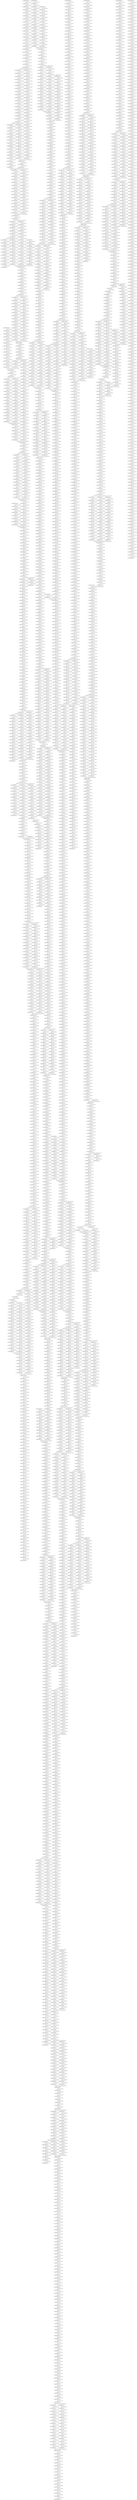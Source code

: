 strict digraph  {
	node [label="\N"];
	CGTTGCCCGGCAACG	 [label=CGTTGCCCGGCAACG];
	GTTGCCCGGCAACGG	 [label=GTTGCCCGGCAACGG];
	CGTTGCCCGGCAACG -> GTTGCCCGGCAACGG	 [label=CGTTGCCCGGCAACGG];
	TTGCCCGGCAACGGC	 [label=TTGCCCGGCAACGGC];
	GTTGCCCGGCAACGG -> TTGCCCGGCAACGGC	 [label=GTTGCCCGGCAACGGC];
	TTGCCCGGCAACGGG	 [label=TTGCCCGGCAACGGG];
	GTTGCCCGGCAACGG -> TTGCCCGGCAACGGG	 [label=GTTGCCCGGCAACGGG];
	TGCCCGGCAACGGCC	 [label=TGCCCGGCAACGGCC];
	TTGCCCGGCAACGGC -> TGCCCGGCAACGGCC	 [label=TTGCCCGGCAACGGCC];
	TGCCCGGCAACGGGC	 [label=TGCCCGGCAACGGGC];
	TTGCCCGGCAACGGG -> TGCCCGGCAACGGGC	 [label=TTGCCCGGCAACGGGC];
	GCCCGGCAACGGCCA	 [label=GCCCGGCAACGGCCA];
	TGCCCGGCAACGGCC -> GCCCGGCAACGGCCA	 [label=TGCCCGGCAACGGCCA];
	CCCGGCAACGGCCAG	 [label=CCCGGCAACGGCCAG];
	GCCCGGCAACGGCCA -> CCCGGCAACGGCCAG	 [label=GCCCGGCAACGGCCAG];
	CCGGCAACGGCCAGG	 [label=CCGGCAACGGCCAGG];
	CCCGGCAACGGCCAG -> CCGGCAACGGCCAGG	 [label=CCCGGCAACGGCCAGG];
	CGGCAACGGCCAGGT	 [label=CGGCAACGGCCAGGT];
	CCGGCAACGGCCAGG -> CGGCAACGGCCAGGT	 [label=CCGGCAACGGCCAGGT];
	GGCAACGGCCAGGTC	 [label=GGCAACGGCCAGGTC];
	CGGCAACGGCCAGGT -> GGCAACGGCCAGGTC	 [label=CGGCAACGGCCAGGTC];
	GCAACGGCCAGGTCT	 [label=GCAACGGCCAGGTCT];
	GGCAACGGCCAGGTC -> GCAACGGCCAGGTCT	 [label=GGCAACGGCCAGGTCT];
	CAACGGCCAGGTCTG	 [label=CAACGGCCAGGTCTG];
	GCAACGGCCAGGTCT -> CAACGGCCAGGTCTG	 [label=GCAACGGCCAGGTCTG];
	AACGGCCAGGTCTGT	 [label=AACGGCCAGGTCTGT];
	CAACGGCCAGGTCTG -> AACGGCCAGGTCTGT	 [label=CAACGGCCAGGTCTGT];
	ACGGCCAGGTCTGTG	 [label=ACGGCCAGGTCTGTG];
	AACGGCCAGGTCTGT -> ACGGCCAGGTCTGTG	 [label=AACGGCCAGGTCTGTG];
	CGGCCAGGTCTGTGC	 [label=CGGCCAGGTCTGTGC];
	ACGGCCAGGTCTGTG -> CGGCCAGGTCTGTGC	 [label=ACGGCCAGGTCTGTGC];
	GGCCAGGTCTGTGCC	 [label=GGCCAGGTCTGTGCC];
	CGGCCAGGTCTGTGC -> GGCCAGGTCTGTGCC	 [label=CGGCCAGGTCTGTGCC];
	GCCAGGTCTGTGCCA	 [label=GCCAGGTCTGTGCCA];
	GGCCAGGTCTGTGCC -> GCCAGGTCTGTGCCA	 [label=GGCCAGGTCTGTGCCA];
	CCAGGTCTGTGCCAA	 [label=CCAGGTCTGTGCCAA];
	GCCAGGTCTGTGCCA -> CCAGGTCTGTGCCAA	 [label=GCCAGGTCTGTGCCAA];
	CAGGTCTGTGCCAAG	 [label=CAGGTCTGTGCCAAG];
	CCAGGTCTGTGCCAA -> CAGGTCTGTGCCAAG	 [label=CCAGGTCTGTGCCAAG];
	AGGTCTGTGCCAAGT	 [label=AGGTCTGTGCCAAGT];
	CAGGTCTGTGCCAAG -> AGGTCTGTGCCAAGT	 [label=CAGGTCTGTGCCAAGT];
	GGTCTGTGCCAAGTG	 [label=GGTCTGTGCCAAGTG];
	AGGTCTGTGCCAAGT -> GGTCTGTGCCAAGTG	 [label=AGGTCTGTGCCAAGTG];
	GTCTGTGCCAAGTGT	 [label=GTCTGTGCCAAGTGT];
	GGTCTGTGCCAAGTG -> GTCTGTGCCAAGTGT	 [label=GGTCTGTGCCAAGTGT];
	GTCTGTGCCAAGTGG	 [label=GTCTGTGCCAAGTGG];
	GGTCTGTGCCAAGTG -> GTCTGTGCCAAGTGG	 [label=GGTCTGTGCCAAGTGG];
	TCTGTGCCAAGTGTT	 [label=TCTGTGCCAAGTGTT];
	GTCTGTGCCAAGTGT -> TCTGTGCCAAGTGTT	 [label=GTCTGTGCCAAGTGTT];
	TCTGTGCCAAGTGGT	 [label=TCTGTGCCAAGTGGT];
	GTCTGTGCCAAGTGG -> TCTGTGCCAAGTGGT	 [label=GTCTGTGCCAAGTGGT];
	CTGTGCCAAGTGTTT	 [label=CTGTGCCAAGTGTTT];
	TCTGTGCCAAGTGTT -> CTGTGCCAAGTGTTT	 [label=TCTGTGCCAAGTGTTT];
	TGTGCCAAGTGTTTG	 [label=TGTGCCAAGTGTTTG];
	CTGTGCCAAGTGTTT -> TGTGCCAAGTGTTTG	 [label=CTGTGCCAAGTGTTTG];
	GTGCCAAGTGTTTGC	 [label=GTGCCAAGTGTTTGC];
	TGTGCCAAGTGTTTG -> GTGCCAAGTGTTTGC	 [label=TGTGCCAAGTGTTTGC];
	TGCCAAGTGTTTGCT	 [label=TGCCAAGTGTTTGCT];
	GTGCCAAGTGTTTGC -> TGCCAAGTGTTTGCT	 [label=GTGCCAAGTGTTTGCT];
	GCCAAGTGTTTGCTG	 [label=GCCAAGTGTTTGCTG];
	TGCCAAGTGTTTGCT -> GCCAAGTGTTTGCTG	 [label=TGCCAAGTGTTTGCTG];
	CCAAGTGTTTGCTGA	 [label=CCAAGTGTTTGCTGA];
	GCCAAGTGTTTGCTG -> CCAAGTGTTTGCTGA	 [label=GCCAAGTGTTTGCTGA];
	CAAGTGTTTGCTGAC	 [label=CAAGTGTTTGCTGAC];
	CCAAGTGTTTGCTGA -> CAAGTGTTTGCTGAC	 [label=CCAAGTGTTTGCTGAC];
	AAGTGTTTGCTGACG	 [label=AAGTGTTTGCTGACG];
	CAAGTGTTTGCTGAC -> AAGTGTTTGCTGACG	 [label=CAAGTGTTTGCTGACG];
	AGTGTTTGCTGACGC	 [label=AGTGTTTGCTGACGC];
	AAGTGTTTGCTGACG -> AGTGTTTGCTGACGC	 [label=AAGTGTTTGCTGACGC];
	GTGTTTGCTGACGCA	 [label=GTGTTTGCTGACGCA];
	AGTGTTTGCTGACGC -> GTGTTTGCTGACGCA	 [label=AGTGTTTGCTGACGCA];
	TGTTTGCTGACGCAA	 [label=TGTTTGCTGACGCAA];
	GTGTTTGCTGACGCA -> TGTTTGCTGACGCAA	 [label=GTGTTTGCTGACGCAA];
	GTTTGCTGACGCAAC	 [label=GTTTGCTGACGCAAC];
	TGTTTGCTGACGCAA -> GTTTGCTGACGCAAC	 [label=TGTTTGCTGACGCAAC];
	TTGTTTGCTGACGCA	 [label=TTGTTTGCTGACGCA];
	TTGTTTGCTGACGCA -> TGTTTGCTGACGCAA	 [label=TTGTTTGCTGACGCAA];
	TTTGCTGACGCAACC	 [label=TTTGCTGACGCAACC];
	GTTTGCTGACGCAAC -> TTTGCTGACGCAACC	 [label=GTTTGCTGACGCAACC];
	TTGCTGACGCAACCT	 [label=TTGCTGACGCAACCT];
	TTTGCTGACGCAACC -> TTGCTGACGCAACCT	 [label=TTTGCTGACGCAACCT];
	TTGCTGACGCAACCC	 [label=TTGCTGACGCAACCC];
	TTTGCTGACGCAACC -> TTGCTGACGCAACCC	 [label=TTTGCTGACGCAACCC];
	TGCTGACGCAACCTC	 [label=TGCTGACGCAACCTC];
	TTGCTGACGCAACCT -> TGCTGACGCAACCTC	 [label=TTGCTGACGCAACCTC];
	TGCTGACGCAACCCC	 [label=TGCTGACGCAACCCC];
	TTGCTGACGCAACCC -> TGCTGACGCAACCCC	 [label=TTGCTGACGCAACCCC];
	GCTGACGCAACCTCC	 [label=GCTGACGCAACCTCC];
	TGCTGACGCAACCTC -> GCTGACGCAACCTCC	 [label=TGCTGACGCAACCTCC];
	CTGACGCAACCTCCA	 [label=CTGACGCAACCTCCA];
	GCTGACGCAACCTCC -> CTGACGCAACCTCCA	 [label=GCTGACGCAACCTCCA];
	TGACGCAACCTCCAC	 [label=TGACGCAACCTCCAC];
	CTGACGCAACCTCCA -> TGACGCAACCTCCAC	 [label=CTGACGCAACCTCCAC];
	GACGCAACCTCCACT	 [label=GACGCAACCTCCACT];
	TGACGCAACCTCCAC -> GACGCAACCTCCACT	 [label=TGACGCAACCTCCACT];
	ACGCAACCTCCACTG	 [label=ACGCAACCTCCACTG];
	GACGCAACCTCCACT -> ACGCAACCTCCACTG	 [label=GACGCAACCTCCACTG];
	CGCAACCTCCACTGG	 [label=CGCAACCTCCACTGG];
	ACGCAACCTCCACTG -> CGCAACCTCCACTGG	 [label=ACGCAACCTCCACTGG];
	GCAACCTCCACTGGC	 [label=GCAACCTCCACTGGC];
	CGCAACCTCCACTGG -> GCAACCTCCACTGGC	 [label=CGCAACCTCCACTGGC];
	CAACCTCCACTGGCT	 [label=CAACCTCCACTGGCT];
	GCAACCTCCACTGGC -> CAACCTCCACTGGCT	 [label=GCAACCTCCACTGGCT];
	AACCTCCACTGGCTG	 [label=AACCTCCACTGGCTG];
	CAACCTCCACTGGCT -> AACCTCCACTGGCTG	 [label=CAACCTCCACTGGCTG];
	ACCTCCACTGGCTGG	 [label=ACCTCCACTGGCTGG];
	AACCTCCACTGGCTG -> ACCTCCACTGGCTGG	 [label=AACCTCCACTGGCTGG];
	CCTCCACTGGCTGGG	 [label=CCTCCACTGGCTGGG];
	ACCTCCACTGGCTGG -> CCTCCACTGGCTGGG	 [label=ACCTCCACTGGCTGGG];
	CTCCACTGGCTGGGG	 [label=CTCCACTGGCTGGGG];
	CCTCCACTGGCTGGG -> CTCCACTGGCTGGGG	 [label=CCTCCACTGGCTGGGG];
	TCCACTGGCTGGGGC	 [label=TCCACTGGCTGGGGC];
	CTCCACTGGCTGGGG -> TCCACTGGCTGGGGC	 [label=CTCCACTGGCTGGGGC];
	CCACTGGCTGGGGCT	 [label=CCACTGGCTGGGGCT];
	TCCACTGGCTGGGGC -> CCACTGGCTGGGGCT	 [label=TCCACTGGCTGGGGCT];
	CACTGGCTGGGGCTT	 [label=CACTGGCTGGGGCTT];
	CCACTGGCTGGGGCT -> CACTGGCTGGGGCTT	 [label=CCACTGGCTGGGGCTT];
	CCCACTGGCTGGGGC	 [label=CCCACTGGCTGGGGC];
	CCCACTGGCTGGGGC -> CCACTGGCTGGGGCT	 [label=CCCACTGGCTGGGGCT];
	ACTGGCTGGGGCTTG	 [label=ACTGGCTGGGGCTTG];
	CACTGGCTGGGGCTT -> ACTGGCTGGGGCTTG	 [label=CACTGGCTGGGGCTTG];
	ACTGGCTGGGGCTTC	 [label=ACTGGCTGGGGCTTC];
	CACTGGCTGGGGCTT -> ACTGGCTGGGGCTTC	 [label=CACTGGCTGGGGCTTC];
	CTGGCTGGGGCTTGG	 [label=CTGGCTGGGGCTTGG];
	ACTGGCTGGGGCTTG -> CTGGCTGGGGCTTGG	 [label=ACTGGCTGGGGCTTGG];
	CTGGCTGGGGCTTCG	 [label=CTGGCTGGGGCTTCG];
	ACTGGCTGGGGCTTC -> CTGGCTGGGGCTTCG	 [label=ACTGGCTGGGGCTTCG];
	TGGCTGGGGCTTGGT	 [label=TGGCTGGGGCTTGGT];
	CTGGCTGGGGCTTGG -> TGGCTGGGGCTTGGT	 [label=CTGGCTGGGGCTTGGT];
	GGCTGGGGCTTGGTC	 [label=GGCTGGGGCTTGGTC];
	TGGCTGGGGCTTGGT -> GGCTGGGGCTTGGTC	 [label=TGGCTGGGGCTTGGTC];
	GCTGGGGCTTGGTCA	 [label=GCTGGGGCTTGGTCA];
	GGCTGGGGCTTGGTC -> GCTGGGGCTTGGTCA	 [label=GGCTGGGGCTTGGTCA];
	CTGGGGCTTGGTCAT	 [label=CTGGGGCTTGGTCAT];
	GCTGGGGCTTGGTCA -> CTGGGGCTTGGTCAT	 [label=GCTGGGGCTTGGTCAT];
	TGGGGCTTGGTCATG	 [label=TGGGGCTTGGTCATG];
	CTGGGGCTTGGTCAT -> TGGGGCTTGGTCATG	 [label=CTGGGGCTTGGTCATG];
	TGGGGCTTGGTCATT	 [label=TGGGGCTTGGTCATT];
	CTGGGGCTTGGTCAT -> TGGGGCTTGGTCATT	 [label=CTGGGGCTTGGTCATT];
	GGGGCTTGGTCATGG	 [label=GGGGCTTGGTCATGG];
	TGGGGCTTGGTCATG -> GGGGCTTGGTCATGG	 [label=TGGGGCTTGGTCATGG];
	GGGGCTTGGTCATTG	 [label=GGGGCTTGGTCATTG];
	TGGGGCTTGGTCATT -> GGGGCTTGGTCATTG	 [label=TGGGGCTTGGTCATTG];
	GGGCTTGGTCATGGG	 [label=GGGCTTGGTCATGGG];
	GGGGCTTGGTCATGG -> GGGCTTGGTCATGGG	 [label=GGGGCTTGGTCATGGG];
	GGCTTGGTCATGGGC	 [label=GGCTTGGTCATGGGC];
	GGGCTTGGTCATGGG -> GGCTTGGTCATGGGC	 [label=GGGCTTGGTCATGGGC];
	GCTTGGTCATGGGCC	 [label=GCTTGGTCATGGGCC];
	GGCTTGGTCATGGGC -> GCTTGGTCATGGGCC	 [label=GGCTTGGTCATGGGCC];
	CTTGGTCATGGGCCA	 [label=CTTGGTCATGGGCCA];
	GCTTGGTCATGGGCC -> CTTGGTCATGGGCCA	 [label=GCTTGGTCATGGGCCA];
	TTGGTCATGGGCCAT	 [label=TTGGTCATGGGCCAT];
	CTTGGTCATGGGCCA -> TTGGTCATGGGCCAT	 [label=CTTGGTCATGGGCCAT];
	TGGTCATGGGCCATC	 [label=TGGTCATGGGCCATC];
	TTGGTCATGGGCCAT -> TGGTCATGGGCCATC	 [label=TTGGTCATGGGCCATC];
	GGTCATGGGCCATCA	 [label=GGTCATGGGCCATCA];
	TGGTCATGGGCCATC -> GGTCATGGGCCATCA	 [label=TGGTCATGGGCCATCA];
	GTCATGGGCCATCAG	 [label=GTCATGGGCCATCAG];
	GGTCATGGGCCATCA -> GTCATGGGCCATCAG	 [label=GGTCATGGGCCATCAG];
	TCATGGGCCATCAGC	 [label=TCATGGGCCATCAGC];
	GTCATGGGCCATCAG -> TCATGGGCCATCAGC	 [label=GTCATGGGCCATCAGC];
	AGTCATGGGCCATCA	 [label=AGTCATGGGCCATCA];
	AGTCATGGGCCATCA -> GTCATGGGCCATCAG	 [label=AGTCATGGGCCATCAG];
	CGTCATGGGCCATCA	 [label=CGTCATGGGCCATCA];
	CGTCATGGGCCATCA -> GTCATGGGCCATCAG	 [label=CGTCATGGGCCATCAG];
	CATGGGCCATCAGCG	 [label=CATGGGCCATCAGCG];
	TCATGGGCCATCAGC -> CATGGGCCATCAGCG	 [label=TCATGGGCCATCAGCG];
	ATGGGCCATCAGCGC	 [label=ATGGGCCATCAGCGC];
	CATGGGCCATCAGCG -> ATGGGCCATCAGCGC	 [label=CATGGGCCATCAGCGC];
	TGGGCCATCAGCGCA	 [label=TGGGCCATCAGCGCA];
	ATGGGCCATCAGCGC -> TGGGCCATCAGCGCA	 [label=ATGGGCCATCAGCGCA];
	GGGCCATCAGCGCAT	 [label=GGGCCATCAGCGCAT];
	TGGGCCATCAGCGCA -> GGGCCATCAGCGCAT	 [label=TGGGCCATCAGCGCAT];
	GGCCATCAGCGCATG	 [label=GGCCATCAGCGCATG];
	GGGCCATCAGCGCAT -> GGCCATCAGCGCATG	 [label=GGGCCATCAGCGCATG];
	GCCATCAGCGCATGC	 [label=GCCATCAGCGCATGC];
	GGCCATCAGCGCATG -> GCCATCAGCGCATGC	 [label=GGCCATCAGCGCATGC];
	CCATCAGCGCATGCG	 [label=CCATCAGCGCATGCG];
	GCCATCAGCGCATGC -> CCATCAGCGCATGCG	 [label=GCCATCAGCGCATGCG];
	CATCAGCGCATGCGT	 [label=CATCAGCGCATGCGT];
	CCATCAGCGCATGCG -> CATCAGCGCATGCGT	 [label=CCATCAGCGCATGCGT];
	ATCAGCGCATGCGTG	 [label=ATCAGCGCATGCGTG];
	CATCAGCGCATGCGT -> ATCAGCGCATGCGTG	 [label=CATCAGCGCATGCGTG];
	ATCAGCGCATGCGTA	 [label=ATCAGCGCATGCGTA];
	CATCAGCGCATGCGT -> ATCAGCGCATGCGTA	 [label=CATCAGCGCATGCGTA];
	TCAGCGCATGCGTGG	 [label=TCAGCGCATGCGTGG];
	ATCAGCGCATGCGTG -> TCAGCGCATGCGTGG	 [label=ATCAGCGCATGCGTGG];
	TCAGCGCATGCGTAG	 [label=TCAGCGCATGCGTAG];
	ATCAGCGCATGCGTA -> TCAGCGCATGCGTAG	 [label=ATCAGCGCATGCGTAG];
	CAGCGCATGCGTGGA	 [label=CAGCGCATGCGTGGA];
	TCAGCGCATGCGTGG -> CAGCGCATGCGTGGA	 [label=TCAGCGCATGCGTGGA];
	AGCGCATGCGTGGAA	 [label=AGCGCATGCGTGGAA];
	CAGCGCATGCGTGGA -> AGCGCATGCGTGGAA	 [label=CAGCGCATGCGTGGAA];
	GCGCATGCGTGGAAC	 [label=GCGCATGCGTGGAAC];
	AGCGCATGCGTGGAA -> GCGCATGCGTGGAAC	 [label=AGCGCATGCGTGGAAC];
	CGCATGCGTGGAACC	 [label=CGCATGCGTGGAACC];
	GCGCATGCGTGGAAC -> CGCATGCGTGGAACC	 [label=GCGCATGCGTGGAACC];
	GCATGCGTGGAACCT	 [label=GCATGCGTGGAACCT];
	CGCATGCGTGGAACC -> GCATGCGTGGAACCT	 [label=CGCATGCGTGGAACCT];
	CATGCGTGGAACCTT	 [label=CATGCGTGGAACCTT];
	GCATGCGTGGAACCT -> CATGCGTGGAACCTT	 [label=GCATGCGTGGAACCTT];
	ATGCGTGGAACCTTT	 [label=ATGCGTGGAACCTTT];
	CATGCGTGGAACCTT -> ATGCGTGGAACCTTT	 [label=CATGCGTGGAACCTTT];
	TGCGTGGAACCTTTT	 [label=TGCGTGGAACCTTTT];
	ATGCGTGGAACCTTT -> TGCGTGGAACCTTTT	 [label=ATGCGTGGAACCTTTT];
	GCGTGGAACCTTTTC	 [label=GCGTGGAACCTTTTC];
	TGCGTGGAACCTTTT -> GCGTGGAACCTTTTC	 [label=TGCGTGGAACCTTTTC];
	CGTGGAACCTTTTCG	 [label=CGTGGAACCTTTTCG];
	GCGTGGAACCTTTTC -> CGTGGAACCTTTTCG	 [label=GCGTGGAACCTTTTCG];
	GCAGACGAAGGTCTC	 [label=GCAGACGAAGGTCTC];
	CAGACGAAGGTCTCA	 [label=CAGACGAAGGTCTCA];
	GCAGACGAAGGTCTC -> CAGACGAAGGTCTCA	 [label=GCAGACGAAGGTCTCA];
	AGACGAAGGTCTCAA	 [label=AGACGAAGGTCTCAA];
	CAGACGAAGGTCTCA -> AGACGAAGGTCTCAA	 [label=CAGACGAAGGTCTCAA];
	GACGAAGGTCTCAAT	 [label=GACGAAGGTCTCAAT];
	AGACGAAGGTCTCAA -> GACGAAGGTCTCAAT	 [label=AGACGAAGGTCTCAAT];
	ACGAAGGTCTCAATC	 [label=ACGAAGGTCTCAATC];
	GACGAAGGTCTCAAT -> ACGAAGGTCTCAATC	 [label=GACGAAGGTCTCAATC];
	CGAAGGTCTCAATCG	 [label=CGAAGGTCTCAATCG];
	ACGAAGGTCTCAATC -> CGAAGGTCTCAATCG	 [label=ACGAAGGTCTCAATCG];
	GAAGGTCTCAATCGC	 [label=GAAGGTCTCAATCGC];
	CGAAGGTCTCAATCG -> GAAGGTCTCAATCGC	 [label=CGAAGGTCTCAATCGC];
	AAGGTCTCAATCGCC	 [label=AAGGTCTCAATCGCC];
	GAAGGTCTCAATCGC -> AAGGTCTCAATCGCC	 [label=GAAGGTCTCAATCGCC];
	AGGTCTCAATCGCCG	 [label=AGGTCTCAATCGCCG];
	AAGGTCTCAATCGCC -> AGGTCTCAATCGCCG	 [label=AAGGTCTCAATCGCCG];
	GGTCTCAATCGCCGC	 [label=GGTCTCAATCGCCGC];
	AGGTCTCAATCGCCG -> GGTCTCAATCGCCGC	 [label=AGGTCTCAATCGCCGC];
	GTCTCAATCGCCGCG	 [label=GTCTCAATCGCCGCG];
	GGTCTCAATCGCCGC -> GTCTCAATCGCCGCG	 [label=GGTCTCAATCGCCGCG];
	TCTCAATCGCCGCGT	 [label=TCTCAATCGCCGCGT];
	GTCTCAATCGCCGCG -> TCTCAATCGCCGCGT	 [label=GTCTCAATCGCCGCGT];
	CTCAATCGCCGCGTC	 [label=CTCAATCGCCGCGTC];
	TCTCAATCGCCGCGT -> CTCAATCGCCGCGTC	 [label=TCTCAATCGCCGCGTC];
	TCAATCGCCGCGTCG	 [label=TCAATCGCCGCGTCG];
	CTCAATCGCCGCGTC -> TCAATCGCCGCGTCG	 [label=CTCAATCGCCGCGTCG];
	CAATCGCCGCGTCGC	 [label=CAATCGCCGCGTCGC];
	TCAATCGCCGCGTCG -> CAATCGCCGCGTCGC	 [label=TCAATCGCCGCGTCGC];
	AATCGCCGCGTCGCA	 [label=AATCGCCGCGTCGCA];
	CAATCGCCGCGTCGC -> AATCGCCGCGTCGCA	 [label=CAATCGCCGCGTCGCA];
	ATCGCCGCGTCGCAG	 [label=ATCGCCGCGTCGCAG];
	AATCGCCGCGTCGCA -> ATCGCCGCGTCGCAG	 [label=AATCGCCGCGTCGCAG];
	TCGCCGCGTCGCAGA	 [label=TCGCCGCGTCGCAGA];
	ATCGCCGCGTCGCAG -> TCGCCGCGTCGCAGA	 [label=ATCGCCGCGTCGCAGA];
	CGCCGCGTCGCAGAA	 [label=CGCCGCGTCGCAGAA];
	TCGCCGCGTCGCAGA -> CGCCGCGTCGCAGAA	 [label=TCGCCGCGTCGCAGAA];
	GCCGCGTCGCAGAAG	 [label=GCCGCGTCGCAGAAG];
	CGCCGCGTCGCAGAA -> GCCGCGTCGCAGAAG	 [label=CGCCGCGTCGCAGAAG];
	CCGCGTCGCAGAAGA	 [label=CCGCGTCGCAGAAGA];
	GCCGCGTCGCAGAAG -> CCGCGTCGCAGAAGA	 [label=GCCGCGTCGCAGAAGA];
	CGCGTCGCAGAAGAT	 [label=CGCGTCGCAGAAGAT];
	CCGCGTCGCAGAAGA -> CGCGTCGCAGAAGAT	 [label=CCGCGTCGCAGAAGAT];
	GCGTCGCAGAAGATC	 [label=GCGTCGCAGAAGATC];
	CGCGTCGCAGAAGAT -> GCGTCGCAGAAGATC	 [label=CGCGTCGCAGAAGATC];
	CGTCGCAGAAGATCT	 [label=CGTCGCAGAAGATCT];
	GCGTCGCAGAAGATC -> CGTCGCAGAAGATCT	 [label=GCGTCGCAGAAGATCT];
	GTCGCAGAAGATCTC	 [label=GTCGCAGAAGATCTC];
	CGTCGCAGAAGATCT -> GTCGCAGAAGATCTC	 [label=CGTCGCAGAAGATCTC];
	TCGCAGAAGATCTCA	 [label=TCGCAGAAGATCTCA];
	GTCGCAGAAGATCTC -> TCGCAGAAGATCTCA	 [label=GTCGCAGAAGATCTCA];
	CGCAGAAGATCTCAA	 [label=CGCAGAAGATCTCAA];
	TCGCAGAAGATCTCA -> CGCAGAAGATCTCAA	 [label=TCGCAGAAGATCTCAA];
	GCAGAAGATCTCAAT	 [label=GCAGAAGATCTCAAT];
	CGCAGAAGATCTCAA -> GCAGAAGATCTCAAT	 [label=CGCAGAAGATCTCAAT];
	GCAGAAGATCTCAAG	 [label=GCAGAAGATCTCAAG];
	CGCAGAAGATCTCAA -> GCAGAAGATCTCAAG	 [label=CGCAGAAGATCTCAAG];
	CAGAAGATCTCAATC	 [label=CAGAAGATCTCAATC];
	GCAGAAGATCTCAAT -> CAGAAGATCTCAATC	 [label=GCAGAAGATCTCAATC];
	CAGAAGATCTCAAGC	 [label=CAGAAGATCTCAAGC];
	GCAGAAGATCTCAAG -> CAGAAGATCTCAAGC	 [label=GCAGAAGATCTCAAGC];
	AGAAGATCTCAATCT	 [label=AGAAGATCTCAATCT];
	CAGAAGATCTCAATC -> AGAAGATCTCAATCT	 [label=CAGAAGATCTCAATCT];
	GAAGATCTCAATCTC	 [label=GAAGATCTCAATCTC];
	AGAAGATCTCAATCT -> GAAGATCTCAATCTC	 [label=AGAAGATCTCAATCTC];
	AAGATCTCAATCTCG	 [label=AAGATCTCAATCTCG];
	GAAGATCTCAATCTC -> AAGATCTCAATCTCG	 [label=GAAGATCTCAATCTCG];
	AGATCTCAATCTCGG	 [label=AGATCTCAATCTCGG];
	AAGATCTCAATCTCG -> AGATCTCAATCTCGG	 [label=AAGATCTCAATCTCGG];
	GATCTCAATCTCGGG	 [label=GATCTCAATCTCGGG];
	AGATCTCAATCTCGG -> GATCTCAATCTCGGG	 [label=AGATCTCAATCTCGGG];
	ATCTCAATCTCGGGA	 [label=ATCTCAATCTCGGGA];
	GATCTCAATCTCGGG -> ATCTCAATCTCGGGA	 [label=GATCTCAATCTCGGGA];
	TCTCAATCTCGGGAA	 [label=TCTCAATCTCGGGAA];
	ATCTCAATCTCGGGA -> TCTCAATCTCGGGAA	 [label=ATCTCAATCTCGGGAA];
	CTCAATCTCGGGAAT	 [label=CTCAATCTCGGGAAT];
	TCTCAATCTCGGGAA -> CTCAATCTCGGGAAT	 [label=TCTCAATCTCGGGAAT];
	TCAATCTCGGGAATC	 [label=TCAATCTCGGGAATC];
	CTCAATCTCGGGAAT -> TCAATCTCGGGAATC	 [label=CTCAATCTCGGGAATC];
	CAATCTCGGGAATCT	 [label=CAATCTCGGGAATCT];
	TCAATCTCGGGAATC -> CAATCTCGGGAATCT	 [label=TCAATCTCGGGAATCT];
	AATCTCGGGAATCTC	 [label=AATCTCGGGAATCTC];
	CAATCTCGGGAATCT -> AATCTCGGGAATCTC	 [label=CAATCTCGGGAATCTC];
	ATCTCGGGAATCTCA	 [label=ATCTCGGGAATCTCA];
	AATCTCGGGAATCTC -> ATCTCGGGAATCTCA	 [label=AATCTCGGGAATCTCA];
	TCTCGGGAATCTCAA	 [label=TCTCGGGAATCTCAA];
	ATCTCGGGAATCTCA -> TCTCGGGAATCTCAA	 [label=ATCTCGGGAATCTCAA];
	CTCGGGAATCTCAAT	 [label=CTCGGGAATCTCAAT];
	TCTCGGGAATCTCAA -> CTCGGGAATCTCAAT	 [label=TCTCGGGAATCTCAAT];
	TCGGGAATCTCAATG	 [label=TCGGGAATCTCAATG];
	CTCGGGAATCTCAAT -> TCGGGAATCTCAATG	 [label=CTCGGGAATCTCAATG];
	CGGGAATCTCAATGT	 [label=CGGGAATCTCAATGT];
	TCGGGAATCTCAATG -> CGGGAATCTCAATGT	 [label=TCGGGAATCTCAATGT];
	GGGAATCTCAATGTT	 [label=GGGAATCTCAATGTT];
	CGGGAATCTCAATGT -> GGGAATCTCAATGTT	 [label=CGGGAATCTCAATGTT];
	GGAATCTCAATGTTA	 [label=GGAATCTCAATGTTA];
	GGGAATCTCAATGTT -> GGAATCTCAATGTTA	 [label=GGGAATCTCAATGTTA];
	GAATCTCAATGTTAG	 [label=GAATCTCAATGTTAG];
	GGAATCTCAATGTTA -> GAATCTCAATGTTAG	 [label=GGAATCTCAATGTTAG];
	AATCTCAATGTTAGT	 [label=AATCTCAATGTTAGT];
	GAATCTCAATGTTAG -> AATCTCAATGTTAGT	 [label=GAATCTCAATGTTAGT];
	ATCTCAATGTTAGTA	 [label=ATCTCAATGTTAGTA];
	AATCTCAATGTTAGT -> ATCTCAATGTTAGTA	 [label=AATCTCAATGTTAGTA];
	TCTCAATGTTAGTAT	 [label=TCTCAATGTTAGTAT];
	ATCTCAATGTTAGTA -> TCTCAATGTTAGTAT	 [label=ATCTCAATGTTAGTAT];
	CTCAATGTTAGTATT	 [label=CTCAATGTTAGTATT];
	TCTCAATGTTAGTAT -> CTCAATGTTAGTATT	 [label=TCTCAATGTTAGTATT];
	TCAATGTTAGTATTC	 [label=TCAATGTTAGTATTC];
	CTCAATGTTAGTATT -> TCAATGTTAGTATTC	 [label=CTCAATGTTAGTATTC];
	CCTCAATGTTAGTAT	 [label=CCTCAATGTTAGTAT];
	CCTCAATGTTAGTAT -> CTCAATGTTAGTATT	 [label=CCTCAATGTTAGTATT];
	CAATGTTAGTATTCC	 [label=CAATGTTAGTATTCC];
	TCAATGTTAGTATTC -> CAATGTTAGTATTCC	 [label=TCAATGTTAGTATTCC];
	CAATGTTAGTATTCG	 [label=CAATGTTAGTATTCG];
	TCAATGTTAGTATTC -> CAATGTTAGTATTCG	 [label=TCAATGTTAGTATTCG];
	AATGTTAGTATTCCT	 [label=AATGTTAGTATTCCT];
	CAATGTTAGTATTCC -> AATGTTAGTATTCCT	 [label=CAATGTTAGTATTCCT];
	AATGTTAGTATTCGT	 [label=AATGTTAGTATTCGT];
	CAATGTTAGTATTCG -> AATGTTAGTATTCGT	 [label=CAATGTTAGTATTCGT];
	ATGTTAGTATTCCTT	 [label=ATGTTAGTATTCCTT];
	AATGTTAGTATTCCT -> ATGTTAGTATTCCTT	 [label=AATGTTAGTATTCCTT];
	TGTTAGTATTCCTTG	 [label=TGTTAGTATTCCTTG];
	ATGTTAGTATTCCTT -> TGTTAGTATTCCTTG	 [label=ATGTTAGTATTCCTTG];
	GTTAGTATTCCTTGG	 [label=GTTAGTATTCCTTGG];
	TGTTAGTATTCCTTG -> GTTAGTATTCCTTGG	 [label=TGTTAGTATTCCTTGG];
	TTAGTATTCCTTGGA	 [label=TTAGTATTCCTTGGA];
	GTTAGTATTCCTTGG -> TTAGTATTCCTTGGA	 [label=GTTAGTATTCCTTGGA];
	TAGTATTCCTTGGAC	 [label=TAGTATTCCTTGGAC];
	TTAGTATTCCTTGGA -> TAGTATTCCTTGGAC	 [label=TTAGTATTCCTTGGAC];
	AGTATTCCTTGGACT	 [label=AGTATTCCTTGGACT];
	TAGTATTCCTTGGAC -> AGTATTCCTTGGACT	 [label=TAGTATTCCTTGGACT];
	GTATTCCTTGGACTC	 [label=GTATTCCTTGGACTC];
	AGTATTCCTTGGACT -> GTATTCCTTGGACTC	 [label=AGTATTCCTTGGACTC];
	TATTCCTTGGACTCA	 [label=TATTCCTTGGACTCA];
	GTATTCCTTGGACTC -> TATTCCTTGGACTCA	 [label=GTATTCCTTGGACTCA];
	ATTCCTTGGACTCAT	 [label=ATTCCTTGGACTCAT];
	TATTCCTTGGACTCA -> ATTCCTTGGACTCAT	 [label=TATTCCTTGGACTCAT];
	TTCCTTGGACTCATA	 [label=TTCCTTGGACTCATA];
	ATTCCTTGGACTCAT -> TTCCTTGGACTCATA	 [label=ATTCCTTGGACTCATA];
	TCCTTGGACTCATAA	 [label=TCCTTGGACTCATAA];
	TTCCTTGGACTCATA -> TCCTTGGACTCATAA	 [label=TTCCTTGGACTCATAA];
	CCTTGGACTCATAAG	 [label=CCTTGGACTCATAAG];
	TCCTTGGACTCATAA -> CCTTGGACTCATAAG	 [label=TCCTTGGACTCATAAG];
	CTTGGACTCATAAGG	 [label=CTTGGACTCATAAGG];
	CCTTGGACTCATAAG -> CTTGGACTCATAAGG	 [label=CCTTGGACTCATAAGG];
	TTGGACTCATAAGGT	 [label=TTGGACTCATAAGGT];
	CTTGGACTCATAAGG -> TTGGACTCATAAGGT	 [label=CTTGGACTCATAAGGT];
	TGGACTCATAAGGTG	 [label=TGGACTCATAAGGTG];
	TTGGACTCATAAGGT -> TGGACTCATAAGGTG	 [label=TTGGACTCATAAGGTG];
	GGACTCATAAGGTGG	 [label=GGACTCATAAGGTGG];
	TGGACTCATAAGGTG -> GGACTCATAAGGTGG	 [label=TGGACTCATAAGGTGG];
	GACTCATAAGGTGGG	 [label=GACTCATAAGGTGGG];
	GGACTCATAAGGTGG -> GACTCATAAGGTGGG	 [label=GGACTCATAAGGTGGG];
	ACTCATAAGGTGGGG	 [label=ACTCATAAGGTGGGG];
	GACTCATAAGGTGGG -> ACTCATAAGGTGGGG	 [label=GACTCATAAGGTGGGG];
	CTCATAAGGTGGGGA	 [label=CTCATAAGGTGGGGA];
	ACTCATAAGGTGGGG -> CTCATAAGGTGGGGA	 [label=ACTCATAAGGTGGGGA];
	TCATAAGGTGGGGAA	 [label=TCATAAGGTGGGGAA];
	CTCATAAGGTGGGGA -> TCATAAGGTGGGGAA	 [label=CTCATAAGGTGGGGAA];
	CATAAGGTGGGGAAC	 [label=CATAAGGTGGGGAAC];
	TCATAAGGTGGGGAA -> CATAAGGTGGGGAAC	 [label=TCATAAGGTGGGGAAC];
	ATAAGGTGGGGAACT	 [label=ATAAGGTGGGGAACT];
	CATAAGGTGGGGAAC -> ATAAGGTGGGGAACT	 [label=CATAAGGTGGGGAACT];
	TAAGGTGGGGAACTT	 [label=TAAGGTGGGGAACTT];
	ATAAGGTGGGGAACT -> TAAGGTGGGGAACTT	 [label=ATAAGGTGGGGAACTT];
	GATAAGGTGGGGAAC	 [label=GATAAGGTGGGGAAC];
	GATAAGGTGGGGAAC -> ATAAGGTGGGGAACT	 [label=GATAAGGTGGGGAACT];
	AAGGTGGGGAACTTT	 [label=AAGGTGGGGAACTTT];
	TAAGGTGGGGAACTT -> AAGGTGGGGAACTTT	 [label=TAAGGTGGGGAACTTT];
	AGGTGGGGAACTTTA	 [label=AGGTGGGGAACTTTA];
	AAGGTGGGGAACTTT -> AGGTGGGGAACTTTA	 [label=AAGGTGGGGAACTTTA];
	GGTGGGGAACTTTAC	 [label=GGTGGGGAACTTTAC];
	AGGTGGGGAACTTTA -> GGTGGGGAACTTTAC	 [label=AGGTGGGGAACTTTAC];
	GTGGGGAACTTTACT	 [label=GTGGGGAACTTTACT];
	GGTGGGGAACTTTAC -> GTGGGGAACTTTACT	 [label=GGTGGGGAACTTTACT];
	TGGGGAACTTTACTG	 [label=TGGGGAACTTTACTG];
	GTGGGGAACTTTACT -> TGGGGAACTTTACTG	 [label=GTGGGGAACTTTACTG];
	GGGGAACTTTACTGG	 [label=GGGGAACTTTACTGG];
	TGGGGAACTTTACTG -> GGGGAACTTTACTGG	 [label=TGGGGAACTTTACTGG];
	GGGAACTTTACTGGG	 [label=GGGAACTTTACTGGG];
	GGGGAACTTTACTGG -> GGGAACTTTACTGGG	 [label=GGGGAACTTTACTGGG];
	GGAACTTTACTGGGC	 [label=GGAACTTTACTGGGC];
	GGGAACTTTACTGGG -> GGAACTTTACTGGGC	 [label=GGGAACTTTACTGGGC];
	GAACTTTACTGGGCT	 [label=GAACTTTACTGGGCT];
	GGAACTTTACTGGGC -> GAACTTTACTGGGCT	 [label=GGAACTTTACTGGGCT];
	AACTTTACTGGGCTT	 [label=AACTTTACTGGGCTT];
	GAACTTTACTGGGCT -> AACTTTACTGGGCTT	 [label=GAACTTTACTGGGCTT];
	ACTTTACTGGGCTTT	 [label=ACTTTACTGGGCTTT];
	AACTTTACTGGGCTT -> ACTTTACTGGGCTTT	 [label=AACTTTACTGGGCTTT];
	CGTGTGTCTTGGCCA	 [label=CGTGTGTCTTGGCCA];
	GTGTGTCTTGGCCAA	 [label=GTGTGTCTTGGCCAA];
	CGTGTGTCTTGGCCA -> GTGTGTCTTGGCCAA	 [label=CGTGTGTCTTGGCCAA];
	CCGTGTGTCTTGGCC	 [label=CCGTGTGTCTTGGCC];
	CCGTGTGTCTTGGCC -> CGTGTGTCTTGGCCA	 [label=CCGTGTGTCTTGGCCA];
	TGTGTCTTGGCCAAA	 [label=TGTGTCTTGGCCAAA];
	GTGTGTCTTGGCCAA -> TGTGTCTTGGCCAAA	 [label=GTGTGTCTTGGCCAAA];
	GTGTCTTGGCCAAAA	 [label=GTGTCTTGGCCAAAA];
	TGTGTCTTGGCCAAA -> GTGTCTTGGCCAAAA	 [label=TGTGTCTTGGCCAAAA];
	TGTCTTGGCCAAAAT	 [label=TGTCTTGGCCAAAAT];
	GTGTCTTGGCCAAAA -> TGTCTTGGCCAAAAT	 [label=GTGTCTTGGCCAAAAT];
	GTCTTGGCCAAAATT	 [label=GTCTTGGCCAAAATT];
	TGTCTTGGCCAAAAT -> GTCTTGGCCAAAATT	 [label=TGTCTTGGCCAAAATT];
	TCTTGGCCAAAATTC	 [label=TCTTGGCCAAAATTC];
	GTCTTGGCCAAAATT -> TCTTGGCCAAAATTC	 [label=GTCTTGGCCAAAATTC];
	CTTGGCCAAAATTCG	 [label=CTTGGCCAAAATTCG];
	TCTTGGCCAAAATTC -> CTTGGCCAAAATTCG	 [label=TCTTGGCCAAAATTCG];
	TTGGCCAAAATTCGC	 [label=TTGGCCAAAATTCGC];
	CTTGGCCAAAATTCG -> TTGGCCAAAATTCGC	 [label=CTTGGCCAAAATTCGC];
	TGGCCAAAATTCGCA	 [label=TGGCCAAAATTCGCA];
	TTGGCCAAAATTCGC -> TGGCCAAAATTCGCA	 [label=TTGGCCAAAATTCGCA];
	GGCCAAAATTCGCAG	 [label=GGCCAAAATTCGCAG];
	TGGCCAAAATTCGCA -> GGCCAAAATTCGCAG	 [label=TGGCCAAAATTCGCAG];
	GCCAAAATTCGCAGT	 [label=GCCAAAATTCGCAGT];
	GGCCAAAATTCGCAG -> GCCAAAATTCGCAGT	 [label=GGCCAAAATTCGCAGT];
	CCAAAATTCGCAGTC	 [label=CCAAAATTCGCAGTC];
	GCCAAAATTCGCAGT -> CCAAAATTCGCAGTC	 [label=GCCAAAATTCGCAGTC];
	CAAAATTCGCAGTCC	 [label=CAAAATTCGCAGTCC];
	CCAAAATTCGCAGTC -> CAAAATTCGCAGTCC	 [label=CCAAAATTCGCAGTCC];
	AAAATTCGCAGTCCC	 [label=AAAATTCGCAGTCCC];
	CAAAATTCGCAGTCC -> AAAATTCGCAGTCCC	 [label=CAAAATTCGCAGTCCC];
	AAATTCGCAGTCCCC	 [label=AAATTCGCAGTCCCC];
	AAAATTCGCAGTCCC -> AAATTCGCAGTCCCC	 [label=AAAATTCGCAGTCCCC];
	AATTCGCAGTCCCCA	 [label=AATTCGCAGTCCCCA];
	AAATTCGCAGTCCCC -> AATTCGCAGTCCCCA	 [label=AAATTCGCAGTCCCCA];
	ATTCGCAGTCCCCAA	 [label=ATTCGCAGTCCCCAA];
	AATTCGCAGTCCCCA -> ATTCGCAGTCCCCAA	 [label=AATTCGCAGTCCCCAA];
	TTCGCAGTCCCCAAC	 [label=TTCGCAGTCCCCAAC];
	ATTCGCAGTCCCCAA -> TTCGCAGTCCCCAAC	 [label=ATTCGCAGTCCCCAAC];
	TCGCAGTCCCCAACC	 [label=TCGCAGTCCCCAACC];
	TTCGCAGTCCCCAAC -> TCGCAGTCCCCAACC	 [label=TTCGCAGTCCCCAACC];
	CGCAGTCCCCAACCT	 [label=CGCAGTCCCCAACCT];
	TCGCAGTCCCCAACC -> CGCAGTCCCCAACCT	 [label=TCGCAGTCCCCAACCT];
	GCAGTCCCCAACCTC	 [label=GCAGTCCCCAACCTC];
	CGCAGTCCCCAACCT -> GCAGTCCCCAACCTC	 [label=CGCAGTCCCCAACCTC];
	CAGTCCCCAACCTCC	 [label=CAGTCCCCAACCTCC];
	GCAGTCCCCAACCTC -> CAGTCCCCAACCTCC	 [label=GCAGTCCCCAACCTCC];
	AGTCCCCAACCTCCA	 [label=AGTCCCCAACCTCCA];
	CAGTCCCCAACCTCC -> AGTCCCCAACCTCCA	 [label=CAGTCCCCAACCTCCA];
	GTCCCCAACCTCCAA	 [label=GTCCCCAACCTCCAA];
	AGTCCCCAACCTCCA -> GTCCCCAACCTCCAA	 [label=AGTCCCCAACCTCCAA];
	TCCCCAACCTCCAAG	 [label=TCCCCAACCTCCAAG];
	GTCCCCAACCTCCAA -> TCCCCAACCTCCAAG	 [label=GTCCCCAACCTCCAAG];
	CCCCAACCTCCAAGC	 [label=CCCCAACCTCCAAGC];
	TCCCCAACCTCCAAG -> CCCCAACCTCCAAGC	 [label=TCCCCAACCTCCAAGC];
	CCCAACCTCCAAGCA	 [label=CCCAACCTCCAAGCA];
	CCCCAACCTCCAAGC -> CCCAACCTCCAAGCA	 [label=CCCCAACCTCCAAGCA];
	CCAACCTCCAAGCAC	 [label=CCAACCTCCAAGCAC];
	CCCAACCTCCAAGCA -> CCAACCTCCAAGCAC	 [label=CCCAACCTCCAAGCAC];
	CAACCTCCAAGCACT	 [label=CAACCTCCAAGCACT];
	CCAACCTCCAAGCAC -> CAACCTCCAAGCACT	 [label=CCAACCTCCAAGCACT];
	AACCTCCAAGCACTC	 [label=AACCTCCAAGCACTC];
	CAACCTCCAAGCACT -> AACCTCCAAGCACTC	 [label=CAACCTCCAAGCACTC];
	ACCTCCAAGCACTCA	 [label=ACCTCCAAGCACTCA];
	AACCTCCAAGCACTC -> ACCTCCAAGCACTCA	 [label=AACCTCCAAGCACTCA];
	CCTCCAAGCACTCAC	 [label=CCTCCAAGCACTCAC];
	ACCTCCAAGCACTCA -> CCTCCAAGCACTCAC	 [label=ACCTCCAAGCACTCAC];
	CTCCAAGCACTCACC	 [label=CTCCAAGCACTCACC];
	CCTCCAAGCACTCAC -> CTCCAAGCACTCACC	 [label=CCTCCAAGCACTCACC];
	TCCAAGCACTCACCA	 [label=TCCAAGCACTCACCA];
	CTCCAAGCACTCACC -> TCCAAGCACTCACCA	 [label=CTCCAAGCACTCACCA];
	CCAAGCACTCACCAA	 [label=CCAAGCACTCACCAA];
	TCCAAGCACTCACCA -> CCAAGCACTCACCAA	 [label=TCCAAGCACTCACCAA];
	CAAGCACTCACCAAC	 [label=CAAGCACTCACCAAC];
	CCAAGCACTCACCAA -> CAAGCACTCACCAAC	 [label=CCAAGCACTCACCAAC];
	AAGCACTCACCAACC	 [label=AAGCACTCACCAACC];
	CAAGCACTCACCAAC -> AAGCACTCACCAACC	 [label=CAAGCACTCACCAACC];
	AGCACTCACCAACCT	 [label=AGCACTCACCAACCT];
	AAGCACTCACCAACC -> AGCACTCACCAACCT	 [label=AAGCACTCACCAACCT];
	GCACTCACCAACCTC	 [label=GCACTCACCAACCTC];
	AGCACTCACCAACCT -> GCACTCACCAACCTC	 [label=AGCACTCACCAACCTC];
	CACTCACCAACCTCT	 [label=CACTCACCAACCTCT];
	GCACTCACCAACCTC -> CACTCACCAACCTCT	 [label=GCACTCACCAACCTCT];
	ACTCACCAACCTCTT	 [label=ACTCACCAACCTCTT];
	CACTCACCAACCTCT -> ACTCACCAACCTCTT	 [label=CACTCACCAACCTCTT];
	CTCACCAACCTCTTG	 [label=CTCACCAACCTCTTG];
	ACTCACCAACCTCTT -> CTCACCAACCTCTTG	 [label=ACTCACCAACCTCTTG];
	TCACCAACCTCTTGT	 [label=TCACCAACCTCTTGT];
	CTCACCAACCTCTTG -> TCACCAACCTCTTGT	 [label=CTCACCAACCTCTTGT];
	CACCAACCTCTTGTC	 [label=CACCAACCTCTTGTC];
	TCACCAACCTCTTGT -> CACCAACCTCTTGTC	 [label=TCACCAACCTCTTGTC];
	ACCAACCTCTTGTCC	 [label=ACCAACCTCTTGTCC];
	CACCAACCTCTTGTC -> ACCAACCTCTTGTCC	 [label=CACCAACCTCTTGTCC];
	CCAACCTCTTGTCCT	 [label=CCAACCTCTTGTCCT];
	ACCAACCTCTTGTCC -> CCAACCTCTTGTCCT	 [label=ACCAACCTCTTGTCCT];
	CAACCTCTTGTCCTC	 [label=CAACCTCTTGTCCTC];
	CCAACCTCTTGTCCT -> CAACCTCTTGTCCTC	 [label=CCAACCTCTTGTCCTC];
	AACCTCTTGTCCTCC	 [label=AACCTCTTGTCCTCC];
	CAACCTCTTGTCCTC -> AACCTCTTGTCCTCC	 [label=CAACCTCTTGTCCTCC];
	ACCTCTTGTCCTCCA	 [label=ACCTCTTGTCCTCCA];
	AACCTCTTGTCCTCC -> ACCTCTTGTCCTCCA	 [label=AACCTCTTGTCCTCCA];
	CCTCTTGTCCTCCAA	 [label=CCTCTTGTCCTCCAA];
	ACCTCTTGTCCTCCA -> CCTCTTGTCCTCCAA	 [label=ACCTCTTGTCCTCCAA];
	CTCTTGTCCTCCAAC	 [label=CTCTTGTCCTCCAAC];
	CCTCTTGTCCTCCAA -> CTCTTGTCCTCCAAC	 [label=CCTCTTGTCCTCCAAC];
	TCTTGTCCTCCAACT	 [label=TCTTGTCCTCCAACT];
	CTCTTGTCCTCCAAC -> TCTTGTCCTCCAACT	 [label=CTCTTGTCCTCCAACT];
	CTTGTCCTCCAACTT	 [label=CTTGTCCTCCAACTT];
	TCTTGTCCTCCAACT -> CTTGTCCTCCAACTT	 [label=TCTTGTCCTCCAACTT];
	TTGTCCTCCAACTTG	 [label=TTGTCCTCCAACTTG];
	CTTGTCCTCCAACTT -> TTGTCCTCCAACTTG	 [label=CTTGTCCTCCAACTTG];
	TGTCCTCCAACTTGA	 [label=TGTCCTCCAACTTGA];
	TTGTCCTCCAACTTG -> TGTCCTCCAACTTGA	 [label=TTGTCCTCCAACTTGA];
	TGTCCTCCAACTTGT	 [label=TGTCCTCCAACTTGT];
	TTGTCCTCCAACTTG -> TGTCCTCCAACTTGT	 [label=TTGTCCTCCAACTTGT];
	GTCCTCCAACTTGAC	 [label=GTCCTCCAACTTGAC];
	TGTCCTCCAACTTGA -> GTCCTCCAACTTGAC	 [label=TGTCCTCCAACTTGAC];
	GTCCTCCAACTTGTC	 [label=GTCCTCCAACTTGTC];
	TGTCCTCCAACTTGT -> GTCCTCCAACTTGTC	 [label=TGTCCTCCAACTTGTC];
	TCCTCCAACTTGACC	 [label=TCCTCCAACTTGACC];
	GTCCTCCAACTTGAC -> TCCTCCAACTTGACC	 [label=GTCCTCCAACTTGACC];
	CCTCCAACTTGACCT	 [label=CCTCCAACTTGACCT];
	TCCTCCAACTTGACC -> CCTCCAACTTGACCT	 [label=TCCTCCAACTTGACCT];
	CTCCAACTTGACCTG	 [label=CTCCAACTTGACCTG];
	CCTCCAACTTGACCT -> CTCCAACTTGACCTG	 [label=CCTCCAACTTGACCTG];
	TCCAACTTGACCTGG	 [label=TCCAACTTGACCTGG];
	CTCCAACTTGACCTG -> TCCAACTTGACCTGG	 [label=CTCCAACTTGACCTGG];
	CCAACTTGACCTGGT	 [label=CCAACTTGACCTGGT];
	TCCAACTTGACCTGG -> CCAACTTGACCTGGT	 [label=TCCAACTTGACCTGGT];
	CAACTTGACCTGGTT	 [label=CAACTTGACCTGGTT];
	CCAACTTGACCTGGT -> CAACTTGACCTGGTT	 [label=CCAACTTGACCTGGTT];
	AACTTGACCTGGTTA	 [label=AACTTGACCTGGTTA];
	CAACTTGACCTGGTT -> AACTTGACCTGGTTA	 [label=CAACTTGACCTGGTTA];
	ACTTGACCTGGTTAT	 [label=ACTTGACCTGGTTAT];
	AACTTGACCTGGTTA -> ACTTGACCTGGTTAT	 [label=AACTTGACCTGGTTAT];
	CTTGACCTGGTTATC	 [label=CTTGACCTGGTTATC];
	ACTTGACCTGGTTAT -> CTTGACCTGGTTATC	 [label=ACTTGACCTGGTTATC];
	TTGACCTGGTTATCG	 [label=TTGACCTGGTTATCG];
	CTTGACCTGGTTATC -> TTGACCTGGTTATCG	 [label=CTTGACCTGGTTATCG];
	TGACCTGGTTATCGC	 [label=TGACCTGGTTATCGC];
	TTGACCTGGTTATCG -> TGACCTGGTTATCGC	 [label=TTGACCTGGTTATCGC];
	GACCTGGTTATCGCT	 [label=GACCTGGTTATCGCT];
	TGACCTGGTTATCGC -> GACCTGGTTATCGCT	 [label=TGACCTGGTTATCGCT];
	ACCTGGTTATCGCTG	 [label=ACCTGGTTATCGCTG];
	GACCTGGTTATCGCT -> ACCTGGTTATCGCTG	 [label=GACCTGGTTATCGCTG];
	CCTGGTTATCGCTGG	 [label=CCTGGTTATCGCTGG];
	ACCTGGTTATCGCTG -> CCTGGTTATCGCTGG	 [label=ACCTGGTTATCGCTGG];
	CTGGTTATCGCTGGA	 [label=CTGGTTATCGCTGGA];
	CCTGGTTATCGCTGG -> CTGGTTATCGCTGGA	 [label=CCTGGTTATCGCTGGA];
	TCCTGGTTATCGCTG	 [label=TCCTGGTTATCGCTG];
	TCCTGGTTATCGCTG -> CCTGGTTATCGCTGG	 [label=TCCTGGTTATCGCTGG];
	TGGTTATCGCTGGAT	 [label=TGGTTATCGCTGGAT];
	CTGGTTATCGCTGGA -> TGGTTATCGCTGGAT	 [label=CTGGTTATCGCTGGAT];
	GGTTATCGCTGGATG	 [label=GGTTATCGCTGGATG];
	TGGTTATCGCTGGAT -> GGTTATCGCTGGATG	 [label=TGGTTATCGCTGGATG];
	GTTATCGCTGGATGT	 [label=GTTATCGCTGGATGT];
	GGTTATCGCTGGATG -> GTTATCGCTGGATGT	 [label=GGTTATCGCTGGATGT];
	TTATCGCTGGATGTG	 [label=TTATCGCTGGATGTG];
	GTTATCGCTGGATGT -> TTATCGCTGGATGTG	 [label=GTTATCGCTGGATGTG];
	TATCGCTGGATGTGT	 [label=TATCGCTGGATGTGT];
	TTATCGCTGGATGTG -> TATCGCTGGATGTGT	 [label=TTATCGCTGGATGTGT];
	ATCGCTGGATGTGTC	 [label=ATCGCTGGATGTGTC];
	TATCGCTGGATGTGT -> ATCGCTGGATGTGTC	 [label=TATCGCTGGATGTGTC];
	TCGCTGGATGTGTCT	 [label=TCGCTGGATGTGTCT];
	ATCGCTGGATGTGTC -> TCGCTGGATGTGTCT	 [label=ATCGCTGGATGTGTCT];
	CGCTGGATGTGTCTG	 [label=CGCTGGATGTGTCTG];
	TCGCTGGATGTGTCT -> CGCTGGATGTGTCTG	 [label=TCGCTGGATGTGTCTG];
	GCTGGATGTGTCTGC	 [label=GCTGGATGTGTCTGC];
	CGCTGGATGTGTCTG -> GCTGGATGTGTCTGC	 [label=CGCTGGATGTGTCTGC];
	CTGGATGTGTCTGCG	 [label=CTGGATGTGTCTGCG];
	GCTGGATGTGTCTGC -> CTGGATGTGTCTGCG	 [label=GCTGGATGTGTCTGCG];
	TGGATGTGTCTGCGG	 [label=TGGATGTGTCTGCGG];
	CTGGATGTGTCTGCG -> TGGATGTGTCTGCGG	 [label=CTGGATGTGTCTGCGG];
	GGATGTGTCTGCGGC	 [label=GGATGTGTCTGCGGC];
	TGGATGTGTCTGCGG -> GGATGTGTCTGCGGC	 [label=TGGATGTGTCTGCGGC];
	GATGTGTCTGCGGCG	 [label=GATGTGTCTGCGGCG];
	GGATGTGTCTGCGGC -> GATGTGTCTGCGGCG	 [label=GGATGTGTCTGCGGCG];
	ATGTGTCTGCGGCGT	 [label=ATGTGTCTGCGGCGT];
	GATGTGTCTGCGGCG -> ATGTGTCTGCGGCGT	 [label=GATGTGTCTGCGGCGT];
	TGTGTCTGCGGCGTT	 [label=TGTGTCTGCGGCGTT];
	ATGTGTCTGCGGCGT -> TGTGTCTGCGGCGTT	 [label=ATGTGTCTGCGGCGTT];
	AGAAGATCTCAAGCT	 [label=AGAAGATCTCAAGCT];
	CAGAAGATCTCAAGC -> AGAAGATCTCAAGCT	 [label=CAGAAGATCTCAAGCT];
	GAAGATCTCAAGCTC	 [label=GAAGATCTCAAGCTC];
	AGAAGATCTCAAGCT -> GAAGATCTCAAGCTC	 [label=AGAAGATCTCAAGCTC];
	AAGATCTCAAGCTCG	 [label=AAGATCTCAAGCTCG];
	GAAGATCTCAAGCTC -> AAGATCTCAAGCTCG	 [label=GAAGATCTCAAGCTCG];
	AGATCTCAAGCTCGG	 [label=AGATCTCAAGCTCGG];
	AAGATCTCAAGCTCG -> AGATCTCAAGCTCGG	 [label=AAGATCTCAAGCTCGG];
	GATCTCAAGCTCGGG	 [label=GATCTCAAGCTCGGG];
	AGATCTCAAGCTCGG -> GATCTCAAGCTCGGG	 [label=AGATCTCAAGCTCGGG];
	ATCTCAAGCTCGGGA	 [label=ATCTCAAGCTCGGGA];
	GATCTCAAGCTCGGG -> ATCTCAAGCTCGGGA	 [label=GATCTCAAGCTCGGGA];
	TCTCAAGCTCGGGAA	 [label=TCTCAAGCTCGGGAA];
	ATCTCAAGCTCGGGA -> TCTCAAGCTCGGGAA	 [label=ATCTCAAGCTCGGGAA];
	CTCAAGCTCGGGAAC	 [label=CTCAAGCTCGGGAAC];
	TCTCAAGCTCGGGAA -> CTCAAGCTCGGGAAC	 [label=TCTCAAGCTCGGGAAC];
	TCAAGCTCGGGAACC	 [label=TCAAGCTCGGGAACC];
	CTCAAGCTCGGGAAC -> TCAAGCTCGGGAACC	 [label=CTCAAGCTCGGGAACC];
	CAAGCTCGGGAACCT	 [label=CAAGCTCGGGAACCT];
	TCAAGCTCGGGAACC -> CAAGCTCGGGAACCT	 [label=TCAAGCTCGGGAACCT];
	AAGCTCGGGAACCTC	 [label=AAGCTCGGGAACCTC];
	CAAGCTCGGGAACCT -> AAGCTCGGGAACCTC	 [label=CAAGCTCGGGAACCTC];
	AGCTCGGGAACCTCA	 [label=AGCTCGGGAACCTCA];
	AAGCTCGGGAACCTC -> AGCTCGGGAACCTCA	 [label=AAGCTCGGGAACCTCA];
	GCTCGGGAACCTCAA	 [label=GCTCGGGAACCTCAA];
	AGCTCGGGAACCTCA -> GCTCGGGAACCTCAA	 [label=AGCTCGGGAACCTCAA];
	CTCGGGAACCTCAAT	 [label=CTCGGGAACCTCAAT];
	GCTCGGGAACCTCAA -> CTCGGGAACCTCAAT	 [label=GCTCGGGAACCTCAAT];
	TCGGGAACCTCAATG	 [label=TCGGGAACCTCAATG];
	CTCGGGAACCTCAAT -> TCGGGAACCTCAATG	 [label=CTCGGGAACCTCAATG];
	CGGGAACCTCAATGT	 [label=CGGGAACCTCAATGT];
	TCGGGAACCTCAATG -> CGGGAACCTCAATGT	 [label=TCGGGAACCTCAATGT];
	GGGAACCTCAATGTT	 [label=GGGAACCTCAATGTT];
	CGGGAACCTCAATGT -> GGGAACCTCAATGTT	 [label=CGGGAACCTCAATGTT];
	GGAACCTCAATGTTA	 [label=GGAACCTCAATGTTA];
	GGGAACCTCAATGTT -> GGAACCTCAATGTTA	 [label=GGGAACCTCAATGTTA];
	GAACCTCAATGTTAG	 [label=GAACCTCAATGTTAG];
	GGAACCTCAATGTTA -> GAACCTCAATGTTAG	 [label=GGAACCTCAATGTTAG];
	AACCTCAATGTTAGT	 [label=AACCTCAATGTTAGT];
	GAACCTCAATGTTAG -> AACCTCAATGTTAGT	 [label=GAACCTCAATGTTAGT];
	ACCTCAATGTTAGTA	 [label=ACCTCAATGTTAGTA];
	AACCTCAATGTTAGT -> ACCTCAATGTTAGTA	 [label=AACCTCAATGTTAGTA];
	ACCTCAATGTTAGTA -> CCTCAATGTTAGTAT	 [label=ACCTCAATGTTAGTAT];
	ATGTTAGTATTCGTT	 [label=ATGTTAGTATTCGTT];
	AATGTTAGTATTCGT -> ATGTTAGTATTCGTT	 [label=AATGTTAGTATTCGTT];
	TGTTAGTATTCGTTG	 [label=TGTTAGTATTCGTTG];
	ATGTTAGTATTCGTT -> TGTTAGTATTCGTTG	 [label=ATGTTAGTATTCGTTG];
	GTTAGTATTCGTTGG	 [label=GTTAGTATTCGTTGG];
	TGTTAGTATTCGTTG -> GTTAGTATTCGTTGG	 [label=TGTTAGTATTCGTTGG];
	TTAGTATTCGTTGGA	 [label=TTAGTATTCGTTGGA];
	GTTAGTATTCGTTGG -> TTAGTATTCGTTGGA	 [label=GTTAGTATTCGTTGGA];
	TAGTATTCGTTGGAC	 [label=TAGTATTCGTTGGAC];
	TTAGTATTCGTTGGA -> TAGTATTCGTTGGAC	 [label=TTAGTATTCGTTGGAC];
	AGTATTCGTTGGACT	 [label=AGTATTCGTTGGACT];
	TAGTATTCGTTGGAC -> AGTATTCGTTGGACT	 [label=TAGTATTCGTTGGACT];
	GTATTCGTTGGACTG	 [label=GTATTCGTTGGACTG];
	AGTATTCGTTGGACT -> GTATTCGTTGGACTG	 [label=AGTATTCGTTGGACTG];
	TATTCGTTGGACTGA	 [label=TATTCGTTGGACTGA];
	GTATTCGTTGGACTG -> TATTCGTTGGACTGA	 [label=GTATTCGTTGGACTGA];
	ATTCGTTGGACTGAT	 [label=ATTCGTTGGACTGAT];
	TATTCGTTGGACTGA -> ATTCGTTGGACTGAT	 [label=TATTCGTTGGACTGAT];
	TTCGTTGGACTGATA	 [label=TTCGTTGGACTGATA];
	ATTCGTTGGACTGAT -> TTCGTTGGACTGATA	 [label=ATTCGTTGGACTGATA];
	TCGTTGGACTGATAA	 [label=TCGTTGGACTGATAA];
	TTCGTTGGACTGATA -> TCGTTGGACTGATAA	 [label=TTCGTTGGACTGATAA];
	CGTTGGACTGATAAG	 [label=CGTTGGACTGATAAG];
	TCGTTGGACTGATAA -> CGTTGGACTGATAAG	 [label=TCGTTGGACTGATAAG];
	GTTGGACTGATAAGG	 [label=GTTGGACTGATAAGG];
	CGTTGGACTGATAAG -> GTTGGACTGATAAGG	 [label=CGTTGGACTGATAAGG];
	TTGGACTGATAAGGT	 [label=TTGGACTGATAAGGT];
	GTTGGACTGATAAGG -> TTGGACTGATAAGGT	 [label=GTTGGACTGATAAGGT];
	TGGACTGATAAGGTG	 [label=TGGACTGATAAGGTG];
	TTGGACTGATAAGGT -> TGGACTGATAAGGTG	 [label=TTGGACTGATAAGGTG];
	GGACTGATAAGGTGG	 [label=GGACTGATAAGGTGG];
	TGGACTGATAAGGTG -> GGACTGATAAGGTGG	 [label=TGGACTGATAAGGTGG];
	GACTGATAAGGTGGG	 [label=GACTGATAAGGTGGG];
	GGACTGATAAGGTGG -> GACTGATAAGGTGGG	 [label=GGACTGATAAGGTGGG];
	ACTGATAAGGTGGGG	 [label=ACTGATAAGGTGGGG];
	GACTGATAAGGTGGG -> ACTGATAAGGTGGGG	 [label=GACTGATAAGGTGGGG];
	CTGATAAGGTGGGGA	 [label=CTGATAAGGTGGGGA];
	ACTGATAAGGTGGGG -> CTGATAAGGTGGGGA	 [label=ACTGATAAGGTGGGGA];
	TGATAAGGTGGGGAA	 [label=TGATAAGGTGGGGAA];
	CTGATAAGGTGGGGA -> TGATAAGGTGGGGAA	 [label=CTGATAAGGTGGGGAA];
	TGATAAGGTGGGGAA -> GATAAGGTGGGGAAC	 [label=TGATAAGGTGGGGAAC];
	CTTTACTGGGCTTTA	 [label=CTTTACTGGGCTTTA];
	ACTTTACTGGGCTTT -> CTTTACTGGGCTTTA	 [label=ACTTTACTGGGCTTTA];
	TTTACTGGGCTTTAT	 [label=TTTACTGGGCTTTAT];
	CTTTACTGGGCTTTA -> TTTACTGGGCTTTAT	 [label=CTTTACTGGGCTTTAT];
	TTACTGGGCTTTATT	 [label=TTACTGGGCTTTATT];
	TTTACTGGGCTTTAT -> TTACTGGGCTTTATT	 [label=TTTACTGGGCTTTATT];
	TACTGGGCTTTATTC	 [label=TACTGGGCTTTATTC];
	TTACTGGGCTTTATT -> TACTGGGCTTTATTC	 [label=TTACTGGGCTTTATTC];
	ACTGGGCTTTATTCT	 [label=ACTGGGCTTTATTCT];
	TACTGGGCTTTATTC -> ACTGGGCTTTATTCT	 [label=TACTGGGCTTTATTCT];
	CTGGGCTTTATTCTT	 [label=CTGGGCTTTATTCTT];
	ACTGGGCTTTATTCT -> CTGGGCTTTATTCTT	 [label=ACTGGGCTTTATTCTT];
	TGGGCTTTATTCTTC	 [label=TGGGCTTTATTCTTC];
	CTGGGCTTTATTCTT -> TGGGCTTTATTCTTC	 [label=CTGGGCTTTATTCTTC];
	GGGCTTTATTCTTCT	 [label=GGGCTTTATTCTTCT];
	TGGGCTTTATTCTTC -> GGGCTTTATTCTTCT	 [label=TGGGCTTTATTCTTCT];
	GGGCTTTATTCTTCA	 [label=GGGCTTTATTCTTCA];
	TGGGCTTTATTCTTC -> GGGCTTTATTCTTCA	 [label=TGGGCTTTATTCTTCA];
	GGCTTTATTCTTCTA	 [label=GGCTTTATTCTTCTA];
	GGGCTTTATTCTTCT -> GGCTTTATTCTTCTA	 [label=GGGCTTTATTCTTCTA];
	GGCTTTATTCTTCAA	 [label=GGCTTTATTCTTCAA];
	GGGCTTTATTCTTCA -> GGCTTTATTCTTCAA	 [label=GGGCTTTATTCTTCAA];
	GCTTTATTCTTCTAC	 [label=GCTTTATTCTTCTAC];
	GGCTTTATTCTTCTA -> GCTTTATTCTTCTAC	 [label=GGCTTTATTCTTCTAC];
	CTTTATTCTTCTACT	 [label=CTTTATTCTTCTACT];
	GCTTTATTCTTCTAC -> CTTTATTCTTCTACT	 [label=GCTTTATTCTTCTACT];
	TTTATTCTTCTACTG	 [label=TTTATTCTTCTACTG];
	CTTTATTCTTCTACT -> TTTATTCTTCTACTG	 [label=CTTTATTCTTCTACTG];
	TTATTCTTCTACTGT	 [label=TTATTCTTCTACTGT];
	TTTATTCTTCTACTG -> TTATTCTTCTACTGT	 [label=TTTATTCTTCTACTGT];
	TATTCTTCTACTGTA	 [label=TATTCTTCTACTGTA];
	TTATTCTTCTACTGT -> TATTCTTCTACTGTA	 [label=TTATTCTTCTACTGTA];
	ATTCTTCTACTGTAC	 [label=ATTCTTCTACTGTAC];
	TATTCTTCTACTGTA -> ATTCTTCTACTGTAC	 [label=TATTCTTCTACTGTAC];
	TTCTTCTACTGTACC	 [label=TTCTTCTACTGTACC];
	ATTCTTCTACTGTAC -> TTCTTCTACTGTACC	 [label=ATTCTTCTACTGTACC];
	TCTTCTACTGTACCT	 [label=TCTTCTACTGTACCT];
	TTCTTCTACTGTACC -> TCTTCTACTGTACCT	 [label=TTCTTCTACTGTACCT];
	TGGAGCAAACATTAT	 [label=TGGAGCAAACATTAT];
	GGAGCAAACATTATC	 [label=GGAGCAAACATTATC];
	TGGAGCAAACATTAT -> GGAGCAAACATTATC	 [label=TGGAGCAAACATTATC];
	GAGCAAACATTATCG	 [label=GAGCAAACATTATCG];
	GGAGCAAACATTATC -> GAGCAAACATTATCG	 [label=GGAGCAAACATTATCG];
	AGCAAACATTATCGG	 [label=AGCAAACATTATCGG];
	GAGCAAACATTATCG -> AGCAAACATTATCGG	 [label=GAGCAAACATTATCGG];
	GCAAACATTATCGGG	 [label=GCAAACATTATCGGG];
	AGCAAACATTATCGG -> GCAAACATTATCGGG	 [label=AGCAAACATTATCGGG];
	CAAACATTATCGGGA	 [label=CAAACATTATCGGGA];
	GCAAACATTATCGGG -> CAAACATTATCGGGA	 [label=GCAAACATTATCGGGA];
	AAACATTATCGGGAC	 [label=AAACATTATCGGGAC];
	CAAACATTATCGGGA -> AAACATTATCGGGAC	 [label=CAAACATTATCGGGAC];
	AACATTATCGGGACT	 [label=AACATTATCGGGACT];
	AAACATTATCGGGAC -> AACATTATCGGGACT	 [label=AAACATTATCGGGACT];
	ACATTATCGGGACTG	 [label=ACATTATCGGGACTG];
	AACATTATCGGGACT -> ACATTATCGGGACTG	 [label=AACATTATCGGGACTG];
	ACATTATCGGGACTC	 [label=ACATTATCGGGACTC];
	AACATTATCGGGACT -> ACATTATCGGGACTC	 [label=AACATTATCGGGACTC];
	CATTATCGGGACTGA	 [label=CATTATCGGGACTGA];
	ACATTATCGGGACTG -> CATTATCGGGACTGA	 [label=ACATTATCGGGACTGA];
	CATTATCGGGACTCA	 [label=CATTATCGGGACTCA];
	ACATTATCGGGACTC -> CATTATCGGGACTCA	 [label=ACATTATCGGGACTCA];
	ATTATCGGGACTGAT	 [label=ATTATCGGGACTGAT];
	CATTATCGGGACTGA -> ATTATCGGGACTGAT	 [label=CATTATCGGGACTGAT];
	TTATCGGGACTGATA	 [label=TTATCGGGACTGATA];
	ATTATCGGGACTGAT -> TTATCGGGACTGATA	 [label=ATTATCGGGACTGATA];
	TATCGGGACTGATAA	 [label=TATCGGGACTGATAA];
	TTATCGGGACTGATA -> TATCGGGACTGATAA	 [label=TTATCGGGACTGATAA];
	ATCGGGACTGATAAC	 [label=ATCGGGACTGATAAC];
	TATCGGGACTGATAA -> ATCGGGACTGATAAC	 [label=TATCGGGACTGATAAC];
	TCGGGACTGATAACT	 [label=TCGGGACTGATAACT];
	ATCGGGACTGATAAC -> TCGGGACTGATAACT	 [label=ATCGGGACTGATAACT];
	CGGGACTGATAACTC	 [label=CGGGACTGATAACTC];
	TCGGGACTGATAACT -> CGGGACTGATAACTC	 [label=TCGGGACTGATAACTC];
	GGGACTGATAACTCT	 [label=GGGACTGATAACTCT];
	CGGGACTGATAACTC -> GGGACTGATAACTCT	 [label=CGGGACTGATAACTCT];
	GGACTGATAACTCTG	 [label=GGACTGATAACTCTG];
	GGGACTGATAACTCT -> GGACTGATAACTCTG	 [label=GGGACTGATAACTCTG];
	GACTGATAACTCTGT	 [label=GACTGATAACTCTGT];
	GGACTGATAACTCTG -> GACTGATAACTCTGT	 [label=GGACTGATAACTCTGT];
	ACTGATAACTCTGTT	 [label=ACTGATAACTCTGTT];
	GACTGATAACTCTGT -> ACTGATAACTCTGTT	 [label=GACTGATAACTCTGTT];
	CTGATAACTCTGTTG	 [label=CTGATAACTCTGTTG];
	ACTGATAACTCTGTT -> CTGATAACTCTGTTG	 [label=ACTGATAACTCTGTTG];
	TGATAACTCTGTTGT	 [label=TGATAACTCTGTTGT];
	CTGATAACTCTGTTG -> TGATAACTCTGTTGT	 [label=CTGATAACTCTGTTGT];
	GATAACTCTGTTGTC	 [label=GATAACTCTGTTGTC];
	TGATAACTCTGTTGT -> GATAACTCTGTTGTC	 [label=TGATAACTCTGTTGTC];
	ATAACTCTGTTGTCC	 [label=ATAACTCTGTTGTCC];
	GATAACTCTGTTGTC -> ATAACTCTGTTGTCC	 [label=GATAACTCTGTTGTCC];
	TAACTCTGTTGTCCT	 [label=TAACTCTGTTGTCCT];
	ATAACTCTGTTGTCC -> TAACTCTGTTGTCCT	 [label=ATAACTCTGTTGTCCT];
	AACTCTGTTGTCCTA	 [label=AACTCTGTTGTCCTA];
	TAACTCTGTTGTCCT -> AACTCTGTTGTCCTA	 [label=TAACTCTGTTGTCCTA];
	ACTCTGTTGTCCTAT	 [label=ACTCTGTTGTCCTAT];
	AACTCTGTTGTCCTA -> ACTCTGTTGTCCTAT	 [label=AACTCTGTTGTCCTAT];
	CTCTGTTGTCCTATC	 [label=CTCTGTTGTCCTATC];
	ACTCTGTTGTCCTAT -> CTCTGTTGTCCTATC	 [label=ACTCTGTTGTCCTATC];
	TCTGTTGTCCTATCC	 [label=TCTGTTGTCCTATCC];
	CTCTGTTGTCCTATC -> TCTGTTGTCCTATCC	 [label=CTCTGTTGTCCTATCC];
	CTGTTGTCCTATCCC	 [label=CTGTTGTCCTATCCC];
	TCTGTTGTCCTATCC -> CTGTTGTCCTATCCC	 [label=TCTGTTGTCCTATCCC];
	TGTTGTCCTATCCCG	 [label=TGTTGTCCTATCCCG];
	CTGTTGTCCTATCCC -> TGTTGTCCTATCCCG	 [label=CTGTTGTCCTATCCCG];
	GTTGTCCTATCCCGC	 [label=GTTGTCCTATCCCGC];
	TGTTGTCCTATCCCG -> GTTGTCCTATCCCGC	 [label=TGTTGTCCTATCCCGC];
	TTGTCCTATCCCGCA	 [label=TTGTCCTATCCCGCA];
	GTTGTCCTATCCCGC -> TTGTCCTATCCCGCA	 [label=GTTGTCCTATCCCGCA];
	TGTCCTATCCCGCAA	 [label=TGTCCTATCCCGCAA];
	TTGTCCTATCCCGCA -> TGTCCTATCCCGCAA	 [label=TTGTCCTATCCCGCAA];
	GTCCTATCCCGCAAA	 [label=GTCCTATCCCGCAAA];
	TGTCCTATCCCGCAA -> GTCCTATCCCGCAAA	 [label=TGTCCTATCCCGCAAA];
	TCCTATCCCGCAAAT	 [label=TCCTATCCCGCAAAT];
	GTCCTATCCCGCAAA -> TCCTATCCCGCAAAT	 [label=GTCCTATCCCGCAAAT];
	CCTATCCCGCAAATA	 [label=CCTATCCCGCAAATA];
	TCCTATCCCGCAAAT -> CCTATCCCGCAAATA	 [label=TCCTATCCCGCAAATA];
	CTATCCCGCAAATAT	 [label=CTATCCCGCAAATAT];
	CCTATCCCGCAAATA -> CTATCCCGCAAATAT	 [label=CCTATCCCGCAAATAT];
	TATCCCGCAAATATA	 [label=TATCCCGCAAATATA];
	CTATCCCGCAAATAT -> TATCCCGCAAATATA	 [label=CTATCCCGCAAATATA];
	ATCCCGCAAATATAC	 [label=ATCCCGCAAATATAC];
	TATCCCGCAAATATA -> ATCCCGCAAATATAC	 [label=TATCCCGCAAATATAC];
	TCCCGCAAATATACA	 [label=TCCCGCAAATATACA];
	ATCCCGCAAATATAC -> TCCCGCAAATATACA	 [label=ATCCCGCAAATATACA];
	CCCGCAAATATACAT	 [label=CCCGCAAATATACAT];
	TCCCGCAAATATACA -> CCCGCAAATATACAT	 [label=TCCCGCAAATATACAT];
	CCGCAAATATACATC	 [label=CCGCAAATATACATC];
	CCCGCAAATATACAT -> CCGCAAATATACATC	 [label=CCCGCAAATATACATC];
	CGCAAATATACATCG	 [label=CGCAAATATACATCG];
	CCGCAAATATACATC -> CGCAAATATACATCG	 [label=CCGCAAATATACATCG];
	GCAAATATACATCGT	 [label=GCAAATATACATCGT];
	CGCAAATATACATCG -> GCAAATATACATCGT	 [label=CGCAAATATACATCGT];
	CAAATATACATCGTT	 [label=CAAATATACATCGTT];
	GCAAATATACATCGT -> CAAATATACATCGTT	 [label=GCAAATATACATCGTT];
	AAATATACATCGTTT	 [label=AAATATACATCGTTT];
	CAAATATACATCGTT -> AAATATACATCGTTT	 [label=CAAATATACATCGTTT];
	AATATACATCGTTTC	 [label=AATATACATCGTTTC];
	AAATATACATCGTTT -> AATATACATCGTTTC	 [label=AAATATACATCGTTTC];
	ATATACATCGTTTCC	 [label=ATATACATCGTTTCC];
	AATATACATCGTTTC -> ATATACATCGTTTCC	 [label=AATATACATCGTTTCC];
	TATACATCGTTTCCA	 [label=TATACATCGTTTCCA];
	ATATACATCGTTTCC -> TATACATCGTTTCCA	 [label=ATATACATCGTTTCCA];
	ATACATCGTTTCCAT	 [label=ATACATCGTTTCCAT];
	TATACATCGTTTCCA -> ATACATCGTTTCCAT	 [label=TATACATCGTTTCCAT];
	TACATCGTTTCCATG	 [label=TACATCGTTTCCATG];
	ATACATCGTTTCCAT -> TACATCGTTTCCATG	 [label=ATACATCGTTTCCATG];
	ACATCGTTTCCATGG	 [label=ACATCGTTTCCATGG];
	TACATCGTTTCCATG -> ACATCGTTTCCATGG	 [label=TACATCGTTTCCATGG];
	ACATCGTTTCCATGT	 [label=ACATCGTTTCCATGT];
	TACATCGTTTCCATG -> ACATCGTTTCCATGT	 [label=TACATCGTTTCCATGT];
	CATCGTTTCCATGGG	 [label=CATCGTTTCCATGGG];
	ACATCGTTTCCATGG -> CATCGTTTCCATGGG	 [label=ACATCGTTTCCATGGG];
	CATCGTTTCCATGGC	 [label=CATCGTTTCCATGGC];
	ACATCGTTTCCATGG -> CATCGTTTCCATGGC	 [label=ACATCGTTTCCATGGC];
	CATCGTTTCCATGTC	 [label=CATCGTTTCCATGTC];
	ACATCGTTTCCATGT -> CATCGTTTCCATGTC	 [label=ACATCGTTTCCATGTC];
	ATCGTTTCCATGGGT	 [label=ATCGTTTCCATGGGT];
	CATCGTTTCCATGGG -> ATCGTTTCCATGGGT	 [label=CATCGTTTCCATGGGT];
	ATCGTTTCCATGGCT	 [label=ATCGTTTCCATGGCT];
	CATCGTTTCCATGGC -> ATCGTTTCCATGGCT	 [label=CATCGTTTCCATGGCT];
	TCGTTTCCATGGGTG	 [label=TCGTTTCCATGGGTG];
	ATCGTTTCCATGGGT -> TCGTTTCCATGGGTG	 [label=ATCGTTTCCATGGGTG];
	CGTTTCCATGGGTGC	 [label=CGTTTCCATGGGTGC];
	TCGTTTCCATGGGTG -> CGTTTCCATGGGTGC	 [label=TCGTTTCCATGGGTGC];
	GTTTCCATGGGTGCT	 [label=GTTTCCATGGGTGCT];
	CGTTTCCATGGGTGC -> GTTTCCATGGGTGCT	 [label=CGTTTCCATGGGTGCT];
	TTTCCATGGGTGCTA	 [label=TTTCCATGGGTGCTA];
	GTTTCCATGGGTGCT -> TTTCCATGGGTGCTA	 [label=GTTTCCATGGGTGCTA];
	TTCCATGGGTGCTAG	 [label=TTCCATGGGTGCTAG];
	TTTCCATGGGTGCTA -> TTCCATGGGTGCTAG	 [label=TTTCCATGGGTGCTAG];
	TCCATGGGTGCTAGG	 [label=TCCATGGGTGCTAGG];
	TTCCATGGGTGCTAG -> TCCATGGGTGCTAGG	 [label=TTCCATGGGTGCTAGG];
	CCATGGGTGCTAGGC	 [label=CCATGGGTGCTAGGC];
	TCCATGGGTGCTAGG -> CCATGGGTGCTAGGC	 [label=TCCATGGGTGCTAGGC];
	CATGGGTGCTAGGCT	 [label=CATGGGTGCTAGGCT];
	CCATGGGTGCTAGGC -> CATGGGTGCTAGGCT	 [label=CCATGGGTGCTAGGCT];
	ATGGGTGCTAGGCTG	 [label=ATGGGTGCTAGGCTG];
	CATGGGTGCTAGGCT -> ATGGGTGCTAGGCTG	 [label=CATGGGTGCTAGGCTG];
	TGGGTGCTAGGCTGT	 [label=TGGGTGCTAGGCTGT];
	ATGGGTGCTAGGCTG -> TGGGTGCTAGGCTGT	 [label=ATGGGTGCTAGGCTGT];
	GGGTGCTAGGCTGTG	 [label=GGGTGCTAGGCTGTG];
	TGGGTGCTAGGCTGT -> GGGTGCTAGGCTGTG	 [label=TGGGTGCTAGGCTGTG];
	GGTGCTAGGCTGTGC	 [label=GGTGCTAGGCTGTGC];
	GGGTGCTAGGCTGTG -> GGTGCTAGGCTGTGC	 [label=GGGTGCTAGGCTGTGC];
	GTGCTAGGCTGTGCT	 [label=GTGCTAGGCTGTGCT];
	GGTGCTAGGCTGTGC -> GTGCTAGGCTGTGCT	 [label=GGTGCTAGGCTGTGCT];
	TGCTAGGCTGTGCTG	 [label=TGCTAGGCTGTGCTG];
	GTGCTAGGCTGTGCT -> TGCTAGGCTGTGCTG	 [label=GTGCTAGGCTGTGCTG];
	GCTAGGCTGTGCTGC	 [label=GCTAGGCTGTGCTGC];
	TGCTAGGCTGTGCTG -> GCTAGGCTGTGCTGC	 [label=TGCTAGGCTGTGCTGC];
	CTGCTAGGCTGTGCT	 [label=CTGCTAGGCTGTGCT];
	CTGCTAGGCTGTGCT -> TGCTAGGCTGTGCTG	 [label=CTGCTAGGCTGTGCTG];
	CTAGGCTGTGCTGCC	 [label=CTAGGCTGTGCTGCC];
	GCTAGGCTGTGCTGC -> CTAGGCTGTGCTGCC	 [label=GCTAGGCTGTGCTGCC];
	TAGGCTGTGCTGCCA	 [label=TAGGCTGTGCTGCCA];
	CTAGGCTGTGCTGCC -> TAGGCTGTGCTGCCA	 [label=CTAGGCTGTGCTGCCA];
	AGGCTGTGCTGCCAA	 [label=AGGCTGTGCTGCCAA];
	TAGGCTGTGCTGCCA -> AGGCTGTGCTGCCAA	 [label=TAGGCTGTGCTGCCAA];
	GGCTGTGCTGCCAAC	 [label=GGCTGTGCTGCCAAC];
	AGGCTGTGCTGCCAA -> GGCTGTGCTGCCAAC	 [label=AGGCTGTGCTGCCAAC];
	GCTGTGCTGCCAACT	 [label=GCTGTGCTGCCAACT];
	GGCTGTGCTGCCAAC -> GCTGTGCTGCCAACT	 [label=GGCTGTGCTGCCAACT];
	CTGTGCTGCCAACTG	 [label=CTGTGCTGCCAACTG];
	GCTGTGCTGCCAACT -> CTGTGCTGCCAACTG	 [label=GCTGTGCTGCCAACTG];
	TGTGCTGCCAACTGC	 [label=TGTGCTGCCAACTGC];
	CTGTGCTGCCAACTG -> TGTGCTGCCAACTGC	 [label=CTGTGCTGCCAACTGC];
	TGTGCTGCCAACTGA	 [label=TGTGCTGCCAACTGA];
	CTGTGCTGCCAACTG -> TGTGCTGCCAACTGA	 [label=CTGTGCTGCCAACTGA];
	TGTGCTGCCAACTGG	 [label=TGTGCTGCCAACTGG];
	CTGTGCTGCCAACTG -> TGTGCTGCCAACTGG	 [label=CTGTGCTGCCAACTGG];
	GTGCTGCCAACTGCA	 [label=GTGCTGCCAACTGCA];
	TGTGCTGCCAACTGC -> GTGCTGCCAACTGCA	 [label=TGTGCTGCCAACTGCA];
	GTGCTGCCAACTGAA	 [label=GTGCTGCCAACTGAA];
	TGTGCTGCCAACTGA -> GTGCTGCCAACTGAA	 [label=TGTGCTGCCAACTGAA];
	GTGCTGCCAACTGGA	 [label=GTGCTGCCAACTGGA];
	TGTGCTGCCAACTGG -> GTGCTGCCAACTGGA	 [label=TGTGCTGCCAACTGGA];
	TGCTGCCAACTGCAT	 [label=TGCTGCCAACTGCAT];
	GTGCTGCCAACTGCA -> TGCTGCCAACTGCAT	 [label=GTGCTGCCAACTGCAT];
	GCTGCCAACTGCATC	 [label=GCTGCCAACTGCATC];
	TGCTGCCAACTGCAT -> GCTGCCAACTGCATC	 [label=TGCTGCCAACTGCATC];
	CTGCCAACTGCATCC	 [label=CTGCCAACTGCATCC];
	GCTGCCAACTGCATC -> CTGCCAACTGCATCC	 [label=GCTGCCAACTGCATCC];
	TGCCAACTGCATCCT	 [label=TGCCAACTGCATCCT];
	CTGCCAACTGCATCC -> TGCCAACTGCATCCT	 [label=CTGCCAACTGCATCCT];
	GCCAACTGCATCCTG	 [label=GCCAACTGCATCCTG];
	TGCCAACTGCATCCT -> GCCAACTGCATCCTG	 [label=TGCCAACTGCATCCTG];
	CCAACTGCATCCTGC	 [label=CCAACTGCATCCTGC];
	GCCAACTGCATCCTG -> CCAACTGCATCCTGC	 [label=GCCAACTGCATCCTGC];
	CAACTGCATCCTGCG	 [label=CAACTGCATCCTGCG];
	CCAACTGCATCCTGC -> CAACTGCATCCTGCG	 [label=CCAACTGCATCCTGCG];
	AACTGCATCCTGCGG	 [label=AACTGCATCCTGCGG];
	CAACTGCATCCTGCG -> AACTGCATCCTGCGG	 [label=CAACTGCATCCTGCGG];
	ACTGCATCCTGCGGG	 [label=ACTGCATCCTGCGGG];
	AACTGCATCCTGCGG -> ACTGCATCCTGCGGG	 [label=AACTGCATCCTGCGGG];
	TCTCGAGGATTGGGG	 [label=TCTCGAGGATTGGGG];
	CTCGAGGATTGGGGA	 [label=CTCGAGGATTGGGGA];
	TCTCGAGGATTGGGG -> CTCGAGGATTGGGGA	 [label=TCTCGAGGATTGGGGA];
	TTCTCGAGGATTGGG	 [label=TTCTCGAGGATTGGG];
	TTCTCGAGGATTGGG -> TCTCGAGGATTGGGG	 [label=TTCTCGAGGATTGGGG];
	TCGAGGATTGGGGAC	 [label=TCGAGGATTGGGGAC];
	CTCGAGGATTGGGGA -> TCGAGGATTGGGGAC	 [label=CTCGAGGATTGGGGAC];
	CGAGGATTGGGGACC	 [label=CGAGGATTGGGGACC];
	TCGAGGATTGGGGAC -> CGAGGATTGGGGACC	 [label=TCGAGGATTGGGGACC];
	GAGGATTGGGGACCC	 [label=GAGGATTGGGGACCC];
	CGAGGATTGGGGACC -> GAGGATTGGGGACCC	 [label=CGAGGATTGGGGACCC];
	AGGATTGGGGACCCT	 [label=AGGATTGGGGACCCT];
	GAGGATTGGGGACCC -> AGGATTGGGGACCCT	 [label=GAGGATTGGGGACCCT];
	GGATTGGGGACCCTG	 [label=GGATTGGGGACCCTG];
	AGGATTGGGGACCCT -> GGATTGGGGACCCTG	 [label=AGGATTGGGGACCCTG];
	GATTGGGGACCCTGC	 [label=GATTGGGGACCCTGC];
	GGATTGGGGACCCTG -> GATTGGGGACCCTGC	 [label=GGATTGGGGACCCTGC];
	ATTGGGGACCCTGCG	 [label=ATTGGGGACCCTGCG];
	GATTGGGGACCCTGC -> ATTGGGGACCCTGCG	 [label=GATTGGGGACCCTGCG];
	TTGGGGACCCTGCGC	 [label=TTGGGGACCCTGCGC];
	ATTGGGGACCCTGCG -> TTGGGGACCCTGCGC	 [label=ATTGGGGACCCTGCGC];
	TGGGGACCCTGCGCT	 [label=TGGGGACCCTGCGCT];
	TTGGGGACCCTGCGC -> TGGGGACCCTGCGCT	 [label=TTGGGGACCCTGCGCT];
	TTTGGGGACCCTGCG	 [label=TTTGGGGACCCTGCG];
	TTTGGGGACCCTGCG -> TTGGGGACCCTGCGC	 [label=TTTGGGGACCCTGCGC];
	GGGGACCCTGCGCTG	 [label=GGGGACCCTGCGCTG];
	TGGGGACCCTGCGCT -> GGGGACCCTGCGCTG	 [label=TGGGGACCCTGCGCTG];
	GTGGGGACCCTGCGC	 [label=GTGGGGACCCTGCGC];
	GTGGGGACCCTGCGC -> TGGGGACCCTGCGCT	 [label=GTGGGGACCCTGCGCT];
	GGGACCCTGCGCTGA	 [label=GGGACCCTGCGCTGA];
	GGGGACCCTGCGCTG -> GGGACCCTGCGCTGA	 [label=GGGGACCCTGCGCTGA];
	GGACCCTGCGCTGAA	 [label=GGACCCTGCGCTGAA];
	GGGACCCTGCGCTGA -> GGACCCTGCGCTGAA	 [label=GGGACCCTGCGCTGAA];
	GACCCTGCGCTGAAC	 [label=GACCCTGCGCTGAAC];
	GGACCCTGCGCTGAA -> GACCCTGCGCTGAAC	 [label=GGACCCTGCGCTGAAC];
	ACCCTGCGCTGAACA	 [label=ACCCTGCGCTGAACA];
	GACCCTGCGCTGAAC -> ACCCTGCGCTGAACA	 [label=GACCCTGCGCTGAACA];
	CCCTGCGCTGAACAT	 [label=CCCTGCGCTGAACAT];
	ACCCTGCGCTGAACA -> CCCTGCGCTGAACAT	 [label=ACCCTGCGCTGAACAT];
	CCTGCGCTGAACATG	 [label=CCTGCGCTGAACATG];
	CCCTGCGCTGAACAT -> CCTGCGCTGAACATG	 [label=CCCTGCGCTGAACATG];
	CTGCGCTGAACATGG	 [label=CTGCGCTGAACATGG];
	CCTGCGCTGAACATG -> CTGCGCTGAACATGG	 [label=CCTGCGCTGAACATGG];
	TGCGCTGAACATGGA	 [label=TGCGCTGAACATGGA];
	CTGCGCTGAACATGG -> TGCGCTGAACATGGA	 [label=CTGCGCTGAACATGGA];
	GCGCTGAACATGGAG	 [label=GCGCTGAACATGGAG];
	TGCGCTGAACATGGA -> GCGCTGAACATGGAG	 [label=TGCGCTGAACATGGAG];
	CGCTGAACATGGAGA	 [label=CGCTGAACATGGAGA];
	GCGCTGAACATGGAG -> CGCTGAACATGGAGA	 [label=GCGCTGAACATGGAGA];
	GCTGAACATGGAGAA	 [label=GCTGAACATGGAGAA];
	CGCTGAACATGGAGA -> GCTGAACATGGAGAA	 [label=CGCTGAACATGGAGAA];
	CTGAACATGGAGAAC	 [label=CTGAACATGGAGAAC];
	GCTGAACATGGAGAA -> CTGAACATGGAGAAC	 [label=GCTGAACATGGAGAAC];
	TGAACATGGAGAACA	 [label=TGAACATGGAGAACA];
	CTGAACATGGAGAAC -> TGAACATGGAGAACA	 [label=CTGAACATGGAGAACA];
	GAACATGGAGAACAT	 [label=GAACATGGAGAACAT];
	TGAACATGGAGAACA -> GAACATGGAGAACAT	 [label=TGAACATGGAGAACAT];
	AACATGGAGAACATC	 [label=AACATGGAGAACATC];
	GAACATGGAGAACAT -> AACATGGAGAACATC	 [label=GAACATGGAGAACATC];
	ACATGGAGAACATCA	 [label=ACATGGAGAACATCA];
	AACATGGAGAACATC -> ACATGGAGAACATCA	 [label=AACATGGAGAACATCA];
	CATGGAGAACATCAC	 [label=CATGGAGAACATCAC];
	ACATGGAGAACATCA -> CATGGAGAACATCAC	 [label=ACATGGAGAACATCAC];
	ATGGAGAACATCACA	 [label=ATGGAGAACATCACA];
	CATGGAGAACATCAC -> ATGGAGAACATCACA	 [label=CATGGAGAACATCACA];
	TGGAGAACATCACAT	 [label=TGGAGAACATCACAT];
	ATGGAGAACATCACA -> TGGAGAACATCACAT	 [label=ATGGAGAACATCACAT];
	GGAGAACATCACATC	 [label=GGAGAACATCACATC];
	TGGAGAACATCACAT -> GGAGAACATCACATC	 [label=TGGAGAACATCACATC];
	GAGAACATCACATCA	 [label=GAGAACATCACATCA];
	GGAGAACATCACATC -> GAGAACATCACATCA	 [label=GGAGAACATCACATCA];
	AGAACATCACATCAG	 [label=AGAACATCACATCAG];
	GAGAACATCACATCA -> AGAACATCACATCAG	 [label=GAGAACATCACATCAG];
	GAACATCACATCAGG	 [label=GAACATCACATCAGG];
	AGAACATCACATCAG -> GAACATCACATCAGG	 [label=AGAACATCACATCAGG];
	AACATCACATCAGGA	 [label=AACATCACATCAGGA];
	GAACATCACATCAGG -> AACATCACATCAGGA	 [label=GAACATCACATCAGGA];
	ACATCACATCAGGAT	 [label=ACATCACATCAGGAT];
	AACATCACATCAGGA -> ACATCACATCAGGAT	 [label=AACATCACATCAGGAT];
	CATCACATCAGGATT	 [label=CATCACATCAGGATT];
	ACATCACATCAGGAT -> CATCACATCAGGATT	 [label=ACATCACATCAGGATT];
	ATCACATCAGGATTC	 [label=ATCACATCAGGATTC];
	CATCACATCAGGATT -> ATCACATCAGGATTC	 [label=CATCACATCAGGATTC];
	TCACATCAGGATTCC	 [label=TCACATCAGGATTCC];
	ATCACATCAGGATTC -> TCACATCAGGATTCC	 [label=ATCACATCAGGATTCC];
	CACATCAGGATTCCT	 [label=CACATCAGGATTCCT];
	TCACATCAGGATTCC -> CACATCAGGATTCCT	 [label=TCACATCAGGATTCCT];
	ACATCAGGATTCCTA	 [label=ACATCAGGATTCCTA];
	CACATCAGGATTCCT -> ACATCAGGATTCCTA	 [label=CACATCAGGATTCCTA];
	CATCAGGATTCCTAG	 [label=CATCAGGATTCCTAG];
	ACATCAGGATTCCTA -> CATCAGGATTCCTAG	 [label=ACATCAGGATTCCTAG];
	ATCAGGATTCCTAGG	 [label=ATCAGGATTCCTAGG];
	CATCAGGATTCCTAG -> ATCAGGATTCCTAGG	 [label=CATCAGGATTCCTAGG];
	TCAGGATTCCTAGGA	 [label=TCAGGATTCCTAGGA];
	ATCAGGATTCCTAGG -> TCAGGATTCCTAGGA	 [label=ATCAGGATTCCTAGGA];
	CAGGATTCCTAGGAC	 [label=CAGGATTCCTAGGAC];
	TCAGGATTCCTAGGA -> CAGGATTCCTAGGAC	 [label=TCAGGATTCCTAGGAC];
	AGGATTCCTAGGACC	 [label=AGGATTCCTAGGACC];
	CAGGATTCCTAGGAC -> AGGATTCCTAGGACC	 [label=CAGGATTCCTAGGACC];
	GGATTCCTAGGACCC	 [label=GGATTCCTAGGACCC];
	AGGATTCCTAGGACC -> GGATTCCTAGGACCC	 [label=AGGATTCCTAGGACCC];
	GATTCCTAGGACCCC	 [label=GATTCCTAGGACCCC];
	GGATTCCTAGGACCC -> GATTCCTAGGACCCC	 [label=GGATTCCTAGGACCCC];
	ATTCCTAGGACCCCT	 [label=ATTCCTAGGACCCCT];
	GATTCCTAGGACCCC -> ATTCCTAGGACCCCT	 [label=GATTCCTAGGACCCCT];
	TTCCTAGGACCCCTT	 [label=TTCCTAGGACCCCTT];
	ATTCCTAGGACCCCT -> TTCCTAGGACCCCTT	 [label=ATTCCTAGGACCCCTT];
	TCCTAGGACCCCTTC	 [label=TCCTAGGACCCCTTC];
	TTCCTAGGACCCCTT -> TCCTAGGACCCCTTC	 [label=TTCCTAGGACCCCTTC];
	CCTAGGACCCCTTCT	 [label=CCTAGGACCCCTTCT];
	TCCTAGGACCCCTTC -> CCTAGGACCCCTTCT	 [label=TCCTAGGACCCCTTCT];
	CTAGGACCCCTTCTC	 [label=CTAGGACCCCTTCTC];
	CCTAGGACCCCTTCT -> CTAGGACCCCTTCTC	 [label=CCTAGGACCCCTTCTC];
	TAGGACCCCTTCTCG	 [label=TAGGACCCCTTCTCG];
	CTAGGACCCCTTCTC -> TAGGACCCCTTCTCG	 [label=CTAGGACCCCTTCTCG];
	AGGACCCCTTCTCGT	 [label=AGGACCCCTTCTCGT];
	TAGGACCCCTTCTCG -> AGGACCCCTTCTCGT	 [label=TAGGACCCCTTCTCGT];
	GGACCCCTTCTCGTG	 [label=GGACCCCTTCTCGTG];
	AGGACCCCTTCTCGT -> GGACCCCTTCTCGTG	 [label=AGGACCCCTTCTCGTG];
	GACCCCTTCTCGTGT	 [label=GACCCCTTCTCGTGT];
	GGACCCCTTCTCGTG -> GACCCCTTCTCGTGT	 [label=GGACCCCTTCTCGTGT];
	ACCCCTTCTCGTGTT	 [label=ACCCCTTCTCGTGTT];
	GACCCCTTCTCGTGT -> ACCCCTTCTCGTGTT	 [label=GACCCCTTCTCGTGTT];
	CCCCTTCTCGTGTTA	 [label=CCCCTTCTCGTGTTA];
	ACCCCTTCTCGTGTT -> CCCCTTCTCGTGTTA	 [label=ACCCCTTCTCGTGTTA];
	CCCTTCTCGTGTTAC	 [label=CCCTTCTCGTGTTAC];
	CCCCTTCTCGTGTTA -> CCCTTCTCGTGTTAC	 [label=CCCCTTCTCGTGTTAC];
	CCTTCTCGTGTTACA	 [label=CCTTCTCGTGTTACA];
	CCCTTCTCGTGTTAC -> CCTTCTCGTGTTACA	 [label=CCCTTCTCGTGTTACA];
	CTTCTCGTGTTACAG	 [label=CTTCTCGTGTTACAG];
	CCTTCTCGTGTTACA -> CTTCTCGTGTTACAG	 [label=CCTTCTCGTGTTACAG];
	TTCTCGTGTTACAGG	 [label=TTCTCGTGTTACAGG];
	CTTCTCGTGTTACAG -> TTCTCGTGTTACAGG	 [label=CTTCTCGTGTTACAGG];
	TCTCGTGTTACAGGC	 [label=TCTCGTGTTACAGGC];
	TTCTCGTGTTACAGG -> TCTCGTGTTACAGGC	 [label=TTCTCGTGTTACAGGC];
	CTCGTGTTACAGGCG	 [label=CTCGTGTTACAGGCG];
	TCTCGTGTTACAGGC -> CTCGTGTTACAGGCG	 [label=TCTCGTGTTACAGGCG];
	TCGTGTTACAGGCGG	 [label=TCGTGTTACAGGCGG];
	CTCGTGTTACAGGCG -> TCGTGTTACAGGCGG	 [label=CTCGTGTTACAGGCGG];
	CGTGTTACAGGCGGG	 [label=CGTGTTACAGGCGGG];
	TCGTGTTACAGGCGG -> CGTGTTACAGGCGGG	 [label=TCGTGTTACAGGCGGG];
	GTGTTACAGGCGGGG	 [label=GTGTTACAGGCGGGG];
	CGTGTTACAGGCGGG -> GTGTTACAGGCGGGG	 [label=CGTGTTACAGGCGGGG];
	TGTTACAGGCGGGGT	 [label=TGTTACAGGCGGGGT];
	GTGTTACAGGCGGGG -> TGTTACAGGCGGGGT	 [label=GTGTTACAGGCGGGGT];
	GTTACAGGCGGGGTT	 [label=GTTACAGGCGGGGTT];
	TGTTACAGGCGGGGT -> GTTACAGGCGGGGTT	 [label=TGTTACAGGCGGGGTT];
	TTACAGGCGGGGTTT	 [label=TTACAGGCGGGGTTT];
	GTTACAGGCGGGGTT -> TTACAGGCGGGGTTT	 [label=GTTACAGGCGGGGTTT];
	TACAGGCGGGGTTTT	 [label=TACAGGCGGGGTTTT];
	TTACAGGCGGGGTTT -> TACAGGCGGGGTTTT	 [label=TTACAGGCGGGGTTTT];
	ACAGGCGGGGTTTTT	 [label=ACAGGCGGGGTTTTT];
	TACAGGCGGGGTTTT -> ACAGGCGGGGTTTTT	 [label=TACAGGCGGGGTTTTT];
	CAGGCGGGGTTTTTC	 [label=CAGGCGGGGTTTTTC];
	ACAGGCGGGGTTTTT -> CAGGCGGGGTTTTTC	 [label=ACAGGCGGGGTTTTTC];
	AGGCGGGGTTTTTCT	 [label=AGGCGGGGTTTTTCT];
	CAGGCGGGGTTTTTC -> AGGCGGGGTTTTTCT	 [label=CAGGCGGGGTTTTTCT];
	GGCGGGGTTTTTCTT	 [label=GGCGGGGTTTTTCTT];
	AGGCGGGGTTTTTCT -> GGCGGGGTTTTTCTT	 [label=AGGCGGGGTTTTTCTT];
	GCGGGGTTTTTCTTG	 [label=GCGGGGTTTTTCTTG];
	GGCGGGGTTTTTCTT -> GCGGGGTTTTTCTTG	 [label=GGCGGGGTTTTTCTTG];
	CGGGGTTTTTCTTGT	 [label=CGGGGTTTTTCTTGT];
	GCGGGGTTTTTCTTG -> CGGGGTTTTTCTTGT	 [label=GCGGGGTTTTTCTTGT];
	GGGGTTTTTCTTGTT	 [label=GGGGTTTTTCTTGTT];
	CGGGGTTTTTCTTGT -> GGGGTTTTTCTTGTT	 [label=CGGGGTTTTTCTTGTT];
	GGGTTTTTCTTGTTG	 [label=GGGTTTTTCTTGTTG];
	GGGGTTTTTCTTGTT -> GGGTTTTTCTTGTTG	 [label=GGGGTTTTTCTTGTTG];
	GGTTTTTCTTGTTGA	 [label=GGTTTTTCTTGTTGA];
	GGGTTTTTCTTGTTG -> GGTTTTTCTTGTTGA	 [label=GGGTTTTTCTTGTTGA];
	GTTTTTCTTGTTGAC	 [label=GTTTTTCTTGTTGAC];
	GGTTTTTCTTGTTGA -> GTTTTTCTTGTTGAC	 [label=GGTTTTTCTTGTTGAC];
	TTTTTCTTGTTGACA	 [label=TTTTTCTTGTTGACA];
	GTTTTTCTTGTTGAC -> TTTTTCTTGTTGACA	 [label=GTTTTTCTTGTTGACA];
	TTTTCTTGTTGACAA	 [label=TTTTCTTGTTGACAA];
	TTTTTCTTGTTGACA -> TTTTCTTGTTGACAA	 [label=TTTTTCTTGTTGACAA];
	TTTCTTGTTGACAAG	 [label=TTTCTTGTTGACAAG];
	TTTTCTTGTTGACAA -> TTTCTTGTTGACAAG	 [label=TTTTCTTGTTGACAAG];
	TTCTTGTTGACAAGA	 [label=TTCTTGTTGACAAGA];
	TTTCTTGTTGACAAG -> TTCTTGTTGACAAGA	 [label=TTTCTTGTTGACAAGA];
	GGAACTAATGACTCT	 [label=GGAACTAATGACTCT];
	GAACTAATGACTCTA	 [label=GAACTAATGACTCTA];
	GGAACTAATGACTCT -> GAACTAATGACTCTA	 [label=GGAACTAATGACTCTA];
	AACTAATGACTCTAG	 [label=AACTAATGACTCTAG];
	GAACTAATGACTCTA -> AACTAATGACTCTAG	 [label=GAACTAATGACTCTAG];
	ACTAATGACTCTAGC	 [label=ACTAATGACTCTAGC];
	AACTAATGACTCTAG -> ACTAATGACTCTAGC	 [label=AACTAATGACTCTAGC];
	CTAATGACTCTAGCT	 [label=CTAATGACTCTAGCT];
	ACTAATGACTCTAGC -> CTAATGACTCTAGCT	 [label=ACTAATGACTCTAGCT];
	TAATGACTCTAGCTA	 [label=TAATGACTCTAGCTA];
	CTAATGACTCTAGCT -> TAATGACTCTAGCTA	 [label=CTAATGACTCTAGCTA];
	AATGACTCTAGCTAC	 [label=AATGACTCTAGCTAC];
	TAATGACTCTAGCTA -> AATGACTCTAGCTAC	 [label=TAATGACTCTAGCTAC];
	ATGACTCTAGCTACC	 [label=ATGACTCTAGCTACC];
	AATGACTCTAGCTAC -> ATGACTCTAGCTACC	 [label=AATGACTCTAGCTACC];
	TGACTCTAGCTACCT	 [label=TGACTCTAGCTACCT];
	ATGACTCTAGCTACC -> TGACTCTAGCTACCT	 [label=ATGACTCTAGCTACCT];
	GACTCTAGCTACCTG	 [label=GACTCTAGCTACCTG];
	TGACTCTAGCTACCT -> GACTCTAGCTACCTG	 [label=TGACTCTAGCTACCTG];
	ACTCTAGCTACCTGG	 [label=ACTCTAGCTACCTGG];
	GACTCTAGCTACCTG -> ACTCTAGCTACCTGG	 [label=GACTCTAGCTACCTGG];
	ACTCTAGCTACCTGA	 [label=ACTCTAGCTACCTGA];
	GACTCTAGCTACCTG -> ACTCTAGCTACCTGA	 [label=GACTCTAGCTACCTGA];
	CTCTAGCTACCTGGG	 [label=CTCTAGCTACCTGGG];
	ACTCTAGCTACCTGG -> CTCTAGCTACCTGGG	 [label=ACTCTAGCTACCTGGG];
	CTCTAGCTACCTGAG	 [label=CTCTAGCTACCTGAG];
	ACTCTAGCTACCTGA -> CTCTAGCTACCTGAG	 [label=ACTCTAGCTACCTGAG];
	TCTAGCTACCTGGGT	 [label=TCTAGCTACCTGGGT];
	CTCTAGCTACCTGGG -> TCTAGCTACCTGGGT	 [label=CTCTAGCTACCTGGGT];
	CTAGCTACCTGGGTG	 [label=CTAGCTACCTGGGTG];
	TCTAGCTACCTGGGT -> CTAGCTACCTGGGTG	 [label=TCTAGCTACCTGGGTG];
	TAGCTACCTGGGTGG	 [label=TAGCTACCTGGGTGG];
	CTAGCTACCTGGGTG -> TAGCTACCTGGGTGG	 [label=CTAGCTACCTGGGTGG];
	AGCTACCTGGGTGGG	 [label=AGCTACCTGGGTGGG];
	TAGCTACCTGGGTGG -> AGCTACCTGGGTGGG	 [label=TAGCTACCTGGGTGGG];
	GCTACCTGGGTGGGT	 [label=GCTACCTGGGTGGGT];
	AGCTACCTGGGTGGG -> GCTACCTGGGTGGGT	 [label=AGCTACCTGGGTGGGT];
	CTACCTGGGTGGGTG	 [label=CTACCTGGGTGGGTG];
	GCTACCTGGGTGGGT -> CTACCTGGGTGGGTG	 [label=GCTACCTGGGTGGGTG];
	TACCTGGGTGGGTGT	 [label=TACCTGGGTGGGTGT];
	CTACCTGGGTGGGTG -> TACCTGGGTGGGTGT	 [label=CTACCTGGGTGGGTGT];
	ACCTGGGTGGGTGTT	 [label=ACCTGGGTGGGTGTT];
	TACCTGGGTGGGTGT -> ACCTGGGTGGGTGTT	 [label=TACCTGGGTGGGTGTT];
	CCTGGGTGGGTGTTT	 [label=CCTGGGTGGGTGTTT];
	ACCTGGGTGGGTGTT -> CCTGGGTGGGTGTTT	 [label=ACCTGGGTGGGTGTTT];
	CCTGGGTGGGTGTTA	 [label=CCTGGGTGGGTGTTA];
	ACCTGGGTGGGTGTT -> CCTGGGTGGGTGTTA	 [label=ACCTGGGTGGGTGTTA];
	CTGGGTGGGTGTTTA	 [label=CTGGGTGGGTGTTTA];
	CCTGGGTGGGTGTTT -> CTGGGTGGGTGTTTA	 [label=CCTGGGTGGGTGTTTA];
	CTGGGTGGGTGTTAA	 [label=CTGGGTGGGTGTTAA];
	CCTGGGTGGGTGTTA -> CTGGGTGGGTGTTAA	 [label=CCTGGGTGGGTGTTAA];
	TGGGTGGGTGTTTAT	 [label=TGGGTGGGTGTTTAT];
	CTGGGTGGGTGTTTA -> TGGGTGGGTGTTTAT	 [label=CTGGGTGGGTGTTTAT];
	GGGTGGGTGTTTATT	 [label=GGGTGGGTGTTTATT];
	TGGGTGGGTGTTTAT -> GGGTGGGTGTTTATT	 [label=TGGGTGGGTGTTTATT];
	GGTGGGTGTTTATTT	 [label=GGTGGGTGTTTATTT];
	GGGTGGGTGTTTATT -> GGTGGGTGTTTATTT	 [label=GGGTGGGTGTTTATTT];
	GTGGGTGTTTATTTG	 [label=GTGGGTGTTTATTTG];
	GGTGGGTGTTTATTT -> GTGGGTGTTTATTTG	 [label=GGTGGGTGTTTATTTG];
	TGGGTGTTTATTTGG	 [label=TGGGTGTTTATTTGG];
	GTGGGTGTTTATTTG -> TGGGTGTTTATTTGG	 [label=GTGGGTGTTTATTTGG];
	GGGTGTTTATTTGGA	 [label=GGGTGTTTATTTGGA];
	TGGGTGTTTATTTGG -> GGGTGTTTATTTGGA	 [label=TGGGTGTTTATTTGGA];
	GGTGTTTATTTGGAA	 [label=GGTGTTTATTTGGAA];
	GGGTGTTTATTTGGA -> GGTGTTTATTTGGAA	 [label=GGGTGTTTATTTGGAA];
	GTGTTTATTTGGAAG	 [label=GTGTTTATTTGGAAG];
	GGTGTTTATTTGGAA -> GTGTTTATTTGGAAG	 [label=GGTGTTTATTTGGAAG];
	TGTTTATTTGGAAGA	 [label=TGTTTATTTGGAAGA];
	GTGTTTATTTGGAAG -> TGTTTATTTGGAAGA	 [label=GTGTTTATTTGGAAGA];
	GTTTATTTGGAAGAT	 [label=GTTTATTTGGAAGAT];
	TGTTTATTTGGAAGA -> GTTTATTTGGAAGAT	 [label=TGTTTATTTGGAAGAT];
	TTTATTTGGAAGATC	 [label=TTTATTTGGAAGATC];
	GTTTATTTGGAAGAT -> TTTATTTGGAAGATC	 [label=GTTTATTTGGAAGATC];
	TTATTTGGAAGATCC	 [label=TTATTTGGAAGATCC];
	TTTATTTGGAAGATC -> TTATTTGGAAGATCC	 [label=TTTATTTGGAAGATCC];
	TATTTGGAAGATCCA	 [label=TATTTGGAAGATCCA];
	TTATTTGGAAGATCC -> TATTTGGAAGATCCA	 [label=TTATTTGGAAGATCCA];
	ATTTGGAAGATCCAG	 [label=ATTTGGAAGATCCAG];
	TATTTGGAAGATCCA -> ATTTGGAAGATCCAG	 [label=TATTTGGAAGATCCAG];
	TTTGGAAGATCCAGC	 [label=TTTGGAAGATCCAGC];
	ATTTGGAAGATCCAG -> TTTGGAAGATCCAGC	 [label=ATTTGGAAGATCCAGC];
	AATTTGGAAGATCCA	 [label=AATTTGGAAGATCCA];
	AATTTGGAAGATCCA -> ATTTGGAAGATCCAG	 [label=AATTTGGAAGATCCAG];
	TTGGAAGATCCAGCG	 [label=TTGGAAGATCCAGCG];
	TTTGGAAGATCCAGC -> TTGGAAGATCCAGCG	 [label=TTTGGAAGATCCAGCG];
	TGGAAGATCCAGCGT	 [label=TGGAAGATCCAGCGT];
	TTGGAAGATCCAGCG -> TGGAAGATCCAGCGT	 [label=TTGGAAGATCCAGCGT];
	GGAAGATCCAGCGTC	 [label=GGAAGATCCAGCGTC];
	TGGAAGATCCAGCGT -> GGAAGATCCAGCGTC	 [label=TGGAAGATCCAGCGTC];
	GAAGATCCAGCGTCT	 [label=GAAGATCCAGCGTCT];
	GGAAGATCCAGCGTC -> GAAGATCCAGCGTCT	 [label=GGAAGATCCAGCGTCT];
	AAGATCCAGCGTCTA	 [label=AAGATCCAGCGTCTA];
	GAAGATCCAGCGTCT -> AAGATCCAGCGTCTA	 [label=GAAGATCCAGCGTCTA];
	AGATCCAGCGTCTAG	 [label=AGATCCAGCGTCTAG];
	AAGATCCAGCGTCTA -> AGATCCAGCGTCTAG	 [label=AAGATCCAGCGTCTAG];
	GATCCAGCGTCTAGA	 [label=GATCCAGCGTCTAGA];
	AGATCCAGCGTCTAG -> GATCCAGCGTCTAGA	 [label=AGATCCAGCGTCTAGA];
	ATCCAGCGTCTAGAG	 [label=ATCCAGCGTCTAGAG];
	GATCCAGCGTCTAGA -> ATCCAGCGTCTAGAG	 [label=GATCCAGCGTCTAGAG];
	TCCAGCGTCTAGAGA	 [label=TCCAGCGTCTAGAGA];
	ATCCAGCGTCTAGAG -> TCCAGCGTCTAGAGA	 [label=ATCCAGCGTCTAGAGA];
	CCAGCGTCTAGAGAC	 [label=CCAGCGTCTAGAGAC];
	TCCAGCGTCTAGAGA -> CCAGCGTCTAGAGAC	 [label=TCCAGCGTCTAGAGAC];
	CAGCGTCTAGAGACC	 [label=CAGCGTCTAGAGACC];
	CCAGCGTCTAGAGAC -> CAGCGTCTAGAGACC	 [label=CCAGCGTCTAGAGACC];
	AGCGTCTAGAGACCT	 [label=AGCGTCTAGAGACCT];
	CAGCGTCTAGAGACC -> AGCGTCTAGAGACCT	 [label=CAGCGTCTAGAGACCT];
	GCGTCTAGAGACCTA	 [label=GCGTCTAGAGACCTA];
	AGCGTCTAGAGACCT -> GCGTCTAGAGACCTA	 [label=AGCGTCTAGAGACCTA];
	CGTCTAGAGACCTAG	 [label=CGTCTAGAGACCTAG];
	GCGTCTAGAGACCTA -> CGTCTAGAGACCTAG	 [label=GCGTCTAGAGACCTAG];
	GTCTAGAGACCTAGT	 [label=GTCTAGAGACCTAGT];
	CGTCTAGAGACCTAG -> GTCTAGAGACCTAGT	 [label=CGTCTAGAGACCTAGT];
	TCTAGAGACCTAGTA	 [label=TCTAGAGACCTAGTA];
	GTCTAGAGACCTAGT -> TCTAGAGACCTAGTA	 [label=GTCTAGAGACCTAGTA];
	CTAGAGACCTAGTAG	 [label=CTAGAGACCTAGTAG];
	TCTAGAGACCTAGTA -> CTAGAGACCTAGTAG	 [label=TCTAGAGACCTAGTAG];
	CTAGAGACCTAGTAA	 [label=CTAGAGACCTAGTAA];
	TCTAGAGACCTAGTA -> CTAGAGACCTAGTAA	 [label=TCTAGAGACCTAGTAA];
	TAGAGACCTAGTAGT	 [label=TAGAGACCTAGTAGT];
	CTAGAGACCTAGTAG -> TAGAGACCTAGTAGT	 [label=CTAGAGACCTAGTAGT];
	TAGAGACCTAGTAAT	 [label=TAGAGACCTAGTAAT];
	CTAGAGACCTAGTAA -> TAGAGACCTAGTAAT	 [label=CTAGAGACCTAGTAAT];
	AGAGACCTAGTAGTC	 [label=AGAGACCTAGTAGTC];
	TAGAGACCTAGTAGT -> AGAGACCTAGTAGTC	 [label=TAGAGACCTAGTAGTC];
	GAGACCTAGTAGTCA	 [label=GAGACCTAGTAGTCA];
	AGAGACCTAGTAGTC -> GAGACCTAGTAGTCA	 [label=AGAGACCTAGTAGTCA];
	AGACCTAGTAGTCAG	 [label=AGACCTAGTAGTCAG];
	GAGACCTAGTAGTCA -> AGACCTAGTAGTCAG	 [label=GAGACCTAGTAGTCAG];
	GACCTAGTAGTCAGT	 [label=GACCTAGTAGTCAGT];
	AGACCTAGTAGTCAG -> GACCTAGTAGTCAGT	 [label=AGACCTAGTAGTCAGT];
	ACCTAGTAGTCAGTT	 [label=ACCTAGTAGTCAGTT];
	GACCTAGTAGTCAGT -> ACCTAGTAGTCAGTT	 [label=GACCTAGTAGTCAGTT];
	CCTAGTAGTCAGTTA	 [label=CCTAGTAGTCAGTTA];
	ACCTAGTAGTCAGTT -> CCTAGTAGTCAGTTA	 [label=ACCTAGTAGTCAGTTA];
	CTAGTAGTCAGTTAT	 [label=CTAGTAGTCAGTTAT];
	CCTAGTAGTCAGTTA -> CTAGTAGTCAGTTAT	 [label=CCTAGTAGTCAGTTAT];
	TAGTAGTCAGTTATG	 [label=TAGTAGTCAGTTATG];
	CTAGTAGTCAGTTAT -> TAGTAGTCAGTTATG	 [label=CTAGTAGTCAGTTATG];
	AGTAGTCAGTTATGT	 [label=AGTAGTCAGTTATGT];
	TAGTAGTCAGTTATG -> AGTAGTCAGTTATGT	 [label=TAGTAGTCAGTTATGT];
	GTAGTCAGTTATGTC	 [label=GTAGTCAGTTATGTC];
	AGTAGTCAGTTATGT -> GTAGTCAGTTATGTC	 [label=AGTAGTCAGTTATGTC];
	TAGTCAGTTATGTCA	 [label=TAGTCAGTTATGTCA];
	GTAGTCAGTTATGTC -> TAGTCAGTTATGTCA	 [label=GTAGTCAGTTATGTCA];
	AGTCAGTTATGTCAA	 [label=AGTCAGTTATGTCAA];
	TAGTCAGTTATGTCA -> AGTCAGTTATGTCAA	 [label=TAGTCAGTTATGTCAA];
	GTCAGTTATGTCAAC	 [label=GTCAGTTATGTCAAC];
	AGTCAGTTATGTCAA -> GTCAGTTATGTCAAC	 [label=AGTCAGTTATGTCAAC];
	TCAGTTATGTCAACA	 [label=TCAGTTATGTCAACA];
	GTCAGTTATGTCAAC -> TCAGTTATGTCAACA	 [label=GTCAGTTATGTCAACA];
	CAGTTATGTCAACAC	 [label=CAGTTATGTCAACAC];
	TCAGTTATGTCAACA -> CAGTTATGTCAACAC	 [label=TCAGTTATGTCAACAC];
	ATCAGTTATGTCAAC	 [label=ATCAGTTATGTCAAC];
	ATCAGTTATGTCAAC -> TCAGTTATGTCAACA	 [label=ATCAGTTATGTCAACA];
	AGTTATGTCAACACT	 [label=AGTTATGTCAACACT];
	CAGTTATGTCAACAC -> AGTTATGTCAACACT	 [label=CAGTTATGTCAACACT];
	GTTATGTCAACACTA	 [label=GTTATGTCAACACTA];
	AGTTATGTCAACACT -> GTTATGTCAACACTA	 [label=AGTTATGTCAACACTA];
	TTATGTCAACACTAA	 [label=TTATGTCAACACTAA];
	GTTATGTCAACACTA -> TTATGTCAACACTAA	 [label=GTTATGTCAACACTAA];
	TATGTCAACACTAAT	 [label=TATGTCAACACTAAT];
	TTATGTCAACACTAA -> TATGTCAACACTAAT	 [label=TTATGTCAACACTAAT];
	ATGTCAACACTAATA	 [label=ATGTCAACACTAATA];
	TATGTCAACACTAAT -> ATGTCAACACTAATA	 [label=TATGTCAACACTAATA];
	TGTCAACACTAATAT	 [label=TGTCAACACTAATAT];
	ATGTCAACACTAATA -> TGTCAACACTAATAT	 [label=ATGTCAACACTAATAT];
	TGTCAACACTAATAC	 [label=TGTCAACACTAATAC];
	ATGTCAACACTAATA -> TGTCAACACTAATAC	 [label=ATGTCAACACTAATAC];
	GTCAACACTAATATG	 [label=GTCAACACTAATATG];
	TGTCAACACTAATAT -> GTCAACACTAATATG	 [label=TGTCAACACTAATATG];
	GTCAACACTAATACG	 [label=GTCAACACTAATACG];
	TGTCAACACTAATAC -> GTCAACACTAATACG	 [label=TGTCAACACTAATACG];
	TCAACACTAATATGG	 [label=TCAACACTAATATGG];
	GTCAACACTAATATG -> TCAACACTAATATGG	 [label=GTCAACACTAATATGG];
	TCAACACTAATATGC	 [label=TCAACACTAATATGC];
	GTCAACACTAATATG -> TCAACACTAATATGC	 [label=GTCAACACTAATATGC];
	CAACACTAATATGGG	 [label=CAACACTAATATGGG];
	TCAACACTAATATGG -> CAACACTAATATGGG	 [label=TCAACACTAATATGGG];
	CAACACTAATATGCG	 [label=CAACACTAATATGCG];
	TCAACACTAATATGC -> CAACACTAATATGCG	 [label=TCAACACTAATATGCG];
	AACACTAATATGGGC	 [label=AACACTAATATGGGC];
	CAACACTAATATGGG -> AACACTAATATGGGC	 [label=CAACACTAATATGGGC];
	ACACTAATATGGGCC	 [label=ACACTAATATGGGCC];
	AACACTAATATGGGC -> ACACTAATATGGGCC	 [label=AACACTAATATGGGCC];
	CACTAATATGGGCCT	 [label=CACTAATATGGGCCT];
	ACACTAATATGGGCC -> CACTAATATGGGCCT	 [label=ACACTAATATGGGCCT];
	ACTAATATGGGCCTA	 [label=ACTAATATGGGCCTA];
	CACTAATATGGGCCT -> ACTAATATGGGCCTA	 [label=CACTAATATGGGCCTA];
	CTAATATGGGCCTAA	 [label=CTAATATGGGCCTAA];
	ACTAATATGGGCCTA -> CTAATATGGGCCTAA	 [label=ACTAATATGGGCCTAA];
	TAATATGGGCCTAAA	 [label=TAATATGGGCCTAAA];
	CTAATATGGGCCTAA -> TAATATGGGCCTAAA	 [label=CTAATATGGGCCTAAA];
	AATATGGGCCTAAAG	 [label=AATATGGGCCTAAAG];
	TAATATGGGCCTAAA -> AATATGGGCCTAAAG	 [label=TAATATGGGCCTAAAG];
	ATATGGGCCTAAAGT	 [label=ATATGGGCCTAAAGT];
	AATATGGGCCTAAAG -> ATATGGGCCTAAAGT	 [label=AATATGGGCCTAAAGT];
	TATGGGCCTAAAGTT	 [label=TATGGGCCTAAAGTT];
	ATATGGGCCTAAAGT -> TATGGGCCTAAAGTT	 [label=ATATGGGCCTAAAGTT];
	ATGGGCCTAAAGTTC	 [label=ATGGGCCTAAAGTTC];
	TATGGGCCTAAAGTT -> ATGGGCCTAAAGTTC	 [label=TATGGGCCTAAAGTTC];
	TTTCCCTGCTGGTGG	 [label=TTTCCCTGCTGGTGG];
	TTCCCTGCTGGTGGC	 [label=TTCCCTGCTGGTGGC];
	TTTCCCTGCTGGTGG -> TTCCCTGCTGGTGGC	 [label=TTTCCCTGCTGGTGGC];
	TCCCTGCTGGTGGCT	 [label=TCCCTGCTGGTGGCT];
	TTCCCTGCTGGTGGC -> TCCCTGCTGGTGGCT	 [label=TTCCCTGCTGGTGGCT];
	CCCTGCTGGTGGCTC	 [label=CCCTGCTGGTGGCTC];
	TCCCTGCTGGTGGCT -> CCCTGCTGGTGGCTC	 [label=TCCCTGCTGGTGGCTC];
	CCTGCTGGTGGCTCC	 [label=CCTGCTGGTGGCTCC];
	CCCTGCTGGTGGCTC -> CCTGCTGGTGGCTCC	 [label=CCCTGCTGGTGGCTCC];
	CTGCTGGTGGCTCCA	 [label=CTGCTGGTGGCTCCA];
	CCTGCTGGTGGCTCC -> CTGCTGGTGGCTCCA	 [label=CCTGCTGGTGGCTCCA];
	TGCTGGTGGCTCCAG	 [label=TGCTGGTGGCTCCAG];
	CTGCTGGTGGCTCCA -> TGCTGGTGGCTCCAG	 [label=CTGCTGGTGGCTCCAG];
	GCTGGTGGCTCCAGT	 [label=GCTGGTGGCTCCAGT];
	TGCTGGTGGCTCCAG -> GCTGGTGGCTCCAGT	 [label=TGCTGGTGGCTCCAGT];
	CTGGTGGCTCCAGTT	 [label=CTGGTGGCTCCAGTT];
	GCTGGTGGCTCCAGT -> CTGGTGGCTCCAGTT	 [label=GCTGGTGGCTCCAGTT];
	TGGTGGCTCCAGTTC	 [label=TGGTGGCTCCAGTTC];
	CTGGTGGCTCCAGTT -> TGGTGGCTCCAGTTC	 [label=CTGGTGGCTCCAGTTC];
	GGTGGCTCCAGTTCA	 [label=GGTGGCTCCAGTTCA];
	TGGTGGCTCCAGTTC -> GGTGGCTCCAGTTCA	 [label=TGGTGGCTCCAGTTCA];
	GTGGCTCCAGTTCAG	 [label=GTGGCTCCAGTTCAG];
	GGTGGCTCCAGTTCA -> GTGGCTCCAGTTCAG	 [label=GGTGGCTCCAGTTCAG];
	TGGCTCCAGTTCAGG	 [label=TGGCTCCAGTTCAGG];
	GTGGCTCCAGTTCAG -> TGGCTCCAGTTCAGG	 [label=GTGGCTCCAGTTCAGG];
	GGCTCCAGTTCAGGA	 [label=GGCTCCAGTTCAGGA];
	TGGCTCCAGTTCAGG -> GGCTCCAGTTCAGGA	 [label=TGGCTCCAGTTCAGGA];
	GCTCCAGTTCAGGAA	 [label=GCTCCAGTTCAGGAA];
	GGCTCCAGTTCAGGA -> GCTCCAGTTCAGGAA	 [label=GGCTCCAGTTCAGGAA];
	CTCCAGTTCAGGAAC	 [label=CTCCAGTTCAGGAAC];
	GCTCCAGTTCAGGAA -> CTCCAGTTCAGGAAC	 [label=GCTCCAGTTCAGGAAC];
	TCCAGTTCAGGAACA	 [label=TCCAGTTCAGGAACA];
	CTCCAGTTCAGGAAC -> TCCAGTTCAGGAACA	 [label=CTCCAGTTCAGGAACA];
	CCAGTTCAGGAACAG	 [label=CCAGTTCAGGAACAG];
	TCCAGTTCAGGAACA -> CCAGTTCAGGAACAG	 [label=TCCAGTTCAGGAACAG];
	CCAGTTCAGGAACAT	 [label=CCAGTTCAGGAACAT];
	TCCAGTTCAGGAACA -> CCAGTTCAGGAACAT	 [label=TCCAGTTCAGGAACAT];
	TTCCAGTTCAGGAAC	 [label=TTCCAGTTCAGGAAC];
	TTCCAGTTCAGGAAC -> TCCAGTTCAGGAACA	 [label=TTCCAGTTCAGGAACA];
	CAGTTCAGGAACAGT	 [label=CAGTTCAGGAACAGT];
	CCAGTTCAGGAACAG -> CAGTTCAGGAACAGT	 [label=CCAGTTCAGGAACAGT];
	CAGTTCAGGAACATT	 [label=CAGTTCAGGAACATT];
	CCAGTTCAGGAACAT -> CAGTTCAGGAACATT	 [label=CCAGTTCAGGAACATT];
	AGTTCAGGAACAGTA	 [label=AGTTCAGGAACAGTA];
	CAGTTCAGGAACAGT -> AGTTCAGGAACAGTA	 [label=CAGTTCAGGAACAGTA];
	GTTCAGGAACAGTAA	 [label=GTTCAGGAACAGTAA];
	AGTTCAGGAACAGTA -> GTTCAGGAACAGTAA	 [label=AGTTCAGGAACAGTAA];
	TTCAGGAACAGTAAA	 [label=TTCAGGAACAGTAAA];
	GTTCAGGAACAGTAA -> TTCAGGAACAGTAAA	 [label=GTTCAGGAACAGTAAA];
	TCAGGAACAGTAAAC	 [label=TCAGGAACAGTAAAC];
	TTCAGGAACAGTAAA -> TCAGGAACAGTAAAC	 [label=TTCAGGAACAGTAAAC];
	CAGGAACAGTAAACC	 [label=CAGGAACAGTAAACC];
	TCAGGAACAGTAAAC -> CAGGAACAGTAAACC	 [label=TCAGGAACAGTAAACC];
	AGGAACAGTAAACCC	 [label=AGGAACAGTAAACCC];
	CAGGAACAGTAAACC -> AGGAACAGTAAACCC	 [label=CAGGAACAGTAAACCC];
	GGAACAGTAAACCCT	 [label=GGAACAGTAAACCCT];
	AGGAACAGTAAACCC -> GGAACAGTAAACCCT	 [label=AGGAACAGTAAACCCT];
	GAACAGTAAACCCTG	 [label=GAACAGTAAACCCTG];
	GGAACAGTAAACCCT -> GAACAGTAAACCCTG	 [label=GGAACAGTAAACCCTG];
	AACAGTAAACCCTGT	 [label=AACAGTAAACCCTGT];
	GAACAGTAAACCCTG -> AACAGTAAACCCTGT	 [label=GAACAGTAAACCCTGT];
	ACAGTAAACCCTGTT	 [label=ACAGTAAACCCTGTT];
	AACAGTAAACCCTGT -> ACAGTAAACCCTGTT	 [label=AACAGTAAACCCTGTT];
	CAGTAAACCCTGTTC	 [label=CAGTAAACCCTGTTC];
	ACAGTAAACCCTGTT -> CAGTAAACCCTGTTC	 [label=ACAGTAAACCCTGTTC];
	AGTAAACCCTGTTCT	 [label=AGTAAACCCTGTTCT];
	CAGTAAACCCTGTTC -> AGTAAACCCTGTTCT	 [label=CAGTAAACCCTGTTCT];
	GTAAACCCTGTTCTG	 [label=GTAAACCCTGTTCTG];
	AGTAAACCCTGTTCT -> GTAAACCCTGTTCTG	 [label=AGTAAACCCTGTTCTG];
	TAAACCCTGTTCTGA	 [label=TAAACCCTGTTCTGA];
	GTAAACCCTGTTCTG -> TAAACCCTGTTCTGA	 [label=GTAAACCCTGTTCTGA];
	AAACCCTGTTCTGAC	 [label=AAACCCTGTTCTGAC];
	TAAACCCTGTTCTGA -> AAACCCTGTTCTGAC	 [label=TAAACCCTGTTCTGAC];
	AAACCCTGTTCTGAA	 [label=AAACCCTGTTCTGAA];
	TAAACCCTGTTCTGA -> AAACCCTGTTCTGAA	 [label=TAAACCCTGTTCTGAA];
	TTAAACCCTGTTCTG	 [label=TTAAACCCTGTTCTG];
	TTAAACCCTGTTCTG -> TAAACCCTGTTCTGA	 [label=TTAAACCCTGTTCTGA];
	AACCCTGTTCTGACT	 [label=AACCCTGTTCTGACT];
	AAACCCTGTTCTGAC -> AACCCTGTTCTGACT	 [label=AAACCCTGTTCTGACT];
	AACCCTGTTCTGAAT	 [label=AACCCTGTTCTGAAT];
	AAACCCTGTTCTGAA -> AACCCTGTTCTGAAT	 [label=AAACCCTGTTCTGAAT];
	ACCCTGTTCTGACTA	 [label=ACCCTGTTCTGACTA];
	AACCCTGTTCTGACT -> ACCCTGTTCTGACTA	 [label=AACCCTGTTCTGACTA];
	CCCTGTTCTGACTAC	 [label=CCCTGTTCTGACTAC];
	ACCCTGTTCTGACTA -> CCCTGTTCTGACTAC	 [label=ACCCTGTTCTGACTAC];
	CCTGTTCTGACTACT	 [label=CCTGTTCTGACTACT];
	CCCTGTTCTGACTAC -> CCTGTTCTGACTACT	 [label=CCCTGTTCTGACTACT];
	CTGTTCTGACTACTG	 [label=CTGTTCTGACTACTG];
	CCTGTTCTGACTACT -> CTGTTCTGACTACTG	 [label=CCTGTTCTGACTACTG];
	TGTTCTGACTACTGC	 [label=TGTTCTGACTACTGC];
	CTGTTCTGACTACTG -> TGTTCTGACTACTGC	 [label=CTGTTCTGACTACTGC];
	GTTCTGACTACTGCC	 [label=GTTCTGACTACTGCC];
	TGTTCTGACTACTGC -> GTTCTGACTACTGCC	 [label=TGTTCTGACTACTGCC];
	TTCTGACTACTGCCT	 [label=TTCTGACTACTGCCT];
	GTTCTGACTACTGCC -> TTCTGACTACTGCCT	 [label=GTTCTGACTACTGCCT];
	TCTGACTACTGCCTC	 [label=TCTGACTACTGCCTC];
	TTCTGACTACTGCCT -> TCTGACTACTGCCTC	 [label=TTCTGACTACTGCCTC];
	CTGACTACTGCCTCT	 [label=CTGACTACTGCCTCT];
	TCTGACTACTGCCTC -> CTGACTACTGCCTCT	 [label=TCTGACTACTGCCTCT];
	TGACTACTGCCTCTC	 [label=TGACTACTGCCTCTC];
	CTGACTACTGCCTCT -> TGACTACTGCCTCTC	 [label=CTGACTACTGCCTCTC];
	GACTACTGCCTCTCC	 [label=GACTACTGCCTCTCC];
	TGACTACTGCCTCTC -> GACTACTGCCTCTCC	 [label=TGACTACTGCCTCTCC];
	ACTACTGCCTCTCCC	 [label=ACTACTGCCTCTCCC];
	GACTACTGCCTCTCC -> ACTACTGCCTCTCCC	 [label=GACTACTGCCTCTCCC];
	CTACTGCCTCTCCCT	 [label=CTACTGCCTCTCCCT];
	ACTACTGCCTCTCCC -> CTACTGCCTCTCCCT	 [label=ACTACTGCCTCTCCCT];
	TACTGCCTCTCCCTT	 [label=TACTGCCTCTCCCTT];
	CTACTGCCTCTCCCT -> TACTGCCTCTCCCTT	 [label=CTACTGCCTCTCCCTT];
	ACTGCCTCTCCCTTA	 [label=ACTGCCTCTCCCTTA];
	TACTGCCTCTCCCTT -> ACTGCCTCTCCCTTA	 [label=TACTGCCTCTCCCTTA];
	CTGCCTCTCCCTTAT	 [label=CTGCCTCTCCCTTAT];
	ACTGCCTCTCCCTTA -> CTGCCTCTCCCTTAT	 [label=ACTGCCTCTCCCTTAT];
	TGCCTCTCCCTTATC	 [label=TGCCTCTCCCTTATC];
	CTGCCTCTCCCTTAT -> TGCCTCTCCCTTATC	 [label=CTGCCTCTCCCTTATC];
	GCCTCTCCCTTATCG	 [label=GCCTCTCCCTTATCG];
	TGCCTCTCCCTTATC -> GCCTCTCCCTTATCG	 [label=TGCCTCTCCCTTATCG];
	CCTCTCCCTTATCGT	 [label=CCTCTCCCTTATCGT];
	GCCTCTCCCTTATCG -> CCTCTCCCTTATCGT	 [label=GCCTCTCCCTTATCGT];
	CTCTCCCTTATCGTC	 [label=CTCTCCCTTATCGTC];
	CCTCTCCCTTATCGT -> CTCTCCCTTATCGTC	 [label=CCTCTCCCTTATCGTC];
	TCTCCCTTATCGTCA	 [label=TCTCCCTTATCGTCA];
	CTCTCCCTTATCGTC -> TCTCCCTTATCGTCA	 [label=CTCTCCCTTATCGTCA];
	CTCCCTTATCGTCAA	 [label=CTCCCTTATCGTCAA];
	TCTCCCTTATCGTCA -> CTCCCTTATCGTCAA	 [label=TCTCCCTTATCGTCAA];
	TCCCTTATCGTCAAT	 [label=TCCCTTATCGTCAAT];
	CTCCCTTATCGTCAA -> TCCCTTATCGTCAAT	 [label=CTCCCTTATCGTCAAT];
	CCCTTATCGTCAATC	 [label=CCCTTATCGTCAATC];
	TCCCTTATCGTCAAT -> CCCTTATCGTCAATC	 [label=TCCCTTATCGTCAATC];
	CCTTATCGTCAATCT	 [label=CCTTATCGTCAATCT];
	CCCTTATCGTCAATC -> CCTTATCGTCAATCT	 [label=CCCTTATCGTCAATCT];
	CTTATCGTCAATCTT	 [label=CTTATCGTCAATCTT];
	CCTTATCGTCAATCT -> CTTATCGTCAATCTT	 [label=CCTTATCGTCAATCTT];
	TTATCGTCAATCTTC	 [label=TTATCGTCAATCTTC];
	CTTATCGTCAATCTT -> TTATCGTCAATCTTC	 [label=CTTATCGTCAATCTTC];
	TATCGTCAATCTTCT	 [label=TATCGTCAATCTTCT];
	TTATCGTCAATCTTC -> TATCGTCAATCTTCT	 [label=TTATCGTCAATCTTCT];
	ATCGTCAATCTTCTC	 [label=ATCGTCAATCTTCTC];
	TATCGTCAATCTTCT -> ATCGTCAATCTTCTC	 [label=TATCGTCAATCTTCTC];
	TCGTCAATCTTCTCG	 [label=TCGTCAATCTTCTCG];
	ATCGTCAATCTTCTC -> TCGTCAATCTTCTCG	 [label=ATCGTCAATCTTCTCG];
	CGTCAATCTTCTCGA	 [label=CGTCAATCTTCTCGA];
	TCGTCAATCTTCTCG -> CGTCAATCTTCTCGA	 [label=TCGTCAATCTTCTCGA];
	GTCAATCTTCTCGAG	 [label=GTCAATCTTCTCGAG];
	CGTCAATCTTCTCGA -> GTCAATCTTCTCGAG	 [label=CGTCAATCTTCTCGAG];
	TCAATCTTCTCGAGG	 [label=TCAATCTTCTCGAGG];
	GTCAATCTTCTCGAG -> TCAATCTTCTCGAGG	 [label=GTCAATCTTCTCGAGG];
	CAATCTTCTCGAGGA	 [label=CAATCTTCTCGAGGA];
	TCAATCTTCTCGAGG -> CAATCTTCTCGAGGA	 [label=TCAATCTTCTCGAGGA];
	CAATCTTCTCGAGGT	 [label=CAATCTTCTCGAGGT];
	TCAATCTTCTCGAGG -> CAATCTTCTCGAGGT	 [label=TCAATCTTCTCGAGGT];
	AATCTTCTCGAGGAG	 [label=AATCTTCTCGAGGAG];
	CAATCTTCTCGAGGA -> AATCTTCTCGAGGAG	 [label=CAATCTTCTCGAGGAG];
	AATCTTCTCGAGGTT	 [label=AATCTTCTCGAGGTT];
	CAATCTTCTCGAGGT -> AATCTTCTCGAGGTT	 [label=CAATCTTCTCGAGGTT];
	ATCTTCTCGAGGAGT	 [label=ATCTTCTCGAGGAGT];
	AATCTTCTCGAGGAG -> ATCTTCTCGAGGAGT	 [label=AATCTTCTCGAGGAGT];
	TCTTCTCGAGGAGTG	 [label=TCTTCTCGAGGAGTG];
	ATCTTCTCGAGGAGT -> TCTTCTCGAGGAGTG	 [label=ATCTTCTCGAGGAGTG];
	CTTCTCGAGGAGTGG	 [label=CTTCTCGAGGAGTGG];
	TCTTCTCGAGGAGTG -> CTTCTCGAGGAGTGG	 [label=TCTTCTCGAGGAGTGG];
	TTCTCGAGGAGTGGG	 [label=TTCTCGAGGAGTGGG];
	CTTCTCGAGGAGTGG -> TTCTCGAGGAGTGGG	 [label=CTTCTCGAGGAGTGGG];
	TCTCGAGGAGTGGGG	 [label=TCTCGAGGAGTGGGG];
	TTCTCGAGGAGTGGG -> TCTCGAGGAGTGGGG	 [label=TTCTCGAGGAGTGGGG];
	CTCGAGGAGTGGGGA	 [label=CTCGAGGAGTGGGGA];
	TCTCGAGGAGTGGGG -> CTCGAGGAGTGGGGA	 [label=TCTCGAGGAGTGGGGA];
	TCGAGGAGTGGGGAC	 [label=TCGAGGAGTGGGGAC];
	CTCGAGGAGTGGGGA -> TCGAGGAGTGGGGAC	 [label=CTCGAGGAGTGGGGAC];
	CGAGGAGTGGGGACC	 [label=CGAGGAGTGGGGACC];
	TCGAGGAGTGGGGAC -> CGAGGAGTGGGGACC	 [label=TCGAGGAGTGGGGACC];
	GAGGAGTGGGGACCC	 [label=GAGGAGTGGGGACCC];
	CGAGGAGTGGGGACC -> GAGGAGTGGGGACCC	 [label=CGAGGAGTGGGGACCC];
	AGGAGTGGGGACCCT	 [label=AGGAGTGGGGACCCT];
	GAGGAGTGGGGACCC -> AGGAGTGGGGACCCT	 [label=GAGGAGTGGGGACCCT];
	GGAGTGGGGACCCTG	 [label=GGAGTGGGGACCCTG];
	AGGAGTGGGGACCCT -> GGAGTGGGGACCCTG	 [label=AGGAGTGGGGACCCTG];
	GAGTGGGGACCCTGC	 [label=GAGTGGGGACCCTGC];
	GGAGTGGGGACCCTG -> GAGTGGGGACCCTGC	 [label=GGAGTGGGGACCCTGC];
	AGTGGGGACCCTGCG	 [label=AGTGGGGACCCTGCG];
	GAGTGGGGACCCTGC -> AGTGGGGACCCTGCG	 [label=GAGTGGGGACCCTGCG];
	AGTGGGGACCCTGCG -> GTGGGGACCCTGCGC	 [label=AGTGGGGACCCTGCGC];
	CAAGGAACCTCTATG	 [label=CAAGGAACCTCTATG];
	AAGGAACCTCTATGT	 [label=AAGGAACCTCTATGT];
	CAAGGAACCTCTATG -> AAGGAACCTCTATGT	 [label=CAAGGAACCTCTATGT];
	AGGAACCTCTATGTA	 [label=AGGAACCTCTATGTA];
	AAGGAACCTCTATGT -> AGGAACCTCTATGTA	 [label=AAGGAACCTCTATGTA];
	GGAACCTCTATGTAT	 [label=GGAACCTCTATGTAT];
	AGGAACCTCTATGTA -> GGAACCTCTATGTAT	 [label=AGGAACCTCTATGTAT];
	GAACCTCTATGTATC	 [label=GAACCTCTATGTATC];
	GGAACCTCTATGTAT -> GAACCTCTATGTATC	 [label=GGAACCTCTATGTATC];
	AACCTCTATGTATCC	 [label=AACCTCTATGTATCC];
	GAACCTCTATGTATC -> AACCTCTATGTATCC	 [label=GAACCTCTATGTATCC];
	ACCTCTATGTATCCC	 [label=ACCTCTATGTATCCC];
	AACCTCTATGTATCC -> ACCTCTATGTATCCC	 [label=AACCTCTATGTATCCC];
	CCTCTATGTATCCCT	 [label=CCTCTATGTATCCCT];
	ACCTCTATGTATCCC -> CCTCTATGTATCCCT	 [label=ACCTCTATGTATCCCT];
	CTCTATGTATCCCTC	 [label=CTCTATGTATCCCTC];
	CCTCTATGTATCCCT -> CTCTATGTATCCCTC	 [label=CCTCTATGTATCCCTC];
	TCTATGTATCCCTCC	 [label=TCTATGTATCCCTCC];
	CTCTATGTATCCCTC -> TCTATGTATCCCTCC	 [label=CTCTATGTATCCCTCC];
	CTATGTATCCCTCCT	 [label=CTATGTATCCCTCCT];
	TCTATGTATCCCTCC -> CTATGTATCCCTCCT	 [label=TCTATGTATCCCTCCT];
	TATGTATCCCTCCTG	 [label=TATGTATCCCTCCTG];
	CTATGTATCCCTCCT -> TATGTATCCCTCCTG	 [label=CTATGTATCCCTCCTG];
	ATGTATCCCTCCTGT	 [label=ATGTATCCCTCCTGT];
	TATGTATCCCTCCTG -> ATGTATCCCTCCTGT	 [label=TATGTATCCCTCCTGT];
	TGTATCCCTCCTGTT	 [label=TGTATCCCTCCTGTT];
	ATGTATCCCTCCTGT -> TGTATCCCTCCTGTT	 [label=ATGTATCCCTCCTGTT];
	GTATCCCTCCTGTTG	 [label=GTATCCCTCCTGTTG];
	TGTATCCCTCCTGTT -> GTATCCCTCCTGTTG	 [label=TGTATCCCTCCTGTTG];
	TATCCCTCCTGTTGC	 [label=TATCCCTCCTGTTGC];
	GTATCCCTCCTGTTG -> TATCCCTCCTGTTGC	 [label=GTATCCCTCCTGTTGC];
	ATCCCTCCTGTTGCT	 [label=ATCCCTCCTGTTGCT];
	TATCCCTCCTGTTGC -> ATCCCTCCTGTTGCT	 [label=TATCCCTCCTGTTGCT];
	TCCCTCCTGTTGCTG	 [label=TCCCTCCTGTTGCTG];
	ATCCCTCCTGTTGCT -> TCCCTCCTGTTGCTG	 [label=ATCCCTCCTGTTGCTG];
	CCCTCCTGTTGCTGT	 [label=CCCTCCTGTTGCTGT];
	TCCCTCCTGTTGCTG -> CCCTCCTGTTGCTGT	 [label=TCCCTCCTGTTGCTGT];
	CCTCCTGTTGCTGTA	 [label=CCTCCTGTTGCTGTA];
	CCCTCCTGTTGCTGT -> CCTCCTGTTGCTGTA	 [label=CCCTCCTGTTGCTGTA];
	CTCCTGTTGCTGTAC	 [label=CTCCTGTTGCTGTAC];
	CCTCCTGTTGCTGTA -> CTCCTGTTGCTGTAC	 [label=CCTCCTGTTGCTGTAC];
	TCCTGTTGCTGTACC	 [label=TCCTGTTGCTGTACC];
	CTCCTGTTGCTGTAC -> TCCTGTTGCTGTACC	 [label=CTCCTGTTGCTGTACC];
	CCTGTTGCTGTACCA	 [label=CCTGTTGCTGTACCA];
	TCCTGTTGCTGTACC -> CCTGTTGCTGTACCA	 [label=TCCTGTTGCTGTACCA];
	CTGTTGCTGTACCAA	 [label=CTGTTGCTGTACCAA];
	CCTGTTGCTGTACCA -> CTGTTGCTGTACCAA	 [label=CCTGTTGCTGTACCAA];
	TGTTGCTGTACCAAA	 [label=TGTTGCTGTACCAAA];
	CTGTTGCTGTACCAA -> TGTTGCTGTACCAAA	 [label=CTGTTGCTGTACCAAA];
	GTTGCTGTACCAAAC	 [label=GTTGCTGTACCAAAC];
	TGTTGCTGTACCAAA -> GTTGCTGTACCAAAC	 [label=TGTTGCTGTACCAAAC];
	TTGCTGTACCAAACC	 [label=TTGCTGTACCAAACC];
	GTTGCTGTACCAAAC -> TTGCTGTACCAAACC	 [label=GTTGCTGTACCAAACC];
	TGCTGTACCAAACCT	 [label=TGCTGTACCAAACCT];
	TTGCTGTACCAAACC -> TGCTGTACCAAACCT	 [label=TTGCTGTACCAAACCT];
	GCTGTACCAAACCTT	 [label=GCTGTACCAAACCTT];
	TGCTGTACCAAACCT -> GCTGTACCAAACCTT	 [label=TGCTGTACCAAACCTT];
	CTGTACCAAACCTTC	 [label=CTGTACCAAACCTTC];
	GCTGTACCAAACCTT -> CTGTACCAAACCTTC	 [label=GCTGTACCAAACCTTC];
	TGTACCAAACCTTCG	 [label=TGTACCAAACCTTCG];
	CTGTACCAAACCTTC -> TGTACCAAACCTTCG	 [label=CTGTACCAAACCTTCG];
	GTACCAAACCTTCGG	 [label=GTACCAAACCTTCGG];
	TGTACCAAACCTTCG -> GTACCAAACCTTCGG	 [label=TGTACCAAACCTTCGG];
	TACCAAACCTTCGGA	 [label=TACCAAACCTTCGGA];
	GTACCAAACCTTCGG -> TACCAAACCTTCGGA	 [label=GTACCAAACCTTCGGA];
	ACCAAACCTTCGGAC	 [label=ACCAAACCTTCGGAC];
	TACCAAACCTTCGGA -> ACCAAACCTTCGGAC	 [label=TACCAAACCTTCGGAC];
	CCAAACCTTCGGACG	 [label=CCAAACCTTCGGACG];
	ACCAAACCTTCGGAC -> CCAAACCTTCGGACG	 [label=ACCAAACCTTCGGACG];
	CAAACCTTCGGACGG	 [label=CAAACCTTCGGACGG];
	CCAAACCTTCGGACG -> CAAACCTTCGGACGG	 [label=CCAAACCTTCGGACGG];
	AAACCTTCGGACGGA	 [label=AAACCTTCGGACGGA];
	CAAACCTTCGGACGG -> AAACCTTCGGACGGA	 [label=CAAACCTTCGGACGGA];
	AACCTTCGGACGGAA	 [label=AACCTTCGGACGGAA];
	AAACCTTCGGACGGA -> AACCTTCGGACGGAA	 [label=AAACCTTCGGACGGAA];
	ACCTTCGGACGGAAA	 [label=ACCTTCGGACGGAAA];
	AACCTTCGGACGGAA -> ACCTTCGGACGGAAA	 [label=AACCTTCGGACGGAAA];
	CCTTCGGACGGAAAT	 [label=CCTTCGGACGGAAAT];
	ACCTTCGGACGGAAA -> CCTTCGGACGGAAAT	 [label=ACCTTCGGACGGAAAT];
	CTTCGGACGGAAATT	 [label=CTTCGGACGGAAATT];
	CCTTCGGACGGAAAT -> CTTCGGACGGAAATT	 [label=CCTTCGGACGGAAATT];
	TTCGGACGGAAATTG	 [label=TTCGGACGGAAATTG];
	CTTCGGACGGAAATT -> TTCGGACGGAAATTG	 [label=CTTCGGACGGAAATTG];
	TCGGACGGAAATTGC	 [label=TCGGACGGAAATTGC];
	TTCGGACGGAAATTG -> TCGGACGGAAATTGC	 [label=TTCGGACGGAAATTGC];
	CGGACGGAAATTGCA	 [label=CGGACGGAAATTGCA];
	TCGGACGGAAATTGC -> CGGACGGAAATTGCA	 [label=TCGGACGGAAATTGCA];
	GGACGGAAATTGCAC	 [label=GGACGGAAATTGCAC];
	CGGACGGAAATTGCA -> GGACGGAAATTGCAC	 [label=CGGACGGAAATTGCAC];
	GACGGAAATTGCACC	 [label=GACGGAAATTGCACC];
	GGACGGAAATTGCAC -> GACGGAAATTGCACC	 [label=GGACGGAAATTGCACC];
	ACGGAAATTGCACCT	 [label=ACGGAAATTGCACCT];
	GACGGAAATTGCACC -> ACGGAAATTGCACCT	 [label=GACGGAAATTGCACCT];
	CGGAAATTGCACCTG	 [label=CGGAAATTGCACCTG];
	ACGGAAATTGCACCT -> CGGAAATTGCACCTG	 [label=ACGGAAATTGCACCTG];
	GGAAATTGCACCTGT	 [label=GGAAATTGCACCTGT];
	CGGAAATTGCACCTG -> GGAAATTGCACCTGT	 [label=CGGAAATTGCACCTGT];
	GAAATTGCACCTGTA	 [label=GAAATTGCACCTGTA];
	GGAAATTGCACCTGT -> GAAATTGCACCTGTA	 [label=GGAAATTGCACCTGTA];
	AAATTGCACCTGTAT	 [label=AAATTGCACCTGTAT];
	GAAATTGCACCTGTA -> AAATTGCACCTGTAT	 [label=GAAATTGCACCTGTAT];
	AATTGCACCTGTATT	 [label=AATTGCACCTGTATT];
	AAATTGCACCTGTAT -> AATTGCACCTGTATT	 [label=AAATTGCACCTGTATT];
	ATTGCACCTGTATTC	 [label=ATTGCACCTGTATTC];
	AATTGCACCTGTATT -> ATTGCACCTGTATTC	 [label=AATTGCACCTGTATTC];
	TTGCACCTGTATTCC	 [label=TTGCACCTGTATTCC];
	ATTGCACCTGTATTC -> TTGCACCTGTATTCC	 [label=ATTGCACCTGTATTCC];
	TGCACCTGTATTCCC	 [label=TGCACCTGTATTCCC];
	TTGCACCTGTATTCC -> TGCACCTGTATTCCC	 [label=TTGCACCTGTATTCCC];
	GCACCTGTATTCCCA	 [label=GCACCTGTATTCCCA];
	TGCACCTGTATTCCC -> GCACCTGTATTCCCA	 [label=TGCACCTGTATTCCCA];
	CACCTGTATTCCCAT	 [label=CACCTGTATTCCCAT];
	GCACCTGTATTCCCA -> CACCTGTATTCCCAT	 [label=GCACCTGTATTCCCAT];
	ACCTGTATTCCCATC	 [label=ACCTGTATTCCCATC];
	CACCTGTATTCCCAT -> ACCTGTATTCCCATC	 [label=CACCTGTATTCCCATC];
	CCTGTATTCCCATCC	 [label=CCTGTATTCCCATCC];
	ACCTGTATTCCCATC -> CCTGTATTCCCATCC	 [label=ACCTGTATTCCCATCC];
	CTGTATTCCCATCCC	 [label=CTGTATTCCCATCCC];
	CCTGTATTCCCATCC -> CTGTATTCCCATCCC	 [label=CCTGTATTCCCATCCC];
	TGTATTCCCATCCCA	 [label=TGTATTCCCATCCCA];
	CTGTATTCCCATCCC -> TGTATTCCCATCCCA	 [label=CTGTATTCCCATCCCA];
	GTATTCCCATCCCAT	 [label=GTATTCCCATCCCAT];
	TGTATTCCCATCCCA -> GTATTCCCATCCCAT	 [label=TGTATTCCCATCCCAT];
	TATTCCCATCCCATC	 [label=TATTCCCATCCCATC];
	GTATTCCCATCCCAT -> TATTCCCATCCCATC	 [label=GTATTCCCATCCCATC];
	ATTCCCATCCCATCA	 [label=ATTCCCATCCCATCA];
	TATTCCCATCCCATC -> ATTCCCATCCCATCA	 [label=TATTCCCATCCCATCA];
	TTCCCATCCCATCAT	 [label=TTCCCATCCCATCAT];
	ATTCCCATCCCATCA -> TTCCCATCCCATCAT	 [label=ATTCCCATCCCATCAT];
	TCCCATCCCATCATC	 [label=TCCCATCCCATCATC];
	TTCCCATCCCATCAT -> TCCCATCCCATCATC	 [label=TTCCCATCCCATCATC];
	CCCATCCCATCATCC	 [label=CCCATCCCATCATCC];
	TCCCATCCCATCATC -> CCCATCCCATCATCC	 [label=TCCCATCCCATCATCC];
	CCATCCCATCATCCT	 [label=CCATCCCATCATCCT];
	CCCATCCCATCATCC -> CCATCCCATCATCCT	 [label=CCCATCCCATCATCCT];
	CATCCCATCATCCTG	 [label=CATCCCATCATCCTG];
	CCATCCCATCATCCT -> CATCCCATCATCCTG	 [label=CCATCCCATCATCCTG];
	ATCCCATCATCCTGG	 [label=ATCCCATCATCCTGG];
	CATCCCATCATCCTG -> ATCCCATCATCCTGG	 [label=CATCCCATCATCCTGG];
	TCCCATCATCCTGGG	 [label=TCCCATCATCCTGGG];
	ATCCCATCATCCTGG -> TCCCATCATCCTGGG	 [label=ATCCCATCATCCTGGG];
	CCCATCATCCTGGGC	 [label=CCCATCATCCTGGGC];
	TCCCATCATCCTGGG -> CCCATCATCCTGGGC	 [label=TCCCATCATCCTGGGC];
	CCATCATCCTGGGCT	 [label=CCATCATCCTGGGCT];
	CCCATCATCCTGGGC -> CCATCATCCTGGGCT	 [label=CCCATCATCCTGGGCT];
	CATCATCCTGGGCTT	 [label=CATCATCCTGGGCTT];
	CCATCATCCTGGGCT -> CATCATCCTGGGCTT	 [label=CCATCATCCTGGGCTT];
	ATCATCCTGGGCTTT	 [label=ATCATCCTGGGCTTT];
	CATCATCCTGGGCTT -> ATCATCCTGGGCTTT	 [label=CATCATCCTGGGCTTT];
	TCATCCTGGGCTTTC	 [label=TCATCCTGGGCTTTC];
	ATCATCCTGGGCTTT -> TCATCCTGGGCTTTC	 [label=ATCATCCTGGGCTTTC];
	CATCCTGGGCTTTCG	 [label=CATCCTGGGCTTTCG];
	TCATCCTGGGCTTTC -> CATCCTGGGCTTTCG	 [label=TCATCCTGGGCTTTCG];
	ATCCTGGGCTTTCGG	 [label=ATCCTGGGCTTTCGG];
	CATCCTGGGCTTTCG -> ATCCTGGGCTTTCGG	 [label=CATCCTGGGCTTTCGG];
	TCCTGGGCTTTCGGA	 [label=TCCTGGGCTTTCGGA];
	ATCCTGGGCTTTCGG -> TCCTGGGCTTTCGGA	 [label=ATCCTGGGCTTTCGGA];
	CCTGGGCTTTCGGAA	 [label=CCTGGGCTTTCGGAA];
	TCCTGGGCTTTCGGA -> CCTGGGCTTTCGGAA	 [label=TCCTGGGCTTTCGGAA];
	CTGGGCTTTCGGAAA	 [label=CTGGGCTTTCGGAAA];
	CCTGGGCTTTCGGAA -> CTGGGCTTTCGGAAA	 [label=CCTGGGCTTTCGGAAA];
	TGGGCTTTCGGAAAA	 [label=TGGGCTTTCGGAAAA];
	CTGGGCTTTCGGAAA -> TGGGCTTTCGGAAAA	 [label=CTGGGCTTTCGGAAAA];
	GGGCTTTCGGAAAAT	 [label=GGGCTTTCGGAAAAT];
	TGGGCTTTCGGAAAA -> GGGCTTTCGGAAAAT	 [label=TGGGCTTTCGGAAAAT];
	GGCTTTCGGAAAATT	 [label=GGCTTTCGGAAAATT];
	GGGCTTTCGGAAAAT -> GGCTTTCGGAAAATT	 [label=GGGCTTTCGGAAAATT];
	GCTTTCGGAAAATTC	 [label=GCTTTCGGAAAATTC];
	GGCTTTCGGAAAATT -> GCTTTCGGAAAATTC	 [label=GGCTTTCGGAAAATTC];
	CTTTCGGAAAATTCC	 [label=CTTTCGGAAAATTCC];
	GCTTTCGGAAAATTC -> CTTTCGGAAAATTCC	 [label=GCTTTCGGAAAATTCC];
	TTTCGGAAAATTCCT	 [label=TTTCGGAAAATTCCT];
	CTTTCGGAAAATTCC -> TTTCGGAAAATTCCT	 [label=CTTTCGGAAAATTCCT];
	TTCGGAAAATTCCTA	 [label=TTCGGAAAATTCCTA];
	TTTCGGAAAATTCCT -> TTCGGAAAATTCCTA	 [label=TTTCGGAAAATTCCTA];
	TCGGAAAATTCCTAT	 [label=TCGGAAAATTCCTAT];
	TTCGGAAAATTCCTA -> TCGGAAAATTCCTAT	 [label=TTCGGAAAATTCCTAT];
	CTCTTGTGGTTTCAT	 [label=CTCTTGTGGTTTCAT];
	TCTTGTGGTTTCATA	 [label=TCTTGTGGTTTCATA];
	CTCTTGTGGTTTCAT -> TCTTGTGGTTTCATA	 [label=CTCTTGTGGTTTCATA];
	ACTCTTGTGGTTTCA	 [label=ACTCTTGTGGTTTCA];
	ACTCTTGTGGTTTCA -> CTCTTGTGGTTTCAT	 [label=ACTCTTGTGGTTTCAT];
	CTTGTGGTTTCATAT	 [label=CTTGTGGTTTCATAT];
	TCTTGTGGTTTCATA -> CTTGTGGTTTCATAT	 [label=TCTTGTGGTTTCATAT];
	TTGTGGTTTCATATT	 [label=TTGTGGTTTCATATT];
	CTTGTGGTTTCATAT -> TTGTGGTTTCATATT	 [label=CTTGTGGTTTCATATT];
	TGTGGTTTCATATTT	 [label=TGTGGTTTCATATTT];
	TTGTGGTTTCATATT -> TGTGGTTTCATATTT	 [label=TTGTGGTTTCATATTT];
	GTGGTTTCATATTTC	 [label=GTGGTTTCATATTTC];
	TGTGGTTTCATATTT -> GTGGTTTCATATTTC	 [label=TGTGGTTTCATATTTC];
	TGGTTTCATATTTCT	 [label=TGGTTTCATATTTCT];
	GTGGTTTCATATTTC -> TGGTTTCATATTTCT	 [label=GTGGTTTCATATTTCT];
	GGTTTCATATTTCTT	 [label=GGTTTCATATTTCTT];
	TGGTTTCATATTTCT -> GGTTTCATATTTCTT	 [label=TGGTTTCATATTTCTT];
	GTTTCATATTTCTTG	 [label=GTTTCATATTTCTTG];
	GGTTTCATATTTCTT -> GTTTCATATTTCTTG	 [label=GGTTTCATATTTCTTG];
	TTTCATATTTCTTGT	 [label=TTTCATATTTCTTGT];
	GTTTCATATTTCTTG -> TTTCATATTTCTTGT	 [label=GTTTCATATTTCTTGT];
	TTCATATTTCTTGTC	 [label=TTCATATTTCTTGTC];
	TTTCATATTTCTTGT -> TTCATATTTCTTGTC	 [label=TTTCATATTTCTTGTC];
	TCATATTTCTTGTCT	 [label=TCATATTTCTTGTCT];
	TTCATATTTCTTGTC -> TCATATTTCTTGTCT	 [label=TTCATATTTCTTGTCT];
	CATATTTCTTGTCTC	 [label=CATATTTCTTGTCTC];
	TCATATTTCTTGTCT -> CATATTTCTTGTCTC	 [label=TCATATTTCTTGTCTC];
	ATATTTCTTGTCTCA	 [label=ATATTTCTTGTCTCA];
	CATATTTCTTGTCTC -> ATATTTCTTGTCTCA	 [label=CATATTTCTTGTCTCA];
	TATTTCTTGTCTCAC	 [label=TATTTCTTGTCTCAC];
	ATATTTCTTGTCTCA -> TATTTCTTGTCTCAC	 [label=ATATTTCTTGTCTCAC];
	ATTTCTTGTCTCACT	 [label=ATTTCTTGTCTCACT];
	TATTTCTTGTCTCAC -> ATTTCTTGTCTCACT	 [label=TATTTCTTGTCTCACT];
	TTTCTTGTCTCACTT	 [label=TTTCTTGTCTCACTT];
	ATTTCTTGTCTCACT -> TTTCTTGTCTCACTT	 [label=ATTTCTTGTCTCACTT];
	CATTTCTTGTCTCAC	 [label=CATTTCTTGTCTCAC];
	CATTTCTTGTCTCAC -> ATTTCTTGTCTCACT	 [label=CATTTCTTGTCTCACT];
	TTCTTGTCTCACTTT	 [label=TTCTTGTCTCACTTT];
	TTTCTTGTCTCACTT -> TTCTTGTCTCACTTT	 [label=TTTCTTGTCTCACTTT];
	TCTTGTCTCACTTTT	 [label=TCTTGTCTCACTTTT];
	TTCTTGTCTCACTTT -> TCTTGTCTCACTTTT	 [label=TTCTTGTCTCACTTTT];
	CTTGTCTCACTTTTG	 [label=CTTGTCTCACTTTTG];
	TCTTGTCTCACTTTT -> CTTGTCTCACTTTTG	 [label=TCTTGTCTCACTTTTG];
	TTGTCTCACTTTTGG	 [label=TTGTCTCACTTTTGG];
	CTTGTCTCACTTTTG -> TTGTCTCACTTTTGG	 [label=CTTGTCTCACTTTTGG];
	TGTCTCACTTTTGGC	 [label=TGTCTCACTTTTGGC];
	TTGTCTCACTTTTGG -> TGTCTCACTTTTGGC	 [label=TTGTCTCACTTTTGGC];
	TGTCTCACTTTTGGA	 [label=TGTCTCACTTTTGGA];
	TTGTCTCACTTTTGG -> TGTCTCACTTTTGGA	 [label=TTGTCTCACTTTTGGA];
	GTCTCACTTTTGGCA	 [label=GTCTCACTTTTGGCA];
	TGTCTCACTTTTGGC -> GTCTCACTTTTGGCA	 [label=TGTCTCACTTTTGGCA];
	GTCTCACTTTTGGAA	 [label=GTCTCACTTTTGGAA];
	TGTCTCACTTTTGGA -> GTCTCACTTTTGGAA	 [label=TGTCTCACTTTTGGAA];
	TCTCACTTTTGGCAG	 [label=TCTCACTTTTGGCAG];
	GTCTCACTTTTGGCA -> TCTCACTTTTGGCAG	 [label=GTCTCACTTTTGGCAG];
	CTCACTTTTGGCAGA	 [label=CTCACTTTTGGCAGA];
	TCTCACTTTTGGCAG -> CTCACTTTTGGCAGA	 [label=TCTCACTTTTGGCAGA];
	TCACTTTTGGCAGAG	 [label=TCACTTTTGGCAGAG];
	CTCACTTTTGGCAGA -> TCACTTTTGGCAGAG	 [label=CTCACTTTTGGCAGAG];
	CACTTTTGGCAGAGA	 [label=CACTTTTGGCAGAGA];
	TCACTTTTGGCAGAG -> CACTTTTGGCAGAGA	 [label=TCACTTTTGGCAGAGA];
	ACTTTTGGCAGAGAA	 [label=ACTTTTGGCAGAGAA];
	CACTTTTGGCAGAGA -> ACTTTTGGCAGAGAA	 [label=CACTTTTGGCAGAGAA];
	CTTTTGGCAGAGAAA	 [label=CTTTTGGCAGAGAAA];
	ACTTTTGGCAGAGAA -> CTTTTGGCAGAGAAA	 [label=ACTTTTGGCAGAGAAA];
	TTTTGGCAGAGAAAC	 [label=TTTTGGCAGAGAAAC];
	CTTTTGGCAGAGAAA -> TTTTGGCAGAGAAAC	 [label=CTTTTGGCAGAGAAAC];
	TTTGGCAGAGAAACA	 [label=TTTGGCAGAGAAACA];
	TTTTGGCAGAGAAAC -> TTTGGCAGAGAAACA	 [label=TTTTGGCAGAGAAACA];
	TTGGCAGAGAAACAG	 [label=TTGGCAGAGAAACAG];
	TTTGGCAGAGAAACA -> TTGGCAGAGAAACAG	 [label=TTTGGCAGAGAAACAG];
	TGGCAGAGAAACAGT	 [label=TGGCAGAGAAACAGT];
	TTGGCAGAGAAACAG -> TGGCAGAGAAACAGT	 [label=TTGGCAGAGAAACAGT];
	GGCAGAGAAACAGTT	 [label=GGCAGAGAAACAGTT];
	TGGCAGAGAAACAGT -> GGCAGAGAAACAGTT	 [label=TGGCAGAGAAACAGTT];
	GCAGAGAAACAGTTA	 [label=GCAGAGAAACAGTTA];
	GGCAGAGAAACAGTT -> GCAGAGAAACAGTTA	 [label=GGCAGAGAAACAGTTA];
	CAGAGAAACAGTTAT	 [label=CAGAGAAACAGTTAT];
	GCAGAGAAACAGTTA -> CAGAGAAACAGTTAT	 [label=GCAGAGAAACAGTTAT];
	AGAGAAACAGTTATA	 [label=AGAGAAACAGTTATA];
	CAGAGAAACAGTTAT -> AGAGAAACAGTTATA	 [label=CAGAGAAACAGTTATA];
	GAGAAACAGTTATAG	 [label=GAGAAACAGTTATAG];
	AGAGAAACAGTTATA -> GAGAAACAGTTATAG	 [label=AGAGAAACAGTTATAG];
	AAGAGAAACAGTTAT	 [label=AAGAGAAACAGTTAT];
	AAGAGAAACAGTTAT -> AGAGAAACAGTTATA	 [label=AAGAGAAACAGTTATA];
	AGAAACAGTTATAGA	 [label=AGAAACAGTTATAGA];
	GAGAAACAGTTATAG -> AGAAACAGTTATAGA	 [label=GAGAAACAGTTATAGA];
	GAAACAGTTATAGAG	 [label=GAAACAGTTATAGAG];
	AGAAACAGTTATAGA -> GAAACAGTTATAGAG	 [label=AGAAACAGTTATAGAG];
	AAACAGTTATAGAGT	 [label=AAACAGTTATAGAGT];
	GAAACAGTTATAGAG -> AAACAGTTATAGAGT	 [label=GAAACAGTTATAGAGT];
	CGAAACAGTTATAGA	 [label=CGAAACAGTTATAGA];
	CGAAACAGTTATAGA -> GAAACAGTTATAGAG	 [label=CGAAACAGTTATAGAG];
	AACAGTTATAGAGTA	 [label=AACAGTTATAGAGTA];
	AAACAGTTATAGAGT -> AACAGTTATAGAGTA	 [label=AAACAGTTATAGAGTA];
	ACAGTTATAGAGTAT	 [label=ACAGTTATAGAGTAT];
	AACAGTTATAGAGTA -> ACAGTTATAGAGTAT	 [label=AACAGTTATAGAGTAT];
	CAGTTATAGAGTATT	 [label=CAGTTATAGAGTATT];
	ACAGTTATAGAGTAT -> CAGTTATAGAGTATT	 [label=ACAGTTATAGAGTATT];
	AGTTATAGAGTATTT	 [label=AGTTATAGAGTATTT];
	CAGTTATAGAGTATT -> AGTTATAGAGTATTT	 [label=CAGTTATAGAGTATTT];
	GTTATAGAGTATTTG	 [label=GTTATAGAGTATTTG];
	AGTTATAGAGTATTT -> GTTATAGAGTATTTG	 [label=AGTTATAGAGTATTTG];
	TTATAGAGTATTTGG	 [label=TTATAGAGTATTTGG];
	GTTATAGAGTATTTG -> TTATAGAGTATTTGG	 [label=GTTATAGAGTATTTGG];
	TATAGAGTATTTGGT	 [label=TATAGAGTATTTGGT];
	TTATAGAGTATTTGG -> TATAGAGTATTTGGT	 [label=TTATAGAGTATTTGGT];
	ATAGAGTATTTGGTG	 [label=ATAGAGTATTTGGTG];
	TATAGAGTATTTGGT -> ATAGAGTATTTGGTG	 [label=TATAGAGTATTTGGTG];
	TAGAGTATTTGGTGT	 [label=TAGAGTATTTGGTGT];
	ATAGAGTATTTGGTG -> TAGAGTATTTGGTGT	 [label=ATAGAGTATTTGGTGT];
	AGAGTATTTGGTGTC	 [label=AGAGTATTTGGTGTC];
	TAGAGTATTTGGTGT -> AGAGTATTTGGTGTC	 [label=TAGAGTATTTGGTGTC];
	GAGTATTTGGTGTCT	 [label=GAGTATTTGGTGTCT];
	AGAGTATTTGGTGTC -> GAGTATTTGGTGTCT	 [label=AGAGTATTTGGTGTCT];
	AGTATTTGGTGTCTT	 [label=AGTATTTGGTGTCTT];
	GAGTATTTGGTGTCT -> AGTATTTGGTGTCTT	 [label=GAGTATTTGGTGTCTT];
	GTATTTGGTGTCTTT	 [label=GTATTTGGTGTCTTT];
	AGTATTTGGTGTCTT -> GTATTTGGTGTCTTT	 [label=AGTATTTGGTGTCTTT];
	TATTTGGTGTCTTTC	 [label=TATTTGGTGTCTTTC];
	GTATTTGGTGTCTTT -> TATTTGGTGTCTTTC	 [label=GTATTTGGTGTCTTTC];
	ATTTGGTGTCTTTCG	 [label=ATTTGGTGTCTTTCG];
	TATTTGGTGTCTTTC -> ATTTGGTGTCTTTCG	 [label=TATTTGGTGTCTTTCG];
	TTTGGTGTCTTTCGG	 [label=TTTGGTGTCTTTCGG];
	ATTTGGTGTCTTTCG -> TTTGGTGTCTTTCGG	 [label=ATTTGGTGTCTTTCGG];
	TTGGTGTCTTTCGGA	 [label=TTGGTGTCTTTCGGA];
	TTTGGTGTCTTTCGG -> TTGGTGTCTTTCGGA	 [label=TTTGGTGTCTTTCGGA];
	TGGTGTCTTTCGGAG	 [label=TGGTGTCTTTCGGAG];
	TTGGTGTCTTTCGGA -> TGGTGTCTTTCGGAG	 [label=TTGGTGTCTTTCGGAG];
	GGTGTCTTTCGGAGT	 [label=GGTGTCTTTCGGAGT];
	TGGTGTCTTTCGGAG -> GGTGTCTTTCGGAGT	 [label=TGGTGTCTTTCGGAGT];
	GTGTCTTTCGGAGTG	 [label=GTGTCTTTCGGAGTG];
	GGTGTCTTTCGGAGT -> GTGTCTTTCGGAGTG	 [label=GGTGTCTTTCGGAGTG];
	TGTCTTTCGGAGTGT	 [label=TGTCTTTCGGAGTGT];
	GTGTCTTTCGGAGTG -> TGTCTTTCGGAGTGT	 [label=GTGTCTTTCGGAGTGT];
	GTCTTTCGGAGTGTG	 [label=GTCTTTCGGAGTGTG];
	TGTCTTTCGGAGTGT -> GTCTTTCGGAGTGTG	 [label=TGTCTTTCGGAGTGTG];
	TCTTTCGGAGTGTGG	 [label=TCTTTCGGAGTGTGG];
	GTCTTTCGGAGTGTG -> TCTTTCGGAGTGTGG	 [label=GTCTTTCGGAGTGTGG];
	CTTTCGGAGTGTGGA	 [label=CTTTCGGAGTGTGGA];
	TCTTTCGGAGTGTGG -> CTTTCGGAGTGTGGA	 [label=TCTTTCGGAGTGTGGA];
	TTTCGGAGTGTGGAT	 [label=TTTCGGAGTGTGGAT];
	CTTTCGGAGTGTGGA -> TTTCGGAGTGTGGAT	 [label=CTTTCGGAGTGTGGAT];
	TTTCGGAGTGTGGAC	 [label=TTTCGGAGTGTGGAC];
	CTTTCGGAGTGTGGA -> TTTCGGAGTGTGGAC	 [label=CTTTCGGAGTGTGGAC];
	TTCGGAGTGTGGATT	 [label=TTCGGAGTGTGGATT];
	TTTCGGAGTGTGGAT -> TTCGGAGTGTGGATT	 [label=TTTCGGAGTGTGGATT];
	TTCGGAGTGTGGACT	 [label=TTCGGAGTGTGGACT];
	TTTCGGAGTGTGGAC -> TTCGGAGTGTGGACT	 [label=TTTCGGAGTGTGGACT];
	TCGGAGTGTGGATTC	 [label=TCGGAGTGTGGATTC];
	TTCGGAGTGTGGATT -> TCGGAGTGTGGATTC	 [label=TTCGGAGTGTGGATTC];
	CGGAGTGTGGATTCG	 [label=CGGAGTGTGGATTCG];
	TCGGAGTGTGGATTC -> CGGAGTGTGGATTCG	 [label=TCGGAGTGTGGATTCG];
	GGAGTGTGGATTCGC	 [label=GGAGTGTGGATTCGC];
	CGGAGTGTGGATTCG -> GGAGTGTGGATTCGC	 [label=CGGAGTGTGGATTCGC];
	GAGTGTGGATTCGCA	 [label=GAGTGTGGATTCGCA];
	GGAGTGTGGATTCGC -> GAGTGTGGATTCGCA	 [label=GGAGTGTGGATTCGCA];
	AGTGTGGATTCGCAC	 [label=AGTGTGGATTCGCAC];
	GAGTGTGGATTCGCA -> AGTGTGGATTCGCAC	 [label=GAGTGTGGATTCGCAC];
	GTGTGGATTCGCACT	 [label=GTGTGGATTCGCACT];
	AGTGTGGATTCGCAC -> GTGTGGATTCGCACT	 [label=AGTGTGGATTCGCACT];
	TGTGGATTCGCACTC	 [label=TGTGGATTCGCACTC];
	GTGTGGATTCGCACT -> TGTGGATTCGCACTC	 [label=GTGTGGATTCGCACTC];
	GTGGATTCGCACTCC	 [label=GTGGATTCGCACTCC];
	TGTGGATTCGCACTC -> GTGGATTCGCACTCC	 [label=TGTGGATTCGCACTCC];
	TGGATTCGCACTCCT	 [label=TGGATTCGCACTCCT];
	GTGGATTCGCACTCC -> TGGATTCGCACTCCT	 [label=GTGGATTCGCACTCCT];
	GGATTCGCACTCCTC	 [label=GGATTCGCACTCCTC];
	TGGATTCGCACTCCT -> GGATTCGCACTCCTC	 [label=TGGATTCGCACTCCTC];
	GATTCGCACTCCTCC	 [label=GATTCGCACTCCTCC];
	GGATTCGCACTCCTC -> GATTCGCACTCCTCC	 [label=GGATTCGCACTCCTCC];
	ATTCGCACTCCTCCA	 [label=ATTCGCACTCCTCCA];
	GATTCGCACTCCTCC -> ATTCGCACTCCTCCA	 [label=GATTCGCACTCCTCCA];
	TTCGCACTCCTCCAG	 [label=TTCGCACTCCTCCAG];
	ATTCGCACTCCTCCA -> TTCGCACTCCTCCAG	 [label=ATTCGCACTCCTCCAG];
	TCGCACTCCTCCAGC	 [label=TCGCACTCCTCCAGC];
	TTCGCACTCCTCCAG -> TCGCACTCCTCCAGC	 [label=TTCGCACTCCTCCAGC];
	TCGCACTCCTCCAGG	 [label=TCGCACTCCTCCAGG];
	TTCGCACTCCTCCAG -> TCGCACTCCTCCAGG	 [label=TTCGCACTCCTCCAGG];
	CGCACTCCTCCAGCT	 [label=CGCACTCCTCCAGCT];
	TCGCACTCCTCCAGC -> CGCACTCCTCCAGCT	 [label=TCGCACTCCTCCAGCT];
	CGCACTCCTCCAGGT	 [label=CGCACTCCTCCAGGT];
	TCGCACTCCTCCAGG -> CGCACTCCTCCAGGT	 [label=TCGCACTCCTCCAGGT];
	CTCGCACTCCTCCAG	 [label=CTCGCACTCCTCCAG];
	CTCGCACTCCTCCAG -> TCGCACTCCTCCAGC	 [label=CTCGCACTCCTCCAGC];
	GCACTCCTCCAGCTT	 [label=GCACTCCTCCAGCTT];
	CGCACTCCTCCAGCT -> GCACTCCTCCAGCTT	 [label=CGCACTCCTCCAGCTT];
	CACTCCTCCAGCTTA	 [label=CACTCCTCCAGCTTA];
	GCACTCCTCCAGCTT -> CACTCCTCCAGCTTA	 [label=GCACTCCTCCAGCTTA];
	ACTCCTCCAGCTTAT	 [label=ACTCCTCCAGCTTAT];
	CACTCCTCCAGCTTA -> ACTCCTCCAGCTTAT	 [label=CACTCCTCCAGCTTAT];
	CTCCTCCAGCTTATA	 [label=CTCCTCCAGCTTATA];
	ACTCCTCCAGCTTAT -> CTCCTCCAGCTTATA	 [label=ACTCCTCCAGCTTATA];
	TCCTCCAGCTTATAG	 [label=TCCTCCAGCTTATAG];
	CTCCTCCAGCTTATA -> TCCTCCAGCTTATAG	 [label=CTCCTCCAGCTTATAG];
	GTTGCTGACGCAACC	 [label=GTTGCTGACGCAACC];
	GTTGCTGACGCAACC -> TTGCTGACGCAACCC	 [label=GTTGCTGACGCAACCC];
	GCTGACGCAACCCCC	 [label=GCTGACGCAACCCCC];
	TGCTGACGCAACCCC -> GCTGACGCAACCCCC	 [label=TGCTGACGCAACCCCC];
	CTGACGCAACCCCCA	 [label=CTGACGCAACCCCCA];
	GCTGACGCAACCCCC -> CTGACGCAACCCCCA	 [label=GCTGACGCAACCCCCA];
	TGACGCAACCCCCAC	 [label=TGACGCAACCCCCAC];
	CTGACGCAACCCCCA -> TGACGCAACCCCCAC	 [label=CTGACGCAACCCCCAC];
	GACGCAACCCCCACT	 [label=GACGCAACCCCCACT];
	TGACGCAACCCCCAC -> GACGCAACCCCCACT	 [label=TGACGCAACCCCCACT];
	ACGCAACCCCCACTG	 [label=ACGCAACCCCCACTG];
	GACGCAACCCCCACT -> ACGCAACCCCCACTG	 [label=GACGCAACCCCCACTG];
	CGCAACCCCCACTGG	 [label=CGCAACCCCCACTGG];
	ACGCAACCCCCACTG -> CGCAACCCCCACTGG	 [label=ACGCAACCCCCACTGG];
	GCAACCCCCACTGGC	 [label=GCAACCCCCACTGGC];
	CGCAACCCCCACTGG -> GCAACCCCCACTGGC	 [label=CGCAACCCCCACTGGC];
	CAACCCCCACTGGCT	 [label=CAACCCCCACTGGCT];
	GCAACCCCCACTGGC -> CAACCCCCACTGGCT	 [label=GCAACCCCCACTGGCT];
	AACCCCCACTGGCTG	 [label=AACCCCCACTGGCTG];
	CAACCCCCACTGGCT -> AACCCCCACTGGCTG	 [label=CAACCCCCACTGGCTG];
	ACCCCCACTGGCTGG	 [label=ACCCCCACTGGCTGG];
	AACCCCCACTGGCTG -> ACCCCCACTGGCTGG	 [label=AACCCCCACTGGCTGG];
	CCCCCACTGGCTGGG	 [label=CCCCCACTGGCTGGG];
	ACCCCCACTGGCTGG -> CCCCCACTGGCTGGG	 [label=ACCCCCACTGGCTGGG];
	CCCCACTGGCTGGGG	 [label=CCCCACTGGCTGGGG];
	CCCCCACTGGCTGGG -> CCCCACTGGCTGGGG	 [label=CCCCCACTGGCTGGGG];
	CCCCACTGGCTGGGG -> CCCACTGGCTGGGGC	 [label=CCCCACTGGCTGGGGC];
	GTGGAACCTTTTCGG	 [label=GTGGAACCTTTTCGG];
	CGTGGAACCTTTTCG -> GTGGAACCTTTTCGG	 [label=CGTGGAACCTTTTCGG];
	TGGAACCTTTTCGGC	 [label=TGGAACCTTTTCGGC];
	GTGGAACCTTTTCGG -> TGGAACCTTTTCGGC	 [label=GTGGAACCTTTTCGGC];
	GGAACCTTTTCGGCT	 [label=GGAACCTTTTCGGCT];
	TGGAACCTTTTCGGC -> GGAACCTTTTCGGCT	 [label=TGGAACCTTTTCGGCT];
	GAACCTTTTCGGCTC	 [label=GAACCTTTTCGGCTC];
	GGAACCTTTTCGGCT -> GAACCTTTTCGGCTC	 [label=GGAACCTTTTCGGCTC];
	AACCTTTTCGGCTCC	 [label=AACCTTTTCGGCTCC];
	GAACCTTTTCGGCTC -> AACCTTTTCGGCTCC	 [label=GAACCTTTTCGGCTCC];
	AGAACCTTTTCGGCT	 [label=AGAACCTTTTCGGCT];
	AGAACCTTTTCGGCT -> GAACCTTTTCGGCTC	 [label=AGAACCTTTTCGGCTC];
	ACCTTTTCGGCTCCT	 [label=ACCTTTTCGGCTCCT];
	AACCTTTTCGGCTCC -> ACCTTTTCGGCTCCT	 [label=AACCTTTTCGGCTCCT];
	CCTTTTCGGCTCCTC	 [label=CCTTTTCGGCTCCTC];
	ACCTTTTCGGCTCCT -> CCTTTTCGGCTCCTC	 [label=ACCTTTTCGGCTCCTC];
	CTTTTCGGCTCCTCT	 [label=CTTTTCGGCTCCTCT];
	CCTTTTCGGCTCCTC -> CTTTTCGGCTCCTCT	 [label=CCTTTTCGGCTCCTCT];
	TTTTCGGCTCCTCTG	 [label=TTTTCGGCTCCTCTG];
	CTTTTCGGCTCCTCT -> TTTTCGGCTCCTCTG	 [label=CTTTTCGGCTCCTCTG];
	TTTCGGCTCCTCTGC	 [label=TTTCGGCTCCTCTGC];
	TTTTCGGCTCCTCTG -> TTTCGGCTCCTCTGC	 [label=TTTTCGGCTCCTCTGC];
	TTTCGGCTCCTCTGT	 [label=TTTCGGCTCCTCTGT];
	TTTTCGGCTCCTCTG -> TTTCGGCTCCTCTGT	 [label=TTTTCGGCTCCTCTGT];
	TTCGGCTCCTCTGCC	 [label=TTCGGCTCCTCTGCC];
	TTTCGGCTCCTCTGC -> TTCGGCTCCTCTGCC	 [label=TTTCGGCTCCTCTGCC];
	TTCGGCTCCTCTGTC	 [label=TTCGGCTCCTCTGTC];
	TTTCGGCTCCTCTGT -> TTCGGCTCCTCTGTC	 [label=TTTCGGCTCCTCTGTC];
	TCGGCTCCTCTGCCG	 [label=TCGGCTCCTCTGCCG];
	TTCGGCTCCTCTGCC -> TCGGCTCCTCTGCCG	 [label=TTCGGCTCCTCTGCCG];
	CGGCTCCTCTGCCGA	 [label=CGGCTCCTCTGCCGA];
	TCGGCTCCTCTGCCG -> CGGCTCCTCTGCCGA	 [label=TCGGCTCCTCTGCCGA];
	GGCTCCTCTGCCGAT	 [label=GGCTCCTCTGCCGAT];
	CGGCTCCTCTGCCGA -> GGCTCCTCTGCCGAT	 [label=CGGCTCCTCTGCCGAT];
	CCGGCTCCTCTGCCG	 [label=CCGGCTCCTCTGCCG];
	CCGGCTCCTCTGCCG -> CGGCTCCTCTGCCGA	 [label=CCGGCTCCTCTGCCGA];
	GCTCCTCTGCCGATC	 [label=GCTCCTCTGCCGATC];
	GGCTCCTCTGCCGAT -> GCTCCTCTGCCGATC	 [label=GGCTCCTCTGCCGATC];
	CTCCTCTGCCGATCC	 [label=CTCCTCTGCCGATCC];
	GCTCCTCTGCCGATC -> CTCCTCTGCCGATCC	 [label=GCTCCTCTGCCGATCC];
	CTCCTCTGCCGATCA	 [label=CTCCTCTGCCGATCA];
	GCTCCTCTGCCGATC -> CTCCTCTGCCGATCA	 [label=GCTCCTCTGCCGATCA];
	TCCTCTGCCGATCCA	 [label=TCCTCTGCCGATCCA];
	CTCCTCTGCCGATCC -> TCCTCTGCCGATCCA	 [label=CTCCTCTGCCGATCCA];
	TCCTCTGCCGATCAA	 [label=TCCTCTGCCGATCAA];
	CTCCTCTGCCGATCA -> TCCTCTGCCGATCAA	 [label=CTCCTCTGCCGATCAA];
	CCTCTGCCGATCCAT	 [label=CCTCTGCCGATCCAT];
	TCCTCTGCCGATCCA -> CCTCTGCCGATCCAT	 [label=TCCTCTGCCGATCCAT];
	CTCTGCCGATCCATA	 [label=CTCTGCCGATCCATA];
	CCTCTGCCGATCCAT -> CTCTGCCGATCCATA	 [label=CCTCTGCCGATCCATA];
	TCTGCCGATCCATAC	 [label=TCTGCCGATCCATAC];
	CTCTGCCGATCCATA -> TCTGCCGATCCATAC	 [label=CTCTGCCGATCCATAC];
	CTGCCGATCCATACT	 [label=CTGCCGATCCATACT];
	TCTGCCGATCCATAC -> CTGCCGATCCATACT	 [label=TCTGCCGATCCATACT];
	ACACAATGTGGTTAT	 [label=ACACAATGTGGTTAT];
	CACAATGTGGTTATC	 [label=CACAATGTGGTTATC];
	ACACAATGTGGTTAT -> CACAATGTGGTTATC	 [label=ACACAATGTGGTTATC];
	ACAATGTGGTTATCC	 [label=ACAATGTGGTTATCC];
	CACAATGTGGTTATC -> ACAATGTGGTTATCC	 [label=CACAATGTGGTTATCC];
	CAATGTGGTTATCCT	 [label=CAATGTGGTTATCCT];
	ACAATGTGGTTATCC -> CAATGTGGTTATCCT	 [label=ACAATGTGGTTATCCT];
	AATGTGGTTATCCTG	 [label=AATGTGGTTATCCTG];
	CAATGTGGTTATCCT -> AATGTGGTTATCCTG	 [label=CAATGTGGTTATCCTG];
	ATGTGGTTATCCTGC	 [label=ATGTGGTTATCCTGC];
	AATGTGGTTATCCTG -> ATGTGGTTATCCTGC	 [label=AATGTGGTTATCCTGC];
	TGTGGTTATCCTGCG	 [label=TGTGGTTATCCTGCG];
	ATGTGGTTATCCTGC -> TGTGGTTATCCTGCG	 [label=ATGTGGTTATCCTGCG];
	GTGGTTATCCTGCGT	 [label=GTGGTTATCCTGCGT];
	TGTGGTTATCCTGCG -> GTGGTTATCCTGCGT	 [label=TGTGGTTATCCTGCGT];
	TGGTTATCCTGCGTT	 [label=TGGTTATCCTGCGTT];
	GTGGTTATCCTGCGT -> TGGTTATCCTGCGTT	 [label=GTGGTTATCCTGCGTT];
	GGTTATCCTGCGTTG	 [label=GGTTATCCTGCGTTG];
	TGGTTATCCTGCGTT -> GGTTATCCTGCGTTG	 [label=TGGTTATCCTGCGTTG];
	GTTATCCTGCGTTGA	 [label=GTTATCCTGCGTTGA];
	GGTTATCCTGCGTTG -> GTTATCCTGCGTTGA	 [label=GGTTATCCTGCGTTGA];
	TTATCCTGCGTTGAT	 [label=TTATCCTGCGTTGAT];
	GTTATCCTGCGTTGA -> TTATCCTGCGTTGAT	 [label=GTTATCCTGCGTTGAT];
	TATCCTGCGTTGATG	 [label=TATCCTGCGTTGATG];
	TTATCCTGCGTTGAT -> TATCCTGCGTTGATG	 [label=TTATCCTGCGTTGATG];
	ATCCTGCGTTGATGC	 [label=ATCCTGCGTTGATGC];
	TATCCTGCGTTGATG -> ATCCTGCGTTGATGC	 [label=TATCCTGCGTTGATGC];
	TCCTGCGTTGATGCC	 [label=TCCTGCGTTGATGCC];
	ATCCTGCGTTGATGC -> TCCTGCGTTGATGCC	 [label=ATCCTGCGTTGATGCC];
	CCTGCGTTGATGCCT	 [label=CCTGCGTTGATGCCT];
	TCCTGCGTTGATGCC -> CCTGCGTTGATGCCT	 [label=TCCTGCGTTGATGCCT];
	CTGCGTTGATGCCTT	 [label=CTGCGTTGATGCCTT];
	CCTGCGTTGATGCCT -> CTGCGTTGATGCCTT	 [label=CCTGCGTTGATGCCTT];
	TGCGTTGATGCCTTT	 [label=TGCGTTGATGCCTTT];
	CTGCGTTGATGCCTT -> TGCGTTGATGCCTTT	 [label=CTGCGTTGATGCCTTT];
	GCGTTGATGCCTTTG	 [label=GCGTTGATGCCTTTG];
	TGCGTTGATGCCTTT -> GCGTTGATGCCTTTG	 [label=TGCGTTGATGCCTTTG];
	CGTTGATGCCTTTGT	 [label=CGTTGATGCCTTTGT];
	GCGTTGATGCCTTTG -> CGTTGATGCCTTTGT	 [label=GCGTTGATGCCTTTGT];
	GTTGATGCCTTTGTA	 [label=GTTGATGCCTTTGTA];
	CGTTGATGCCTTTGT -> GTTGATGCCTTTGTA	 [label=CGTTGATGCCTTTGTA];
	TTGATGCCTTTGTAT	 [label=TTGATGCCTTTGTAT];
	GTTGATGCCTTTGTA -> TTGATGCCTTTGTAT	 [label=GTTGATGCCTTTGTAT];
	TGATGCCTTTGTATG	 [label=TGATGCCTTTGTATG];
	TTGATGCCTTTGTAT -> TGATGCCTTTGTATG	 [label=TTGATGCCTTTGTATG];
	GATGCCTTTGTATGC	 [label=GATGCCTTTGTATGC];
	TGATGCCTTTGTATG -> GATGCCTTTGTATGC	 [label=TGATGCCTTTGTATGC];
	ATGCCTTTGTATGCA	 [label=ATGCCTTTGTATGCA];
	GATGCCTTTGTATGC -> ATGCCTTTGTATGCA	 [label=GATGCCTTTGTATGCA];
	TGCCTTTGTATGCAT	 [label=TGCCTTTGTATGCAT];
	ATGCCTTTGTATGCA -> TGCCTTTGTATGCAT	 [label=ATGCCTTTGTATGCAT];
	GCCTTTGTATGCATG	 [label=GCCTTTGTATGCATG];
	TGCCTTTGTATGCAT -> GCCTTTGTATGCATG	 [label=TGCCTTTGTATGCATG];
	CCTTTGTATGCATGT	 [label=CCTTTGTATGCATGT];
	GCCTTTGTATGCATG -> CCTTTGTATGCATGT	 [label=GCCTTTGTATGCATGT];
	CTTTGTATGCATGTA	 [label=CTTTGTATGCATGTA];
	CCTTTGTATGCATGT -> CTTTGTATGCATGTA	 [label=CCTTTGTATGCATGTA];
	TTTGTATGCATGTAT	 [label=TTTGTATGCATGTAT];
	CTTTGTATGCATGTA -> TTTGTATGCATGTAT	 [label=CTTTGTATGCATGTAT];
	TTGTATGCATGTATT	 [label=TTGTATGCATGTATT];
	TTTGTATGCATGTAT -> TTGTATGCATGTATT	 [label=TTTGTATGCATGTATT];
	TGTATGCATGTATTC	 [label=TGTATGCATGTATTC];
	TTGTATGCATGTATT -> TGTATGCATGTATTC	 [label=TTGTATGCATGTATTC];
	GTATGCATGTATTCA	 [label=GTATGCATGTATTCA];
	TGTATGCATGTATTC -> GTATGCATGTATTCA	 [label=TGTATGCATGTATTCA];
	TATGCATGTATTCAA	 [label=TATGCATGTATTCAA];
	GTATGCATGTATTCA -> TATGCATGTATTCAA	 [label=GTATGCATGTATTCAA];
	ATGCATGTATTCAAT	 [label=ATGCATGTATTCAAT];
	TATGCATGTATTCAA -> ATGCATGTATTCAAT	 [label=TATGCATGTATTCAAT];
	TGCATGTATTCAATC	 [label=TGCATGTATTCAATC];
	ATGCATGTATTCAAT -> TGCATGTATTCAATC	 [label=ATGCATGTATTCAATC];
	GCATGTATTCAATCT	 [label=GCATGTATTCAATCT];
	TGCATGTATTCAATC -> GCATGTATTCAATCT	 [label=TGCATGTATTCAATCT];
	CATGTATTCAATCTA	 [label=CATGTATTCAATCTA];
	GCATGTATTCAATCT -> CATGTATTCAATCTA	 [label=GCATGTATTCAATCTA];
	ATGTATTCAATCTAA	 [label=ATGTATTCAATCTAA];
	CATGTATTCAATCTA -> ATGTATTCAATCTAA	 [label=CATGTATTCAATCTAA];
	TGTATTCAATCTAAG	 [label=TGTATTCAATCTAAG];
	ATGTATTCAATCTAA -> TGTATTCAATCTAAG	 [label=ATGTATTCAATCTAAG];
	GTATTCAATCTAAGC	 [label=GTATTCAATCTAAGC];
	TGTATTCAATCTAAG -> GTATTCAATCTAAGC	 [label=TGTATTCAATCTAAGC];
	TATTCAATCTAAGCA	 [label=TATTCAATCTAAGCA];
	GTATTCAATCTAAGC -> TATTCAATCTAAGCA	 [label=GTATTCAATCTAAGCA];
	ATTCAATCTAAGCAG	 [label=ATTCAATCTAAGCAG];
	TATTCAATCTAAGCA -> ATTCAATCTAAGCAG	 [label=TATTCAATCTAAGCAG];
	TTCAATCTAAGCAGG	 [label=TTCAATCTAAGCAGG];
	ATTCAATCTAAGCAG -> TTCAATCTAAGCAGG	 [label=ATTCAATCTAAGCAGG];
	TCAATCTAAGCAGGC	 [label=TCAATCTAAGCAGGC];
	TTCAATCTAAGCAGG -> TCAATCTAAGCAGGC	 [label=TTCAATCTAAGCAGGC];
	CAATCTAAGCAGGCT	 [label=CAATCTAAGCAGGCT];
	TCAATCTAAGCAGGC -> CAATCTAAGCAGGCT	 [label=TCAATCTAAGCAGGCT];
	AATCTAAGCAGGCTT	 [label=AATCTAAGCAGGCTT];
	CAATCTAAGCAGGCT -> AATCTAAGCAGGCTT	 [label=CAATCTAAGCAGGCTT];
	ATCTAAGCAGGCTTT	 [label=ATCTAAGCAGGCTTT];
	AATCTAAGCAGGCTT -> ATCTAAGCAGGCTTT	 [label=AATCTAAGCAGGCTTT];
	TCTAAGCAGGCTTTC	 [label=TCTAAGCAGGCTTTC];
	ATCTAAGCAGGCTTT -> TCTAAGCAGGCTTTC	 [label=ATCTAAGCAGGCTTTC];
	CTAAGCAGGCTTTCA	 [label=CTAAGCAGGCTTTCA];
	TCTAAGCAGGCTTTC -> CTAAGCAGGCTTTCA	 [label=TCTAAGCAGGCTTTCA];
	TAAGCAGGCTTTCAC	 [label=TAAGCAGGCTTTCAC];
	CTAAGCAGGCTTTCA -> TAAGCAGGCTTTCAC	 [label=CTAAGCAGGCTTTCAC];
	AAGCAGGCTTTCACT	 [label=AAGCAGGCTTTCACT];
	TAAGCAGGCTTTCAC -> AAGCAGGCTTTCACT	 [label=TAAGCAGGCTTTCACT];
	AGCAGGCTTTCACTT	 [label=AGCAGGCTTTCACTT];
	AAGCAGGCTTTCACT -> AGCAGGCTTTCACTT	 [label=AAGCAGGCTTTCACTT];
	GCAGGCTTTCACTTT	 [label=GCAGGCTTTCACTTT];
	AGCAGGCTTTCACTT -> GCAGGCTTTCACTTT	 [label=AGCAGGCTTTCACTTT];
	CAGGCTTTCACTTTC	 [label=CAGGCTTTCACTTTC];
	GCAGGCTTTCACTTT -> CAGGCTTTCACTTTC	 [label=GCAGGCTTTCACTTTC];
	AGGCTTTCACTTTCT	 [label=AGGCTTTCACTTTCT];
	CAGGCTTTCACTTTC -> AGGCTTTCACTTTCT	 [label=CAGGCTTTCACTTTCT];
	AGGCTTTCACTTTCC	 [label=AGGCTTTCACTTTCC];
	CAGGCTTTCACTTTC -> AGGCTTTCACTTTCC	 [label=CAGGCTTTCACTTTCC];
	GGCTTTCACTTTCTC	 [label=GGCTTTCACTTTCTC];
	AGGCTTTCACTTTCT -> GGCTTTCACTTTCTC	 [label=AGGCTTTCACTTTCTC];
	GGCTTTCACTTTCCC	 [label=GGCTTTCACTTTCCC];
	AGGCTTTCACTTTCC -> GGCTTTCACTTTCCC	 [label=AGGCTTTCACTTTCCC];
	GCTTTCACTTTCTCG	 [label=GCTTTCACTTTCTCG];
	GGCTTTCACTTTCTC -> GCTTTCACTTTCTCG	 [label=GGCTTTCACTTTCTCG];
	CTTTCACTTTCTCGC	 [label=CTTTCACTTTCTCGC];
	GCTTTCACTTTCTCG -> CTTTCACTTTCTCGC	 [label=GCTTTCACTTTCTCGC];
	TTTCACTTTCTCGCC	 [label=TTTCACTTTCTCGCC];
	CTTTCACTTTCTCGC -> TTTCACTTTCTCGCC	 [label=CTTTCACTTTCTCGCC];
	TTCACTTTCTCGCCA	 [label=TTCACTTTCTCGCCA];
	TTTCACTTTCTCGCC -> TTCACTTTCTCGCCA	 [label=TTTCACTTTCTCGCCA];
	TCACTTTCTCGCCAA	 [label=TCACTTTCTCGCCAA];
	TTCACTTTCTCGCCA -> TCACTTTCTCGCCAA	 [label=TTCACTTTCTCGCCAA];
	CACTTTCTCGCCAAC	 [label=CACTTTCTCGCCAAC];
	TCACTTTCTCGCCAA -> CACTTTCTCGCCAAC	 [label=TCACTTTCTCGCCAAC];
	ACTTTCTCGCCAACT	 [label=ACTTTCTCGCCAACT];
	CACTTTCTCGCCAAC -> ACTTTCTCGCCAACT	 [label=CACTTTCTCGCCAACT];
	CTTTCTCGCCAACTT	 [label=CTTTCTCGCCAACTT];
	ACTTTCTCGCCAACT -> CTTTCTCGCCAACTT	 [label=ACTTTCTCGCCAACTT];
	TTTCTCGCCAACTTA	 [label=TTTCTCGCCAACTTA];
	CTTTCTCGCCAACTT -> TTTCTCGCCAACTTA	 [label=CTTTCTCGCCAACTTA];
	TTCTCGCCAACTTAC	 [label=TTCTCGCCAACTTAC];
	TTTCTCGCCAACTTA -> TTCTCGCCAACTTAC	 [label=TTTCTCGCCAACTTAC];
	TCTCGCCAACTTACA	 [label=TCTCGCCAACTTACA];
	TTCTCGCCAACTTAC -> TCTCGCCAACTTACA	 [label=TTCTCGCCAACTTACA];
	CTCGCCAACTTACAA	 [label=CTCGCCAACTTACAA];
	TCTCGCCAACTTACA -> CTCGCCAACTTACAA	 [label=TCTCGCCAACTTACAA];
	TCGCCAACTTACAAG	 [label=TCGCCAACTTACAAG];
	CTCGCCAACTTACAA -> TCGCCAACTTACAAG	 [label=CTCGCCAACTTACAAG];
	CGCCAACTTACAAGG	 [label=CGCCAACTTACAAGG];
	TCGCCAACTTACAAG -> CGCCAACTTACAAGG	 [label=TCGCCAACTTACAAGG];
	GCCAACTTACAAGGC	 [label=GCCAACTTACAAGGC];
	CGCCAACTTACAAGG -> GCCAACTTACAAGGC	 [label=CGCCAACTTACAAGGC];
	CCGCCAACTTACAAG	 [label=CCGCCAACTTACAAG];
	CCGCCAACTTACAAG -> CGCCAACTTACAAGG	 [label=CCGCCAACTTACAAGG];
	CCAACTTACAAGGCC	 [label=CCAACTTACAAGGCC];
	GCCAACTTACAAGGC -> CCAACTTACAAGGCC	 [label=GCCAACTTACAAGGCC];
	CAACTTACAAGGCCT	 [label=CAACTTACAAGGCCT];
	CCAACTTACAAGGCC -> CAACTTACAAGGCCT	 [label=CCAACTTACAAGGCCT];
	AACTTACAAGGCCTT	 [label=AACTTACAAGGCCTT];
	CAACTTACAAGGCCT -> AACTTACAAGGCCTT	 [label=CAACTTACAAGGCCTT];
	ACTTACAAGGCCTTT	 [label=ACTTACAAGGCCTTT];
	AACTTACAAGGCCTT -> ACTTACAAGGCCTTT	 [label=AACTTACAAGGCCTTT];
	CTTACAAGGCCTTTC	 [label=CTTACAAGGCCTTTC];
	ACTTACAAGGCCTTT -> CTTACAAGGCCTTTC	 [label=ACTTACAAGGCCTTTC];
	TTACAAGGCCTTTCT	 [label=TTACAAGGCCTTTCT];
	CTTACAAGGCCTTTC -> TTACAAGGCCTTTCT	 [label=CTTACAAGGCCTTTCT];
	TACAAGGCCTTTCTG	 [label=TACAAGGCCTTTCTG];
	TTACAAGGCCTTTCT -> TACAAGGCCTTTCTG	 [label=TTACAAGGCCTTTCTG];
	ACAAGGCCTTTCTGT	 [label=ACAAGGCCTTTCTGT];
	TACAAGGCCTTTCTG -> ACAAGGCCTTTCTGT	 [label=TACAAGGCCTTTCTGT];
	CAAGGCCTTTCTGTG	 [label=CAAGGCCTTTCTGTG];
	ACAAGGCCTTTCTGT -> CAAGGCCTTTCTGTG	 [label=ACAAGGCCTTTCTGTG];
	AAGGCCTTTCTGTGT	 [label=AAGGCCTTTCTGTGT];
	CAAGGCCTTTCTGTG -> AAGGCCTTTCTGTGT	 [label=CAAGGCCTTTCTGTGT];
	AGGCCTTTCTGTGTA	 [label=AGGCCTTTCTGTGTA];
	AAGGCCTTTCTGTGT -> AGGCCTTTCTGTGTA	 [label=AAGGCCTTTCTGTGTA];
	GGCCTTTCTGTGTAA	 [label=GGCCTTTCTGTGTAA];
	AGGCCTTTCTGTGTA -> GGCCTTTCTGTGTAA	 [label=AGGCCTTTCTGTGTAA];
	GCCTTTCTGTGTAAA	 [label=GCCTTTCTGTGTAAA];
	GGCCTTTCTGTGTAA -> GCCTTTCTGTGTAAA	 [label=GGCCTTTCTGTGTAAA];
	CCTTTCTGTGTAAAC	 [label=CCTTTCTGTGTAAAC];
	GCCTTTCTGTGTAAA -> CCTTTCTGTGTAAAC	 [label=GCCTTTCTGTGTAAAC];
	CTTTCTGTGTAAACA	 [label=CTTTCTGTGTAAACA];
	CCTTTCTGTGTAAAC -> CTTTCTGTGTAAACA	 [label=CCTTTCTGTGTAAACA];
	GGGTGGCTTTGGGGC	 [label=GGGTGGCTTTGGGGC];
	GGTGGCTTTGGGGCA	 [label=GGTGGCTTTGGGGCA];
	GGGTGGCTTTGGGGC -> GGTGGCTTTGGGGCA	 [label=GGGTGGCTTTGGGGCA];
	GTGGCTTTGGGGCAT	 [label=GTGGCTTTGGGGCAT];
	GGTGGCTTTGGGGCA -> GTGGCTTTGGGGCAT	 [label=GGTGGCTTTGGGGCAT];
	TGGCTTTGGGGCATG	 [label=TGGCTTTGGGGCATG];
	GTGGCTTTGGGGCAT -> TGGCTTTGGGGCATG	 [label=GTGGCTTTGGGGCATG];
	GGCTTTGGGGCATGG	 [label=GGCTTTGGGGCATGG];
	TGGCTTTGGGGCATG -> GGCTTTGGGGCATGG	 [label=TGGCTTTGGGGCATGG];
	GCTTTGGGGCATGGA	 [label=GCTTTGGGGCATGGA];
	GGCTTTGGGGCATGG -> GCTTTGGGGCATGGA	 [label=GGCTTTGGGGCATGGA];
	CTTTGGGGCATGGAC	 [label=CTTTGGGGCATGGAC];
	GCTTTGGGGCATGGA -> CTTTGGGGCATGGAC	 [label=GCTTTGGGGCATGGAC];
	TTTGGGGCATGGACA	 [label=TTTGGGGCATGGACA];
	CTTTGGGGCATGGAC -> TTTGGGGCATGGACA	 [label=CTTTGGGGCATGGACA];
	TTGGGGCATGGACAT	 [label=TTGGGGCATGGACAT];
	TTTGGGGCATGGACA -> TTGGGGCATGGACAT	 [label=TTTGGGGCATGGACAT];
	TGGGGCATGGACATC	 [label=TGGGGCATGGACATC];
	TTGGGGCATGGACAT -> TGGGGCATGGACATC	 [label=TTGGGGCATGGACATC];
	GGGGCATGGACATCG	 [label=GGGGCATGGACATCG];
	TGGGGCATGGACATC -> GGGGCATGGACATCG	 [label=TGGGGCATGGACATCG];
	GGGCATGGACATCGA	 [label=GGGCATGGACATCGA];
	GGGGCATGGACATCG -> GGGCATGGACATCGA	 [label=GGGGCATGGACATCGA];
	GGCATGGACATCGAC	 [label=GGCATGGACATCGAC];
	GGGCATGGACATCGA -> GGCATGGACATCGAC	 [label=GGGCATGGACATCGAC];
	GCATGGACATCGACC	 [label=GCATGGACATCGACC];
	GGCATGGACATCGAC -> GCATGGACATCGACC	 [label=GGCATGGACATCGACC];
	CATGGACATCGACCC	 [label=CATGGACATCGACCC];
	GCATGGACATCGACC -> CATGGACATCGACCC	 [label=GCATGGACATCGACCC];
	ATGGACATCGACCCT	 [label=ATGGACATCGACCCT];
	CATGGACATCGACCC -> ATGGACATCGACCCT	 [label=CATGGACATCGACCCT];
	TGGACATCGACCCTT	 [label=TGGACATCGACCCTT];
	ATGGACATCGACCCT -> TGGACATCGACCCTT	 [label=ATGGACATCGACCCTT];
	GGACATCGACCCTTA	 [label=GGACATCGACCCTTA];
	TGGACATCGACCCTT -> GGACATCGACCCTTA	 [label=TGGACATCGACCCTTA];
	GACATCGACCCTTAT	 [label=GACATCGACCCTTAT];
	GGACATCGACCCTTA -> GACATCGACCCTTAT	 [label=GGACATCGACCCTTAT];
	ACATCGACCCTTATA	 [label=ACATCGACCCTTATA];
	GACATCGACCCTTAT -> ACATCGACCCTTATA	 [label=GACATCGACCCTTATA];
	CATCGACCCTTATAA	 [label=CATCGACCCTTATAA];
	ACATCGACCCTTATA -> CATCGACCCTTATAA	 [label=ACATCGACCCTTATAA];
	ATCGACCCTTATAAA	 [label=ATCGACCCTTATAAA];
	CATCGACCCTTATAA -> ATCGACCCTTATAAA	 [label=CATCGACCCTTATAAA];
	TCGACCCTTATAAAG	 [label=TCGACCCTTATAAAG];
	ATCGACCCTTATAAA -> TCGACCCTTATAAAG	 [label=ATCGACCCTTATAAAG];
	CGACCCTTATAAAGA	 [label=CGACCCTTATAAAGA];
	TCGACCCTTATAAAG -> CGACCCTTATAAAGA	 [label=TCGACCCTTATAAAGA];
	GACCCTTATAAAGAA	 [label=GACCCTTATAAAGAA];
	CGACCCTTATAAAGA -> GACCCTTATAAAGAA	 [label=CGACCCTTATAAAGAA];
	ACCCTTATAAAGAAT	 [label=ACCCTTATAAAGAAT];
	GACCCTTATAAAGAA -> ACCCTTATAAAGAAT	 [label=GACCCTTATAAAGAAT];
	CCCTTATAAAGAATT	 [label=CCCTTATAAAGAATT];
	ACCCTTATAAAGAAT -> CCCTTATAAAGAATT	 [label=ACCCTTATAAAGAATT];
	CCTTATAAAGAATTT	 [label=CCTTATAAAGAATTT];
	CCCTTATAAAGAATT -> CCTTATAAAGAATTT	 [label=CCCTTATAAAGAATTT];
	CTTATAAAGAATTTG	 [label=CTTATAAAGAATTTG];
	CCTTATAAAGAATTT -> CTTATAAAGAATTTG	 [label=CCTTATAAAGAATTTG];
	GCCTTATAAAGAATT	 [label=GCCTTATAAAGAATT];
	GCCTTATAAAGAATT -> CCTTATAAAGAATTT	 [label=GCCTTATAAAGAATTT];
	TTATAAAGAATTTGG	 [label=TTATAAAGAATTTGG];
	CTTATAAAGAATTTG -> TTATAAAGAATTTGG	 [label=CTTATAAAGAATTTGG];
	TATAAAGAATTTGGA	 [label=TATAAAGAATTTGGA];
	TTATAAAGAATTTGG -> TATAAAGAATTTGGA	 [label=TTATAAAGAATTTGGA];
	ATAAAGAATTTGGAG	 [label=ATAAAGAATTTGGAG];
	TATAAAGAATTTGGA -> ATAAAGAATTTGGAG	 [label=TATAAAGAATTTGGAG];
	TAAAGAATTTGGAGC	 [label=TAAAGAATTTGGAGC];
	ATAAAGAATTTGGAG -> TAAAGAATTTGGAGC	 [label=ATAAAGAATTTGGAGC];
	AAAGAATTTGGAGCT	 [label=AAAGAATTTGGAGCT];
	TAAAGAATTTGGAGC -> AAAGAATTTGGAGCT	 [label=TAAAGAATTTGGAGCT];
	AAGAATTTGGAGCTA	 [label=AAGAATTTGGAGCTA];
	AAAGAATTTGGAGCT -> AAGAATTTGGAGCTA	 [label=AAAGAATTTGGAGCTA];
	AGAATTTGGAGCTAC	 [label=AGAATTTGGAGCTAC];
	AAGAATTTGGAGCTA -> AGAATTTGGAGCTAC	 [label=AAGAATTTGGAGCTAC];
	GAATTTGGAGCTACT	 [label=GAATTTGGAGCTACT];
	AGAATTTGGAGCTAC -> GAATTTGGAGCTACT	 [label=AGAATTTGGAGCTACT];
	AATTTGGAGCTACTG	 [label=AATTTGGAGCTACTG];
	GAATTTGGAGCTACT -> AATTTGGAGCTACTG	 [label=GAATTTGGAGCTACTG];
	ATTTGGAGCTACTGT	 [label=ATTTGGAGCTACTGT];
	AATTTGGAGCTACTG -> ATTTGGAGCTACTGT	 [label=AATTTGGAGCTACTGT];
	TTTGGAGCTACTGTG	 [label=TTTGGAGCTACTGTG];
	ATTTGGAGCTACTGT -> TTTGGAGCTACTGTG	 [label=ATTTGGAGCTACTGTG];
	TTGGAGCTACTGTGG	 [label=TTGGAGCTACTGTGG];
	TTTGGAGCTACTGTG -> TTGGAGCTACTGTGG	 [label=TTTGGAGCTACTGTGG];
	TGGAGCTACTGTGGA	 [label=TGGAGCTACTGTGGA];
	TTGGAGCTACTGTGG -> TGGAGCTACTGTGGA	 [label=TTGGAGCTACTGTGGA];
	GGAGCTACTGTGGAG	 [label=GGAGCTACTGTGGAG];
	TGGAGCTACTGTGGA -> GGAGCTACTGTGGAG	 [label=TGGAGCTACTGTGGAG];
	GAGCTACTGTGGAGT	 [label=GAGCTACTGTGGAGT];
	GGAGCTACTGTGGAG -> GAGCTACTGTGGAGT	 [label=GGAGCTACTGTGGAGT];
	AGCTACTGTGGAGTT	 [label=AGCTACTGTGGAGTT];
	GAGCTACTGTGGAGT -> AGCTACTGTGGAGTT	 [label=GAGCTACTGTGGAGTT];
	GCTACTGTGGAGTTA	 [label=GCTACTGTGGAGTTA];
	AGCTACTGTGGAGTT -> GCTACTGTGGAGTTA	 [label=AGCTACTGTGGAGTTA];
	CTACTGTGGAGTTAC	 [label=CTACTGTGGAGTTAC];
	GCTACTGTGGAGTTA -> CTACTGTGGAGTTAC	 [label=GCTACTGTGGAGTTAC];
	TACTGTGGAGTTACT	 [label=TACTGTGGAGTTACT];
	CTACTGTGGAGTTAC -> TACTGTGGAGTTACT	 [label=CTACTGTGGAGTTACT];
	ACTGTGGAGTTACTC	 [label=ACTGTGGAGTTACTC];
	TACTGTGGAGTTACT -> ACTGTGGAGTTACTC	 [label=TACTGTGGAGTTACTC];
	CTGTGGAGTTACTCT	 [label=CTGTGGAGTTACTCT];
	ACTGTGGAGTTACTC -> CTGTGGAGTTACTCT	 [label=ACTGTGGAGTTACTCT];
	TGTGGAGTTACTCTC	 [label=TGTGGAGTTACTCTC];
	CTGTGGAGTTACTCT -> TGTGGAGTTACTCTC	 [label=CTGTGGAGTTACTCTC];
	GTGGAGTTACTCTCG	 [label=GTGGAGTTACTCTCG];
	TGTGGAGTTACTCTC -> GTGGAGTTACTCTCG	 [label=TGTGGAGTTACTCTCG];
	TGGAGTTACTCTCGT	 [label=TGGAGTTACTCTCGT];
	GTGGAGTTACTCTCG -> TGGAGTTACTCTCGT	 [label=GTGGAGTTACTCTCGT];
	GGAGTTACTCTCGTT	 [label=GGAGTTACTCTCGTT];
	TGGAGTTACTCTCGT -> GGAGTTACTCTCGTT	 [label=TGGAGTTACTCTCGTT];
	GAGTTACTCTCGTTT	 [label=GAGTTACTCTCGTTT];
	GGAGTTACTCTCGTT -> GAGTTACTCTCGTTT	 [label=GGAGTTACTCTCGTTT];
	AGTTACTCTCGTTTT	 [label=AGTTACTCTCGTTTT];
	GAGTTACTCTCGTTT -> AGTTACTCTCGTTTT	 [label=GAGTTACTCTCGTTTT];
	GTTACTCTCGTTTTT	 [label=GTTACTCTCGTTTTT];
	AGTTACTCTCGTTTT -> GTTACTCTCGTTTTT	 [label=AGTTACTCTCGTTTTT];
	TTACTCTCGTTTTTG	 [label=TTACTCTCGTTTTTG];
	GTTACTCTCGTTTTT -> TTACTCTCGTTTTTG	 [label=GTTACTCTCGTTTTTG];
	TACTCTCGTTTTTGC	 [label=TACTCTCGTTTTTGC];
	TTACTCTCGTTTTTG -> TACTCTCGTTTTTGC	 [label=TTACTCTCGTTTTTGC];
	ACTCTCGTTTTTGCC	 [label=ACTCTCGTTTTTGCC];
	TACTCTCGTTTTTGC -> ACTCTCGTTTTTGCC	 [label=TACTCTCGTTTTTGCC];
	CTCTCGTTTTTGCCT	 [label=CTCTCGTTTTTGCCT];
	ACTCTCGTTTTTGCC -> CTCTCGTTTTTGCCT	 [label=ACTCTCGTTTTTGCCT];
	TCTCGTTTTTGCCTT	 [label=TCTCGTTTTTGCCTT];
	CTCTCGTTTTTGCCT -> TCTCGTTTTTGCCTT	 [label=CTCTCGTTTTTGCCTT];
	CTCGTTTTTGCCTTC	 [label=CTCGTTTTTGCCTTC];
	TCTCGTTTTTGCCTT -> CTCGTTTTTGCCTTC	 [label=TCTCGTTTTTGCCTTC];
	TCGTTTTTGCCTTCT	 [label=TCGTTTTTGCCTTCT];
	CTCGTTTTTGCCTTC -> TCGTTTTTGCCTTCT	 [label=CTCGTTTTTGCCTTCT];
	CGTTTTTGCCTTCTG	 [label=CGTTTTTGCCTTCTG];
	TCGTTTTTGCCTTCT -> CGTTTTTGCCTTCTG	 [label=TCGTTTTTGCCTTCTG];
	GTTTTTGCCTTCTGA	 [label=GTTTTTGCCTTCTGA];
	CGTTTTTGCCTTCTG -> GTTTTTGCCTTCTGA	 [label=CGTTTTTGCCTTCTGA];
	TTTTTGCCTTCTGAC	 [label=TTTTTGCCTTCTGAC];
	GTTTTTGCCTTCTGA -> TTTTTGCCTTCTGAC	 [label=GTTTTTGCCTTCTGAC];
	TTTTGCCTTCTGACT	 [label=TTTTGCCTTCTGACT];
	TTTTTGCCTTCTGAC -> TTTTGCCTTCTGACT	 [label=TTTTTGCCTTCTGACT];
	TTTGCCTTCTGACTT	 [label=TTTGCCTTCTGACTT];
	TTTTGCCTTCTGACT -> TTTGCCTTCTGACTT	 [label=TTTTGCCTTCTGACTT];
	TTGCCTTCTGACTTC	 [label=TTGCCTTCTGACTTC];
	TTTGCCTTCTGACTT -> TTGCCTTCTGACTTC	 [label=TTTGCCTTCTGACTTC];
	TGCCTTCTGACTTCT	 [label=TGCCTTCTGACTTCT];
	TTGCCTTCTGACTTC -> TGCCTTCTGACTTCT	 [label=TTGCCTTCTGACTTCT];
	GCCTTCTGACTTCTT	 [label=GCCTTCTGACTTCTT];
	TGCCTTCTGACTTCT -> GCCTTCTGACTTCTT	 [label=TGCCTTCTGACTTCTT];
	CCTTCTGACTTCTTT	 [label=CCTTCTGACTTCTTT];
	GCCTTCTGACTTCTT -> CCTTCTGACTTCTTT	 [label=GCCTTCTGACTTCTTT];
	CTTCTGACTTCTTTC	 [label=CTTCTGACTTCTTTC];
	CCTTCTGACTTCTTT -> CTTCTGACTTCTTTC	 [label=CCTTCTGACTTCTTTC];
	TTCTGACTTCTTTCC	 [label=TTCTGACTTCTTTCC];
	CTTCTGACTTCTTTC -> TTCTGACTTCTTTCC	 [label=CTTCTGACTTCTTTCC];
	TCTGACTTCTTTCCT	 [label=TCTGACTTCTTTCCT];
	TTCTGACTTCTTTCC -> TCTGACTTCTTTCCT	 [label=TTCTGACTTCTTTCCT];
	CTGACTTCTTTCCTT	 [label=CTGACTTCTTTCCTT];
	TCTGACTTCTTTCCT -> CTGACTTCTTTCCTT	 [label=TCTGACTTCTTTCCTT];
	TGACTTCTTTCCTTC	 [label=TGACTTCTTTCCTTC];
	CTGACTTCTTTCCTT -> TGACTTCTTTCCTTC	 [label=CTGACTTCTTTCCTTC];
	GACTTCTTTCCTTCA	 [label=GACTTCTTTCCTTCA];
	TGACTTCTTTCCTTC -> GACTTCTTTCCTTCA	 [label=TGACTTCTTTCCTTCA];
	ACTTCTTTCCTTCAG	 [label=ACTTCTTTCCTTCAG];
	GACTTCTTTCCTTCA -> ACTTCTTTCCTTCAG	 [label=GACTTCTTTCCTTCAG];
	CTTCTTTCCTTCAGT	 [label=CTTCTTTCCTTCAGT];
	ACTTCTTTCCTTCAG -> CTTCTTTCCTTCAGT	 [label=ACTTCTTTCCTTCAGT];
	TTCTTTCCTTCAGTA	 [label=TTCTTTCCTTCAGTA];
	CTTCTTTCCTTCAGT -> TTCTTTCCTTCAGTA	 [label=CTTCTTTCCTTCAGTA];
	TCTTTCCTTCAGTAC	 [label=TCTTTCCTTCAGTAC];
	TTCTTTCCTTCAGTA -> TCTTTCCTTCAGTAC	 [label=TTCTTTCCTTCAGTAC];
	CTTTCCTTCAGTACG	 [label=CTTTCCTTCAGTACG];
	TCTTTCCTTCAGTAC -> CTTTCCTTCAGTACG	 [label=TCTTTCCTTCAGTACG];
	TTTCCTTCAGTACGA	 [label=TTTCCTTCAGTACGA];
	CTTTCCTTCAGTACG -> TTTCCTTCAGTACGA	 [label=CTTTCCTTCAGTACGA];
	TTCCTTCAGTACGAG	 [label=TTCCTTCAGTACGAG];
	TTTCCTTCAGTACGA -> TTCCTTCAGTACGAG	 [label=TTTCCTTCAGTACGAG];
	TCCTTCAGTACGAGA	 [label=TCCTTCAGTACGAGA];
	TTCCTTCAGTACGAG -> TCCTTCAGTACGAGA	 [label=TTCCTTCAGTACGAGA];
	CCTTCAGTACGAGAT	 [label=CCTTCAGTACGAGAT];
	TCCTTCAGTACGAGA -> CCTTCAGTACGAGAT	 [label=TCCTTCAGTACGAGAT];
	CTTCAGTACGAGATC	 [label=CTTCAGTACGAGATC];
	CCTTCAGTACGAGAT -> CTTCAGTACGAGATC	 [label=CCTTCAGTACGAGATC];
	CTGCGCGGGACGTCC	 [label=CTGCGCGGGACGTCC];
	TGCGCGGGACGTCCT	 [label=TGCGCGGGACGTCCT];
	CTGCGCGGGACGTCC -> TGCGCGGGACGTCCT	 [label=CTGCGCGGGACGTCCT];
	CCTGCGCGGGACGTC	 [label=CCTGCGCGGGACGTC];
	CCTGCGCGGGACGTC -> CTGCGCGGGACGTCC	 [label=CCTGCGCGGGACGTCC];
	ACTGCGCGGGACGTC	 [label=ACTGCGCGGGACGTC];
	ACTGCGCGGGACGTC -> CTGCGCGGGACGTCC	 [label=ACTGCGCGGGACGTCC];
	GCGCGGGACGTCCTT	 [label=GCGCGGGACGTCCTT];
	TGCGCGGGACGTCCT -> GCGCGGGACGTCCTT	 [label=TGCGCGGGACGTCCTT];
	CGCGGGACGTCCTTT	 [label=CGCGGGACGTCCTTT];
	GCGCGGGACGTCCTT -> CGCGGGACGTCCTTT	 [label=GCGCGGGACGTCCTTT];
	GCGGGACGTCCTTTG	 [label=GCGGGACGTCCTTTG];
	CGCGGGACGTCCTTT -> GCGGGACGTCCTTTG	 [label=CGCGGGACGTCCTTTG];
	CGGGACGTCCTTTGT	 [label=CGGGACGTCCTTTGT];
	GCGGGACGTCCTTTG -> CGGGACGTCCTTTGT	 [label=GCGGGACGTCCTTTGT];
	GGGACGTCCTTTGTT	 [label=GGGACGTCCTTTGTT];
	CGGGACGTCCTTTGT -> GGGACGTCCTTTGTT	 [label=CGGGACGTCCTTTGTT];
	GGACGTCCTTTGTTT	 [label=GGACGTCCTTTGTTT];
	GGGACGTCCTTTGTT -> GGACGTCCTTTGTTT	 [label=GGGACGTCCTTTGTTT];
	GACGTCCTTTGTTTA	 [label=GACGTCCTTTGTTTA];
	GGACGTCCTTTGTTT -> GACGTCCTTTGTTTA	 [label=GGACGTCCTTTGTTTA];
	ACGTCCTTTGTTTAC	 [label=ACGTCCTTTGTTTAC];
	GACGTCCTTTGTTTA -> ACGTCCTTTGTTTAC	 [label=GACGTCCTTTGTTTAC];
	CGTCCTTTGTTTACG	 [label=CGTCCTTTGTTTACG];
	ACGTCCTTTGTTTAC -> CGTCCTTTGTTTACG	 [label=ACGTCCTTTGTTTACG];
	GTCCTTTGTTTACGT	 [label=GTCCTTTGTTTACGT];
	CGTCCTTTGTTTACG -> GTCCTTTGTTTACGT	 [label=CGTCCTTTGTTTACGT];
	TCCTTTGTTTACGTC	 [label=TCCTTTGTTTACGTC];
	GTCCTTTGTTTACGT -> TCCTTTGTTTACGTC	 [label=GTCCTTTGTTTACGTC];
	CCTTTGTTTACGTCC	 [label=CCTTTGTTTACGTCC];
	TCCTTTGTTTACGTC -> CCTTTGTTTACGTCC	 [label=TCCTTTGTTTACGTCC];
	CTTTGTTTACGTCCC	 [label=CTTTGTTTACGTCCC];
	CCTTTGTTTACGTCC -> CTTTGTTTACGTCCC	 [label=CCTTTGTTTACGTCCC];
	TTTGTTTACGTCCCG	 [label=TTTGTTTACGTCCCG];
	CTTTGTTTACGTCCC -> TTTGTTTACGTCCCG	 [label=CTTTGTTTACGTCCCG];
	TTGTTTACGTCCCGT	 [label=TTGTTTACGTCCCGT];
	TTTGTTTACGTCCCG -> TTGTTTACGTCCCGT	 [label=TTTGTTTACGTCCCGT];
	TGTTTACGTCCCGTC	 [label=TGTTTACGTCCCGTC];
	TTGTTTACGTCCCGT -> TGTTTACGTCCCGTC	 [label=TTGTTTACGTCCCGTC];
	GTTTACGTCCCGTCG	 [label=GTTTACGTCCCGTCG];
	TGTTTACGTCCCGTC -> GTTTACGTCCCGTCG	 [label=TGTTTACGTCCCGTCG];
	TTTACGTCCCGTCGG	 [label=TTTACGTCCCGTCGG];
	GTTTACGTCCCGTCG -> TTTACGTCCCGTCGG	 [label=GTTTACGTCCCGTCGG];
	TTACGTCCCGTCGGC	 [label=TTACGTCCCGTCGGC];
	TTTACGTCCCGTCGG -> TTACGTCCCGTCGGC	 [label=TTTACGTCCCGTCGGC];
	TACGTCCCGTCGGCG	 [label=TACGTCCCGTCGGCG];
	TTACGTCCCGTCGGC -> TACGTCCCGTCGGCG	 [label=TTACGTCCCGTCGGCG];
	ACGTCCCGTCGGCGC	 [label=ACGTCCCGTCGGCGC];
	TACGTCCCGTCGGCG -> ACGTCCCGTCGGCGC	 [label=TACGTCCCGTCGGCGC];
	CGTCCCGTCGGCGCT	 [label=CGTCCCGTCGGCGCT];
	ACGTCCCGTCGGCGC -> CGTCCCGTCGGCGCT	 [label=ACGTCCCGTCGGCGCT];
	GTCCCGTCGGCGCTG	 [label=GTCCCGTCGGCGCTG];
	CGTCCCGTCGGCGCT -> GTCCCGTCGGCGCTG	 [label=CGTCCCGTCGGCGCTG];
	TCCCGTCGGCGCTGA	 [label=TCCCGTCGGCGCTGA];
	GTCCCGTCGGCGCTG -> TCCCGTCGGCGCTGA	 [label=GTCCCGTCGGCGCTGA];
	CCCGTCGGCGCTGAA	 [label=CCCGTCGGCGCTGAA];
	TCCCGTCGGCGCTGA -> CCCGTCGGCGCTGAA	 [label=TCCCGTCGGCGCTGAA];
	CCGTCGGCGCTGAAT	 [label=CCGTCGGCGCTGAAT];
	CCCGTCGGCGCTGAA -> CCGTCGGCGCTGAAT	 [label=CCCGTCGGCGCTGAAT];
	CGTCGGCGCTGAATG	 [label=CGTCGGCGCTGAATG];
	CCGTCGGCGCTGAAT -> CGTCGGCGCTGAATG	 [label=CCGTCGGCGCTGAATG];
	CGTCGGCGCTGAATC	 [label=CGTCGGCGCTGAATC];
	CCGTCGGCGCTGAAT -> CGTCGGCGCTGAATC	 [label=CCGTCGGCGCTGAATC];
	GTCGGCGCTGAATGC	 [label=GTCGGCGCTGAATGC];
	CGTCGGCGCTGAATG -> GTCGGCGCTGAATGC	 [label=CGTCGGCGCTGAATGC];
	GTCGGCGCTGAATCC	 [label=GTCGGCGCTGAATCC];
	CGTCGGCGCTGAATC -> GTCGGCGCTGAATCC	 [label=CGTCGGCGCTGAATCC];
	TCGGCGCTGAATGCT	 [label=TCGGCGCTGAATGCT];
	GTCGGCGCTGAATGC -> TCGGCGCTGAATGCT	 [label=GTCGGCGCTGAATGCT];
	CGGCGCTGAATGCTG	 [label=CGGCGCTGAATGCTG];
	TCGGCGCTGAATGCT -> CGGCGCTGAATGCTG	 [label=TCGGCGCTGAATGCTG];
	GGCGCTGAATGCTGC	 [label=GGCGCTGAATGCTGC];
	CGGCGCTGAATGCTG -> GGCGCTGAATGCTGC	 [label=CGGCGCTGAATGCTGC];
	GCGCTGAATGCTGCG	 [label=GCGCTGAATGCTGCG];
	GGCGCTGAATGCTGC -> GCGCTGAATGCTGCG	 [label=GGCGCTGAATGCTGCG];
	CGCTGAATGCTGCGG	 [label=CGCTGAATGCTGCGG];
	GCGCTGAATGCTGCG -> CGCTGAATGCTGCGG	 [label=GCGCTGAATGCTGCGG];
	GCTGAATGCTGCGGA	 [label=GCTGAATGCTGCGGA];
	CGCTGAATGCTGCGG -> GCTGAATGCTGCGGA	 [label=CGCTGAATGCTGCGGA];
	CTGAATGCTGCGGAC	 [label=CTGAATGCTGCGGAC];
	GCTGAATGCTGCGGA -> CTGAATGCTGCGGAC	 [label=GCTGAATGCTGCGGAC];
	TGAATGCTGCGGACG	 [label=TGAATGCTGCGGACG];
	CTGAATGCTGCGGAC -> TGAATGCTGCGGACG	 [label=CTGAATGCTGCGGACG];
	GAATGCTGCGGACGA	 [label=GAATGCTGCGGACGA];
	TGAATGCTGCGGACG -> GAATGCTGCGGACGA	 [label=TGAATGCTGCGGACGA];
	AATGCTGCGGACGAC	 [label=AATGCTGCGGACGAC];
	GAATGCTGCGGACGA -> AATGCTGCGGACGAC	 [label=GAATGCTGCGGACGAC];
	ATGCTGCGGACGACC	 [label=ATGCTGCGGACGACC];
	AATGCTGCGGACGAC -> ATGCTGCGGACGACC	 [label=AATGCTGCGGACGACC];
	TGCTGCGGACGACCC	 [label=TGCTGCGGACGACCC];
	ATGCTGCGGACGACC -> TGCTGCGGACGACCC	 [label=ATGCTGCGGACGACCC];
	GCTGCGGACGACCCT	 [label=GCTGCGGACGACCCT];
	TGCTGCGGACGACCC -> GCTGCGGACGACCCT	 [label=TGCTGCGGACGACCCT];
	CTGCGGACGACCCTT	 [label=CTGCGGACGACCCTT];
	GCTGCGGACGACCCT -> CTGCGGACGACCCTT	 [label=GCTGCGGACGACCCTT];
	TGCGGACGACCCTTC	 [label=TGCGGACGACCCTTC];
	CTGCGGACGACCCTT -> TGCGGACGACCCTTC	 [label=CTGCGGACGACCCTTC];
	CCTGCGGACGACCCT	 [label=CCTGCGGACGACCCT];
	CCTGCGGACGACCCT -> CTGCGGACGACCCTT	 [label=CCTGCGGACGACCCTT];
	CTGCGGACGACCCTA	 [label=CTGCGGACGACCCTA];
	CCTGCGGACGACCCT -> CTGCGGACGACCCTA	 [label=CCTGCGGACGACCCTA];
	GCGGACGACCCTTCT	 [label=GCGGACGACCCTTCT];
	TGCGGACGACCCTTC -> GCGGACGACCCTTCT	 [label=TGCGGACGACCCTTCT];
	CGGACGACCCTTCTC	 [label=CGGACGACCCTTCTC];
	GCGGACGACCCTTCT -> CGGACGACCCTTCTC	 [label=GCGGACGACCCTTCTC];
	GGACGACCCTTCTCG	 [label=GGACGACCCTTCTCG];
	CGGACGACCCTTCTC -> GGACGACCCTTCTCG	 [label=CGGACGACCCTTCTCG];
	GACGACCCTTCTCGG	 [label=GACGACCCTTCTCGG];
	GGACGACCCTTCTCG -> GACGACCCTTCTCGG	 [label=GGACGACCCTTCTCGG];
	ACGACCCTTCTCGGG	 [label=ACGACCCTTCTCGGG];
	GACGACCCTTCTCGG -> ACGACCCTTCTCGGG	 [label=GACGACCCTTCTCGGG];
	CGACCCTTCTCGGGG	 [label=CGACCCTTCTCGGGG];
	ACGACCCTTCTCGGG -> CGACCCTTCTCGGGG	 [label=ACGACCCTTCTCGGGG];
	GACCCTTCTCGGGGT	 [label=GACCCTTCTCGGGGT];
	CGACCCTTCTCGGGG -> GACCCTTCTCGGGGT	 [label=CGACCCTTCTCGGGGT];
	ACCCTTCTCGGGGTC	 [label=ACCCTTCTCGGGGTC];
	GACCCTTCTCGGGGT -> ACCCTTCTCGGGGTC	 [label=GACCCTTCTCGGGGTC];
	CCCTTCTCGGGGTCG	 [label=CCCTTCTCGGGGTCG];
	ACCCTTCTCGGGGTC -> CCCTTCTCGGGGTCG	 [label=ACCCTTCTCGGGGTCG];
	CCTTCTCGGGGTCGC	 [label=CCTTCTCGGGGTCGC];
	CCCTTCTCGGGGTCG -> CCTTCTCGGGGTCGC	 [label=CCCTTCTCGGGGTCGC];
	CTTCTCGGGGTCGCT	 [label=CTTCTCGGGGTCGCT];
	CCTTCTCGGGGTCGC -> CTTCTCGGGGTCGCT	 [label=CCTTCTCGGGGTCGCT];
	TTCTCGGGGTCGCTT	 [label=TTCTCGGGGTCGCTT];
	CTTCTCGGGGTCGCT -> TTCTCGGGGTCGCTT	 [label=CTTCTCGGGGTCGCTT];
	TCTCGGGGTCGCTTG	 [label=TCTCGGGGTCGCTTG];
	TTCTCGGGGTCGCTT -> TCTCGGGGTCGCTTG	 [label=TTCTCGGGGTCGCTTG];
	CTCGGGGTCGCTTGG	 [label=CTCGGGGTCGCTTGG];
	TCTCGGGGTCGCTTG -> CTCGGGGTCGCTTGG	 [label=TCTCGGGGTCGCTTGG];
	TCGGGGTCGCTTGGG	 [label=TCGGGGTCGCTTGGG];
	CTCGGGGTCGCTTGG -> TCGGGGTCGCTTGGG	 [label=CTCGGGGTCGCTTGGG];
	ACTCGGGGTCGCTTG	 [label=ACTCGGGGTCGCTTG];
	ACTCGGGGTCGCTTG -> CTCGGGGTCGCTTGG	 [label=ACTCGGGGTCGCTTGG];
	CGGGGTCGCTTGGGA	 [label=CGGGGTCGCTTGGGA];
	TCGGGGTCGCTTGGG -> CGGGGTCGCTTGGGA	 [label=TCGGGGTCGCTTGGGA];
	GGGGTCGCTTGGGAC	 [label=GGGGTCGCTTGGGAC];
	CGGGGTCGCTTGGGA -> GGGGTCGCTTGGGAC	 [label=CGGGGTCGCTTGGGAC];
	GGGTCGCTTGGGACT	 [label=GGGTCGCTTGGGACT];
	GGGGTCGCTTGGGAC -> GGGTCGCTTGGGACT	 [label=GGGGTCGCTTGGGACT];
	GGTCGCTTGGGACTC	 [label=GGTCGCTTGGGACTC];
	GGGTCGCTTGGGACT -> GGTCGCTTGGGACTC	 [label=GGGTCGCTTGGGACTC];
	GTCGCTTGGGACTCT	 [label=GTCGCTTGGGACTCT];
	GGTCGCTTGGGACTC -> GTCGCTTGGGACTCT	 [label=GGTCGCTTGGGACTCT];
	TCGCTTGGGACTCTC	 [label=TCGCTTGGGACTCTC];
	GTCGCTTGGGACTCT -> TCGCTTGGGACTCTC	 [label=GTCGCTTGGGACTCTC];
	CGCTTGGGACTCTCT	 [label=CGCTTGGGACTCTCT];
	TCGCTTGGGACTCTC -> CGCTTGGGACTCTCT	 [label=TCGCTTGGGACTCTCT];
	GCTTGGGACTCTCTC	 [label=GCTTGGGACTCTCTC];
	CGCTTGGGACTCTCT -> GCTTGGGACTCTCTC	 [label=CGCTTGGGACTCTCTC];
	CTTGGGACTCTCTCG	 [label=CTTGGGACTCTCTCG];
	GCTTGGGACTCTCTC -> CTTGGGACTCTCTCG	 [label=GCTTGGGACTCTCTCG];
	TTGGGACTCTCTCGT	 [label=TTGGGACTCTCTCGT];
	CTTGGGACTCTCTCG -> TTGGGACTCTCTCGT	 [label=CTTGGGACTCTCTCGT];
	TGGGACTCTCTCGTC	 [label=TGGGACTCTCTCGTC];
	TTGGGACTCTCTCGT -> TGGGACTCTCTCGTC	 [label=TTGGGACTCTCTCGTC];
	GGGACTCTCTCGTCC	 [label=GGGACTCTCTCGTCC];
	TGGGACTCTCTCGTC -> GGGACTCTCTCGTCC	 [label=TGGGACTCTCTCGTCC];
	GGACTCTCTCGTCCC	 [label=GGACTCTCTCGTCCC];
	GGGACTCTCTCGTCC -> GGACTCTCTCGTCCC	 [label=GGGACTCTCTCGTCCC];
	GACTCTCTCGTCCCC	 [label=GACTCTCTCGTCCCC];
	GGACTCTCTCGTCCC -> GACTCTCTCGTCCCC	 [label=GGACTCTCTCGTCCCC];
	ACTCTCTCGTCCCCT	 [label=ACTCTCTCGTCCCCT];
	GACTCTCTCGTCCCC -> ACTCTCTCGTCCCCT	 [label=GACTCTCTCGTCCCCT];
	CTCTCTCGTCCCCTT	 [label=CTCTCTCGTCCCCTT];
	ACTCTCTCGTCCCCT -> CTCTCTCGTCCCCTT	 [label=ACTCTCTCGTCCCCTT];
	TCTCTCGTCCCCTTC	 [label=TCTCTCGTCCCCTTC];
	CTCTCTCGTCCCCTT -> TCTCTCGTCCCCTTC	 [label=CTCTCTCGTCCCCTTC];
	CTCTCGTCCCCTTCT	 [label=CTCTCGTCCCCTTCT];
	TCTCTCGTCCCCTTC -> CTCTCGTCCCCTTCT	 [label=TCTCTCGTCCCCTTCT];
	TCTCGTCCCCTTCTC	 [label=TCTCGTCCCCTTCTC];
	CTCTCGTCCCCTTCT -> TCTCGTCCCCTTCTC	 [label=CTCTCGTCCCCTTCTC];
	CTCGTCCCCTTCTCC	 [label=CTCGTCCCCTTCTCC];
	TCTCGTCCCCTTCTC -> CTCGTCCCCTTCTCC	 [label=TCTCGTCCCCTTCTCC];
	TCGTCCCCTTCTCCG	 [label=TCGTCCCCTTCTCCG];
	CTCGTCCCCTTCTCC -> TCGTCCCCTTCTCCG	 [label=CTCGTCCCCTTCTCCG];
	CGTCCCCTTCTCCGT	 [label=CGTCCCCTTCTCCGT];
	TCGTCCCCTTCTCCG -> CGTCCCCTTCTCCGT	 [label=TCGTCCCCTTCTCCGT];
	GTCCCCTTCTCCGTC	 [label=GTCCCCTTCTCCGTC];
	CGTCCCCTTCTCCGT -> GTCCCCTTCTCCGTC	 [label=CGTCCCCTTCTCCGTC];
	TCCCCTTCTCCGTCT	 [label=TCCCCTTCTCCGTCT];
	GTCCCCTTCTCCGTC -> TCCCCTTCTCCGTCT	 [label=GTCCCCTTCTCCGTCT];
	CCCCTTCTCCGTCTG	 [label=CCCCTTCTCCGTCTG];
	TCCCCTTCTCCGTCT -> CCCCTTCTCCGTCTG	 [label=TCCCCTTCTCCGTCTG];
	CCCTTCTCCGTCTGC	 [label=CCCTTCTCCGTCTGC];
	CCCCTTCTCCGTCTG -> CCCTTCTCCGTCTGC	 [label=CCCCTTCTCCGTCTGC];
	CCTTCTCCGTCTGCC	 [label=CCTTCTCCGTCTGCC];
	CCCTTCTCCGTCTGC -> CCTTCTCCGTCTGCC	 [label=CCCTTCTCCGTCTGCC];
	TCTCACTTTTGGAAG	 [label=TCTCACTTTTGGAAG];
	GTCTCACTTTTGGAA -> TCTCACTTTTGGAAG	 [label=GTCTCACTTTTGGAAG];
	CTCACTTTTGGAAGC	 [label=CTCACTTTTGGAAGC];
	TCTCACTTTTGGAAG -> CTCACTTTTGGAAGC	 [label=TCTCACTTTTGGAAGC];
	CTCACTTTTGGAAGA	 [label=CTCACTTTTGGAAGA];
	TCTCACTTTTGGAAG -> CTCACTTTTGGAAGA	 [label=TCTCACTTTTGGAAGA];
	TCACTTTTGGAAGCG	 [label=TCACTTTTGGAAGCG];
	CTCACTTTTGGAAGC -> TCACTTTTGGAAGCG	 [label=CTCACTTTTGGAAGCG];
	TCACTTTTGGAAGAG	 [label=TCACTTTTGGAAGAG];
	CTCACTTTTGGAAGA -> TCACTTTTGGAAGAG	 [label=CTCACTTTTGGAAGAG];
	CACTTTTGGAAGCGA	 [label=CACTTTTGGAAGCGA];
	TCACTTTTGGAAGCG -> CACTTTTGGAAGCGA	 [label=TCACTTTTGGAAGCGA];
	ACTTTTGGAAGCGAA	 [label=ACTTTTGGAAGCGAA];
	CACTTTTGGAAGCGA -> ACTTTTGGAAGCGAA	 [label=CACTTTTGGAAGCGAA];
	CTTTTGGAAGCGAAA	 [label=CTTTTGGAAGCGAAA];
	ACTTTTGGAAGCGAA -> CTTTTGGAAGCGAAA	 [label=ACTTTTGGAAGCGAAA];
	TTTTGGAAGCGAAAC	 [label=TTTTGGAAGCGAAAC];
	CTTTTGGAAGCGAAA -> TTTTGGAAGCGAAAC	 [label=CTTTTGGAAGCGAAAC];
	TTTGGAAGCGAAACA	 [label=TTTGGAAGCGAAACA];
	TTTTGGAAGCGAAAC -> TTTGGAAGCGAAACA	 [label=TTTTGGAAGCGAAACA];
	TTGGAAGCGAAACAG	 [label=TTGGAAGCGAAACAG];
	TTTGGAAGCGAAACA -> TTGGAAGCGAAACAG	 [label=TTTGGAAGCGAAACAG];
	TGGAAGCGAAACAGT	 [label=TGGAAGCGAAACAGT];
	TTGGAAGCGAAACAG -> TGGAAGCGAAACAGT	 [label=TTGGAAGCGAAACAGT];
	GGAAGCGAAACAGTT	 [label=GGAAGCGAAACAGTT];
	TGGAAGCGAAACAGT -> GGAAGCGAAACAGTT	 [label=TGGAAGCGAAACAGTT];
	GAAGCGAAACAGTTA	 [label=GAAGCGAAACAGTTA];
	GGAAGCGAAACAGTT -> GAAGCGAAACAGTTA	 [label=GGAAGCGAAACAGTTA];
	AAGCGAAACAGTTAT	 [label=AAGCGAAACAGTTAT];
	GAAGCGAAACAGTTA -> AAGCGAAACAGTTAT	 [label=GAAGCGAAACAGTTAT];
	AGCGAAACAGTTATA	 [label=AGCGAAACAGTTATA];
	AAGCGAAACAGTTAT -> AGCGAAACAGTTATA	 [label=AAGCGAAACAGTTATA];
	GCGAAACAGTTATAG	 [label=GCGAAACAGTTATAG];
	AGCGAAACAGTTATA -> GCGAAACAGTTATAG	 [label=AGCGAAACAGTTATAG];
	GCGAAACAGTTATAG -> CGAAACAGTTATAGA	 [label=GCGAAACAGTTATAGA];
	CCTCCAGCTTATAGA	 [label=CCTCCAGCTTATAGA];
	TCCTCCAGCTTATAG -> CCTCCAGCTTATAGA	 [label=TCCTCCAGCTTATAGA];
	CTCCAGCTTATAGAC	 [label=CTCCAGCTTATAGAC];
	CCTCCAGCTTATAGA -> CTCCAGCTTATAGAC	 [label=CCTCCAGCTTATAGAC];
	TCCAGCTTATAGACC	 [label=TCCAGCTTATAGACC];
	CTCCAGCTTATAGAC -> TCCAGCTTATAGACC	 [label=CTCCAGCTTATAGACC];
	CCAGCTTATAGACCA	 [label=CCAGCTTATAGACCA];
	TCCAGCTTATAGACC -> CCAGCTTATAGACCA	 [label=TCCAGCTTATAGACCA];
	CAGCTTATAGACCAC	 [label=CAGCTTATAGACCAC];
	CCAGCTTATAGACCA -> CAGCTTATAGACCAC	 [label=CCAGCTTATAGACCAC];
	AGCTTATAGACCACC	 [label=AGCTTATAGACCACC];
	CAGCTTATAGACCAC -> AGCTTATAGACCACC	 [label=CAGCTTATAGACCACC];
	GCTTATAGACCACCA	 [label=GCTTATAGACCACCA];
	AGCTTATAGACCACC -> GCTTATAGACCACCA	 [label=AGCTTATAGACCACCA];
	CTTATAGACCACCAA	 [label=CTTATAGACCACCAA];
	GCTTATAGACCACCA -> CTTATAGACCACCAA	 [label=GCTTATAGACCACCAA];
	TTATAGACCACCAAA	 [label=TTATAGACCACCAAA];
	CTTATAGACCACCAA -> TTATAGACCACCAAA	 [label=CTTATAGACCACCAAA];
	TATAGACCACCAAAT	 [label=TATAGACCACCAAAT];
	TTATAGACCACCAAA -> TATAGACCACCAAAT	 [label=TTATAGACCACCAAAT];
	GTTATAGACCACCAA	 [label=GTTATAGACCACCAA];
	GTTATAGACCACCAA -> TTATAGACCACCAAA	 [label=GTTATAGACCACCAAA];
	ATAGACCACCAAATG	 [label=ATAGACCACCAAATG];
	TATAGACCACCAAAT -> ATAGACCACCAAATG	 [label=TATAGACCACCAAATG];
	TAGACCACCAAATGC	 [label=TAGACCACCAAATGC];
	ATAGACCACCAAATG -> TAGACCACCAAATGC	 [label=ATAGACCACCAAATGC];
	AGACCACCAAATGCC	 [label=AGACCACCAAATGCC];
	TAGACCACCAAATGC -> AGACCACCAAATGCC	 [label=TAGACCACCAAATGCC];
	GACCACCAAATGCCC	 [label=GACCACCAAATGCCC];
	AGACCACCAAATGCC -> GACCACCAAATGCCC	 [label=AGACCACCAAATGCCC];
	ACCACCAAATGCCCC	 [label=ACCACCAAATGCCCC];
	GACCACCAAATGCCC -> ACCACCAAATGCCCC	 [label=GACCACCAAATGCCCC];
	CCACCAAATGCCCCT	 [label=CCACCAAATGCCCCT];
	ACCACCAAATGCCCC -> CCACCAAATGCCCCT	 [label=ACCACCAAATGCCCCT];
	TTCAGTACGAGATCT	 [label=TTCAGTACGAGATCT];
	CTTCAGTACGAGATC -> TTCAGTACGAGATCT	 [label=CTTCAGTACGAGATCT];
	TCAGTACGAGATCTT	 [label=TCAGTACGAGATCTT];
	TTCAGTACGAGATCT -> TCAGTACGAGATCTT	 [label=TTCAGTACGAGATCTT];
	CAGTACGAGATCTTC	 [label=CAGTACGAGATCTTC];
	TCAGTACGAGATCTT -> CAGTACGAGATCTTC	 [label=TCAGTACGAGATCTTC];
	AGTACGAGATCTTCT	 [label=AGTACGAGATCTTCT];
	CAGTACGAGATCTTC -> AGTACGAGATCTTCT	 [label=CAGTACGAGATCTTCT];
	GTACGAGATCTTCTA	 [label=GTACGAGATCTTCTA];
	AGTACGAGATCTTCT -> GTACGAGATCTTCTA	 [label=AGTACGAGATCTTCTA];
	TACGAGATCTTCTAG	 [label=TACGAGATCTTCTAG];
	GTACGAGATCTTCTA -> TACGAGATCTTCTAG	 [label=GTACGAGATCTTCTAG];
	ACGAGATCTTCTAGA	 [label=ACGAGATCTTCTAGA];
	TACGAGATCTTCTAG -> ACGAGATCTTCTAGA	 [label=TACGAGATCTTCTAGA];
	CGAGATCTTCTAGAT	 [label=CGAGATCTTCTAGAT];
	ACGAGATCTTCTAGA -> CGAGATCTTCTAGAT	 [label=ACGAGATCTTCTAGAT];
	GAGATCTTCTAGATA	 [label=GAGATCTTCTAGATA];
	CGAGATCTTCTAGAT -> GAGATCTTCTAGATA	 [label=CGAGATCTTCTAGATA];
	AGATCTTCTAGATAC	 [label=AGATCTTCTAGATAC];
	GAGATCTTCTAGATA -> AGATCTTCTAGATAC	 [label=GAGATCTTCTAGATAC];
	GATCTTCTAGATACC	 [label=GATCTTCTAGATACC];
	AGATCTTCTAGATAC -> GATCTTCTAGATACC	 [label=AGATCTTCTAGATACC];
	ATCTTCTAGATACCG	 [label=ATCTTCTAGATACCG];
	GATCTTCTAGATACC -> ATCTTCTAGATACCG	 [label=GATCTTCTAGATACCG];
	TCTTCTAGATACCGC	 [label=TCTTCTAGATACCGC];
	ATCTTCTAGATACCG -> TCTTCTAGATACCGC	 [label=ATCTTCTAGATACCGC];
	CTTCTAGATACCGCC	 [label=CTTCTAGATACCGCC];
	TCTTCTAGATACCGC -> CTTCTAGATACCGCC	 [label=TCTTCTAGATACCGCC];
	TTCTAGATACCGCCT	 [label=TTCTAGATACCGCCT];
	CTTCTAGATACCGCC -> TTCTAGATACCGCCT	 [label=CTTCTAGATACCGCCT];
	TCTAGATACCGCCTC	 [label=TCTAGATACCGCCTC];
	TTCTAGATACCGCCT -> TCTAGATACCGCCTC	 [label=TTCTAGATACCGCCTC];
	CTAGATACCGCCTCA	 [label=CTAGATACCGCCTCA];
	TCTAGATACCGCCTC -> CTAGATACCGCCTCA	 [label=TCTAGATACCGCCTCA];
	TAGATACCGCCTCAG	 [label=TAGATACCGCCTCAG];
	CTAGATACCGCCTCA -> TAGATACCGCCTCAG	 [label=CTAGATACCGCCTCAG];
	AGATACCGCCTCAGC	 [label=AGATACCGCCTCAGC];
	TAGATACCGCCTCAG -> AGATACCGCCTCAGC	 [label=TAGATACCGCCTCAGC];
	GATACCGCCTCAGCT	 [label=GATACCGCCTCAGCT];
	AGATACCGCCTCAGC -> GATACCGCCTCAGCT	 [label=AGATACCGCCTCAGCT];
	ATACCGCCTCAGCTC	 [label=ATACCGCCTCAGCTC];
	GATACCGCCTCAGCT -> ATACCGCCTCAGCTC	 [label=GATACCGCCTCAGCTC];
	TACCGCCTCAGCTCT	 [label=TACCGCCTCAGCTCT];
	ATACCGCCTCAGCTC -> TACCGCCTCAGCTCT	 [label=ATACCGCCTCAGCTCT];
	ACCGCCTCAGCTCTG	 [label=ACCGCCTCAGCTCTG];
	TACCGCCTCAGCTCT -> ACCGCCTCAGCTCTG	 [label=TACCGCCTCAGCTCTG];
	CCGCCTCAGCTCTGT	 [label=CCGCCTCAGCTCTGT];
	ACCGCCTCAGCTCTG -> CCGCCTCAGCTCTGT	 [label=ACCGCCTCAGCTCTGT];
	CGCCTCAGCTCTGTA	 [label=CGCCTCAGCTCTGTA];
	CCGCCTCAGCTCTGT -> CGCCTCAGCTCTGTA	 [label=CCGCCTCAGCTCTGTA];
	GCCTCAGCTCTGTAT	 [label=GCCTCAGCTCTGTAT];
	CGCCTCAGCTCTGTA -> GCCTCAGCTCTGTAT	 [label=CGCCTCAGCTCTGTAT];
	CCTCAGCTCTGTATC	 [label=CCTCAGCTCTGTATC];
	GCCTCAGCTCTGTAT -> CCTCAGCTCTGTATC	 [label=GCCTCAGCTCTGTATC];
	CTCAGCTCTGTATCG	 [label=CTCAGCTCTGTATCG];
	CCTCAGCTCTGTATC -> CTCAGCTCTGTATCG	 [label=CCTCAGCTCTGTATCG];
	TCAGCTCTGTATCGG	 [label=TCAGCTCTGTATCGG];
	CTCAGCTCTGTATCG -> TCAGCTCTGTATCGG	 [label=CTCAGCTCTGTATCGG];
	CAGCTCTGTATCGGG	 [label=CAGCTCTGTATCGGG];
	TCAGCTCTGTATCGG -> CAGCTCTGTATCGGG	 [label=TCAGCTCTGTATCGGG];
	AGCTCTGTATCGGGA	 [label=AGCTCTGTATCGGGA];
	CAGCTCTGTATCGGG -> AGCTCTGTATCGGGA	 [label=CAGCTCTGTATCGGGA];
	GCTCTGTATCGGGAA	 [label=GCTCTGTATCGGGAA];
	AGCTCTGTATCGGGA -> GCTCTGTATCGGGAA	 [label=AGCTCTGTATCGGGAA];
	CTCTGTATCGGGAAG	 [label=CTCTGTATCGGGAAG];
	GCTCTGTATCGGGAA -> CTCTGTATCGGGAAG	 [label=GCTCTGTATCGGGAAG];
	TCTGTATCGGGAAGC	 [label=TCTGTATCGGGAAGC];
	CTCTGTATCGGGAAG -> TCTGTATCGGGAAGC	 [label=CTCTGTATCGGGAAGC];
	CTGTATCGGGAAGCC	 [label=CTGTATCGGGAAGCC];
	TCTGTATCGGGAAGC -> CTGTATCGGGAAGCC	 [label=TCTGTATCGGGAAGCC];
	TGTATCGGGAAGCCT	 [label=TGTATCGGGAAGCCT];
	CTGTATCGGGAAGCC -> TGTATCGGGAAGCCT	 [label=CTGTATCGGGAAGCCT];
	GTATCGGGAAGCCTT	 [label=GTATCGGGAAGCCTT];
	TGTATCGGGAAGCCT -> GTATCGGGAAGCCTT	 [label=TGTATCGGGAAGCCTT];
	TATCGGGAAGCCTTA	 [label=TATCGGGAAGCCTTA];
	GTATCGGGAAGCCTT -> TATCGGGAAGCCTTA	 [label=GTATCGGGAAGCCTTA];
	ATCGGGAAGCCTTAG	 [label=ATCGGGAAGCCTTAG];
	TATCGGGAAGCCTTA -> ATCGGGAAGCCTTAG	 [label=TATCGGGAAGCCTTAG];
	TCGGGAAGCCTTAGA	 [label=TCGGGAAGCCTTAGA];
	ATCGGGAAGCCTTAG -> TCGGGAAGCCTTAGA	 [label=ATCGGGAAGCCTTAGA];
	CGGGAAGCCTTAGAG	 [label=CGGGAAGCCTTAGAG];
	TCGGGAAGCCTTAGA -> CGGGAAGCCTTAGAG	 [label=TCGGGAAGCCTTAGAG];
	GGGAAGCCTTAGAGT	 [label=GGGAAGCCTTAGAGT];
	CGGGAAGCCTTAGAG -> GGGAAGCCTTAGAGT	 [label=CGGGAAGCCTTAGAGT];
	GGAAGCCTTAGAGTC	 [label=GGAAGCCTTAGAGTC];
	GGGAAGCCTTAGAGT -> GGAAGCCTTAGAGTC	 [label=GGGAAGCCTTAGAGTC];
	GAAGCCTTAGAGTCT	 [label=GAAGCCTTAGAGTCT];
	GGAAGCCTTAGAGTC -> GAAGCCTTAGAGTCT	 [label=GGAAGCCTTAGAGTCT];
	TGGGTGGGTGTTAAT	 [label=TGGGTGGGTGTTAAT];
	CTGGGTGGGTGTTAA -> TGGGTGGGTGTTAAT	 [label=CTGGGTGGGTGTTAAT];
	GGGTGGGTGTTAATT	 [label=GGGTGGGTGTTAATT];
	TGGGTGGGTGTTAAT -> GGGTGGGTGTTAATT	 [label=TGGGTGGGTGTTAATT];
	GGTGGGTGTTAATTT	 [label=GGTGGGTGTTAATTT];
	GGGTGGGTGTTAATT -> GGTGGGTGTTAATTT	 [label=GGGTGGGTGTTAATTT];
	GTGGGTGTTAATTTG	 [label=GTGGGTGTTAATTTG];
	GGTGGGTGTTAATTT -> GTGGGTGTTAATTTG	 [label=GGTGGGTGTTAATTTG];
	TGGGTGTTAATTTGG	 [label=TGGGTGTTAATTTGG];
	GTGGGTGTTAATTTG -> TGGGTGTTAATTTGG	 [label=GTGGGTGTTAATTTGG];
	AGTGGGTGTTAATTT	 [label=AGTGGGTGTTAATTT];
	AGTGGGTGTTAATTT -> GTGGGTGTTAATTTG	 [label=AGTGGGTGTTAATTTG];
	GGGTGTTAATTTGGA	 [label=GGGTGTTAATTTGGA];
	TGGGTGTTAATTTGG -> GGGTGTTAATTTGGA	 [label=TGGGTGTTAATTTGGA];
	GGTGTTAATTTGGAA	 [label=GGTGTTAATTTGGAA];
	GGGTGTTAATTTGGA -> GGTGTTAATTTGGAA	 [label=GGGTGTTAATTTGGAA];
	GTGTTAATTTGGAAG	 [label=GTGTTAATTTGGAAG];
	GGTGTTAATTTGGAA -> GTGTTAATTTGGAAG	 [label=GGTGTTAATTTGGAAG];
	TGTTAATTTGGAAGA	 [label=TGTTAATTTGGAAGA];
	GTGTTAATTTGGAAG -> TGTTAATTTGGAAGA	 [label=GTGTTAATTTGGAAGA];
	GTTAATTTGGAAGAT	 [label=GTTAATTTGGAAGAT];
	TGTTAATTTGGAAGA -> GTTAATTTGGAAGAT	 [label=TGTTAATTTGGAAGAT];
	TTAATTTGGAAGATC	 [label=TTAATTTGGAAGATC];
	GTTAATTTGGAAGAT -> TTAATTTGGAAGATC	 [label=GTTAATTTGGAAGATC];
	TAATTTGGAAGATCC	 [label=TAATTTGGAAGATCC];
	TTAATTTGGAAGATC -> TAATTTGGAAGATCC	 [label=TTAATTTGGAAGATCC];
	TAATTTGGAAGATCC -> AATTTGGAAGATCCA	 [label=TAATTTGGAAGATCCA];
	AGAGACCTAGTAATC	 [label=AGAGACCTAGTAATC];
	TAGAGACCTAGTAAT -> AGAGACCTAGTAATC	 [label=TAGAGACCTAGTAATC];
	GAGACCTAGTAATCA	 [label=GAGACCTAGTAATCA];
	AGAGACCTAGTAATC -> GAGACCTAGTAATCA	 [label=AGAGACCTAGTAATCA];
	AGACCTAGTAATCAG	 [label=AGACCTAGTAATCAG];
	GAGACCTAGTAATCA -> AGACCTAGTAATCAG	 [label=GAGACCTAGTAATCAG];
	GACCTAGTAATCAGT	 [label=GACCTAGTAATCAGT];
	AGACCTAGTAATCAG -> GACCTAGTAATCAGT	 [label=AGACCTAGTAATCAGT];
	ACCTAGTAATCAGTT	 [label=ACCTAGTAATCAGTT];
	GACCTAGTAATCAGT -> ACCTAGTAATCAGTT	 [label=GACCTAGTAATCAGTT];
	CCTAGTAATCAGTTA	 [label=CCTAGTAATCAGTTA];
	ACCTAGTAATCAGTT -> CCTAGTAATCAGTTA	 [label=ACCTAGTAATCAGTTA];
	CTAGTAATCAGTTAT	 [label=CTAGTAATCAGTTAT];
	CCTAGTAATCAGTTA -> CTAGTAATCAGTTAT	 [label=CCTAGTAATCAGTTAT];
	TAGTAATCAGTTATG	 [label=TAGTAATCAGTTATG];
	CTAGTAATCAGTTAT -> TAGTAATCAGTTATG	 [label=CTAGTAATCAGTTATG];
	AGTAATCAGTTATGT	 [label=AGTAATCAGTTATGT];
	TAGTAATCAGTTATG -> AGTAATCAGTTATGT	 [label=TAGTAATCAGTTATGT];
	GTAATCAGTTATGTC	 [label=GTAATCAGTTATGTC];
	AGTAATCAGTTATGT -> GTAATCAGTTATGTC	 [label=AGTAATCAGTTATGTC];
	TAATCAGTTATGTCA	 [label=TAATCAGTTATGTCA];
	GTAATCAGTTATGTC -> TAATCAGTTATGTCA	 [label=GTAATCAGTTATGTCA];
	AATCAGTTATGTCAA	 [label=AATCAGTTATGTCAA];
	TAATCAGTTATGTCA -> AATCAGTTATGTCAA	 [label=TAATCAGTTATGTCAA];
	AATCAGTTATGTCAA -> ATCAGTTATGTCAAC	 [label=AATCAGTTATGTCAAC];
	AACACTAATATGCGC	 [label=AACACTAATATGCGC];
	CAACACTAATATGCG -> AACACTAATATGCGC	 [label=CAACACTAATATGCGC];
	ACACTAATATGCGCC	 [label=ACACTAATATGCGCC];
	AACACTAATATGCGC -> ACACTAATATGCGCC	 [label=AACACTAATATGCGCC];
	CACTAATATGCGCCT	 [label=CACTAATATGCGCCT];
	ACACTAATATGCGCC -> CACTAATATGCGCCT	 [label=ACACTAATATGCGCCT];
	ACTAATATGCGCCTA	 [label=ACTAATATGCGCCTA];
	CACTAATATGCGCCT -> ACTAATATGCGCCTA	 [label=CACTAATATGCGCCTA];
	CTAATATGCGCCTAA	 [label=CTAATATGCGCCTAA];
	ACTAATATGCGCCTA -> CTAATATGCGCCTAA	 [label=ACTAATATGCGCCTAA];
	TAATATGCGCCTAAA	 [label=TAATATGCGCCTAAA];
	CTAATATGCGCCTAA -> TAATATGCGCCTAAA	 [label=CTAATATGCGCCTAAA];
	AATATGCGCCTAAAG	 [label=AATATGCGCCTAAAG];
	TAATATGCGCCTAAA -> AATATGCGCCTAAAG	 [label=TAATATGCGCCTAAAG];
	ATATGCGCCTAAAGT	 [label=ATATGCGCCTAAAGT];
	AATATGCGCCTAAAG -> ATATGCGCCTAAAGT	 [label=AATATGCGCCTAAAGT];
	TATGCGCCTAAAGTT	 [label=TATGCGCCTAAAGTT];
	ATATGCGCCTAAAGT -> TATGCGCCTAAAGTT	 [label=ATATGCGCCTAAAGTT];
	ATGCGCCTAAAGTTC	 [label=ATGCGCCTAAAGTTC];
	TATGCGCCTAAAGTT -> ATGCGCCTAAAGTTC	 [label=TATGCGCCTAAAGTTC];
	TGCGCCTAAAGTTCA	 [label=TGCGCCTAAAGTTCA];
	ATGCGCCTAAAGTTC -> TGCGCCTAAAGTTCA	 [label=ATGCGCCTAAAGTTCA];
	GCGCCTAAAGTTCAG	 [label=GCGCCTAAAGTTCAG];
	TGCGCCTAAAGTTCA -> GCGCCTAAAGTTCAG	 [label=TGCGCCTAAAGTTCAG];
	CGCCTAAAGTTCAGG	 [label=CGCCTAAAGTTCAGG];
	GCGCCTAAAGTTCAG -> CGCCTAAAGTTCAGG	 [label=GCGCCTAAAGTTCAGG];
	GCCTAAAGTTCAGGC	 [label=GCCTAAAGTTCAGGC];
	CGCCTAAAGTTCAGG -> GCCTAAAGTTCAGGC	 [label=CGCCTAAAGTTCAGGC];
	CCTAAAGTTCAGGCA	 [label=CCTAAAGTTCAGGCA];
	GCCTAAAGTTCAGGC -> CCTAAAGTTCAGGCA	 [label=GCCTAAAGTTCAGGCA];
	GGCCTAAAGTTCAGG	 [label=GGCCTAAAGTTCAGG];
	GGCCTAAAGTTCAGG -> GCCTAAAGTTCAGGC	 [label=GGCCTAAAGTTCAGGC];
	CTAAAGTTCAGGCAA	 [label=CTAAAGTTCAGGCAA];
	CCTAAAGTTCAGGCA -> CTAAAGTTCAGGCAA	 [label=CCTAAAGTTCAGGCAA];
	TAAAGTTCAGGCAAC	 [label=TAAAGTTCAGGCAAC];
	CTAAAGTTCAGGCAA -> TAAAGTTCAGGCAAC	 [label=CTAAAGTTCAGGCAAC];
	AAAGTTCAGGCAACT	 [label=AAAGTTCAGGCAACT];
	TAAAGTTCAGGCAAC -> AAAGTTCAGGCAACT	 [label=TAAAGTTCAGGCAACT];
	AAGTTCAGGCAACTC	 [label=AAGTTCAGGCAACTC];
	AAAGTTCAGGCAACT -> AAGTTCAGGCAACTC	 [label=AAAGTTCAGGCAACTC];
	AGTTCAGGCAACTCT	 [label=AGTTCAGGCAACTCT];
	AAGTTCAGGCAACTC -> AGTTCAGGCAACTCT	 [label=AAGTTCAGGCAACTCT];
	GTTCAGGCAACTCTT	 [label=GTTCAGGCAACTCTT];
	AGTTCAGGCAACTCT -> GTTCAGGCAACTCTT	 [label=AGTTCAGGCAACTCTT];
	TTCAGGCAACTCTTG	 [label=TTCAGGCAACTCTTG];
	GTTCAGGCAACTCTT -> TTCAGGCAACTCTTG	 [label=GTTCAGGCAACTCTTG];
	TCAGGCAACTCTTGT	 [label=TCAGGCAACTCTTGT];
	TTCAGGCAACTCTTG -> TCAGGCAACTCTTGT	 [label=TTCAGGCAACTCTTGT];
	CAGGCAACTCTTGTG	 [label=CAGGCAACTCTTGTG];
	TCAGGCAACTCTTGT -> CAGGCAACTCTTGTG	 [label=TCAGGCAACTCTTGTG];
	AGGCAACTCTTGTGG	 [label=AGGCAACTCTTGTGG];
	CAGGCAACTCTTGTG -> AGGCAACTCTTGTGG	 [label=CAGGCAACTCTTGTGG];
	GGCAACTCTTGTGGT	 [label=GGCAACTCTTGTGGT];
	AGGCAACTCTTGTGG -> GGCAACTCTTGTGGT	 [label=AGGCAACTCTTGTGGT];
	GCAACTCTTGTGGTT	 [label=GCAACTCTTGTGGTT];
	GGCAACTCTTGTGGT -> GCAACTCTTGTGGTT	 [label=GGCAACTCTTGTGGTT];
	CAACTCTTGTGGTTT	 [label=CAACTCTTGTGGTTT];
	GCAACTCTTGTGGTT -> CAACTCTTGTGGTTT	 [label=GCAACTCTTGTGGTTT];
	GCCCACTCACAGTTA	 [label=GCCCACTCACAGTTA];
	CCCACTCACAGTTAA	 [label=CCCACTCACAGTTAA];
	GCCCACTCACAGTTA -> CCCACTCACAGTTAA	 [label=GCCCACTCACAGTTAA];
	CCACTCACAGTTAAT	 [label=CCACTCACAGTTAAT];
	CCCACTCACAGTTAA -> CCACTCACAGTTAAT	 [label=CCCACTCACAGTTAAT];
	CACTCACAGTTAATG	 [label=CACTCACAGTTAATG];
	CCACTCACAGTTAAT -> CACTCACAGTTAATG	 [label=CCACTCACAGTTAATG];
	ACTCACAGTTAATGA	 [label=ACTCACAGTTAATGA];
	CACTCACAGTTAATG -> ACTCACAGTTAATGA	 [label=CACTCACAGTTAATGA];
	CTCACAGTTAATGAG	 [label=CTCACAGTTAATGAG];
	ACTCACAGTTAATGA -> CTCACAGTTAATGAG	 [label=ACTCACAGTTAATGAG];
	TCACAGTTAATGAGA	 [label=TCACAGTTAATGAGA];
	CTCACAGTTAATGAG -> TCACAGTTAATGAGA	 [label=CTCACAGTTAATGAGA];
	CACAGTTAATGAGAA	 [label=CACAGTTAATGAGAA];
	TCACAGTTAATGAGA -> CACAGTTAATGAGAA	 [label=TCACAGTTAATGAGAA];
	ACAGTTAATGAGAAA	 [label=ACAGTTAATGAGAAA];
	CACAGTTAATGAGAA -> ACAGTTAATGAGAAA	 [label=CACAGTTAATGAGAAA];
	CAGTTAATGAGAAAA	 [label=CAGTTAATGAGAAAA];
	ACAGTTAATGAGAAA -> CAGTTAATGAGAAAA	 [label=ACAGTTAATGAGAAAA];
	AGTTAATGAGAAAAG	 [label=AGTTAATGAGAAAAG];
	CAGTTAATGAGAAAA -> AGTTAATGAGAAAAG	 [label=CAGTTAATGAGAAAAG];
	AGTTAATGAGAAAAT	 [label=AGTTAATGAGAAAAT];
	CAGTTAATGAGAAAA -> AGTTAATGAGAAAAT	 [label=CAGTTAATGAGAAAAT];
	GTTAATGAGAAAAGA	 [label=GTTAATGAGAAAAGA];
	AGTTAATGAGAAAAG -> GTTAATGAGAAAAGA	 [label=AGTTAATGAGAAAAGA];
	GTTAATGAGAAAATA	 [label=GTTAATGAGAAAATA];
	AGTTAATGAGAAAAT -> GTTAATGAGAAAATA	 [label=AGTTAATGAGAAAATA];
	TTAATGAGAAAAGAA	 [label=TTAATGAGAAAAGAA];
	GTTAATGAGAAAAGA -> TTAATGAGAAAAGAA	 [label=GTTAATGAGAAAAGAA];
	TAATGAGAAAAGAAG	 [label=TAATGAGAAAAGAAG];
	TTAATGAGAAAAGAA -> TAATGAGAAAAGAAG	 [label=TTAATGAGAAAAGAAG];
	AATGAGAAAAGAAGA	 [label=AATGAGAAAAGAAGA];
	TAATGAGAAAAGAAG -> AATGAGAAAAGAAGA	 [label=TAATGAGAAAAGAAGA];
	ATGAGAAAAGAAGAT	 [label=ATGAGAAAAGAAGAT];
	AATGAGAAAAGAAGA -> ATGAGAAAAGAAGAT	 [label=AATGAGAAAAGAAGAT];
	TGAGAAAAGAAGATT	 [label=TGAGAAAAGAAGATT];
	ATGAGAAAAGAAGAT -> TGAGAAAAGAAGATT	 [label=ATGAGAAAAGAAGATT];
	GAGAAAAGAAGATTG	 [label=GAGAAAAGAAGATTG];
	TGAGAAAAGAAGATT -> GAGAAAAGAAGATTG	 [label=TGAGAAAAGAAGATTG];
	GAGAAAAGAAGATTC	 [label=GAGAAAAGAAGATTC];
	TGAGAAAAGAAGATT -> GAGAAAAGAAGATTC	 [label=TGAGAAAAGAAGATTC];
	AGAAAAGAAGATTGC	 [label=AGAAAAGAAGATTGC];
	GAGAAAAGAAGATTG -> AGAAAAGAAGATTGC	 [label=GAGAAAAGAAGATTGC];
	AGAAAAGAAGATTCC	 [label=AGAAAAGAAGATTCC];
	GAGAAAAGAAGATTC -> AGAAAAGAAGATTCC	 [label=GAGAAAAGAAGATTCC];
	GAAAAGAAGATTGCA	 [label=GAAAAGAAGATTGCA];
	AGAAAAGAAGATTGC -> GAAAAGAAGATTGCA	 [label=AGAAAAGAAGATTGCA];
	GAAAAGAAGATTGCG	 [label=GAAAAGAAGATTGCG];
	AGAAAAGAAGATTGC -> GAAAAGAAGATTGCG	 [label=AGAAAAGAAGATTGCG];
	AAAAGAAGATTGCAA	 [label=AAAAGAAGATTGCAA];
	GAAAAGAAGATTGCA -> AAAAGAAGATTGCAA	 [label=GAAAAGAAGATTGCAA];
	AAAAGAAGATTGCGA	 [label=AAAAGAAGATTGCGA];
	GAAAAGAAGATTGCG -> AAAAGAAGATTGCGA	 [label=GAAAAGAAGATTGCGA];
	AAAGAAGATTGCAAT	 [label=AAAGAAGATTGCAAT];
	AAAAGAAGATTGCAA -> AAAGAAGATTGCAAT	 [label=AAAAGAAGATTGCAAT];
	AAGAAGATTGCAATT	 [label=AAGAAGATTGCAATT];
	AAAGAAGATTGCAAT -> AAGAAGATTGCAATT	 [label=AAAGAAGATTGCAATT];
	AGAAGATTGCAATTG	 [label=AGAAGATTGCAATTG];
	AAGAAGATTGCAATT -> AGAAGATTGCAATTG	 [label=AAGAAGATTGCAATTG];
	GAAGATTGCAATTGA	 [label=GAAGATTGCAATTGA];
	AGAAGATTGCAATTG -> GAAGATTGCAATTGA	 [label=AGAAGATTGCAATTGA];
	AAGATTGCAATTGAT	 [label=AAGATTGCAATTGAT];
	GAAGATTGCAATTGA -> AAGATTGCAATTGAT	 [label=GAAGATTGCAATTGAT];
	AGATTGCAATTGATT	 [label=AGATTGCAATTGATT];
	AAGATTGCAATTGAT -> AGATTGCAATTGATT	 [label=AAGATTGCAATTGATT];
	GATTGCAATTGATTA	 [label=GATTGCAATTGATTA];
	AGATTGCAATTGATT -> GATTGCAATTGATTA	 [label=AGATTGCAATTGATTA];
	ATTGCAATTGATTAT	 [label=ATTGCAATTGATTAT];
	GATTGCAATTGATTA -> ATTGCAATTGATTAT	 [label=GATTGCAATTGATTAT];
	TTGCAATTGATTATG	 [label=TTGCAATTGATTATG];
	ATTGCAATTGATTAT -> TTGCAATTGATTATG	 [label=ATTGCAATTGATTATG];
	TGCAATTGATTATGC	 [label=TGCAATTGATTATGC];
	TTGCAATTGATTATG -> TGCAATTGATTATGC	 [label=TTGCAATTGATTATGC];
	GCAATTGATTATGCC	 [label=GCAATTGATTATGCC];
	TGCAATTGATTATGC -> GCAATTGATTATGCC	 [label=TGCAATTGATTATGCC];
	CAATTGATTATGCCT	 [label=CAATTGATTATGCCT];
	GCAATTGATTATGCC -> CAATTGATTATGCCT	 [label=GCAATTGATTATGCCT];
	AATTGATTATGCCTG	 [label=AATTGATTATGCCTG];
	CAATTGATTATGCCT -> AATTGATTATGCCTG	 [label=CAATTGATTATGCCTG];
	ATTGATTATGCCTGC	 [label=ATTGATTATGCCTGC];
	AATTGATTATGCCTG -> ATTGATTATGCCTGC	 [label=AATTGATTATGCCTGC];
	TTGATTATGCCTGCC	 [label=TTGATTATGCCTGCC];
	ATTGATTATGCCTGC -> TTGATTATGCCTGCC	 [label=ATTGATTATGCCTGCC];
	GATTGATTATGCCTG	 [label=GATTGATTATGCCTG];
	GATTGATTATGCCTG -> ATTGATTATGCCTGC	 [label=GATTGATTATGCCTGC];
	TGATTATGCCTGCCA	 [label=TGATTATGCCTGCCA];
	TTGATTATGCCTGCC -> TGATTATGCCTGCCA	 [label=TTGATTATGCCTGCCA];
	GATTATGCCTGCCAG	 [label=GATTATGCCTGCCAG];
	TGATTATGCCTGCCA -> GATTATGCCTGCCAG	 [label=TGATTATGCCTGCCAG];
	ATTATGCCTGCCAGG	 [label=ATTATGCCTGCCAGG];
	GATTATGCCTGCCAG -> ATTATGCCTGCCAGG	 [label=GATTATGCCTGCCAGG];
	TTATGCCTGCCAGGT	 [label=TTATGCCTGCCAGGT];
	ATTATGCCTGCCAGG -> TTATGCCTGCCAGGT	 [label=ATTATGCCTGCCAGGT];
	TATGCCTGCCAGGTT	 [label=TATGCCTGCCAGGTT];
	TTATGCCTGCCAGGT -> TATGCCTGCCAGGTT	 [label=TTATGCCTGCCAGGTT];
	ATGCCTGCCAGGTTT	 [label=ATGCCTGCCAGGTTT];
	TATGCCTGCCAGGTT -> ATGCCTGCCAGGTTT	 [label=TATGCCTGCCAGGTTT];
	TGCCTGCCAGGTTTT	 [label=TGCCTGCCAGGTTTT];
	ATGCCTGCCAGGTTT -> TGCCTGCCAGGTTTT	 [label=ATGCCTGCCAGGTTTT];
	GCCTGCCAGGTTTTA	 [label=GCCTGCCAGGTTTTA];
	TGCCTGCCAGGTTTT -> GCCTGCCAGGTTTTA	 [label=TGCCTGCCAGGTTTTA];
	CCTGCCAGGTTTTAT	 [label=CCTGCCAGGTTTTAT];
	GCCTGCCAGGTTTTA -> CCTGCCAGGTTTTAT	 [label=GCCTGCCAGGTTTTAT];
	CGCCTGCCAGGTTTT	 [label=CGCCTGCCAGGTTTT];
	CGCCTGCCAGGTTTT -> GCCTGCCAGGTTTTA	 [label=CGCCTGCCAGGTTTTA];
	CTGCCAGGTTTTATC	 [label=CTGCCAGGTTTTATC];
	CCTGCCAGGTTTTAT -> CTGCCAGGTTTTATC	 [label=CCTGCCAGGTTTTATC];
	TGCCAGGTTTTATCC	 [label=TGCCAGGTTTTATCC];
	CTGCCAGGTTTTATC -> TGCCAGGTTTTATCC	 [label=CTGCCAGGTTTTATCC];
	GCCAGGTTTTATCCA	 [label=GCCAGGTTTTATCCA];
	TGCCAGGTTTTATCC -> GCCAGGTTTTATCCA	 [label=TGCCAGGTTTTATCCA];
	CCAGGTTTTATCCAA	 [label=CCAGGTTTTATCCAA];
	GCCAGGTTTTATCCA -> CCAGGTTTTATCCAA	 [label=GCCAGGTTTTATCCAA];
	CAGGTTTTATCCAAA	 [label=CAGGTTTTATCCAAA];
	CCAGGTTTTATCCAA -> CAGGTTTTATCCAAA	 [label=CCAGGTTTTATCCAAA];
	AGGTTTTATCCAAAG	 [label=AGGTTTTATCCAAAG];
	CAGGTTTTATCCAAA -> AGGTTTTATCCAAAG	 [label=CAGGTTTTATCCAAAG];
	GGTTTTATCCAAAGG	 [label=GGTTTTATCCAAAGG];
	AGGTTTTATCCAAAG -> GGTTTTATCCAAAGG	 [label=AGGTTTTATCCAAAGG];
	GTTTTATCCAAAGGT	 [label=GTTTTATCCAAAGGT];
	GGTTTTATCCAAAGG -> GTTTTATCCAAAGGT	 [label=GGTTTTATCCAAAGGT];
	TTTTATCCAAAGGTT	 [label=TTTTATCCAAAGGTT];
	GTTTTATCCAAAGGT -> TTTTATCCAAAGGTT	 [label=GTTTTATCCAAAGGTT];
	TTTATCCAAAGGTTA	 [label=TTTATCCAAAGGTTA];
	TTTTATCCAAAGGTT -> TTTATCCAAAGGTTA	 [label=TTTTATCCAAAGGTTA];
	TTATCCAAAGGTTAC	 [label=TTATCCAAAGGTTAC];
	TTTATCCAAAGGTTA -> TTATCCAAAGGTTAC	 [label=TTTATCCAAAGGTTAC];
	TATCCAAAGGTTACC	 [label=TATCCAAAGGTTACC];
	TTATCCAAAGGTTAC -> TATCCAAAGGTTACC	 [label=TTATCCAAAGGTTACC];
	ATCCAAAGGTTACCA	 [label=ATCCAAAGGTTACCA];
	TATCCAAAGGTTACC -> ATCCAAAGGTTACCA	 [label=TATCCAAAGGTTACCA];
	TCCAAAGGTTACCAA	 [label=TCCAAAGGTTACCAA];
	ATCCAAAGGTTACCA -> TCCAAAGGTTACCAA	 [label=ATCCAAAGGTTACCAA];
	CCAAAGGTTACCAAA	 [label=CCAAAGGTTACCAAA];
	TCCAAAGGTTACCAA -> CCAAAGGTTACCAAA	 [label=TCCAAAGGTTACCAAA];
	CAAAGGTTACCAAAT	 [label=CAAAGGTTACCAAAT];
	CCAAAGGTTACCAAA -> CAAAGGTTACCAAAT	 [label=CCAAAGGTTACCAAAT];
	AAAGGTTACCAAATA	 [label=AAAGGTTACCAAATA];
	CAAAGGTTACCAAAT -> AAAGGTTACCAAATA	 [label=CAAAGGTTACCAAATA];
	AAGGTTACCAAATAT	 [label=AAGGTTACCAAATAT];
	AAAGGTTACCAAATA -> AAGGTTACCAAATAT	 [label=AAAGGTTACCAAATAT];
	AGGTTACCAAATATT	 [label=AGGTTACCAAATATT];
	AAGGTTACCAAATAT -> AGGTTACCAAATATT	 [label=AAGGTTACCAAATATT];
	GGTTACCAAATATTT	 [label=GGTTACCAAATATTT];
	AGGTTACCAAATATT -> GGTTACCAAATATTT	 [label=AGGTTACCAAATATTT];
	GTTACCAAATATTTA	 [label=GTTACCAAATATTTA];
	GGTTACCAAATATTT -> GTTACCAAATATTTA	 [label=GGTTACCAAATATTTA];
	TTACCAAATATTTAC	 [label=TTACCAAATATTTAC];
	GTTACCAAATATTTA -> TTACCAAATATTTAC	 [label=GTTACCAAATATTTAC];
	TACCAAATATTTACC	 [label=TACCAAATATTTACC];
	TTACCAAATATTTAC -> TACCAAATATTTACC	 [label=TTACCAAATATTTACC];
	ACCAAATATTTACCA	 [label=ACCAAATATTTACCA];
	TACCAAATATTTACC -> ACCAAATATTTACCA	 [label=TACCAAATATTTACCA];
	CCAAATATTTACCAT	 [label=CCAAATATTTACCAT];
	ACCAAATATTTACCA -> CCAAATATTTACCAT	 [label=ACCAAATATTTACCAT];
	CAAATATTTACCATT	 [label=CAAATATTTACCATT];
	CCAAATATTTACCAT -> CAAATATTTACCATT	 [label=CCAAATATTTACCATT];
	AAATATTTACCATTG	 [label=AAATATTTACCATTG];
	CAAATATTTACCATT -> AAATATTTACCATTG	 [label=CAAATATTTACCATTG];
	AATATTTACCATTGG	 [label=AATATTTACCATTGG];
	AAATATTTACCATTG -> AATATTTACCATTGG	 [label=AAATATTTACCATTGG];
	ATATTTACCATTGGA	 [label=ATATTTACCATTGGA];
	AATATTTACCATTGG -> ATATTTACCATTGGA	 [label=AATATTTACCATTGGA];
	TATTTACCATTGGAT	 [label=TATTTACCATTGGAT];
	ATATTTACCATTGGA -> TATTTACCATTGGAT	 [label=ATATTTACCATTGGAT];
	ATTTACCATTGGATA	 [label=ATTTACCATTGGATA];
	TATTTACCATTGGAT -> ATTTACCATTGGATA	 [label=TATTTACCATTGGATA];
	TTTACCATTGGATAA	 [label=TTTACCATTGGATAA];
	ATTTACCATTGGATA -> TTTACCATTGGATAA	 [label=ATTTACCATTGGATAA];
	TTACCATTGGATAAG	 [label=TTACCATTGGATAAG];
	TTTACCATTGGATAA -> TTACCATTGGATAAG	 [label=TTTACCATTGGATAAG];
	TACCATTGGATAAGG	 [label=TACCATTGGATAAGG];
	TTACCATTGGATAAG -> TACCATTGGATAAGG	 [label=TTACCATTGGATAAGG];
	GTTACCATTGGATAA	 [label=GTTACCATTGGATAA];
	GTTACCATTGGATAA -> TTACCATTGGATAAG	 [label=GTTACCATTGGATAAG];
	ACCATTGGATAAGGG	 [label=ACCATTGGATAAGGG];
	TACCATTGGATAAGG -> ACCATTGGATAAGGG	 [label=TACCATTGGATAAGGG];
	CCATTGGATAAGGGT	 [label=CCATTGGATAAGGGT];
	ACCATTGGATAAGGG -> CCATTGGATAAGGGT	 [label=ACCATTGGATAAGGGT];
	CATTGGATAAGGGTA	 [label=CATTGGATAAGGGTA];
	CCATTGGATAAGGGT -> CATTGGATAAGGGTA	 [label=CCATTGGATAAGGGTA];
	ATTGGATAAGGGTAT	 [label=ATTGGATAAGGGTAT];
	CATTGGATAAGGGTA -> ATTGGATAAGGGTAT	 [label=CATTGGATAAGGGTAT];
	TTGGATAAGGGTATT	 [label=TTGGATAAGGGTATT];
	ATTGGATAAGGGTAT -> TTGGATAAGGGTATT	 [label=ATTGGATAAGGGTATT];
	TGGATAAGGGTATTA	 [label=TGGATAAGGGTATTA];
	TTGGATAAGGGTATT -> TGGATAAGGGTATTA	 [label=TTGGATAAGGGTATTA];
	GGATAAGGGTATTAA	 [label=GGATAAGGGTATTAA];
	TGGATAAGGGTATTA -> GGATAAGGGTATTAA	 [label=TGGATAAGGGTATTAA];
	GATAAGGGTATTAAA	 [label=GATAAGGGTATTAAA];
	GGATAAGGGTATTAA -> GATAAGGGTATTAAA	 [label=GGATAAGGGTATTAAA];
	ATAAGGGTATTAAAC	 [label=ATAAGGGTATTAAAC];
	GATAAGGGTATTAAA -> ATAAGGGTATTAAAC	 [label=GATAAGGGTATTAAAC];
	TAAGGGTATTAAACC	 [label=TAAGGGTATTAAACC];
	ATAAGGGTATTAAAC -> TAAGGGTATTAAACC	 [label=ATAAGGGTATTAAACC];
	CTTCTCATCTGCCGG	 [label=CTTCTCATCTGCCGG];
	TTCTCATCTGCCGGC	 [label=TTCTCATCTGCCGGC];
	CTTCTCATCTGCCGG -> TTCTCATCTGCCGGC	 [label=CTTCTCATCTGCCGGC];
	CCTTCTCATCTGCCG	 [label=CCTTCTCATCTGCCG];
	CCTTCTCATCTGCCG -> CTTCTCATCTGCCGG	 [label=CCTTCTCATCTGCCGG];
	TCTCATCTGCCGGCC	 [label=TCTCATCTGCCGGCC];
	TTCTCATCTGCCGGC -> TCTCATCTGCCGGCC	 [label=TTCTCATCTGCCGGCC];
	CTCATCTGCCGGCCC	 [label=CTCATCTGCCGGCCC];
	TCTCATCTGCCGGCC -> CTCATCTGCCGGCCC	 [label=TCTCATCTGCCGGCCC];
	TCATCTGCCGGCCCG	 [label=TCATCTGCCGGCCCG];
	CTCATCTGCCGGCCC -> TCATCTGCCGGCCCG	 [label=CTCATCTGCCGGCCCG];
	CATCTGCCGGCCCGT	 [label=CATCTGCCGGCCCGT];
	TCATCTGCCGGCCCG -> CATCTGCCGGCCCGT	 [label=TCATCTGCCGGCCCGT];
	ATCTGCCGGCCCGTG	 [label=ATCTGCCGGCCCGTG];
	CATCTGCCGGCCCGT -> ATCTGCCGGCCCGTG	 [label=CATCTGCCGGCCCGTG];
	TCTGCCGGCCCGTGT	 [label=TCTGCCGGCCCGTGT];
	ATCTGCCGGCCCGTG -> TCTGCCGGCCCGTGT	 [label=ATCTGCCGGCCCGTGT];
	CTGCCGGCCCGTGTG	 [label=CTGCCGGCCCGTGTG];
	TCTGCCGGCCCGTGT -> CTGCCGGCCCGTGTG	 [label=TCTGCCGGCCCGTGTG];
	TGCCGGCCCGTGTGC	 [label=TGCCGGCCCGTGTGC];
	CTGCCGGCCCGTGTG -> TGCCGGCCCGTGTGC	 [label=CTGCCGGCCCGTGTGC];
	GCCGGCCCGTGTGCA	 [label=GCCGGCCCGTGTGCA];
	TGCCGGCCCGTGTGC -> GCCGGCCCGTGTGCA	 [label=TGCCGGCCCGTGTGCA];
	CCGGCCCGTGTGCAC	 [label=CCGGCCCGTGTGCAC];
	GCCGGCCCGTGTGCA -> CCGGCCCGTGTGCAC	 [label=GCCGGCCCGTGTGCAC];
	CGGCCCGTGTGCACT	 [label=CGGCCCGTGTGCACT];
	CCGGCCCGTGTGCAC -> CGGCCCGTGTGCACT	 [label=CCGGCCCGTGTGCACT];
	GGCCCGTGTGCACTT	 [label=GGCCCGTGTGCACTT];
	CGGCCCGTGTGCACT -> GGCCCGTGTGCACTT	 [label=CGGCCCGTGTGCACTT];
	GCCCGTGTGCACTTC	 [label=GCCCGTGTGCACTTC];
	GGCCCGTGTGCACTT -> GCCCGTGTGCACTTC	 [label=GGCCCGTGTGCACTTC];
	CCCGTGTGCACTTCG	 [label=CCCGTGTGCACTTCG];
	GCCCGTGTGCACTTC -> CCCGTGTGCACTTCG	 [label=GCCCGTGTGCACTTCG];
	CCGTGTGCACTTCGC	 [label=CCGTGTGCACTTCGC];
	CCCGTGTGCACTTCG -> CCGTGTGCACTTCGC	 [label=CCCGTGTGCACTTCGC];
	CGTGTGCACTTCGCT	 [label=CGTGTGCACTTCGCT];
	CCGTGTGCACTTCGC -> CGTGTGCACTTCGCT	 [label=CCGTGTGCACTTCGCT];
	ACCGTGTGCACTTCG	 [label=ACCGTGTGCACTTCG];
	ACCGTGTGCACTTCG -> CCGTGTGCACTTCGC	 [label=ACCGTGTGCACTTCGC];
	GTGTGCACTTCGCTT	 [label=GTGTGCACTTCGCTT];
	CGTGTGCACTTCGCT -> GTGTGCACTTCGCTT	 [label=CGTGTGCACTTCGCTT];
	TGTGCACTTCGCTTC	 [label=TGTGCACTTCGCTTC];
	GTGTGCACTTCGCTT -> TGTGCACTTCGCTTC	 [label=GTGTGCACTTCGCTTC];
	GTGCACTTCGCTTCA	 [label=GTGCACTTCGCTTCA];
	TGTGCACTTCGCTTC -> GTGCACTTCGCTTCA	 [label=TGTGCACTTCGCTTCA];
	TGCACTTCGCTTCAC	 [label=TGCACTTCGCTTCAC];
	GTGCACTTCGCTTCA -> TGCACTTCGCTTCAC	 [label=GTGCACTTCGCTTCAC];
	GCACTTCGCTTCACC	 [label=GCACTTCGCTTCACC];
	TGCACTTCGCTTCAC -> GCACTTCGCTTCACC	 [label=TGCACTTCGCTTCACC];
	CACTTCGCTTCACCT	 [label=CACTTCGCTTCACCT];
	GCACTTCGCTTCACC -> CACTTCGCTTCACCT	 [label=GCACTTCGCTTCACCT];
	ACTTCGCTTCACCTC	 [label=ACTTCGCTTCACCTC];
	CACTTCGCTTCACCT -> ACTTCGCTTCACCTC	 [label=CACTTCGCTTCACCTC];
	CCACTTCGCTTCACC	 [label=CCACTTCGCTTCACC];
	CCACTTCGCTTCACC -> CACTTCGCTTCACCT	 [label=CCACTTCGCTTCACCT];
	CTTCGCTTCACCTCT	 [label=CTTCGCTTCACCTCT];
	ACTTCGCTTCACCTC -> CTTCGCTTCACCTCT	 [label=ACTTCGCTTCACCTCT];
	TTCGCTTCACCTCTG	 [label=TTCGCTTCACCTCTG];
	CTTCGCTTCACCTCT -> TTCGCTTCACCTCTG	 [label=CTTCGCTTCACCTCTG];
	TCGCTTCACCTCTGC	 [label=TCGCTTCACCTCTGC];
	TTCGCTTCACCTCTG -> TCGCTTCACCTCTGC	 [label=TTCGCTTCACCTCTGC];
	CGCTTCACCTCTGCA	 [label=CGCTTCACCTCTGCA];
	TCGCTTCACCTCTGC -> CGCTTCACCTCTGCA	 [label=TCGCTTCACCTCTGCA];
	GCTTCACCTCTGCAC	 [label=GCTTCACCTCTGCAC];
	CGCTTCACCTCTGCA -> GCTTCACCTCTGCAC	 [label=CGCTTCACCTCTGCAC];
	CTTCACCTCTGCACG	 [label=CTTCACCTCTGCACG];
	GCTTCACCTCTGCAC -> CTTCACCTCTGCACG	 [label=GCTTCACCTCTGCACG];
	TTCACCTCTGCACGT	 [label=TTCACCTCTGCACGT];
	CTTCACCTCTGCACG -> TTCACCTCTGCACGT	 [label=CTTCACCTCTGCACGT];
	TCACCTCTGCACGTC	 [label=TCACCTCTGCACGTC];
	TTCACCTCTGCACGT -> TCACCTCTGCACGTC	 [label=TTCACCTCTGCACGTC];
	CACCTCTGCACGTCG	 [label=CACCTCTGCACGTCG];
	TCACCTCTGCACGTC -> CACCTCTGCACGTCG	 [label=TCACCTCTGCACGTCG];
	ACCTCTGCACGTCGC	 [label=ACCTCTGCACGTCGC];
	CACCTCTGCACGTCG -> ACCTCTGCACGTCGC	 [label=CACCTCTGCACGTCGC];
	CCTCTGCACGTCGCA	 [label=CCTCTGCACGTCGCA];
	ACCTCTGCACGTCGC -> CCTCTGCACGTCGCA	 [label=ACCTCTGCACGTCGCA];
	CTCTGCACGTCGCAG	 [label=CTCTGCACGTCGCAG];
	CCTCTGCACGTCGCA -> CTCTGCACGTCGCAG	 [label=CCTCTGCACGTCGCAG];
	TCTGCACGTCGCAGG	 [label=TCTGCACGTCGCAGG];
	CTCTGCACGTCGCAG -> TCTGCACGTCGCAGG	 [label=CTCTGCACGTCGCAGG];
	CTGCACGTCGCAGGG	 [label=CTGCACGTCGCAGGG];
	TCTGCACGTCGCAGG -> CTGCACGTCGCAGGG	 [label=TCTGCACGTCGCAGGG];
	TGCACGTCGCAGGGA	 [label=TGCACGTCGCAGGGA];
	CTGCACGTCGCAGGG -> TGCACGTCGCAGGGA	 [label=CTGCACGTCGCAGGGA];
	GCACGTCGCAGGGAG	 [label=GCACGTCGCAGGGAG];
	TGCACGTCGCAGGGA -> GCACGTCGCAGGGAG	 [label=TGCACGTCGCAGGGAG];
	CACGTCGCAGGGAGA	 [label=CACGTCGCAGGGAGA];
	GCACGTCGCAGGGAG -> CACGTCGCAGGGAGA	 [label=GCACGTCGCAGGGAGA];
	ACGTCGCAGGGAGAC	 [label=ACGTCGCAGGGAGAC];
	CACGTCGCAGGGAGA -> ACGTCGCAGGGAGAC	 [label=CACGTCGCAGGGAGAC];
	CGTCGCAGGGAGACC	 [label=CGTCGCAGGGAGACC];
	ACGTCGCAGGGAGAC -> CGTCGCAGGGAGACC	 [label=ACGTCGCAGGGAGACC];
	GTCGCAGGGAGACCA	 [label=GTCGCAGGGAGACCA];
	CGTCGCAGGGAGACC -> GTCGCAGGGAGACCA	 [label=CGTCGCAGGGAGACCA];
	TCGCAGGGAGACCAC	 [label=TCGCAGGGAGACCAC];
	GTCGCAGGGAGACCA -> TCGCAGGGAGACCAC	 [label=GTCGCAGGGAGACCAC];
	CGCAGGGAGACCACC	 [label=CGCAGGGAGACCACC];
	TCGCAGGGAGACCAC -> CGCAGGGAGACCACC	 [label=TCGCAGGGAGACCACC];
	GCAGGGAGACCACCG	 [label=GCAGGGAGACCACCG];
	CGCAGGGAGACCACC -> GCAGGGAGACCACCG	 [label=CGCAGGGAGACCACCG];
	CAGGGAGACCACCGT	 [label=CAGGGAGACCACCGT];
	GCAGGGAGACCACCG -> CAGGGAGACCACCGT	 [label=GCAGGGAGACCACCGT];
	AGGGAGACCACCGTG	 [label=AGGGAGACCACCGTG];
	CAGGGAGACCACCGT -> AGGGAGACCACCGTG	 [label=CAGGGAGACCACCGTG];
	GGGAGACCACCGTGA	 [label=GGGAGACCACCGTGA];
	AGGGAGACCACCGTG -> GGGAGACCACCGTGA	 [label=AGGGAGACCACCGTGA];
	GGAGACCACCGTGAA	 [label=GGAGACCACCGTGAA];
	GGGAGACCACCGTGA -> GGAGACCACCGTGAA	 [label=GGGAGACCACCGTGAA];
	GAGACCACCGTGAAC	 [label=GAGACCACCGTGAAC];
	GGAGACCACCGTGAA -> GAGACCACCGTGAAC	 [label=GGAGACCACCGTGAAC];
	AGACCACCGTGAACG	 [label=AGACCACCGTGAACG];
	GAGACCACCGTGAAC -> AGACCACCGTGAACG	 [label=GAGACCACCGTGAACG];
	GACCACCGTGAACGC	 [label=GACCACCGTGAACGC];
	AGACCACCGTGAACG -> GACCACCGTGAACGC	 [label=AGACCACCGTGAACGC];
	ACCACCGTGAACGCC	 [label=ACCACCGTGAACGCC];
	GACCACCGTGAACGC -> ACCACCGTGAACGCC	 [label=GACCACCGTGAACGCC];
	CCACCGTGAACGCCC	 [label=CCACCGTGAACGCCC];
	ACCACCGTGAACGCC -> CCACCGTGAACGCCC	 [label=ACCACCGTGAACGCCC];
	CACCGTGAACGCCCA	 [label=CACCGTGAACGCCCA];
	CCACCGTGAACGCCC -> CACCGTGAACGCCCA	 [label=CCACCGTGAACGCCCA];
	ACCGTGAACGCCCAC	 [label=ACCGTGAACGCCCAC];
	CACCGTGAACGCCCA -> ACCGTGAACGCCCAC	 [label=CACCGTGAACGCCCAC];
	CCGTGAACGCCCACC	 [label=CCGTGAACGCCCACC];
	ACCGTGAACGCCCAC -> CCGTGAACGCCCACC	 [label=ACCGTGAACGCCCACC];
	CGTGAACGCCCACCA	 [label=CGTGAACGCCCACCA];
	CCGTGAACGCCCACC -> CGTGAACGCCCACCA	 [label=CCGTGAACGCCCACCA];
	GTGAACGCCCACCAA	 [label=GTGAACGCCCACCAA];
	CGTGAACGCCCACCA -> GTGAACGCCCACCAA	 [label=CGTGAACGCCCACCAA];
	TGAACGCCCACCAAA	 [label=TGAACGCCCACCAAA];
	GTGAACGCCCACCAA -> TGAACGCCCACCAAA	 [label=GTGAACGCCCACCAAA];
	GAACGCCCACCAAAT	 [label=GAACGCCCACCAAAT];
	TGAACGCCCACCAAA -> GAACGCCCACCAAAT	 [label=TGAACGCCCACCAAAT];
	AACGCCCACCAAATA	 [label=AACGCCCACCAAATA];
	GAACGCCCACCAAAT -> AACGCCCACCAAATA	 [label=GAACGCCCACCAAATA];
	ACGCCCACCAAATAT	 [label=ACGCCCACCAAATAT];
	AACGCCCACCAAATA -> ACGCCCACCAAATAT	 [label=AACGCCCACCAAATAT];
	CGCCCACCAAATATT	 [label=CGCCCACCAAATATT];
	ACGCCCACCAAATAT -> CGCCCACCAAATATT	 [label=ACGCCCACCAAATATT];
	GCCCACCAAATATTG	 [label=GCCCACCAAATATTG];
	CGCCCACCAAATATT -> GCCCACCAAATATTG	 [label=CGCCCACCAAATATTG];
	CCCACCAAATATTGC	 [label=CCCACCAAATATTGC];
	GCCCACCAAATATTG -> CCCACCAAATATTGC	 [label=GCCCACCAAATATTGC];
	CCACCAAATATTGCC	 [label=CCACCAAATATTGCC];
	CCCACCAAATATTGC -> CCACCAAATATTGCC	 [label=CCCACCAAATATTGCC];
	CACCAAATATTGCCC	 [label=CACCAAATATTGCCC];
	CCACCAAATATTGCC -> CACCAAATATTGCCC	 [label=CCACCAAATATTGCCC];
	ACCAAATATTGCCCA	 [label=ACCAAATATTGCCCA];
	CACCAAATATTGCCC -> ACCAAATATTGCCCA	 [label=CACCAAATATTGCCCA];
	CCAAATATTGCCCAA	 [label=CCAAATATTGCCCAA];
	ACCAAATATTGCCCA -> CCAAATATTGCCCAA	 [label=ACCAAATATTGCCCAA];
	CAAATATTGCCCAAG	 [label=CAAATATTGCCCAAG];
	CCAAATATTGCCCAA -> CAAATATTGCCCAAG	 [label=CCAAATATTGCCCAAG];
	AAATATTGCCCAAGG	 [label=AAATATTGCCCAAGG];
	CAAATATTGCCCAAG -> AAATATTGCCCAAGG	 [label=CAAATATTGCCCAAGG];
	AATATTGCCCAAGGT	 [label=AATATTGCCCAAGGT];
	AAATATTGCCCAAGG -> AATATTGCCCAAGGT	 [label=AAATATTGCCCAAGGT];
	ATATTGCCCAAGGTC	 [label=ATATTGCCCAAGGTC];
	AATATTGCCCAAGGT -> ATATTGCCCAAGGTC	 [label=AATATTGCCCAAGGTC];
	TATTGCCCAAGGTCT	 [label=TATTGCCCAAGGTCT];
	ATATTGCCCAAGGTC -> TATTGCCCAAGGTCT	 [label=ATATTGCCCAAGGTCT];
	ATTGCCCAAGGTCTT	 [label=ATTGCCCAAGGTCTT];
	TATTGCCCAAGGTCT -> ATTGCCCAAGGTCTT	 [label=TATTGCCCAAGGTCTT];
	TTGCCCAAGGTCTTA	 [label=TTGCCCAAGGTCTTA];
	ATTGCCCAAGGTCTT -> TTGCCCAAGGTCTTA	 [label=ATTGCCCAAGGTCTTA];
	TGCCCAAGGTCTTAC	 [label=TGCCCAAGGTCTTAC];
	TTGCCCAAGGTCTTA -> TGCCCAAGGTCTTAC	 [label=TTGCCCAAGGTCTTAC];
	GCCCAAGGTCTTACA	 [label=GCCCAAGGTCTTACA];
	TGCCCAAGGTCTTAC -> GCCCAAGGTCTTACA	 [label=TGCCCAAGGTCTTACA];
	CCCAAGGTCTTACAT	 [label=CCCAAGGTCTTACAT];
	GCCCAAGGTCTTACA -> CCCAAGGTCTTACAT	 [label=GCCCAAGGTCTTACAT];
	CCAAGGTCTTACATA	 [label=CCAAGGTCTTACATA];
	CCCAAGGTCTTACAT -> CCAAGGTCTTACATA	 [label=CCCAAGGTCTTACATA];
	CAAGGTCTTACATAA	 [label=CAAGGTCTTACATAA];
	CCAAGGTCTTACATA -> CAAGGTCTTACATAA	 [label=CCAAGGTCTTACATAA];
	AAAAATGTGAACAGT	 [label=AAAAATGTGAACAGT];
	AAAATGTGAACAGTT	 [label=AAAATGTGAACAGTT];
	AAAAATGTGAACAGT -> AAAATGTGAACAGTT	 [label=AAAAATGTGAACAGTT];
	AAATGTGAACAGTTT	 [label=AAATGTGAACAGTTT];
	AAAATGTGAACAGTT -> AAATGTGAACAGTTT	 [label=AAAATGTGAACAGTTT];
	AATGTGAACAGTTTG	 [label=AATGTGAACAGTTTG];
	AAATGTGAACAGTTT -> AATGTGAACAGTTTG	 [label=AAATGTGAACAGTTTG];
	ATGTGAACAGTTTGT	 [label=ATGTGAACAGTTTGT];
	AATGTGAACAGTTTG -> ATGTGAACAGTTTGT	 [label=AATGTGAACAGTTTGT];
	TGTGAACAGTTTGTA	 [label=TGTGAACAGTTTGTA];
	ATGTGAACAGTTTGT -> TGTGAACAGTTTGTA	 [label=ATGTGAACAGTTTGTA];
	GTGAACAGTTTGTAG	 [label=GTGAACAGTTTGTAG];
	TGTGAACAGTTTGTA -> GTGAACAGTTTGTAG	 [label=TGTGAACAGTTTGTAG];
	TGAACAGTTTGTAGG	 [label=TGAACAGTTTGTAGG];
	GTGAACAGTTTGTAG -> TGAACAGTTTGTAGG	 [label=GTGAACAGTTTGTAGG];
	GAACAGTTTGTAGGC	 [label=GAACAGTTTGTAGGC];
	TGAACAGTTTGTAGG -> GAACAGTTTGTAGGC	 [label=TGAACAGTTTGTAGGC];
	AACAGTTTGTAGGCC	 [label=AACAGTTTGTAGGCC];
	GAACAGTTTGTAGGC -> AACAGTTTGTAGGCC	 [label=GAACAGTTTGTAGGCC];
	ACAGTTTGTAGGCCC	 [label=ACAGTTTGTAGGCCC];
	AACAGTTTGTAGGCC -> ACAGTTTGTAGGCCC	 [label=AACAGTTTGTAGGCCC];
	CAGTTTGTAGGCCCA	 [label=CAGTTTGTAGGCCCA];
	ACAGTTTGTAGGCCC -> CAGTTTGTAGGCCCA	 [label=ACAGTTTGTAGGCCCA];
	AGTTTGTAGGCCCAC	 [label=AGTTTGTAGGCCCAC];
	CAGTTTGTAGGCCCA -> AGTTTGTAGGCCCAC	 [label=CAGTTTGTAGGCCCAC];
	GTTTGTAGGCCCACT	 [label=GTTTGTAGGCCCACT];
	AGTTTGTAGGCCCAC -> GTTTGTAGGCCCACT	 [label=AGTTTGTAGGCCCACT];
	TTTGTAGGCCCACTC	 [label=TTTGTAGGCCCACTC];
	GTTTGTAGGCCCACT -> TTTGTAGGCCCACTC	 [label=GTTTGTAGGCCCACTC];
	TTGTAGGCCCACTCA	 [label=TTGTAGGCCCACTCA];
	TTTGTAGGCCCACTC -> TTGTAGGCCCACTCA	 [label=TTTGTAGGCCCACTCA];
	TGTAGGCCCACTCAC	 [label=TGTAGGCCCACTCAC];
	TTGTAGGCCCACTCA -> TGTAGGCCCACTCAC	 [label=TTGTAGGCCCACTCAC];
	GTAGGCCCACTCACA	 [label=GTAGGCCCACTCACA];
	TGTAGGCCCACTCAC -> GTAGGCCCACTCACA	 [label=TGTAGGCCCACTCACA];
	TAGGCCCACTCACAG	 [label=TAGGCCCACTCACAG];
	GTAGGCCCACTCACA -> TAGGCCCACTCACAG	 [label=GTAGGCCCACTCACAG];
	AGGCCCACTCACAGT	 [label=AGGCCCACTCACAGT];
	TAGGCCCACTCACAG -> AGGCCCACTCACAGT	 [label=TAGGCCCACTCACAGT];
	GGCCCACTCACAGTT	 [label=GGCCCACTCACAGTT];
	AGGCCCACTCACAGT -> GGCCCACTCACAGTT	 [label=AGGCCCACTCACAGTT];
	GGCCCACTCACAGTT -> GCCCACTCACAGTTA	 [label=GGCCCACTCACAGTTA];
	GAAAAGAAGATTCCA	 [label=GAAAAGAAGATTCCA];
	AGAAAAGAAGATTCC -> GAAAAGAAGATTCCA	 [label=AGAAAAGAAGATTCCA];
	AAAAGAAGATTCCAA	 [label=AAAAGAAGATTCCAA];
	GAAAAGAAGATTCCA -> AAAAGAAGATTCCAA	 [label=GAAAAGAAGATTCCAA];
	AAAGAAGATTCCAAT	 [label=AAAGAAGATTCCAAT];
	AAAAGAAGATTCCAA -> AAAGAAGATTCCAAT	 [label=AAAAGAAGATTCCAAT];
	AAGAAGATTCCAATT	 [label=AAGAAGATTCCAATT];
	AAAGAAGATTCCAAT -> AAGAAGATTCCAATT	 [label=AAAGAAGATTCCAATT];
	AGAAGATTCCAATTG	 [label=AGAAGATTCCAATTG];
	AAGAAGATTCCAATT -> AGAAGATTCCAATTG	 [label=AAGAAGATTCCAATTG];
	GAAGATTCCAATTGA	 [label=GAAGATTCCAATTGA];
	AGAAGATTCCAATTG -> GAAGATTCCAATTGA	 [label=AGAAGATTCCAATTGA];
	AAGATTCCAATTGAT	 [label=AAGATTCCAATTGAT];
	GAAGATTCCAATTGA -> AAGATTCCAATTGAT	 [label=GAAGATTCCAATTGAT];
	AGATTCCAATTGATT	 [label=AGATTCCAATTGATT];
	AAGATTCCAATTGAT -> AGATTCCAATTGATT	 [label=AAGATTCCAATTGATT];
	GATTCCAATTGATTA	 [label=GATTCCAATTGATTA];
	AGATTCCAATTGATT -> GATTCCAATTGATTA	 [label=AGATTCCAATTGATTA];
	ATTCCAATTGATTAC	 [label=ATTCCAATTGATTAC];
	GATTCCAATTGATTA -> ATTCCAATTGATTAC	 [label=GATTCCAATTGATTAC];
	TTCCAATTGATTACG	 [label=TTCCAATTGATTACG];
	ATTCCAATTGATTAC -> TTCCAATTGATTACG	 [label=ATTCCAATTGATTACG];
	TCCAATTGATTACGC	 [label=TCCAATTGATTACGC];
	TTCCAATTGATTACG -> TCCAATTGATTACGC	 [label=TTCCAATTGATTACGC];
	CCAATTGATTACGCC	 [label=CCAATTGATTACGCC];
	TCCAATTGATTACGC -> CCAATTGATTACGCC	 [label=TCCAATTGATTACGCC];
	CAATTGATTACGCCT	 [label=CAATTGATTACGCCT];
	CCAATTGATTACGCC -> CAATTGATTACGCCT	 [label=CCAATTGATTACGCCT];
	AATTGATTACGCCTG	 [label=AATTGATTACGCCTG];
	CAATTGATTACGCCT -> AATTGATTACGCCTG	 [label=CAATTGATTACGCCTG];
	ATTGATTACGCCTGC	 [label=ATTGATTACGCCTGC];
	AATTGATTACGCCTG -> ATTGATTACGCCTGC	 [label=AATTGATTACGCCTGC];
	TTGATTACGCCTGCC	 [label=TTGATTACGCCTGCC];
	ATTGATTACGCCTGC -> TTGATTACGCCTGCC	 [label=ATTGATTACGCCTGCC];
	TGATTACGCCTGCCA	 [label=TGATTACGCCTGCCA];
	TTGATTACGCCTGCC -> TGATTACGCCTGCCA	 [label=TTGATTACGCCTGCCA];
	GATTACGCCTGCCAG	 [label=GATTACGCCTGCCAG];
	TGATTACGCCTGCCA -> GATTACGCCTGCCAG	 [label=TGATTACGCCTGCCAG];
	ATTACGCCTGCCAGG	 [label=ATTACGCCTGCCAGG];
	GATTACGCCTGCCAG -> ATTACGCCTGCCAGG	 [label=GATTACGCCTGCCAGG];
	TTACGCCTGCCAGGT	 [label=TTACGCCTGCCAGGT];
	ATTACGCCTGCCAGG -> TTACGCCTGCCAGGT	 [label=ATTACGCCTGCCAGGT];
	TACGCCTGCCAGGTT	 [label=TACGCCTGCCAGGTT];
	TTACGCCTGCCAGGT -> TACGCCTGCCAGGTT	 [label=TTACGCCTGCCAGGTT];
	ACGCCTGCCAGGTTT	 [label=ACGCCTGCCAGGTTT];
	TACGCCTGCCAGGTT -> ACGCCTGCCAGGTTT	 [label=TACGCCTGCCAGGTTT];
	ACGCCTGCCAGGTTT -> CGCCTGCCAGGTTTT	 [label=ACGCCTGCCAGGTTTT];
	TGCATGACTACTGCT	 [label=TGCATGACTACTGCT];
	GCATGACTACTGCTC	 [label=GCATGACTACTGCTC];
	TGCATGACTACTGCT -> GCATGACTACTGCTC	 [label=TGCATGACTACTGCTC];
	CATGACTACTGCTCA	 [label=CATGACTACTGCTCA];
	GCATGACTACTGCTC -> CATGACTACTGCTCA	 [label=GCATGACTACTGCTCA];
	ATGACTACTGCTCAA	 [label=ATGACTACTGCTCAA];
	CATGACTACTGCTCA -> ATGACTACTGCTCAA	 [label=CATGACTACTGCTCAA];
	TGACTACTGCTCAAG	 [label=TGACTACTGCTCAAG];
	ATGACTACTGCTCAA -> TGACTACTGCTCAAG	 [label=ATGACTACTGCTCAAG];
	GACTACTGCTCAAGG	 [label=GACTACTGCTCAAGG];
	TGACTACTGCTCAAG -> GACTACTGCTCAAGG	 [label=TGACTACTGCTCAAGG];
	ACTACTGCTCAAGGA	 [label=ACTACTGCTCAAGGA];
	GACTACTGCTCAAGG -> ACTACTGCTCAAGGA	 [label=GACTACTGCTCAAGGA];
	CTACTGCTCAAGGAA	 [label=CTACTGCTCAAGGAA];
	ACTACTGCTCAAGGA -> CTACTGCTCAAGGAA	 [label=ACTACTGCTCAAGGAA];
	TACTGCTCAAGGAAC	 [label=TACTGCTCAAGGAAC];
	CTACTGCTCAAGGAA -> TACTGCTCAAGGAAC	 [label=CTACTGCTCAAGGAAC];
	ACTGCTCAAGGAACC	 [label=ACTGCTCAAGGAACC];
	TACTGCTCAAGGAAC -> ACTGCTCAAGGAACC	 [label=TACTGCTCAAGGAACC];
	CTGCTCAAGGAACCT	 [label=CTGCTCAAGGAACCT];
	ACTGCTCAAGGAACC -> CTGCTCAAGGAACCT	 [label=ACTGCTCAAGGAACCT];
	TGCTCAAGGAACCTC	 [label=TGCTCAAGGAACCTC];
	CTGCTCAAGGAACCT -> TGCTCAAGGAACCTC	 [label=CTGCTCAAGGAACCTC];
	GCTCAAGGAACCTCT	 [label=GCTCAAGGAACCTCT];
	TGCTCAAGGAACCTC -> GCTCAAGGAACCTCT	 [label=TGCTCAAGGAACCTCT];
	CTCAAGGAACCTCTA	 [label=CTCAAGGAACCTCTA];
	GCTCAAGGAACCTCT -> CTCAAGGAACCTCTA	 [label=GCTCAAGGAACCTCTA];
	TCAAGGAACCTCTAT	 [label=TCAAGGAACCTCTAT];
	CTCAAGGAACCTCTA -> TCAAGGAACCTCTAT	 [label=CTCAAGGAACCTCTAT];
	TCAAGGAACCTCTAT -> CAAGGAACCTCTATG	 [label=TCAAGGAACCTCTATG];
	CCAAGGAACCTCTAT	 [label=CCAAGGAACCTCTAT];
	CCAAGGAACCTCTAT -> CAAGGAACCTCTATG	 [label=CCAAGGAACCTCTATG];
	CGTTTTATCATCTTC	 [label=CGTTTTATCATCTTC];
	GTTTTATCATCTTCC	 [label=GTTTTATCATCTTCC];
	CGTTTTATCATCTTC -> GTTTTATCATCTTCC	 [label=CGTTTTATCATCTTCC];
	TTTTATCATCTTCCT	 [label=TTTTATCATCTTCCT];
	GTTTTATCATCTTCC -> TTTTATCATCTTCCT	 [label=GTTTTATCATCTTCCT];
	TTTATCATCTTCCTC	 [label=TTTATCATCTTCCTC];
	TTTTATCATCTTCCT -> TTTATCATCTTCCTC	 [label=TTTTATCATCTTCCTC];
	TTATCATCTTCCTCT	 [label=TTATCATCTTCCTCT];
	TTTATCATCTTCCTC -> TTATCATCTTCCTCT	 [label=TTTATCATCTTCCTCT];
	TATCATCTTCCTCTT	 [label=TATCATCTTCCTCTT];
	TTATCATCTTCCTCT -> TATCATCTTCCTCTT	 [label=TTATCATCTTCCTCTT];
	ATCATCTTCCTCTTC	 [label=ATCATCTTCCTCTTC];
	TATCATCTTCCTCTT -> ATCATCTTCCTCTTC	 [label=TATCATCTTCCTCTTC];
	TCATCTTCCTCTTCA	 [label=TCATCTTCCTCTTCA];
	ATCATCTTCCTCTTC -> TCATCTTCCTCTTCA	 [label=ATCATCTTCCTCTTCA];
	CATCTTCCTCTTCAT	 [label=CATCTTCCTCTTCAT];
	TCATCTTCCTCTTCA -> CATCTTCCTCTTCAT	 [label=TCATCTTCCTCTTCAT];
	CATCTTCCTCTTCAG	 [label=CATCTTCCTCTTCAG];
	TCATCTTCCTCTTCA -> CATCTTCCTCTTCAG	 [label=TCATCTTCCTCTTCAG];
	ATCTTCCTCTTCATC	 [label=ATCTTCCTCTTCATC];
	CATCTTCCTCTTCAT -> ATCTTCCTCTTCATC	 [label=CATCTTCCTCTTCATC];
	ATCTTCCTCTTCAGC	 [label=ATCTTCCTCTTCAGC];
	CATCTTCCTCTTCAG -> ATCTTCCTCTTCAGC	 [label=CATCTTCCTCTTCAGC];
	TCTTCCTCTTCATCC	 [label=TCTTCCTCTTCATCC];
	ATCTTCCTCTTCATC -> TCTTCCTCTTCATCC	 [label=ATCTTCCTCTTCATCC];
	CTTCCTCTTCATCCT	 [label=CTTCCTCTTCATCCT];
	TCTTCCTCTTCATCC -> CTTCCTCTTCATCCT	 [label=TCTTCCTCTTCATCCT];
	TTCCTCTTCATCCTG	 [label=TTCCTCTTCATCCTG];
	CTTCCTCTTCATCCT -> TTCCTCTTCATCCTG	 [label=CTTCCTCTTCATCCTG];
	TCCTCTTCATCCTGC	 [label=TCCTCTTCATCCTGC];
	TTCCTCTTCATCCTG -> TCCTCTTCATCCTGC	 [label=TTCCTCTTCATCCTGC];
	CCTCTTCATCCTGCT	 [label=CCTCTTCATCCTGCT];
	TCCTCTTCATCCTGC -> CCTCTTCATCCTGCT	 [label=TCCTCTTCATCCTGCT];
	CTCTTCATCCTGCTG	 [label=CTCTTCATCCTGCTG];
	CCTCTTCATCCTGCT -> CTCTTCATCCTGCTG	 [label=CCTCTTCATCCTGCTG];
	TCTTCATCCTGCTGT	 [label=TCTTCATCCTGCTGT];
	CTCTTCATCCTGCTG -> TCTTCATCCTGCTGT	 [label=CTCTTCATCCTGCTGT];
	TCTTCATCCTGCTGC	 [label=TCTTCATCCTGCTGC];
	CTCTTCATCCTGCTG -> TCTTCATCCTGCTGC	 [label=CTCTTCATCCTGCTGC];
	CTTCATCCTGCTGTT	 [label=CTTCATCCTGCTGTT];
	TCTTCATCCTGCTGT -> CTTCATCCTGCTGTT	 [label=TCTTCATCCTGCTGTT];
	CTTCATCCTGCTGCT	 [label=CTTCATCCTGCTGCT];
	TCTTCATCCTGCTGC -> CTTCATCCTGCTGCT	 [label=TCTTCATCCTGCTGCT];
	TTCATCCTGCTGTTA	 [label=TTCATCCTGCTGTTA];
	CTTCATCCTGCTGTT -> TTCATCCTGCTGTTA	 [label=CTTCATCCTGCTGTTA];
	TCATCCTGCTGTTAT	 [label=TCATCCTGCTGTTAT];
	TTCATCCTGCTGTTA -> TCATCCTGCTGTTAT	 [label=TTCATCCTGCTGTTAT];
	CATCCTGCTGTTATG	 [label=CATCCTGCTGTTATG];
	TCATCCTGCTGTTAT -> CATCCTGCTGTTATG	 [label=TCATCCTGCTGTTATG];
	ATCCTGCTGTTATGC	 [label=ATCCTGCTGTTATGC];
	CATCCTGCTGTTATG -> ATCCTGCTGTTATGC	 [label=CATCCTGCTGTTATGC];
	TCCTGCTGTTATGCC	 [label=TCCTGCTGTTATGCC];
	ATCCTGCTGTTATGC -> TCCTGCTGTTATGCC	 [label=ATCCTGCTGTTATGCC];
	CCTGCTGTTATGCCT	 [label=CCTGCTGTTATGCCT];
	TCCTGCTGTTATGCC -> CCTGCTGTTATGCCT	 [label=TCCTGCTGTTATGCCT];
	CTGCTGTTATGCCTC	 [label=CTGCTGTTATGCCTC];
	CCTGCTGTTATGCCT -> CTGCTGTTATGCCTC	 [label=CCTGCTGTTATGCCTC];
	TGCTGTTATGCCTCA	 [label=TGCTGTTATGCCTCA];
	CTGCTGTTATGCCTC -> TGCTGTTATGCCTCA	 [label=CTGCTGTTATGCCTCA];
	GCTGTTATGCCTCAT	 [label=GCTGTTATGCCTCAT];
	TGCTGTTATGCCTCA -> GCTGTTATGCCTCAT	 [label=TGCTGTTATGCCTCAT];
	CTGTTATGCCTCATC	 [label=CTGTTATGCCTCATC];
	GCTGTTATGCCTCAT -> CTGTTATGCCTCATC	 [label=GCTGTTATGCCTCATC];
	TGTTATGCCTCATCT	 [label=TGTTATGCCTCATCT];
	CTGTTATGCCTCATC -> TGTTATGCCTCATCT	 [label=CTGTTATGCCTCATCT];
	GTTATGCCTCATCTT	 [label=GTTATGCCTCATCTT];
	TGTTATGCCTCATCT -> GTTATGCCTCATCTT	 [label=TGTTATGCCTCATCTT];
	TTATGCCTCATCTTC	 [label=TTATGCCTCATCTTC];
	GTTATGCCTCATCTT -> TTATGCCTCATCTTC	 [label=GTTATGCCTCATCTTC];
	TATGCCTCATCTTCT	 [label=TATGCCTCATCTTCT];
	TTATGCCTCATCTTC -> TATGCCTCATCTTCT	 [label=TTATGCCTCATCTTCT];
	ATGCCTCATCTTCTT	 [label=ATGCCTCATCTTCTT];
	TATGCCTCATCTTCT -> ATGCCTCATCTTCTT	 [label=TATGCCTCATCTTCTT];
	CTATGCCTCATCTTC	 [label=CTATGCCTCATCTTC];
	CTATGCCTCATCTTC -> TATGCCTCATCTTCT	 [label=CTATGCCTCATCTTCT];
	TGCCTCATCTTCTTG	 [label=TGCCTCATCTTCTTG];
	ATGCCTCATCTTCTT -> TGCCTCATCTTCTTG	 [label=ATGCCTCATCTTCTTG];
	GCCTCATCTTCTTGT	 [label=GCCTCATCTTCTTGT];
	TGCCTCATCTTCTTG -> GCCTCATCTTCTTGT	 [label=TGCCTCATCTTCTTGT];
	CCTCATCTTCTTGTT	 [label=CCTCATCTTCTTGTT];
	GCCTCATCTTCTTGT -> CCTCATCTTCTTGTT	 [label=GCCTCATCTTCTTGTT];
	CTCATCTTCTTGTTG	 [label=CTCATCTTCTTGTTG];
	CCTCATCTTCTTGTT -> CTCATCTTCTTGTTG	 [label=CCTCATCTTCTTGTTG];
	TCATCTTCTTGTTGG	 [label=TCATCTTCTTGTTGG];
	CTCATCTTCTTGTTG -> TCATCTTCTTGTTGG	 [label=CTCATCTTCTTGTTGG];
	CATCTTCTTGTTGGT	 [label=CATCTTCTTGTTGGT];
	TCATCTTCTTGTTGG -> CATCTTCTTGTTGGT	 [label=TCATCTTCTTGTTGGT];
	ATCTTCTTGTTGGTT	 [label=ATCTTCTTGTTGGTT];
	CATCTTCTTGTTGGT -> ATCTTCTTGTTGGTT	 [label=CATCTTCTTGTTGGTT];
	TCTTCTTGTTGGTTC	 [label=TCTTCTTGTTGGTTC];
	ATCTTCTTGTTGGTT -> TCTTCTTGTTGGTTC	 [label=ATCTTCTTGTTGGTTC];
	CTTCTTGTTGGTTCT	 [label=CTTCTTGTTGGTTCT];
	TCTTCTTGTTGGTTC -> CTTCTTGTTGGTTCT	 [label=TCTTCTTGTTGGTTCT];
	TTCTTGTTGGTTCTT	 [label=TTCTTGTTGGTTCTT];
	CTTCTTGTTGGTTCT -> TTCTTGTTGGTTCTT	 [label=CTTCTTGTTGGTTCTT];
	TCTTGTTGGTTCTTC	 [label=TCTTGTTGGTTCTTC];
	TTCTTGTTGGTTCTT -> TCTTGTTGGTTCTTC	 [label=TTCTTGTTGGTTCTTC];
	CTTGTTGGTTCTTCT	 [label=CTTGTTGGTTCTTCT];
	TCTTGTTGGTTCTTC -> CTTGTTGGTTCTTCT	 [label=TCTTGTTGGTTCTTCT];
	TTGTTGGTTCTTCTG	 [label=TTGTTGGTTCTTCTG];
	CTTGTTGGTTCTTCT -> TTGTTGGTTCTTCTG	 [label=CTTGTTGGTTCTTCTG];
	TGTTGGTTCTTCTGG	 [label=TGTTGGTTCTTCTGG];
	TTGTTGGTTCTTCTG -> TGTTGGTTCTTCTGG	 [label=TTGTTGGTTCTTCTGG];
	GTTGGTTCTTCTGGA	 [label=GTTGGTTCTTCTGGA];
	TGTTGGTTCTTCTGG -> GTTGGTTCTTCTGGA	 [label=TGTTGGTTCTTCTGGA];
	TTGGTTCTTCTGGAC	 [label=TTGGTTCTTCTGGAC];
	GTTGGTTCTTCTGGA -> TTGGTTCTTCTGGAC	 [label=GTTGGTTCTTCTGGAC];
	TGGTTCTTCTGGACT	 [label=TGGTTCTTCTGGACT];
	TTGGTTCTTCTGGAC -> TGGTTCTTCTGGACT	 [label=TTGGTTCTTCTGGACT];
	GGTTCTTCTGGACTA	 [label=GGTTCTTCTGGACTA];
	TGGTTCTTCTGGACT -> GGTTCTTCTGGACTA	 [label=TGGTTCTTCTGGACTA];
	GTTCTTCTGGACTAT	 [label=GTTCTTCTGGACTAT];
	GGTTCTTCTGGACTA -> GTTCTTCTGGACTAT	 [label=GGTTCTTCTGGACTAT];
	TTCTTCTGGACTATC	 [label=TTCTTCTGGACTATC];
	GTTCTTCTGGACTAT -> TTCTTCTGGACTATC	 [label=GTTCTTCTGGACTATC];
	TCTTCTGGACTATCA	 [label=TCTTCTGGACTATCA];
	TTCTTCTGGACTATC -> TCTTCTGGACTATCA	 [label=TTCTTCTGGACTATCA];
	CTTCTGGACTATCAA	 [label=CTTCTGGACTATCAA];
	TCTTCTGGACTATCA -> CTTCTGGACTATCAA	 [label=TCTTCTGGACTATCAA];
	TTCTGGACTATCAAG	 [label=TTCTGGACTATCAAG];
	CTTCTGGACTATCAA -> TTCTGGACTATCAAG	 [label=CTTCTGGACTATCAAG];
	TCTGGACTATCAAGG	 [label=TCTGGACTATCAAGG];
	TTCTGGACTATCAAG -> TCTGGACTATCAAGG	 [label=TTCTGGACTATCAAGG];
	CTGGACTATCAAGGT	 [label=CTGGACTATCAAGGT];
	TCTGGACTATCAAGG -> CTGGACTATCAAGGT	 [label=TCTGGACTATCAAGGT];
	TGGACTATCAAGGTA	 [label=TGGACTATCAAGGTA];
	CTGGACTATCAAGGT -> TGGACTATCAAGGTA	 [label=CTGGACTATCAAGGTA];
	GGACTATCAAGGTAT	 [label=GGACTATCAAGGTAT];
	TGGACTATCAAGGTA -> GGACTATCAAGGTAT	 [label=TGGACTATCAAGGTAT];
	GACTATCAAGGTATG	 [label=GACTATCAAGGTATG];
	GGACTATCAAGGTAT -> GACTATCAAGGTATG	 [label=GGACTATCAAGGTATG];
	ACTATCAAGGTATGT	 [label=ACTATCAAGGTATGT];
	GACTATCAAGGTATG -> ACTATCAAGGTATGT	 [label=GACTATCAAGGTATGT];
	CTATCAAGGTATGTT	 [label=CTATCAAGGTATGTT];
	ACTATCAAGGTATGT -> CTATCAAGGTATGTT	 [label=ACTATCAAGGTATGTT];
	TATCAAGGTATGTTG	 [label=TATCAAGGTATGTTG];
	CTATCAAGGTATGTT -> TATCAAGGTATGTTG	 [label=CTATCAAGGTATGTTG];
	ATCAAGGTATGTTGC	 [label=ATCAAGGTATGTTGC];
	TATCAAGGTATGTTG -> ATCAAGGTATGTTGC	 [label=TATCAAGGTATGTTGC];
	TCAAGGTATGTTGCC	 [label=TCAAGGTATGTTGCC];
	ATCAAGGTATGTTGC -> TCAAGGTATGTTGCC	 [label=ATCAAGGTATGTTGCC];
	CAAGGTATGTTGCCC	 [label=CAAGGTATGTTGCCC];
	TCAAGGTATGTTGCC -> CAAGGTATGTTGCCC	 [label=TCAAGGTATGTTGCCC];
	AAGGTATGTTGCCCG	 [label=AAGGTATGTTGCCCG];
	CAAGGTATGTTGCCC -> AAGGTATGTTGCCCG	 [label=CAAGGTATGTTGCCCG];
	AGGTATGTTGCCCGT	 [label=AGGTATGTTGCCCGT];
	AAGGTATGTTGCCCG -> AGGTATGTTGCCCGT	 [label=AAGGTATGTTGCCCGT];
	GGTATGTTGCCCGTT	 [label=GGTATGTTGCCCGTT];
	AGGTATGTTGCCCGT -> GGTATGTTGCCCGTT	 [label=AGGTATGTTGCCCGTT];
	GTATGTTGCCCGTTT	 [label=GTATGTTGCCCGTTT];
	GGTATGTTGCCCGTT -> GTATGTTGCCCGTTT	 [label=GGTATGTTGCCCGTTT];
	TATGTTGCCCGTTTG	 [label=TATGTTGCCCGTTTG];
	GTATGTTGCCCGTTT -> TATGTTGCCCGTTTG	 [label=GTATGTTGCCCGTTTG];
	ATGTTGCCCGTTTGT	 [label=ATGTTGCCCGTTTGT];
	TATGTTGCCCGTTTG -> ATGTTGCCCGTTTGT	 [label=TATGTTGCCCGTTTGT];
	TGTTGCCCGTTTGTC	 [label=TGTTGCCCGTTTGTC];
	ATGTTGCCCGTTTGT -> TGTTGCCCGTTTGTC	 [label=ATGTTGCCCGTTTGTC];
	GTTGCCCGTTTGTCC	 [label=GTTGCCCGTTTGTCC];
	TGTTGCCCGTTTGTC -> GTTGCCCGTTTGTCC	 [label=TGTTGCCCGTTTGTCC];
	TTGCCCGTTTGTCCT	 [label=TTGCCCGTTTGTCCT];
	GTTGCCCGTTTGTCC -> TTGCCCGTTTGTCCT	 [label=GTTGCCCGTTTGTCCT];
	TGCCCGTTTGTCCTC	 [label=TGCCCGTTTGTCCTC];
	TTGCCCGTTTGTCCT -> TGCCCGTTTGTCCTC	 [label=TTGCCCGTTTGTCCTC];
	GCCCGTTTGTCCTCT	 [label=GCCCGTTTGTCCTCT];
	TGCCCGTTTGTCCTC -> GCCCGTTTGTCCTCT	 [label=TGCCCGTTTGTCCTCT];
	CCCGTTTGTCCTCTA	 [label=CCCGTTTGTCCTCTA];
	GCCCGTTTGTCCTCT -> CCCGTTTGTCCTCTA	 [label=GCCCGTTTGTCCTCTA];
	CCGTTTGTCCTCTAA	 [label=CCGTTTGTCCTCTAA];
	CCCGTTTGTCCTCTA -> CCGTTTGTCCTCTAA	 [label=CCCGTTTGTCCTCTAA];
	CGTTTGTCCTCTAAT	 [label=CGTTTGTCCTCTAAT];
	CCGTTTGTCCTCTAA -> CGTTTGTCCTCTAAT	 [label=CCGTTTGTCCTCTAAT];
	GTTTGTCCTCTAATT	 [label=GTTTGTCCTCTAATT];
	CGTTTGTCCTCTAAT -> GTTTGTCCTCTAATT	 [label=CGTTTGTCCTCTAATT];
	TTTGTCCTCTAATTC	 [label=TTTGTCCTCTAATTC];
	GTTTGTCCTCTAATT -> TTTGTCCTCTAATTC	 [label=GTTTGTCCTCTAATTC];
	TTGTCCTCTAATTCC	 [label=TTGTCCTCTAATTCC];
	TTTGTCCTCTAATTC -> TTGTCCTCTAATTCC	 [label=TTTGTCCTCTAATTCC];
	TGTCCTCTAATTCCA	 [label=TGTCCTCTAATTCCA];
	TTGTCCTCTAATTCC -> TGTCCTCTAATTCCA	 [label=TTGTCCTCTAATTCCA];
	GTCCTCTAATTCCAG	 [label=GTCCTCTAATTCCAG];
	TGTCCTCTAATTCCA -> GTCCTCTAATTCCAG	 [label=TGTCCTCTAATTCCAG];
	TCCTCTAATTCCAGG	 [label=TCCTCTAATTCCAGG];
	GTCCTCTAATTCCAG -> TCCTCTAATTCCAGG	 [label=GTCCTCTAATTCCAGG];
	CCTCTAATTCCAGGA	 [label=CCTCTAATTCCAGGA];
	TCCTCTAATTCCAGG -> CCTCTAATTCCAGGA	 [label=TCCTCTAATTCCAGGA];
	CTCTAATTCCAGGAT	 [label=CTCTAATTCCAGGAT];
	CCTCTAATTCCAGGA -> CTCTAATTCCAGGAT	 [label=CCTCTAATTCCAGGAT];
	TCCTCCAACTTGTCC	 [label=TCCTCCAACTTGTCC];
	GTCCTCCAACTTGTC -> TCCTCCAACTTGTCC	 [label=GTCCTCCAACTTGTCC];
	CCTCCAACTTGTCCT	 [label=CCTCCAACTTGTCCT];
	TCCTCCAACTTGTCC -> CCTCCAACTTGTCCT	 [label=TCCTCCAACTTGTCCT];
	CTCCAACTTGTCCTG	 [label=CTCCAACTTGTCCTG];
	CCTCCAACTTGTCCT -> CTCCAACTTGTCCTG	 [label=CCTCCAACTTGTCCTG];
	TCCAACTTGTCCTGG	 [label=TCCAACTTGTCCTGG];
	CTCCAACTTGTCCTG -> TCCAACTTGTCCTGG	 [label=CTCCAACTTGTCCTGG];
	CCAACTTGTCCTGGT	 [label=CCAACTTGTCCTGGT];
	TCCAACTTGTCCTGG -> CCAACTTGTCCTGGT	 [label=TCCAACTTGTCCTGGT];
	CAACTTGTCCTGGTT	 [label=CAACTTGTCCTGGTT];
	CCAACTTGTCCTGGT -> CAACTTGTCCTGGTT	 [label=CCAACTTGTCCTGGTT];
	AACTTGTCCTGGTTA	 [label=AACTTGTCCTGGTTA];
	CAACTTGTCCTGGTT -> AACTTGTCCTGGTTA	 [label=CAACTTGTCCTGGTTA];
	ACTTGTCCTGGTTAT	 [label=ACTTGTCCTGGTTAT];
	AACTTGTCCTGGTTA -> ACTTGTCCTGGTTAT	 [label=AACTTGTCCTGGTTAT];
	CTTGTCCTGGTTATC	 [label=CTTGTCCTGGTTATC];
	ACTTGTCCTGGTTAT -> CTTGTCCTGGTTATC	 [label=ACTTGTCCTGGTTATC];
	TTGTCCTGGTTATCG	 [label=TTGTCCTGGTTATCG];
	CTTGTCCTGGTTATC -> TTGTCCTGGTTATCG	 [label=CTTGTCCTGGTTATCG];
	TGTCCTGGTTATCGC	 [label=TGTCCTGGTTATCGC];
	TTGTCCTGGTTATCG -> TGTCCTGGTTATCGC	 [label=TTGTCCTGGTTATCGC];
	GTCCTGGTTATCGCT	 [label=GTCCTGGTTATCGCT];
	TGTCCTGGTTATCGC -> GTCCTGGTTATCGCT	 [label=TGTCCTGGTTATCGCT];
	GTCCTGGTTATCGCT -> TCCTGGTTATCGCTG	 [label=GTCCTGGTTATCGCTG];
	GTGTCTGCGGCGTTT	 [label=GTGTCTGCGGCGTTT];
	TGTGTCTGCGGCGTT -> GTGTCTGCGGCGTTT	 [label=TGTGTCTGCGGCGTTT];
	TGTCTGCGGCGTTTT	 [label=TGTCTGCGGCGTTTT];
	GTGTCTGCGGCGTTT -> TGTCTGCGGCGTTTT	 [label=GTGTCTGCGGCGTTTT];
	GTCTGCGGCGTTTTA	 [label=GTCTGCGGCGTTTTA];
	TGTCTGCGGCGTTTT -> GTCTGCGGCGTTTTA	 [label=TGTCTGCGGCGTTTTA];
	TCTGCGGCGTTTTAT	 [label=TCTGCGGCGTTTTAT];
	GTCTGCGGCGTTTTA -> TCTGCGGCGTTTTAT	 [label=GTCTGCGGCGTTTTAT];
	CTGCGGCGTTTTATC	 [label=CTGCGGCGTTTTATC];
	TCTGCGGCGTTTTAT -> CTGCGGCGTTTTATC	 [label=TCTGCGGCGTTTTATC];
	TGCGGCGTTTTATCA	 [label=TGCGGCGTTTTATCA];
	CTGCGGCGTTTTATC -> TGCGGCGTTTTATCA	 [label=CTGCGGCGTTTTATCA];
	GCGGCGTTTTATCAT	 [label=GCGGCGTTTTATCAT];
	TGCGGCGTTTTATCA -> GCGGCGTTTTATCAT	 [label=TGCGGCGTTTTATCAT];
	CGGCGTTTTATCATC	 [label=CGGCGTTTTATCATC];
	GCGGCGTTTTATCAT -> CGGCGTTTTATCATC	 [label=GCGGCGTTTTATCATC];
	GGCGTTTTATCATCT	 [label=GGCGTTTTATCATCT];
	CGGCGTTTTATCATC -> GGCGTTTTATCATCT	 [label=CGGCGTTTTATCATCT];
	GCGTTTTATCATCTT	 [label=GCGTTTTATCATCTT];
	GGCGTTTTATCATCT -> GCGTTTTATCATCTT	 [label=GGCGTTTTATCATCTT];
	GCGTTTTATCATCTT -> CGTTTTATCATCTTC	 [label=GCGTTTTATCATCTTC];
	TCTTCCTCTTCAGCC	 [label=TCTTCCTCTTCAGCC];
	ATCTTCCTCTTCAGC -> TCTTCCTCTTCAGCC	 [label=ATCTTCCTCTTCAGCC];
	CTTCCTCTTCAGCCT	 [label=CTTCCTCTTCAGCCT];
	TCTTCCTCTTCAGCC -> CTTCCTCTTCAGCCT	 [label=TCTTCCTCTTCAGCCT];
	TTCCTCTTCAGCCTG	 [label=TTCCTCTTCAGCCTG];
	CTTCCTCTTCAGCCT -> TTCCTCTTCAGCCTG	 [label=CTTCCTCTTCAGCCTG];
	TCCTCTTCAGCCTGC	 [label=TCCTCTTCAGCCTGC];
	TTCCTCTTCAGCCTG -> TCCTCTTCAGCCTGC	 [label=TTCCTCTTCAGCCTGC];
	CCTCTTCAGCCTGCT	 [label=CCTCTTCAGCCTGCT];
	TCCTCTTCAGCCTGC -> CCTCTTCAGCCTGCT	 [label=TCCTCTTCAGCCTGCT];
	CTCTTCAGCCTGCTG	 [label=CTCTTCAGCCTGCTG];
	CCTCTTCAGCCTGCT -> CTCTTCAGCCTGCTG	 [label=CCTCTTCAGCCTGCTG];
	TCTTCAGCCTGCTGC	 [label=TCTTCAGCCTGCTGC];
	CTCTTCAGCCTGCTG -> TCTTCAGCCTGCTGC	 [label=CTCTTCAGCCTGCTGC];
	CTTCAGCCTGCTGCT	 [label=CTTCAGCCTGCTGCT];
	TCTTCAGCCTGCTGC -> CTTCAGCCTGCTGCT	 [label=TCTTCAGCCTGCTGCT];
	TTCAGCCTGCTGCTA	 [label=TTCAGCCTGCTGCTA];
	CTTCAGCCTGCTGCT -> TTCAGCCTGCTGCTA	 [label=CTTCAGCCTGCTGCTA];
	TCAGCCTGCTGCTAT	 [label=TCAGCCTGCTGCTAT];
	TTCAGCCTGCTGCTA -> TCAGCCTGCTGCTAT	 [label=TTCAGCCTGCTGCTAT];
	CAGCCTGCTGCTATG	 [label=CAGCCTGCTGCTATG];
	TCAGCCTGCTGCTAT -> CAGCCTGCTGCTATG	 [label=TCAGCCTGCTGCTATG];
	AGCCTGCTGCTATGC	 [label=AGCCTGCTGCTATGC];
	CAGCCTGCTGCTATG -> AGCCTGCTGCTATGC	 [label=CAGCCTGCTGCTATGC];
	GCCTGCTGCTATGCC	 [label=GCCTGCTGCTATGCC];
	AGCCTGCTGCTATGC -> GCCTGCTGCTATGCC	 [label=AGCCTGCTGCTATGCC];
	CCTGCTGCTATGCCT	 [label=CCTGCTGCTATGCCT];
	GCCTGCTGCTATGCC -> CCTGCTGCTATGCCT	 [label=GCCTGCTGCTATGCCT];
	CTGCTGCTATGCCTC	 [label=CTGCTGCTATGCCTC];
	CCTGCTGCTATGCCT -> CTGCTGCTATGCCTC	 [label=CCTGCTGCTATGCCTC];
	TCCTGCTGCTATGCC	 [label=TCCTGCTGCTATGCC];
	TCCTGCTGCTATGCC -> CCTGCTGCTATGCCT	 [label=TCCTGCTGCTATGCCT];
	TGCTGCTATGCCTCA	 [label=TGCTGCTATGCCTCA];
	CTGCTGCTATGCCTC -> TGCTGCTATGCCTCA	 [label=CTGCTGCTATGCCTCA];
	GCTGCTATGCCTCAT	 [label=GCTGCTATGCCTCAT];
	TGCTGCTATGCCTCA -> GCTGCTATGCCTCAT	 [label=TGCTGCTATGCCTCAT];
	CTGCTATGCCTCATC	 [label=CTGCTATGCCTCATC];
	GCTGCTATGCCTCAT -> CTGCTATGCCTCATC	 [label=GCTGCTATGCCTCATC];
	TGCTATGCCTCATCT	 [label=TGCTATGCCTCATCT];
	CTGCTATGCCTCATC -> TGCTATGCCTCATCT	 [label=CTGCTATGCCTCATCT];
	GCTATGCCTCATCTT	 [label=GCTATGCCTCATCTT];
	TGCTATGCCTCATCT -> GCTATGCCTCATCTT	 [label=TGCTATGCCTCATCTT];
	GCTATGCCTCATCTT -> CTATGCCTCATCTTC	 [label=GCTATGCCTCATCTTC];
	GGGTCCTTGCCACAA	 [label=GGGTCCTTGCCACAA];
	GGTCCTTGCCACAAG	 [label=GGTCCTTGCCACAAG];
	GGGTCCTTGCCACAA -> GGTCCTTGCCACAAG	 [label=GGGTCCTTGCCACAAG];
	GTCCTTGCCACAAGA	 [label=GTCCTTGCCACAAGA];
	GGTCCTTGCCACAAG -> GTCCTTGCCACAAGA	 [label=GGTCCTTGCCACAAGA];
	TCCTTGCCACAAGAA	 [label=TCCTTGCCACAAGAA];
	GTCCTTGCCACAAGA -> TCCTTGCCACAAGAA	 [label=GTCCTTGCCACAAGAA];
	CCTTGCCACAAGAAC	 [label=CCTTGCCACAAGAAC];
	TCCTTGCCACAAGAA -> CCTTGCCACAAGAAC	 [label=TCCTTGCCACAAGAAC];
	CTTGCCACAAGAACA	 [label=CTTGCCACAAGAACA];
	CCTTGCCACAAGAAC -> CTTGCCACAAGAACA	 [label=CCTTGCCACAAGAACA];
	TTGCCACAAGAACAC	 [label=TTGCCACAAGAACAC];
	CTTGCCACAAGAACA -> TTGCCACAAGAACAC	 [label=CTTGCCACAAGAACAC];
	TGCCACAAGAACACA	 [label=TGCCACAAGAACACA];
	TTGCCACAAGAACAC -> TGCCACAAGAACACA	 [label=TTGCCACAAGAACACA];
	GCCACAAGAACACAT	 [label=GCCACAAGAACACAT];
	TGCCACAAGAACACA -> GCCACAAGAACACAT	 [label=TGCCACAAGAACACAT];
	CCACAAGAACACATC	 [label=CCACAAGAACACATC];
	GCCACAAGAACACAT -> CCACAAGAACACATC	 [label=GCCACAAGAACACATC];
	CACAAGAACACATCA	 [label=CACAAGAACACATCA];
	CCACAAGAACACATC -> CACAAGAACACATCA	 [label=CCACAAGAACACATCA];
	ACAAGAACACATCAT	 [label=ACAAGAACACATCAT];
	CACAAGAACACATCA -> ACAAGAACACATCAT	 [label=CACAAGAACACATCAT];
	CAAGAACACATCATA	 [label=CAAGAACACATCATA];
	ACAAGAACACATCAT -> CAAGAACACATCATA	 [label=ACAAGAACACATCATA];
	AAGAACACATCATAC	 [label=AAGAACACATCATAC];
	CAAGAACACATCATA -> AAGAACACATCATAC	 [label=CAAGAACACATCATAC];
	AGAACACATCATACA	 [label=AGAACACATCATACA];
	AAGAACACATCATAC -> AGAACACATCATACA	 [label=AAGAACACATCATACA];
	GAACACATCATACAA	 [label=GAACACATCATACAA];
	AGAACACATCATACA -> GAACACATCATACAA	 [label=AGAACACATCATACAA];
	AACACATCATACAAA	 [label=AACACATCATACAAA];
	GAACACATCATACAA -> AACACATCATACAAA	 [label=GAACACATCATACAAA];
	ACACATCATACAAAA	 [label=ACACATCATACAAAA];
	AACACATCATACAAA -> ACACATCATACAAAA	 [label=AACACATCATACAAAA];
	CACATCATACAAAAA	 [label=CACATCATACAAAAA];
	ACACATCATACAAAA -> CACATCATACAAAAA	 [label=ACACATCATACAAAAA];
	ACATCATACAAAAAA	 [label=ACATCATACAAAAAA];
	CACATCATACAAAAA -> ACATCATACAAAAAA	 [label=CACATCATACAAAAAA];
	CATCATACAAAAAAT	 [label=CATCATACAAAAAAT];
	ACATCATACAAAAAA -> CATCATACAAAAAAT	 [label=ACATCATACAAAAAAT];
	ATCATACAAAAAATC	 [label=ATCATACAAAAAATC];
	CATCATACAAAAAAT -> ATCATACAAAAAATC	 [label=CATCATACAAAAAATC];
	TCATACAAAAAATCA	 [label=TCATACAAAAAATCA];
	ATCATACAAAAAATC -> TCATACAAAAAATCA	 [label=ATCATACAAAAAATCA];
	CATACAAAAAATCAA	 [label=CATACAAAAAATCAA];
	TCATACAAAAAATCA -> CATACAAAAAATCAA	 [label=TCATACAAAAAATCAA];
	ATACAAAAAATCAAA	 [label=ATACAAAAAATCAAA];
	CATACAAAAAATCAA -> ATACAAAAAATCAAA	 [label=CATACAAAAAATCAAA];
	TACAAAAAATCAAAG	 [label=TACAAAAAATCAAAG];
	ATACAAAAAATCAAA -> TACAAAAAATCAAAG	 [label=ATACAAAAAATCAAAG];
	ACAAAAAATCAAAGA	 [label=ACAAAAAATCAAAGA];
	TACAAAAAATCAAAG -> ACAAAAAATCAAAGA	 [label=TACAAAAAATCAAAGA];
	CAAAAAATCAAAGAA	 [label=CAAAAAATCAAAGAA];
	ACAAAAAATCAAAGA -> CAAAAAATCAAAGAA	 [label=ACAAAAAATCAAAGAA];
	AAAAAATCAAAGAAT	 [label=AAAAAATCAAAGAAT];
	CAAAAAATCAAAGAA -> AAAAAATCAAAGAAT	 [label=CAAAAAATCAAAGAAT];
	AAAAATCAAAGAATG	 [label=AAAAATCAAAGAATG];
	AAAAAATCAAAGAAT -> AAAAATCAAAGAATG	 [label=AAAAAATCAAAGAATG];
	AAAATCAAAGAATGT	 [label=AAAATCAAAGAATGT];
	AAAAATCAAAGAATG -> AAAATCAAAGAATGT	 [label=AAAAATCAAAGAATGT];
	AAATCAAAGAATGTT	 [label=AAATCAAAGAATGTT];
	AAAATCAAAGAATGT -> AAATCAAAGAATGTT	 [label=AAAATCAAAGAATGTT];
	AATCAAAGAATGTTT	 [label=AATCAAAGAATGTTT];
	AAATCAAAGAATGTT -> AATCAAAGAATGTTT	 [label=AAATCAAAGAATGTTT];
	ATCAAAGAATGTTTT	 [label=ATCAAAGAATGTTTT];
	AATCAAAGAATGTTT -> ATCAAAGAATGTTTT	 [label=AATCAAAGAATGTTTT];
	TCAAAGAATGTTTTA	 [label=TCAAAGAATGTTTTA];
	ATCAAAGAATGTTTT -> TCAAAGAATGTTTTA	 [label=ATCAAAGAATGTTTTA];
	TCAAAGAATGTTTTG	 [label=TCAAAGAATGTTTTG];
	ATCAAAGAATGTTTT -> TCAAAGAATGTTTTG	 [label=ATCAAAGAATGTTTTG];
	CAAAGAATGTTTTAG	 [label=CAAAGAATGTTTTAG];
	TCAAAGAATGTTTTA -> CAAAGAATGTTTTAG	 [label=TCAAAGAATGTTTTAG];
	CAAAGAATGTTTTGG	 [label=CAAAGAATGTTTTGG];
	TCAAAGAATGTTTTG -> CAAAGAATGTTTTGG	 [label=TCAAAGAATGTTTTGG];
	AAAGAATGTTTTAGA	 [label=AAAGAATGTTTTAGA];
	CAAAGAATGTTTTAG -> AAAGAATGTTTTAGA	 [label=CAAAGAATGTTTTAGA];
	AAGAATGTTTTAGAA	 [label=AAGAATGTTTTAGAA];
	AAAGAATGTTTTAGA -> AAGAATGTTTTAGAA	 [label=AAAGAATGTTTTAGAA];
	AGAATGTTTTAGAAA	 [label=AGAATGTTTTAGAAA];
	AAGAATGTTTTAGAA -> AGAATGTTTTAGAAA	 [label=AAGAATGTTTTAGAAA];
	GAATGTTTTAGAAAA	 [label=GAATGTTTTAGAAAA];
	AGAATGTTTTAGAAA -> GAATGTTTTAGAAAA	 [label=AGAATGTTTTAGAAAA];
	AATGTTTTAGAAAAC	 [label=AATGTTTTAGAAAAC];
	GAATGTTTTAGAAAA -> AATGTTTTAGAAAAC	 [label=GAATGTTTTAGAAAAC];
	ATGTTTTAGAAAACT	 [label=ATGTTTTAGAAAACT];
	AATGTTTTAGAAAAC -> ATGTTTTAGAAAACT	 [label=AATGTTTTAGAAAACT];
	TGTTTTAGAAAACTT	 [label=TGTTTTAGAAAACTT];
	ATGTTTTAGAAAACT -> TGTTTTAGAAAACTT	 [label=ATGTTTTAGAAAACTT];
	GTTTTAGAAAACTTC	 [label=GTTTTAGAAAACTTC];
	TGTTTTAGAAAACTT -> GTTTTAGAAAACTTC	 [label=TGTTTTAGAAAACTTC];
	TTTTAGAAAACTTCC	 [label=TTTTAGAAAACTTCC];
	GTTTTAGAAAACTTC -> TTTTAGAAAACTTCC	 [label=GTTTTAGAAAACTTCC];
	TTTAGAAAACTTCCT	 [label=TTTAGAAAACTTCCT];
	TTTTAGAAAACTTCC -> TTTAGAAAACTTCCT	 [label=TTTTAGAAAACTTCCT];
	TTAGAAAACTTCCTA	 [label=TTAGAAAACTTCCTA];
	TTTAGAAAACTTCCT -> TTAGAAAACTTCCTA	 [label=TTTAGAAAACTTCCTA];
	TAGAAAACTTCCTAT	 [label=TAGAAAACTTCCTAT];
	TTAGAAAACTTCCTA -> TAGAAAACTTCCTAT	 [label=TTAGAAAACTTCCTAT];
	AGAAAACTTCCTATT	 [label=AGAAAACTTCCTATT];
	TAGAAAACTTCCTAT -> AGAAAACTTCCTATT	 [label=TAGAAAACTTCCTATT];
	GAAAACTTCCTATTA	 [label=GAAAACTTCCTATTA];
	AGAAAACTTCCTATT -> GAAAACTTCCTATTA	 [label=AGAAAACTTCCTATTA];
	AAAACTTCCTATTAA	 [label=AAAACTTCCTATTAA];
	GAAAACTTCCTATTA -> AAAACTTCCTATTAA	 [label=GAAAACTTCCTATTAA];
	AAACTTCCTATTAAC	 [label=AAACTTCCTATTAAC];
	AAAACTTCCTATTAA -> AAACTTCCTATTAAC	 [label=AAAACTTCCTATTAAC];
	AACTTCCTATTAACA	 [label=AACTTCCTATTAACA];
	AAACTTCCTATTAAC -> AACTTCCTATTAACA	 [label=AAACTTCCTATTAACA];
	ACTTCCTATTAACAG	 [label=ACTTCCTATTAACAG];
	AACTTCCTATTAACA -> ACTTCCTATTAACAG	 [label=AACTTCCTATTAACAG];
	CTTCCTATTAACAGG	 [label=CTTCCTATTAACAGG];
	ACTTCCTATTAACAG -> CTTCCTATTAACAGG	 [label=ACTTCCTATTAACAGG];
	TTCCTATTAACAGGC	 [label=TTCCTATTAACAGGC];
	CTTCCTATTAACAGG -> TTCCTATTAACAGGC	 [label=CTTCCTATTAACAGGC];
	GCTTCCTATTAACAG	 [label=GCTTCCTATTAACAG];
	GCTTCCTATTAACAG -> CTTCCTATTAACAGG	 [label=GCTTCCTATTAACAGG];
	TCCTATTAACAGGCC	 [label=TCCTATTAACAGGCC];
	TTCCTATTAACAGGC -> TCCTATTAACAGGCC	 [label=TTCCTATTAACAGGCC];
	CCTATTAACAGGCCT	 [label=CCTATTAACAGGCCT];
	TCCTATTAACAGGCC -> CCTATTAACAGGCCT	 [label=TCCTATTAACAGGCCT];
	CTATTAACAGGCCTA	 [label=CTATTAACAGGCCTA];
	CCTATTAACAGGCCT -> CTATTAACAGGCCTA	 [label=CCTATTAACAGGCCTA];
	TATTAACAGGCCTAT	 [label=TATTAACAGGCCTAT];
	CTATTAACAGGCCTA -> TATTAACAGGCCTAT	 [label=CTATTAACAGGCCTAT];
	ATTAACAGGCCTATT	 [label=ATTAACAGGCCTATT];
	TATTAACAGGCCTAT -> ATTAACAGGCCTATT	 [label=TATTAACAGGCCTATT];
	TTAACAGGCCTATTG	 [label=TTAACAGGCCTATTG];
	ATTAACAGGCCTATT -> TTAACAGGCCTATTG	 [label=ATTAACAGGCCTATTG];
	TAACAGGCCTATTGA	 [label=TAACAGGCCTATTGA];
	TTAACAGGCCTATTG -> TAACAGGCCTATTGA	 [label=TTAACAGGCCTATTGA];
	AACAGGCCTATTGAT	 [label=AACAGGCCTATTGAT];
	TAACAGGCCTATTGA -> AACAGGCCTATTGAT	 [label=TAACAGGCCTATTGAT];
	ACAGGCCTATTGATT	 [label=ACAGGCCTATTGATT];
	AACAGGCCTATTGAT -> ACAGGCCTATTGATT	 [label=AACAGGCCTATTGATT];
	ACAGGCCTATTGATG	 [label=ACAGGCCTATTGATG];
	AACAGGCCTATTGAT -> ACAGGCCTATTGATG	 [label=AACAGGCCTATTGATG];
	CAGGCCTATTGATTG	 [label=CAGGCCTATTGATTG];
	ACAGGCCTATTGATT -> CAGGCCTATTGATTG	 [label=ACAGGCCTATTGATTG];
	CAGGCCTATTGATGG	 [label=CAGGCCTATTGATGG];
	ACAGGCCTATTGATG -> CAGGCCTATTGATGG	 [label=ACAGGCCTATTGATGG];
	AGGCCTATTGATTGG	 [label=AGGCCTATTGATTGG];
	CAGGCCTATTGATTG -> AGGCCTATTGATTGG	 [label=CAGGCCTATTGATTGG];
	GGCCTATTGATTGGA	 [label=GGCCTATTGATTGGA];
	AGGCCTATTGATTGG -> GGCCTATTGATTGGA	 [label=AGGCCTATTGATTGGA];
	GCCTATTGATTGGAA	 [label=GCCTATTGATTGGAA];
	GGCCTATTGATTGGA -> GCCTATTGATTGGAA	 [label=GGCCTATTGATTGGAA];
	CCTATTGATTGGAAA	 [label=CCTATTGATTGGAAA];
	GCCTATTGATTGGAA -> CCTATTGATTGGAAA	 [label=GCCTATTGATTGGAAA];
	CTATTGATTGGAAAG	 [label=CTATTGATTGGAAAG];
	CCTATTGATTGGAAA -> CTATTGATTGGAAAG	 [label=CCTATTGATTGGAAAG];
	TATTGATTGGAAAGT	 [label=TATTGATTGGAAAGT];
	CTATTGATTGGAAAG -> TATTGATTGGAAAGT	 [label=CTATTGATTGGAAAGT];
	ATTGATTGGAAAGTA	 [label=ATTGATTGGAAAGTA];
	TATTGATTGGAAAGT -> ATTGATTGGAAAGTA	 [label=TATTGATTGGAAAGTA];
	TTGATTGGAAAGTAT	 [label=TTGATTGGAAAGTAT];
	ATTGATTGGAAAGTA -> TTGATTGGAAAGTAT	 [label=ATTGATTGGAAAGTAT];
	TGATTGGAAAGTATG	 [label=TGATTGGAAAGTATG];
	TTGATTGGAAAGTAT -> TGATTGGAAAGTATG	 [label=TTGATTGGAAAGTATG];
	GATTGGAAAGTATGT	 [label=GATTGGAAAGTATGT];
	TGATTGGAAAGTATG -> GATTGGAAAGTATGT	 [label=TGATTGGAAAGTATGT];
	ATTGGAAAGTATGTC	 [label=ATTGGAAAGTATGTC];
	GATTGGAAAGTATGT -> ATTGGAAAGTATGTC	 [label=GATTGGAAAGTATGTC];
	TTGGAAAGTATGTCA	 [label=TTGGAAAGTATGTCA];
	ATTGGAAAGTATGTC -> TTGGAAAGTATGTCA	 [label=ATTGGAAAGTATGTCA];
	TGGAAAGTATGTCAA	 [label=TGGAAAGTATGTCAA];
	TTGGAAAGTATGTCA -> TGGAAAGTATGTCAA	 [label=TTGGAAAGTATGTCAA];
	GGAAAGTATGTCAAC	 [label=GGAAAGTATGTCAAC];
	TGGAAAGTATGTCAA -> GGAAAGTATGTCAAC	 [label=TGGAAAGTATGTCAAC];
	GAAAGTATGTCAACG	 [label=GAAAGTATGTCAACG];
	GGAAAGTATGTCAAC -> GAAAGTATGTCAACG	 [label=GGAAAGTATGTCAACG];
	GGGAAAGTATGTCAA	 [label=GGGAAAGTATGTCAA];
	GGGAAAGTATGTCAA -> GGAAAGTATGTCAAC	 [label=GGGAAAGTATGTCAAC];
	AAAGTATGTCAACGA	 [label=AAAGTATGTCAACGA];
	GAAAGTATGTCAACG -> AAAGTATGTCAACGA	 [label=GAAAGTATGTCAACGA];
	AAGTATGTCAACGAA	 [label=AAGTATGTCAACGAA];
	AAAGTATGTCAACGA -> AAGTATGTCAACGAA	 [label=AAAGTATGTCAACGAA];
	AGTATGTCAACGAAT	 [label=AGTATGTCAACGAAT];
	AAGTATGTCAACGAA -> AGTATGTCAACGAAT	 [label=AAGTATGTCAACGAAT];
	GTATGTCAACGAATT	 [label=GTATGTCAACGAATT];
	AGTATGTCAACGAAT -> GTATGTCAACGAATT	 [label=AGTATGTCAACGAATT];
	TATGTCAACGAATTG	 [label=TATGTCAACGAATTG];
	GTATGTCAACGAATT -> TATGTCAACGAATTG	 [label=GTATGTCAACGAATTG];
	ATGTCAACGAATTGT	 [label=ATGTCAACGAATTGT];
	TATGTCAACGAATTG -> ATGTCAACGAATTGT	 [label=TATGTCAACGAATTGT];
	TGTCAACGAATTGTG	 [label=TGTCAACGAATTGTG];
	ATGTCAACGAATTGT -> TGTCAACGAATTGTG	 [label=ATGTCAACGAATTGTG];
	TGTCAACGAATTGTA	 [label=TGTCAACGAATTGTA];
	ATGTCAACGAATTGT -> TGTCAACGAATTGTA	 [label=ATGTCAACGAATTGTA];
	GTCAACGAATTGTGG	 [label=GTCAACGAATTGTGG];
	TGTCAACGAATTGTG -> GTCAACGAATTGTGG	 [label=TGTCAACGAATTGTGG];
	GTCAACGAATTGTAG	 [label=GTCAACGAATTGTAG];
	TGTCAACGAATTGTA -> GTCAACGAATTGTAG	 [label=TGTCAACGAATTGTAG];
	GGGGCTTAGTCATGG	 [label=GGGGCTTAGTCATGG];
	GGGCTTAGTCATGGG	 [label=GGGCTTAGTCATGGG];
	GGGGCTTAGTCATGG -> GGGCTTAGTCATGGG	 [label=GGGGCTTAGTCATGGG];
	TGGGGCTTAGTCATG	 [label=TGGGGCTTAGTCATG];
	TGGGGCTTAGTCATG -> GGGGCTTAGTCATGG	 [label=TGGGGCTTAGTCATGG];
	GGCTTAGTCATGGGC	 [label=GGCTTAGTCATGGGC];
	GGGCTTAGTCATGGG -> GGCTTAGTCATGGGC	 [label=GGGCTTAGTCATGGGC];
	GCTTAGTCATGGGCC	 [label=GCTTAGTCATGGGCC];
	GGCTTAGTCATGGGC -> GCTTAGTCATGGGCC	 [label=GGCTTAGTCATGGGCC];
	CTTAGTCATGGGCCA	 [label=CTTAGTCATGGGCCA];
	GCTTAGTCATGGGCC -> CTTAGTCATGGGCCA	 [label=GCTTAGTCATGGGCCA];
	TTAGTCATGGGCCAT	 [label=TTAGTCATGGGCCAT];
	CTTAGTCATGGGCCA -> TTAGTCATGGGCCAT	 [label=CTTAGTCATGGGCCAT];
	TAGTCATGGGCCATC	 [label=TAGTCATGGGCCATC];
	TTAGTCATGGGCCAT -> TAGTCATGGGCCATC	 [label=TTAGTCATGGGCCATC];
	TAGTCATGGGCCATC -> AGTCATGGGCCATCA	 [label=TAGTCATGGGCCATCA];
	TCGGCTCCTCTGTCG	 [label=TCGGCTCCTCTGTCG];
	TTCGGCTCCTCTGTC -> TCGGCTCCTCTGTCG	 [label=TTCGGCTCCTCTGTCG];
	CGGCTCCTCTGTCGA	 [label=CGGCTCCTCTGTCGA];
	TCGGCTCCTCTGTCG -> CGGCTCCTCTGTCGA	 [label=TCGGCTCCTCTGTCGA];
	GGCTCCTCTGTCGAT	 [label=GGCTCCTCTGTCGAT];
	CGGCTCCTCTGTCGA -> GGCTCCTCTGTCGAT	 [label=CGGCTCCTCTGTCGAT];
	GCTCCTCTGTCGATC	 [label=GCTCCTCTGTCGATC];
	GGCTCCTCTGTCGAT -> GCTCCTCTGTCGATC	 [label=GGCTCCTCTGTCGATC];
	CTCCTCTGTCGATCC	 [label=CTCCTCTGTCGATCC];
	GCTCCTCTGTCGATC -> CTCCTCTGTCGATCC	 [label=GCTCCTCTGTCGATCC];
	TCCTCTGTCGATCCA	 [label=TCCTCTGTCGATCCA];
	CTCCTCTGTCGATCC -> TCCTCTGTCGATCCA	 [label=CTCCTCTGTCGATCCA];
	CCTCTGTCGATCCAT	 [label=CCTCTGTCGATCCAT];
	TCCTCTGTCGATCCA -> CCTCTGTCGATCCAT	 [label=TCCTCTGTCGATCCAT];
	CTCTGTCGATCCATA	 [label=CTCTGTCGATCCATA];
	CCTCTGTCGATCCAT -> CTCTGTCGATCCATA	 [label=CCTCTGTCGATCCATA];
	TCTGTCGATCCATAC	 [label=TCTGTCGATCCATAC];
	CTCTGTCGATCCATA -> TCTGTCGATCCATAC	 [label=CTCTGTCGATCCATAC];
	CTGTCGATCCATACT	 [label=CTGTCGATCCATACT];
	TCTGTCGATCCATAC -> CTGTCGATCCATACT	 [label=TCTGTCGATCCATACT];
	TGTCGATCCATACTT	 [label=TGTCGATCCATACTT];
	CTGTCGATCCATACT -> TGTCGATCCATACTT	 [label=CTGTCGATCCATACTT];
	GTCGATCCATACTTC	 [label=GTCGATCCATACTTC];
	TGTCGATCCATACTT -> GTCGATCCATACTTC	 [label=TGTCGATCCATACTTC];
	TCGATCCATACTTCG	 [label=TCGATCCATACTTCG];
	GTCGATCCATACTTC -> TCGATCCATACTTCG	 [label=GTCGATCCATACTTCG];
	CGATCCATACTTCGG	 [label=CGATCCATACTTCGG];
	TCGATCCATACTTCG -> CGATCCATACTTCGG	 [label=TCGATCCATACTTCGG];
	GATCCATACTTCGGA	 [label=GATCCATACTTCGGA];
	CGATCCATACTTCGG -> GATCCATACTTCGGA	 [label=CGATCCATACTTCGGA];
	ATCCATACTTCGGAA	 [label=ATCCATACTTCGGAA];
	GATCCATACTTCGGA -> ATCCATACTTCGGAA	 [label=GATCCATACTTCGGAA];
	TCCATACTTCGGAAC	 [label=TCCATACTTCGGAAC];
	ATCCATACTTCGGAA -> TCCATACTTCGGAAC	 [label=ATCCATACTTCGGAAC];
	CCATACTTCGGAACT	 [label=CCATACTTCGGAACT];
	TCCATACTTCGGAAC -> CCATACTTCGGAACT	 [label=TCCATACTTCGGAACT];
	CATACTTCGGAACTC	 [label=CATACTTCGGAACTC];
	CCATACTTCGGAACT -> CATACTTCGGAACTC	 [label=CCATACTTCGGAACTC];
	ATACTTCGGAACTCC	 [label=ATACTTCGGAACTCC];
	CATACTTCGGAACTC -> ATACTTCGGAACTCC	 [label=CATACTTCGGAACTCC];
	TACTTCGGAACTCCT	 [label=TACTTCGGAACTCCT];
	ATACTTCGGAACTCC -> TACTTCGGAACTCCT	 [label=ATACTTCGGAACTCCT];
	ACTTCGGAACTCCTA	 [label=ACTTCGGAACTCCTA];
	TACTTCGGAACTCCT -> ACTTCGGAACTCCTA	 [label=TACTTCGGAACTCCTA];
	CTTCGGAACTCCTAG	 [label=CTTCGGAACTCCTAG];
	ACTTCGGAACTCCTA -> CTTCGGAACTCCTAG	 [label=ACTTCGGAACTCCTAG];
	TTCGGAACTCCTAGC	 [label=TTCGGAACTCCTAGC];
	CTTCGGAACTCCTAG -> TTCGGAACTCCTAGC	 [label=CTTCGGAACTCCTAGC];
	TCGGAACTCCTAGCC	 [label=TCGGAACTCCTAGCC];
	TTCGGAACTCCTAGC -> TCGGAACTCCTAGCC	 [label=TTCGGAACTCCTAGCC];
	CGGAACTCCTAGCCG	 [label=CGGAACTCCTAGCCG];
	TCGGAACTCCTAGCC -> CGGAACTCCTAGCCG	 [label=TCGGAACTCCTAGCCG];
	GGAACTCCTAGCCGC	 [label=GGAACTCCTAGCCGC];
	CGGAACTCCTAGCCG -> GGAACTCCTAGCCGC	 [label=CGGAACTCCTAGCCGC];
	GCGGAACTCCTAGCC	 [label=GCGGAACTCCTAGCC];
	GCGGAACTCCTAGCC -> CGGAACTCCTAGCCG	 [label=GCGGAACTCCTAGCCG];
	GAACTCCTAGCCGCT	 [label=GAACTCCTAGCCGCT];
	GGAACTCCTAGCCGC -> GAACTCCTAGCCGCT	 [label=GGAACTCCTAGCCGCT];
	AACTCCTAGCCGCTT	 [label=AACTCCTAGCCGCTT];
	GAACTCCTAGCCGCT -> AACTCCTAGCCGCTT	 [label=GAACTCCTAGCCGCTT];
	ACTCCTAGCCGCTTG	 [label=ACTCCTAGCCGCTTG];
	AACTCCTAGCCGCTT -> ACTCCTAGCCGCTTG	 [label=AACTCCTAGCCGCTTG];
	ACTCCTAGCCGCTTA	 [label=ACTCCTAGCCGCTTA];
	AACTCCTAGCCGCTT -> ACTCCTAGCCGCTTA	 [label=AACTCCTAGCCGCTTA];
	CTCCTAGCCGCTTGT	 [label=CTCCTAGCCGCTTGT];
	ACTCCTAGCCGCTTG -> CTCCTAGCCGCTTGT	 [label=ACTCCTAGCCGCTTGT];
	CTCCTAGCCGCTTAT	 [label=CTCCTAGCCGCTTAT];
	ACTCCTAGCCGCTTA -> CTCCTAGCCGCTTAT	 [label=ACTCCTAGCCGCTTAT];
	TCCTAGCCGCTTGTT	 [label=TCCTAGCCGCTTGTT];
	CTCCTAGCCGCTTGT -> TCCTAGCCGCTTGTT	 [label=CTCCTAGCCGCTTGTT];
	CCTAGCCGCTTGTTT	 [label=CCTAGCCGCTTGTTT];
	TCCTAGCCGCTTGTT -> CCTAGCCGCTTGTTT	 [label=TCCTAGCCGCTTGTTT];
	CTAGCCGCTTGTTTT	 [label=CTAGCCGCTTGTTTT];
	CCTAGCCGCTTGTTT -> CTAGCCGCTTGTTTT	 [label=CCTAGCCGCTTGTTTT];
	TAGCCGCTTGTTTTG	 [label=TAGCCGCTTGTTTTG];
	CTAGCCGCTTGTTTT -> TAGCCGCTTGTTTTG	 [label=CTAGCCGCTTGTTTTG];
	AGCCGCTTGTTTTGC	 [label=AGCCGCTTGTTTTGC];
	TAGCCGCTTGTTTTG -> AGCCGCTTGTTTTGC	 [label=TAGCCGCTTGTTTTGC];
	GCCGCTTGTTTTGCT	 [label=GCCGCTTGTTTTGCT];
	AGCCGCTTGTTTTGC -> GCCGCTTGTTTTGCT	 [label=AGCCGCTTGTTTTGCT];
	CCGCTTGTTTTGCTC	 [label=CCGCTTGTTTTGCTC];
	GCCGCTTGTTTTGCT -> CCGCTTGTTTTGCTC	 [label=GCCGCTTGTTTTGCTC];
	CGCTTGTTTTGCTCG	 [label=CGCTTGTTTTGCTCG];
	CCGCTTGTTTTGCTC -> CGCTTGTTTTGCTCG	 [label=CCGCTTGTTTTGCTCG];
	GCTTGTTTTGCTCGC	 [label=GCTTGTTTTGCTCGC];
	CGCTTGTTTTGCTCG -> GCTTGTTTTGCTCGC	 [label=CGCTTGTTTTGCTCGC];
	CTTGTTTTGCTCGCA	 [label=CTTGTTTTGCTCGCA];
	GCTTGTTTTGCTCGC -> CTTGTTTTGCTCGCA	 [label=GCTTGTTTTGCTCGCA];
	TTGTTTTGCTCGCAG	 [label=TTGTTTTGCTCGCAG];
	CTTGTTTTGCTCGCA -> TTGTTTTGCTCGCAG	 [label=CTTGTTTTGCTCGCAG];
	TGTTTTGCTCGCAGC	 [label=TGTTTTGCTCGCAGC];
	TTGTTTTGCTCGCAG -> TGTTTTGCTCGCAGC	 [label=TTGTTTTGCTCGCAGC];
	GTTTTGCTCGCAGCA	 [label=GTTTTGCTCGCAGCA];
	TGTTTTGCTCGCAGC -> GTTTTGCTCGCAGCA	 [label=TGTTTTGCTCGCAGCA];
	TTTTGCTCGCAGCAG	 [label=TTTTGCTCGCAGCAG];
	GTTTTGCTCGCAGCA -> TTTTGCTCGCAGCAG	 [label=GTTTTGCTCGCAGCAG];
	TTTGCTCGCAGCAGG	 [label=TTTGCTCGCAGCAGG];
	TTTTGCTCGCAGCAG -> TTTGCTCGCAGCAGG	 [label=TTTTGCTCGCAGCAGG];
	CCCCTTTTACACAAT	 [label=CCCCTTTTACACAAT];
	CCCTTTTACACAATG	 [label=CCCTTTTACACAATG];
	CCCCTTTTACACAAT -> CCCTTTTACACAATG	 [label=CCCCTTTTACACAATG];
	CCTTTTACACAATGT	 [label=CCTTTTACACAATGT];
	CCCTTTTACACAATG -> CCTTTTACACAATGT	 [label=CCCTTTTACACAATGT];
	CTTTTACACAATGTG	 [label=CTTTTACACAATGTG];
	CCTTTTACACAATGT -> CTTTTACACAATGTG	 [label=CCTTTTACACAATGTG];
	TTTTACACAATGTGG	 [label=TTTTACACAATGTGG];
	CTTTTACACAATGTG -> TTTTACACAATGTGG	 [label=CTTTTACACAATGTGG];
	TTTACACAATGTGGT	 [label=TTTACACAATGTGGT];
	TTTTACACAATGTGG -> TTTACACAATGTGGT	 [label=TTTTACACAATGTGGT];
	TTACACAATGTGGTT	 [label=TTACACAATGTGGTT];
	TTTACACAATGTGGT -> TTACACAATGTGGTT	 [label=TTTACACAATGTGGTT];
	TACACAATGTGGTTA	 [label=TACACAATGTGGTTA];
	TTACACAATGTGGTT -> TACACAATGTGGTTA	 [label=TTACACAATGTGGTTA];
	TACACAATGTGGTTA -> ACACAATGTGGTTAT	 [label=TACACAATGTGGTTAT];
	GCTTTCACTTTCCCG	 [label=GCTTTCACTTTCCCG];
	GGCTTTCACTTTCCC -> GCTTTCACTTTCCCG	 [label=GGCTTTCACTTTCCCG];
	CTTTCACTTTCCCGC	 [label=CTTTCACTTTCCCGC];
	GCTTTCACTTTCCCG -> CTTTCACTTTCCCGC	 [label=GCTTTCACTTTCCCGC];
	TTTCACTTTCCCGCC	 [label=TTTCACTTTCCCGCC];
	CTTTCACTTTCCCGC -> TTTCACTTTCCCGCC	 [label=CTTTCACTTTCCCGCC];
	TTCACTTTCCCGCCA	 [label=TTCACTTTCCCGCCA];
	TTTCACTTTCCCGCC -> TTCACTTTCCCGCCA	 [label=TTTCACTTTCCCGCCA];
	TCACTTTCCCGCCAA	 [label=TCACTTTCCCGCCAA];
	TTCACTTTCCCGCCA -> TCACTTTCCCGCCAA	 [label=TTCACTTTCCCGCCAA];
	CACTTTCCCGCCAAC	 [label=CACTTTCCCGCCAAC];
	TCACTTTCCCGCCAA -> CACTTTCCCGCCAAC	 [label=TCACTTTCCCGCCAAC];
	ACTTTCCCGCCAACT	 [label=ACTTTCCCGCCAACT];
	CACTTTCCCGCCAAC -> ACTTTCCCGCCAACT	 [label=CACTTTCCCGCCAACT];
	CTTTCCCGCCAACTT	 [label=CTTTCCCGCCAACTT];
	ACTTTCCCGCCAACT -> CTTTCCCGCCAACTT	 [label=ACTTTCCCGCCAACTT];
	TTTCCCGCCAACTTA	 [label=TTTCCCGCCAACTTA];
	CTTTCCCGCCAACTT -> TTTCCCGCCAACTTA	 [label=CTTTCCCGCCAACTTA];
	TTCCCGCCAACTTAC	 [label=TTCCCGCCAACTTAC];
	TTTCCCGCCAACTTA -> TTCCCGCCAACTTAC	 [label=TTTCCCGCCAACTTAC];
	TCCCGCCAACTTACA	 [label=TCCCGCCAACTTACA];
	TTCCCGCCAACTTAC -> TCCCGCCAACTTACA	 [label=TTCCCGCCAACTTACA];
	CCCGCCAACTTACAA	 [label=CCCGCCAACTTACAA];
	TCCCGCCAACTTACA -> CCCGCCAACTTACAA	 [label=TCCCGCCAACTTACAA];
	CCCGCCAACTTACAA -> CCGCCAACTTACAAG	 [label=CCCGCCAACTTACAAG];
	TGCCGATCCATACTG	 [label=TGCCGATCCATACTG];
	CTGCCGATCCATACT -> TGCCGATCCATACTG	 [label=CTGCCGATCCATACTG];
	GCCGATCCATACTGC	 [label=GCCGATCCATACTGC];
	TGCCGATCCATACTG -> GCCGATCCATACTGC	 [label=TGCCGATCCATACTGC];
	CCGATCCATACTGCG	 [label=CCGATCCATACTGCG];
	GCCGATCCATACTGC -> CCGATCCATACTGCG	 [label=GCCGATCCATACTGCG];
	CGATCCATACTGCGG	 [label=CGATCCATACTGCGG];
	CCGATCCATACTGCG -> CGATCCATACTGCGG	 [label=CCGATCCATACTGCGG];
	GATCCATACTGCGGA	 [label=GATCCATACTGCGGA];
	CGATCCATACTGCGG -> GATCCATACTGCGGA	 [label=CGATCCATACTGCGGA];
	ATCCATACTGCGGAA	 [label=ATCCATACTGCGGAA];
	GATCCATACTGCGGA -> ATCCATACTGCGGAA	 [label=GATCCATACTGCGGAA];
	TCCATACTGCGGAAC	 [label=TCCATACTGCGGAAC];
	ATCCATACTGCGGAA -> TCCATACTGCGGAAC	 [label=ATCCATACTGCGGAAC];
	CCATACTGCGGAACT	 [label=CCATACTGCGGAACT];
	TCCATACTGCGGAAC -> CCATACTGCGGAACT	 [label=TCCATACTGCGGAACT];
	CATACTGCGGAACTC	 [label=CATACTGCGGAACTC];
	CCATACTGCGGAACT -> CATACTGCGGAACTC	 [label=CCATACTGCGGAACTC];
	ATACTGCGGAACTCC	 [label=ATACTGCGGAACTCC];
	CATACTGCGGAACTC -> ATACTGCGGAACTCC	 [label=CATACTGCGGAACTCC];
	TACTGCGGAACTCCT	 [label=TACTGCGGAACTCCT];
	ATACTGCGGAACTCC -> TACTGCGGAACTCCT	 [label=ATACTGCGGAACTCCT];
	AATACTGCGGAACTC	 [label=AATACTGCGGAACTC];
	AATACTGCGGAACTC -> ATACTGCGGAACTCC	 [label=AATACTGCGGAACTCC];
	ACTGCGGAACTCCTA	 [label=ACTGCGGAACTCCTA];
	TACTGCGGAACTCCT -> ACTGCGGAACTCCTA	 [label=TACTGCGGAACTCCTA];
	CTGCGGAACTCCTAG	 [label=CTGCGGAACTCCTAG];
	ACTGCGGAACTCCTA -> CTGCGGAACTCCTAG	 [label=ACTGCGGAACTCCTAG];
	TGCGGAACTCCTAGC	 [label=TGCGGAACTCCTAGC];
	CTGCGGAACTCCTAG -> TGCGGAACTCCTAGC	 [label=CTGCGGAACTCCTAGC];
	TGCGGAACTCCTAGC -> GCGGAACTCCTAGCC	 [label=TGCGGAACTCCTAGCC];
	ATTTTGCTCGCAGCA	 [label=ATTTTGCTCGCAGCA];
	ATTTTGCTCGCAGCA -> TTTTGCTCGCAGCAG	 [label=ATTTTGCTCGCAGCAG];
	TTGCTCGCAGCAGGT	 [label=TTGCTCGCAGCAGGT];
	TTTGCTCGCAGCAGG -> TTGCTCGCAGCAGGT	 [label=TTTGCTCGCAGCAGGT];
	TGCTCGCAGCAGGTC	 [label=TGCTCGCAGCAGGTC];
	TTGCTCGCAGCAGGT -> TGCTCGCAGCAGGTC	 [label=TTGCTCGCAGCAGGTC];
	GCTCGCAGCAGGTCT	 [label=GCTCGCAGCAGGTCT];
	TGCTCGCAGCAGGTC -> GCTCGCAGCAGGTCT	 [label=TGCTCGCAGCAGGTCT];
	CTCGCAGCAGGTCTG	 [label=CTCGCAGCAGGTCTG];
	GCTCGCAGCAGGTCT -> CTCGCAGCAGGTCTG	 [label=GCTCGCAGCAGGTCTG];
	TCGCAGCAGGTCTGG	 [label=TCGCAGCAGGTCTGG];
	CTCGCAGCAGGTCTG -> TCGCAGCAGGTCTGG	 [label=CTCGCAGCAGGTCTGG];
	CGCAGCAGGTCTGGA	 [label=CGCAGCAGGTCTGGA];
	TCGCAGCAGGTCTGG -> CGCAGCAGGTCTGGA	 [label=TCGCAGCAGGTCTGGA];
	GCAGCAGGTCTGGAG	 [label=GCAGCAGGTCTGGAG];
	CGCAGCAGGTCTGGA -> GCAGCAGGTCTGGAG	 [label=CGCAGCAGGTCTGGAG];
	CAGCAGGTCTGGAGC	 [label=CAGCAGGTCTGGAGC];
	GCAGCAGGTCTGGAG -> CAGCAGGTCTGGAGC	 [label=GCAGCAGGTCTGGAGC];
	AGCAGGTCTGGAGCA	 [label=AGCAGGTCTGGAGCA];
	CAGCAGGTCTGGAGC -> AGCAGGTCTGGAGCA	 [label=CAGCAGGTCTGGAGCA];
	CCAGCAGGTCTGGAG	 [label=CCAGCAGGTCTGGAG];
	CCAGCAGGTCTGGAG -> CAGCAGGTCTGGAGC	 [label=CCAGCAGGTCTGGAGC];
	GCAGGTCTGGAGCAA	 [label=GCAGGTCTGGAGCAA];
	AGCAGGTCTGGAGCA -> GCAGGTCTGGAGCAA	 [label=AGCAGGTCTGGAGCAA];
	CAGGTCTGGAGCAAA	 [label=CAGGTCTGGAGCAAA];
	GCAGGTCTGGAGCAA -> CAGGTCTGGAGCAAA	 [label=GCAGGTCTGGAGCAAA];
	AGGTCTGGAGCAAAC	 [label=AGGTCTGGAGCAAAC];
	CAGGTCTGGAGCAAA -> AGGTCTGGAGCAAAC	 [label=CAGGTCTGGAGCAAAC];
	GGTCTGGAGCAAACA	 [label=GGTCTGGAGCAAACA];
	AGGTCTGGAGCAAAC -> GGTCTGGAGCAAACA	 [label=AGGTCTGGAGCAAACA];
	AGATCCCAGAGTGAG	 [label=AGATCCCAGAGTGAG];
	GATCCCAGAGTGAGA	 [label=GATCCCAGAGTGAGA];
	AGATCCCAGAGTGAG -> GATCCCAGAGTGAGA	 [label=AGATCCCAGAGTGAGA];
	ATCCCAGAGTGAGAG	 [label=ATCCCAGAGTGAGAG];
	GATCCCAGAGTGAGA -> ATCCCAGAGTGAGAG	 [label=GATCCCAGAGTGAGAG];
	TCCCAGAGTGAGAGG	 [label=TCCCAGAGTGAGAGG];
	ATCCCAGAGTGAGAG -> TCCCAGAGTGAGAGG	 [label=ATCCCAGAGTGAGAGG];
	CCCAGAGTGAGAGGC	 [label=CCCAGAGTGAGAGGC];
	TCCCAGAGTGAGAGG -> CCCAGAGTGAGAGGC	 [label=TCCCAGAGTGAGAGGC];
	CCAGAGTGAGAGGCC	 [label=CCAGAGTGAGAGGCC];
	CCCAGAGTGAGAGGC -> CCAGAGTGAGAGGCC	 [label=CCCAGAGTGAGAGGCC];
	CAGAGTGAGAGGCCT	 [label=CAGAGTGAGAGGCCT];
	CCAGAGTGAGAGGCC -> CAGAGTGAGAGGCCT	 [label=CCAGAGTGAGAGGCCT];
	AGAGTGAGAGGCCTG	 [label=AGAGTGAGAGGCCTG];
	CAGAGTGAGAGGCCT -> AGAGTGAGAGGCCTG	 [label=CAGAGTGAGAGGCCTG];
	GAGTGAGAGGCCTGT	 [label=GAGTGAGAGGCCTGT];
	AGAGTGAGAGGCCTG -> GAGTGAGAGGCCTGT	 [label=AGAGTGAGAGGCCTGT];
	AGTGAGAGGCCTGTA	 [label=AGTGAGAGGCCTGTA];
	GAGTGAGAGGCCTGT -> AGTGAGAGGCCTGTA	 [label=GAGTGAGAGGCCTGTA];
	GTGAGAGGCCTGTAT	 [label=GTGAGAGGCCTGTAT];
	AGTGAGAGGCCTGTA -> GTGAGAGGCCTGTAT	 [label=AGTGAGAGGCCTGTAT];
	TGAGAGGCCTGTATT	 [label=TGAGAGGCCTGTATT];
	GTGAGAGGCCTGTAT -> TGAGAGGCCTGTATT	 [label=GTGAGAGGCCTGTATT];
	GAGAGGCCTGTATTT	 [label=GAGAGGCCTGTATTT];
	TGAGAGGCCTGTATT -> GAGAGGCCTGTATTT	 [label=TGAGAGGCCTGTATTT];
	AGAGGCCTGTATTTC	 [label=AGAGGCCTGTATTTC];
	GAGAGGCCTGTATTT -> AGAGGCCTGTATTTC	 [label=GAGAGGCCTGTATTTC];
	GAGGCCTGTATTTCC	 [label=GAGGCCTGTATTTCC];
	AGAGGCCTGTATTTC -> GAGGCCTGTATTTCC	 [label=AGAGGCCTGTATTTCC];
	AGGCCTGTATTTCCC	 [label=AGGCCTGTATTTCCC];
	GAGGCCTGTATTTCC -> AGGCCTGTATTTCCC	 [label=GAGGCCTGTATTTCCC];
	GGCCTGTATTTCCCT	 [label=GGCCTGTATTTCCCT];
	AGGCCTGTATTTCCC -> GGCCTGTATTTCCCT	 [label=AGGCCTGTATTTCCCT];
	GCCTGTATTTCCCTG	 [label=GCCTGTATTTCCCTG];
	GGCCTGTATTTCCCT -> GCCTGTATTTCCCTG	 [label=GGCCTGTATTTCCCTG];
	CCTGTATTTCCCTGC	 [label=CCTGTATTTCCCTGC];
	GCCTGTATTTCCCTG -> CCTGTATTTCCCTGC	 [label=GCCTGTATTTCCCTGC];
	CTGTATTTCCCTGCT	 [label=CTGTATTTCCCTGCT];
	CCTGTATTTCCCTGC -> CTGTATTTCCCTGCT	 [label=CCTGTATTTCCCTGCT];
	TGTATTTCCCTGCTG	 [label=TGTATTTCCCTGCTG];
	CTGTATTTCCCTGCT -> TGTATTTCCCTGCTG	 [label=CTGTATTTCCCTGCTG];
	TGTATTTCCCTGCTT	 [label=TGTATTTCCCTGCTT];
	CTGTATTTCCCTGCT -> TGTATTTCCCTGCTT	 [label=CTGTATTTCCCTGCTT];
	GTATTTCCCTGCTGG	 [label=GTATTTCCCTGCTGG];
	TGTATTTCCCTGCTG -> GTATTTCCCTGCTGG	 [label=TGTATTTCCCTGCTGG];
	GTATTTCCCTGCTTG	 [label=GTATTTCCCTGCTTG];
	TGTATTTCCCTGCTT -> GTATTTCCCTGCTTG	 [label=TGTATTTCCCTGCTTG];
	TATTTCCCTGCTGGT	 [label=TATTTCCCTGCTGGT];
	GTATTTCCCTGCTGG -> TATTTCCCTGCTGGT	 [label=GTATTTCCCTGCTGGT];
	ATTTCCCTGCTGGTG	 [label=ATTTCCCTGCTGGTG];
	TATTTCCCTGCTGGT -> ATTTCCCTGCTGGTG	 [label=TATTTCCCTGCTGGTG];
	ATTTCCCTGCTGGTG -> TTTCCCTGCTGGTGG	 [label=ATTTCCCTGCTGGTGG];
	GGCTCAGTTTACTAG	 [label=GGCTCAGTTTACTAG];
	GCTCAGTTTACTAGT	 [label=GCTCAGTTTACTAGT];
	GGCTCAGTTTACTAG -> GCTCAGTTTACTAGT	 [label=GGCTCAGTTTACTAGT];
	CTCAGTTTACTAGTG	 [label=CTCAGTTTACTAGTG];
	GCTCAGTTTACTAGT -> CTCAGTTTACTAGTG	 [label=GCTCAGTTTACTAGTG];
	TCAGTTTACTAGTGC	 [label=TCAGTTTACTAGTGC];
	CTCAGTTTACTAGTG -> TCAGTTTACTAGTGC	 [label=CTCAGTTTACTAGTGC];
	CAGTTTACTAGTGCC	 [label=CAGTTTACTAGTGCC];
	TCAGTTTACTAGTGC -> CAGTTTACTAGTGCC	 [label=TCAGTTTACTAGTGCC];
	AGTTTACTAGTGCCA	 [label=AGTTTACTAGTGCCA];
	CAGTTTACTAGTGCC -> AGTTTACTAGTGCCA	 [label=CAGTTTACTAGTGCCA];
	GTTTACTAGTGCCAT	 [label=GTTTACTAGTGCCAT];
	AGTTTACTAGTGCCA -> GTTTACTAGTGCCAT	 [label=AGTTTACTAGTGCCAT];
	TTTACTAGTGCCATT	 [label=TTTACTAGTGCCATT];
	GTTTACTAGTGCCAT -> TTTACTAGTGCCATT	 [label=GTTTACTAGTGCCATT];
	TTACTAGTGCCATTT	 [label=TTACTAGTGCCATTT];
	TTTACTAGTGCCATT -> TTACTAGTGCCATTT	 [label=TTTACTAGTGCCATTT];
	TACTAGTGCCATTTG	 [label=TACTAGTGCCATTTG];
	TTACTAGTGCCATTT -> TACTAGTGCCATTTG	 [label=TTACTAGTGCCATTTG];
	ACTAGTGCCATTTGT	 [label=ACTAGTGCCATTTGT];
	TACTAGTGCCATTTG -> ACTAGTGCCATTTGT	 [label=TACTAGTGCCATTTGT];
	CTAGTGCCATTTGTT	 [label=CTAGTGCCATTTGTT];
	ACTAGTGCCATTTGT -> CTAGTGCCATTTGTT	 [label=ACTAGTGCCATTTGTT];
	TAGTGCCATTTGTTC	 [label=TAGTGCCATTTGTTC];
	CTAGTGCCATTTGTT -> TAGTGCCATTTGTTC	 [label=CTAGTGCCATTTGTTC];
	AGTGCCATTTGTTCA	 [label=AGTGCCATTTGTTCA];
	TAGTGCCATTTGTTC -> AGTGCCATTTGTTCA	 [label=TAGTGCCATTTGTTCA];
	TTAGTGCCATTTGTT	 [label=TTAGTGCCATTTGTT];
	TTAGTGCCATTTGTT -> TAGTGCCATTTGTTC	 [label=TTAGTGCCATTTGTTC];
	GTGCCATTTGTTCAG	 [label=GTGCCATTTGTTCAG];
	AGTGCCATTTGTTCA -> GTGCCATTTGTTCAG	 [label=AGTGCCATTTGTTCAG];
	TGCCATTTGTTCAGT	 [label=TGCCATTTGTTCAGT];
	GTGCCATTTGTTCAG -> TGCCATTTGTTCAGT	 [label=GTGCCATTTGTTCAGT];
	GCCATTTGTTCAGTG	 [label=GCCATTTGTTCAGTG];
	TGCCATTTGTTCAGT -> GCCATTTGTTCAGTG	 [label=TGCCATTTGTTCAGTG];
	CCATTTGTTCAGTGG	 [label=CCATTTGTTCAGTGG];
	GCCATTTGTTCAGTG -> CCATTTGTTCAGTGG	 [label=GCCATTTGTTCAGTGG];
	CATTTGTTCAGTGGT	 [label=CATTTGTTCAGTGGT];
	CCATTTGTTCAGTGG -> CATTTGTTCAGTGGT	 [label=CCATTTGTTCAGTGGT];
	ATTTGTTCAGTGGTA	 [label=ATTTGTTCAGTGGTA];
	CATTTGTTCAGTGGT -> ATTTGTTCAGTGGTA	 [label=CATTTGTTCAGTGGTA];
	ATTTGTTCAGTGGTT	 [label=ATTTGTTCAGTGGTT];
	CATTTGTTCAGTGGT -> ATTTGTTCAGTGGTT	 [label=CATTTGTTCAGTGGTT];
	TTTGTTCAGTGGTAC	 [label=TTTGTTCAGTGGTAC];
	ATTTGTTCAGTGGTA -> TTTGTTCAGTGGTAC	 [label=ATTTGTTCAGTGGTAC];
	TTTGTTCAGTGGTTC	 [label=TTTGTTCAGTGGTTC];
	ATTTGTTCAGTGGTT -> TTTGTTCAGTGGTTC	 [label=ATTTGTTCAGTGGTTC];
	TTGTTCAGTGGTACG	 [label=TTGTTCAGTGGTACG];
	TTTGTTCAGTGGTAC -> TTGTTCAGTGGTACG	 [label=TTTGTTCAGTGGTACG];
	TGTTCAGTGGTACGT	 [label=TGTTCAGTGGTACGT];
	TTGTTCAGTGGTACG -> TGTTCAGTGGTACGT	 [label=TTGTTCAGTGGTACGT];
	GTTCAGTGGTACGTA	 [label=GTTCAGTGGTACGTA];
	TGTTCAGTGGTACGT -> GTTCAGTGGTACGTA	 [label=TGTTCAGTGGTACGTA];
	TTCAGTGGTACGTAG	 [label=TTCAGTGGTACGTAG];
	GTTCAGTGGTACGTA -> TTCAGTGGTACGTAG	 [label=GTTCAGTGGTACGTAG];
	TCAGTGGTACGTAGG	 [label=TCAGTGGTACGTAGG];
	TTCAGTGGTACGTAG -> TCAGTGGTACGTAGG	 [label=TTCAGTGGTACGTAGG];
	CAGTGGTACGTAGGG	 [label=CAGTGGTACGTAGGG];
	TCAGTGGTACGTAGG -> CAGTGGTACGTAGGG	 [label=TCAGTGGTACGTAGGG];
	AGTGGTACGTAGGGC	 [label=AGTGGTACGTAGGGC];
	CAGTGGTACGTAGGG -> AGTGGTACGTAGGGC	 [label=CAGTGGTACGTAGGGC];
	GTGGTACGTAGGGCT	 [label=GTGGTACGTAGGGCT];
	AGTGGTACGTAGGGC -> GTGGTACGTAGGGCT	 [label=AGTGGTACGTAGGGCT];
	TGGTACGTAGGGCTT	 [label=TGGTACGTAGGGCTT];
	GTGGTACGTAGGGCT -> TGGTACGTAGGGCTT	 [label=GTGGTACGTAGGGCTT];
	GGTACGTAGGGCTTT	 [label=GGTACGTAGGGCTTT];
	TGGTACGTAGGGCTT -> GGTACGTAGGGCTTT	 [label=TGGTACGTAGGGCTTT];
	GTACGTAGGGCTTTC	 [label=GTACGTAGGGCTTTC];
	GGTACGTAGGGCTTT -> GTACGTAGGGCTTTC	 [label=GGTACGTAGGGCTTTC];
	TACGTAGGGCTTTCC	 [label=TACGTAGGGCTTTCC];
	GTACGTAGGGCTTTC -> TACGTAGGGCTTTCC	 [label=GTACGTAGGGCTTTCC];
	ACGTAGGGCTTTCCC	 [label=ACGTAGGGCTTTCCC];
	TACGTAGGGCTTTCC -> ACGTAGGGCTTTCCC	 [label=TACGTAGGGCTTTCCC];
	CGTAGGGCTTTCCCC	 [label=CGTAGGGCTTTCCCC];
	ACGTAGGGCTTTCCC -> CGTAGGGCTTTCCCC	 [label=ACGTAGGGCTTTCCCC];
	GTAGGGCTTTCCCCC	 [label=GTAGGGCTTTCCCCC];
	CGTAGGGCTTTCCCC -> GTAGGGCTTTCCCCC	 [label=CGTAGGGCTTTCCCCC];
	TCGTAGGGCTTTCCC	 [label=TCGTAGGGCTTTCCC];
	TCGTAGGGCTTTCCC -> CGTAGGGCTTTCCCC	 [label=TCGTAGGGCTTTCCCC];
	TAGGGCTTTCCCCCA	 [label=TAGGGCTTTCCCCCA];
	GTAGGGCTTTCCCCC -> TAGGGCTTTCCCCCA	 [label=GTAGGGCTTTCCCCCA];
	AGGGCTTTCCCCCAC	 [label=AGGGCTTTCCCCCAC];
	TAGGGCTTTCCCCCA -> AGGGCTTTCCCCCAC	 [label=TAGGGCTTTCCCCCAC];
	GGGCTTTCCCCCACT	 [label=GGGCTTTCCCCCACT];
	AGGGCTTTCCCCCAC -> GGGCTTTCCCCCACT	 [label=AGGGCTTTCCCCCACT];
	GGCTTTCCCCCACTG	 [label=GGCTTTCCCCCACTG];
	GGGCTTTCCCCCACT -> GGCTTTCCCCCACTG	 [label=GGGCTTTCCCCCACTG];
	GCTTTCCCCCACTGT	 [label=GCTTTCCCCCACTGT];
	GGCTTTCCCCCACTG -> GCTTTCCCCCACTGT	 [label=GGCTTTCCCCCACTGT];
	GCTTTCCCCCACTGC	 [label=GCTTTCCCCCACTGC];
	GGCTTTCCCCCACTG -> GCTTTCCCCCACTGC	 [label=GGCTTTCCCCCACTGC];
	CTTTCCCCCACTGTT	 [label=CTTTCCCCCACTGTT];
	GCTTTCCCCCACTGT -> CTTTCCCCCACTGTT	 [label=GCTTTCCCCCACTGTT];
	CTTTCCCCCACTGCT	 [label=CTTTCCCCCACTGCT];
	GCTTTCCCCCACTGC -> CTTTCCCCCACTGCT	 [label=GCTTTCCCCCACTGCT];
	TTTCCCCCACTGTTT	 [label=TTTCCCCCACTGTTT];
	CTTTCCCCCACTGTT -> TTTCCCCCACTGTTT	 [label=CTTTCCCCCACTGTTT];
	TTCCCCCACTGTTTG	 [label=TTCCCCCACTGTTTG];
	TTTCCCCCACTGTTT -> TTCCCCCACTGTTTG	 [label=TTTCCCCCACTGTTTG];
	TCCCCCACTGTTTGG	 [label=TCCCCCACTGTTTGG];
	TTCCCCCACTGTTTG -> TCCCCCACTGTTTGG	 [label=TTCCCCCACTGTTTGG];
	CCCCCACTGTTTGGC	 [label=CCCCCACTGTTTGGC];
	TCCCCCACTGTTTGG -> CCCCCACTGTTTGGC	 [label=TCCCCCACTGTTTGGC];
	CCCCACTGTTTGGCT	 [label=CCCCACTGTTTGGCT];
	CCCCCACTGTTTGGC -> CCCCACTGTTTGGCT	 [label=CCCCCACTGTTTGGCT];
	CCCACTGTTTGGCTT	 [label=CCCACTGTTTGGCTT];
	CCCCACTGTTTGGCT -> CCCACTGTTTGGCTT	 [label=CCCCACTGTTTGGCTT];
	CCACTGTTTGGCTTT	 [label=CCACTGTTTGGCTTT];
	CCCACTGTTTGGCTT -> CCACTGTTTGGCTTT	 [label=CCCACTGTTTGGCTTT];
	CACTGTTTGGCTTTC	 [label=CACTGTTTGGCTTTC];
	CCACTGTTTGGCTTT -> CACTGTTTGGCTTTC	 [label=CCACTGTTTGGCTTTC];
	ACTGTTTGGCTTTCA	 [label=ACTGTTTGGCTTTCA];
	CACTGTTTGGCTTTC -> ACTGTTTGGCTTTCA	 [label=CACTGTTTGGCTTTCA];
	CTGTTTGGCTTTCAG	 [label=CTGTTTGGCTTTCAG];
	ACTGTTTGGCTTTCA -> CTGTTTGGCTTTCAG	 [label=ACTGTTTGGCTTTCAG];
	TGTTTGGCTTTCAGT	 [label=TGTTTGGCTTTCAGT];
	CTGTTTGGCTTTCAG -> TGTTTGGCTTTCAGT	 [label=CTGTTTGGCTTTCAGT];
	GTTTGGCTTTCAGTT	 [label=GTTTGGCTTTCAGTT];
	TGTTTGGCTTTCAGT -> GTTTGGCTTTCAGTT	 [label=TGTTTGGCTTTCAGTT];
	TTTGGCTTTCAGTTA	 [label=TTTGGCTTTCAGTTA];
	GTTTGGCTTTCAGTT -> TTTGGCTTTCAGTTA	 [label=GTTTGGCTTTCAGTTA];
	TTGGCTTTCAGTTAT	 [label=TTGGCTTTCAGTTAT];
	TTTGGCTTTCAGTTA -> TTGGCTTTCAGTTAT	 [label=TTTGGCTTTCAGTTAT];
	TGGCTTTCAGTTATA	 [label=TGGCTTTCAGTTATA];
	TTGGCTTTCAGTTAT -> TGGCTTTCAGTTATA	 [label=TTGGCTTTCAGTTATA];
	CTTGGCTTTCAGTTA	 [label=CTTGGCTTTCAGTTA];
	CTTGGCTTTCAGTTA -> TTGGCTTTCAGTTAT	 [label=CTTGGCTTTCAGTTAT];
	GGCTTTCAGTTATAT	 [label=GGCTTTCAGTTATAT];
	TGGCTTTCAGTTATA -> GGCTTTCAGTTATAT	 [label=TGGCTTTCAGTTATAT];
	GCTTTCAGTTATATG	 [label=GCTTTCAGTTATATG];
	GGCTTTCAGTTATAT -> GCTTTCAGTTATATG	 [label=GGCTTTCAGTTATATG];
	CTTTCAGTTATATGG	 [label=CTTTCAGTTATATGG];
	GCTTTCAGTTATATG -> CTTTCAGTTATATGG	 [label=GCTTTCAGTTATATGG];
	CTTTCAGTTATATGC	 [label=CTTTCAGTTATATGC];
	GCTTTCAGTTATATG -> CTTTCAGTTATATGC	 [label=GCTTTCAGTTATATGC];
	TTTCAGTTATATGGA	 [label=TTTCAGTTATATGGA];
	CTTTCAGTTATATGG -> TTTCAGTTATATGGA	 [label=CTTTCAGTTATATGGA];
	TTTCAGTTATATGCA	 [label=TTTCAGTTATATGCA];
	CTTTCAGTTATATGC -> TTTCAGTTATATGCA	 [label=CTTTCAGTTATATGCA];
	TTCAGTTATATGGAT	 [label=TTCAGTTATATGGAT];
	TTTCAGTTATATGGA -> TTCAGTTATATGGAT	 [label=TTTCAGTTATATGGAT];
	TTCAGTTATATGGAG	 [label=TTCAGTTATATGGAG];
	TTTCAGTTATATGGA -> TTCAGTTATATGGAG	 [label=TTTCAGTTATATGGAG];
	TCAGTTATATGGATG	 [label=TCAGTTATATGGATG];
	TTCAGTTATATGGAT -> TCAGTTATATGGATG	 [label=TTCAGTTATATGGATG];
	TCAGTTATATGGAGA	 [label=TCAGTTATATGGAGA];
	TTCAGTTATATGGAG -> TCAGTTATATGGAGA	 [label=TTCAGTTATATGGAGA];
	CAGTTATATGGATGA	 [label=CAGTTATATGGATGA];
	TCAGTTATATGGATG -> CAGTTATATGGATGA	 [label=TCAGTTATATGGATGA];
	AGTTATATGGATGAT	 [label=AGTTATATGGATGAT];
	CAGTTATATGGATGA -> AGTTATATGGATGAT	 [label=CAGTTATATGGATGAT];
	GTTATATGGATGATG	 [label=GTTATATGGATGATG];
	AGTTATATGGATGAT -> GTTATATGGATGATG	 [label=AGTTATATGGATGATG];
	TTATATGGATGATGT	 [label=TTATATGGATGATGT];
	GTTATATGGATGATG -> TTATATGGATGATGT	 [label=GTTATATGGATGATGT];
	TATATGGATGATGTG	 [label=TATATGGATGATGTG];
	TTATATGGATGATGT -> TATATGGATGATGTG	 [label=TTATATGGATGATGTG];
	ATATGGATGATGTGG	 [label=ATATGGATGATGTGG];
	TATATGGATGATGTG -> ATATGGATGATGTGG	 [label=TATATGGATGATGTGG];
	TATGGATGATGTGGT	 [label=TATGGATGATGTGGT];
	ATATGGATGATGTGG -> TATGGATGATGTGGT	 [label=ATATGGATGATGTGGT];
	ATGGATGATGTGGTA	 [label=ATGGATGATGTGGTA];
	TATGGATGATGTGGT -> ATGGATGATGTGGTA	 [label=TATGGATGATGTGGTA];
	TGGATGATGTGGTAT	 [label=TGGATGATGTGGTAT];
	ATGGATGATGTGGTA -> TGGATGATGTGGTAT	 [label=ATGGATGATGTGGTAT];
	GGATGATGTGGTATT	 [label=GGATGATGTGGTATT];
	TGGATGATGTGGTAT -> GGATGATGTGGTATT	 [label=TGGATGATGTGGTATT];
	GATGATGTGGTATTG	 [label=GATGATGTGGTATTG];
	GGATGATGTGGTATT -> GATGATGTGGTATTG	 [label=GGATGATGTGGTATTG];
	ATGATGTGGTATTGG	 [label=ATGATGTGGTATTGG];
	GATGATGTGGTATTG -> ATGATGTGGTATTGG	 [label=GATGATGTGGTATTGG];
	TGATGTGGTATTGGG	 [label=TGATGTGGTATTGGG];
	ATGATGTGGTATTGG -> TGATGTGGTATTGGG	 [label=ATGATGTGGTATTGGG];
	CATGATGTGGTATTG	 [label=CATGATGTGGTATTG];
	CATGATGTGGTATTG -> ATGATGTGGTATTGG	 [label=CATGATGTGGTATTGG];
	GATGTGGTATTGGGG	 [label=GATGTGGTATTGGGG];
	TGATGTGGTATTGGG -> GATGTGGTATTGGGG	 [label=TGATGTGGTATTGGGG];
	ATGTGGTATTGGGGG	 [label=ATGTGGTATTGGGGG];
	GATGTGGTATTGGGG -> ATGTGGTATTGGGGG	 [label=GATGTGGTATTGGGGG];
	TGTGGTATTGGGGGC	 [label=TGTGGTATTGGGGGC];
	ATGTGGTATTGGGGG -> TGTGGTATTGGGGGC	 [label=ATGTGGTATTGGGGGC];
	AATGTGGTATTGGGG	 [label=AATGTGGTATTGGGG];
	AATGTGGTATTGGGG -> ATGTGGTATTGGGGG	 [label=AATGTGGTATTGGGGG];
	GTGGTATTGGGGGCC	 [label=GTGGTATTGGGGGCC];
	TGTGGTATTGGGGGC -> GTGGTATTGGGGGCC	 [label=TGTGGTATTGGGGGCC];
	TGGTATTGGGGGCCA	 [label=TGGTATTGGGGGCCA];
	GTGGTATTGGGGGCC -> TGGTATTGGGGGCCA	 [label=GTGGTATTGGGGGCCA];
	GGTATTGGGGGCCAA	 [label=GGTATTGGGGGCCAA];
	TGGTATTGGGGGCCA -> GGTATTGGGGGCCAA	 [label=TGGTATTGGGGGCCAA];
	GTATTGGGGGCCAAG	 [label=GTATTGGGGGCCAAG];
	GGTATTGGGGGCCAA -> GTATTGGGGGCCAAG	 [label=GGTATTGGGGGCCAAG];
	TATTGGGGGCCAAGT	 [label=TATTGGGGGCCAAGT];
	GTATTGGGGGCCAAG -> TATTGGGGGCCAAGT	 [label=GTATTGGGGGCCAAGT];
	ATTGGGGGCCAAGTC	 [label=ATTGGGGGCCAAGTC];
	TATTGGGGGCCAAGT -> ATTGGGGGCCAAGTC	 [label=TATTGGGGGCCAAGTC];
	TTGGGGGCCAAGTCT	 [label=TTGGGGGCCAAGTCT];
	ATTGGGGGCCAAGTC -> TTGGGGGCCAAGTCT	 [label=ATTGGGGGCCAAGTCT];
	TGGGGGCCAAGTCTG	 [label=TGGGGGCCAAGTCTG];
	TTGGGGGCCAAGTCT -> TGGGGGCCAAGTCTG	 [label=TTGGGGGCCAAGTCTG];
	GGGGGCCAAGTCTGT	 [label=GGGGGCCAAGTCTGT];
	TGGGGGCCAAGTCTG -> GGGGGCCAAGTCTGT	 [label=TGGGGGCCAAGTCTGT];
	GGGGGCCAAGTCTGG	 [label=GGGGGCCAAGTCTGG];
	TGGGGGCCAAGTCTG -> GGGGGCCAAGTCTGG	 [label=TGGGGGCCAAGTCTGG];
	GGGGCCAAGTCTGTA	 [label=GGGGCCAAGTCTGTA];
	GGGGGCCAAGTCTGT -> GGGGCCAAGTCTGTA	 [label=GGGGGCCAAGTCTGTA];
	GGGGCCAAGTCTGGA	 [label=GGGGCCAAGTCTGGA];
	GGGGGCCAAGTCTGG -> GGGGCCAAGTCTGGA	 [label=GGGGGCCAAGTCTGGA];
	CTTCAAAGACTGTTT	 [label=CTTCAAAGACTGTTT];
	TTCAAAGACTGTTTG	 [label=TTCAAAGACTGTTTG];
	CTTCAAAGACTGTTT -> TTCAAAGACTGTTTG	 [label=CTTCAAAGACTGTTTG];
	TCAAAGACTGTTTGT	 [label=TCAAAGACTGTTTGT];
	TTCAAAGACTGTTTG -> TCAAAGACTGTTTGT	 [label=TTCAAAGACTGTTTGT];
	CAAAGACTGTTTGTT	 [label=CAAAGACTGTTTGTT];
	TCAAAGACTGTTTGT -> CAAAGACTGTTTGTT	 [label=TCAAAGACTGTTTGTT];
	AAAGACTGTTTGTTT	 [label=AAAGACTGTTTGTTT];
	CAAAGACTGTTTGTT -> AAAGACTGTTTGTTT	 [label=CAAAGACTGTTTGTTT];
	AAGACTGTTTGTTTA	 [label=AAGACTGTTTGTTTA];
	AAAGACTGTTTGTTT -> AAGACTGTTTGTTTA	 [label=AAAGACTGTTTGTTTA];
	AGACTGTTTGTTTAA	 [label=AGACTGTTTGTTTAA];
	AAGACTGTTTGTTTA -> AGACTGTTTGTTTAA	 [label=AAGACTGTTTGTTTAA];
	GACTGTTTGTTTAAA	 [label=GACTGTTTGTTTAAA];
	AGACTGTTTGTTTAA -> GACTGTTTGTTTAAA	 [label=AGACTGTTTGTTTAAA];
	ACTGTTTGTTTAAAG	 [label=ACTGTTTGTTTAAAG];
	GACTGTTTGTTTAAA -> ACTGTTTGTTTAAAG	 [label=GACTGTTTGTTTAAAG];
	CTGTTTGTTTAAAGA	 [label=CTGTTTGTTTAAAGA];
	ACTGTTTGTTTAAAG -> CTGTTTGTTTAAAGA	 [label=ACTGTTTGTTTAAAGA];
	TGTTTGTTTAAAGAC	 [label=TGTTTGTTTAAAGAC];
	CTGTTTGTTTAAAGA -> TGTTTGTTTAAAGAC	 [label=CTGTTTGTTTAAAGAC];
	TGTTTGTTTAAAGAT	 [label=TGTTTGTTTAAAGAT];
	CTGTTTGTTTAAAGA -> TGTTTGTTTAAAGAT	 [label=CTGTTTGTTTAAAGAT];
	TCTGTTTGTTTAAAG	 [label=TCTGTTTGTTTAAAG];
	TCTGTTTGTTTAAAG -> CTGTTTGTTTAAAGA	 [label=TCTGTTTGTTTAAAGA];
	GTTTGTTTAAAGACT	 [label=GTTTGTTTAAAGACT];
	TGTTTGTTTAAAGAC -> GTTTGTTTAAAGACT	 [label=TGTTTGTTTAAAGACT];
	GTTTGTTTAAAGATT	 [label=GTTTGTTTAAAGATT];
	TGTTTGTTTAAAGAT -> GTTTGTTTAAAGATT	 [label=TGTTTGTTTAAAGATT];
	TTTGTTTAAAGACTG	 [label=TTTGTTTAAAGACTG];
	GTTTGTTTAAAGACT -> TTTGTTTAAAGACTG	 [label=GTTTGTTTAAAGACTG];
	TTGTTTAAAGACTGG	 [label=TTGTTTAAAGACTGG];
	TTTGTTTAAAGACTG -> TTGTTTAAAGACTGG	 [label=TTTGTTTAAAGACTGG];
	TGTTTAAAGACTGGG	 [label=TGTTTAAAGACTGGG];
	TTGTTTAAAGACTGG -> TGTTTAAAGACTGGG	 [label=TTGTTTAAAGACTGGG];
	GTTTAAAGACTGGGA	 [label=GTTTAAAGACTGGGA];
	TGTTTAAAGACTGGG -> GTTTAAAGACTGGGA	 [label=TGTTTAAAGACTGGGA];
	TTTAAAGACTGGGAG	 [label=TTTAAAGACTGGGAG];
	GTTTAAAGACTGGGA -> TTTAAAGACTGGGAG	 [label=GTTTAAAGACTGGGAG];
	TTAAAGACTGGGAGG	 [label=TTAAAGACTGGGAGG];
	TTTAAAGACTGGGAG -> TTAAAGACTGGGAGG	 [label=TTTAAAGACTGGGAGG];
	TAAAGACTGGGAGGA	 [label=TAAAGACTGGGAGGA];
	TTAAAGACTGGGAGG -> TAAAGACTGGGAGGA	 [label=TTAAAGACTGGGAGGA];
	TAAAGACTGGGAGGC	 [label=TAAAGACTGGGAGGC];
	TTAAAGACTGGGAGG -> TAAAGACTGGGAGGC	 [label=TTAAAGACTGGGAGGC];
	AAAGACTGGGAGGAG	 [label=AAAGACTGGGAGGAG];
	TAAAGACTGGGAGGA -> AAAGACTGGGAGGAG	 [label=TAAAGACTGGGAGGAG];
	AAAGACTGGGAGGCG	 [label=AAAGACTGGGAGGCG];
	TAAAGACTGGGAGGC -> AAAGACTGGGAGGCG	 [label=TAAAGACTGGGAGGCG];
	AAGACTGGGAGGAGT	 [label=AAGACTGGGAGGAGT];
	AAAGACTGGGAGGAG -> AAGACTGGGAGGAGT	 [label=AAAGACTGGGAGGAGT];
	AGACTGGGAGGAGTT	 [label=AGACTGGGAGGAGTT];
	AAGACTGGGAGGAGT -> AGACTGGGAGGAGTT	 [label=AAGACTGGGAGGAGTT];
	GACTGGGAGGAGTTG	 [label=GACTGGGAGGAGTTG];
	AGACTGGGAGGAGTT -> GACTGGGAGGAGTTG	 [label=AGACTGGGAGGAGTTG];
	ACTGGGAGGAGTTGG	 [label=ACTGGGAGGAGTTGG];
	GACTGGGAGGAGTTG -> ACTGGGAGGAGTTGG	 [label=GACTGGGAGGAGTTGG];
	CTGGGAGGAGTTGGG	 [label=CTGGGAGGAGTTGGG];
	ACTGGGAGGAGTTGG -> CTGGGAGGAGTTGGG	 [label=ACTGGGAGGAGTTGGG];
	TGGGAGGAGTTGGGG	 [label=TGGGAGGAGTTGGGG];
	CTGGGAGGAGTTGGG -> TGGGAGGAGTTGGGG	 [label=CTGGGAGGAGTTGGGG];
	GGGAGGAGTTGGGGG	 [label=GGGAGGAGTTGGGGG];
	TGGGAGGAGTTGGGG -> GGGAGGAGTTGGGGG	 [label=TGGGAGGAGTTGGGGG];
	TTGGGAGGAGTTGGG	 [label=TTGGGAGGAGTTGGG];
	TTGGGAGGAGTTGGG -> TGGGAGGAGTTGGGG	 [label=TTGGGAGGAGTTGGGG];
	GGAGGAGTTGGGGGA	 [label=GGAGGAGTTGGGGGA];
	GGGAGGAGTTGGGGG -> GGAGGAGTTGGGGGA	 [label=GGGAGGAGTTGGGGGA];
	GAGGAGTTGGGGGAG	 [label=GAGGAGTTGGGGGAG];
	GGAGGAGTTGGGGGA -> GAGGAGTTGGGGGAG	 [label=GGAGGAGTTGGGGGAG];
	AGGAGTTGGGGGAGG	 [label=AGGAGTTGGGGGAGG];
	GAGGAGTTGGGGGAG -> AGGAGTTGGGGGAGG	 [label=GAGGAGTTGGGGGAGG];
	GGAGTTGGGGGAGGA	 [label=GGAGTTGGGGGAGGA];
	AGGAGTTGGGGGAGG -> GGAGTTGGGGGAGGA	 [label=AGGAGTTGGGGGAGGA];
	GAGTTGGGGGAGGAG	 [label=GAGTTGGGGGAGGAG];
	GGAGTTGGGGGAGGA -> GAGTTGGGGGAGGAG	 [label=GGAGTTGGGGGAGGAG];
	AGTTGGGGGAGGAGA	 [label=AGTTGGGGGAGGAGA];
	GAGTTGGGGGAGGAG -> AGTTGGGGGAGGAGA	 [label=GAGTTGGGGGAGGAGA];
	GTTGGGGGAGGAGAT	 [label=GTTGGGGGAGGAGAT];
	AGTTGGGGGAGGAGA -> GTTGGGGGAGGAGAT	 [label=AGTTGGGGGAGGAGAT];
	TTGGGGGAGGAGATT	 [label=TTGGGGGAGGAGATT];
	GTTGGGGGAGGAGAT -> TTGGGGGAGGAGATT	 [label=GTTGGGGGAGGAGATT];
	CGTTGGGGGAGGAGA	 [label=CGTTGGGGGAGGAGA];
	CGTTGGGGGAGGAGA -> GTTGGGGGAGGAGAT	 [label=CGTTGGGGGAGGAGAT];
	TGGGGGAGGAGATTA	 [label=TGGGGGAGGAGATTA];
	TTGGGGGAGGAGATT -> TGGGGGAGGAGATTA	 [label=TTGGGGGAGGAGATTA];
	GGGGGAGGAGATTAG	 [label=GGGGGAGGAGATTAG];
	TGGGGGAGGAGATTA -> GGGGGAGGAGATTAG	 [label=TGGGGGAGGAGATTAG];
	GGGGAGGAGATTAGG	 [label=GGGGAGGAGATTAGG];
	GGGGGAGGAGATTAG -> GGGGAGGAGATTAGG	 [label=GGGGGAGGAGATTAGG];
	GGGAGGAGATTAGGT	 [label=GGGAGGAGATTAGGT];
	GGGGAGGAGATTAGG -> GGGAGGAGATTAGGT	 [label=GGGGAGGAGATTAGGT];
	GGAGGAGATTAGGTT	 [label=GGAGGAGATTAGGTT];
	GGGAGGAGATTAGGT -> GGAGGAGATTAGGTT	 [label=GGGAGGAGATTAGGTT];
	GAGGAGATTAGGTTA	 [label=GAGGAGATTAGGTTA];
	GGAGGAGATTAGGTT -> GAGGAGATTAGGTTA	 [label=GGAGGAGATTAGGTTA];
	AGGAGATTAGGTTAA	 [label=AGGAGATTAGGTTAA];
	GAGGAGATTAGGTTA -> AGGAGATTAGGTTAA	 [label=GAGGAGATTAGGTTAA];
	GGAGATTAGGTTAAA	 [label=GGAGATTAGGTTAAA];
	AGGAGATTAGGTTAA -> GGAGATTAGGTTAAA	 [label=AGGAGATTAGGTTAAA];
	GAGATTAGGTTAAAG	 [label=GAGATTAGGTTAAAG];
	GGAGATTAGGTTAAA -> GAGATTAGGTTAAAG	 [label=GGAGATTAGGTTAAAG];
	AGATTAGGTTAAAGG	 [label=AGATTAGGTTAAAGG];
	GAGATTAGGTTAAAG -> AGATTAGGTTAAAGG	 [label=GAGATTAGGTTAAAGG];
	AGATTAGGTTAAAGT	 [label=AGATTAGGTTAAAGT];
	GAGATTAGGTTAAAG -> AGATTAGGTTAAAGT	 [label=GAGATTAGGTTAAAGT];
	GATTAGGTTAAAGGT	 [label=GATTAGGTTAAAGGT];
	AGATTAGGTTAAAGG -> GATTAGGTTAAAGGT	 [label=AGATTAGGTTAAAGGT];
	GATTAGGTTAAAGTT	 [label=GATTAGGTTAAAGTT];
	AGATTAGGTTAAAGT -> GATTAGGTTAAAGTT	 [label=AGATTAGGTTAAAGTT];
	ATTAGGTTAAAGGTC	 [label=ATTAGGTTAAAGGTC];
	GATTAGGTTAAAGGT -> ATTAGGTTAAAGGTC	 [label=GATTAGGTTAAAGGTC];
	TTAGGTTAAAGGTCT	 [label=TTAGGTTAAAGGTCT];
	ATTAGGTTAAAGGTC -> TTAGGTTAAAGGTCT	 [label=ATTAGGTTAAAGGTCT];
	TAGGTTAAAGGTCTT	 [label=TAGGTTAAAGGTCTT];
	TTAGGTTAAAGGTCT -> TAGGTTAAAGGTCTT	 [label=TTAGGTTAAAGGTCTT];
	AGGTTAAAGGTCTTT	 [label=AGGTTAAAGGTCTTT];
	TAGGTTAAAGGTCTT -> AGGTTAAAGGTCTTT	 [label=TAGGTTAAAGGTCTTT];
	GGTTAAAGGTCTTTG	 [label=GGTTAAAGGTCTTTG];
	AGGTTAAAGGTCTTT -> GGTTAAAGGTCTTTG	 [label=AGGTTAAAGGTCTTTG];
	GTTAAAGGTCTTTGT	 [label=GTTAAAGGTCTTTGT];
	GGTTAAAGGTCTTTG -> GTTAAAGGTCTTTGT	 [label=GGTTAAAGGTCTTTGT];
	TTAAAGGTCTTTGTA	 [label=TTAAAGGTCTTTGTA];
	GTTAAAGGTCTTTGT -> TTAAAGGTCTTTGTA	 [label=GTTAAAGGTCTTTGTA];
	TAAAGGTCTTTGTAC	 [label=TAAAGGTCTTTGTAC];
	TTAAAGGTCTTTGTA -> TAAAGGTCTTTGTAC	 [label=TTAAAGGTCTTTGTAC];
	AAAGGTCTTTGTACT	 [label=AAAGGTCTTTGTACT];
	TAAAGGTCTTTGTAC -> AAAGGTCTTTGTACT	 [label=TAAAGGTCTTTGTACT];
	AAGGTCTTTGTACTA	 [label=AAGGTCTTTGTACTA];
	AAAGGTCTTTGTACT -> AAGGTCTTTGTACTA	 [label=AAAGGTCTTTGTACTA];
	AGGTCTTTGTACTAG	 [label=AGGTCTTTGTACTAG];
	AAGGTCTTTGTACTA -> AGGTCTTTGTACTAG	 [label=AAGGTCTTTGTACTAG];
	AGGTCTTTGTACTAA	 [label=AGGTCTTTGTACTAA];
	AAGGTCTTTGTACTA -> AGGTCTTTGTACTAA	 [label=AAGGTCTTTGTACTAA];
	GGTCTTTGTACTAGG	 [label=GGTCTTTGTACTAGG];
	AGGTCTTTGTACTAG -> GGTCTTTGTACTAGG	 [label=AGGTCTTTGTACTAGG];
	GGTCTTTGTACTAAG	 [label=GGTCTTTGTACTAAG];
	AGGTCTTTGTACTAA -> GGTCTTTGTACTAAG	 [label=AGGTCTTTGTACTAAG];
	GTCTTTGTACTAGGA	 [label=GTCTTTGTACTAGGA];
	GGTCTTTGTACTAGG -> GTCTTTGTACTAGGA	 [label=GGTCTTTGTACTAGGA];
	TCTTTGTACTAGGAG	 [label=TCTTTGTACTAGGAG];
	GTCTTTGTACTAGGA -> TCTTTGTACTAGGAG	 [label=GTCTTTGTACTAGGAG];
	TCTTTGTACTAGGAT	 [label=TCTTTGTACTAGGAT];
	GTCTTTGTACTAGGA -> TCTTTGTACTAGGAT	 [label=GTCTTTGTACTAGGAT];
	CTTTGTACTAGGAGG	 [label=CTTTGTACTAGGAGG];
	TCTTTGTACTAGGAG -> CTTTGTACTAGGAGG	 [label=TCTTTGTACTAGGAGG];
	CTTTGTACTAGGATG	 [label=CTTTGTACTAGGATG];
	TCTTTGTACTAGGAT -> CTTTGTACTAGGATG	 [label=TCTTTGTACTAGGATG];
	TTTGTACTAGGAGGC	 [label=TTTGTACTAGGAGGC];
	CTTTGTACTAGGAGG -> TTTGTACTAGGAGGC	 [label=CTTTGTACTAGGAGGC];
	TTGTACTAGGAGGCT	 [label=TTGTACTAGGAGGCT];
	TTTGTACTAGGAGGC -> TTGTACTAGGAGGCT	 [label=TTTGTACTAGGAGGCT];
	TGTACTAGGAGGCTG	 [label=TGTACTAGGAGGCTG];
	TTGTACTAGGAGGCT -> TGTACTAGGAGGCTG	 [label=TTGTACTAGGAGGCTG];
	GTACTAGGAGGCTGT	 [label=GTACTAGGAGGCTGT];
	TGTACTAGGAGGCTG -> GTACTAGGAGGCTGT	 [label=TGTACTAGGAGGCTGT];
	TACTAGGAGGCTGTA	 [label=TACTAGGAGGCTGTA];
	GTACTAGGAGGCTGT -> TACTAGGAGGCTGTA	 [label=GTACTAGGAGGCTGTA];
	CGTACTAGGAGGCTG	 [label=CGTACTAGGAGGCTG];
	CGTACTAGGAGGCTG -> GTACTAGGAGGCTGT	 [label=CGTACTAGGAGGCTGT];
	ACTAGGAGGCTGTAG	 [label=ACTAGGAGGCTGTAG];
	TACTAGGAGGCTGTA -> ACTAGGAGGCTGTAG	 [label=TACTAGGAGGCTGTAG];
	CTAGGAGGCTGTAGG	 [label=CTAGGAGGCTGTAGG];
	ACTAGGAGGCTGTAG -> CTAGGAGGCTGTAGG	 [label=ACTAGGAGGCTGTAGG];
	TAGGAGGCTGTAGGC	 [label=TAGGAGGCTGTAGGC];
	CTAGGAGGCTGTAGG -> TAGGAGGCTGTAGGC	 [label=CTAGGAGGCTGTAGGC];
	AGGAGGCTGTAGGCA	 [label=AGGAGGCTGTAGGCA];
	TAGGAGGCTGTAGGC -> AGGAGGCTGTAGGCA	 [label=TAGGAGGCTGTAGGCA];
	GGAGGCTGTAGGCAT	 [label=GGAGGCTGTAGGCAT];
	AGGAGGCTGTAGGCA -> GGAGGCTGTAGGCAT	 [label=AGGAGGCTGTAGGCAT];
	GAGGCTGTAGGCATA	 [label=GAGGCTGTAGGCATA];
	GGAGGCTGTAGGCAT -> GAGGCTGTAGGCATA	 [label=GGAGGCTGTAGGCATA];
	AGGCTGTAGGCATAA	 [label=AGGCTGTAGGCATAA];
	GAGGCTGTAGGCATA -> AGGCTGTAGGCATAA	 [label=GAGGCTGTAGGCATAA];
	AGAGGCTGTAGGCAT	 [label=AGAGGCTGTAGGCAT];
	AGAGGCTGTAGGCAT -> GAGGCTGTAGGCATA	 [label=AGAGGCTGTAGGCATA];
	GGCTGTAGGCATAAA	 [label=GGCTGTAGGCATAAA];
	AGGCTGTAGGCATAA -> GGCTGTAGGCATAAA	 [label=AGGCTGTAGGCATAAA];
	GCTGTAGGCATAAAT	 [label=GCTGTAGGCATAAAT];
	GGCTGTAGGCATAAA -> GCTGTAGGCATAAAT	 [label=GGCTGTAGGCATAAAT];
	CTGTAGGCATAAATT	 [label=CTGTAGGCATAAATT];
	GCTGTAGGCATAAAT -> CTGTAGGCATAAATT	 [label=GCTGTAGGCATAAATT];
	TGTAGGCATAAATTG	 [label=TGTAGGCATAAATTG];
	CTGTAGGCATAAATT -> TGTAGGCATAAATTG	 [label=CTGTAGGCATAAATTG];
	GTAGGCATAAATTGG	 [label=GTAGGCATAAATTGG];
	TGTAGGCATAAATTG -> GTAGGCATAAATTGG	 [label=TGTAGGCATAAATTGG];
	TAGGCATAAATTGGT	 [label=TAGGCATAAATTGGT];
	GTAGGCATAAATTGG -> TAGGCATAAATTGGT	 [label=GTAGGCATAAATTGGT];
	AGGCATAAATTGGTC	 [label=AGGCATAAATTGGTC];
	TAGGCATAAATTGGT -> AGGCATAAATTGGTC	 [label=TAGGCATAAATTGGTC];
	CTAGGCATAAATTGG	 [label=CTAGGCATAAATTGG];
	CTAGGCATAAATTGG -> TAGGCATAAATTGGT	 [label=CTAGGCATAAATTGGT];
	GGCATAAATTGGTCT	 [label=GGCATAAATTGGTCT];
	AGGCATAAATTGGTC -> GGCATAAATTGGTCT	 [label=AGGCATAAATTGGTCT];
	GCATAAATTGGTCTG	 [label=GCATAAATTGGTCTG];
	GGCATAAATTGGTCT -> GCATAAATTGGTCTG	 [label=GGCATAAATTGGTCTG];
	CATAAATTGGTCTGC	 [label=CATAAATTGGTCTGC];
	GCATAAATTGGTCTG -> CATAAATTGGTCTGC	 [label=GCATAAATTGGTCTGC];
	CGCATAAATTGGTCT	 [label=CGCATAAATTGGTCT];
	CGCATAAATTGGTCT -> GCATAAATTGGTCTG	 [label=CGCATAAATTGGTCTG];
	ATAAATTGGTCTGCG	 [label=ATAAATTGGTCTGCG];
	CATAAATTGGTCTGC -> ATAAATTGGTCTGCG	 [label=CATAAATTGGTCTGCG];
	TAAATTGGTCTGCGC	 [label=TAAATTGGTCTGCGC];
	ATAAATTGGTCTGCG -> TAAATTGGTCTGCGC	 [label=ATAAATTGGTCTGCGC];
	AAATTGGTCTGCGCA	 [label=AAATTGGTCTGCGCA];
	TAAATTGGTCTGCGC -> AAATTGGTCTGCGCA	 [label=TAAATTGGTCTGCGCA];
	AATTGGTCTGCGCAC	 [label=AATTGGTCTGCGCAC];
	AAATTGGTCTGCGCA -> AATTGGTCTGCGCAC	 [label=AAATTGGTCTGCGCAC];
	ATTGGTCTGCGCACC	 [label=ATTGGTCTGCGCACC];
	AATTGGTCTGCGCAC -> ATTGGTCTGCGCACC	 [label=AATTGGTCTGCGCACC];
	TTGGTCTGCGCACCA	 [label=TTGGTCTGCGCACCA];
	ATTGGTCTGCGCACC -> TTGGTCTGCGCACCA	 [label=ATTGGTCTGCGCACCA];
	GGCAAGCAATTCTTT	 [label=GGCAAGCAATTCTTT];
	GCAAGCAATTCTTTG	 [label=GCAAGCAATTCTTTG];
	GGCAAGCAATTCTTT -> GCAAGCAATTCTTTG	 [label=GGCAAGCAATTCTTTG];
	CAAGCAATTCTTTGC	 [label=CAAGCAATTCTTTGC];
	GCAAGCAATTCTTTG -> CAAGCAATTCTTTGC	 [label=GCAAGCAATTCTTTGC];
	AAGCAATTCTTTGCT	 [label=AAGCAATTCTTTGCT];
	CAAGCAATTCTTTGC -> AAGCAATTCTTTGCT	 [label=CAAGCAATTCTTTGCT];
	AGCAATTCTTTGCTG	 [label=AGCAATTCTTTGCTG];
	AAGCAATTCTTTGCT -> AGCAATTCTTTGCTG	 [label=AAGCAATTCTTTGCTG];
	GCAATTCTTTGCTGG	 [label=GCAATTCTTTGCTGG];
	AGCAATTCTTTGCTG -> GCAATTCTTTGCTGG	 [label=AGCAATTCTTTGCTGG];
	CAATTCTTTGCTGGG	 [label=CAATTCTTTGCTGGG];
	GCAATTCTTTGCTGG -> CAATTCTTTGCTGGG	 [label=GCAATTCTTTGCTGGG];
	AATTCTTTGCTGGGG	 [label=AATTCTTTGCTGGGG];
	CAATTCTTTGCTGGG -> AATTCTTTGCTGGGG	 [label=CAATTCTTTGCTGGGG];
	ATTCTTTGCTGGGGG	 [label=ATTCTTTGCTGGGGG];
	AATTCTTTGCTGGGG -> ATTCTTTGCTGGGGG	 [label=AATTCTTTGCTGGGGG];
	TTCTTTGCTGGGGGG	 [label=TTCTTTGCTGGGGGG];
	ATTCTTTGCTGGGGG -> TTCTTTGCTGGGGGG	 [label=ATTCTTTGCTGGGGGG];
	TCTTTGCTGGGGGGA	 [label=TCTTTGCTGGGGGGA];
	TTCTTTGCTGGGGGG -> TCTTTGCTGGGGGGA	 [label=TTCTTTGCTGGGGGGA];
	GTTCTTTGCTGGGGG	 [label=GTTCTTTGCTGGGGG];
	GTTCTTTGCTGGGGG -> TTCTTTGCTGGGGGG	 [label=GTTCTTTGCTGGGGGG];
	CTTTGCTGGGGGGAA	 [label=CTTTGCTGGGGGGAA];
	TCTTTGCTGGGGGGA -> CTTTGCTGGGGGGAA	 [label=TCTTTGCTGGGGGGAA];
	TTTGCTGGGGGGAAC	 [label=TTTGCTGGGGGGAAC];
	CTTTGCTGGGGGGAA -> TTTGCTGGGGGGAAC	 [label=CTTTGCTGGGGGGAAC];
	TTGCTGGGGGGAACT	 [label=TTGCTGGGGGGAACT];
	TTTGCTGGGGGGAAC -> TTGCTGGGGGGAACT	 [label=TTTGCTGGGGGGAACT];
	TGCTGGGGGGAACTA	 [label=TGCTGGGGGGAACTA];
	TTGCTGGGGGGAACT -> TGCTGGGGGGAACTA	 [label=TTGCTGGGGGGAACTA];
	GCTGGGGGGAACTAA	 [label=GCTGGGGGGAACTAA];
	TGCTGGGGGGAACTA -> GCTGGGGGGAACTAA	 [label=TGCTGGGGGGAACTAA];
	CTGGGGGGAACTAAT	 [label=CTGGGGGGAACTAAT];
	GCTGGGGGGAACTAA -> CTGGGGGGAACTAAT	 [label=GCTGGGGGGAACTAAT];
	TGGGGGGAACTAATG	 [label=TGGGGGGAACTAATG];
	CTGGGGGGAACTAAT -> TGGGGGGAACTAATG	 [label=CTGGGGGGAACTAATG];
	GGGGGGAACTAATGA	 [label=GGGGGGAACTAATGA];
	TGGGGGGAACTAATG -> GGGGGGAACTAATGA	 [label=TGGGGGGAACTAATGA];
	GGGGGAACTAATGAC	 [label=GGGGGAACTAATGAC];
	GGGGGGAACTAATGA -> GGGGGAACTAATGAC	 [label=GGGGGGAACTAATGAC];
	GGGGAACTAATGACT	 [label=GGGGAACTAATGACT];
	GGGGGAACTAATGAC -> GGGGAACTAATGACT	 [label=GGGGGAACTAATGACT];
	GGGAACTAATGACTC	 [label=GGGAACTAATGACTC];
	GGGGAACTAATGACT -> GGGAACTAATGACTC	 [label=GGGGAACTAATGACTC];
	GGGAACTAATGACTC -> GGAACTAATGACTCT	 [label=GGGAACTAATGACTCT];
	TCAACGAATTGTGGG	 [label=TCAACGAATTGTGGG];
	GTCAACGAATTGTGG -> TCAACGAATTGTGGG	 [label=GTCAACGAATTGTGGG];
	CAACGAATTGTGGGT	 [label=CAACGAATTGTGGGT];
	TCAACGAATTGTGGG -> CAACGAATTGTGGGT	 [label=TCAACGAATTGTGGGT];
	AACGAATTGTGGGTC	 [label=AACGAATTGTGGGTC];
	CAACGAATTGTGGGT -> AACGAATTGTGGGTC	 [label=CAACGAATTGTGGGTC];
	ACGAATTGTGGGTCT	 [label=ACGAATTGTGGGTCT];
	AACGAATTGTGGGTC -> ACGAATTGTGGGTCT	 [label=AACGAATTGTGGGTCT];
	CGAATTGTGGGTCTT	 [label=CGAATTGTGGGTCTT];
	ACGAATTGTGGGTCT -> CGAATTGTGGGTCTT	 [label=ACGAATTGTGGGTCTT];
	GAATTGTGGGTCTTT	 [label=GAATTGTGGGTCTTT];
	CGAATTGTGGGTCTT -> GAATTGTGGGTCTTT	 [label=CGAATTGTGGGTCTTT];
	AATTGTGGGTCTTTT	 [label=AATTGTGGGTCTTTT];
	GAATTGTGGGTCTTT -> AATTGTGGGTCTTTT	 [label=GAATTGTGGGTCTTTT];
	ATTGTGGGTCTTTTG	 [label=ATTGTGGGTCTTTTG];
	AATTGTGGGTCTTTT -> ATTGTGGGTCTTTTG	 [label=AATTGTGGGTCTTTTG];
	TTGTGGGTCTTTTGC	 [label=TTGTGGGTCTTTTGC];
	ATTGTGGGTCTTTTG -> TTGTGGGTCTTTTGC	 [label=ATTGTGGGTCTTTTGC];
	TTGTGGGTCTTTTGG	 [label=TTGTGGGTCTTTTGG];
	ATTGTGGGTCTTTTG -> TTGTGGGTCTTTTGG	 [label=ATTGTGGGTCTTTTGG];
	TGTGGGTCTTTTGCG	 [label=TGTGGGTCTTTTGCG];
	TTGTGGGTCTTTTGC -> TGTGGGTCTTTTGCG	 [label=TTGTGGGTCTTTTGCG];
	TGTGGGTCTTTTGGG	 [label=TGTGGGTCTTTTGGG];
	TTGTGGGTCTTTTGG -> TGTGGGTCTTTTGGG	 [label=TTGTGGGTCTTTTGGG];
	GTGGGTCTTTTGCGT	 [label=GTGGGTCTTTTGCGT];
	TGTGGGTCTTTTGCG -> GTGGGTCTTTTGCGT	 [label=TGTGGGTCTTTTGCGT];
	TGGGTCTTTTGCGTT	 [label=TGGGTCTTTTGCGTT];
	GTGGGTCTTTTGCGT -> TGGGTCTTTTGCGTT	 [label=GTGGGTCTTTTGCGTT];
	GGGTCTTTTGCGTTT	 [label=GGGTCTTTTGCGTTT];
	TGGGTCTTTTGCGTT -> GGGTCTTTTGCGTTT	 [label=TGGGTCTTTTGCGTTT];
	GGTCTTTTGCGTTTT	 [label=GGTCTTTTGCGTTTT];
	GGGTCTTTTGCGTTT -> GGTCTTTTGCGTTTT	 [label=GGGTCTTTTGCGTTTT];
	GTCTTTTGCGTTTTG	 [label=GTCTTTTGCGTTTTG];
	GGTCTTTTGCGTTTT -> GTCTTTTGCGTTTTG	 [label=GGTCTTTTGCGTTTTG];
	TCTTTTGCGTTTTGC	 [label=TCTTTTGCGTTTTGC];
	GTCTTTTGCGTTTTG -> TCTTTTGCGTTTTGC	 [label=GTCTTTTGCGTTTTGC];
	AGATCCTCAACAACC	 [label=AGATCCTCAACAACC];
	GATCCTCAACAACCA	 [label=GATCCTCAACAACCA];
	AGATCCTCAACAACC -> GATCCTCAACAACCA	 [label=AGATCCTCAACAACCA];
	AAGATCCTCAACAAC	 [label=AAGATCCTCAACAAC];
	AAGATCCTCAACAAC -> AGATCCTCAACAACC	 [label=AAGATCCTCAACAACC];
	ATCCTCAACAACCAG	 [label=ATCCTCAACAACCAG];
	GATCCTCAACAACCA -> ATCCTCAACAACCAG	 [label=GATCCTCAACAACCAG];
	GGATCCTCAACAACC	 [label=GGATCCTCAACAACC];
	GGATCCTCAACAACC -> GATCCTCAACAACCA	 [label=GGATCCTCAACAACCA];
	TCCTCAACAACCAGC	 [label=TCCTCAACAACCAGC];
	ATCCTCAACAACCAG -> TCCTCAACAACCAGC	 [label=ATCCTCAACAACCAGC];
	CCTCAACAACCAGCA	 [label=CCTCAACAACCAGCA];
	TCCTCAACAACCAGC -> CCTCAACAACCAGCA	 [label=TCCTCAACAACCAGCA];
	CTCAACAACCAGCAC	 [label=CTCAACAACCAGCAC];
	CCTCAACAACCAGCA -> CTCAACAACCAGCAC	 [label=CCTCAACAACCAGCAC];
	TCAACAACCAGCACG	 [label=TCAACAACCAGCACG];
	CTCAACAACCAGCAC -> TCAACAACCAGCACG	 [label=CTCAACAACCAGCACG];
	CAACAACCAGCACGG	 [label=CAACAACCAGCACGG];
	TCAACAACCAGCACG -> CAACAACCAGCACGG	 [label=TCAACAACCAGCACGG];
	AACAACCAGCACGGG	 [label=AACAACCAGCACGGG];
	CAACAACCAGCACGG -> AACAACCAGCACGGG	 [label=CAACAACCAGCACGGG];
	ACAACCAGCACGGGA	 [label=ACAACCAGCACGGGA];
	AACAACCAGCACGGG -> ACAACCAGCACGGGA	 [label=AACAACCAGCACGGGA];
	CAACCAGCACGGGAC	 [label=CAACCAGCACGGGAC];
	ACAACCAGCACGGGA -> CAACCAGCACGGGAC	 [label=ACAACCAGCACGGGAC];
	AACCAGCACGGGACC	 [label=AACCAGCACGGGACC];
	CAACCAGCACGGGAC -> AACCAGCACGGGACC	 [label=CAACCAGCACGGGACC];
	ACCAGCACGGGACCA	 [label=ACCAGCACGGGACCA];
	AACCAGCACGGGACC -> ACCAGCACGGGACCA	 [label=AACCAGCACGGGACCA];
	CCAGCACGGGACCAT	 [label=CCAGCACGGGACCAT];
	ACCAGCACGGGACCA -> CCAGCACGGGACCAT	 [label=ACCAGCACGGGACCAT];
	CAGCACGGGACCATG	 [label=CAGCACGGGACCATG];
	CCAGCACGGGACCAT -> CAGCACGGGACCATG	 [label=CCAGCACGGGACCATG];
	AGCACGGGACCATGC	 [label=AGCACGGGACCATGC];
	CAGCACGGGACCATG -> AGCACGGGACCATGC	 [label=CAGCACGGGACCATGC];
	GCACGGGACCATGCC	 [label=GCACGGGACCATGCC];
	AGCACGGGACCATGC -> GCACGGGACCATGCC	 [label=AGCACGGGACCATGCC];
	CACGGGACCATGCCG	 [label=CACGGGACCATGCCG];
	GCACGGGACCATGCC -> CACGGGACCATGCCG	 [label=GCACGGGACCATGCCG];
	ACGGGACCATGCCGG	 [label=ACGGGACCATGCCGG];
	CACGGGACCATGCCG -> ACGGGACCATGCCGG	 [label=CACGGGACCATGCCGG];
	CGGGACCATGCCGGA	 [label=CGGGACCATGCCGGA];
	ACGGGACCATGCCGG -> CGGGACCATGCCGGA	 [label=ACGGGACCATGCCGGA];
	GGGACCATGCCGGAC	 [label=GGGACCATGCCGGAC];
	CGGGACCATGCCGGA -> GGGACCATGCCGGAC	 [label=CGGGACCATGCCGGAC];
	GGACCATGCCGGACC	 [label=GGACCATGCCGGACC];
	GGGACCATGCCGGAC -> GGACCATGCCGGACC	 [label=GGGACCATGCCGGACC];
	GACCATGCCGGACCT	 [label=GACCATGCCGGACCT];
	GGACCATGCCGGACC -> GACCATGCCGGACCT	 [label=GGACCATGCCGGACCT];
	ACCATGCCGGACCTG	 [label=ACCATGCCGGACCTG];
	GACCATGCCGGACCT -> ACCATGCCGGACCTG	 [label=GACCATGCCGGACCTG];
	CCATGCCGGACCTGC	 [label=CCATGCCGGACCTGC];
	ACCATGCCGGACCTG -> CCATGCCGGACCTGC	 [label=ACCATGCCGGACCTGC];
	CATGCCGGACCTGCA	 [label=CATGCCGGACCTGCA];
	CCATGCCGGACCTGC -> CATGCCGGACCTGCA	 [label=CCATGCCGGACCTGCA];
	ATGCCGGACCTGCAT	 [label=ATGCCGGACCTGCAT];
	CATGCCGGACCTGCA -> ATGCCGGACCTGCAT	 [label=CATGCCGGACCTGCAT];
	TGCCGGACCTGCATG	 [label=TGCCGGACCTGCATG];
	ATGCCGGACCTGCAT -> TGCCGGACCTGCATG	 [label=ATGCCGGACCTGCATG];
	GCCGGACCTGCATGA	 [label=GCCGGACCTGCATGA];
	TGCCGGACCTGCATG -> GCCGGACCTGCATGA	 [label=TGCCGGACCTGCATGA];
	CCGGACCTGCATGAC	 [label=CCGGACCTGCATGAC];
	GCCGGACCTGCATGA -> CCGGACCTGCATGAC	 [label=GCCGGACCTGCATGAC];
	CGGACCTGCATGACT	 [label=CGGACCTGCATGACT];
	CCGGACCTGCATGAC -> CGGACCTGCATGACT	 [label=CCGGACCTGCATGACT];
	GGACCTGCATGACTA	 [label=GGACCTGCATGACTA];
	CGGACCTGCATGACT -> GGACCTGCATGACTA	 [label=CGGACCTGCATGACTA];
	GACCTGCATGACTAC	 [label=GACCTGCATGACTAC];
	GGACCTGCATGACTA -> GACCTGCATGACTAC	 [label=GGACCTGCATGACTAC];
	ACCTGCATGACTACT	 [label=ACCTGCATGACTACT];
	GACCTGCATGACTAC -> ACCTGCATGACTACT	 [label=GACCTGCATGACTACT];
	CCTGCATGACTACTG	 [label=CCTGCATGACTACTG];
	ACCTGCATGACTACT -> CCTGCATGACTACTG	 [label=ACCTGCATGACTACTG];
	CTGCATGACTACTGC	 [label=CTGCATGACTACTGC];
	CCTGCATGACTACTG -> CTGCATGACTACTGC	 [label=CCTGCATGACTACTGC];
	CTGCATGACTACTGC -> TGCATGACTACTGCT	 [label=CTGCATGACTACTGCT];
	TGCATGACTACTGCC	 [label=TGCATGACTACTGCC];
	CTGCATGACTACTGC -> TGCATGACTACTGCC	 [label=CTGCATGACTACTGCC];
	GCATGACTACTGCCC	 [label=GCATGACTACTGCCC];
	TGCATGACTACTGCC -> GCATGACTACTGCCC	 [label=TGCATGACTACTGCCC];
	CATGACTACTGCCCA	 [label=CATGACTACTGCCCA];
	GCATGACTACTGCCC -> CATGACTACTGCCCA	 [label=GCATGACTACTGCCCA];
	ATGACTACTGCCCAA	 [label=ATGACTACTGCCCAA];
	CATGACTACTGCCCA -> ATGACTACTGCCCAA	 [label=CATGACTACTGCCCAA];
	TGACTACTGCCCAAG	 [label=TGACTACTGCCCAAG];
	ATGACTACTGCCCAA -> TGACTACTGCCCAAG	 [label=ATGACTACTGCCCAAG];
	GACTACTGCCCAAGG	 [label=GACTACTGCCCAAGG];
	TGACTACTGCCCAAG -> GACTACTGCCCAAGG	 [label=TGACTACTGCCCAAGG];
	ACTACTGCCCAAGGA	 [label=ACTACTGCCCAAGGA];
	GACTACTGCCCAAGG -> ACTACTGCCCAAGGA	 [label=GACTACTGCCCAAGGA];
	CTACTGCCCAAGGAA	 [label=CTACTGCCCAAGGAA];
	ACTACTGCCCAAGGA -> CTACTGCCCAAGGAA	 [label=ACTACTGCCCAAGGAA];
	TACTGCCCAAGGAAC	 [label=TACTGCCCAAGGAAC];
	CTACTGCCCAAGGAA -> TACTGCCCAAGGAAC	 [label=CTACTGCCCAAGGAAC];
	ACTGCCCAAGGAACC	 [label=ACTGCCCAAGGAACC];
	TACTGCCCAAGGAAC -> ACTGCCCAAGGAACC	 [label=TACTGCCCAAGGAACC];
	CTGCCCAAGGAACCT	 [label=CTGCCCAAGGAACCT];
	ACTGCCCAAGGAACC -> CTGCCCAAGGAACCT	 [label=ACTGCCCAAGGAACCT];
	TGCCCAAGGAACCTC	 [label=TGCCCAAGGAACCTC];
	CTGCCCAAGGAACCT -> TGCCCAAGGAACCTC	 [label=CTGCCCAAGGAACCTC];
	GCCCAAGGAACCTCT	 [label=GCCCAAGGAACCTCT];
	TGCCCAAGGAACCTC -> GCCCAAGGAACCTCT	 [label=TGCCCAAGGAACCTCT];
	CCCAAGGAACCTCTA	 [label=CCCAAGGAACCTCTA];
	GCCCAAGGAACCTCT -> CCCAAGGAACCTCTA	 [label=GCCCAAGGAACCTCTA];
	CCCAAGGAACCTCTA -> CCAAGGAACCTCTAT	 [label=CCCAAGGAACCTCTAT];
	AAAGAATGTTTTGGA	 [label=AAAGAATGTTTTGGA];
	CAAAGAATGTTTTGG -> AAAGAATGTTTTGGA	 [label=CAAAGAATGTTTTGGA];
	AAGAATGTTTTGGAA	 [label=AAGAATGTTTTGGAA];
	AAAGAATGTTTTGGA -> AAGAATGTTTTGGAA	 [label=AAAGAATGTTTTGGAA];
	AGAATGTTTTGGAAA	 [label=AGAATGTTTTGGAAA];
	AAGAATGTTTTGGAA -> AGAATGTTTTGGAAA	 [label=AAGAATGTTTTGGAAA];
	GAATGTTTTGGAAAG	 [label=GAATGTTTTGGAAAG];
	AGAATGTTTTGGAAA -> GAATGTTTTGGAAAG	 [label=AGAATGTTTTGGAAAG];
	AATGTTTTGGAAAGC	 [label=AATGTTTTGGAAAGC];
	GAATGTTTTGGAAAG -> AATGTTTTGGAAAGC	 [label=GAATGTTTTGGAAAGC];
	ATGTTTTGGAAAGCT	 [label=ATGTTTTGGAAAGCT];
	AATGTTTTGGAAAGC -> ATGTTTTGGAAAGCT	 [label=AATGTTTTGGAAAGCT];
	TGTTTTGGAAAGCTT	 [label=TGTTTTGGAAAGCTT];
	ATGTTTTGGAAAGCT -> TGTTTTGGAAAGCTT	 [label=ATGTTTTGGAAAGCTT];
	GTTTTGGAAAGCTTC	 [label=GTTTTGGAAAGCTTC];
	TGTTTTGGAAAGCTT -> GTTTTGGAAAGCTTC	 [label=TGTTTTGGAAAGCTTC];
	TTTTGGAAAGCTTCC	 [label=TTTTGGAAAGCTTCC];
	GTTTTGGAAAGCTTC -> TTTTGGAAAGCTTCC	 [label=GTTTTGGAAAGCTTCC];
	TTTGGAAAGCTTCCT	 [label=TTTGGAAAGCTTCCT];
	TTTTGGAAAGCTTCC -> TTTGGAAAGCTTCCT	 [label=TTTTGGAAAGCTTCCT];
	TTGGAAAGCTTCCTA	 [label=TTGGAAAGCTTCCTA];
	TTTGGAAAGCTTCCT -> TTGGAAAGCTTCCTA	 [label=TTTGGAAAGCTTCCTA];
	TGGAAAGCTTCCTAT	 [label=TGGAAAGCTTCCTAT];
	TTGGAAAGCTTCCTA -> TGGAAAGCTTCCTAT	 [label=TTGGAAAGCTTCCTAT];
	GGAAAGCTTCCTATT	 [label=GGAAAGCTTCCTATT];
	TGGAAAGCTTCCTAT -> GGAAAGCTTCCTATT	 [label=TGGAAAGCTTCCTATT];
	GAAAGCTTCCTATTA	 [label=GAAAGCTTCCTATTA];
	GGAAAGCTTCCTATT -> GAAAGCTTCCTATTA	 [label=GGAAAGCTTCCTATTA];
	AAAGCTTCCTATTAA	 [label=AAAGCTTCCTATTAA];
	GAAAGCTTCCTATTA -> AAAGCTTCCTATTAA	 [label=GAAAGCTTCCTATTAA];
	AAGCTTCCTATTAAC	 [label=AAGCTTCCTATTAAC];
	AAAGCTTCCTATTAA -> AAGCTTCCTATTAAC	 [label=AAAGCTTCCTATTAAC];
	AGCTTCCTATTAACA	 [label=AGCTTCCTATTAACA];
	AAGCTTCCTATTAAC -> AGCTTCCTATTAACA	 [label=AAGCTTCCTATTAACA];
	AGCTTCCTATTAACA -> GCTTCCTATTAACAG	 [label=AGCTTCCTATTAACAG];
	AGGCCTATTGATGGG	 [label=AGGCCTATTGATGGG];
	CAGGCCTATTGATGG -> AGGCCTATTGATGGG	 [label=CAGGCCTATTGATGGG];
	GGCCTATTGATGGGA	 [label=GGCCTATTGATGGGA];
	AGGCCTATTGATGGG -> GGCCTATTGATGGGA	 [label=AGGCCTATTGATGGGA];
	GCCTATTGATGGGAA	 [label=GCCTATTGATGGGAA];
	GGCCTATTGATGGGA -> GCCTATTGATGGGAA	 [label=GGCCTATTGATGGGAA];
	CCTATTGATGGGAAA	 [label=CCTATTGATGGGAAA];
	GCCTATTGATGGGAA -> CCTATTGATGGGAAA	 [label=GCCTATTGATGGGAAA];
	CTATTGATGGGAAAG	 [label=CTATTGATGGGAAAG];
	CCTATTGATGGGAAA -> CTATTGATGGGAAAG	 [label=CCTATTGATGGGAAAG];
	TATTGATGGGAAAGT	 [label=TATTGATGGGAAAGT];
	CTATTGATGGGAAAG -> TATTGATGGGAAAGT	 [label=CTATTGATGGGAAAGT];
	ATTGATGGGAAAGTA	 [label=ATTGATGGGAAAGTA];
	TATTGATGGGAAAGT -> ATTGATGGGAAAGTA	 [label=TATTGATGGGAAAGTA];
	TTGATGGGAAAGTAT	 [label=TTGATGGGAAAGTAT];
	ATTGATGGGAAAGTA -> TTGATGGGAAAGTAT	 [label=ATTGATGGGAAAGTAT];
	TGATGGGAAAGTATG	 [label=TGATGGGAAAGTATG];
	TTGATGGGAAAGTAT -> TGATGGGAAAGTATG	 [label=TTGATGGGAAAGTATG];
	GATGGGAAAGTATGT	 [label=GATGGGAAAGTATGT];
	TGATGGGAAAGTATG -> GATGGGAAAGTATGT	 [label=TGATGGGAAAGTATGT];
	ATGGGAAAGTATGTC	 [label=ATGGGAAAGTATGTC];
	GATGGGAAAGTATGT -> ATGGGAAAGTATGTC	 [label=GATGGGAAAGTATGTC];
	TGGGAAAGTATGTCA	 [label=TGGGAAAGTATGTCA];
	ATGGGAAAGTATGTC -> TGGGAAAGTATGTCA	 [label=ATGGGAAAGTATGTCA];
	TGGGAAAGTATGTCA -> GGGAAAGTATGTCAA	 [label=TGGGAAAGTATGTCAA];
	GTGGGTCTTTTGGGT	 [label=GTGGGTCTTTTGGGT];
	TGTGGGTCTTTTGGG -> GTGGGTCTTTTGGGT	 [label=TGTGGGTCTTTTGGGT];
	TGGGTCTTTTGGGTT	 [label=TGGGTCTTTTGGGTT];
	GTGGGTCTTTTGGGT -> TGGGTCTTTTGGGTT	 [label=GTGGGTCTTTTGGGTT];
	GGGTCTTTTGGGTTT	 [label=GGGTCTTTTGGGTTT];
	TGGGTCTTTTGGGTT -> GGGTCTTTTGGGTTT	 [label=TGGGTCTTTTGGGTTT];
	GGTCTTTTGGGTTTT	 [label=GGTCTTTTGGGTTTT];
	GGGTCTTTTGGGTTT -> GGTCTTTTGGGTTTT	 [label=GGGTCTTTTGGGTTTT];
	GTCTTTTGGGTTTTG	 [label=GTCTTTTGGGTTTTG];
	GGTCTTTTGGGTTTT -> GTCTTTTGGGTTTTG	 [label=GGTCTTTTGGGTTTTG];
	AGGTCTTTTGGGTTT	 [label=AGGTCTTTTGGGTTT];
	AGGTCTTTTGGGTTT -> GGTCTTTTGGGTTTT	 [label=AGGTCTTTTGGGTTTT];
	TCTTTTGGGTTTTGC	 [label=TCTTTTGGGTTTTGC];
	GTCTTTTGGGTTTTG -> TCTTTTGGGTTTTGC	 [label=GTCTTTTGGGTTTTGC];
	CTTTTGGGTTTTGCT	 [label=CTTTTGGGTTTTGCT];
	TCTTTTGGGTTTTGC -> CTTTTGGGTTTTGCT	 [label=TCTTTTGGGTTTTGCT];
	TTTTGGGTTTTGCTG	 [label=TTTTGGGTTTTGCTG];
	CTTTTGGGTTTTGCT -> TTTTGGGTTTTGCTG	 [label=CTTTTGGGTTTTGCTG];
	TTTGGGTTTTGCTGC	 [label=TTTGGGTTTTGCTGC];
	TTTTGGGTTTTGCTG -> TTTGGGTTTTGCTGC	 [label=TTTTGGGTTTTGCTGC];
	TTGGGTTTTGCTGCC	 [label=TTGGGTTTTGCTGCC];
	TTTGGGTTTTGCTGC -> TTGGGTTTTGCTGCC	 [label=TTTGGGTTTTGCTGCC];
	TGGGTTTTGCTGCCC	 [label=TGGGTTTTGCTGCCC];
	TTGGGTTTTGCTGCC -> TGGGTTTTGCTGCCC	 [label=TTGGGTTTTGCTGCCC];
	GGGTTTTGCTGCCCC	 [label=GGGTTTTGCTGCCCC];
	TGGGTTTTGCTGCCC -> GGGTTTTGCTGCCCC	 [label=TGGGTTTTGCTGCCCC];
	GGTTTTGCTGCCCCT	 [label=GGTTTTGCTGCCCCT];
	GGGTTTTGCTGCCCC -> GGTTTTGCTGCCCCT	 [label=GGGTTTTGCTGCCCCT];
	GTTTTGCTGCCCCTT	 [label=GTTTTGCTGCCCCTT];
	GGTTTTGCTGCCCCT -> GTTTTGCTGCCCCTT	 [label=GGTTTTGCTGCCCCTT];
	TTTTGCTGCCCCTTT	 [label=TTTTGCTGCCCCTTT];
	GTTTTGCTGCCCCTT -> TTTTGCTGCCCCTTT	 [label=GTTTTGCTGCCCCTTT];
	TTTGCTGCCCCTTTT	 [label=TTTGCTGCCCCTTTT];
	TTTTGCTGCCCCTTT -> TTTGCTGCCCCTTTT	 [label=TTTTGCTGCCCCTTTT];
	TTGCTGCCCCTTTTA	 [label=TTGCTGCCCCTTTTA];
	TTTGCTGCCCCTTTT -> TTGCTGCCCCTTTTA	 [label=TTTGCTGCCCCTTTTA];
	TCAATCCCAACAAGG	 [label=TCAATCCCAACAAGG];
	CAATCCCAACAAGGA	 [label=CAATCCCAACAAGGA];
	TCAATCCCAACAAGG -> CAATCCCAACAAGGA	 [label=TCAATCCCAACAAGGA];
	TTCAATCCCAACAAG	 [label=TTCAATCCCAACAAG];
	TTCAATCCCAACAAG -> TCAATCCCAACAAGG	 [label=TTCAATCCCAACAAGG];
	AATCCCAACAAGGAC	 [label=AATCCCAACAAGGAC];
	CAATCCCAACAAGGA -> AATCCCAACAAGGAC	 [label=CAATCCCAACAAGGAC];
	ATCCCAACAAGGACA	 [label=ATCCCAACAAGGACA];
	AATCCCAACAAGGAC -> ATCCCAACAAGGACA	 [label=AATCCCAACAAGGACA];
	TCCCAACAAGGACAC	 [label=TCCCAACAAGGACAC];
	ATCCCAACAAGGACA -> TCCCAACAAGGACAC	 [label=ATCCCAACAAGGACAC];
	CCCAACAAGGACACC	 [label=CCCAACAAGGACACC];
	TCCCAACAAGGACAC -> CCCAACAAGGACACC	 [label=TCCCAACAAGGACACC];
	CCAACAAGGACACCT	 [label=CCAACAAGGACACCT];
	CCCAACAAGGACACC -> CCAACAAGGACACCT	 [label=CCCAACAAGGACACCT];
	CAACAAGGACACCTG	 [label=CAACAAGGACACCTG];
	CCAACAAGGACACCT -> CAACAAGGACACCTG	 [label=CCAACAAGGACACCTG];
	AACAAGGACACCTGG	 [label=AACAAGGACACCTGG];
	CAACAAGGACACCTG -> AACAAGGACACCTGG	 [label=CAACAAGGACACCTGG];
	ACAAGGACACCTGGC	 [label=ACAAGGACACCTGGC];
	AACAAGGACACCTGG -> ACAAGGACACCTGGC	 [label=AACAAGGACACCTGGC];
	CAAGGACACCTGGCC	 [label=CAAGGACACCTGGCC];
	ACAAGGACACCTGGC -> CAAGGACACCTGGCC	 [label=ACAAGGACACCTGGCC];
	AAGGACACCTGGCCA	 [label=AAGGACACCTGGCCA];
	CAAGGACACCTGGCC -> AAGGACACCTGGCCA	 [label=CAAGGACACCTGGCCA];
	AGGACACCTGGCCAG	 [label=AGGACACCTGGCCAG];
	AAGGACACCTGGCCA -> AGGACACCTGGCCAG	 [label=AAGGACACCTGGCCAG];
	GGACACCTGGCCAGA	 [label=GGACACCTGGCCAGA];
	AGGACACCTGGCCAG -> GGACACCTGGCCAGA	 [label=AGGACACCTGGCCAGA];
	GACACCTGGCCAGAC	 [label=GACACCTGGCCAGAC];
	GGACACCTGGCCAGA -> GACACCTGGCCAGAC	 [label=GGACACCTGGCCAGAC];
	ACACCTGGCCAGACG	 [label=ACACCTGGCCAGACG];
	GACACCTGGCCAGAC -> ACACCTGGCCAGACG	 [label=GACACCTGGCCAGACG];
	CACCTGGCCAGACGC	 [label=CACCTGGCCAGACGC];
	ACACCTGGCCAGACG -> CACCTGGCCAGACGC	 [label=ACACCTGGCCAGACGC];
	ACCTGGCCAGACGCC	 [label=ACCTGGCCAGACGCC];
	CACCTGGCCAGACGC -> ACCTGGCCAGACGCC	 [label=CACCTGGCCAGACGCC];
	CCTGGCCAGACGCCA	 [label=CCTGGCCAGACGCCA];
	ACCTGGCCAGACGCC -> CCTGGCCAGACGCCA	 [label=ACCTGGCCAGACGCCA];
	CTGGCCAGACGCCAA	 [label=CTGGCCAGACGCCAA];
	CCTGGCCAGACGCCA -> CTGGCCAGACGCCAA	 [label=CCTGGCCAGACGCCAA];
	TGGCCAGACGCCAAC	 [label=TGGCCAGACGCCAAC];
	CTGGCCAGACGCCAA -> TGGCCAGACGCCAAC	 [label=CTGGCCAGACGCCAAC];
	GGCCAGACGCCAACA	 [label=GGCCAGACGCCAACA];
	TGGCCAGACGCCAAC -> GGCCAGACGCCAACA	 [label=TGGCCAGACGCCAACA];
	GCCAGACGCCAACAA	 [label=GCCAGACGCCAACAA];
	GGCCAGACGCCAACA -> GCCAGACGCCAACAA	 [label=GGCCAGACGCCAACAA];
	CCAGACGCCAACAAG	 [label=CCAGACGCCAACAAG];
	GCCAGACGCCAACAA -> CCAGACGCCAACAAG	 [label=GCCAGACGCCAACAAG];
	CAGACGCCAACAAGG	 [label=CAGACGCCAACAAGG];
	CCAGACGCCAACAAG -> CAGACGCCAACAAGG	 [label=CCAGACGCCAACAAGG];
	AGACGCCAACAAGGT	 [label=AGACGCCAACAAGGT];
	CAGACGCCAACAAGG -> AGACGCCAACAAGGT	 [label=CAGACGCCAACAAGGT];
	GACGCCAACAAGGTA	 [label=GACGCCAACAAGGTA];
	AGACGCCAACAAGGT -> GACGCCAACAAGGTA	 [label=AGACGCCAACAAGGTA];
	ACGCCAACAAGGTAG	 [label=ACGCCAACAAGGTAG];
	GACGCCAACAAGGTA -> ACGCCAACAAGGTAG	 [label=GACGCCAACAAGGTAG];
	CGCCAACAAGGTAGG	 [label=CGCCAACAAGGTAGG];
	ACGCCAACAAGGTAG -> CGCCAACAAGGTAGG	 [label=ACGCCAACAAGGTAGG];
	GCCAACAAGGTAGGA	 [label=GCCAACAAGGTAGGA];
	CGCCAACAAGGTAGG -> GCCAACAAGGTAGGA	 [label=CGCCAACAAGGTAGGA];
	CCAACAAGGTAGGAG	 [label=CCAACAAGGTAGGAG];
	GCCAACAAGGTAGGA -> CCAACAAGGTAGGAG	 [label=GCCAACAAGGTAGGAG];
	CAACAAGGTAGGAGC	 [label=CAACAAGGTAGGAGC];
	CCAACAAGGTAGGAG -> CAACAAGGTAGGAGC	 [label=CCAACAAGGTAGGAGC];
	AACAAGGTAGGAGCT	 [label=AACAAGGTAGGAGCT];
	CAACAAGGTAGGAGC -> AACAAGGTAGGAGCT	 [label=CAACAAGGTAGGAGCT];
	ACAAGGTAGGAGCTG	 [label=ACAAGGTAGGAGCTG];
	AACAAGGTAGGAGCT -> ACAAGGTAGGAGCTG	 [label=AACAAGGTAGGAGCTG];
	CAAGGTAGGAGCTGG	 [label=CAAGGTAGGAGCTGG];
	ACAAGGTAGGAGCTG -> CAAGGTAGGAGCTGG	 [label=ACAAGGTAGGAGCTGG];
	AAGGTAGGAGCTGGA	 [label=AAGGTAGGAGCTGGA];
	CAAGGTAGGAGCTGG -> AAGGTAGGAGCTGGA	 [label=CAAGGTAGGAGCTGGA];
	AGGTAGGAGCTGGAG	 [label=AGGTAGGAGCTGGAG];
	AAGGTAGGAGCTGGA -> AGGTAGGAGCTGGAG	 [label=AAGGTAGGAGCTGGAG];
	GGTAGGAGCTGGAGC	 [label=GGTAGGAGCTGGAGC];
	AGGTAGGAGCTGGAG -> GGTAGGAGCTGGAGC	 [label=AGGTAGGAGCTGGAGC];
	GTAGGAGCTGGAGCA	 [label=GTAGGAGCTGGAGCA];
	GGTAGGAGCTGGAGC -> GTAGGAGCTGGAGCA	 [label=GGTAGGAGCTGGAGCA];
	TAGGAGCTGGAGCAT	 [label=TAGGAGCTGGAGCAT];
	GTAGGAGCTGGAGCA -> TAGGAGCTGGAGCAT	 [label=GTAGGAGCTGGAGCAT];
	AGGAGCTGGAGCATT	 [label=AGGAGCTGGAGCATT];
	TAGGAGCTGGAGCAT -> AGGAGCTGGAGCATT	 [label=TAGGAGCTGGAGCATT];
	GGAGCTGGAGCATTC	 [label=GGAGCTGGAGCATTC];
	AGGAGCTGGAGCATT -> GGAGCTGGAGCATTC	 [label=AGGAGCTGGAGCATTC];
	GAGCTGGAGCATTCG	 [label=GAGCTGGAGCATTCG];
	GGAGCTGGAGCATTC -> GAGCTGGAGCATTCG	 [label=GGAGCTGGAGCATTCG];
	AGCTGGAGCATTCGG	 [label=AGCTGGAGCATTCGG];
	GAGCTGGAGCATTCG -> AGCTGGAGCATTCGG	 [label=GAGCTGGAGCATTCGG];
	GCTGGAGCATTCGGG	 [label=GCTGGAGCATTCGGG];
	AGCTGGAGCATTCGG -> GCTGGAGCATTCGGG	 [label=AGCTGGAGCATTCGGG];
	CTGGAGCATTCGGGC	 [label=CTGGAGCATTCGGGC];
	GCTGGAGCATTCGGG -> CTGGAGCATTCGGGC	 [label=GCTGGAGCATTCGGGC];
	TGGAGCATTCGGGCT	 [label=TGGAGCATTCGGGCT];
	CTGGAGCATTCGGGC -> TGGAGCATTCGGGCT	 [label=CTGGAGCATTCGGGCT];
	GGAGCATTCGGGCTG	 [label=GGAGCATTCGGGCTG];
	TGGAGCATTCGGGCT -> GGAGCATTCGGGCTG	 [label=TGGAGCATTCGGGCTG];
	GAGCATTCGGGCTGG	 [label=GAGCATTCGGGCTGG];
	GGAGCATTCGGGCTG -> GAGCATTCGGGCTGG	 [label=GGAGCATTCGGGCTGG];
	AGCATTCGGGCTGGG	 [label=AGCATTCGGGCTGGG];
	GAGCATTCGGGCTGG -> AGCATTCGGGCTGGG	 [label=GAGCATTCGGGCTGGG];
	GCATTCGGGCTGGGT	 [label=GCATTCGGGCTGGGT];
	AGCATTCGGGCTGGG -> GCATTCGGGCTGGGT	 [label=AGCATTCGGGCTGGGT];
	CATTCGGGCTGGGTT	 [label=CATTCGGGCTGGGTT];
	GCATTCGGGCTGGGT -> CATTCGGGCTGGGTT	 [label=GCATTCGGGCTGGGTT];
	ATTCGGGCTGGGTTT	 [label=ATTCGGGCTGGGTTT];
	CATTCGGGCTGGGTT -> ATTCGGGCTGGGTTT	 [label=CATTCGGGCTGGGTTT];
	TTCGGGCTGGGTTTC	 [label=TTCGGGCTGGGTTTC];
	ATTCGGGCTGGGTTT -> TTCGGGCTGGGTTTC	 [label=ATTCGGGCTGGGTTTC];
	TCGGGCTGGGTTTCA	 [label=TCGGGCTGGGTTTCA];
	TTCGGGCTGGGTTTC -> TCGGGCTGGGTTTCA	 [label=TTCGGGCTGGGTTTCA];
	CGGGCTGGGTTTCAC	 [label=CGGGCTGGGTTTCAC];
	TCGGGCTGGGTTTCA -> CGGGCTGGGTTTCAC	 [label=TCGGGCTGGGTTTCAC];
	GGGCTGGGTTTCACC	 [label=GGGCTGGGTTTCACC];
	CGGGCTGGGTTTCAC -> GGGCTGGGTTTCACC	 [label=CGGGCTGGGTTTCACC];
	GGCTGGGTTTCACCC	 [label=GGCTGGGTTTCACCC];
	GGGCTGGGTTTCACC -> GGCTGGGTTTCACCC	 [label=GGGCTGGGTTTCACCC];
	GCTGGGTTTCACCCC	 [label=GCTGGGTTTCACCCC];
	GGCTGGGTTTCACCC -> GCTGGGTTTCACCCC	 [label=GGCTGGGTTTCACCCC];
	CTGGGTTTCACCCCA	 [label=CTGGGTTTCACCCCA];
	GCTGGGTTTCACCCC -> CTGGGTTTCACCCCA	 [label=GCTGGGTTTCACCCCA];
	TGGGTTTCACCCCAC	 [label=TGGGTTTCACCCCAC];
	CTGGGTTTCACCCCA -> TGGGTTTCACCCCAC	 [label=CTGGGTTTCACCCCAC];
	GGGTTTCACCCCACC	 [label=GGGTTTCACCCCACC];
	TGGGTTTCACCCCAC -> GGGTTTCACCCCACC	 [label=TGGGTTTCACCCCACC];
	GGTTTCACCCCACCG	 [label=GGTTTCACCCCACCG];
	GGGTTTCACCCCACC -> GGTTTCACCCCACCG	 [label=GGGTTTCACCCCACCG];
	GTTTCACCCCACCGC	 [label=GTTTCACCCCACCGC];
	GGTTTCACCCCACCG -> GTTTCACCCCACCGC	 [label=GGTTTCACCCCACCGC];
	TTTCACCCCACCGCA	 [label=TTTCACCCCACCGCA];
	GTTTCACCCCACCGC -> TTTCACCCCACCGCA	 [label=GTTTCACCCCACCGCA];
	TTCACCCCACCGCAC	 [label=TTCACCCCACCGCAC];
	TTTCACCCCACCGCA -> TTCACCCCACCGCAC	 [label=TTTCACCCCACCGCAC];
	TCACCCCACCGCACG	 [label=TCACCCCACCGCACG];
	TTCACCCCACCGCAC -> TCACCCCACCGCACG	 [label=TTCACCCCACCGCACG];
	CACCCCACCGCACGG	 [label=CACCCCACCGCACGG];
	TCACCCCACCGCACG -> CACCCCACCGCACGG	 [label=TCACCCCACCGCACGG];
	ACCCCACCGCACGGA	 [label=ACCCCACCGCACGGA];
	CACCCCACCGCACGG -> ACCCCACCGCACGGA	 [label=CACCCCACCGCACGGA];
	CCCCACCGCACGGAG	 [label=CCCCACCGCACGGAG];
	ACCCCACCGCACGGA -> CCCCACCGCACGGAG	 [label=ACCCCACCGCACGGAG];
	CCCACCGCACGGAGG	 [label=CCCACCGCACGGAGG];
	CCCCACCGCACGGAG -> CCCACCGCACGGAGG	 [label=CCCCACCGCACGGAGG];
	CCACCGCACGGAGGC	 [label=CCACCGCACGGAGGC];
	CCCACCGCACGGAGG -> CCACCGCACGGAGGC	 [label=CCCACCGCACGGAGGC];
	CACCGCACGGAGGCC	 [label=CACCGCACGGAGGCC];
	CCACCGCACGGAGGC -> CACCGCACGGAGGCC	 [label=CCACCGCACGGAGGCC];
	ACCGCACGGAGGCCT	 [label=ACCGCACGGAGGCCT];
	CACCGCACGGAGGCC -> ACCGCACGGAGGCCT	 [label=CACCGCACGGAGGCCT];
	CCGCACGGAGGCCTT	 [label=CCGCACGGAGGCCTT];
	ACCGCACGGAGGCCT -> CCGCACGGAGGCCTT	 [label=ACCGCACGGAGGCCTT];
	CGCACGGAGGCCTTT	 [label=CGCACGGAGGCCTTT];
	CCGCACGGAGGCCTT -> CGCACGGAGGCCTTT	 [label=CCGCACGGAGGCCTTT];
	GCACGGAGGCCTTTT	 [label=GCACGGAGGCCTTTT];
	CGCACGGAGGCCTTT -> GCACGGAGGCCTTTT	 [label=CGCACGGAGGCCTTTT];
	CACGGAGGCCTTTTG	 [label=CACGGAGGCCTTTTG];
	GCACGGAGGCCTTTT -> CACGGAGGCCTTTTG	 [label=GCACGGAGGCCTTTTG];
	ACGGAGGCCTTTTGG	 [label=ACGGAGGCCTTTTGG];
	CACGGAGGCCTTTTG -> ACGGAGGCCTTTTGG	 [label=CACGGAGGCCTTTTGG];
	CGGAGGCCTTTTGGG	 [label=CGGAGGCCTTTTGGG];
	ACGGAGGCCTTTTGG -> CGGAGGCCTTTTGGG	 [label=ACGGAGGCCTTTTGGG];
	GGAGGCCTTTTGGGG	 [label=GGAGGCCTTTTGGGG];
	CGGAGGCCTTTTGGG -> GGAGGCCTTTTGGGG	 [label=CGGAGGCCTTTTGGGG];
	GAGGCCTTTTGGGGT	 [label=GAGGCCTTTTGGGGT];
	GGAGGCCTTTTGGGG -> GAGGCCTTTTGGGGT	 [label=GGAGGCCTTTTGGGGT];
	AGGCCTTTTGGGGTG	 [label=AGGCCTTTTGGGGTG];
	GAGGCCTTTTGGGGT -> AGGCCTTTTGGGGTG	 [label=GAGGCCTTTTGGGGTG];
	GGCCTTTTGGGGTGG	 [label=GGCCTTTTGGGGTGG];
	AGGCCTTTTGGGGTG -> GGCCTTTTGGGGTGG	 [label=AGGCCTTTTGGGGTGG];
	GCCTTTTGGGGTGGA	 [label=GCCTTTTGGGGTGGA];
	GGCCTTTTGGGGTGG -> GCCTTTTGGGGTGGA	 [label=GGCCTTTTGGGGTGGA];
	CCTTTTGGGGTGGAG	 [label=CCTTTTGGGGTGGAG];
	GCCTTTTGGGGTGGA -> CCTTTTGGGGTGGAG	 [label=GCCTTTTGGGGTGGAG];
	CTTTTGGGGTGGAGC	 [label=CTTTTGGGGTGGAGC];
	CCTTTTGGGGTGGAG -> CTTTTGGGGTGGAGC	 [label=CCTTTTGGGGTGGAGC];
	TGCTGCCAACTGAAT	 [label=TGCTGCCAACTGAAT];
	GTGCTGCCAACTGAA -> TGCTGCCAACTGAAT	 [label=GTGCTGCCAACTGAAT];
	GCTGCCAACTGAATA	 [label=GCTGCCAACTGAATA];
	TGCTGCCAACTGAAT -> GCTGCCAACTGAATA	 [label=TGCTGCCAACTGAATA];
	CTGCCAACTGAATAC	 [label=CTGCCAACTGAATAC];
	GCTGCCAACTGAATA -> CTGCCAACTGAATAC	 [label=GCTGCCAACTGAATAC];
	TGCCAACTGAATACT	 [label=TGCCAACTGAATACT];
	CTGCCAACTGAATAC -> TGCCAACTGAATACT	 [label=CTGCCAACTGAATACT];
	GCCAACTGAATACTG	 [label=GCCAACTGAATACTG];
	TGCCAACTGAATACT -> GCCAACTGAATACTG	 [label=TGCCAACTGAATACTG];
	CCAACTGAATACTGC	 [label=CCAACTGAATACTGC];
	GCCAACTGAATACTG -> CCAACTGAATACTGC	 [label=GCCAACTGAATACTGC];
	CAACTGAATACTGCG	 [label=CAACTGAATACTGCG];
	CCAACTGAATACTGC -> CAACTGAATACTGCG	 [label=CCAACTGAATACTGCG];
	AACTGAATACTGCGC	 [label=AACTGAATACTGCGC];
	CAACTGAATACTGCG -> AACTGAATACTGCGC	 [label=CAACTGAATACTGCGC];
	ACTGAATACTGCGCG	 [label=ACTGAATACTGCGCG];
	AACTGAATACTGCGC -> ACTGAATACTGCGCG	 [label=AACTGAATACTGCGCG];
	CTGAATACTGCGCGG	 [label=CTGAATACTGCGCGG];
	ACTGAATACTGCGCG -> CTGAATACTGCGCGG	 [label=ACTGAATACTGCGCGG];
	TGAATACTGCGCGGG	 [label=TGAATACTGCGCGGG];
	CTGAATACTGCGCGG -> TGAATACTGCGCGGG	 [label=CTGAATACTGCGCGGG];
	GAATACTGCGCGGGA	 [label=GAATACTGCGCGGGA];
	TGAATACTGCGCGGG -> GAATACTGCGCGGGA	 [label=TGAATACTGCGCGGGA];
	AATACTGCGCGGGAC	 [label=AATACTGCGCGGGAC];
	GAATACTGCGCGGGA -> AATACTGCGCGGGAC	 [label=GAATACTGCGCGGGAC];
	ATACTGCGCGGGACG	 [label=ATACTGCGCGGGACG];
	AATACTGCGCGGGAC -> ATACTGCGCGGGACG	 [label=AATACTGCGCGGGACG];
	TACTGCGCGGGACGT	 [label=TACTGCGCGGGACGT];
	ATACTGCGCGGGACG -> TACTGCGCGGGACGT	 [label=ATACTGCGCGGGACGT];
	TACTGCGCGGGACGT -> ACTGCGCGGGACGTC	 [label=TACTGCGCGGGACGTC];
	TCGGCGCTGAATCCT	 [label=TCGGCGCTGAATCCT];
	GTCGGCGCTGAATCC -> TCGGCGCTGAATCCT	 [label=GTCGGCGCTGAATCCT];
	CGGCGCTGAATCCTG	 [label=CGGCGCTGAATCCTG];
	TCGGCGCTGAATCCT -> CGGCGCTGAATCCTG	 [label=TCGGCGCTGAATCCTG];
	GGCGCTGAATCCTGC	 [label=GGCGCTGAATCCTGC];
	CGGCGCTGAATCCTG -> GGCGCTGAATCCTGC	 [label=CGGCGCTGAATCCTGC];
	GCGCTGAATCCTGCG	 [label=GCGCTGAATCCTGCG];
	GGCGCTGAATCCTGC -> GCGCTGAATCCTGCG	 [label=GGCGCTGAATCCTGCG];
	CGCTGAATCCTGCGG	 [label=CGCTGAATCCTGCGG];
	GCGCTGAATCCTGCG -> CGCTGAATCCTGCGG	 [label=GCGCTGAATCCTGCGG];
	GCTGAATCCTGCGGA	 [label=GCTGAATCCTGCGGA];
	CGCTGAATCCTGCGG -> GCTGAATCCTGCGGA	 [label=CGCTGAATCCTGCGGA];
	CTGAATCCTGCGGAC	 [label=CTGAATCCTGCGGAC];
	GCTGAATCCTGCGGA -> CTGAATCCTGCGGAC	 [label=GCTGAATCCTGCGGAC];
	TGAATCCTGCGGACG	 [label=TGAATCCTGCGGACG];
	CTGAATCCTGCGGAC -> TGAATCCTGCGGACG	 [label=CTGAATCCTGCGGACG];
	GAATCCTGCGGACGA	 [label=GAATCCTGCGGACGA];
	TGAATCCTGCGGACG -> GAATCCTGCGGACGA	 [label=TGAATCCTGCGGACGA];
	AATCCTGCGGACGAC	 [label=AATCCTGCGGACGAC];
	GAATCCTGCGGACGA -> AATCCTGCGGACGAC	 [label=GAATCCTGCGGACGAC];
	ATCCTGCGGACGACC	 [label=ATCCTGCGGACGACC];
	AATCCTGCGGACGAC -> ATCCTGCGGACGACC	 [label=AATCCTGCGGACGACC];
	TCCTGCGGACGACCC	 [label=TCCTGCGGACGACCC];
	ATCCTGCGGACGACC -> TCCTGCGGACGACCC	 [label=ATCCTGCGGACGACCC];
	TCCTGCGGACGACCC -> CCTGCGGACGACCCT	 [label=TCCTGCGGACGACCCT];
	TGCGGACGACCCTAC	 [label=TGCGGACGACCCTAC];
	CTGCGGACGACCCTA -> TGCGGACGACCCTAC	 [label=CTGCGGACGACCCTAC];
	ATCTTCTCGAGGTTT	 [label=ATCTTCTCGAGGTTT];
	AATCTTCTCGAGGTT -> ATCTTCTCGAGGTTT	 [label=AATCTTCTCGAGGTTT];
	TCTTCTCGAGGTTTG	 [label=TCTTCTCGAGGTTTG];
	ATCTTCTCGAGGTTT -> TCTTCTCGAGGTTTG	 [label=ATCTTCTCGAGGTTTG];
	CTTCTCGAGGTTTGG	 [label=CTTCTCGAGGTTTGG];
	TCTTCTCGAGGTTTG -> CTTCTCGAGGTTTGG	 [label=TCTTCTCGAGGTTTGG];
	TTCTCGAGGTTTGGG	 [label=TTCTCGAGGTTTGGG];
	CTTCTCGAGGTTTGG -> TTCTCGAGGTTTGGG	 [label=CTTCTCGAGGTTTGGG];
	TCTCGAGGTTTGGGG	 [label=TCTCGAGGTTTGGGG];
	TTCTCGAGGTTTGGG -> TCTCGAGGTTTGGGG	 [label=TTCTCGAGGTTTGGGG];
	CTCGAGGTTTGGGGA	 [label=CTCGAGGTTTGGGGA];
	TCTCGAGGTTTGGGG -> CTCGAGGTTTGGGGA	 [label=TCTCGAGGTTTGGGGA];
	TCGAGGTTTGGGGAC	 [label=TCGAGGTTTGGGGAC];
	CTCGAGGTTTGGGGA -> TCGAGGTTTGGGGAC	 [label=CTCGAGGTTTGGGGAC];
	CGAGGTTTGGGGACC	 [label=CGAGGTTTGGGGACC];
	TCGAGGTTTGGGGAC -> CGAGGTTTGGGGACC	 [label=TCGAGGTTTGGGGACC];
	GAGGTTTGGGGACCC	 [label=GAGGTTTGGGGACCC];
	CGAGGTTTGGGGACC -> GAGGTTTGGGGACCC	 [label=CGAGGTTTGGGGACCC];
	AGGTTTGGGGACCCT	 [label=AGGTTTGGGGACCCT];
	GAGGTTTGGGGACCC -> AGGTTTGGGGACCCT	 [label=GAGGTTTGGGGACCCT];
	GGTTTGGGGACCCTG	 [label=GGTTTGGGGACCCTG];
	AGGTTTGGGGACCCT -> GGTTTGGGGACCCTG	 [label=AGGTTTGGGGACCCTG];
	GTTTGGGGACCCTGC	 [label=GTTTGGGGACCCTGC];
	GGTTTGGGGACCCTG -> GTTTGGGGACCCTGC	 [label=GGTTTGGGGACCCTGC];
	GTTTGGGGACCCTGC -> TTTGGGGACCCTGCG	 [label=GTTTGGGGACCCTGCG];
	TTGCTCCCAGCAGGT	 [label=TTGCTCCCAGCAGGT];
	TGCTCCCAGCAGGTC	 [label=TGCTCCCAGCAGGTC];
	TTGCTCCCAGCAGGT -> TGCTCCCAGCAGGTC	 [label=TTGCTCCCAGCAGGTC];
	TTTGCTCCCAGCAGG	 [label=TTTGCTCCCAGCAGG];
	TTTGCTCCCAGCAGG -> TTGCTCCCAGCAGGT	 [label=TTTGCTCCCAGCAGGT];
	GCTCCCAGCAGGTCT	 [label=GCTCCCAGCAGGTCT];
	TGCTCCCAGCAGGTC -> GCTCCCAGCAGGTCT	 [label=TGCTCCCAGCAGGTCT];
	CTCCCAGCAGGTCTG	 [label=CTCCCAGCAGGTCTG];
	GCTCCCAGCAGGTCT -> CTCCCAGCAGGTCTG	 [label=GCTCCCAGCAGGTCTG];
	TCCCAGCAGGTCTGG	 [label=TCCCAGCAGGTCTGG];
	CTCCCAGCAGGTCTG -> TCCCAGCAGGTCTGG	 [label=CTCCCAGCAGGTCTGG];
	CCCAGCAGGTCTGGA	 [label=CCCAGCAGGTCTGGA];
	TCCCAGCAGGTCTGG -> CCCAGCAGGTCTGGA	 [label=TCCCAGCAGGTCTGGA];
	CCCAGCAGGTCTGGA -> CCAGCAGGTCTGGAG	 [label=CCCAGCAGGTCTGGAG];
	GTCTGGAGCAAACAT	 [label=GTCTGGAGCAAACAT];
	GGTCTGGAGCAAACA -> GTCTGGAGCAAACAT	 [label=GGTCTGGAGCAAACAT];
	TCTGGAGCAAACATT	 [label=TCTGGAGCAAACATT];
	GTCTGGAGCAAACAT -> TCTGGAGCAAACATT	 [label=GTCTGGAGCAAACATT];
	CTGGAGCAAACATTA	 [label=CTGGAGCAAACATTA];
	TCTGGAGCAAACATT -> CTGGAGCAAACATTA	 [label=TCTGGAGCAAACATTA];
	CTGGAGCAAACATTA -> TGGAGCAAACATTAT	 [label=CTGGAGCAAACATTAT];
	TCGTTTCCATGGCTG	 [label=TCGTTTCCATGGCTG];
	ATCGTTTCCATGGCT -> TCGTTTCCATGGCTG	 [label=ATCGTTTCCATGGCTG];
	CGTTTCCATGGCTGC	 [label=CGTTTCCATGGCTGC];
	TCGTTTCCATGGCTG -> CGTTTCCATGGCTGC	 [label=TCGTTTCCATGGCTGC];
	GTTTCCATGGCTGCT	 [label=GTTTCCATGGCTGCT];
	CGTTTCCATGGCTGC -> GTTTCCATGGCTGCT	 [label=CGTTTCCATGGCTGCT];
	TTTCCATGGCTGCTA	 [label=TTTCCATGGCTGCTA];
	GTTTCCATGGCTGCT -> TTTCCATGGCTGCTA	 [label=GTTTCCATGGCTGCTA];
	TTCCATGGCTGCTAG	 [label=TTCCATGGCTGCTAG];
	TTTCCATGGCTGCTA -> TTCCATGGCTGCTAG	 [label=TTTCCATGGCTGCTAG];
	TCCATGGCTGCTAGG	 [label=TCCATGGCTGCTAGG];
	TTCCATGGCTGCTAG -> TCCATGGCTGCTAGG	 [label=TTCCATGGCTGCTAGG];
	CCATGGCTGCTAGGC	 [label=CCATGGCTGCTAGGC];
	TCCATGGCTGCTAGG -> CCATGGCTGCTAGGC	 [label=TCCATGGCTGCTAGGC];
	CATGGCTGCTAGGCT	 [label=CATGGCTGCTAGGCT];
	CCATGGCTGCTAGGC -> CATGGCTGCTAGGCT	 [label=CCATGGCTGCTAGGCT];
	ATGGCTGCTAGGCTG	 [label=ATGGCTGCTAGGCTG];
	CATGGCTGCTAGGCT -> ATGGCTGCTAGGCTG	 [label=CATGGCTGCTAGGCTG];
	TGGCTGCTAGGCTGA	 [label=TGGCTGCTAGGCTGA];
	ATGGCTGCTAGGCTG -> TGGCTGCTAGGCTGA	 [label=ATGGCTGCTAGGCTGA];
	GGCTGCTAGGCTGAG	 [label=GGCTGCTAGGCTGAG];
	TGGCTGCTAGGCTGA -> GGCTGCTAGGCTGAG	 [label=TGGCTGCTAGGCTGAG];
	GCTGCTAGGCTGAGC	 [label=GCTGCTAGGCTGAGC];
	GGCTGCTAGGCTGAG -> GCTGCTAGGCTGAGC	 [label=GGCTGCTAGGCTGAGC];
	CTGCTAGGCTGAGCT	 [label=CTGCTAGGCTGAGCT];
	GCTGCTAGGCTGAGC -> CTGCTAGGCTGAGCT	 [label=GCTGCTAGGCTGAGCT];
	TGCTAGGCTGAGCTG	 [label=TGCTAGGCTGAGCTG];
	CTGCTAGGCTGAGCT -> TGCTAGGCTGAGCTG	 [label=CTGCTAGGCTGAGCTG];
	CAATACCTGAACCTT	 [label=CAATACCTGAACCTT];
	AATACCTGAACCTTT	 [label=AATACCTGAACCTTT];
	CAATACCTGAACCTT -> AATACCTGAACCTTT	 [label=CAATACCTGAACCTTT];
	ACAATACCTGAACCT	 [label=ACAATACCTGAACCT];
	ACAATACCTGAACCT -> CAATACCTGAACCTT	 [label=ACAATACCTGAACCTT];
	ATACCTGAACCTTTA	 [label=ATACCTGAACCTTTA];
	AATACCTGAACCTTT -> ATACCTGAACCTTTA	 [label=AATACCTGAACCTTTA];
	TACCTGAACCTTTAC	 [label=TACCTGAACCTTTAC];
	ATACCTGAACCTTTA -> TACCTGAACCTTTAC	 [label=ATACCTGAACCTTTAC];
	ACCTGAACCTTTACC	 [label=ACCTGAACCTTTACC];
	TACCTGAACCTTTAC -> ACCTGAACCTTTACC	 [label=TACCTGAACCTTTACC];
	CCTGAACCTTTACCC	 [label=CCTGAACCTTTACCC];
	ACCTGAACCTTTACC -> CCTGAACCTTTACCC	 [label=ACCTGAACCTTTACCC];
	CTGAACCTTTACCCC	 [label=CTGAACCTTTACCCC];
	CCTGAACCTTTACCC -> CTGAACCTTTACCCC	 [label=CCTGAACCTTTACCCC];
	TGAACCTTTACCCCG	 [label=TGAACCTTTACCCCG];
	CTGAACCTTTACCCC -> TGAACCTTTACCCCG	 [label=CTGAACCTTTACCCCG];
	GAACCTTTACCCCGT	 [label=GAACCTTTACCCCGT];
	TGAACCTTTACCCCG -> GAACCTTTACCCCGT	 [label=TGAACCTTTACCCCGT];
	AACCTTTACCCCGTT	 [label=AACCTTTACCCCGTT];
	GAACCTTTACCCCGT -> AACCTTTACCCCGTT	 [label=GAACCTTTACCCCGTT];
	ACCTTTACCCCGTTG	 [label=ACCTTTACCCCGTTG];
	AACCTTTACCCCGTT -> ACCTTTACCCCGTTG	 [label=AACCTTTACCCCGTTG];
	CCTTTACCCCGTTGC	 [label=CCTTTACCCCGTTGC];
	ACCTTTACCCCGTTG -> CCTTTACCCCGTTGC	 [label=ACCTTTACCCCGTTGC];
	CTTTACCCCGTTGCC	 [label=CTTTACCCCGTTGCC];
	CCTTTACCCCGTTGC -> CTTTACCCCGTTGCC	 [label=CCTTTACCCCGTTGCC];
	TTTACCCCGTTGCCC	 [label=TTTACCCCGTTGCCC];
	CTTTACCCCGTTGCC -> TTTACCCCGTTGCCC	 [label=CTTTACCCCGTTGCCC];
	TTACCCCGTTGCCCG	 [label=TTACCCCGTTGCCCG];
	TTTACCCCGTTGCCC -> TTACCCCGTTGCCCG	 [label=TTTACCCCGTTGCCCG];
	TACCCCGTTGCCCGG	 [label=TACCCCGTTGCCCGG];
	TTACCCCGTTGCCCG -> TACCCCGTTGCCCGG	 [label=TTACCCCGTTGCCCGG];
	ACCCCGTTGCCCGGC	 [label=ACCCCGTTGCCCGGC];
	TACCCCGTTGCCCGG -> ACCCCGTTGCCCGGC	 [label=TACCCCGTTGCCCGGC];
	CCCCGTTGCCCGGCA	 [label=CCCCGTTGCCCGGCA];
	ACCCCGTTGCCCGGC -> CCCCGTTGCCCGGCA	 [label=ACCCCGTTGCCCGGCA];
	CCCGTTGCCCGGCAA	 [label=CCCGTTGCCCGGCAA];
	CCCCGTTGCCCGGCA -> CCCGTTGCCCGGCAA	 [label=CCCCGTTGCCCGGCAA];
	CCGTTGCCCGGCAAC	 [label=CCGTTGCCCGGCAAC];
	CCCGTTGCCCGGCAA -> CCGTTGCCCGGCAAC	 [label=CCCGTTGCCCGGCAAC];
	CCGTTGCCCGGCAAC -> CGTTGCCCGGCAACG	 [label=CCGTTGCCCGGCAACG];
	GCCCGGCAACGGGCA	 [label=GCCCGGCAACGGGCA];
	TGCCCGGCAACGGGC -> GCCCGGCAACGGGCA	 [label=TGCCCGGCAACGGGCA];
	CCCGGCAACGGGCAG	 [label=CCCGGCAACGGGCAG];
	GCCCGGCAACGGGCA -> CCCGGCAACGGGCAG	 [label=GCCCGGCAACGGGCAG];
	CCGGCAACGGGCAGG	 [label=CCGGCAACGGGCAGG];
	CCCGGCAACGGGCAG -> CCGGCAACGGGCAGG	 [label=CCCGGCAACGGGCAGG];
	CGGCAACGGGCAGGT	 [label=CGGCAACGGGCAGGT];
	CCGGCAACGGGCAGG -> CGGCAACGGGCAGGT	 [label=CCGGCAACGGGCAGGT];
	GGCAACGGGCAGGTC	 [label=GGCAACGGGCAGGTC];
	CGGCAACGGGCAGGT -> GGCAACGGGCAGGTC	 [label=CGGCAACGGGCAGGTC];
	GCAACGGGCAGGTCT	 [label=GCAACGGGCAGGTCT];
	GGCAACGGGCAGGTC -> GCAACGGGCAGGTCT	 [label=GGCAACGGGCAGGTCT];
	CAACGGGCAGGTCTG	 [label=CAACGGGCAGGTCTG];
	GCAACGGGCAGGTCT -> CAACGGGCAGGTCTG	 [label=GCAACGGGCAGGTCTG];
	AACGGGCAGGTCTGT	 [label=AACGGGCAGGTCTGT];
	CAACGGGCAGGTCTG -> AACGGGCAGGTCTGT	 [label=CAACGGGCAGGTCTGT];
	ACGGGCAGGTCTGTG	 [label=ACGGGCAGGTCTGTG];
	AACGGGCAGGTCTGT -> ACGGGCAGGTCTGTG	 [label=AACGGGCAGGTCTGTG];
	CGGGCAGGTCTGTGC	 [label=CGGGCAGGTCTGTGC];
	ACGGGCAGGTCTGTG -> CGGGCAGGTCTGTGC	 [label=ACGGGCAGGTCTGTGC];
	GGGCAGGTCTGTGCC	 [label=GGGCAGGTCTGTGCC];
	CGGGCAGGTCTGTGC -> GGGCAGGTCTGTGCC	 [label=CGGGCAGGTCTGTGCC];
	GGCAGGTCTGTGCCA	 [label=GGCAGGTCTGTGCCA];
	GGGCAGGTCTGTGCC -> GGCAGGTCTGTGCCA	 [label=GGGCAGGTCTGTGCCA];
	GCAGGTCTGTGCCAA	 [label=GCAGGTCTGTGCCAA];
	GGCAGGTCTGTGCCA -> GCAGGTCTGTGCCAA	 [label=GGCAGGTCTGTGCCAA];
	CAGGTCTGTGCCAAT	 [label=CAGGTCTGTGCCAAT];
	GCAGGTCTGTGCCAA -> CAGGTCTGTGCCAAT	 [label=GCAGGTCTGTGCCAAT];
	AGGTCTGTGCCAATT	 [label=AGGTCTGTGCCAATT];
	CAGGTCTGTGCCAAT -> AGGTCTGTGCCAATT	 [label=CAGGTCTGTGCCAATT];
	GGTCTGTGCCAATTG	 [label=GGTCTGTGCCAATTG];
	AGGTCTGTGCCAATT -> GGTCTGTGCCAATTG	 [label=AGGTCTGTGCCAATTG];
	GTCTGTGCCAATTGT	 [label=GTCTGTGCCAATTGT];
	GGTCTGTGCCAATTG -> GTCTGTGCCAATTGT	 [label=GGTCTGTGCCAATTGT];
	TCTGTGCCAATTGTT	 [label=TCTGTGCCAATTGTT];
	GTCTGTGCCAATTGT -> TCTGTGCCAATTGTT	 [label=GTCTGTGCCAATTGTT];
	CTGTGCCAATTGTTT	 [label=CTGTGCCAATTGTTT];
	TCTGTGCCAATTGTT -> CTGTGCCAATTGTTT	 [label=TCTGTGCCAATTGTTT];
	TGTGCCAATTGTTTG	 [label=TGTGCCAATTGTTTG];
	CTGTGCCAATTGTTT -> TGTGCCAATTGTTTG	 [label=CTGTGCCAATTGTTTG];
	GTGCCAATTGTTTGC	 [label=GTGCCAATTGTTTGC];
	TGTGCCAATTGTTTG -> GTGCCAATTGTTTGC	 [label=TGTGCCAATTGTTTGC];
	TGCCAATTGTTTGCT	 [label=TGCCAATTGTTTGCT];
	GTGCCAATTGTTTGC -> TGCCAATTGTTTGCT	 [label=GTGCCAATTGTTTGCT];
	GCCAATTGTTTGCTG	 [label=GCCAATTGTTTGCTG];
	TGCCAATTGTTTGCT -> GCCAATTGTTTGCTG	 [label=TGCCAATTGTTTGCTG];
	CCAATTGTTTGCTGA	 [label=CCAATTGTTTGCTGA];
	GCCAATTGTTTGCTG -> CCAATTGTTTGCTGA	 [label=GCCAATTGTTTGCTGA];
	CAATTGTTTGCTGAC	 [label=CAATTGTTTGCTGAC];
	CCAATTGTTTGCTGA -> CAATTGTTTGCTGAC	 [label=CCAATTGTTTGCTGAC];
	AATTGTTTGCTGACG	 [label=AATTGTTTGCTGACG];
	CAATTGTTTGCTGAC -> AATTGTTTGCTGACG	 [label=CAATTGTTTGCTGACG];
	ATTGTTTGCTGACGC	 [label=ATTGTTTGCTGACGC];
	AATTGTTTGCTGACG -> ATTGTTTGCTGACGC	 [label=AATTGTTTGCTGACGC];
	ATTGTTTGCTGACGC -> TTGTTTGCTGACGCA	 [label=ATTGTTTGCTGACGCA];
	CCTATCAACACTTCC	 [label=CCTATCAACACTTCC];
	CTATCAACACTTCCG	 [label=CTATCAACACTTCCG];
	CCTATCAACACTTCC -> CTATCAACACTTCCG	 [label=CCTATCAACACTTCCG];
	TATCAACACTTCCGG	 [label=TATCAACACTTCCGG];
	CTATCAACACTTCCG -> TATCAACACTTCCGG	 [label=CTATCAACACTTCCGG];
	ATCAACACTTCCGGA	 [label=ATCAACACTTCCGGA];
	TATCAACACTTCCGG -> ATCAACACTTCCGGA	 [label=TATCAACACTTCCGGA];
	TCAACACTTCCGGAG	 [label=TCAACACTTCCGGAG];
	ATCAACACTTCCGGA -> TCAACACTTCCGGAG	 [label=ATCAACACTTCCGGAG];
	CAACACTTCCGGAGA	 [label=CAACACTTCCGGAGA];
	TCAACACTTCCGGAG -> CAACACTTCCGGAGA	 [label=TCAACACTTCCGGAGA];
	AACACTTCCGGAGAC	 [label=AACACTTCCGGAGAC];
	CAACACTTCCGGAGA -> AACACTTCCGGAGAC	 [label=CAACACTTCCGGAGAC];
	ACACTTCCGGAGACT	 [label=ACACTTCCGGAGACT];
	AACACTTCCGGAGAC -> ACACTTCCGGAGACT	 [label=AACACTTCCGGAGACT];
	CACTTCCGGAGACTA	 [label=CACTTCCGGAGACTA];
	ACACTTCCGGAGACT -> CACTTCCGGAGACTA	 [label=ACACTTCCGGAGACTA];
	ACTTCCGGAGACTAC	 [label=ACTTCCGGAGACTAC];
	CACTTCCGGAGACTA -> ACTTCCGGAGACTAC	 [label=CACTTCCGGAGACTAC];
	TCACTTCCGGAGACT	 [label=TCACTTCCGGAGACT];
	TCACTTCCGGAGACT -> CACTTCCGGAGACTA	 [label=TCACTTCCGGAGACTA];
	CTTCCGGAGACTACT	 [label=CTTCCGGAGACTACT];
	ACTTCCGGAGACTAC -> CTTCCGGAGACTACT	 [label=ACTTCCGGAGACTACT];
	TTCCGGAGACTACTG	 [label=TTCCGGAGACTACTG];
	CTTCCGGAGACTACT -> TTCCGGAGACTACTG	 [label=CTTCCGGAGACTACTG];
	TCCGGAGACTACTGT	 [label=TCCGGAGACTACTGT];
	TTCCGGAGACTACTG -> TCCGGAGACTACTGT	 [label=TTCCGGAGACTACTGT];
	CCGGAGACTACTGTT	 [label=CCGGAGACTACTGTT];
	TCCGGAGACTACTGT -> CCGGAGACTACTGTT	 [label=TCCGGAGACTACTGTT];
	CGGAGACTACTGTTG	 [label=CGGAGACTACTGTTG];
	CCGGAGACTACTGTT -> CGGAGACTACTGTTG	 [label=CCGGAGACTACTGTTG];
	GGAGACTACTGTTGT	 [label=GGAGACTACTGTTGT];
	CGGAGACTACTGTTG -> GGAGACTACTGTTGT	 [label=CGGAGACTACTGTTGT];
	GAGACTACTGTTGTT	 [label=GAGACTACTGTTGTT];
	GGAGACTACTGTTGT -> GAGACTACTGTTGTT	 [label=GGAGACTACTGTTGTT];
	GAGACTACTGTTGTA	 [label=GAGACTACTGTTGTA];
	GGAGACTACTGTTGT -> GAGACTACTGTTGTA	 [label=GGAGACTACTGTTGTA];
	AGACTACTGTTGTTA	 [label=AGACTACTGTTGTTA];
	GAGACTACTGTTGTT -> AGACTACTGTTGTTA	 [label=GAGACTACTGTTGTTA];
	AGACTACTGTTGTAA	 [label=AGACTACTGTTGTAA];
	GAGACTACTGTTGTA -> AGACTACTGTTGTAA	 [label=GAGACTACTGTTGTAA];
	GACTACTGTTGTTAG	 [label=GACTACTGTTGTTAG];
	AGACTACTGTTGTTA -> GACTACTGTTGTTAG	 [label=AGACTACTGTTGTTAG];
	ACTACTGTTGTTAGA	 [label=ACTACTGTTGTTAGA];
	GACTACTGTTGTTAG -> ACTACTGTTGTTAGA	 [label=GACTACTGTTGTTAGA];
	CTACTGTTGTTAGAC	 [label=CTACTGTTGTTAGAC];
	ACTACTGTTGTTAGA -> CTACTGTTGTTAGAC	 [label=ACTACTGTTGTTAGAC];
	TACTGTTGTTAGACG	 [label=TACTGTTGTTAGACG];
	CTACTGTTGTTAGAC -> TACTGTTGTTAGACG	 [label=CTACTGTTGTTAGACG];
	ACTGTTGTTAGACGA	 [label=ACTGTTGTTAGACGA];
	TACTGTTGTTAGACG -> ACTGTTGTTAGACGA	 [label=TACTGTTGTTAGACGA];
	CTGTTGTTAGACGAC	 [label=CTGTTGTTAGACGAC];
	ACTGTTGTTAGACGA -> CTGTTGTTAGACGAC	 [label=ACTGTTGTTAGACGAC];
	TGTTGTTAGACGACG	 [label=TGTTGTTAGACGACG];
	CTGTTGTTAGACGAC -> TGTTGTTAGACGACG	 [label=CTGTTGTTAGACGACG];
	GTTGTTAGACGACGA	 [label=GTTGTTAGACGACGA];
	TGTTGTTAGACGACG -> GTTGTTAGACGACGA	 [label=TGTTGTTAGACGACGA];
	TTGTTAGACGACGAG	 [label=TTGTTAGACGACGAG];
	GTTGTTAGACGACGA -> TTGTTAGACGACGAG	 [label=GTTGTTAGACGACGAG];
	TGTTAGACGACGAGG	 [label=TGTTAGACGACGAGG];
	TTGTTAGACGACGAG -> TGTTAGACGACGAGG	 [label=TTGTTAGACGACGAGG];
	GTTAGACGACGAGGC	 [label=GTTAGACGACGAGGC];
	TGTTAGACGACGAGG -> GTTAGACGACGAGGC	 [label=TGTTAGACGACGAGGC];
	TTAGACGACGAGGCA	 [label=TTAGACGACGAGGCA];
	GTTAGACGACGAGGC -> TTAGACGACGAGGCA	 [label=GTTAGACGACGAGGCA];
	TAGACGACGAGGCAG	 [label=TAGACGACGAGGCAG];
	TTAGACGACGAGGCA -> TAGACGACGAGGCAG	 [label=TTAGACGACGAGGCAG];
	AGACGACGAGGCAGG	 [label=AGACGACGAGGCAGG];
	TAGACGACGAGGCAG -> AGACGACGAGGCAGG	 [label=TAGACGACGAGGCAGG];
	GACGACGAGGCAGGT	 [label=GACGACGAGGCAGGT];
	AGACGACGAGGCAGG -> GACGACGAGGCAGGT	 [label=AGACGACGAGGCAGGT];
	AAGACGACGAGGCAG	 [label=AAGACGACGAGGCAG];
	AAGACGACGAGGCAG -> AGACGACGAGGCAGG	 [label=AAGACGACGAGGCAGG];
	ACGACGAGGCAGGTC	 [label=ACGACGAGGCAGGTC];
	GACGACGAGGCAGGT -> ACGACGAGGCAGGTC	 [label=GACGACGAGGCAGGTC];
	CGACGAGGCAGGTCC	 [label=CGACGAGGCAGGTCC];
	ACGACGAGGCAGGTC -> CGACGAGGCAGGTCC	 [label=ACGACGAGGCAGGTCC];
	GACGAGGCAGGTCCC	 [label=GACGAGGCAGGTCCC];
	CGACGAGGCAGGTCC -> GACGAGGCAGGTCCC	 [label=CGACGAGGCAGGTCCC];
	ACGAGGCAGGTCCCC	 [label=ACGAGGCAGGTCCCC];
	GACGAGGCAGGTCCC -> ACGAGGCAGGTCCCC	 [label=GACGAGGCAGGTCCCC];
	CGAGGCAGGTCCCCT	 [label=CGAGGCAGGTCCCCT];
	ACGAGGCAGGTCCCC -> CGAGGCAGGTCCCCT	 [label=ACGAGGCAGGTCCCCT];
	GAGGCAGGTCCCCTA	 [label=GAGGCAGGTCCCCTA];
	CGAGGCAGGTCCCCT -> GAGGCAGGTCCCCTA	 [label=CGAGGCAGGTCCCCTA];
	AGGCAGGTCCCCTAG	 [label=AGGCAGGTCCCCTAG];
	GAGGCAGGTCCCCTA -> AGGCAGGTCCCCTAG	 [label=GAGGCAGGTCCCCTAG];
	GGCAGGTCCCCTAGA	 [label=GGCAGGTCCCCTAGA];
	AGGCAGGTCCCCTAG -> GGCAGGTCCCCTAGA	 [label=AGGCAGGTCCCCTAGA];
	GCAGGTCCCCTAGAA	 [label=GCAGGTCCCCTAGAA];
	GGCAGGTCCCCTAGA -> GCAGGTCCCCTAGAA	 [label=GGCAGGTCCCCTAGAA];
	CAGGTCCCCTAGAAG	 [label=CAGGTCCCCTAGAAG];
	GCAGGTCCCCTAGAA -> CAGGTCCCCTAGAAG	 [label=GCAGGTCCCCTAGAAG];
	AGGTCCCCTAGAAGA	 [label=AGGTCCCCTAGAAGA];
	CAGGTCCCCTAGAAG -> AGGTCCCCTAGAAGA	 [label=CAGGTCCCCTAGAAGA];
	GGTCCCCTAGAAGAA	 [label=GGTCCCCTAGAAGAA];
	AGGTCCCCTAGAAGA -> GGTCCCCTAGAAGAA	 [label=AGGTCCCCTAGAAGAA];
	GTCCCCTAGAAGAAG	 [label=GTCCCCTAGAAGAAG];
	GGTCCCCTAGAAGAA -> GTCCCCTAGAAGAAG	 [label=GGTCCCCTAGAAGAAG];
	TCCCCTAGAAGAAGA	 [label=TCCCCTAGAAGAAGA];
	GTCCCCTAGAAGAAG -> TCCCCTAGAAGAAGA	 [label=GTCCCCTAGAAGAAGA];
	CCCCTAGAAGAAGAA	 [label=CCCCTAGAAGAAGAA];
	TCCCCTAGAAGAAGA -> CCCCTAGAAGAAGAA	 [label=TCCCCTAGAAGAAGAA];
	CCCTAGAAGAAGAAC	 [label=CCCTAGAAGAAGAAC];
	CCCCTAGAAGAAGAA -> CCCTAGAAGAAGAAC	 [label=CCCCTAGAAGAAGAAC];
	CCTAGAAGAAGAACT	 [label=CCTAGAAGAAGAACT];
	CCCTAGAAGAAGAAC -> CCTAGAAGAAGAACT	 [label=CCCTAGAAGAAGAACT];
	CTAGAAGAAGAACTC	 [label=CTAGAAGAAGAACTC];
	CCTAGAAGAAGAACT -> CTAGAAGAAGAACTC	 [label=CCTAGAAGAAGAACTC];
	TAGAAGAAGAACTCC	 [label=TAGAAGAAGAACTCC];
	CTAGAAGAAGAACTC -> TAGAAGAAGAACTCC	 [label=CTAGAAGAAGAACTCC];
	AGAAGAAGAACTCCC	 [label=AGAAGAAGAACTCCC];
	TAGAAGAAGAACTCC -> AGAAGAAGAACTCCC	 [label=TAGAAGAAGAACTCCC];
	GAAGAAGAACTCCCT	 [label=GAAGAAGAACTCCCT];
	AGAAGAAGAACTCCC -> GAAGAAGAACTCCCT	 [label=AGAAGAAGAACTCCCT];
	AAGAAGAACTCCCTC	 [label=AAGAAGAACTCCCTC];
	GAAGAAGAACTCCCT -> AAGAAGAACTCCCTC	 [label=GAAGAAGAACTCCCTC];
	AGAAGAACTCCCTCG	 [label=AGAAGAACTCCCTCG];
	AAGAAGAACTCCCTC -> AGAAGAACTCCCTCG	 [label=AAGAAGAACTCCCTCG];
	GAAGAACTCCCTCGC	 [label=GAAGAACTCCCTCGC];
	AGAAGAACTCCCTCG -> GAAGAACTCCCTCGC	 [label=AGAAGAACTCCCTCGC];
	AAGAACTCCCTCGCC	 [label=AAGAACTCCCTCGCC];
	GAAGAACTCCCTCGC -> AAGAACTCCCTCGCC	 [label=GAAGAACTCCCTCGCC];
	AGAACTCCCTCGCCT	 [label=AGAACTCCCTCGCCT];
	AAGAACTCCCTCGCC -> AGAACTCCCTCGCCT	 [label=AAGAACTCCCTCGCCT];
	GAACTCCCTCGCCTC	 [label=GAACTCCCTCGCCTC];
	AGAACTCCCTCGCCT -> GAACTCCCTCGCCTC	 [label=AGAACTCCCTCGCCTC];
	AACTCCCTCGCCTCG	 [label=AACTCCCTCGCCTCG];
	GAACTCCCTCGCCTC -> AACTCCCTCGCCTCG	 [label=GAACTCCCTCGCCTCG];
	ACTCCCTCGCCTCGC	 [label=ACTCCCTCGCCTCGC];
	AACTCCCTCGCCTCG -> ACTCCCTCGCCTCGC	 [label=AACTCCCTCGCCTCGC];
	CTCCCTCGCCTCGCA	 [label=CTCCCTCGCCTCGCA];
	ACTCCCTCGCCTCGC -> CTCCCTCGCCTCGCA	 [label=ACTCCCTCGCCTCGCA];
	TCCCTCGCCTCGCAG	 [label=TCCCTCGCCTCGCAG];
	CTCCCTCGCCTCGCA -> TCCCTCGCCTCGCAG	 [label=CTCCCTCGCCTCGCAG];
	CCCTCGCCTCGCAGA	 [label=CCCTCGCCTCGCAGA];
	TCCCTCGCCTCGCAG -> CCCTCGCCTCGCAGA	 [label=TCCCTCGCCTCGCAGA];
	CCTCGCCTCGCAGAC	 [label=CCTCGCCTCGCAGAC];
	CCCTCGCCTCGCAGA -> CCTCGCCTCGCAGAC	 [label=CCCTCGCCTCGCAGAC];
	CTCGCCTCGCAGACG	 [label=CTCGCCTCGCAGACG];
	CCTCGCCTCGCAGAC -> CTCGCCTCGCAGACG	 [label=CCTCGCCTCGCAGACG];
	TCGCCTCGCAGACGA	 [label=TCGCCTCGCAGACGA];
	CTCGCCTCGCAGACG -> TCGCCTCGCAGACGA	 [label=CTCGCCTCGCAGACGA];
	CGCCTCGCAGACGAA	 [label=CGCCTCGCAGACGAA];
	TCGCCTCGCAGACGA -> CGCCTCGCAGACGAA	 [label=TCGCCTCGCAGACGAA];
	GCCTCGCAGACGAAG	 [label=GCCTCGCAGACGAAG];
	CGCCTCGCAGACGAA -> GCCTCGCAGACGAAG	 [label=CGCCTCGCAGACGAAG];
	CCTCGCAGACGAAGG	 [label=CCTCGCAGACGAAGG];
	GCCTCGCAGACGAAG -> CCTCGCAGACGAAGG	 [label=GCCTCGCAGACGAAGG];
	CTCGCAGACGAAGGT	 [label=CTCGCAGACGAAGGT];
	CCTCGCAGACGAAGG -> CTCGCAGACGAAGGT	 [label=CCTCGCAGACGAAGGT];
	TCGCAGACGAAGGTC	 [label=TCGCAGACGAAGGTC];
	CTCGCAGACGAAGGT -> TCGCAGACGAAGGTC	 [label=CTCGCAGACGAAGGTC];
	CGCAGACGAAGGTCT	 [label=CGCAGACGAAGGTCT];
	TCGCAGACGAAGGTC -> CGCAGACGAAGGTCT	 [label=TCGCAGACGAAGGTCT];
	CGCAGACGAAGGTCT -> GCAGACGAAGGTCTC	 [label=CGCAGACGAAGGTCTC];
	TTTGTACTAGGATGC	 [label=TTTGTACTAGGATGC];
	CTTTGTACTAGGATG -> TTTGTACTAGGATGC	 [label=CTTTGTACTAGGATGC];
	TTGTACTAGGATGCT	 [label=TTGTACTAGGATGCT];
	TTTGTACTAGGATGC -> TTGTACTAGGATGCT	 [label=TTTGTACTAGGATGCT];
	TGTACTAGGATGCTG	 [label=TGTACTAGGATGCTG];
	TTGTACTAGGATGCT -> TGTACTAGGATGCTG	 [label=TTGTACTAGGATGCTG];
	GTACTAGGATGCTGT	 [label=GTACTAGGATGCTGT];
	TGTACTAGGATGCTG -> GTACTAGGATGCTGT	 [label=TGTACTAGGATGCTGT];
	TACTAGGATGCTGTA	 [label=TACTAGGATGCTGTA];
	GTACTAGGATGCTGT -> TACTAGGATGCTGTA	 [label=GTACTAGGATGCTGTA];
	ACTAGGATGCTGTAC	 [label=ACTAGGATGCTGTAC];
	TACTAGGATGCTGTA -> ACTAGGATGCTGTAC	 [label=TACTAGGATGCTGTAC];
	CTAGGATGCTGTACG	 [label=CTAGGATGCTGTACG];
	ACTAGGATGCTGTAC -> CTAGGATGCTGTACG	 [label=ACTAGGATGCTGTACG];
	TAGGATGCTGTACGC	 [label=TAGGATGCTGTACGC];
	CTAGGATGCTGTACG -> TAGGATGCTGTACGC	 [label=CTAGGATGCTGTACGC];
	AGGATGCTGTACGCA	 [label=AGGATGCTGTACGCA];
	TAGGATGCTGTACGC -> AGGATGCTGTACGCA	 [label=TAGGATGCTGTACGCA];
	GGATGCTGTACGCAT	 [label=GGATGCTGTACGCAT];
	AGGATGCTGTACGCA -> GGATGCTGTACGCAT	 [label=AGGATGCTGTACGCAT];
	GATGCTGTACGCATA	 [label=GATGCTGTACGCATA];
	GGATGCTGTACGCAT -> GATGCTGTACGCATA	 [label=GGATGCTGTACGCATA];
	ATGCTGTACGCATAA	 [label=ATGCTGTACGCATAA];
	GATGCTGTACGCATA -> ATGCTGTACGCATAA	 [label=GATGCTGTACGCATAA];
	TGCTGTACGCATAAA	 [label=TGCTGTACGCATAAA];
	ATGCTGTACGCATAA -> TGCTGTACGCATAAA	 [label=ATGCTGTACGCATAAA];
	GCTGTACGCATAAAT	 [label=GCTGTACGCATAAAT];
	TGCTGTACGCATAAA -> GCTGTACGCATAAAT	 [label=TGCTGTACGCATAAAT];
	CTGTACGCATAAATT	 [label=CTGTACGCATAAATT];
	GCTGTACGCATAAAT -> CTGTACGCATAAATT	 [label=GCTGTACGCATAAATT];
	TGTACGCATAAATTG	 [label=TGTACGCATAAATTG];
	CTGTACGCATAAATT -> TGTACGCATAAATTG	 [label=CTGTACGCATAAATTG];
	GTACGCATAAATTGG	 [label=GTACGCATAAATTGG];
	TGTACGCATAAATTG -> GTACGCATAAATTGG	 [label=TGTACGCATAAATTGG];
	TACGCATAAATTGGT	 [label=TACGCATAAATTGGT];
	GTACGCATAAATTGG -> TACGCATAAATTGGT	 [label=GTACGCATAAATTGGT];
	ACGCATAAATTGGTC	 [label=ACGCATAAATTGGTC];
	TACGCATAAATTGGT -> ACGCATAAATTGGTC	 [label=TACGCATAAATTGGTC];
	ACGCATAAATTGGTC -> CGCATAAATTGGTCT	 [label=ACGCATAAATTGGTCT];
	TGGTCTGCGCACCAG	 [label=TGGTCTGCGCACCAG];
	TTGGTCTGCGCACCA -> TGGTCTGCGCACCAG	 [label=TTGGTCTGCGCACCAG];
	GGTCTGCGCACCAGC	 [label=GGTCTGCGCACCAGC];
	TGGTCTGCGCACCAG -> GGTCTGCGCACCAGC	 [label=TGGTCTGCGCACCAGC];
	GTCTGCGCACCAGCA	 [label=GTCTGCGCACCAGCA];
	GGTCTGCGCACCAGC -> GTCTGCGCACCAGCA	 [label=GGTCTGCGCACCAGCA];
	TCTGCGCACCAGCAC	 [label=TCTGCGCACCAGCAC];
	GTCTGCGCACCAGCA -> TCTGCGCACCAGCAC	 [label=GTCTGCGCACCAGCAC];
	CTGCGCACCAGCACC	 [label=CTGCGCACCAGCACC];
	TCTGCGCACCAGCAC -> CTGCGCACCAGCACC	 [label=TCTGCGCACCAGCACC];
	TGCGCACCAGCACCA	 [label=TGCGCACCAGCACCA];
	CTGCGCACCAGCACC -> TGCGCACCAGCACCA	 [label=CTGCGCACCAGCACCA];
	GCGCACCAGCACCAT	 [label=GCGCACCAGCACCAT];
	TGCGCACCAGCACCA -> GCGCACCAGCACCAT	 [label=TGCGCACCAGCACCAT];
	CGCACCAGCACCATG	 [label=CGCACCAGCACCATG];
	GCGCACCAGCACCAT -> CGCACCAGCACCATG	 [label=GCGCACCAGCACCATG];
	GCACCAGCACCATGC	 [label=GCACCAGCACCATGC];
	CGCACCAGCACCATG -> GCACCAGCACCATGC	 [label=CGCACCAGCACCATGC];
	CACCAGCACCATGCA	 [label=CACCAGCACCATGCA];
	GCACCAGCACCATGC -> CACCAGCACCATGCA	 [label=GCACCAGCACCATGCA];
	ACCAGCACCATGCAA	 [label=ACCAGCACCATGCAA];
	CACCAGCACCATGCA -> ACCAGCACCATGCAA	 [label=CACCAGCACCATGCAA];
	CCAGCACCATGCAAC	 [label=CCAGCACCATGCAAC];
	ACCAGCACCATGCAA -> CCAGCACCATGCAAC	 [label=ACCAGCACCATGCAAC];
	CAGCACCATGCAACT	 [label=CAGCACCATGCAACT];
	CCAGCACCATGCAAC -> CAGCACCATGCAACT	 [label=CCAGCACCATGCAACT];
	AGCACCATGCAACTT	 [label=AGCACCATGCAACTT];
	CAGCACCATGCAACT -> AGCACCATGCAACTT	 [label=CAGCACCATGCAACTT];
	GCACCATGCAACTTT	 [label=GCACCATGCAACTTT];
	AGCACCATGCAACTT -> GCACCATGCAACTTT	 [label=AGCACCATGCAACTTT];
	CACCATGCAACTTTT	 [label=CACCATGCAACTTTT];
	GCACCATGCAACTTT -> CACCATGCAACTTTT	 [label=GCACCATGCAACTTTT];
	ACCATGCAACTTTTT	 [label=ACCATGCAACTTTTT];
	CACCATGCAACTTTT -> ACCATGCAACTTTTT	 [label=CACCATGCAACTTTTT];
	CCATGCAACTTTTTC	 [label=CCATGCAACTTTTTC];
	ACCATGCAACTTTTT -> CCATGCAACTTTTTC	 [label=ACCATGCAACTTTTTC];
	CATGCAACTTTTTCA	 [label=CATGCAACTTTTTCA];
	CCATGCAACTTTTTC -> CATGCAACTTTTTCA	 [label=CCATGCAACTTTTTCA];
	ATGCAACTTTTTCAC	 [label=ATGCAACTTTTTCAC];
	CATGCAACTTTTTCA -> ATGCAACTTTTTCAC	 [label=CATGCAACTTTTTCAC];
	TGCAACTTTTTCACC	 [label=TGCAACTTTTTCACC];
	ATGCAACTTTTTCAC -> TGCAACTTTTTCACC	 [label=ATGCAACTTTTTCACC];
	GCAACTTTTTCACCT	 [label=GCAACTTTTTCACCT];
	TGCAACTTTTTCACC -> GCAACTTTTTCACCT	 [label=TGCAACTTTTTCACCT];
	CAACTTTTTCACCTC	 [label=CAACTTTTTCACCTC];
	GCAACTTTTTCACCT -> CAACTTTTTCACCTC	 [label=GCAACTTTTTCACCTC];
	AACTTTTTCACCTCT	 [label=AACTTTTTCACCTCT];
	CAACTTTTTCACCTC -> AACTTTTTCACCTCT	 [label=CAACTTTTTCACCTCT];
	ACTTTTTCACCTCTG	 [label=ACTTTTTCACCTCTG];
	AACTTTTTCACCTCT -> ACTTTTTCACCTCTG	 [label=AACTTTTTCACCTCTG];
	CTTTTTCACCTCTGC	 [label=CTTTTTCACCTCTGC];
	ACTTTTTCACCTCTG -> CTTTTTCACCTCTGC	 [label=ACTTTTTCACCTCTGC];
	CTTTTTCACCTCTGA	 [label=CTTTTTCACCTCTGA];
	ACTTTTTCACCTCTG -> CTTTTTCACCTCTGA	 [label=ACTTTTTCACCTCTGA];
	CTTTTTCACCTCTGG	 [label=CTTTTTCACCTCTGG];
	ACTTTTTCACCTCTG -> CTTTTTCACCTCTGG	 [label=ACTTTTTCACCTCTGG];
	TTTTTCACCTCTGCC	 [label=TTTTTCACCTCTGCC];
	CTTTTTCACCTCTGC -> TTTTTCACCTCTGCC	 [label=CTTTTTCACCTCTGCC];
	TTTTTCACCTCTGAC	 [label=TTTTTCACCTCTGAC];
	CTTTTTCACCTCTGA -> TTTTTCACCTCTGAC	 [label=CTTTTTCACCTCTGAC];
	TTTTTCACCTCTGGC	 [label=TTTTTCACCTCTGGC];
	CTTTTTCACCTCTGG -> TTTTTCACCTCTGGC	 [label=CTTTTTCACCTCTGGC];
	TTTTCACCTCTGCCT	 [label=TTTTCACCTCTGCCT];
	TTTTTCACCTCTGCC -> TTTTCACCTCTGCCT	 [label=TTTTTCACCTCTGCCT];
	TTTCACCTCTGCCTA	 [label=TTTCACCTCTGCCTA];
	TTTTCACCTCTGCCT -> TTTCACCTCTGCCTA	 [label=TTTTCACCTCTGCCTA];
	TTCACCTCTGCCTAA	 [label=TTCACCTCTGCCTAA];
	TTTCACCTCTGCCTA -> TTCACCTCTGCCTAA	 [label=TTTCACCTCTGCCTAA];
	TCACCTCTGCCTAAT	 [label=TCACCTCTGCCTAAT];
	TTCACCTCTGCCTAA -> TCACCTCTGCCTAAT	 [label=TTCACCTCTGCCTAAT];
	CACCTCTGCCTAATC	 [label=CACCTCTGCCTAATC];
	TCACCTCTGCCTAAT -> CACCTCTGCCTAATC	 [label=TCACCTCTGCCTAATC];
	ACCTCTGCCTAATCA	 [label=ACCTCTGCCTAATCA];
	CACCTCTGCCTAATC -> ACCTCTGCCTAATCA	 [label=CACCTCTGCCTAATCA];
	CCTCTGCCTAATCAT	 [label=CCTCTGCCTAATCAT];
	ACCTCTGCCTAATCA -> CCTCTGCCTAATCAT	 [label=ACCTCTGCCTAATCAT];
	CTCTGCCTAATCATC	 [label=CTCTGCCTAATCATC];
	CCTCTGCCTAATCAT -> CTCTGCCTAATCATC	 [label=CCTCTGCCTAATCATC];
	TCTGCCTAATCATCT	 [label=TCTGCCTAATCATCT];
	CTCTGCCTAATCATC -> TCTGCCTAATCATCT	 [label=CTCTGCCTAATCATCT];
	CTGCCTAATCATCTC	 [label=CTGCCTAATCATCTC];
	TCTGCCTAATCATCT -> CTGCCTAATCATCTC	 [label=TCTGCCTAATCATCTC];
	TGCCTAATCATCTCT	 [label=TGCCTAATCATCTCT];
	CTGCCTAATCATCTC -> TGCCTAATCATCTCT	 [label=CTGCCTAATCATCTCT];
	GCCTAATCATCTCTT	 [label=GCCTAATCATCTCTT];
	TGCCTAATCATCTCT -> GCCTAATCATCTCTT	 [label=TGCCTAATCATCTCTT];
	CCTAATCATCTCTTG	 [label=CCTAATCATCTCTTG];
	GCCTAATCATCTCTT -> CCTAATCATCTCTTG	 [label=GCCTAATCATCTCTTG];
	CTAATCATCTCTTGT	 [label=CTAATCATCTCTTGT];
	CCTAATCATCTCTTG -> CTAATCATCTCTTGT	 [label=CCTAATCATCTCTTGT];
	TAATCATCTCTTGTT	 [label=TAATCATCTCTTGTT];
	CTAATCATCTCTTGT -> TAATCATCTCTTGTT	 [label=CTAATCATCTCTTGTT];
	ACTAATCATCTCTTG	 [label=ACTAATCATCTCTTG];
	ACTAATCATCTCTTG -> CTAATCATCTCTTGT	 [label=ACTAATCATCTCTTGT];
	GCTAATCATCTCTTG	 [label=GCTAATCATCTCTTG];
	GCTAATCATCTCTTG -> CTAATCATCTCTTGT	 [label=GCTAATCATCTCTTGT];
	AATCATCTCTTGTTC	 [label=AATCATCTCTTGTTC];
	TAATCATCTCTTGTT -> AATCATCTCTTGTTC	 [label=TAATCATCTCTTGTTC];
	ATCATCTCTTGTTCA	 [label=ATCATCTCTTGTTCA];
	AATCATCTCTTGTTC -> ATCATCTCTTGTTCA	 [label=AATCATCTCTTGTTCA];
	TCATCTCTTGTTCAT	 [label=TCATCTCTTGTTCAT];
	ATCATCTCTTGTTCA -> TCATCTCTTGTTCAT	 [label=ATCATCTCTTGTTCAT];
	CATCTCTTGTTCATG	 [label=CATCTCTTGTTCATG];
	TCATCTCTTGTTCAT -> CATCTCTTGTTCATG	 [label=TCATCTCTTGTTCATG];
	ATCTCTTGTTCATGT	 [label=ATCTCTTGTTCATGT];
	CATCTCTTGTTCATG -> ATCTCTTGTTCATGT	 [label=CATCTCTTGTTCATGT];
	TCTCTTGTTCATGTC	 [label=TCTCTTGTTCATGTC];
	ATCTCTTGTTCATGT -> TCTCTTGTTCATGTC	 [label=ATCTCTTGTTCATGTC];
	CTCTTGTTCATGTCC	 [label=CTCTTGTTCATGTCC];
	TCTCTTGTTCATGTC -> CTCTTGTTCATGTCC	 [label=TCTCTTGTTCATGTCC];
	TCTTGTTCATGTCCT	 [label=TCTTGTTCATGTCCT];
	CTCTTGTTCATGTCC -> TCTTGTTCATGTCCT	 [label=CTCTTGTTCATGTCCT];
	AGAAACAACACATAG	 [label=AGAAACAACACATAG];
	GAAACAACACATAGC	 [label=GAAACAACACATAGC];
	AGAAACAACACATAG -> GAAACAACACATAGC	 [label=AGAAACAACACATAGC];
	AAACAACACATAGCG	 [label=AAACAACACATAGCG];
	GAAACAACACATAGC -> AAACAACACATAGCG	 [label=GAAACAACACATAGCG];
	AACAACACATAGCGC	 [label=AACAACACATAGCGC];
	AAACAACACATAGCG -> AACAACACATAGCGC	 [label=AAACAACACATAGCGC];
	ACAACACATAGCGCC	 [label=ACAACACATAGCGCC];
	AACAACACATAGCGC -> ACAACACATAGCGCC	 [label=AACAACACATAGCGCC];
	CAACACATAGCGCCT	 [label=CAACACATAGCGCCT];
	ACAACACATAGCGCC -> CAACACATAGCGCCT	 [label=ACAACACATAGCGCCT];
	AACACATAGCGCCTC	 [label=AACACATAGCGCCTC];
	CAACACATAGCGCCT -> AACACATAGCGCCTC	 [label=CAACACATAGCGCCTC];
	ACACATAGCGCCTCA	 [label=ACACATAGCGCCTCA];
	AACACATAGCGCCTC -> ACACATAGCGCCTCA	 [label=AACACATAGCGCCTCA];
	CACATAGCGCCTCAT	 [label=CACATAGCGCCTCAT];
	ACACATAGCGCCTCA -> CACATAGCGCCTCAT	 [label=ACACATAGCGCCTCAT];
	ACATAGCGCCTCATT	 [label=ACATAGCGCCTCATT];
	CACATAGCGCCTCAT -> ACATAGCGCCTCATT	 [label=CACATAGCGCCTCATT];
	CATAGCGCCTCATTT	 [label=CATAGCGCCTCATTT];
	ACATAGCGCCTCATT -> CATAGCGCCTCATTT	 [label=ACATAGCGCCTCATTT];
	ATAGCGCCTCATTTT	 [label=ATAGCGCCTCATTTT];
	CATAGCGCCTCATTT -> ATAGCGCCTCATTTT	 [label=CATAGCGCCTCATTTT];
	TAGCGCCTCATTTTG	 [label=TAGCGCCTCATTTTG];
	ATAGCGCCTCATTTT -> TAGCGCCTCATTTTG	 [label=ATAGCGCCTCATTTTG];
	AGCGCCTCATTTTGT	 [label=AGCGCCTCATTTTGT];
	TAGCGCCTCATTTTG -> AGCGCCTCATTTTGT	 [label=TAGCGCCTCATTTTGT];
	GCGCCTCATTTTGTG	 [label=GCGCCTCATTTTGTG];
	AGCGCCTCATTTTGT -> GCGCCTCATTTTGTG	 [label=AGCGCCTCATTTTGTG];
	CGCCTCATTTTGTGG	 [label=CGCCTCATTTTGTGG];
	GCGCCTCATTTTGTG -> CGCCTCATTTTGTGG	 [label=GCGCCTCATTTTGTGG];
	GCCTCATTTTGTGGG	 [label=GCCTCATTTTGTGGG];
	CGCCTCATTTTGTGG -> GCCTCATTTTGTGGG	 [label=CGCCTCATTTTGTGGG];
	CCTCATTTTGTGGGT	 [label=CCTCATTTTGTGGGT];
	GCCTCATTTTGTGGG -> CCTCATTTTGTGGGT	 [label=GCCTCATTTTGTGGGT];
	CTCATTTTGTGGGTC	 [label=CTCATTTTGTGGGTC];
	CCTCATTTTGTGGGT -> CTCATTTTGTGGGTC	 [label=CCTCATTTTGTGGGTC];
	TCATTTTGTGGGTCA	 [label=TCATTTTGTGGGTCA];
	CTCATTTTGTGGGTC -> TCATTTTGTGGGTCA	 [label=CTCATTTTGTGGGTCA];
	CATTTTGTGGGTCAC	 [label=CATTTTGTGGGTCAC];
	TCATTTTGTGGGTCA -> CATTTTGTGGGTCAC	 [label=TCATTTTGTGGGTCAC];
	ATTTTGTGGGTCACC	 [label=ATTTTGTGGGTCACC];
	CATTTTGTGGGTCAC -> ATTTTGTGGGTCACC	 [label=CATTTTGTGGGTCACC];
	TTTTGTGGGTCACCA	 [label=TTTTGTGGGTCACCA];
	ATTTTGTGGGTCACC -> TTTTGTGGGTCACCA	 [label=ATTTTGTGGGTCACCA];
	TTTGTGGGTCACCAT	 [label=TTTGTGGGTCACCAT];
	TTTTGTGGGTCACCA -> TTTGTGGGTCACCAT	 [label=TTTTGTGGGTCACCAT];
	TTGTGGGTCACCATA	 [label=TTGTGGGTCACCATA];
	TTTGTGGGTCACCAT -> TTGTGGGTCACCATA	 [label=TTTGTGGGTCACCATA];
	TGTGGGTCACCATAT	 [label=TGTGGGTCACCATAT];
	TTGTGGGTCACCATA -> TGTGGGTCACCATAT	 [label=TTGTGGGTCACCATAT];
	TGTGGGTCACCATAC	 [label=TGTGGGTCACCATAC];
	TTGTGGGTCACCATA -> TGTGGGTCACCATAC	 [label=TTGTGGGTCACCATAC];
	GTGGGTCACCATATT	 [label=GTGGGTCACCATATT];
	TGTGGGTCACCATAT -> GTGGGTCACCATATT	 [label=TGTGGGTCACCATATT];
	GTGGGTCACCATACT	 [label=GTGGGTCACCATACT];
	TGTGGGTCACCATAC -> GTGGGTCACCATACT	 [label=TGTGGGTCACCATACT];
	TGGGTCACCATATTC	 [label=TGGGTCACCATATTC];
	GTGGGTCACCATATT -> TGGGTCACCATATTC	 [label=GTGGGTCACCATATTC];
	GGGTCACCATATTCT	 [label=GGGTCACCATATTCT];
	TGGGTCACCATATTC -> GGGTCACCATATTCT	 [label=TGGGTCACCATATTCT];
	GGTCACCATATTCTT	 [label=GGTCACCATATTCTT];
	GGGTCACCATATTCT -> GGTCACCATATTCTT	 [label=GGGTCACCATATTCTT];
	GTCACCATATTCTTG	 [label=GTCACCATATTCTTG];
	GGTCACCATATTCTT -> GTCACCATATTCTTG	 [label=GGTCACCATATTCTTG];
	TCACCATATTCTTGG	 [label=TCACCATATTCTTGG];
	GTCACCATATTCTTG -> TCACCATATTCTTGG	 [label=GTCACCATATTCTTGG];
	CACCATATTCTTGGG	 [label=CACCATATTCTTGGG];
	TCACCATATTCTTGG -> CACCATATTCTTGGG	 [label=TCACCATATTCTTGGG];
	ACCATATTCTTGGGA	 [label=ACCATATTCTTGGGA];
	CACCATATTCTTGGG -> ACCATATTCTTGGGA	 [label=CACCATATTCTTGGGA];
	CCATATTCTTGGGAA	 [label=CCATATTCTTGGGAA];
	ACCATATTCTTGGGA -> CCATATTCTTGGGAA	 [label=ACCATATTCTTGGGAA];
	CATATTCTTGGGAAC	 [label=CATATTCTTGGGAAC];
	CCATATTCTTGGGAA -> CATATTCTTGGGAAC	 [label=CCATATTCTTGGGAAC];
	ATATTCTTGGGAACA	 [label=ATATTCTTGGGAACA];
	CATATTCTTGGGAAC -> ATATTCTTGGGAACA	 [label=CATATTCTTGGGAACA];
	TATTCTTGGGAACAA	 [label=TATTCTTGGGAACAA];
	ATATTCTTGGGAACA -> TATTCTTGGGAACAA	 [label=ATATTCTTGGGAACAA];
	ATTCTTGGGAACAAG	 [label=ATTCTTGGGAACAAG];
	TATTCTTGGGAACAA -> ATTCTTGGGAACAAG	 [label=TATTCTTGGGAACAAG];
	TTCTTGGGAACAAGA	 [label=TTCTTGGGAACAAGA];
	ATTCTTGGGAACAAG -> TTCTTGGGAACAAGA	 [label=ATTCTTGGGAACAAGA];
	TCTTGGGAACAAGAT	 [label=TCTTGGGAACAAGAT];
	TTCTTGGGAACAAGA -> TCTTGGGAACAAGAT	 [label=TTCTTGGGAACAAGAT];
	CTTGGGAACAAGATC	 [label=CTTGGGAACAAGATC];
	TCTTGGGAACAAGAT -> CTTGGGAACAAGATC	 [label=TCTTGGGAACAAGATC];
	CTCTTGGGAACAAGA	 [label=CTCTTGGGAACAAGA];
	CTCTTGGGAACAAGA -> TCTTGGGAACAAGAT	 [label=CTCTTGGGAACAAGAT];
	TTGGGAACAAGATCT	 [label=TTGGGAACAAGATCT];
	CTTGGGAACAAGATC -> TTGGGAACAAGATCT	 [label=CTTGGGAACAAGATCT];
	TGGGAACAAGATCTA	 [label=TGGGAACAAGATCTA];
	TTGGGAACAAGATCT -> TGGGAACAAGATCTA	 [label=TTGGGAACAAGATCTA];
	GGGAACAAGATCTAC	 [label=GGGAACAAGATCTAC];
	TGGGAACAAGATCTA -> GGGAACAAGATCTAC	 [label=TGGGAACAAGATCTAC];
	GGAACAAGATCTACA	 [label=GGAACAAGATCTACA];
	GGGAACAAGATCTAC -> GGAACAAGATCTACA	 [label=GGGAACAAGATCTACA];
	GAACAAGATCTACAG	 [label=GAACAAGATCTACAG];
	GGAACAAGATCTACA -> GAACAAGATCTACAG	 [label=GGAACAAGATCTACAG];
	AACAAGATCTACAGC	 [label=AACAAGATCTACAGC];
	GAACAAGATCTACAG -> AACAAGATCTACAGC	 [label=GAACAAGATCTACAGC];
	ACAAGATCTACAGCA	 [label=ACAAGATCTACAGCA];
	AACAAGATCTACAGC -> ACAAGATCTACAGCA	 [label=AACAAGATCTACAGCA];
	CAAGATCTACAGCAT	 [label=CAAGATCTACAGCAT];
	ACAAGATCTACAGCA -> CAAGATCTACAGCAT	 [label=ACAAGATCTACAGCAT];
	AAGATCTACAGCATG	 [label=AAGATCTACAGCATG];
	CAAGATCTACAGCAT -> AAGATCTACAGCATG	 [label=CAAGATCTACAGCATG];
	AGATCTACAGCATGG	 [label=AGATCTACAGCATGG];
	AAGATCTACAGCATG -> AGATCTACAGCATGG	 [label=AAGATCTACAGCATGG];
	GATCTACAGCATGGG	 [label=GATCTACAGCATGGG];
	AGATCTACAGCATGG -> GATCTACAGCATGGG	 [label=AGATCTACAGCATGGG];
	ATCTACAGCATGGGG	 [label=ATCTACAGCATGGGG];
	GATCTACAGCATGGG -> ATCTACAGCATGGGG	 [label=GATCTACAGCATGGGG];
	TCTACAGCATGGGGC	 [label=TCTACAGCATGGGGC];
	ATCTACAGCATGGGG -> TCTACAGCATGGGGC	 [label=ATCTACAGCATGGGGC];
	CTACAGCATGGGGCA	 [label=CTACAGCATGGGGCA];
	TCTACAGCATGGGGC -> CTACAGCATGGGGCA	 [label=TCTACAGCATGGGGCA];
	TACAGCATGGGGCAG	 [label=TACAGCATGGGGCAG];
	CTACAGCATGGGGCA -> TACAGCATGGGGCAG	 [label=CTACAGCATGGGGCAG];
	ACAGCATGGGGCAGA	 [label=ACAGCATGGGGCAGA];
	TACAGCATGGGGCAG -> ACAGCATGGGGCAGA	 [label=TACAGCATGGGGCAGA];
	CAGCATGGGGCAGAA	 [label=CAGCATGGGGCAGAA];
	ACAGCATGGGGCAGA -> CAGCATGGGGCAGAA	 [label=ACAGCATGGGGCAGAA];
	AGCATGGGGCAGAAT	 [label=AGCATGGGGCAGAAT];
	CAGCATGGGGCAGAA -> AGCATGGGGCAGAAT	 [label=CAGCATGGGGCAGAAT];
	GCATGGGGCAGAATC	 [label=GCATGGGGCAGAATC];
	AGCATGGGGCAGAAT -> GCATGGGGCAGAATC	 [label=AGCATGGGGCAGAATC];
	CATGGGGCAGAATCT	 [label=CATGGGGCAGAATCT];
	GCATGGGGCAGAATC -> CATGGGGCAGAATCT	 [label=GCATGGGGCAGAATCT];
	ATGGGGCAGAATCTT	 [label=ATGGGGCAGAATCTT];
	CATGGGGCAGAATCT -> ATGGGGCAGAATCTT	 [label=CATGGGGCAGAATCTT];
	TGGGGCAGAATCTTT	 [label=TGGGGCAGAATCTTT];
	ATGGGGCAGAATCTT -> TGGGGCAGAATCTTT	 [label=ATGGGGCAGAATCTTT];
	GGGGCAGAATCTTTG	 [label=GGGGCAGAATCTTTG];
	TGGGGCAGAATCTTT -> GGGGCAGAATCTTTG	 [label=TGGGGCAGAATCTTTG];
	GGGCAGAATCTTTGC	 [label=GGGCAGAATCTTTGC];
	GGGGCAGAATCTTTG -> GGGCAGAATCTTTGC	 [label=GGGGCAGAATCTTTGC];
	GGCAGAATCTTTGCA	 [label=GGCAGAATCTTTGCA];
	GGGCAGAATCTTTGC -> GGCAGAATCTTTGCA	 [label=GGGCAGAATCTTTGCA];
	GCAGAATCTTTGCAC	 [label=GCAGAATCTTTGCAC];
	GGCAGAATCTTTGCA -> GCAGAATCTTTGCAC	 [label=GGCAGAATCTTTGCAC];
	CAGAATCTTTGCACC	 [label=CAGAATCTTTGCACC];
	GCAGAATCTTTGCAC -> CAGAATCTTTGCACC	 [label=GCAGAATCTTTGCACC];
	AGAATCTTTGCACCA	 [label=AGAATCTTTGCACCA];
	CAGAATCTTTGCACC -> AGAATCTTTGCACCA	 [label=CAGAATCTTTGCACCA];
	GAATCTTTGCACCAG	 [label=GAATCTTTGCACCAG];
	AGAATCTTTGCACCA -> GAATCTTTGCACCAG	 [label=AGAATCTTTGCACCAG];
	AATCTTTGCACCAGC	 [label=AATCTTTGCACCAGC];
	GAATCTTTGCACCAG -> AATCTTTGCACCAGC	 [label=GAATCTTTGCACCAGC];
	ATCTTTGCACCAGCA	 [label=ATCTTTGCACCAGCA];
	AATCTTTGCACCAGC -> ATCTTTGCACCAGCA	 [label=AATCTTTGCACCAGCA];
	TCTTTGCACCAGCAC	 [label=TCTTTGCACCAGCAC];
	ATCTTTGCACCAGCA -> TCTTTGCACCAGCAC	 [label=ATCTTTGCACCAGCAC];
	CTTTGCACCAGCACT	 [label=CTTTGCACCAGCACT];
	TCTTTGCACCAGCAC -> CTTTGCACCAGCACT	 [label=TCTTTGCACCAGCACT];
	TTTGCACCAGCACTC	 [label=TTTGCACCAGCACTC];
	CTTTGCACCAGCACT -> TTTGCACCAGCACTC	 [label=CTTTGCACCAGCACTC];
	TTGCACCAGCACTCC	 [label=TTGCACCAGCACTCC];
	TTTGCACCAGCACTC -> TTGCACCAGCACTCC	 [label=TTTGCACCAGCACTCC];
	TGCACCAGCACTCCT	 [label=TGCACCAGCACTCCT];
	TTGCACCAGCACTCC -> TGCACCAGCACTCCT	 [label=TTGCACCAGCACTCCT];
	GCACCAGCACTCCTC	 [label=GCACCAGCACTCCTC];
	TGCACCAGCACTCCT -> GCACCAGCACTCCTC	 [label=TGCACCAGCACTCCTC];
	CACCAGCACTCCTCT	 [label=CACCAGCACTCCTCT];
	GCACCAGCACTCCTC -> CACCAGCACTCCTCT	 [label=GCACCAGCACTCCTCT];
	ACCAGCACTCCTCTG	 [label=ACCAGCACTCCTCTG];
	CACCAGCACTCCTCT -> ACCAGCACTCCTCTG	 [label=CACCAGCACTCCTCTG];
	CCAGCACTCCTCTGG	 [label=CCAGCACTCCTCTGG];
	ACCAGCACTCCTCTG -> CCAGCACTCCTCTGG	 [label=ACCAGCACTCCTCTGG];
	CAGCACTCCTCTGGG	 [label=CAGCACTCCTCTGGG];
	CCAGCACTCCTCTGG -> CAGCACTCCTCTGGG	 [label=CCAGCACTCCTCTGGG];
	AGCACTCCTCTGGGA	 [label=AGCACTCCTCTGGGA];
	CAGCACTCCTCTGGG -> AGCACTCCTCTGGGA	 [label=CAGCACTCCTCTGGGA];
	GCACTCCTCTGGGAT	 [label=GCACTCCTCTGGGAT];
	AGCACTCCTCTGGGA -> GCACTCCTCTGGGAT	 [label=AGCACTCCTCTGGGAT];
	CACTCCTCTGGGATT	 [label=CACTCCTCTGGGATT];
	GCACTCCTCTGGGAT -> CACTCCTCTGGGATT	 [label=GCACTCCTCTGGGATT];
	ACTCCTCTGGGATTC	 [label=ACTCCTCTGGGATTC];
	CACTCCTCTGGGATT -> ACTCCTCTGGGATTC	 [label=CACTCCTCTGGGATTC];
	CAGTTATATGGAGAA	 [label=CAGTTATATGGAGAA];
	TCAGTTATATGGAGA -> CAGTTATATGGAGAA	 [label=TCAGTTATATGGAGAA];
	AGTTATATGGAGAAT	 [label=AGTTATATGGAGAAT];
	CAGTTATATGGAGAA -> AGTTATATGGAGAAT	 [label=CAGTTATATGGAGAAT];
	GTTATATGGAGAATG	 [label=GTTATATGGAGAATG];
	AGTTATATGGAGAAT -> GTTATATGGAGAATG	 [label=AGTTATATGGAGAATG];
	TTATATGGAGAATGT	 [label=TTATATGGAGAATGT];
	GTTATATGGAGAATG -> TTATATGGAGAATGT	 [label=GTTATATGGAGAATGT];
	TATATGGAGAATGTG	 [label=TATATGGAGAATGTG];
	TTATATGGAGAATGT -> TATATGGAGAATGTG	 [label=TTATATGGAGAATGTG];
	ATATGGAGAATGTGG	 [label=ATATGGAGAATGTGG];
	TATATGGAGAATGTG -> ATATGGAGAATGTGG	 [label=TATATGGAGAATGTGG];
	TATGGAGAATGTGGT	 [label=TATGGAGAATGTGGT];
	ATATGGAGAATGTGG -> TATGGAGAATGTGGT	 [label=ATATGGAGAATGTGGT];
	ATGGAGAATGTGGTA	 [label=ATGGAGAATGTGGTA];
	TATGGAGAATGTGGT -> ATGGAGAATGTGGTA	 [label=TATGGAGAATGTGGTA];
	TGGAGAATGTGGTAT	 [label=TGGAGAATGTGGTAT];
	ATGGAGAATGTGGTA -> TGGAGAATGTGGTAT	 [label=ATGGAGAATGTGGTAT];
	GGAGAATGTGGTATT	 [label=GGAGAATGTGGTATT];
	TGGAGAATGTGGTAT -> GGAGAATGTGGTATT	 [label=TGGAGAATGTGGTATT];
	GAGAATGTGGTATTG	 [label=GAGAATGTGGTATTG];
	GGAGAATGTGGTATT -> GAGAATGTGGTATTG	 [label=GGAGAATGTGGTATTG];
	AGAATGTGGTATTGG	 [label=AGAATGTGGTATTGG];
	GAGAATGTGGTATTG -> AGAATGTGGTATTGG	 [label=GAGAATGTGGTATTGG];
	GAATGTGGTATTGGG	 [label=GAATGTGGTATTGGG];
	AGAATGTGGTATTGG -> GAATGTGGTATTGGG	 [label=AGAATGTGGTATTGGG];
	GAATGTGGTATTGGG -> AATGTGGTATTGGGG	 [label=GAATGTGGTATTGGGG];
	GGGCCAAGTCTGTAC	 [label=GGGCCAAGTCTGTAC];
	GGGGCCAAGTCTGTA -> GGGCCAAGTCTGTAC	 [label=GGGGCCAAGTCTGTAC];
	GGCCAAGTCTGTACA	 [label=GGCCAAGTCTGTACA];
	GGGCCAAGTCTGTAC -> GGCCAAGTCTGTACA	 [label=GGGCCAAGTCTGTACA];
	GCCAAGTCTGTACAG	 [label=GCCAAGTCTGTACAG];
	GGCCAAGTCTGTACA -> GCCAAGTCTGTACAG	 [label=GGCCAAGTCTGTACAG];
	CCAAGTCTGTACAGC	 [label=CCAAGTCTGTACAGC];
	GCCAAGTCTGTACAG -> CCAAGTCTGTACAGC	 [label=GCCAAGTCTGTACAGC];
	CAAGTCTGTACAGCA	 [label=CAAGTCTGTACAGCA];
	CCAAGTCTGTACAGC -> CAAGTCTGTACAGCA	 [label=CCAAGTCTGTACAGCA];
	AAGTCTGTACAGCAT	 [label=AAGTCTGTACAGCAT];
	CAAGTCTGTACAGCA -> AAGTCTGTACAGCAT	 [label=CAAGTCTGTACAGCAT];
	AGTCTGTACAGCATC	 [label=AGTCTGTACAGCATC];
	AAGTCTGTACAGCAT -> AGTCTGTACAGCATC	 [label=AAGTCTGTACAGCATC];
	GTCTGTACAGCATCT	 [label=GTCTGTACAGCATCT];
	AGTCTGTACAGCATC -> GTCTGTACAGCATCT	 [label=AGTCTGTACAGCATCT];
	TCTGTACAGCATCTT	 [label=TCTGTACAGCATCTT];
	GTCTGTACAGCATCT -> TCTGTACAGCATCTT	 [label=GTCTGTACAGCATCTT];
	CTGTACAGCATCTTG	 [label=CTGTACAGCATCTTG];
	TCTGTACAGCATCTT -> CTGTACAGCATCTTG	 [label=TCTGTACAGCATCTTG];
	TGTACAGCATCTTGA	 [label=TGTACAGCATCTTGA];
	CTGTACAGCATCTTG -> TGTACAGCATCTTGA	 [label=CTGTACAGCATCTTGA];
	GTACAGCATCTTGAG	 [label=GTACAGCATCTTGAG];
	TGTACAGCATCTTGA -> GTACAGCATCTTGAG	 [label=TGTACAGCATCTTGAG];
	TACAGCATCTTGAGT	 [label=TACAGCATCTTGAGT];
	GTACAGCATCTTGAG -> TACAGCATCTTGAGT	 [label=GTACAGCATCTTGAGT];
	ACAGCATCTTGAGTA	 [label=ACAGCATCTTGAGTA];
	TACAGCATCTTGAGT -> ACAGCATCTTGAGTA	 [label=TACAGCATCTTGAGTA];
	ACAGCATCTTGAGTC	 [label=ACAGCATCTTGAGTC];
	TACAGCATCTTGAGT -> ACAGCATCTTGAGTC	 [label=TACAGCATCTTGAGTC];
	CAGCATCTTGAGTAC	 [label=CAGCATCTTGAGTAC];
	ACAGCATCTTGAGTA -> CAGCATCTTGAGTAC	 [label=ACAGCATCTTGAGTAC];
	CAGCATCTTGAGTCC	 [label=CAGCATCTTGAGTCC];
	ACAGCATCTTGAGTC -> CAGCATCTTGAGTCC	 [label=ACAGCATCTTGAGTCC];
	AGCATCTTGAGTACC	 [label=AGCATCTTGAGTACC];
	CAGCATCTTGAGTAC -> AGCATCTTGAGTACC	 [label=CAGCATCTTGAGTACC];
	GCATCTTGAGTACCT	 [label=GCATCTTGAGTACCT];
	AGCATCTTGAGTACC -> GCATCTTGAGTACCT	 [label=AGCATCTTGAGTACCT];
	CATCTTGAGTACCTT	 [label=CATCTTGAGTACCTT];
	GCATCTTGAGTACCT -> CATCTTGAGTACCTT	 [label=GCATCTTGAGTACCTT];
	ATCTTGAGTACCTTT	 [label=ATCTTGAGTACCTTT];
	CATCTTGAGTACCTT -> ATCTTGAGTACCTTT	 [label=CATCTTGAGTACCTTT];
	TCTTGAGTACCTTTT	 [label=TCTTGAGTACCTTTT];
	ATCTTGAGTACCTTT -> TCTTGAGTACCTTTT	 [label=ATCTTGAGTACCTTTT];
	CTTGAGTACCTTTTT	 [label=CTTGAGTACCTTTTT];
	TCTTGAGTACCTTTT -> CTTGAGTACCTTTTT	 [label=TCTTGAGTACCTTTTT];
	TTGAGTACCTTTTTA	 [label=TTGAGTACCTTTTTA];
	CTTGAGTACCTTTTT -> TTGAGTACCTTTTTA	 [label=CTTGAGTACCTTTTTA];
	TGAGTACCTTTTTAC	 [label=TGAGTACCTTTTTAC];
	TTGAGTACCTTTTTA -> TGAGTACCTTTTTAC	 [label=TTGAGTACCTTTTTAC];
	GAGTACCTTTTTACC	 [label=GAGTACCTTTTTACC];
	TGAGTACCTTTTTAC -> GAGTACCTTTTTACC	 [label=TGAGTACCTTTTTACC];
	AGTACCTTTTTACCG	 [label=AGTACCTTTTTACCG];
	GAGTACCTTTTTACC -> AGTACCTTTTTACCG	 [label=GAGTACCTTTTTACCG];
	GTACCTTTTTACCGC	 [label=GTACCTTTTTACCGC];
	AGTACCTTTTTACCG -> GTACCTTTTTACCGC	 [label=AGTACCTTTTTACCGC];
	TACCTTTTTACCGCT	 [label=TACCTTTTTACCGCT];
	GTACCTTTTTACCGC -> TACCTTTTTACCGCT	 [label=GTACCTTTTTACCGCT];
	ACCTTTTTACCGCTG	 [label=ACCTTTTTACCGCTG];
	TACCTTTTTACCGCT -> ACCTTTTTACCGCTG	 [label=TACCTTTTTACCGCTG];
	CCTTTTTACCGCTGT	 [label=CCTTTTTACCGCTGT];
	ACCTTTTTACCGCTG -> CCTTTTTACCGCTGT	 [label=ACCTTTTTACCGCTGT];
	CTTTTTACCGCTGTT	 [label=CTTTTTACCGCTGTT];
	CCTTTTTACCGCTGT -> CTTTTTACCGCTGTT	 [label=CCTTTTTACCGCTGTT];
	CCCTTTTTACCGCTG	 [label=CCCTTTTTACCGCTG];
	CCCTTTTTACCGCTG -> CCTTTTTACCGCTGT	 [label=CCCTTTTTACCGCTGT];
	TTTTTACCGCTGTTA	 [label=TTTTTACCGCTGTTA];
	CTTTTTACCGCTGTT -> TTTTTACCGCTGTTA	 [label=CTTTTTACCGCTGTTA];
	TTTTACCGCTGTTAC	 [label=TTTTACCGCTGTTAC];
	TTTTTACCGCTGTTA -> TTTTACCGCTGTTAC	 [label=TTTTTACCGCTGTTAC];
	TTTACCGCTGTTACC	 [label=TTTACCGCTGTTACC];
	TTTTACCGCTGTTAC -> TTTACCGCTGTTACC	 [label=TTTTACCGCTGTTACC];
	TTACCGCTGTTACCA	 [label=TTACCGCTGTTACCA];
	TTTACCGCTGTTACC -> TTACCGCTGTTACCA	 [label=TTTACCGCTGTTACCA];
	TACCGCTGTTACCAA	 [label=TACCGCTGTTACCAA];
	TTACCGCTGTTACCA -> TACCGCTGTTACCAA	 [label=TTACCGCTGTTACCAA];
	ACCGCTGTTACCAAT	 [label=ACCGCTGTTACCAAT];
	TACCGCTGTTACCAA -> ACCGCTGTTACCAAT	 [label=TACCGCTGTTACCAAT];
	CCGCTGTTACCAATT	 [label=CCGCTGTTACCAATT];
	ACCGCTGTTACCAAT -> CCGCTGTTACCAATT	 [label=ACCGCTGTTACCAATT];
	CGCTGTTACCAATTT	 [label=CGCTGTTACCAATTT];
	CCGCTGTTACCAATT -> CGCTGTTACCAATTT	 [label=CCGCTGTTACCAATTT];
	GCTGTTACCAATTTT	 [label=GCTGTTACCAATTTT];
	CGCTGTTACCAATTT -> GCTGTTACCAATTTT	 [label=CGCTGTTACCAATTTT];
	CTGTTACCAATTTTC	 [label=CTGTTACCAATTTTC];
	GCTGTTACCAATTTT -> CTGTTACCAATTTTC	 [label=GCTGTTACCAATTTTC];
	TGTTACCAATTTTCT	 [label=TGTTACCAATTTTCT];
	CTGTTACCAATTTTC -> TGTTACCAATTTTCT	 [label=CTGTTACCAATTTTCT];
	GTTACCAATTTTCTT	 [label=GTTACCAATTTTCTT];
	TGTTACCAATTTTCT -> GTTACCAATTTTCTT	 [label=TGTTACCAATTTTCTT];
	TTACCAATTTTCTTT	 [label=TTACCAATTTTCTTT];
	GTTACCAATTTTCTT -> TTACCAATTTTCTTT	 [label=GTTACCAATTTTCTTT];
	TACCAATTTTCTTTT	 [label=TACCAATTTTCTTTT];
	TTACCAATTTTCTTT -> TACCAATTTTCTTTT	 [label=TTACCAATTTTCTTTT];
	ACCAATTTTCTTTTG	 [label=ACCAATTTTCTTTTG];
	TACCAATTTTCTTTT -> ACCAATTTTCTTTTG	 [label=TACCAATTTTCTTTTG];
	CCAATTTTCTTTTGT	 [label=CCAATTTTCTTTTGT];
	ACCAATTTTCTTTTG -> CCAATTTTCTTTTGT	 [label=ACCAATTTTCTTTTGT];
	CAATTTTCTTTTGTC	 [label=CAATTTTCTTTTGTC];
	CCAATTTTCTTTTGT -> CAATTTTCTTTTGTC	 [label=CCAATTTTCTTTTGTC];
	AATTTTCTTTTGTCT	 [label=AATTTTCTTTTGTCT];
	CAATTTTCTTTTGTC -> AATTTTCTTTTGTCT	 [label=CAATTTTCTTTTGTCT];
	ATTTTCTTTTGTCTT	 [label=ATTTTCTTTTGTCTT];
	AATTTTCTTTTGTCT -> ATTTTCTTTTGTCTT	 [label=AATTTTCTTTTGTCTT];
	TTTTCTTTTGTCTTT	 [label=TTTTCTTTTGTCTTT];
	ATTTTCTTTTGTCTT -> TTTTCTTTTGTCTTT	 [label=ATTTTCTTTTGTCTTT];
	TTTCTTTTGTCTTTG	 [label=TTTCTTTTGTCTTTG];
	TTTTCTTTTGTCTTT -> TTTCTTTTGTCTTTG	 [label=TTTTCTTTTGTCTTTG];
	TTCTTTTGTCTTTGG	 [label=TTCTTTTGTCTTTGG];
	TTTCTTTTGTCTTTG -> TTCTTTTGTCTTTGG	 [label=TTTCTTTTGTCTTTGG];
	TCTTTTGTCTTTGGG	 [label=TCTTTTGTCTTTGGG];
	TTCTTTTGTCTTTGG -> TCTTTTGTCTTTGGG	 [label=TTCTTTTGTCTTTGGG];
	CTTTTGTCTTTGGGT	 [label=CTTTTGTCTTTGGGT];
	TCTTTTGTCTTTGGG -> CTTTTGTCTTTGGGT	 [label=TCTTTTGTCTTTGGGT];
	TTTTGTCTTTGGGTA	 [label=TTTTGTCTTTGGGTA];
	CTTTTGTCTTTGGGT -> TTTTGTCTTTGGGTA	 [label=CTTTTGTCTTTGGGTA];
	TTTGTCTTTGGGTAT	 [label=TTTGTCTTTGGGTAT];
	TTTTGTCTTTGGGTA -> TTTGTCTTTGGGTAT	 [label=TTTTGTCTTTGGGTAT];
	GGGCCAAGTCTGGAC	 [label=GGGCCAAGTCTGGAC];
	GGGGCCAAGTCTGGA -> GGGCCAAGTCTGGAC	 [label=GGGGCCAAGTCTGGAC];
	GGCCAAGTCTGGACA	 [label=GGCCAAGTCTGGACA];
	GGGCCAAGTCTGGAC -> GGCCAAGTCTGGACA	 [label=GGGCCAAGTCTGGACA];
	GCCAAGTCTGGACAG	 [label=GCCAAGTCTGGACAG];
	GGCCAAGTCTGGACA -> GCCAAGTCTGGACAG	 [label=GGCCAAGTCTGGACAG];
	CCAAGTCTGGACAGC	 [label=CCAAGTCTGGACAGC];
	GCCAAGTCTGGACAG -> CCAAGTCTGGACAGC	 [label=GCCAAGTCTGGACAGC];
	CAAGTCTGGACAGCA	 [label=CAAGTCTGGACAGCA];
	CCAAGTCTGGACAGC -> CAAGTCTGGACAGCA	 [label=CCAAGTCTGGACAGCA];
	AAGTCTGGACAGCAT	 [label=AAGTCTGGACAGCAT];
	CAAGTCTGGACAGCA -> AAGTCTGGACAGCAT	 [label=CAAGTCTGGACAGCAT];
	AGTCTGGACAGCATC	 [label=AGTCTGGACAGCATC];
	AAGTCTGGACAGCAT -> AGTCTGGACAGCATC	 [label=AAGTCTGGACAGCATC];
	GTCTGGACAGCATCT	 [label=GTCTGGACAGCATCT];
	AGTCTGGACAGCATC -> GTCTGGACAGCATCT	 [label=AGTCTGGACAGCATCT];
	TCTGGACAGCATCTT	 [label=TCTGGACAGCATCTT];
	GTCTGGACAGCATCT -> TCTGGACAGCATCTT	 [label=GTCTGGACAGCATCTT];
	CTGGACAGCATCTTG	 [label=CTGGACAGCATCTTG];
	TCTGGACAGCATCTT -> CTGGACAGCATCTTG	 [label=TCTGGACAGCATCTTG];
	TGGACAGCATCTTGA	 [label=TGGACAGCATCTTGA];
	CTGGACAGCATCTTG -> TGGACAGCATCTTGA	 [label=CTGGACAGCATCTTGA];
	GGACAGCATCTTGAG	 [label=GGACAGCATCTTGAG];
	TGGACAGCATCTTGA -> GGACAGCATCTTGAG	 [label=TGGACAGCATCTTGAG];
	GACAGCATCTTGAGT	 [label=GACAGCATCTTGAGT];
	GGACAGCATCTTGAG -> GACAGCATCTTGAGT	 [label=GGACAGCATCTTGAGT];
	GACAGCATCTTGAGT -> ACAGCATCTTGAGTC	 [label=GACAGCATCTTGAGTC];
	AGCATCTTGAGTCCC	 [label=AGCATCTTGAGTCCC];
	CAGCATCTTGAGTCC -> AGCATCTTGAGTCCC	 [label=CAGCATCTTGAGTCCC];
	GCATCTTGAGTCCCT	 [label=GCATCTTGAGTCCCT];
	AGCATCTTGAGTCCC -> GCATCTTGAGTCCCT	 [label=AGCATCTTGAGTCCCT];
	CATCTTGAGTCCCTT	 [label=CATCTTGAGTCCCTT];
	GCATCTTGAGTCCCT -> CATCTTGAGTCCCTT	 [label=GCATCTTGAGTCCCTT];
	ATCTTGAGTCCCTTT	 [label=ATCTTGAGTCCCTTT];
	CATCTTGAGTCCCTT -> ATCTTGAGTCCCTTT	 [label=CATCTTGAGTCCCTTT];
	TCTTGAGTCCCTTTT	 [label=TCTTGAGTCCCTTTT];
	ATCTTGAGTCCCTTT -> TCTTGAGTCCCTTTT	 [label=ATCTTGAGTCCCTTTT];
	CTTGAGTCCCTTTTT	 [label=CTTGAGTCCCTTTTT];
	TCTTGAGTCCCTTTT -> CTTGAGTCCCTTTTT	 [label=TCTTGAGTCCCTTTTT];
	TTGAGTCCCTTTTTA	 [label=TTGAGTCCCTTTTTA];
	CTTGAGTCCCTTTTT -> TTGAGTCCCTTTTTA	 [label=CTTGAGTCCCTTTTTA];
	TGAGTCCCTTTTTAC	 [label=TGAGTCCCTTTTTAC];
	TTGAGTCCCTTTTTA -> TGAGTCCCTTTTTAC	 [label=TTGAGTCCCTTTTTAC];
	GAGTCCCTTTTTACC	 [label=GAGTCCCTTTTTACC];
	TGAGTCCCTTTTTAC -> GAGTCCCTTTTTACC	 [label=TGAGTCCCTTTTTACC];
	AGTCCCTTTTTACCG	 [label=AGTCCCTTTTTACCG];
	GAGTCCCTTTTTACC -> AGTCCCTTTTTACCG	 [label=GAGTCCCTTTTTACCG];
	GTCCCTTTTTACCGC	 [label=GTCCCTTTTTACCGC];
	AGTCCCTTTTTACCG -> GTCCCTTTTTACCGC	 [label=AGTCCCTTTTTACCGC];
	TCCCTTTTTACCGCT	 [label=TCCCTTTTTACCGCT];
	GTCCCTTTTTACCGC -> TCCCTTTTTACCGCT	 [label=GTCCCTTTTTACCGCT];
	TCCCTTTTTACCGCT -> CCCTTTTTACCGCTG	 [label=TCCCTTTTTACCGCTG];
	GAGCCCTCAGGCTCA	 [label=GAGCCCTCAGGCTCA];
	AGCCCTCAGGCTCAG	 [label=AGCCCTCAGGCTCAG];
	GAGCCCTCAGGCTCA -> AGCCCTCAGGCTCAG	 [label=GAGCCCTCAGGCTCAG];
	GCCCTCAGGCTCAGG	 [label=GCCCTCAGGCTCAGG];
	AGCCCTCAGGCTCAG -> GCCCTCAGGCTCAGG	 [label=AGCCCTCAGGCTCAGG];
	CCCTCAGGCTCAGGG	 [label=CCCTCAGGCTCAGGG];
	GCCCTCAGGCTCAGG -> CCCTCAGGCTCAGGG	 [label=GCCCTCAGGCTCAGGG];
	CCTCAGGCTCAGGGC	 [label=CCTCAGGCTCAGGGC];
	CCCTCAGGCTCAGGG -> CCTCAGGCTCAGGGC	 [label=CCCTCAGGCTCAGGGC];
	CTCAGGCTCAGGGCA	 [label=CTCAGGCTCAGGGCA];
	CCTCAGGCTCAGGGC -> CTCAGGCTCAGGGCA	 [label=CCTCAGGCTCAGGGCA];
	TCAGGCTCAGGGCAT	 [label=TCAGGCTCAGGGCAT];
	CTCAGGCTCAGGGCA -> TCAGGCTCAGGGCAT	 [label=CTCAGGCTCAGGGCAT];
	CAGGCTCAGGGCATA	 [label=CAGGCTCAGGGCATA];
	TCAGGCTCAGGGCAT -> CAGGCTCAGGGCATA	 [label=TCAGGCTCAGGGCATA];
	AGGCTCAGGGCATAC	 [label=AGGCTCAGGGCATAC];
	CAGGCTCAGGGCATA -> AGGCTCAGGGCATAC	 [label=CAGGCTCAGGGCATAC];
	GGCTCAGGGCATACT	 [label=GGCTCAGGGCATACT];
	AGGCTCAGGGCATAC -> GGCTCAGGGCATACT	 [label=AGGCTCAGGGCATACT];
	GCTCAGGGCATACTA	 [label=GCTCAGGGCATACTA];
	GGCTCAGGGCATACT -> GCTCAGGGCATACTA	 [label=GGCTCAGGGCATACTA];
	CTCAGGGCATACTAC	 [label=CTCAGGGCATACTAC];
	GCTCAGGGCATACTA -> CTCAGGGCATACTAC	 [label=GCTCAGGGCATACTAC];
	TCAGGGCATACTACA	 [label=TCAGGGCATACTACA];
	CTCAGGGCATACTAC -> TCAGGGCATACTACA	 [label=CTCAGGGCATACTACA];
	CAGGGCATACTACAA	 [label=CAGGGCATACTACAA];
	TCAGGGCATACTACA -> CAGGGCATACTACAA	 [label=TCAGGGCATACTACAA];
	AGGGCATACTACAAA	 [label=AGGGCATACTACAAA];
	CAGGGCATACTACAA -> AGGGCATACTACAAA	 [label=CAGGGCATACTACAAA];
	GGGCATACTACAAAC	 [label=GGGCATACTACAAAC];
	AGGGCATACTACAAA -> GGGCATACTACAAAC	 [label=AGGGCATACTACAAAC];
	GGCATACTACAAACT	 [label=GGCATACTACAAACT];
	GGGCATACTACAAAC -> GGCATACTACAAACT	 [label=GGGCATACTACAAACT];
	GCATACTACAAACTT	 [label=GCATACTACAAACTT];
	GGCATACTACAAACT -> GCATACTACAAACTT	 [label=GGCATACTACAAACTT];
	CATACTACAAACTTT	 [label=CATACTACAAACTTT];
	GCATACTACAAACTT -> CATACTACAAACTTT	 [label=GCATACTACAAACTTT];
	ATACTACAAACTTTG	 [label=ATACTACAAACTTTG];
	CATACTACAAACTTT -> ATACTACAAACTTTG	 [label=CATACTACAAACTTTG];
	TACTACAAACTTTGC	 [label=TACTACAAACTTTGC];
	ATACTACAAACTTTG -> TACTACAAACTTTGC	 [label=ATACTACAAACTTTGC];
	ACTACAAACTTTGCC	 [label=ACTACAAACTTTGCC];
	TACTACAAACTTTGC -> ACTACAAACTTTGCC	 [label=TACTACAAACTTTGCC];
	CTACAAACTTTGCCA	 [label=CTACAAACTTTGCCA];
	ACTACAAACTTTGCC -> CTACAAACTTTGCCA	 [label=ACTACAAACTTTGCCA];
	TACAAACTTTGCCAG	 [label=TACAAACTTTGCCAG];
	CTACAAACTTTGCCA -> TACAAACTTTGCCAG	 [label=CTACAAACTTTGCCAG];
	ACAAACTTTGCCAGC	 [label=ACAAACTTTGCCAGC];
	TACAAACTTTGCCAG -> ACAAACTTTGCCAGC	 [label=TACAAACTTTGCCAGC];
	CAAACTTTGCCAGCA	 [label=CAAACTTTGCCAGCA];
	ACAAACTTTGCCAGC -> CAAACTTTGCCAGCA	 [label=ACAAACTTTGCCAGCA];
	AAACTTTGCCAGCAA	 [label=AAACTTTGCCAGCAA];
	CAAACTTTGCCAGCA -> AAACTTTGCCAGCAA	 [label=CAAACTTTGCCAGCAA];
	AACTTTGCCAGCAAA	 [label=AACTTTGCCAGCAAA];
	AAACTTTGCCAGCAA -> AACTTTGCCAGCAAA	 [label=AAACTTTGCCAGCAAA];
	ACTTTGCCAGCAAAT	 [label=ACTTTGCCAGCAAAT];
	AACTTTGCCAGCAAA -> ACTTTGCCAGCAAAT	 [label=AACTTTGCCAGCAAAT];
	CTTTGCCAGCAAATC	 [label=CTTTGCCAGCAAATC];
	ACTTTGCCAGCAAAT -> CTTTGCCAGCAAATC	 [label=ACTTTGCCAGCAAATC];
	TTTGCCAGCAAATCC	 [label=TTTGCCAGCAAATCC];
	CTTTGCCAGCAAATC -> TTTGCCAGCAAATCC	 [label=CTTTGCCAGCAAATCC];
	TTGCCAGCAAATCCG	 [label=TTGCCAGCAAATCCG];
	TTTGCCAGCAAATCC -> TTGCCAGCAAATCCG	 [label=TTTGCCAGCAAATCCG];
	TGCCAGCAAATCCGC	 [label=TGCCAGCAAATCCGC];
	TTGCCAGCAAATCCG -> TGCCAGCAAATCCGC	 [label=TTGCCAGCAAATCCGC];
	GCCAGCAAATCCGCC	 [label=GCCAGCAAATCCGCC];
	TGCCAGCAAATCCGC -> GCCAGCAAATCCGCC	 [label=TGCCAGCAAATCCGCC];
	CCAGCAAATCCGCCT	 [label=CCAGCAAATCCGCCT];
	GCCAGCAAATCCGCC -> CCAGCAAATCCGCCT	 [label=GCCAGCAAATCCGCCT];
	CAGCAAATCCGCCTC	 [label=CAGCAAATCCGCCTC];
	CCAGCAAATCCGCCT -> CAGCAAATCCGCCTC	 [label=CCAGCAAATCCGCCTC];
	AGCAAATCCGCCTCC	 [label=AGCAAATCCGCCTCC];
	CAGCAAATCCGCCTC -> AGCAAATCCGCCTCC	 [label=CAGCAAATCCGCCTCC];
	GCAAATCCGCCTCCT	 [label=GCAAATCCGCCTCCT];
	AGCAAATCCGCCTCC -> GCAAATCCGCCTCCT	 [label=AGCAAATCCGCCTCCT];
	CAAATCCGCCTCCTG	 [label=CAAATCCGCCTCCTG];
	GCAAATCCGCCTCCT -> CAAATCCGCCTCCTG	 [label=GCAAATCCGCCTCCTG];
	AAATCCGCCTCCTGC	 [label=AAATCCGCCTCCTGC];
	CAAATCCGCCTCCTG -> AAATCCGCCTCCTGC	 [label=CAAATCCGCCTCCTGC];
	AATCCGCCTCCTGCC	 [label=AATCCGCCTCCTGCC];
	AAATCCGCCTCCTGC -> AATCCGCCTCCTGCC	 [label=AAATCCGCCTCCTGCC];
	ATCCGCCTCCTGCCT	 [label=ATCCGCCTCCTGCCT];
	AATCCGCCTCCTGCC -> ATCCGCCTCCTGCCT	 [label=AATCCGCCTCCTGCCT];
	TCCGCCTCCTGCCTC	 [label=TCCGCCTCCTGCCTC];
	ATCCGCCTCCTGCCT -> TCCGCCTCCTGCCTC	 [label=ATCCGCCTCCTGCCTC];
	CCGCCTCCTGCCTCC	 [label=CCGCCTCCTGCCTCC];
	TCCGCCTCCTGCCTC -> CCGCCTCCTGCCTCC	 [label=TCCGCCTCCTGCCTCC];
	CGCCTCCTGCCTCCA	 [label=CGCCTCCTGCCTCCA];
	CCGCCTCCTGCCTCC -> CGCCTCCTGCCTCCA	 [label=CCGCCTCCTGCCTCCA];
	GCCTCCTGCCTCCAC	 [label=GCCTCCTGCCTCCAC];
	CGCCTCCTGCCTCCA -> GCCTCCTGCCTCCAC	 [label=CGCCTCCTGCCTCCAC];
	CCTCCTGCCTCCACC	 [label=CCTCCTGCCTCCACC];
	GCCTCCTGCCTCCAC -> CCTCCTGCCTCCACC	 [label=GCCTCCTGCCTCCACC];
	CTCCTGCCTCCACCA	 [label=CTCCTGCCTCCACCA];
	CCTCCTGCCTCCACC -> CTCCTGCCTCCACCA	 [label=CCTCCTGCCTCCACCA];
	TCCTGCCTCCACCAA	 [label=TCCTGCCTCCACCAA];
	CTCCTGCCTCCACCA -> TCCTGCCTCCACCAA	 [label=CTCCTGCCTCCACCAA];
	CCTGCCTCCACCAAT	 [label=CCTGCCTCCACCAAT];
	TCCTGCCTCCACCAA -> CCTGCCTCCACCAAT	 [label=TCCTGCCTCCACCAAT];
	CTGCCTCCACCAATC	 [label=CTGCCTCCACCAATC];
	CCTGCCTCCACCAAT -> CTGCCTCCACCAATC	 [label=CCTGCCTCCACCAATC];
	TGCCTCCACCAATCG	 [label=TGCCTCCACCAATCG];
	CTGCCTCCACCAATC -> TGCCTCCACCAATCG	 [label=CTGCCTCCACCAATCG];
	GCCTCCACCAATCGC	 [label=GCCTCCACCAATCGC];
	TGCCTCCACCAATCG -> GCCTCCACCAATCGC	 [label=TGCCTCCACCAATCGC];
	CCTCCACCAATCGCC	 [label=CCTCCACCAATCGCC];
	GCCTCCACCAATCGC -> CCTCCACCAATCGCC	 [label=GCCTCCACCAATCGCC];
	CTCCACCAATCGCCA	 [label=CTCCACCAATCGCCA];
	CCTCCACCAATCGCC -> CTCCACCAATCGCCA	 [label=CCTCCACCAATCGCCA];
	TCCACCAATCGCCAG	 [label=TCCACCAATCGCCAG];
	CTCCACCAATCGCCA -> TCCACCAATCGCCAG	 [label=CTCCACCAATCGCCAG];
	CCACCAATCGCCAGT	 [label=CCACCAATCGCCAGT];
	TCCACCAATCGCCAG -> CCACCAATCGCCAGT	 [label=TCCACCAATCGCCAGT];
	CACCAATCGCCAGTC	 [label=CACCAATCGCCAGTC];
	CCACCAATCGCCAGT -> CACCAATCGCCAGTC	 [label=CCACCAATCGCCAGTC];
	ACCAATCGCCAGTCA	 [label=ACCAATCGCCAGTCA];
	CACCAATCGCCAGTC -> ACCAATCGCCAGTCA	 [label=CACCAATCGCCAGTCA];
	CCAATCGCCAGTCAG	 [label=CCAATCGCCAGTCAG];
	ACCAATCGCCAGTCA -> CCAATCGCCAGTCAG	 [label=ACCAATCGCCAGTCAG];
	CAATCGCCAGTCAGG	 [label=CAATCGCCAGTCAGG];
	CCAATCGCCAGTCAG -> CAATCGCCAGTCAGG	 [label=CCAATCGCCAGTCAGG];
	AATCGCCAGTCAGGA	 [label=AATCGCCAGTCAGGA];
	CAATCGCCAGTCAGG -> AATCGCCAGTCAGGA	 [label=CAATCGCCAGTCAGGA];
	ATCGCCAGTCAGGAA	 [label=ATCGCCAGTCAGGAA];
	AATCGCCAGTCAGGA -> ATCGCCAGTCAGGAA	 [label=AATCGCCAGTCAGGAA];
	TCGCCAGTCAGGAAG	 [label=TCGCCAGTCAGGAAG];
	ATCGCCAGTCAGGAA -> TCGCCAGTCAGGAAG	 [label=ATCGCCAGTCAGGAAG];
	CGCCAGTCAGGAAGG	 [label=CGCCAGTCAGGAAGG];
	TCGCCAGTCAGGAAG -> CGCCAGTCAGGAAGG	 [label=TCGCCAGTCAGGAAGG];
	GCCAGTCAGGAAGGC	 [label=GCCAGTCAGGAAGGC];
	CGCCAGTCAGGAAGG -> GCCAGTCAGGAAGGC	 [label=CGCCAGTCAGGAAGGC];
	CCAGTCAGGAAGGCA	 [label=CCAGTCAGGAAGGCA];
	GCCAGTCAGGAAGGC -> CCAGTCAGGAAGGCA	 [label=GCCAGTCAGGAAGGCA];
	CAGTCAGGAAGGCAG	 [label=CAGTCAGGAAGGCAG];
	CCAGTCAGGAAGGCA -> CAGTCAGGAAGGCAG	 [label=CCAGTCAGGAAGGCAG];
	AGTCAGGAAGGCAGC	 [label=AGTCAGGAAGGCAGC];
	CAGTCAGGAAGGCAG -> AGTCAGGAAGGCAGC	 [label=CAGTCAGGAAGGCAGC];
	GTCAGGAAGGCAGCC	 [label=GTCAGGAAGGCAGCC];
	AGTCAGGAAGGCAGC -> GTCAGGAAGGCAGCC	 [label=AGTCAGGAAGGCAGCC];
	TCAGGAAGGCAGCCT	 [label=TCAGGAAGGCAGCCT];
	GTCAGGAAGGCAGCC -> TCAGGAAGGCAGCCT	 [label=GTCAGGAAGGCAGCCT];
	CAGGAAGGCAGCCTA	 [label=CAGGAAGGCAGCCTA];
	TCAGGAAGGCAGCCT -> CAGGAAGGCAGCCTA	 [label=TCAGGAAGGCAGCCTA];
	AGGAAGGCAGCCTAC	 [label=AGGAAGGCAGCCTAC];
	CAGGAAGGCAGCCTA -> AGGAAGGCAGCCTAC	 [label=CAGGAAGGCAGCCTAC];
	GGAAGGCAGCCTACC	 [label=GGAAGGCAGCCTACC];
	AGGAAGGCAGCCTAC -> GGAAGGCAGCCTACC	 [label=AGGAAGGCAGCCTACC];
	GAAGGCAGCCTACCC	 [label=GAAGGCAGCCTACCC];
	GGAAGGCAGCCTACC -> GAAGGCAGCCTACCC	 [label=GGAAGGCAGCCTACCC];
	AAGGCAGCCTACCCC	 [label=AAGGCAGCCTACCCC];
	GAAGGCAGCCTACCC -> AAGGCAGCCTACCCC	 [label=GAAGGCAGCCTACCCC];
	AGGCAGCCTACCCCG	 [label=AGGCAGCCTACCCCG];
	AAGGCAGCCTACCCC -> AGGCAGCCTACCCCG	 [label=AAGGCAGCCTACCCCG];
	GGCAGCCTACCCCGC	 [label=GGCAGCCTACCCCGC];
	AGGCAGCCTACCCCG -> GGCAGCCTACCCCGC	 [label=AGGCAGCCTACCCCGC];
	GCAGCCTACCCCGCT	 [label=GCAGCCTACCCCGCT];
	GGCAGCCTACCCCGC -> GCAGCCTACCCCGCT	 [label=GGCAGCCTACCCCGCT];
	CAGCCTACCCCGCTG	 [label=CAGCCTACCCCGCTG];
	GCAGCCTACCCCGCT -> CAGCCTACCCCGCTG	 [label=GCAGCCTACCCCGCTG];
	AGCCTACCCCGCTGT	 [label=AGCCTACCCCGCTGT];
	CAGCCTACCCCGCTG -> AGCCTACCCCGCTGT	 [label=CAGCCTACCCCGCTGT];
	GCCTACCCCGCTGTC	 [label=GCCTACCCCGCTGTC];
	AGCCTACCCCGCTGT -> GCCTACCCCGCTGTC	 [label=AGCCTACCCCGCTGTC];
	CCTACCCCGCTGTCT	 [label=CCTACCCCGCTGTCT];
	GCCTACCCCGCTGTC -> CCTACCCCGCTGTCT	 [label=GCCTACCCCGCTGTCT];
	CTACCCCGCTGTCTC	 [label=CTACCCCGCTGTCTC];
	CCTACCCCGCTGTCT -> CTACCCCGCTGTCTC	 [label=CCTACCCCGCTGTCTC];
	TACCCCGCTGTCTCC	 [label=TACCCCGCTGTCTCC];
	CTACCCCGCTGTCTC -> TACCCCGCTGTCTCC	 [label=CTACCCCGCTGTCTCC];
	ACCCCGCTGTCTCCA	 [label=ACCCCGCTGTCTCCA];
	TACCCCGCTGTCTCC -> ACCCCGCTGTCTCCA	 [label=TACCCCGCTGTCTCCA];
	CCCCGCTGTCTCCAC	 [label=CCCCGCTGTCTCCAC];
	ACCCCGCTGTCTCCA -> CCCCGCTGTCTCCAC	 [label=ACCCCGCTGTCTCCAC];
	CCGTTCCGACCGACC	 [label=CCGTTCCGACCGACC];
	CGTTCCGACCGACCA	 [label=CGTTCCGACCGACCA];
	CCGTTCCGACCGACC -> CGTTCCGACCGACCA	 [label=CCGTTCCGACCGACCA];
	GTTCCGACCGACCAC	 [label=GTTCCGACCGACCAC];
	CGTTCCGACCGACCA -> GTTCCGACCGACCAC	 [label=CGTTCCGACCGACCAC];
	TTCCGACCGACCACG	 [label=TTCCGACCGACCACG];
	GTTCCGACCGACCAC -> TTCCGACCGACCACG	 [label=GTTCCGACCGACCACG];
	TCCGACCGACCACGG	 [label=TCCGACCGACCACGG];
	TTCCGACCGACCACG -> TCCGACCGACCACGG	 [label=TTCCGACCGACCACGG];
	CCGACCGACCACGGG	 [label=CCGACCGACCACGGG];
	TCCGACCGACCACGG -> CCGACCGACCACGGG	 [label=TCCGACCGACCACGGG];
	CGACCGACCACGGGG	 [label=CGACCGACCACGGGG];
	CCGACCGACCACGGG -> CGACCGACCACGGGG	 [label=CCGACCGACCACGGGG];
	GACCGACCACGGGGC	 [label=GACCGACCACGGGGC];
	CGACCGACCACGGGG -> GACCGACCACGGGGC	 [label=CGACCGACCACGGGGC];
	ACCGACCACGGGGCG	 [label=ACCGACCACGGGGCG];
	GACCGACCACGGGGC -> ACCGACCACGGGGCG	 [label=GACCGACCACGGGGCG];
	CCGACCACGGGGCGC	 [label=CCGACCACGGGGCGC];
	ACCGACCACGGGGCG -> CCGACCACGGGGCGC	 [label=ACCGACCACGGGGCGC];
	CGACCACGGGGCGCA	 [label=CGACCACGGGGCGCA];
	CCGACCACGGGGCGC -> CGACCACGGGGCGCA	 [label=CCGACCACGGGGCGCA];
	GACCACGGGGCGCAC	 [label=GACCACGGGGCGCAC];
	CGACCACGGGGCGCA -> GACCACGGGGCGCAC	 [label=CGACCACGGGGCGCAC];
	ACCACGGGGCGCACC	 [label=ACCACGGGGCGCACC];
	GACCACGGGGCGCAC -> ACCACGGGGCGCACC	 [label=GACCACGGGGCGCACC];
	CCACGGGGCGCACCT	 [label=CCACGGGGCGCACCT];
	ACCACGGGGCGCACC -> CCACGGGGCGCACCT	 [label=ACCACGGGGCGCACCT];
	CACGGGGCGCACCTC	 [label=CACGGGGCGCACCTC];
	CCACGGGGCGCACCT -> CACGGGGCGCACCTC	 [label=CCACGGGGCGCACCTC];
	ACGGGGCGCACCTCT	 [label=ACGGGGCGCACCTCT];
	CACGGGGCGCACCTC -> ACGGGGCGCACCTCT	 [label=CACGGGGCGCACCTCT];
	CGGGGCGCACCTCTC	 [label=CGGGGCGCACCTCTC];
	ACGGGGCGCACCTCT -> CGGGGCGCACCTCTC	 [label=ACGGGGCGCACCTCTC];
	GGGGCGCACCTCTCT	 [label=GGGGCGCACCTCTCT];
	CGGGGCGCACCTCTC -> GGGGCGCACCTCTCT	 [label=CGGGGCGCACCTCTCT];
	GGGCGCACCTCTCTT	 [label=GGGCGCACCTCTCTT];
	GGGGCGCACCTCTCT -> GGGCGCACCTCTCTT	 [label=GGGGCGCACCTCTCTT];
	GGCGCACCTCTCTTT	 [label=GGCGCACCTCTCTTT];
	GGGCGCACCTCTCTT -> GGCGCACCTCTCTTT	 [label=GGGCGCACCTCTCTTT];
	GCGCACCTCTCTTTA	 [label=GCGCACCTCTCTTTA];
	GGCGCACCTCTCTTT -> GCGCACCTCTCTTTA	 [label=GGCGCACCTCTCTTTA];
	CGCACCTCTCTTTAC	 [label=CGCACCTCTCTTTAC];
	GCGCACCTCTCTTTA -> CGCACCTCTCTTTAC	 [label=GCGCACCTCTCTTTAC];
	GCACCTCTCTTTACG	 [label=GCACCTCTCTTTACG];
	CGCACCTCTCTTTAC -> GCACCTCTCTTTACG	 [label=CGCACCTCTCTTTACG];
	CACCTCTCTTTACGG	 [label=CACCTCTCTTTACGG];
	GCACCTCTCTTTACG -> CACCTCTCTTTACGG	 [label=GCACCTCTCTTTACGG];
	CACCTCTCTTTACGC	 [label=CACCTCTCTTTACGC];
	GCACCTCTCTTTACG -> CACCTCTCTTTACGC	 [label=GCACCTCTCTTTACGC];
	ACCTCTCTTTACGGG	 [label=ACCTCTCTTTACGGG];
	CACCTCTCTTTACGG -> ACCTCTCTTTACGGG	 [label=CACCTCTCTTTACGGG];
	ACCTCTCTTTACGCG	 [label=ACCTCTCTTTACGCG];
	CACCTCTCTTTACGC -> ACCTCTCTTTACGCG	 [label=CACCTCTCTTTACGCG];
	CCTCTCTTTACGGGC	 [label=CCTCTCTTTACGGGC];
	ACCTCTCTTTACGGG -> CCTCTCTTTACGGGC	 [label=ACCTCTCTTTACGGGC];
	CTCTCTTTACGGGCA	 [label=CTCTCTTTACGGGCA];
	CCTCTCTTTACGGGC -> CTCTCTTTACGGGCA	 [label=CCTCTCTTTACGGGCA];
	TCTCTTTACGGGCAC	 [label=TCTCTTTACGGGCAC];
	CTCTCTTTACGGGCA -> TCTCTTTACGGGCAC	 [label=CTCTCTTTACGGGCAC];
	CTCTTTACGGGCACT	 [label=CTCTTTACGGGCACT];
	TCTCTTTACGGGCAC -> CTCTTTACGGGCACT	 [label=TCTCTTTACGGGCACT];
	TCTTTACGGGCACTC	 [label=TCTTTACGGGCACTC];
	CTCTTTACGGGCACT -> TCTTTACGGGCACTC	 [label=CTCTTTACGGGCACTC];
	CTTTACGGGCACTCC	 [label=CTTTACGGGCACTCC];
	TCTTTACGGGCACTC -> CTTTACGGGCACTCC	 [label=TCTTTACGGGCACTCC];
	TTTACGGGCACTCCC	 [label=TTTACGGGCACTCCC];
	CTTTACGGGCACTCC -> TTTACGGGCACTCCC	 [label=CTTTACGGGCACTCCC];
	TTACGGGCACTCCCC	 [label=TTACGGGCACTCCCC];
	TTTACGGGCACTCCC -> TTACGGGCACTCCCC	 [label=TTTACGGGCACTCCCC];
	TACGGGCACTCCCCG	 [label=TACGGGCACTCCCCG];
	TTACGGGCACTCCCC -> TACGGGCACTCCCCG	 [label=TTACGGGCACTCCCCG];
	ACGGGCACTCCCCGT	 [label=ACGGGCACTCCCCGT];
	TACGGGCACTCCCCG -> ACGGGCACTCCCCGT	 [label=TACGGGCACTCCCCGT];
	CGGGCACTCCCCGTC	 [label=CGGGCACTCCCCGTC];
	ACGGGCACTCCCCGT -> CGGGCACTCCCCGTC	 [label=ACGGGCACTCCCCGTC];
	GGGCACTCCCCGTCT	 [label=GGGCACTCCCCGTCT];
	CGGGCACTCCCCGTC -> GGGCACTCCCCGTCT	 [label=CGGGCACTCCCCGTCT];
	GGCACTCCCCGTCTG	 [label=GGCACTCCCCGTCTG];
	GGGCACTCCCCGTCT -> GGCACTCCCCGTCTG	 [label=GGGCACTCCCCGTCTG];
	GCACTCCCCGTCTGT	 [label=GCACTCCCCGTCTGT];
	GGCACTCCCCGTCTG -> GCACTCCCCGTCTGT	 [label=GGCACTCCCCGTCTGT];
	CACTCCCCGTCTGTG	 [label=CACTCCCCGTCTGTG];
	GCACTCCCCGTCTGT -> CACTCCCCGTCTGTG	 [label=GCACTCCCCGTCTGTG];
	ACTCCCCGTCTGTGC	 [label=ACTCCCCGTCTGTGC];
	CACTCCCCGTCTGTG -> ACTCCCCGTCTGTGC	 [label=CACTCCCCGTCTGTGC];
	CTCCCCGTCTGTGCC	 [label=CTCCCCGTCTGTGCC];
	ACTCCCCGTCTGTGC -> CTCCCCGTCTGTGCC	 [label=ACTCCCCGTCTGTGCC];
	GACTCCCCGTCTGTG	 [label=GACTCCCCGTCTGTG];
	GACTCCCCGTCTGTG -> ACTCCCCGTCTGTGC	 [label=GACTCCCCGTCTGTGC];
	TCCCCGTCTGTGCCT	 [label=TCCCCGTCTGTGCCT];
	CTCCCCGTCTGTGCC -> TCCCCGTCTGTGCCT	 [label=CTCCCCGTCTGTGCCT];
	CCCCGTCTGTGCCTT	 [label=CCCCGTCTGTGCCTT];
	TCCCCGTCTGTGCCT -> CCCCGTCTGTGCCTT	 [label=TCCCCGTCTGTGCCTT];
	CCCGTCTGTGCCTTC	 [label=CCCGTCTGTGCCTTC];
	CCCCGTCTGTGCCTT -> CCCGTCTGTGCCTTC	 [label=CCCCGTCTGTGCCTTC];
	CCGTCTGTGCCTTCT	 [label=CCGTCTGTGCCTTCT];
	CCCGTCTGTGCCTTC -> CCGTCTGTGCCTTCT	 [label=CCCGTCTGTGCCTTCT];
	CGTCTGTGCCTTCTC	 [label=CGTCTGTGCCTTCTC];
	CCGTCTGTGCCTTCT -> CGTCTGTGCCTTCTC	 [label=CCGTCTGTGCCTTCTC];
	GTCTGTGCCTTCTCA	 [label=GTCTGTGCCTTCTCA];
	CGTCTGTGCCTTCTC -> GTCTGTGCCTTCTCA	 [label=CGTCTGTGCCTTCTCA];
	TCTGTGCCTTCTCAT	 [label=TCTGTGCCTTCTCAT];
	GTCTGTGCCTTCTCA -> TCTGTGCCTTCTCAT	 [label=GTCTGTGCCTTCTCAT];
	CTGTGCCTTCTCATC	 [label=CTGTGCCTTCTCATC];
	TCTGTGCCTTCTCAT -> CTGTGCCTTCTCATC	 [label=TCTGTGCCTTCTCATC];
	TGTGCCTTCTCATCT	 [label=TGTGCCTTCTCATCT];
	CTGTGCCTTCTCATC -> TGTGCCTTCTCATCT	 [label=CTGTGCCTTCTCATCT];
	TGTGCCTTCTCATCG	 [label=TGTGCCTTCTCATCG];
	CTGTGCCTTCTCATC -> TGTGCCTTCTCATCG	 [label=CTGTGCCTTCTCATCG];
	GTGCCTTCTCATCTG	 [label=GTGCCTTCTCATCTG];
	TGTGCCTTCTCATCT -> GTGCCTTCTCATCTG	 [label=TGTGCCTTCTCATCTG];
	GTGCCTTCTCATCGG	 [label=GTGCCTTCTCATCGG];
	TGTGCCTTCTCATCG -> GTGCCTTCTCATCGG	 [label=TGTGCCTTCTCATCGG];
	TGCCTTCTCATCTGT	 [label=TGCCTTCTCATCTGT];
	GTGCCTTCTCATCTG -> TGCCTTCTCATCTGT	 [label=GTGCCTTCTCATCTGT];
	GCCTTCTCATCTGTC	 [label=GCCTTCTCATCTGTC];
	TGCCTTCTCATCTGT -> GCCTTCTCATCTGTC	 [label=TGCCTTCTCATCTGTC];
	CCTTCTCATCTGTCG	 [label=CCTTCTCATCTGTCG];
	GCCTTCTCATCTGTC -> CCTTCTCATCTGTCG	 [label=GCCTTCTCATCTGTCG];
	CTTCTCATCTGTCGG	 [label=CTTCTCATCTGTCGG];
	CCTTCTCATCTGTCG -> CTTCTCATCTGTCGG	 [label=CCTTCTCATCTGTCGG];
	TTCTCATCTGTCGGA	 [label=TTCTCATCTGTCGGA];
	CTTCTCATCTGTCGG -> TTCTCATCTGTCGGA	 [label=CTTCTCATCTGTCGGA];
	TCTCATCTGTCGGAC	 [label=TCTCATCTGTCGGAC];
	TTCTCATCTGTCGGA -> TCTCATCTGTCGGAC	 [label=TTCTCATCTGTCGGAC];
	CTCATCTGTCGGACC	 [label=CTCATCTGTCGGACC];
	TCTCATCTGTCGGAC -> CTCATCTGTCGGACC	 [label=TCTCATCTGTCGGACC];
	TCATCTGTCGGACCG	 [label=TCATCTGTCGGACCG];
	CTCATCTGTCGGACC -> TCATCTGTCGGACCG	 [label=CTCATCTGTCGGACCG];
	CATCTGTCGGACCGT	 [label=CATCTGTCGGACCGT];
	TCATCTGTCGGACCG -> CATCTGTCGGACCGT	 [label=TCATCTGTCGGACCGT];
	ATCTGTCGGACCGTG	 [label=ATCTGTCGGACCGTG];
	CATCTGTCGGACCGT -> ATCTGTCGGACCGTG	 [label=CATCTGTCGGACCGTG];
	TCTGTCGGACCGTGT	 [label=TCTGTCGGACCGTGT];
	ATCTGTCGGACCGTG -> TCTGTCGGACCGTGT	 [label=ATCTGTCGGACCGTGT];
	CTGTCGGACCGTGTG	 [label=CTGTCGGACCGTGTG];
	TCTGTCGGACCGTGT -> CTGTCGGACCGTGTG	 [label=TCTGTCGGACCGTGTG];
	TGTCGGACCGTGTGC	 [label=TGTCGGACCGTGTGC];
	CTGTCGGACCGTGTG -> TGTCGGACCGTGTGC	 [label=CTGTCGGACCGTGTGC];
	GTCGGACCGTGTGCA	 [label=GTCGGACCGTGTGCA];
	TGTCGGACCGTGTGC -> GTCGGACCGTGTGCA	 [label=TGTCGGACCGTGTGCA];
	TCGGACCGTGTGCAC	 [label=TCGGACCGTGTGCAC];
	GTCGGACCGTGTGCA -> TCGGACCGTGTGCAC	 [label=GTCGGACCGTGTGCAC];
	CGGACCGTGTGCACT	 [label=CGGACCGTGTGCACT];
	TCGGACCGTGTGCAC -> CGGACCGTGTGCACT	 [label=TCGGACCGTGTGCACT];
	GGACCGTGTGCACTT	 [label=GGACCGTGTGCACTT];
	CGGACCGTGTGCACT -> GGACCGTGTGCACTT	 [label=CGGACCGTGTGCACTT];
	GACCGTGTGCACTTC	 [label=GACCGTGTGCACTTC];
	GGACCGTGTGCACTT -> GACCGTGTGCACTTC	 [label=GGACCGTGTGCACTTC];
	GACCGTGTGCACTTC -> ACCGTGTGCACTTCG	 [label=GACCGTGTGCACTTCG];
	CGGAAAATTCCTATG	 [label=CGGAAAATTCCTATG];
	TCGGAAAATTCCTAT -> CGGAAAATTCCTATG	 [label=TCGGAAAATTCCTATG];
	GGAAAATTCCTATGG	 [label=GGAAAATTCCTATGG];
	CGGAAAATTCCTATG -> GGAAAATTCCTATGG	 [label=CGGAAAATTCCTATGG];
	GAAAATTCCTATGGG	 [label=GAAAATTCCTATGGG];
	GGAAAATTCCTATGG -> GAAAATTCCTATGGG	 [label=GGAAAATTCCTATGGG];
	AAAATTCCTATGGGA	 [label=AAAATTCCTATGGGA];
	GAAAATTCCTATGGG -> AAAATTCCTATGGGA	 [label=GAAAATTCCTATGGGA];
	AAATTCCTATGGGAG	 [label=AAATTCCTATGGGAG];
	AAAATTCCTATGGGA -> AAATTCCTATGGGAG	 [label=AAAATTCCTATGGGAG];
	AATTCCTATGGGAGT	 [label=AATTCCTATGGGAGT];
	AAATTCCTATGGGAG -> AATTCCTATGGGAGT	 [label=AAATTCCTATGGGAGT];
	ATTCCTATGGGAGTG	 [label=ATTCCTATGGGAGTG];
	AATTCCTATGGGAGT -> ATTCCTATGGGAGTG	 [label=AATTCCTATGGGAGTG];
	TTCCTATGGGAGTGG	 [label=TTCCTATGGGAGTGG];
	ATTCCTATGGGAGTG -> TTCCTATGGGAGTGG	 [label=ATTCCTATGGGAGTGG];
	TCCTATGGGAGTGGG	 [label=TCCTATGGGAGTGGG];
	TTCCTATGGGAGTGG -> TCCTATGGGAGTGGG	 [label=TTCCTATGGGAGTGGG];
	CCTATGGGAGTGGGC	 [label=CCTATGGGAGTGGGC];
	TCCTATGGGAGTGGG -> CCTATGGGAGTGGGC	 [label=TCCTATGGGAGTGGGC];
	CTATGGGAGTGGGCC	 [label=CTATGGGAGTGGGCC];
	CCTATGGGAGTGGGC -> CTATGGGAGTGGGCC	 [label=CCTATGGGAGTGGGCC];
	TATGGGAGTGGGCCT	 [label=TATGGGAGTGGGCCT];
	CTATGGGAGTGGGCC -> TATGGGAGTGGGCCT	 [label=CTATGGGAGTGGGCCT];
	ATGGGAGTGGGCCTC	 [label=ATGGGAGTGGGCCTC];
	TATGGGAGTGGGCCT -> ATGGGAGTGGGCCTC	 [label=TATGGGAGTGGGCCTC];
	TGGGAGTGGGCCTCA	 [label=TGGGAGTGGGCCTCA];
	ATGGGAGTGGGCCTC -> TGGGAGTGGGCCTCA	 [label=ATGGGAGTGGGCCTCA];
	GGGAGTGGGCCTCAG	 [label=GGGAGTGGGCCTCAG];
	TGGGAGTGGGCCTCA -> GGGAGTGGGCCTCAG	 [label=TGGGAGTGGGCCTCAG];
	GGAGTGGGCCTCAGC	 [label=GGAGTGGGCCTCAGC];
	GGGAGTGGGCCTCAG -> GGAGTGGGCCTCAGC	 [label=GGGAGTGGGCCTCAGC];
	GAGTGGGCCTCAGCC	 [label=GAGTGGGCCTCAGCC];
	GGAGTGGGCCTCAGC -> GAGTGGGCCTCAGCC	 [label=GGAGTGGGCCTCAGCC];
	AGTGGGCCTCAGCCC	 [label=AGTGGGCCTCAGCCC];
	GAGTGGGCCTCAGCC -> AGTGGGCCTCAGCCC	 [label=GAGTGGGCCTCAGCCC];
	GTGGGCCTCAGCCCG	 [label=GTGGGCCTCAGCCCG];
	AGTGGGCCTCAGCCC -> GTGGGCCTCAGCCCG	 [label=AGTGGGCCTCAGCCCG];
	TGGGCCTCAGCCCGT	 [label=TGGGCCTCAGCCCGT];
	GTGGGCCTCAGCCCG -> TGGGCCTCAGCCCGT	 [label=GTGGGCCTCAGCCCGT];
	GGGCCTCAGCCCGTT	 [label=GGGCCTCAGCCCGTT];
	TGGGCCTCAGCCCGT -> GGGCCTCAGCCCGTT	 [label=TGGGCCTCAGCCCGTT];
	GGCCTCAGCCCGTTT	 [label=GGCCTCAGCCCGTTT];
	GGGCCTCAGCCCGTT -> GGCCTCAGCCCGTTT	 [label=GGGCCTCAGCCCGTTT];
	GCCTCAGCCCGTTTC	 [label=GCCTCAGCCCGTTTC];
	GGCCTCAGCCCGTTT -> GCCTCAGCCCGTTTC	 [label=GGCCTCAGCCCGTTTC];
	CCTCAGCCCGTTTCT	 [label=CCTCAGCCCGTTTCT];
	GCCTCAGCCCGTTTC -> CCTCAGCCCGTTTCT	 [label=GCCTCAGCCCGTTTCT];
	CTCAGCCCGTTTCTC	 [label=CTCAGCCCGTTTCTC];
	CCTCAGCCCGTTTCT -> CTCAGCCCGTTTCTC	 [label=CCTCAGCCCGTTTCTC];
	TCAGCCCGTTTCTCC	 [label=TCAGCCCGTTTCTCC];
	CTCAGCCCGTTTCTC -> TCAGCCCGTTTCTCC	 [label=CTCAGCCCGTTTCTCC];
	CAGCCCGTTTCTCCT	 [label=CAGCCCGTTTCTCCT];
	TCAGCCCGTTTCTCC -> CAGCCCGTTTCTCCT	 [label=TCAGCCCGTTTCTCCT];
	AGCCCGTTTCTCCTG	 [label=AGCCCGTTTCTCCTG];
	CAGCCCGTTTCTCCT -> AGCCCGTTTCTCCTG	 [label=CAGCCCGTTTCTCCTG];
	GCCCGTTTCTCCTGG	 [label=GCCCGTTTCTCCTGG];
	AGCCCGTTTCTCCTG -> GCCCGTTTCTCCTGG	 [label=AGCCCGTTTCTCCTGG];
	CCCGTTTCTCCTGGC	 [label=CCCGTTTCTCCTGGC];
	GCCCGTTTCTCCTGG -> CCCGTTTCTCCTGGC	 [label=GCCCGTTTCTCCTGGC];
	CCGTTTCTCCTGGCT	 [label=CCGTTTCTCCTGGCT];
	CCCGTTTCTCCTGGC -> CCGTTTCTCCTGGCT	 [label=CCCGTTTCTCCTGGCT];
	CGTTTCTCCTGGCTC	 [label=CGTTTCTCCTGGCTC];
	CCGTTTCTCCTGGCT -> CGTTTCTCCTGGCTC	 [label=CCGTTTCTCCTGGCTC];
	GTTTCTCCTGGCTCA	 [label=GTTTCTCCTGGCTCA];
	CGTTTCTCCTGGCTC -> GTTTCTCCTGGCTCA	 [label=CGTTTCTCCTGGCTCA];
	TTTCTCCTGGCTCAG	 [label=TTTCTCCTGGCTCAG];
	GTTTCTCCTGGCTCA -> TTTCTCCTGGCTCAG	 [label=GTTTCTCCTGGCTCAG];
	TTCTCCTGGCTCAGT	 [label=TTCTCCTGGCTCAGT];
	TTTCTCCTGGCTCAG -> TTCTCCTGGCTCAGT	 [label=TTTCTCCTGGCTCAGT];
	TCTCCTGGCTCAGTT	 [label=TCTCCTGGCTCAGTT];
	TTCTCCTGGCTCAGT -> TCTCCTGGCTCAGTT	 [label=TTCTCCTGGCTCAGTT];
	CTCCTGGCTCAGTTT	 [label=CTCCTGGCTCAGTTT];
	TCTCCTGGCTCAGTT -> CTCCTGGCTCAGTTT	 [label=TCTCCTGGCTCAGTTT];
	AGAGGACTCTTGGGC	 [label=AGAGGACTCTTGGGC];
	GAGGACTCTTGGGCT	 [label=GAGGACTCTTGGGCT];
	AGAGGACTCTTGGGC -> GAGGACTCTTGGGCT	 [label=AGAGGACTCTTGGGCT];
	AAGAGGACTCTTGGG	 [label=AAGAGGACTCTTGGG];
	AAGAGGACTCTTGGG -> AGAGGACTCTTGGGC	 [label=AAGAGGACTCTTGGGC];
	AGGACTCTTGGGCTC	 [label=AGGACTCTTGGGCTC];
	GAGGACTCTTGGGCT -> AGGACTCTTGGGCTC	 [label=GAGGACTCTTGGGCTC];
	GGACTCTTGGGCTCT	 [label=GGACTCTTGGGCTCT];
	AGGACTCTTGGGCTC -> GGACTCTTGGGCTCT	 [label=AGGACTCTTGGGCTCT];
	GACTCTTGGGCTCTC	 [label=GACTCTTGGGCTCTC];
	GGACTCTTGGGCTCT -> GACTCTTGGGCTCTC	 [label=GGACTCTTGGGCTCTC];
	ACTCTTGGGCTCTCA	 [label=ACTCTTGGGCTCTCA];
	GACTCTTGGGCTCTC -> ACTCTTGGGCTCTCA	 [label=GACTCTTGGGCTCTCA];
	CTCTTGGGCTCTCAG	 [label=CTCTTGGGCTCTCAG];
	ACTCTTGGGCTCTCA -> CTCTTGGGCTCTCAG	 [label=ACTCTTGGGCTCTCAG];
	TCTTGGGCTCTCAGC	 [label=TCTTGGGCTCTCAGC];
	CTCTTGGGCTCTCAG -> TCTTGGGCTCTCAGC	 [label=CTCTTGGGCTCTCAGC];
	CTTGGGCTCTCAGCA	 [label=CTTGGGCTCTCAGCA];
	TCTTGGGCTCTCAGC -> CTTGGGCTCTCAGCA	 [label=TCTTGGGCTCTCAGCA];
	TTGGGCTCTCAGCAA	 [label=TTGGGCTCTCAGCAA];
	CTTGGGCTCTCAGCA -> TTGGGCTCTCAGCAA	 [label=CTTGGGCTCTCAGCAA];
	TGGGCTCTCAGCAAT	 [label=TGGGCTCTCAGCAAT];
	TTGGGCTCTCAGCAA -> TGGGCTCTCAGCAAT	 [label=TTGGGCTCTCAGCAAT];
	GGGCTCTCAGCAATG	 [label=GGGCTCTCAGCAATG];
	TGGGCTCTCAGCAAT -> GGGCTCTCAGCAATG	 [label=TGGGCTCTCAGCAATG];
	GGCTCTCAGCAATGT	 [label=GGCTCTCAGCAATGT];
	GGGCTCTCAGCAATG -> GGCTCTCAGCAATGT	 [label=GGGCTCTCAGCAATGT];
	GCTCTCAGCAATGTC	 [label=GCTCTCAGCAATGTC];
	GGCTCTCAGCAATGT -> GCTCTCAGCAATGTC	 [label=GGCTCTCAGCAATGTC];
	CTCTCAGCAATGTCA	 [label=CTCTCAGCAATGTCA];
	GCTCTCAGCAATGTC -> CTCTCAGCAATGTCA	 [label=GCTCTCAGCAATGTCA];
	TCTCAGCAATGTCAA	 [label=TCTCAGCAATGTCAA];
	CTCTCAGCAATGTCA -> TCTCAGCAATGTCAA	 [label=CTCTCAGCAATGTCAA];
	CTCAGCAATGTCAAC	 [label=CTCAGCAATGTCAAC];
	TCTCAGCAATGTCAA -> CTCAGCAATGTCAAC	 [label=TCTCAGCAATGTCAAC];
	TCAGCAATGTCAACG	 [label=TCAGCAATGTCAACG];
	CTCAGCAATGTCAAC -> TCAGCAATGTCAACG	 [label=CTCAGCAATGTCAACG];
	CAGCAATGTCAACGA	 [label=CAGCAATGTCAACGA];
	TCAGCAATGTCAACG -> CAGCAATGTCAACGA	 [label=TCAGCAATGTCAACGA];
	AGCAATGTCAACGAC	 [label=AGCAATGTCAACGAC];
	CAGCAATGTCAACGA -> AGCAATGTCAACGAC	 [label=CAGCAATGTCAACGAC];
	GCAATGTCAACGACC	 [label=GCAATGTCAACGACC];
	AGCAATGTCAACGAC -> GCAATGTCAACGACC	 [label=AGCAATGTCAACGACC];
	CAATGTCAACGACCG	 [label=CAATGTCAACGACCG];
	GCAATGTCAACGACC -> CAATGTCAACGACCG	 [label=GCAATGTCAACGACCG];
	AATGTCAACGACCGA	 [label=AATGTCAACGACCGA];
	CAATGTCAACGACCG -> AATGTCAACGACCGA	 [label=CAATGTCAACGACCGA];
	ATGTCAACGACCGAC	 [label=ATGTCAACGACCGAC];
	AATGTCAACGACCGA -> ATGTCAACGACCGAC	 [label=AATGTCAACGACCGAC];
	TGTCAACGACCGACC	 [label=TGTCAACGACCGACC];
	ATGTCAACGACCGAC -> TGTCAACGACCGACC	 [label=ATGTCAACGACCGACC];
	GTCAACGACCGACCT	 [label=GTCAACGACCGACCT];
	TGTCAACGACCGACC -> GTCAACGACCGACCT	 [label=TGTCAACGACCGACCT];
	TCAACGACCGACCTT	 [label=TCAACGACCGACCTT];
	GTCAACGACCGACCT -> TCAACGACCGACCTT	 [label=GTCAACGACCGACCTT];
	CAACGACCGACCTTG	 [label=CAACGACCGACCTTG];
	TCAACGACCGACCTT -> CAACGACCGACCTTG	 [label=TCAACGACCGACCTTG];
	AACGACCGACCTTGA	 [label=AACGACCGACCTTGA];
	CAACGACCGACCTTG -> AACGACCGACCTTGA	 [label=CAACGACCGACCTTGA];
	ACGACCGACCTTGAG	 [label=ACGACCGACCTTGAG];
	AACGACCGACCTTGA -> ACGACCGACCTTGAG	 [label=AACGACCGACCTTGAG];
	CGACCGACCTTGAGG	 [label=CGACCGACCTTGAGG];
	ACGACCGACCTTGAG -> CGACCGACCTTGAGG	 [label=ACGACCGACCTTGAGG];
	GACCGACCTTGAGGC	 [label=GACCGACCTTGAGGC];
	CGACCGACCTTGAGG -> GACCGACCTTGAGGC	 [label=CGACCGACCTTGAGGC];
	ACCGACCTTGAGGCA	 [label=ACCGACCTTGAGGCA];
	GACCGACCTTGAGGC -> ACCGACCTTGAGGCA	 [label=GACCGACCTTGAGGCA];
	CCGACCTTGAGGCAT	 [label=CCGACCTTGAGGCAT];
	ACCGACCTTGAGGCA -> CCGACCTTGAGGCAT	 [label=ACCGACCTTGAGGCAT];
	CGACCTTGAGGCATA	 [label=CGACCTTGAGGCATA];
	CCGACCTTGAGGCAT -> CGACCTTGAGGCATA	 [label=CCGACCTTGAGGCATA];
	GACCTTGAGGCATAC	 [label=GACCTTGAGGCATAC];
	CGACCTTGAGGCATA -> GACCTTGAGGCATAC	 [label=CGACCTTGAGGCATAC];
	ACCTTGAGGCATACT	 [label=ACCTTGAGGCATACT];
	GACCTTGAGGCATAC -> ACCTTGAGGCATACT	 [label=GACCTTGAGGCATACT];
	CCTTGAGGCATACTT	 [label=CCTTGAGGCATACTT];
	ACCTTGAGGCATACT -> CCTTGAGGCATACTT	 [label=ACCTTGAGGCATACTT];
	CTTGAGGCATACTTC	 [label=CTTGAGGCATACTTC];
	CCTTGAGGCATACTT -> CTTGAGGCATACTTC	 [label=CCTTGAGGCATACTTC];
	TTGAGGCATACTTCA	 [label=TTGAGGCATACTTCA];
	CTTGAGGCATACTTC -> TTGAGGCATACTTCA	 [label=CTTGAGGCATACTTCA];
	TGAGGCATACTTCAA	 [label=TGAGGCATACTTCAA];
	TTGAGGCATACTTCA -> TGAGGCATACTTCAA	 [label=TTGAGGCATACTTCAA];
	GAGGCATACTTCAAA	 [label=GAGGCATACTTCAAA];
	TGAGGCATACTTCAA -> GAGGCATACTTCAAA	 [label=TGAGGCATACTTCAAA];
	AGGCATACTTCAAAG	 [label=AGGCATACTTCAAAG];
	GAGGCATACTTCAAA -> AGGCATACTTCAAAG	 [label=GAGGCATACTTCAAAG];
	GGCATACTTCAAAGA	 [label=GGCATACTTCAAAGA];
	AGGCATACTTCAAAG -> GGCATACTTCAAAGA	 [label=AGGCATACTTCAAAGA];
	GGCATACTTCAAAGT	 [label=GGCATACTTCAAAGT];
	AGGCATACTTCAAAG -> GGCATACTTCAAAGT	 [label=AGGCATACTTCAAAGT];
	GCATACTTCAAAGAC	 [label=GCATACTTCAAAGAC];
	GGCATACTTCAAAGA -> GCATACTTCAAAGAC	 [label=GGCATACTTCAAAGAC];
	GCATACTTCAAAGTC	 [label=GCATACTTCAAAGTC];
	GGCATACTTCAAAGT -> GCATACTTCAAAGTC	 [label=GGCATACTTCAAAGTC];
	CATACTTCAAAGACT	 [label=CATACTTCAAAGACT];
	GCATACTTCAAAGAC -> CATACTTCAAAGACT	 [label=GCATACTTCAAAGACT];
	ATACTTCAAAGACTG	 [label=ATACTTCAAAGACTG];
	CATACTTCAAAGACT -> ATACTTCAAAGACTG	 [label=CATACTTCAAAGACTG];
	TACTTCAAAGACTGT	 [label=TACTTCAAAGACTGT];
	ATACTTCAAAGACTG -> TACTTCAAAGACTGT	 [label=ATACTTCAAAGACTGT];
	ACTTCAAAGACTGTT	 [label=ACTTCAAAGACTGTT];
	TACTTCAAAGACTGT -> ACTTCAAAGACTGTT	 [label=TACTTCAAAGACTGTT];
	ACTTCAAAGACTGTT -> CTTCAAAGACTGTTT	 [label=ACTTCAAAGACTGTTT];
	CTCAGGCAAGCAATT	 [label=CTCAGGCAAGCAATT];
	TCAGGCAAGCAATTC	 [label=TCAGGCAAGCAATTC];
	CTCAGGCAAGCAATT -> TCAGGCAAGCAATTC	 [label=CTCAGGCAAGCAATTC];
	GCTCAGGCAAGCAAT	 [label=GCTCAGGCAAGCAAT];
	GCTCAGGCAAGCAAT -> CTCAGGCAAGCAATT	 [label=GCTCAGGCAAGCAATT];
	ACTCAGGCAAGCAAT	 [label=ACTCAGGCAAGCAAT];
	ACTCAGGCAAGCAAT -> CTCAGGCAAGCAATT	 [label=ACTCAGGCAAGCAATT];
	CAGGCAAGCAATTCT	 [label=CAGGCAAGCAATTCT];
	TCAGGCAAGCAATTC -> CAGGCAAGCAATTCT	 [label=TCAGGCAAGCAATTCT];
	AGGCAAGCAATTCTT	 [label=AGGCAAGCAATTCTT];
	CAGGCAAGCAATTCT -> AGGCAAGCAATTCTT	 [label=CAGGCAAGCAATTCTT];
	AGGCAAGCAATTCTT -> GGCAAGCAATTCTTT	 [label=AGGCAAGCAATTCTTT];
	TCTAGCTACCTGAGT	 [label=TCTAGCTACCTGAGT];
	CTCTAGCTACCTGAG -> TCTAGCTACCTGAGT	 [label=CTCTAGCTACCTGAGT];
	CTAGCTACCTGAGTG	 [label=CTAGCTACCTGAGTG];
	TCTAGCTACCTGAGT -> CTAGCTACCTGAGTG	 [label=TCTAGCTACCTGAGTG];
	TAGCTACCTGAGTGG	 [label=TAGCTACCTGAGTGG];
	CTAGCTACCTGAGTG -> TAGCTACCTGAGTGG	 [label=CTAGCTACCTGAGTGG];
	AGCTACCTGAGTGGG	 [label=AGCTACCTGAGTGGG];
	TAGCTACCTGAGTGG -> AGCTACCTGAGTGGG	 [label=TAGCTACCTGAGTGGG];
	GCTACCTGAGTGGGT	 [label=GCTACCTGAGTGGGT];
	AGCTACCTGAGTGGG -> GCTACCTGAGTGGGT	 [label=AGCTACCTGAGTGGGT];
	CTACCTGAGTGGGTG	 [label=CTACCTGAGTGGGTG];
	GCTACCTGAGTGGGT -> CTACCTGAGTGGGTG	 [label=GCTACCTGAGTGGGTG];
	TACCTGAGTGGGTGT	 [label=TACCTGAGTGGGTGT];
	CTACCTGAGTGGGTG -> TACCTGAGTGGGTGT	 [label=CTACCTGAGTGGGTGT];
	ACCTGAGTGGGTGTT	 [label=ACCTGAGTGGGTGTT];
	TACCTGAGTGGGTGT -> ACCTGAGTGGGTGTT	 [label=TACCTGAGTGGGTGTT];
	CCTGAGTGGGTGTTA	 [label=CCTGAGTGGGTGTTA];
	ACCTGAGTGGGTGTT -> CCTGAGTGGGTGTTA	 [label=ACCTGAGTGGGTGTTA];
	CTGAGTGGGTGTTAA	 [label=CTGAGTGGGTGTTAA];
	CCTGAGTGGGTGTTA -> CTGAGTGGGTGTTAA	 [label=CCTGAGTGGGTGTTAA];
	TGAGTGGGTGTTAAT	 [label=TGAGTGGGTGTTAAT];
	CTGAGTGGGTGTTAA -> TGAGTGGGTGTTAAT	 [label=CTGAGTGGGTGTTAAT];
	GAGTGGGTGTTAATT	 [label=GAGTGGGTGTTAATT];
	TGAGTGGGTGTTAAT -> GAGTGGGTGTTAATT	 [label=TGAGTGGGTGTTAATT];
	GAGTGGGTGTTAATT -> AGTGGGTGTTAATTT	 [label=GAGTGGGTGTTAATTT];
	TTTTGGGGTGGAGCC	 [label=TTTTGGGGTGGAGCC];
	CTTTTGGGGTGGAGC -> TTTTGGGGTGGAGCC	 [label=CTTTTGGGGTGGAGCC];
	TTTGGGGTGGAGCCC	 [label=TTTGGGGTGGAGCCC];
	TTTTGGGGTGGAGCC -> TTTGGGGTGGAGCCC	 [label=TTTTGGGGTGGAGCCC];
	TTGGGGTGGAGCCCT	 [label=TTGGGGTGGAGCCCT];
	TTTGGGGTGGAGCCC -> TTGGGGTGGAGCCCT	 [label=TTTGGGGTGGAGCCCT];
	TGGGGTGGAGCCCTC	 [label=TGGGGTGGAGCCCTC];
	TTGGGGTGGAGCCCT -> TGGGGTGGAGCCCTC	 [label=TTGGGGTGGAGCCCTC];
	GGGGTGGAGCCCTCA	 [label=GGGGTGGAGCCCTCA];
	TGGGGTGGAGCCCTC -> GGGGTGGAGCCCTCA	 [label=TGGGGTGGAGCCCTCA];
	GGGTGGAGCCCTCAG	 [label=GGGTGGAGCCCTCAG];
	GGGGTGGAGCCCTCA -> GGGTGGAGCCCTCAG	 [label=GGGGTGGAGCCCTCAG];
	GGTGGAGCCCTCAGG	 [label=GGTGGAGCCCTCAGG];
	GGGTGGAGCCCTCAG -> GGTGGAGCCCTCAGG	 [label=GGGTGGAGCCCTCAGG];
	GTGGAGCCCTCAGGC	 [label=GTGGAGCCCTCAGGC];
	GGTGGAGCCCTCAGG -> GTGGAGCCCTCAGGC	 [label=GGTGGAGCCCTCAGGC];
	TGGAGCCCTCAGGCT	 [label=TGGAGCCCTCAGGCT];
	GTGGAGCCCTCAGGC -> TGGAGCCCTCAGGCT	 [label=GTGGAGCCCTCAGGCT];
	GGAGCCCTCAGGCTC	 [label=GGAGCCCTCAGGCTC];
	TGGAGCCCTCAGGCT -> GGAGCCCTCAGGCTC	 [label=TGGAGCCCTCAGGCTC];
	GGAGCCCTCAGGCTC -> GAGCCCTCAGGCTCA	 [label=GGAGCCCTCAGGCTCA];
	TCCTCATTGGAAAAC	 [label=TCCTCATTGGAAAAC];
	CCTCATTGGAAAACA	 [label=CCTCATTGGAAAACA];
	TCCTCATTGGAAAAC -> CCTCATTGGAAAACA	 [label=TCCTCATTGGAAAACA];
	CTCATTGGAAAACAC	 [label=CTCATTGGAAAACAC];
	CCTCATTGGAAAACA -> CTCATTGGAAAACAC	 [label=CCTCATTGGAAAACAC];
	TCATTGGAAAACACC	 [label=TCATTGGAAAACACC];
	CTCATTGGAAAACAC -> TCATTGGAAAACACC	 [label=CTCATTGGAAAACACC];
	CATTGGAAAACACCA	 [label=CATTGGAAAACACCA];
	TCATTGGAAAACACC -> CATTGGAAAACACCA	 [label=TCATTGGAAAACACCA];
	ATTGGAAAACACCAT	 [label=ATTGGAAAACACCAT];
	CATTGGAAAACACCA -> ATTGGAAAACACCAT	 [label=CATTGGAAAACACCAT];
	TTGGAAAACACCATC	 [label=TTGGAAAACACCATC];
	ATTGGAAAACACCAT -> TTGGAAAACACCATC	 [label=ATTGGAAAACACCATC];
	TGGAAAACACCATCT	 [label=TGGAAAACACCATCT];
	TTGGAAAACACCATC -> TGGAAAACACCATCT	 [label=TTGGAAAACACCATCT];
	GGAAAACACCATCTT	 [label=GGAAAACACCATCTT];
	TGGAAAACACCATCT -> GGAAAACACCATCTT	 [label=TGGAAAACACCATCTT];
	GAAAACACCATCTTT	 [label=GAAAACACCATCTTT];
	GGAAAACACCATCTT -> GAAAACACCATCTTT	 [label=GGAAAACACCATCTTT];
	AAAACACCATCTTTT	 [label=AAAACACCATCTTTT];
	GAAAACACCATCTTT -> AAAACACCATCTTTT	 [label=GAAAACACCATCTTTT];
	AAACACCATCTTTTC	 [label=AAACACCATCTTTTC];
	AAAACACCATCTTTT -> AAACACCATCTTTTC	 [label=AAAACACCATCTTTTC];
	AACACCATCTTTTCC	 [label=AACACCATCTTTTCC];
	AAACACCATCTTTTC -> AACACCATCTTTTCC	 [label=AAACACCATCTTTTCC];
	ACACCATCTTTTCCT	 [label=ACACCATCTTTTCCT];
	AACACCATCTTTTCC -> ACACCATCTTTTCCT	 [label=AACACCATCTTTTCCT];
	CACCATCTTTTCCTA	 [label=CACCATCTTTTCCTA];
	ACACCATCTTTTCCT -> CACCATCTTTTCCTA	 [label=ACACCATCTTTTCCTA];
	ACCATCTTTTCCTAA	 [label=ACCATCTTTTCCTAA];
	CACCATCTTTTCCTA -> ACCATCTTTTCCTAA	 [label=CACCATCTTTTCCTAA];
	CCATCTTTTCCTAAT	 [label=CCATCTTTTCCTAAT];
	ACCATCTTTTCCTAA -> CCATCTTTTCCTAAT	 [label=ACCATCTTTTCCTAAT];
	CATCTTTTCCTAATA	 [label=CATCTTTTCCTAATA];
	CCATCTTTTCCTAAT -> CATCTTTTCCTAATA	 [label=CCATCTTTTCCTAATA];
	ATCTTTTCCTAATAT	 [label=ATCTTTTCCTAATAT];
	CATCTTTTCCTAATA -> ATCTTTTCCTAATAT	 [label=CATCTTTTCCTAATAT];
	ATCTTTTCCTAATAA	 [label=ATCTTTTCCTAATAA];
	CATCTTTTCCTAATA -> ATCTTTTCCTAATAA	 [label=CATCTTTTCCTAATAA];
	TCTTTTCCTAATATA	 [label=TCTTTTCCTAATATA];
	ATCTTTTCCTAATAT -> TCTTTTCCTAATATA	 [label=ATCTTTTCCTAATATA];
	TCTTTTCCTAATAAA	 [label=TCTTTTCCTAATAAA];
	ATCTTTTCCTAATAA -> TCTTTTCCTAATAAA	 [label=ATCTTTTCCTAATAAA];
	CTTTTCCTAATATAC	 [label=CTTTTCCTAATATAC];
	TCTTTTCCTAATATA -> CTTTTCCTAATATAC	 [label=TCTTTTCCTAATATAC];
	TTTTCCTAATATACA	 [label=TTTTCCTAATATACA];
	CTTTTCCTAATATAC -> TTTTCCTAATATACA	 [label=CTTTTCCTAATATACA];
	TTTCCTAATATACAT	 [label=TTTCCTAATATACAT];
	TTTTCCTAATATACA -> TTTCCTAATATACAT	 [label=TTTTCCTAATATACAT];
	TTCCTAATATACATT	 [label=TTCCTAATATACATT];
	TTTCCTAATATACAT -> TTCCTAATATACATT	 [label=TTTCCTAATATACATT];
	TCCTAATATACATTT	 [label=TCCTAATATACATTT];
	TTCCTAATATACATT -> TCCTAATATACATTT	 [label=TTCCTAATATACATTT];
	CCTAATATACATTTA	 [label=CCTAATATACATTTA];
	TCCTAATATACATTT -> CCTAATATACATTTA	 [label=TCCTAATATACATTTA];
	CTAATATACATTTAC	 [label=CTAATATACATTTAC];
	CCTAATATACATTTA -> CTAATATACATTTAC	 [label=CCTAATATACATTTAC];
	TAATATACATTTACA	 [label=TAATATACATTTACA];
	CTAATATACATTTAC -> TAATATACATTTACA	 [label=CTAATATACATTTACA];
	AATATACATTTACAC	 [label=AATATACATTTACAC];
	TAATATACATTTACA -> AATATACATTTACAC	 [label=TAATATACATTTACAC];
	ATATACATTTACACC	 [label=ATATACATTTACACC];
	AATATACATTTACAC -> ATATACATTTACACC	 [label=AATATACATTTACACC];
	TATACATTTACACCA	 [label=TATACATTTACACCA];
	ATATACATTTACACC -> TATACATTTACACCA	 [label=ATATACATTTACACCA];
	ATACATTTACACCAA	 [label=ATACATTTACACCAA];
	TATACATTTACACCA -> ATACATTTACACCAA	 [label=TATACATTTACACCAA];
	TACATTTACACCAAG	 [label=TACATTTACACCAAG];
	ATACATTTACACCAA -> TACATTTACACCAAG	 [label=ATACATTTACACCAAG];
	ACATTTACACCAAGA	 [label=ACATTTACACCAAGA];
	TACATTTACACCAAG -> ACATTTACACCAAGA	 [label=TACATTTACACCAAGA];
	CATTTACACCAAGAC	 [label=CATTTACACCAAGAC];
	ACATTTACACCAAGA -> CATTTACACCAAGAC	 [label=ACATTTACACCAAGAC];
	AACATTTACACCAAG	 [label=AACATTTACACCAAG];
	AACATTTACACCAAG -> ACATTTACACCAAGA	 [label=AACATTTACACCAAGA];
	ATTTACACCAAGACA	 [label=ATTTACACCAAGACA];
	CATTTACACCAAGAC -> ATTTACACCAAGACA	 [label=CATTTACACCAAGACA];
	TTTACACCAAGACAT	 [label=TTTACACCAAGACAT];
	ATTTACACCAAGACA -> TTTACACCAAGACAT	 [label=ATTTACACCAAGACAT];
	TTACACCAAGACATT	 [label=TTACACCAAGACATT];
	TTTACACCAAGACAT -> TTACACCAAGACATT	 [label=TTTACACCAAGACATT];
	TACACCAAGACATTA	 [label=TACACCAAGACATTA];
	TTACACCAAGACATT -> TACACCAAGACATTA	 [label=TTACACCAAGACATTA];
	ACACCAAGACATTAT	 [label=ACACCAAGACATTAT];
	TACACCAAGACATTA -> ACACCAAGACATTAT	 [label=TACACCAAGACATTAT];
	CACCAAGACATTATC	 [label=CACCAAGACATTATC];
	ACACCAAGACATTAT -> CACCAAGACATTATC	 [label=ACACCAAGACATTATC];
	ACCAAGACATTATCA	 [label=ACCAAGACATTATCA];
	CACCAAGACATTATC -> ACCAAGACATTATCA	 [label=CACCAAGACATTATCA];
	CCAAGACATTATCAA	 [label=CCAAGACATTATCAA];
	ACCAAGACATTATCA -> CCAAGACATTATCAA	 [label=ACCAAGACATTATCAA];
	CAAGACATTATCAAA	 [label=CAAGACATTATCAAA];
	CCAAGACATTATCAA -> CAAGACATTATCAAA	 [label=CCAAGACATTATCAAA];
	AAGACATTATCAAAA	 [label=AAGACATTATCAAAA];
	CAAGACATTATCAAA -> AAGACATTATCAAAA	 [label=CAAGACATTATCAAAA];
	AGACATTATCAAAAA	 [label=AGACATTATCAAAAA];
	AAGACATTATCAAAA -> AGACATTATCAAAAA	 [label=AAGACATTATCAAAAA];
	GACATTATCAAAAAA	 [label=GACATTATCAAAAAA];
	AGACATTATCAAAAA -> GACATTATCAAAAAA	 [label=AGACATTATCAAAAAA];
	ACATTATCAAAAAAT	 [label=ACATTATCAAAAAAT];
	GACATTATCAAAAAA -> ACATTATCAAAAAAT	 [label=GACATTATCAAAAAAT];
	CATTATCAAAAAATG	 [label=CATTATCAAAAAATG];
	ACATTATCAAAAAAT -> CATTATCAAAAAATG	 [label=ACATTATCAAAAAATG];
	ATTATCAAAAAATGT	 [label=ATTATCAAAAAATGT];
	CATTATCAAAAAATG -> ATTATCAAAAAATGT	 [label=CATTATCAAAAAATGT];
	TTATCAAAAAATGTG	 [label=TTATCAAAAAATGTG];
	ATTATCAAAAAATGT -> TTATCAAAAAATGTG	 [label=ATTATCAAAAAATGTG];
	TATCAAAAAATGTGA	 [label=TATCAAAAAATGTGA];
	TTATCAAAAAATGTG -> TATCAAAAAATGTGA	 [label=TTATCAAAAAATGTGA];
	ATCAAAAAATGTGAA	 [label=ATCAAAAAATGTGAA];
	TATCAAAAAATGTGA -> ATCAAAAAATGTGAA	 [label=TATCAAAAAATGTGAA];
	TCAAAAAATGTGAAC	 [label=TCAAAAAATGTGAAC];
	ATCAAAAAATGTGAA -> TCAAAAAATGTGAAC	 [label=ATCAAAAAATGTGAAC];
	CAAAAAATGTGAACA	 [label=CAAAAAATGTGAACA];
	TCAAAAAATGTGAAC -> CAAAAAATGTGAACA	 [label=TCAAAAAATGTGAACA];
	AAAAAATGTGAACAG	 [label=AAAAAATGTGAACAG];
	CAAAAAATGTGAACA -> AAAAAATGTGAACAG	 [label=CAAAAAATGTGAACAG];
	AAAAAATGTGAACAG -> AAAAATGTGAACAGT	 [label=AAAAAATGTGAACAGT];
	TCATGTCCTACTGTT	 [label=TCATGTCCTACTGTT];
	CATGTCCTACTGTTC	 [label=CATGTCCTACTGTTC];
	TCATGTCCTACTGTT -> CATGTCCTACTGTTC	 [label=TCATGTCCTACTGTTC];
	GTCATGTCCTACTGT	 [label=GTCATGTCCTACTGT];
	GTCATGTCCTACTGT -> TCATGTCCTACTGTT	 [label=GTCATGTCCTACTGTT];
	TTCATGTCCTACTGT	 [label=TTCATGTCCTACTGT];
	TTCATGTCCTACTGT -> TCATGTCCTACTGTT	 [label=TTCATGTCCTACTGTT];
	ATGTCCTACTGTTCA	 [label=ATGTCCTACTGTTCA];
	CATGTCCTACTGTTC -> ATGTCCTACTGTTCA	 [label=CATGTCCTACTGTTCA];
	TGTCCTACTGTTCAA	 [label=TGTCCTACTGTTCAA];
	ATGTCCTACTGTTCA -> TGTCCTACTGTTCAA	 [label=ATGTCCTACTGTTCAA];
	GTCCTACTGTTCAAG	 [label=GTCCTACTGTTCAAG];
	TGTCCTACTGTTCAA -> GTCCTACTGTTCAAG	 [label=TGTCCTACTGTTCAAG];
	TCCTACTGTTCAAGC	 [label=TCCTACTGTTCAAGC];
	GTCCTACTGTTCAAG -> TCCTACTGTTCAAGC	 [label=GTCCTACTGTTCAAGC];
	CCTACTGTTCAAGCC	 [label=CCTACTGTTCAAGCC];
	TCCTACTGTTCAAGC -> CCTACTGTTCAAGCC	 [label=TCCTACTGTTCAAGCC];
	CTACTGTTCAAGCCT	 [label=CTACTGTTCAAGCCT];
	CCTACTGTTCAAGCC -> CTACTGTTCAAGCCT	 [label=CCTACTGTTCAAGCCT];
	TACTGTTCAAGCCTC	 [label=TACTGTTCAAGCCTC];
	CTACTGTTCAAGCCT -> TACTGTTCAAGCCTC	 [label=CTACTGTTCAAGCCTC];
	ACTGTTCAAGCCTCC	 [label=ACTGTTCAAGCCTCC];
	TACTGTTCAAGCCTC -> ACTGTTCAAGCCTCC	 [label=TACTGTTCAAGCCTCC];
	CTGTTCAAGCCTCCA	 [label=CTGTTCAAGCCTCCA];
	ACTGTTCAAGCCTCC -> CTGTTCAAGCCTCCA	 [label=ACTGTTCAAGCCTCCA];
	TGTTCAAGCCTCCAA	 [label=TGTTCAAGCCTCCAA];
	CTGTTCAAGCCTCCA -> TGTTCAAGCCTCCAA	 [label=CTGTTCAAGCCTCCAA];
	GTTCAAGCCTCCAAG	 [label=GTTCAAGCCTCCAAG];
	TGTTCAAGCCTCCAA -> GTTCAAGCCTCCAAG	 [label=TGTTCAAGCCTCCAAG];
	TTCAAGCCTCCAAGC	 [label=TTCAAGCCTCCAAGC];
	GTTCAAGCCTCCAAG -> TTCAAGCCTCCAAGC	 [label=GTTCAAGCCTCCAAGC];
	TCAAGCCTCCAAGCT	 [label=TCAAGCCTCCAAGCT];
	TTCAAGCCTCCAAGC -> TCAAGCCTCCAAGCT	 [label=TTCAAGCCTCCAAGCT];
	CAAGCCTCCAAGCTG	 [label=CAAGCCTCCAAGCTG];
	TCAAGCCTCCAAGCT -> CAAGCCTCCAAGCTG	 [label=TCAAGCCTCCAAGCTG];
	AAGCCTCCAAGCTGT	 [label=AAGCCTCCAAGCTGT];
	CAAGCCTCCAAGCTG -> AAGCCTCCAAGCTGT	 [label=CAAGCCTCCAAGCTGT];
	AGCCTCCAAGCTGTG	 [label=AGCCTCCAAGCTGTG];
	AAGCCTCCAAGCTGT -> AGCCTCCAAGCTGTG	 [label=AAGCCTCCAAGCTGTG];
	GCCTCCAAGCTGTGC	 [label=GCCTCCAAGCTGTGC];
	AGCCTCCAAGCTGTG -> GCCTCCAAGCTGTGC	 [label=AGCCTCCAAGCTGTGC];
	CCTCCAAGCTGTGCC	 [label=CCTCCAAGCTGTGCC];
	GCCTCCAAGCTGTGC -> CCTCCAAGCTGTGCC	 [label=GCCTCCAAGCTGTGCC];
	CTCCAAGCTGTGCCT	 [label=CTCCAAGCTGTGCCT];
	CCTCCAAGCTGTGCC -> CTCCAAGCTGTGCCT	 [label=CCTCCAAGCTGTGCCT];
	TCCAAGCTGTGCCTT	 [label=TCCAAGCTGTGCCTT];
	CTCCAAGCTGTGCCT -> TCCAAGCTGTGCCTT	 [label=CTCCAAGCTGTGCCTT];
	CCAAGCTGTGCCTTG	 [label=CCAAGCTGTGCCTTG];
	TCCAAGCTGTGCCTT -> CCAAGCTGTGCCTTG	 [label=TCCAAGCTGTGCCTTG];
	CAAGCTGTGCCTTGG	 [label=CAAGCTGTGCCTTGG];
	CCAAGCTGTGCCTTG -> CAAGCTGTGCCTTGG	 [label=CCAAGCTGTGCCTTGG];
	AAGCTGTGCCTTGGG	 [label=AAGCTGTGCCTTGGG];
	CAAGCTGTGCCTTGG -> AAGCTGTGCCTTGGG	 [label=CAAGCTGTGCCTTGGG];
	AGCTGTGCCTTGGGT	 [label=AGCTGTGCCTTGGGT];
	AAGCTGTGCCTTGGG -> AGCTGTGCCTTGGGT	 [label=AAGCTGTGCCTTGGGT];
	GCTGTGCCTTGGGTG	 [label=GCTGTGCCTTGGGTG];
	AGCTGTGCCTTGGGT -> GCTGTGCCTTGGGTG	 [label=AGCTGTGCCTTGGGTG];
	CTGTGCCTTGGGTGG	 [label=CTGTGCCTTGGGTGG];
	GCTGTGCCTTGGGTG -> CTGTGCCTTGGGTGG	 [label=GCTGTGCCTTGGGTGG];
	TGTGCCTTGGGTGGC	 [label=TGTGCCTTGGGTGGC];
	CTGTGCCTTGGGTGG -> TGTGCCTTGGGTGGC	 [label=CTGTGCCTTGGGTGGC];
	GTGCCTTGGGTGGCT	 [label=GTGCCTTGGGTGGCT];
	TGTGCCTTGGGTGGC -> GTGCCTTGGGTGGCT	 [label=TGTGCCTTGGGTGGCT];
	TGCCTTGGGTGGCTT	 [label=TGCCTTGGGTGGCTT];
	GTGCCTTGGGTGGCT -> TGCCTTGGGTGGCTT	 [label=GTGCCTTGGGTGGCTT];
	GCCTTGGGTGGCTTT	 [label=GCCTTGGGTGGCTTT];
	TGCCTTGGGTGGCTT -> GCCTTGGGTGGCTTT	 [label=TGCCTTGGGTGGCTTT];
	CCTTGGGTGGCTTTG	 [label=CCTTGGGTGGCTTTG];
	GCCTTGGGTGGCTTT -> CCTTGGGTGGCTTTG	 [label=GCCTTGGGTGGCTTTG];
	CTTGGGTGGCTTTGG	 [label=CTTGGGTGGCTTTGG];
	CCTTGGGTGGCTTTG -> CTTGGGTGGCTTTGG	 [label=CCTTGGGTGGCTTTGG];
	TTGGGTGGCTTTGGG	 [label=TTGGGTGGCTTTGGG];
	CTTGGGTGGCTTTGG -> TTGGGTGGCTTTGGG	 [label=CTTGGGTGGCTTTGGG];
	TGGGTGGCTTTGGGG	 [label=TGGGTGGCTTTGGGG];
	TTGGGTGGCTTTGGG -> TGGGTGGCTTTGGGG	 [label=TTGGGTGGCTTTGGGG];
	TGGGTGGCTTTGGGG -> GGGTGGCTTTGGGGC	 [label=TGGGTGGCTTTGGGGC];
	GGGTGGCTTTGGGGG	 [label=GGGTGGCTTTGGGGG];
	TGGGTGGCTTTGGGG -> GGGTGGCTTTGGGGG	 [label=TGGGTGGCTTTGGGGG];
	GGTGGCTTTGGGGGA	 [label=GGTGGCTTTGGGGGA];
	GGGTGGCTTTGGGGG -> GGTGGCTTTGGGGGA	 [label=GGGTGGCTTTGGGGGA];
	TCAACACTAATACGG	 [label=TCAACACTAATACGG];
	GTCAACACTAATACG -> TCAACACTAATACGG	 [label=GTCAACACTAATACGG];
	CAACACTAATACGGG	 [label=CAACACTAATACGGG];
	TCAACACTAATACGG -> CAACACTAATACGGG	 [label=TCAACACTAATACGGG];
	AACACTAATACGGGC	 [label=AACACTAATACGGGC];
	CAACACTAATACGGG -> AACACTAATACGGGC	 [label=CAACACTAATACGGGC];
	ACACTAATACGGGCC	 [label=ACACTAATACGGGCC];
	AACACTAATACGGGC -> ACACTAATACGGGCC	 [label=AACACTAATACGGGCC];
	CACTAATACGGGCCT	 [label=CACTAATACGGGCCT];
	ACACTAATACGGGCC -> CACTAATACGGGCCT	 [label=ACACTAATACGGGCCT];
	ACTAATACGGGCCTA	 [label=ACTAATACGGGCCTA];
	CACTAATACGGGCCT -> ACTAATACGGGCCTA	 [label=CACTAATACGGGCCTA];
	CTAATACGGGCCTAA	 [label=CTAATACGGGCCTAA];
	ACTAATACGGGCCTA -> CTAATACGGGCCTAA	 [label=ACTAATACGGGCCTAA];
	TAATACGGGCCTAAA	 [label=TAATACGGGCCTAAA];
	CTAATACGGGCCTAA -> TAATACGGGCCTAAA	 [label=CTAATACGGGCCTAAA];
	AATACGGGCCTAAAG	 [label=AATACGGGCCTAAAG];
	TAATACGGGCCTAAA -> AATACGGGCCTAAAG	 [label=TAATACGGGCCTAAAG];
	ATACGGGCCTAAAGT	 [label=ATACGGGCCTAAAGT];
	AATACGGGCCTAAAG -> ATACGGGCCTAAAGT	 [label=AATACGGGCCTAAAGT];
	TACGGGCCTAAAGTT	 [label=TACGGGCCTAAAGTT];
	ATACGGGCCTAAAGT -> TACGGGCCTAAAGTT	 [label=ATACGGGCCTAAAGTT];
	ACGGGCCTAAAGTTC	 [label=ACGGGCCTAAAGTTC];
	TACGGGCCTAAAGTT -> ACGGGCCTAAAGTTC	 [label=TACGGGCCTAAAGTTC];
	CGGGCCTAAAGTTCA	 [label=CGGGCCTAAAGTTCA];
	ACGGGCCTAAAGTTC -> CGGGCCTAAAGTTCA	 [label=ACGGGCCTAAAGTTCA];
	GGGCCTAAAGTTCAG	 [label=GGGCCTAAAGTTCAG];
	CGGGCCTAAAGTTCA -> GGGCCTAAAGTTCAG	 [label=CGGGCCTAAAGTTCAG];
	GGGCCTAAAGTTCAG -> GGCCTAAAGTTCAGG	 [label=GGGCCTAAAGTTCAGG];
	TGGGCCTAAAGTTCA	 [label=TGGGCCTAAAGTTCA];
	TGGGCCTAAAGTTCA -> GGGCCTAAAGTTCAG	 [label=TGGGCCTAAAGTTCAG];
	ATGGGCCTAAAGTTC -> TGGGCCTAAAGTTCA	 [label=ATGGGCCTAAAGTTCA];
	TACACACTCTATGGA	 [label=TACACACTCTATGGA];
	ACACACTCTATGGAA	 [label=ACACACTCTATGGAA];
	TACACACTCTATGGA -> ACACACTCTATGGAA	 [label=TACACACTCTATGGAA];
	CACACTCTATGGAAG	 [label=CACACTCTATGGAAG];
	ACACACTCTATGGAA -> CACACTCTATGGAAG	 [label=ACACACTCTATGGAAG];
	ACACTCTATGGAAGG	 [label=ACACTCTATGGAAGG];
	CACACTCTATGGAAG -> ACACTCTATGGAAGG	 [label=CACACTCTATGGAAGG];
	CACTCTATGGAAGGC	 [label=CACTCTATGGAAGGC];
	ACACTCTATGGAAGG -> CACTCTATGGAAGGC	 [label=ACACTCTATGGAAGGC];
	ACTCTATGGAAGGCG	 [label=ACTCTATGGAAGGCG];
	CACTCTATGGAAGGC -> ACTCTATGGAAGGCG	 [label=CACTCTATGGAAGGCG];
	CTCTATGGAAGGCGG	 [label=CTCTATGGAAGGCGG];
	ACTCTATGGAAGGCG -> CTCTATGGAAGGCGG	 [label=ACTCTATGGAAGGCGG];
	TCTATGGAAGGCGGG	 [label=TCTATGGAAGGCGGG];
	CTCTATGGAAGGCGG -> TCTATGGAAGGCGGG	 [label=CTCTATGGAAGGCGGG];
	CTATGGAAGGCGGGT	 [label=CTATGGAAGGCGGGT];
	TCTATGGAAGGCGGG -> CTATGGAAGGCGGGT	 [label=TCTATGGAAGGCGGGT];
	TATGGAAGGCGGGTA	 [label=TATGGAAGGCGGGTA];
	CTATGGAAGGCGGGT -> TATGGAAGGCGGGTA	 [label=CTATGGAAGGCGGGTA];
	ATGGAAGGCGGGTAT	 [label=ATGGAAGGCGGGTAT];
	TATGGAAGGCGGGTA -> ATGGAAGGCGGGTAT	 [label=TATGGAAGGCGGGTAT];
	TGGAAGGCGGGTATA	 [label=TGGAAGGCGGGTATA];
	ATGGAAGGCGGGTAT -> TGGAAGGCGGGTATA	 [label=ATGGAAGGCGGGTATA];
	GGAAGGCGGGTATAT	 [label=GGAAGGCGGGTATAT];
	TGGAAGGCGGGTATA -> GGAAGGCGGGTATAT	 [label=TGGAAGGCGGGTATAT];
	GAAGGCGGGTATATT	 [label=GAAGGCGGGTATATT];
	GGAAGGCGGGTATAT -> GAAGGCGGGTATATT	 [label=GGAAGGCGGGTATATT];
	AAGGCGGGTATATTA	 [label=AAGGCGGGTATATTA];
	GAAGGCGGGTATATT -> AAGGCGGGTATATTA	 [label=GAAGGCGGGTATATTA];
	AGGCGGGTATATTAT	 [label=AGGCGGGTATATTAT];
	AAGGCGGGTATATTA -> AGGCGGGTATATTAT	 [label=AAGGCGGGTATATTAT];
	GGCGGGTATATTATA	 [label=GGCGGGTATATTATA];
	AGGCGGGTATATTAT -> GGCGGGTATATTATA	 [label=AGGCGGGTATATTATA];
	GCGGGTATATTATAT	 [label=GCGGGTATATTATAT];
	GGCGGGTATATTATA -> GCGGGTATATTATAT	 [label=GGCGGGTATATTATAT];
	CGGGTATATTATATA	 [label=CGGGTATATTATATA];
	GCGGGTATATTATAT -> CGGGTATATTATATA	 [label=GCGGGTATATTATATA];
	GGGTATATTATATAA	 [label=GGGTATATTATATAA];
	CGGGTATATTATATA -> GGGTATATTATATAA	 [label=CGGGTATATTATATAA];
	GGTATATTATATAAG	 [label=GGTATATTATATAAG];
	GGGTATATTATATAA -> GGTATATTATATAAG	 [label=GGGTATATTATATAAG];
	GTATATTATATAAGA	 [label=GTATATTATATAAGA];
	GGTATATTATATAAG -> GTATATTATATAAGA	 [label=GGTATATTATATAAGA];
	TATATTATATAAGAG	 [label=TATATTATATAAGAG];
	GTATATTATATAAGA -> TATATTATATAAGAG	 [label=GTATATTATATAAGAG];
	ATATTATATAAGAGA	 [label=ATATTATATAAGAGA];
	TATATTATATAAGAG -> ATATTATATAAGAGA	 [label=TATATTATATAAGAGA];
	TATTATATAAGAGAG	 [label=TATTATATAAGAGAG];
	ATATTATATAAGAGA -> TATTATATAAGAGAG	 [label=ATATTATATAAGAGAG];
	ATTATATAAGAGAGA	 [label=ATTATATAAGAGAGA];
	TATTATATAAGAGAG -> ATTATATAAGAGAGA	 [label=TATTATATAAGAGAGA];
	TTATATAAGAGAGAA	 [label=TTATATAAGAGAGAA];
	ATTATATAAGAGAGA -> TTATATAAGAGAGAA	 [label=ATTATATAAGAGAGAA];
	TATATAAGAGAGAAA	 [label=TATATAAGAGAGAAA];
	TTATATAAGAGAGAA -> TATATAAGAGAGAAA	 [label=TTATATAAGAGAGAAA];
	ATATAAGAGAGAAAC	 [label=ATATAAGAGAGAAAC];
	TATATAAGAGAGAAA -> ATATAAGAGAGAAAC	 [label=TATATAAGAGAGAAAC];
	TATAAGAGAGAAACA	 [label=TATAAGAGAGAAACA];
	ATATAAGAGAGAAAC -> TATAAGAGAGAAACA	 [label=ATATAAGAGAGAAACA];
	ATAAGAGAGAAACAA	 [label=ATAAGAGAGAAACAA];
	TATAAGAGAGAAACA -> ATAAGAGAGAAACAA	 [label=TATAAGAGAGAAACAA];
	TAAGAGAGAAACAAC	 [label=TAAGAGAGAAACAAC];
	ATAAGAGAGAAACAA -> TAAGAGAGAAACAAC	 [label=ATAAGAGAGAAACAAC];
	AAGAGAGAAACAACA	 [label=AAGAGAGAAACAACA];
	TAAGAGAGAAACAAC -> AAGAGAGAAACAACA	 [label=TAAGAGAGAAACAACA];
	AGAGAGAAACAACAC	 [label=AGAGAGAAACAACAC];
	AAGAGAGAAACAACA -> AGAGAGAAACAACAC	 [label=AAGAGAGAAACAACAC];
	GAGAGAAACAACACA	 [label=GAGAGAAACAACACA];
	AGAGAGAAACAACAC -> GAGAGAAACAACACA	 [label=AGAGAGAAACAACACA];
	AGAGAAACAACACAT	 [label=AGAGAAACAACACAT];
	GAGAGAAACAACACA -> AGAGAAACAACACAT	 [label=GAGAGAAACAACACAT];
	GAGAAACAACACATA	 [label=GAGAAACAACACATA];
	AGAGAAACAACACAT -> GAGAAACAACACATA	 [label=AGAGAAACAACACATA];
	GAGAAACAACACATA -> AGAAACAACACATAG	 [label=GAGAAACAACACATAG];
	TGGGTCACCATACTC	 [label=TGGGTCACCATACTC];
	GTGGGTCACCATACT -> TGGGTCACCATACTC	 [label=GTGGGTCACCATACTC];
	GGGTCACCATACTCT	 [label=GGGTCACCATACTCT];
	TGGGTCACCATACTC -> GGGTCACCATACTCT	 [label=TGGGTCACCATACTCT];
	GGTCACCATACTCTT	 [label=GGTCACCATACTCTT];
	GGGTCACCATACTCT -> GGTCACCATACTCTT	 [label=GGGTCACCATACTCTT];
	GTCACCATACTCTTG	 [label=GTCACCATACTCTTG];
	GGTCACCATACTCTT -> GTCACCATACTCTTG	 [label=GGTCACCATACTCTTG];
	TCACCATACTCTTGG	 [label=TCACCATACTCTTGG];
	GTCACCATACTCTTG -> TCACCATACTCTTGG	 [label=GTCACCATACTCTTGG];
	CACCATACTCTTGGG	 [label=CACCATACTCTTGGG];
	TCACCATACTCTTGG -> CACCATACTCTTGGG	 [label=TCACCATACTCTTGGG];
	ACCATACTCTTGGGA	 [label=ACCATACTCTTGGGA];
	CACCATACTCTTGGG -> ACCATACTCTTGGGA	 [label=CACCATACTCTTGGGA];
	CCATACTCTTGGGAA	 [label=CCATACTCTTGGGAA];
	ACCATACTCTTGGGA -> CCATACTCTTGGGAA	 [label=ACCATACTCTTGGGAA];
	CATACTCTTGGGAAC	 [label=CATACTCTTGGGAAC];
	CCATACTCTTGGGAA -> CATACTCTTGGGAAC	 [label=CCATACTCTTGGGAAC];
	ATACTCTTGGGAACA	 [label=ATACTCTTGGGAACA];
	CATACTCTTGGGAAC -> ATACTCTTGGGAACA	 [label=CATACTCTTGGGAACA];
	TACTCTTGGGAACAA	 [label=TACTCTTGGGAACAA];
	ATACTCTTGGGAACA -> TACTCTTGGGAACAA	 [label=ATACTCTTGGGAACAA];
	ACTCTTGGGAACAAG	 [label=ACTCTTGGGAACAAG];
	TACTCTTGGGAACAA -> ACTCTTGGGAACAAG	 [label=TACTCTTGGGAACAAG];
	ACTCTTGGGAACAAG -> CTCTTGGGAACAAGA	 [label=ACTCTTGGGAACAAGA];
	GCACTCCTCCAGGTT	 [label=GCACTCCTCCAGGTT];
	CGCACTCCTCCAGGT -> GCACTCCTCCAGGTT	 [label=CGCACTCCTCCAGGTT];
	CACTCCTCCAGGTTA	 [label=CACTCCTCCAGGTTA];
	GCACTCCTCCAGGTT -> CACTCCTCCAGGTTA	 [label=GCACTCCTCCAGGTTA];
	ACTCCTCCAGGTTAT	 [label=ACTCCTCCAGGTTAT];
	CACTCCTCCAGGTTA -> ACTCCTCCAGGTTAT	 [label=CACTCCTCCAGGTTAT];
	CTCCTCCAGGTTATA	 [label=CTCCTCCAGGTTATA];
	ACTCCTCCAGGTTAT -> CTCCTCCAGGTTATA	 [label=ACTCCTCCAGGTTATA];
	TCCTCCAGGTTATAG	 [label=TCCTCCAGGTTATAG];
	CTCCTCCAGGTTATA -> TCCTCCAGGTTATAG	 [label=CTCCTCCAGGTTATAG];
	CCTCCAGGTTATAGA	 [label=CCTCCAGGTTATAGA];
	TCCTCCAGGTTATAG -> CCTCCAGGTTATAGA	 [label=TCCTCCAGGTTATAGA];
	CTCCAGGTTATAGAC	 [label=CTCCAGGTTATAGAC];
	CCTCCAGGTTATAGA -> CTCCAGGTTATAGAC	 [label=CCTCCAGGTTATAGAC];
	TCCAGGTTATAGACC	 [label=TCCAGGTTATAGACC];
	CTCCAGGTTATAGAC -> TCCAGGTTATAGACC	 [label=CTCCAGGTTATAGACC];
	CCAGGTTATAGACCA	 [label=CCAGGTTATAGACCA];
	TCCAGGTTATAGACC -> CCAGGTTATAGACCA	 [label=TCCAGGTTATAGACCA];
	CAGGTTATAGACCAC	 [label=CAGGTTATAGACCAC];
	CCAGGTTATAGACCA -> CAGGTTATAGACCAC	 [label=CCAGGTTATAGACCAC];
	AGGTTATAGACCACC	 [label=AGGTTATAGACCACC];
	CAGGTTATAGACCAC -> AGGTTATAGACCACC	 [label=CAGGTTATAGACCACC];
	GGTTATAGACCACCA	 [label=GGTTATAGACCACCA];
	AGGTTATAGACCACC -> GGTTATAGACCACCA	 [label=AGGTTATAGACCACCA];
	GGTTATAGACCACCA -> GTTATAGACCACCAA	 [label=GGTTATAGACCACCAA];
	CACCAAATGCCCCTA	 [label=CACCAAATGCCCCTA];
	CCACCAAATGCCCCT -> CACCAAATGCCCCTA	 [label=CCACCAAATGCCCCTA];
	ACCAAATGCCCCTAT	 [label=ACCAAATGCCCCTAT];
	CACCAAATGCCCCTA -> ACCAAATGCCCCTAT	 [label=CACCAAATGCCCCTAT];
	CCAAATGCCCCTATC	 [label=CCAAATGCCCCTATC];
	ACCAAATGCCCCTAT -> CCAAATGCCCCTATC	 [label=ACCAAATGCCCCTATC];
	CAAATGCCCCTATCC	 [label=CAAATGCCCCTATCC];
	CCAAATGCCCCTATC -> CAAATGCCCCTATCC	 [label=CCAAATGCCCCTATCC];
	AAATGCCCCTATCCT	 [label=AAATGCCCCTATCCT];
	CAAATGCCCCTATCC -> AAATGCCCCTATCCT	 [label=CAAATGCCCCTATCCT];
	AATGCCCCTATCCTA	 [label=AATGCCCCTATCCTA];
	AAATGCCCCTATCCT -> AATGCCCCTATCCTA	 [label=AAATGCCCCTATCCTA];
	ATGCCCCTATCCTAT	 [label=ATGCCCCTATCCTAT];
	AATGCCCCTATCCTA -> ATGCCCCTATCCTAT	 [label=AATGCCCCTATCCTAT];
	TGCCCCTATCCTATC	 [label=TGCCCCTATCCTATC];
	ATGCCCCTATCCTAT -> TGCCCCTATCCTATC	 [label=ATGCCCCTATCCTATC];
	GCCCCTATCCTATCA	 [label=GCCCCTATCCTATCA];
	TGCCCCTATCCTATC -> GCCCCTATCCTATCA	 [label=TGCCCCTATCCTATCA];
	CCCCTATCCTATCAA	 [label=CCCCTATCCTATCAA];
	GCCCCTATCCTATCA -> CCCCTATCCTATCAA	 [label=GCCCCTATCCTATCAA];
	CCCCTATCCTATCAT	 [label=CCCCTATCCTATCAT];
	GCCCCTATCCTATCA -> CCCCTATCCTATCAT	 [label=GCCCCTATCCTATCAT];
	CCCTATCCTATCAAC	 [label=CCCTATCCTATCAAC];
	CCCCTATCCTATCAA -> CCCTATCCTATCAAC	 [label=CCCCTATCCTATCAAC];
	CCCTATCCTATCATC	 [label=CCCTATCCTATCATC];
	CCCCTATCCTATCAT -> CCCTATCCTATCATC	 [label=CCCCTATCCTATCATC];
	CCTATCCTATCAACA	 [label=CCTATCCTATCAACA];
	CCCTATCCTATCAAC -> CCTATCCTATCAACA	 [label=CCCTATCCTATCAACA];
	CTATCCTATCAACAC	 [label=CTATCCTATCAACAC];
	CCTATCCTATCAACA -> CTATCCTATCAACAC	 [label=CCTATCCTATCAACAC];
	TATCCTATCAACACT	 [label=TATCCTATCAACACT];
	CTATCCTATCAACAC -> TATCCTATCAACACT	 [label=CTATCCTATCAACACT];
	ATCCTATCAACACTT	 [label=ATCCTATCAACACTT];
	TATCCTATCAACACT -> ATCCTATCAACACTT	 [label=TATCCTATCAACACTT];
	TCCTATCAACACTTC	 [label=TCCTATCAACACTTC];
	ATCCTATCAACACTT -> TCCTATCAACACTTC	 [label=ATCCTATCAACACTTC];
	TCCTATCAACACTTC -> CCTATCAACACTTCC	 [label=TCCTATCAACACTTCC];
	GACTACTGTTGTAAG	 [label=GACTACTGTTGTAAG];
	AGACTACTGTTGTAA -> GACTACTGTTGTAAG	 [label=AGACTACTGTTGTAAG];
	ACTACTGTTGTAAGA	 [label=ACTACTGTTGTAAGA];
	GACTACTGTTGTAAG -> ACTACTGTTGTAAGA	 [label=GACTACTGTTGTAAGA];
	CTACTGTTGTAAGAC	 [label=CTACTGTTGTAAGAC];
	ACTACTGTTGTAAGA -> CTACTGTTGTAAGAC	 [label=ACTACTGTTGTAAGAC];
	TACTGTTGTAAGACG	 [label=TACTGTTGTAAGACG];
	CTACTGTTGTAAGAC -> TACTGTTGTAAGACG	 [label=CTACTGTTGTAAGACG];
	ACTGTTGTAAGACGA	 [label=ACTGTTGTAAGACGA];
	TACTGTTGTAAGACG -> ACTGTTGTAAGACGA	 [label=TACTGTTGTAAGACGA];
	CTGTTGTAAGACGAC	 [label=CTGTTGTAAGACGAC];
	ACTGTTGTAAGACGA -> CTGTTGTAAGACGAC	 [label=ACTGTTGTAAGACGAC];
	TGTTGTAAGACGACG	 [label=TGTTGTAAGACGACG];
	CTGTTGTAAGACGAC -> TGTTGTAAGACGACG	 [label=CTGTTGTAAGACGACG];
	GTTGTAAGACGACGA	 [label=GTTGTAAGACGACGA];
	TGTTGTAAGACGACG -> GTTGTAAGACGACGA	 [label=TGTTGTAAGACGACGA];
	TTGTAAGACGACGAG	 [label=TTGTAAGACGACGAG];
	GTTGTAAGACGACGA -> TTGTAAGACGACGAG	 [label=GTTGTAAGACGACGAG];
	TGTAAGACGACGAGG	 [label=TGTAAGACGACGAGG];
	TTGTAAGACGACGAG -> TGTAAGACGACGAGG	 [label=TTGTAAGACGACGAGG];
	GTAAGACGACGAGGC	 [label=GTAAGACGACGAGGC];
	TGTAAGACGACGAGG -> GTAAGACGACGAGGC	 [label=TGTAAGACGACGAGGC];
	TAAGACGACGAGGCA	 [label=TAAGACGACGAGGCA];
	GTAAGACGACGAGGC -> TAAGACGACGAGGCA	 [label=GTAAGACGACGAGGCA];
	TAAGACGACGAGGCA -> AAGACGACGAGGCAG	 [label=TAAGACGACGAGGCAG];
	AAGCCTTAGAGTCTC	 [label=AAGCCTTAGAGTCTC];
	GAAGCCTTAGAGTCT -> AAGCCTTAGAGTCTC	 [label=GAAGCCTTAGAGTCTC];
	AGCCTTAGAGTCTCC	 [label=AGCCTTAGAGTCTCC];
	AAGCCTTAGAGTCTC -> AGCCTTAGAGTCTCC	 [label=AAGCCTTAGAGTCTCC];
	GCCTTAGAGTCTCCT	 [label=GCCTTAGAGTCTCCT];
	AGCCTTAGAGTCTCC -> GCCTTAGAGTCTCCT	 [label=AGCCTTAGAGTCTCCT];
	TAGCCTTAGAGTCTC	 [label=TAGCCTTAGAGTCTC];
	TAGCCTTAGAGTCTC -> AGCCTTAGAGTCTCC	 [label=TAGCCTTAGAGTCTCC];
	CCTTAGAGTCTCCTG	 [label=CCTTAGAGTCTCCTG];
	GCCTTAGAGTCTCCT -> CCTTAGAGTCTCCTG	 [label=GCCTTAGAGTCTCCTG];
	CTTAGAGTCTCCTGA	 [label=CTTAGAGTCTCCTGA];
	CCTTAGAGTCTCCTG -> CTTAGAGTCTCCTGA	 [label=CCTTAGAGTCTCCTGA];
	TTAGAGTCTCCTGAG	 [label=TTAGAGTCTCCTGAG];
	CTTAGAGTCTCCTGA -> TTAGAGTCTCCTGAG	 [label=CTTAGAGTCTCCTGAG];
	TAGAGTCTCCTGAGC	 [label=TAGAGTCTCCTGAGC];
	TTAGAGTCTCCTGAG -> TAGAGTCTCCTGAGC	 [label=TTAGAGTCTCCTGAGC];
	AGAGTCTCCTGAGCA	 [label=AGAGTCTCCTGAGCA];
	TAGAGTCTCCTGAGC -> AGAGTCTCCTGAGCA	 [label=TAGAGTCTCCTGAGCA];
	GAGTCTCCTGAGCAT	 [label=GAGTCTCCTGAGCAT];
	AGAGTCTCCTGAGCA -> GAGTCTCCTGAGCAT	 [label=AGAGTCTCCTGAGCAT];
	AGTCTCCTGAGCATT	 [label=AGTCTCCTGAGCATT];
	GAGTCTCCTGAGCAT -> AGTCTCCTGAGCATT	 [label=GAGTCTCCTGAGCATT];
	GTCTCCTGAGCATTG	 [label=GTCTCCTGAGCATTG];
	AGTCTCCTGAGCATT -> GTCTCCTGAGCATTG	 [label=AGTCTCCTGAGCATTG];
	TCTCCTGAGCATTGT	 [label=TCTCCTGAGCATTGT];
	GTCTCCTGAGCATTG -> TCTCCTGAGCATTGT	 [label=GTCTCCTGAGCATTGT];
	CTCCTGAGCATTGTT	 [label=CTCCTGAGCATTGTT];
	TCTCCTGAGCATTGT -> CTCCTGAGCATTGTT	 [label=TCTCCTGAGCATTGTT];
	TCCTGAGCATTGTTC	 [label=TCCTGAGCATTGTTC];
	CTCCTGAGCATTGTT -> TCCTGAGCATTGTTC	 [label=CTCCTGAGCATTGTTC];
	CCTGAGCATTGTTCA	 [label=CCTGAGCATTGTTCA];
	TCCTGAGCATTGTTC -> CCTGAGCATTGTTCA	 [label=TCCTGAGCATTGTTCA];
	CTGAGCATTGTTCAC	 [label=CTGAGCATTGTTCAC];
	CCTGAGCATTGTTCA -> CTGAGCATTGTTCAC	 [label=CCTGAGCATTGTTCAC];
	TGAGCATTGTTCACC	 [label=TGAGCATTGTTCACC];
	CTGAGCATTGTTCAC -> TGAGCATTGTTCACC	 [label=CTGAGCATTGTTCACC];
	GAGCATTGTTCACCT	 [label=GAGCATTGTTCACCT];
	TGAGCATTGTTCACC -> GAGCATTGTTCACCT	 [label=TGAGCATTGTTCACCT];
	AGCATTGTTCACCTC	 [label=AGCATTGTTCACCTC];
	GAGCATTGTTCACCT -> AGCATTGTTCACCTC	 [label=GAGCATTGTTCACCTC];
	AGCATTGTTCACCTG	 [label=AGCATTGTTCACCTG];
	GAGCATTGTTCACCT -> AGCATTGTTCACCTG	 [label=GAGCATTGTTCACCTG];
	GCATTGTTCACCTCA	 [label=GCATTGTTCACCTCA];
	AGCATTGTTCACCTC -> GCATTGTTCACCTCA	 [label=AGCATTGTTCACCTCA];
	GCATTGTTCACCTGA	 [label=GCATTGTTCACCTGA];
	AGCATTGTTCACCTG -> GCATTGTTCACCTGA	 [label=AGCATTGTTCACCTGA];
	CATTGTTCACCTCAC	 [label=CATTGTTCACCTCAC];
	GCATTGTTCACCTCA -> CATTGTTCACCTCAC	 [label=GCATTGTTCACCTCAC];
	ATTGTTCACCTCACC	 [label=ATTGTTCACCTCACC];
	CATTGTTCACCTCAC -> ATTGTTCACCTCACC	 [label=CATTGTTCACCTCACC];
	TTGTTCACCTCACCA	 [label=TTGTTCACCTCACCA];
	ATTGTTCACCTCACC -> TTGTTCACCTCACCA	 [label=ATTGTTCACCTCACCA];
	TGTTCACCTCACCAT	 [label=TGTTCACCTCACCAT];
	TTGTTCACCTCACCA -> TGTTCACCTCACCAT	 [label=TTGTTCACCTCACCAT];
	GTTCACCTCACCATA	 [label=GTTCACCTCACCATA];
	TGTTCACCTCACCAT -> GTTCACCTCACCATA	 [label=TGTTCACCTCACCATA];
	TTCACCTCACCATAC	 [label=TTCACCTCACCATAC];
	GTTCACCTCACCATA -> TTCACCTCACCATAC	 [label=GTTCACCTCACCATAC];
	TCACCTCACCATACT	 [label=TCACCTCACCATACT];
	TTCACCTCACCATAC -> TCACCTCACCATACT	 [label=TTCACCTCACCATACT];
	CACCTCACCATACTG	 [label=CACCTCACCATACTG];
	TCACCTCACCATACT -> CACCTCACCATACTG	 [label=TCACCTCACCATACTG];
	ACCTCACCATACTGC	 [label=ACCTCACCATACTGC];
	CACCTCACCATACTG -> ACCTCACCATACTGC	 [label=CACCTCACCATACTGC];
	CCTCACCATACTGCA	 [label=CCTCACCATACTGCA];
	ACCTCACCATACTGC -> CCTCACCATACTGCA	 [label=ACCTCACCATACTGCA];
	CTCACCATACTGCAC	 [label=CTCACCATACTGCAC];
	CCTCACCATACTGCA -> CTCACCATACTGCAC	 [label=CCTCACCATACTGCAC];
	TCACCATACTGCACT	 [label=TCACCATACTGCACT];
	CTCACCATACTGCAC -> TCACCATACTGCACT	 [label=CTCACCATACTGCACT];
	CACCATACTGCACTC	 [label=CACCATACTGCACTC];
	TCACCATACTGCACT -> CACCATACTGCACTC	 [label=TCACCATACTGCACTC];
	ACCATACTGCACTCA	 [label=ACCATACTGCACTCA];
	CACCATACTGCACTC -> ACCATACTGCACTCA	 [label=CACCATACTGCACTCA];
	CCATACTGCACTCAG	 [label=CCATACTGCACTCAG];
	ACCATACTGCACTCA -> CCATACTGCACTCAG	 [label=ACCATACTGCACTCAG];
	CATACTGCACTCAGG	 [label=CATACTGCACTCAGG];
	CCATACTGCACTCAG -> CATACTGCACTCAGG	 [label=CCATACTGCACTCAGG];
	ATACTGCACTCAGGC	 [label=ATACTGCACTCAGGC];
	CATACTGCACTCAGG -> ATACTGCACTCAGGC	 [label=CATACTGCACTCAGGC];
	TACTGCACTCAGGCA	 [label=TACTGCACTCAGGCA];
	ATACTGCACTCAGGC -> TACTGCACTCAGGCA	 [label=ATACTGCACTCAGGCA];
	ACTGCACTCAGGCAA	 [label=ACTGCACTCAGGCAA];
	TACTGCACTCAGGCA -> ACTGCACTCAGGCAA	 [label=TACTGCACTCAGGCAA];
	CTGCACTCAGGCAAG	 [label=CTGCACTCAGGCAAG];
	ACTGCACTCAGGCAA -> CTGCACTCAGGCAAG	 [label=ACTGCACTCAGGCAAG];
	TGCACTCAGGCAAGC	 [label=TGCACTCAGGCAAGC];
	CTGCACTCAGGCAAG -> TGCACTCAGGCAAGC	 [label=CTGCACTCAGGCAAGC];
	GCACTCAGGCAAGCA	 [label=GCACTCAGGCAAGCA];
	TGCACTCAGGCAAGC -> GCACTCAGGCAAGCA	 [label=TGCACTCAGGCAAGCA];
	CACTCAGGCAAGCAA	 [label=CACTCAGGCAAGCAA];
	GCACTCAGGCAAGCA -> CACTCAGGCAAGCAA	 [label=GCACTCAGGCAAGCAA];
	CACTCAGGCAAGCAG	 [label=CACTCAGGCAAGCAG];
	GCACTCAGGCAAGCA -> CACTCAGGCAAGCAG	 [label=GCACTCAGGCAAGCAG];
	CACTCAGGCAAGCAA -> ACTCAGGCAAGCAAT	 [label=CACTCAGGCAAGCAAT];
	ACTCAGGCAAGCAGT	 [label=ACTCAGGCAAGCAGT];
	CACTCAGGCAAGCAG -> ACTCAGGCAAGCAGT	 [label=CACTCAGGCAAGCAGT];
	ATCGTTTCCATGTCT	 [label=ATCGTTTCCATGTCT];
	CATCGTTTCCATGTC -> ATCGTTTCCATGTCT	 [label=CATCGTTTCCATGTCT];
	TCGTTTCCATGTCTG	 [label=TCGTTTCCATGTCTG];
	ATCGTTTCCATGTCT -> TCGTTTCCATGTCTG	 [label=ATCGTTTCCATGTCTG];
	CGTTTCCATGTCTGC	 [label=CGTTTCCATGTCTGC];
	TCGTTTCCATGTCTG -> CGTTTCCATGTCTGC	 [label=TCGTTTCCATGTCTGC];
	GTTTCCATGTCTGCT	 [label=GTTTCCATGTCTGCT];
	CGTTTCCATGTCTGC -> GTTTCCATGTCTGCT	 [label=CGTTTCCATGTCTGCT];
	TTTCCATGTCTGCTA	 [label=TTTCCATGTCTGCTA];
	GTTTCCATGTCTGCT -> TTTCCATGTCTGCTA	 [label=GTTTCCATGTCTGCTA];
	TTCCATGTCTGCTAG	 [label=TTCCATGTCTGCTAG];
	TTTCCATGTCTGCTA -> TTCCATGTCTGCTAG	 [label=TTTCCATGTCTGCTAG];
	TCCATGTCTGCTAGG	 [label=TCCATGTCTGCTAGG];
	TTCCATGTCTGCTAG -> TCCATGTCTGCTAGG	 [label=TTCCATGTCTGCTAGG];
	CCATGTCTGCTAGGC	 [label=CCATGTCTGCTAGGC];
	TCCATGTCTGCTAGG -> CCATGTCTGCTAGGC	 [label=TCCATGTCTGCTAGGC];
	CATGTCTGCTAGGCT	 [label=CATGTCTGCTAGGCT];
	CCATGTCTGCTAGGC -> CATGTCTGCTAGGCT	 [label=CCATGTCTGCTAGGCT];
	ATGTCTGCTAGGCTG	 [label=ATGTCTGCTAGGCTG];
	CATGTCTGCTAGGCT -> ATGTCTGCTAGGCTG	 [label=CATGTCTGCTAGGCTG];
	TGTCTGCTAGGCTGT	 [label=TGTCTGCTAGGCTGT];
	ATGTCTGCTAGGCTG -> TGTCTGCTAGGCTGT	 [label=ATGTCTGCTAGGCTGT];
	GTCTGCTAGGCTGTG	 [label=GTCTGCTAGGCTGTG];
	TGTCTGCTAGGCTGT -> GTCTGCTAGGCTGTG	 [label=TGTCTGCTAGGCTGTG];
	TCTGCTAGGCTGTGC	 [label=TCTGCTAGGCTGTGC];
	GTCTGCTAGGCTGTG -> TCTGCTAGGCTGTGC	 [label=GTCTGCTAGGCTGTGC];
	TCTGCTAGGCTGTGC -> CTGCTAGGCTGTGCT	 [label=TCTGCTAGGCTGTGCT];
	TGCTGCCAACTGGAT	 [label=TGCTGCCAACTGGAT];
	GTGCTGCCAACTGGA -> TGCTGCCAACTGGAT	 [label=GTGCTGCCAACTGGAT];
	GCTGCCAACTGGATC	 [label=GCTGCCAACTGGATC];
	TGCTGCCAACTGGAT -> GCTGCCAACTGGATC	 [label=TGCTGCCAACTGGATC];
	CTGCCAACTGGATCC	 [label=CTGCCAACTGGATCC];
	GCTGCCAACTGGATC -> CTGCCAACTGGATCC	 [label=GCTGCCAACTGGATCC];
	TGCCAACTGGATCCT	 [label=TGCCAACTGGATCCT];
	CTGCCAACTGGATCC -> TGCCAACTGGATCCT	 [label=CTGCCAACTGGATCCT];
	GCCAACTGGATCCTG	 [label=GCCAACTGGATCCTG];
	TGCCAACTGGATCCT -> GCCAACTGGATCCTG	 [label=TGCCAACTGGATCCTG];
	CCAACTGGATCCTGC	 [label=CCAACTGGATCCTGC];
	GCCAACTGGATCCTG -> CCAACTGGATCCTGC	 [label=GCCAACTGGATCCTGC];
	CAACTGGATCCTGCG	 [label=CAACTGGATCCTGCG];
	CCAACTGGATCCTGC -> CAACTGGATCCTGCG	 [label=CCAACTGGATCCTGCG];
	AACTGGATCCTGCGG	 [label=AACTGGATCCTGCGG];
	CAACTGGATCCTGCG -> AACTGGATCCTGCGG	 [label=CAACTGGATCCTGCGG];
	ACTGGATCCTGCGGG	 [label=ACTGGATCCTGCGGG];
	AACTGGATCCTGCGG -> ACTGGATCCTGCGGG	 [label=AACTGGATCCTGCGGG];
	CTGGATCCTGCGGGG	 [label=CTGGATCCTGCGGGG];
	ACTGGATCCTGCGGG -> CTGGATCCTGCGGGG	 [label=ACTGGATCCTGCGGGG];
	TGGATCCTGCGGGGG	 [label=TGGATCCTGCGGGGG];
	CTGGATCCTGCGGGG -> TGGATCCTGCGGGGG	 [label=CTGGATCCTGCGGGGG];
	GGATCCTGCGGGGGA	 [label=GGATCCTGCGGGGGA];
	TGGATCCTGCGGGGG -> GGATCCTGCGGGGGA	 [label=TGGATCCTGCGGGGGA];
	GATCCTGCGGGGGAC	 [label=GATCCTGCGGGGGAC];
	GGATCCTGCGGGGGA -> GATCCTGCGGGGGAC	 [label=GGATCCTGCGGGGGAC];
	ATCCTGCGGGGGACG	 [label=ATCCTGCGGGGGACG];
	GATCCTGCGGGGGAC -> ATCCTGCGGGGGACG	 [label=GATCCTGCGGGGGACG];
	TCCTGCGGGGGACGT	 [label=TCCTGCGGGGGACGT];
	ATCCTGCGGGGGACG -> TCCTGCGGGGGACGT	 [label=ATCCTGCGGGGGACGT];
	CCTGCGGGGGACGTC	 [label=CCTGCGGGGGACGTC];
	TCCTGCGGGGGACGT -> CCTGCGGGGGACGTC	 [label=TCCTGCGGGGGACGTC];
	CTGCGGGGGACGTCC	 [label=CTGCGGGGGACGTCC];
	CCTGCGGGGGACGTC -> CTGCGGGGGACGTCC	 [label=CCTGCGGGGGACGTCC];
	TGCGGGGGACGTCCT	 [label=TGCGGGGGACGTCCT];
	CTGCGGGGGACGTCC -> TGCGGGGGACGTCCT	 [label=CTGCGGGGGACGTCCT];
	GCGGGGGACGTCCTT	 [label=GCGGGGGACGTCCTT];
	TGCGGGGGACGTCCT -> GCGGGGGACGTCCTT	 [label=TGCGGGGGACGTCCTT];
	CGGGGGACGTCCTTT	 [label=CGGGGGACGTCCTTT];
	GCGGGGGACGTCCTT -> CGGGGGACGTCCTTT	 [label=GCGGGGGACGTCCTTT];
	TCCTAGCCGCTTATT	 [label=TCCTAGCCGCTTATT];
	CTCCTAGCCGCTTAT -> TCCTAGCCGCTTATT	 [label=CTCCTAGCCGCTTATT];
	CCTAGCCGCTTATTT	 [label=CCTAGCCGCTTATTT];
	TCCTAGCCGCTTATT -> CCTAGCCGCTTATTT	 [label=TCCTAGCCGCTTATTT];
	CTAGCCGCTTATTTT	 [label=CTAGCCGCTTATTTT];
	CCTAGCCGCTTATTT -> CTAGCCGCTTATTTT	 [label=CCTAGCCGCTTATTTT];
	TAGCCGCTTATTTTG	 [label=TAGCCGCTTATTTTG];
	CTAGCCGCTTATTTT -> TAGCCGCTTATTTTG	 [label=CTAGCCGCTTATTTTG];
	AGCCGCTTATTTTGC	 [label=AGCCGCTTATTTTGC];
	TAGCCGCTTATTTTG -> AGCCGCTTATTTTGC	 [label=TAGCCGCTTATTTTGC];
	GCCGCTTATTTTGCT	 [label=GCCGCTTATTTTGCT];
	AGCCGCTTATTTTGC -> GCCGCTTATTTTGCT	 [label=AGCCGCTTATTTTGCT];
	CCGCTTATTTTGCTC	 [label=CCGCTTATTTTGCTC];
	GCCGCTTATTTTGCT -> CCGCTTATTTTGCTC	 [label=GCCGCTTATTTTGCTC];
	CGCTTATTTTGCTCG	 [label=CGCTTATTTTGCTCG];
	CCGCTTATTTTGCTC -> CGCTTATTTTGCTCG	 [label=CCGCTTATTTTGCTCG];
	GCTTATTTTGCTCGC	 [label=GCTTATTTTGCTCGC];
	CGCTTATTTTGCTCG -> GCTTATTTTGCTCGC	 [label=CGCTTATTTTGCTCGC];
	CTTATTTTGCTCGCA	 [label=CTTATTTTGCTCGCA];
	GCTTATTTTGCTCGC -> CTTATTTTGCTCGCA	 [label=GCTTATTTTGCTCGCA];
	TTATTTTGCTCGCAG	 [label=TTATTTTGCTCGCAG];
	CTTATTTTGCTCGCA -> TTATTTTGCTCGCAG	 [label=CTTATTTTGCTCGCAG];
	TATTTTGCTCGCAGC	 [label=TATTTTGCTCGCAGC];
	TTATTTTGCTCGCAG -> TATTTTGCTCGCAGC	 [label=TTATTTTGCTCGCAGC];
	TATTTTGCTCGCAGC -> ATTTTGCTCGCAGCA	 [label=TATTTTGCTCGCAGCA];
	CTGGCTCAGTTTATT	 [label=CTGGCTCAGTTTATT];
	TGGCTCAGTTTATTA	 [label=TGGCTCAGTTTATTA];
	CTGGCTCAGTTTATT -> TGGCTCAGTTTATTA	 [label=CTGGCTCAGTTTATTA];
	CCTGGCTCAGTTTAT	 [label=CCTGGCTCAGTTTAT];
	CCTGGCTCAGTTTAT -> CTGGCTCAGTTTATT	 [label=CCTGGCTCAGTTTATT];
	GGCTCAGTTTATTAG	 [label=GGCTCAGTTTATTAG];
	TGGCTCAGTTTATTA -> GGCTCAGTTTATTAG	 [label=TGGCTCAGTTTATTAG];
	GCTCAGTTTATTAGT	 [label=GCTCAGTTTATTAGT];
	GGCTCAGTTTATTAG -> GCTCAGTTTATTAGT	 [label=GGCTCAGTTTATTAGT];
	CTCAGTTTATTAGTG	 [label=CTCAGTTTATTAGTG];
	GCTCAGTTTATTAGT -> CTCAGTTTATTAGTG	 [label=GCTCAGTTTATTAGTG];
	TCAGTTTATTAGTGC	 [label=TCAGTTTATTAGTGC];
	CTCAGTTTATTAGTG -> TCAGTTTATTAGTGC	 [label=CTCAGTTTATTAGTGC];
	CAGTTTATTAGTGCC	 [label=CAGTTTATTAGTGCC];
	TCAGTTTATTAGTGC -> CAGTTTATTAGTGCC	 [label=TCAGTTTATTAGTGCC];
	AGTTTATTAGTGCCA	 [label=AGTTTATTAGTGCCA];
	CAGTTTATTAGTGCC -> AGTTTATTAGTGCCA	 [label=CAGTTTATTAGTGCCA];
	GTTTATTAGTGCCAT	 [label=GTTTATTAGTGCCAT];
	AGTTTATTAGTGCCA -> GTTTATTAGTGCCAT	 [label=AGTTTATTAGTGCCAT];
	TTTATTAGTGCCATT	 [label=TTTATTAGTGCCATT];
	GTTTATTAGTGCCAT -> TTTATTAGTGCCATT	 [label=GTTTATTAGTGCCATT];
	TTATTAGTGCCATTT	 [label=TTATTAGTGCCATTT];
	TTTATTAGTGCCATT -> TTATTAGTGCCATTT	 [label=TTTATTAGTGCCATTT];
	TATTAGTGCCATTTG	 [label=TATTAGTGCCATTTG];
	TTATTAGTGCCATTT -> TATTAGTGCCATTTG	 [label=TTATTAGTGCCATTTG];
	ATTAGTGCCATTTGT	 [label=ATTAGTGCCATTTGT];
	TATTAGTGCCATTTG -> ATTAGTGCCATTTGT	 [label=TATTAGTGCCATTTGT];
	ATTAGTGCCATTTGT -> TTAGTGCCATTTGTT	 [label=ATTAGTGCCATTTGTT];
	TTGTTCAGTGGTTCG	 [label=TTGTTCAGTGGTTCG];
	TTTGTTCAGTGGTTC -> TTGTTCAGTGGTTCG	 [label=TTTGTTCAGTGGTTCG];
	TGTTCAGTGGTTCGT	 [label=TGTTCAGTGGTTCGT];
	TTGTTCAGTGGTTCG -> TGTTCAGTGGTTCGT	 [label=TTGTTCAGTGGTTCGT];
	GTTCAGTGGTTCGTA	 [label=GTTCAGTGGTTCGTA];
	TGTTCAGTGGTTCGT -> GTTCAGTGGTTCGTA	 [label=TGTTCAGTGGTTCGTA];
	TTCAGTGGTTCGTAG	 [label=TTCAGTGGTTCGTAG];
	GTTCAGTGGTTCGTA -> TTCAGTGGTTCGTAG	 [label=GTTCAGTGGTTCGTAG];
	TCAGTGGTTCGTAGG	 [label=TCAGTGGTTCGTAGG];
	TTCAGTGGTTCGTAG -> TCAGTGGTTCGTAGG	 [label=TTCAGTGGTTCGTAGG];
	CAGTGGTTCGTAGGG	 [label=CAGTGGTTCGTAGGG];
	TCAGTGGTTCGTAGG -> CAGTGGTTCGTAGGG	 [label=TCAGTGGTTCGTAGGG];
	AGTGGTTCGTAGGGC	 [label=AGTGGTTCGTAGGGC];
	CAGTGGTTCGTAGGG -> AGTGGTTCGTAGGGC	 [label=CAGTGGTTCGTAGGGC];
	GTGGTTCGTAGGGCT	 [label=GTGGTTCGTAGGGCT];
	AGTGGTTCGTAGGGC -> GTGGTTCGTAGGGCT	 [label=AGTGGTTCGTAGGGCT];
	TGGTTCGTAGGGCTT	 [label=TGGTTCGTAGGGCTT];
	GTGGTTCGTAGGGCT -> TGGTTCGTAGGGCTT	 [label=GTGGTTCGTAGGGCTT];
	GGTTCGTAGGGCTTT	 [label=GGTTCGTAGGGCTTT];
	TGGTTCGTAGGGCTT -> GGTTCGTAGGGCTTT	 [label=TGGTTCGTAGGGCTTT];
	GTTCGTAGGGCTTTC	 [label=GTTCGTAGGGCTTTC];
	GGTTCGTAGGGCTTT -> GTTCGTAGGGCTTTC	 [label=GGTTCGTAGGGCTTTC];
	TTCGTAGGGCTTTCC	 [label=TTCGTAGGGCTTTCC];
	GTTCGTAGGGCTTTC -> TTCGTAGGGCTTTCC	 [label=GTTCGTAGGGCTTTCC];
	TTCGTAGGGCTTTCC -> TCGTAGGGCTTTCCC	 [label=TTCGTAGGGCTTTCCC];
	TTCAGTTATATGCAT	 [label=TTCAGTTATATGCAT];
	TTTCAGTTATATGCA -> TTCAGTTATATGCAT	 [label=TTTCAGTTATATGCAT];
	TCAGTTATATGCATG	 [label=TCAGTTATATGCATG];
	TTCAGTTATATGCAT -> TCAGTTATATGCATG	 [label=TTCAGTTATATGCATG];
	CAGTTATATGCATGA	 [label=CAGTTATATGCATGA];
	TCAGTTATATGCATG -> CAGTTATATGCATGA	 [label=TCAGTTATATGCATGA];
	AGTTATATGCATGAT	 [label=AGTTATATGCATGAT];
	CAGTTATATGCATGA -> AGTTATATGCATGAT	 [label=CAGTTATATGCATGAT];
	GTTATATGCATGATG	 [label=GTTATATGCATGATG];
	AGTTATATGCATGAT -> GTTATATGCATGATG	 [label=AGTTATATGCATGATG];
	TTATATGCATGATGT	 [label=TTATATGCATGATGT];
	GTTATATGCATGATG -> TTATATGCATGATGT	 [label=GTTATATGCATGATGT];
	TATATGCATGATGTG	 [label=TATATGCATGATGTG];
	TTATATGCATGATGT -> TATATGCATGATGTG	 [label=TTATATGCATGATGTG];
	ATATGCATGATGTGG	 [label=ATATGCATGATGTGG];
	TATATGCATGATGTG -> ATATGCATGATGTGG	 [label=TATATGCATGATGTGG];
	TATGCATGATGTGGT	 [label=TATGCATGATGTGGT];
	ATATGCATGATGTGG -> TATGCATGATGTGGT	 [label=ATATGCATGATGTGGT];
	ATGCATGATGTGGTA	 [label=ATGCATGATGTGGTA];
	TATGCATGATGTGGT -> ATGCATGATGTGGTA	 [label=TATGCATGATGTGGTA];
	TGCATGATGTGGTAT	 [label=TGCATGATGTGGTAT];
	ATGCATGATGTGGTA -> TGCATGATGTGGTAT	 [label=ATGCATGATGTGGTAT];
	GCATGATGTGGTATT	 [label=GCATGATGTGGTATT];
	TGCATGATGTGGTAT -> GCATGATGTGGTATT	 [label=TGCATGATGTGGTATT];
	GCATGATGTGGTATT -> CATGATGTGGTATTG	 [label=GCATGATGTGGTATTG];
	ATTAAACCTTATTAT	 [label=ATTAAACCTTATTAT];
	TTAAACCTTATTATC	 [label=TTAAACCTTATTATC];
	ATTAAACCTTATTAT -> TTAAACCTTATTATC	 [label=ATTAAACCTTATTATC];
	TAAACCTTATTATCC	 [label=TAAACCTTATTATCC];
	TTAAACCTTATTATC -> TAAACCTTATTATCC	 [label=TTAAACCTTATTATCC];
	AAACCTTATTATCCA	 [label=AAACCTTATTATCCA];
	TAAACCTTATTATCC -> AAACCTTATTATCCA	 [label=TAAACCTTATTATCCA];
	AACCTTATTATCCAG	 [label=AACCTTATTATCCAG];
	AAACCTTATTATCCA -> AACCTTATTATCCAG	 [label=AAACCTTATTATCCAG];
	ACCTTATTATCCAGA	 [label=ACCTTATTATCCAGA];
	AACCTTATTATCCAG -> ACCTTATTATCCAGA	 [label=AACCTTATTATCCAGA];
	CCTTATTATCCAGAA	 [label=CCTTATTATCCAGAA];
	ACCTTATTATCCAGA -> CCTTATTATCCAGAA	 [label=ACCTTATTATCCAGAA];
	CTTATTATCCAGAAC	 [label=CTTATTATCCAGAAC];
	CCTTATTATCCAGAA -> CTTATTATCCAGAAC	 [label=CCTTATTATCCAGAAC];
	TTATTATCCAGAACA	 [label=TTATTATCCAGAACA];
	CTTATTATCCAGAAC -> TTATTATCCAGAACA	 [label=CTTATTATCCAGAACA];
	TATTATCCAGAACAT	 [label=TATTATCCAGAACAT];
	TTATTATCCAGAACA -> TATTATCCAGAACAT	 [label=TTATTATCCAGAACAT];
	ATTATCCAGAACATC	 [label=ATTATCCAGAACATC];
	TATTATCCAGAACAT -> ATTATCCAGAACATC	 [label=TATTATCCAGAACATC];
	TTATCCAGAACATCT	 [label=TTATCCAGAACATCT];
	ATTATCCAGAACATC -> TTATCCAGAACATCT	 [label=ATTATCCAGAACATCT];
	TATCCAGAACATCTA	 [label=TATCCAGAACATCTA];
	TTATCCAGAACATCT -> TATCCAGAACATCTA	 [label=TTATCCAGAACATCTA];
	ATCCAGAACATCTAG	 [label=ATCCAGAACATCTAG];
	TATCCAGAACATCTA -> ATCCAGAACATCTAG	 [label=TATCCAGAACATCTAG];
	TCCAGAACATCTAGT	 [label=TCCAGAACATCTAGT];
	ATCCAGAACATCTAG -> TCCAGAACATCTAGT	 [label=ATCCAGAACATCTAGT];
	CCAGAACATCTAGTT	 [label=CCAGAACATCTAGTT];
	TCCAGAACATCTAGT -> CCAGAACATCTAGTT	 [label=TCCAGAACATCTAGTT];
	CAGAACATCTAGTTA	 [label=CAGAACATCTAGTTA];
	CCAGAACATCTAGTT -> CAGAACATCTAGTTA	 [label=CCAGAACATCTAGTTA];
	AGAACATCTAGTTAA	 [label=AGAACATCTAGTTAA];
	CAGAACATCTAGTTA -> AGAACATCTAGTTAA	 [label=CAGAACATCTAGTTAA];
	GAACATCTAGTTAAT	 [label=GAACATCTAGTTAAT];
	AGAACATCTAGTTAA -> GAACATCTAGTTAAT	 [label=AGAACATCTAGTTAAT];
	AACATCTAGTTAATC	 [label=AACATCTAGTTAATC];
	GAACATCTAGTTAAT -> AACATCTAGTTAATC	 [label=GAACATCTAGTTAATC];
	ACATCTAGTTAATCA	 [label=ACATCTAGTTAATCA];
	AACATCTAGTTAATC -> ACATCTAGTTAATCA	 [label=AACATCTAGTTAATCA];
	ACATCTAGTTAATCG	 [label=ACATCTAGTTAATCG];
	AACATCTAGTTAATC -> ACATCTAGTTAATCG	 [label=AACATCTAGTTAATCG];
	CATCTAGTTAATCAT	 [label=CATCTAGTTAATCAT];
	ACATCTAGTTAATCA -> CATCTAGTTAATCAT	 [label=ACATCTAGTTAATCAT];
	CATCTAGTTAATCGT	 [label=CATCTAGTTAATCGT];
	ACATCTAGTTAATCG -> CATCTAGTTAATCGT	 [label=ACATCTAGTTAATCGT];
	ATCTAGTTAATCATT	 [label=ATCTAGTTAATCATT];
	CATCTAGTTAATCAT -> ATCTAGTTAATCATT	 [label=CATCTAGTTAATCATT];
	TCTAGTTAATCATTA	 [label=TCTAGTTAATCATTA];
	ATCTAGTTAATCATT -> TCTAGTTAATCATTA	 [label=ATCTAGTTAATCATTA];
	CTAGTTAATCATTAC	 [label=CTAGTTAATCATTAC];
	TCTAGTTAATCATTA -> CTAGTTAATCATTAC	 [label=TCTAGTTAATCATTAC];
	TAGTTAATCATTACT	 [label=TAGTTAATCATTACT];
	CTAGTTAATCATTAC -> TAGTTAATCATTACT	 [label=CTAGTTAATCATTACT];
	AGTTAATCATTACTT	 [label=AGTTAATCATTACTT];
	TAGTTAATCATTACT -> AGTTAATCATTACTT	 [label=TAGTTAATCATTACTT];
	GTTAATCATTACTTC	 [label=GTTAATCATTACTTC];
	AGTTAATCATTACTT -> GTTAATCATTACTTC	 [label=AGTTAATCATTACTTC];
	TTAATCATTACTTCC	 [label=TTAATCATTACTTCC];
	GTTAATCATTACTTC -> TTAATCATTACTTCC	 [label=GTTAATCATTACTTCC];
	TAATCATTACTTCCA	 [label=TAATCATTACTTCCA];
	TTAATCATTACTTCC -> TAATCATTACTTCCA	 [label=TTAATCATTACTTCCA];
	AATCATTACTTCCAA	 [label=AATCATTACTTCCAA];
	TAATCATTACTTCCA -> AATCATTACTTCCAA	 [label=TAATCATTACTTCCAA];
	ATCATTACTTCCAAA	 [label=ATCATTACTTCCAAA];
	AATCATTACTTCCAA -> ATCATTACTTCCAAA	 [label=AATCATTACTTCCAAA];
	TCATTACTTCCAAAC	 [label=TCATTACTTCCAAAC];
	ATCATTACTTCCAAA -> TCATTACTTCCAAAC	 [label=ATCATTACTTCCAAAC];
	CATTACTTCCAAACT	 [label=CATTACTTCCAAACT];
	TCATTACTTCCAAAC -> CATTACTTCCAAACT	 [label=TCATTACTTCCAAACT];
	ATTACTTCCAAACTA	 [label=ATTACTTCCAAACTA];
	CATTACTTCCAAACT -> ATTACTTCCAAACTA	 [label=CATTACTTCCAAACTA];
	TTACTTCCAAACTAG	 [label=TTACTTCCAAACTAG];
	ATTACTTCCAAACTA -> TTACTTCCAAACTAG	 [label=ATTACTTCCAAACTAG];
	TACTTCCAAACTAGA	 [label=TACTTCCAAACTAGA];
	TTACTTCCAAACTAG -> TACTTCCAAACTAGA	 [label=TTACTTCCAAACTAGA];
	GTTACTTCCAAACTA	 [label=GTTACTTCCAAACTA];
	GTTACTTCCAAACTA -> TTACTTCCAAACTAG	 [label=GTTACTTCCAAACTAG];
	ACTTCCAAACTAGAC	 [label=ACTTCCAAACTAGAC];
	TACTTCCAAACTAGA -> ACTTCCAAACTAGAC	 [label=TACTTCCAAACTAGAC];
	CTTCCAAACTAGACA	 [label=CTTCCAAACTAGACA];
	ACTTCCAAACTAGAC -> CTTCCAAACTAGACA	 [label=ACTTCCAAACTAGACA];
	TTCCAAACTAGACAC	 [label=TTCCAAACTAGACAC];
	CTTCCAAACTAGACA -> TTCCAAACTAGACAC	 [label=CTTCCAAACTAGACAC];
	TCCAAACTAGACACT	 [label=TCCAAACTAGACACT];
	TTCCAAACTAGACAC -> TCCAAACTAGACACT	 [label=TTCCAAACTAGACACT];
	CCAAACTAGACACTA	 [label=CCAAACTAGACACTA];
	TCCAAACTAGACACT -> CCAAACTAGACACTA	 [label=TCCAAACTAGACACTA];
	CAAACTAGACACTAT	 [label=CAAACTAGACACTAT];
	CCAAACTAGACACTA -> CAAACTAGACACTAT	 [label=CCAAACTAGACACTAT];
	CAAACTAGACACTAG	 [label=CAAACTAGACACTAG];
	CCAAACTAGACACTA -> CAAACTAGACACTAG	 [label=CCAAACTAGACACTAG];
	AAACTAGACACTATT	 [label=AAACTAGACACTATT];
	CAAACTAGACACTAT -> AAACTAGACACTATT	 [label=CAAACTAGACACTATT];
	AAACTAGACACTAGT	 [label=AAACTAGACACTAGT];
	CAAACTAGACACTAG -> AAACTAGACACTAGT	 [label=CAAACTAGACACTAGT];
	AACTAGACACTATTT	 [label=AACTAGACACTATTT];
	AAACTAGACACTATT -> AACTAGACACTATTT	 [label=AAACTAGACACTATTT];
	ACTAGACACTATTTA	 [label=ACTAGACACTATTTA];
	AACTAGACACTATTT -> ACTAGACACTATTTA	 [label=AACTAGACACTATTTA];
	CTAGACACTATTTAC	 [label=CTAGACACTATTTAC];
	ACTAGACACTATTTA -> CTAGACACTATTTAC	 [label=ACTAGACACTATTTAC];
	TAGACACTATTTACA	 [label=TAGACACTATTTACA];
	CTAGACACTATTTAC -> TAGACACTATTTACA	 [label=CTAGACACTATTTACA];
	AGACACTATTTACAC	 [label=AGACACTATTTACAC];
	TAGACACTATTTACA -> AGACACTATTTACAC	 [label=TAGACACTATTTACAC];
	GACACTATTTACACA	 [label=GACACTATTTACACA];
	AGACACTATTTACAC -> GACACTATTTACACA	 [label=AGACACTATTTACACA];
	ACACTATTTACACAC	 [label=ACACTATTTACACAC];
	GACACTATTTACACA -> ACACTATTTACACAC	 [label=GACACTATTTACACAC];
	CACTATTTACACACT	 [label=CACTATTTACACACT];
	ACACTATTTACACAC -> CACTATTTACACACT	 [label=ACACTATTTACACACT];
	ACTATTTACACACTC	 [label=ACTATTTACACACTC];
	CACTATTTACACACT -> ACTATTTACACACTC	 [label=CACTATTTACACACTC];
	CTATTTACACACTCT	 [label=CTATTTACACACTCT];
	ACTATTTACACACTC -> CTATTTACACACTCT	 [label=ACTATTTACACACTCT];
	TATTTACACACTCTA	 [label=TATTTACACACTCTA];
	CTATTTACACACTCT -> TATTTACACACTCTA	 [label=CTATTTACACACTCTA];
	ATTTACACACTCTAT	 [label=ATTTACACACTCTAT];
	TATTTACACACTCTA -> ATTTACACACTCTAT	 [label=TATTTACACACTCTAT];
	TTTACACACTCTATG	 [label=TTTACACACTCTATG];
	ATTTACACACTCTAT -> TTTACACACTCTATG	 [label=ATTTACACACTCTATG];
	TTACACACTCTATGG	 [label=TTACACACTCTATGG];
	TTTACACACTCTATG -> TTACACACTCTATGG	 [label=TTTACACACTCTATGG];
	TTACACACTCTATGG -> TACACACTCTATGGA	 [label=TTACACACTCTATGGA];
	TTGTCTTTGGGTATA	 [label=TTGTCTTTGGGTATA];
	TTTGTCTTTGGGTAT -> TTGTCTTTGGGTATA	 [label=TTTGTCTTTGGGTATA];
	TGTCTTTGGGTATAC	 [label=TGTCTTTGGGTATAC];
	TTGTCTTTGGGTATA -> TGTCTTTGGGTATAC	 [label=TTGTCTTTGGGTATAC];
	GTCTTTGGGTATACA	 [label=GTCTTTGGGTATACA];
	TGTCTTTGGGTATAC -> GTCTTTGGGTATACA	 [label=TGTCTTTGGGTATACA];
	TCTTTGGGTATACAT	 [label=TCTTTGGGTATACAT];
	GTCTTTGGGTATACA -> TCTTTGGGTATACAT	 [label=GTCTTTGGGTATACAT];
	CTTTGGGTATACATT	 [label=CTTTGGGTATACATT];
	TCTTTGGGTATACAT -> CTTTGGGTATACATT	 [label=TCTTTGGGTATACATT];
	TTTGGGTATACATTT	 [label=TTTGGGTATACATTT];
	CTTTGGGTATACATT -> TTTGGGTATACATTT	 [label=CTTTGGGTATACATTT];
	TTGGGTATACATTTA	 [label=TTGGGTATACATTTA];
	TTTGGGTATACATTT -> TTGGGTATACATTTA	 [label=TTTGGGTATACATTTA];
	TGGGTATACATTTAA	 [label=TGGGTATACATTTAA];
	TTGGGTATACATTTA -> TGGGTATACATTTAA	 [label=TTGGGTATACATTTAA];
	GGGTATACATTTAAA	 [label=GGGTATACATTTAAA];
	TGGGTATACATTTAA -> GGGTATACATTTAAA	 [label=TGGGTATACATTTAAA];
	GGTATACATTTAAAC	 [label=GGTATACATTTAAAC];
	GGGTATACATTTAAA -> GGTATACATTTAAAC	 [label=GGGTATACATTTAAAC];
	GTATACATTTAAACC	 [label=GTATACATTTAAACC];
	GGTATACATTTAAAC -> GTATACATTTAAACC	 [label=GGTATACATTTAAACC];
	TATACATTTAAACCC	 [label=TATACATTTAAACCC];
	GTATACATTTAAACC -> TATACATTTAAACCC	 [label=GTATACATTTAAACCC];
	ATACATTTAAACCCT	 [label=ATACATTTAAACCCT];
	TATACATTTAAACCC -> ATACATTTAAACCCT	 [label=TATACATTTAAACCCT];
	TACATTTAAACCCTA	 [label=TACATTTAAACCCTA];
	ATACATTTAAACCCT -> TACATTTAAACCCTA	 [label=ATACATTTAAACCCTA];
	ACATTTAAACCCTAA	 [label=ACATTTAAACCCTAA];
	TACATTTAAACCCTA -> ACATTTAAACCCTAA	 [label=TACATTTAAACCCTAA];
	CATTTAAACCCTAAC	 [label=CATTTAAACCCTAAC];
	ACATTTAAACCCTAA -> CATTTAAACCCTAAC	 [label=ACATTTAAACCCTAAC];
	ATTTAAACCCTAACA	 [label=ATTTAAACCCTAACA];
	CATTTAAACCCTAAC -> ATTTAAACCCTAACA	 [label=CATTTAAACCCTAACA];
	TTTAAACCCTAACAA	 [label=TTTAAACCCTAACAA];
	ATTTAAACCCTAACA -> TTTAAACCCTAACAA	 [label=ATTTAAACCCTAACAA];
	TTAAACCCTAACAAA	 [label=TTAAACCCTAACAAA];
	TTTAAACCCTAACAA -> TTAAACCCTAACAAA	 [label=TTTAAACCCTAACAAA];
	TAAACCCTAACAAAA	 [label=TAAACCCTAACAAAA];
	TTAAACCCTAACAAA -> TAAACCCTAACAAAA	 [label=TTAAACCCTAACAAAA];
	AAACCCTAACAAAAC	 [label=AAACCCTAACAAAAC];
	TAAACCCTAACAAAA -> AAACCCTAACAAAAC	 [label=TAAACCCTAACAAAAC];
	AACCCTAACAAAACA	 [label=AACCCTAACAAAACA];
	AAACCCTAACAAAAC -> AACCCTAACAAAACA	 [label=AAACCCTAACAAAACA];
	ACCCTAACAAAACAA	 [label=ACCCTAACAAAACAA];
	AACCCTAACAAAACA -> ACCCTAACAAAACAA	 [label=AACCCTAACAAAACAA];
	CCCTAACAAAACAAA	 [label=CCCTAACAAAACAAA];
	ACCCTAACAAAACAA -> CCCTAACAAAACAAA	 [label=ACCCTAACAAAACAAA];
	CCTAACAAAACAAAG	 [label=CCTAACAAAACAAAG];
	CCCTAACAAAACAAA -> CCTAACAAAACAAAG	 [label=CCCTAACAAAACAAAG];
	CTAACAAAACAAAGA	 [label=CTAACAAAACAAAGA];
	CCTAACAAAACAAAG -> CTAACAAAACAAAGA	 [label=CCTAACAAAACAAAGA];
	TAACAAAACAAAGAG	 [label=TAACAAAACAAAGAG];
	CTAACAAAACAAAGA -> TAACAAAACAAAGAG	 [label=CTAACAAAACAAAGAG];
	AACAAAACAAAGAGA	 [label=AACAAAACAAAGAGA];
	TAACAAAACAAAGAG -> AACAAAACAAAGAGA	 [label=TAACAAAACAAAGAGA];
	ACAAAACAAAGAGAT	 [label=ACAAAACAAAGAGAT];
	AACAAAACAAAGAGA -> ACAAAACAAAGAGAT	 [label=AACAAAACAAAGAGAT];
	CAAAACAAAGAGATG	 [label=CAAAACAAAGAGATG];
	ACAAAACAAAGAGAT -> CAAAACAAAGAGATG	 [label=ACAAAACAAAGAGATG];
	AAAACAAAGAGATGG	 [label=AAAACAAAGAGATGG];
	CAAAACAAAGAGATG -> AAAACAAAGAGATGG	 [label=CAAAACAAAGAGATGG];
	AAACAAAGAGATGGG	 [label=AAACAAAGAGATGGG];
	AAAACAAAGAGATGG -> AAACAAAGAGATGGG	 [label=AAAACAAAGAGATGGG];
	AACAAAGAGATGGGG	 [label=AACAAAGAGATGGGG];
	AAACAAAGAGATGGG -> AACAAAGAGATGGGG	 [label=AAACAAAGAGATGGGG];
	ACAAAGAGATGGGGT	 [label=ACAAAGAGATGGGGT];
	AACAAAGAGATGGGG -> ACAAAGAGATGGGGT	 [label=AACAAAGAGATGGGGT];
	CAAAGAGATGGGGTT	 [label=CAAAGAGATGGGGTT];
	ACAAAGAGATGGGGT -> CAAAGAGATGGGGTT	 [label=ACAAAGAGATGGGGTT];
	AAAGAGATGGGGTTG	 [label=AAAGAGATGGGGTTG];
	CAAAGAGATGGGGTT -> AAAGAGATGGGGTTG	 [label=CAAAGAGATGGGGTTG];
	AAAGAGATGGGGTTA	 [label=AAAGAGATGGGGTTA];
	CAAAGAGATGGGGTT -> AAAGAGATGGGGTTA	 [label=CAAAGAGATGGGGTTA];
	AAGAGATGGGGTTGC	 [label=AAGAGATGGGGTTGC];
	AAAGAGATGGGGTTG -> AAGAGATGGGGTTGC	 [label=AAAGAGATGGGGTTGC];
	AAGAGATGGGGTTAC	 [label=AAGAGATGGGGTTAC];
	AAAGAGATGGGGTTA -> AAGAGATGGGGTTAC	 [label=AAAGAGATGGGGTTAC];
	AGAGATGGGGTTGCT	 [label=AGAGATGGGGTTGCT];
	AAGAGATGGGGTTGC -> AGAGATGGGGTTGCT	 [label=AAGAGATGGGGTTGCT];
	GAGATGGGGTTGCTC	 [label=GAGATGGGGTTGCTC];
	AGAGATGGGGTTGCT -> GAGATGGGGTTGCTC	 [label=AGAGATGGGGTTGCTC];
	AGATGGGGTTGCTCT	 [label=AGATGGGGTTGCTCT];
	GAGATGGGGTTGCTC -> AGATGGGGTTGCTCT	 [label=GAGATGGGGTTGCTCT];
	GATGGGGTTGCTCTC	 [label=GATGGGGTTGCTCTC];
	AGATGGGGTTGCTCT -> GATGGGGTTGCTCTC	 [label=AGATGGGGTTGCTCTC];
	ATGGGGTTGCTCTCT	 [label=ATGGGGTTGCTCTCT];
	GATGGGGTTGCTCTC -> ATGGGGTTGCTCTCT	 [label=GATGGGGTTGCTCTCT];
	TGGGGTTGCTCTCTA	 [label=TGGGGTTGCTCTCTA];
	ATGGGGTTGCTCTCT -> TGGGGTTGCTCTCTA	 [label=ATGGGGTTGCTCTCTA];
	GGGGTTGCTCTCTAA	 [label=GGGGTTGCTCTCTAA];
	TGGGGTTGCTCTCTA -> GGGGTTGCTCTCTAA	 [label=TGGGGTTGCTCTCTAA];
	GGGTTGCTCTCTAAA	 [label=GGGTTGCTCTCTAAA];
	GGGGTTGCTCTCTAA -> GGGTTGCTCTCTAAA	 [label=GGGGTTGCTCTCTAAA];
	GGTTGCTCTCTAAAT	 [label=GGTTGCTCTCTAAAT];
	GGGTTGCTCTCTAAA -> GGTTGCTCTCTAAAT	 [label=GGGTTGCTCTCTAAAT];
	GTTGCTCTCTAAATT	 [label=GTTGCTCTCTAAATT];
	GGTTGCTCTCTAAAT -> GTTGCTCTCTAAATT	 [label=GGTTGCTCTCTAAATT];
	TTGCTCTCTAAATTT	 [label=TTGCTCTCTAAATTT];
	GTTGCTCTCTAAATT -> TTGCTCTCTAAATTT	 [label=GTTGCTCTCTAAATTT];
	TGCTCTCTAAATTTT	 [label=TGCTCTCTAAATTTT];
	TTGCTCTCTAAATTT -> TGCTCTCTAAATTTT	 [label=TTGCTCTCTAAATTTT];
	GCTCTCTAAATTTTA	 [label=GCTCTCTAAATTTTA];
	TGCTCTCTAAATTTT -> GCTCTCTAAATTTTA	 [label=TGCTCTCTAAATTTTA];
	CTCTCTAAATTTTAT	 [label=CTCTCTAAATTTTAT];
	GCTCTCTAAATTTTA -> CTCTCTAAATTTTAT	 [label=GCTCTCTAAATTTTAT];
	TCTCTAAATTTTATG	 [label=TCTCTAAATTTTATG];
	CTCTCTAAATTTTAT -> TCTCTAAATTTTATG	 [label=CTCTCTAAATTTTATG];
	ACTCTCTAAATTTTA	 [label=ACTCTCTAAATTTTA];
	ACTCTCTAAATTTTA -> CTCTCTAAATTTTAT	 [label=ACTCTCTAAATTTTAT];
	CTCTAAATTTTATGG	 [label=CTCTAAATTTTATGG];
	TCTCTAAATTTTATG -> CTCTAAATTTTATGG	 [label=TCTCTAAATTTTATGG];
	TCTAAATTTTATGGG	 [label=TCTAAATTTTATGGG];
	CTCTAAATTTTATGG -> TCTAAATTTTATGGG	 [label=CTCTAAATTTTATGGG];
	CTAAATTTTATGGGT	 [label=CTAAATTTTATGGGT];
	TCTAAATTTTATGGG -> CTAAATTTTATGGGT	 [label=TCTAAATTTTATGGGT];
	TAAATTTTATGGGTT	 [label=TAAATTTTATGGGTT];
	CTAAATTTTATGGGT -> TAAATTTTATGGGTT	 [label=CTAAATTTTATGGGTT];
	AAATTTTATGGGTTA	 [label=AAATTTTATGGGTTA];
	TAAATTTTATGGGTT -> AAATTTTATGGGTTA	 [label=TAAATTTTATGGGTTA];
	AATTTTATGGGTTAT	 [label=AATTTTATGGGTTAT];
	AAATTTTATGGGTTA -> AATTTTATGGGTTAT	 [label=AAATTTTATGGGTTAT];
	ATTTTATGGGTTATG	 [label=ATTTTATGGGTTATG];
	AATTTTATGGGTTAT -> ATTTTATGGGTTATG	 [label=AATTTTATGGGTTATG];
	TTTTATGGGTTATGT	 [label=TTTTATGGGTTATGT];
	ATTTTATGGGTTATG -> TTTTATGGGTTATGT	 [label=ATTTTATGGGTTATGT];
	TTTATGGGTTATGTC	 [label=TTTATGGGTTATGTC];
	TTTTATGGGTTATGT -> TTTATGGGTTATGTC	 [label=TTTTATGGGTTATGTC];
	TTATGGGTTATGTCA	 [label=TTATGGGTTATGTCA];
	TTTATGGGTTATGTC -> TTATGGGTTATGTCA	 [label=TTTATGGGTTATGTCA];
	TATGGGTTATGTCAT	 [label=TATGGGTTATGTCAT];
	TTATGGGTTATGTCA -> TATGGGTTATGTCAT	 [label=TTATGGGTTATGTCAT];
	ATGGGTTATGTCATT	 [label=ATGGGTTATGTCATT];
	TATGGGTTATGTCAT -> ATGGGTTATGTCATT	 [label=TATGGGTTATGTCATT];
	TGGGTTATGTCATTG	 [label=TGGGTTATGTCATTG];
	ATGGGTTATGTCATT -> TGGGTTATGTCATTG	 [label=ATGGGTTATGTCATTG];
	GGGTTATGTCATTGG	 [label=GGGTTATGTCATTGG];
	TGGGTTATGTCATTG -> GGGTTATGTCATTGG	 [label=TGGGTTATGTCATTGG];
	GGTTATGTCATTGGA	 [label=GGTTATGTCATTGGA];
	GGGTTATGTCATTGG -> GGTTATGTCATTGGA	 [label=GGGTTATGTCATTGGA];
	GTTATGTCATTGGAT	 [label=GTTATGTCATTGGAT];
	GGTTATGTCATTGGA -> GTTATGTCATTGGAT	 [label=GGTTATGTCATTGGAT];
	TTATGTCATTGGATG	 [label=TTATGTCATTGGATG];
	GTTATGTCATTGGAT -> TTATGTCATTGGATG	 [label=GTTATGTCATTGGATG];
	TATGTCATTGGATGT	 [label=TATGTCATTGGATGT];
	TTATGTCATTGGATG -> TATGTCATTGGATGT	 [label=TTATGTCATTGGATGT];
	ATGTCATTGGATGTT	 [label=ATGTCATTGGATGTT];
	TATGTCATTGGATGT -> ATGTCATTGGATGTT	 [label=TATGTCATTGGATGTT];
	TGTCATTGGATGTTA	 [label=TGTCATTGGATGTTA];
	ATGTCATTGGATGTT -> TGTCATTGGATGTTA	 [label=ATGTCATTGGATGTTA];
	GTCATTGGATGTTAT	 [label=GTCATTGGATGTTAT];
	TGTCATTGGATGTTA -> GTCATTGGATGTTAT	 [label=TGTCATTGGATGTTAT];
	TCATTGGATGTTATG	 [label=TCATTGGATGTTATG];
	GTCATTGGATGTTAT -> TCATTGGATGTTATG	 [label=GTCATTGGATGTTATG];
	CATTGGATGTTATGG	 [label=CATTGGATGTTATGG];
	TCATTGGATGTTATG -> CATTGGATGTTATGG	 [label=TCATTGGATGTTATGG];
	ATTGGATGTTATGGG	 [label=ATTGGATGTTATGGG];
	CATTGGATGTTATGG -> ATTGGATGTTATGGG	 [label=CATTGGATGTTATGGG];
	TTGGATGTTATGGGT	 [label=TTGGATGTTATGGGT];
	ATTGGATGTTATGGG -> TTGGATGTTATGGGT	 [label=ATTGGATGTTATGGGT];
	TGGATGTTATGGGTC	 [label=TGGATGTTATGGGTC];
	TTGGATGTTATGGGT -> TGGATGTTATGGGTC	 [label=TTGGATGTTATGGGTC];
	GGATGTTATGGGTCC	 [label=GGATGTTATGGGTCC];
	TGGATGTTATGGGTC -> GGATGTTATGGGTCC	 [label=TGGATGTTATGGGTCC];
	GATGTTATGGGTCCT	 [label=GATGTTATGGGTCCT];
	GGATGTTATGGGTCC -> GATGTTATGGGTCCT	 [label=GGATGTTATGGGTCCT];
	ATGTTATGGGTCCTT	 [label=ATGTTATGGGTCCTT];
	GATGTTATGGGTCCT -> ATGTTATGGGTCCTT	 [label=GATGTTATGGGTCCTT];
	TGTTATGGGTCCTTG	 [label=TGTTATGGGTCCTTG];
	ATGTTATGGGTCCTT -> TGTTATGGGTCCTTG	 [label=ATGTTATGGGTCCTTG];
	GTTATGGGTCCTTGC	 [label=GTTATGGGTCCTTGC];
	TGTTATGGGTCCTTG -> GTTATGGGTCCTTGC	 [label=TGTTATGGGTCCTTGC];
	TTATGGGTCCTTGCC	 [label=TTATGGGTCCTTGCC];
	GTTATGGGTCCTTGC -> TTATGGGTCCTTGCC	 [label=GTTATGGGTCCTTGCC];
	CTCAGGCAAGCAGTT	 [label=CTCAGGCAAGCAGTT];
	ACTCAGGCAAGCAGT -> CTCAGGCAAGCAGTT	 [label=ACTCAGGCAAGCAGTT];
	TCAGGCAAGCAGTTC	 [label=TCAGGCAAGCAGTTC];
	CTCAGGCAAGCAGTT -> TCAGGCAAGCAGTTC	 [label=CTCAGGCAAGCAGTTC];
	CAGGCAAGCAGTTCT	 [label=CAGGCAAGCAGTTCT];
	TCAGGCAAGCAGTTC -> CAGGCAAGCAGTTCT	 [label=TCAGGCAAGCAGTTCT];
	AGGCAAGCAGTTCTT	 [label=AGGCAAGCAGTTCTT];
	CAGGCAAGCAGTTCT -> AGGCAAGCAGTTCTT	 [label=CAGGCAAGCAGTTCTT];
	GGCAAGCAGTTCTTT	 [label=GGCAAGCAGTTCTTT];
	AGGCAAGCAGTTCTT -> GGCAAGCAGTTCTTT	 [label=AGGCAAGCAGTTCTTT];
	GCAAGCAGTTCTTTG	 [label=GCAAGCAGTTCTTTG];
	GGCAAGCAGTTCTTT -> GCAAGCAGTTCTTTG	 [label=GGCAAGCAGTTCTTTG];
	CAAGCAGTTCTTTGC	 [label=CAAGCAGTTCTTTGC];
	GCAAGCAGTTCTTTG -> CAAGCAGTTCTTTGC	 [label=GCAAGCAGTTCTTTGC];
	AAGCAGTTCTTTGCT	 [label=AAGCAGTTCTTTGCT];
	CAAGCAGTTCTTTGC -> AAGCAGTTCTTTGCT	 [label=CAAGCAGTTCTTTGCT];
	AGCAGTTCTTTGCTG	 [label=AGCAGTTCTTTGCTG];
	AAGCAGTTCTTTGCT -> AGCAGTTCTTTGCTG	 [label=AAGCAGTTCTTTGCTG];
	GCAGTTCTTTGCTGG	 [label=GCAGTTCTTTGCTGG];
	AGCAGTTCTTTGCTG -> GCAGTTCTTTGCTGG	 [label=AGCAGTTCTTTGCTGG];
	CAGTTCTTTGCTGGG	 [label=CAGTTCTTTGCTGGG];
	GCAGTTCTTTGCTGG -> CAGTTCTTTGCTGGG	 [label=GCAGTTCTTTGCTGGG];
	AGTTCTTTGCTGGGG	 [label=AGTTCTTTGCTGGGG];
	CAGTTCTTTGCTGGG -> AGTTCTTTGCTGGGG	 [label=CAGTTCTTTGCTGGGG];
	AGTTCTTTGCTGGGG -> GTTCTTTGCTGGGGG	 [label=AGTTCTTTGCTGGGGG];
	TCTAGGCATAAATTG	 [label=TCTAGGCATAAATTG];
	TCTAGGCATAAATTG -> CTAGGCATAAATTGG	 [label=TCTAGGCATAAATTGG];
	TTTTCACCTCTGACT	 [label=TTTTCACCTCTGACT];
	TTTTTCACCTCTGAC -> TTTTCACCTCTGACT	 [label=TTTTTCACCTCTGACT];
	TTTCACCTCTGACTA	 [label=TTTCACCTCTGACTA];
	TTTTCACCTCTGACT -> TTTCACCTCTGACTA	 [label=TTTTCACCTCTGACTA];
	TTCACCTCTGACTAA	 [label=TTCACCTCTGACTAA];
	TTTCACCTCTGACTA -> TTCACCTCTGACTAA	 [label=TTTCACCTCTGACTAA];
	TCACCTCTGACTAAT	 [label=TCACCTCTGACTAAT];
	TTCACCTCTGACTAA -> TCACCTCTGACTAAT	 [label=TTCACCTCTGACTAAT];
	CACCTCTGACTAATC	 [label=CACCTCTGACTAATC];
	TCACCTCTGACTAAT -> CACCTCTGACTAATC	 [label=TCACCTCTGACTAATC];
	ACCTCTGACTAATCA	 [label=ACCTCTGACTAATCA];
	CACCTCTGACTAATC -> ACCTCTGACTAATCA	 [label=CACCTCTGACTAATCA];
	CCTCTGACTAATCAT	 [label=CCTCTGACTAATCAT];
	ACCTCTGACTAATCA -> CCTCTGACTAATCAT	 [label=ACCTCTGACTAATCAT];
	CTCTGACTAATCATC	 [label=CTCTGACTAATCATC];
	CCTCTGACTAATCAT -> CTCTGACTAATCATC	 [label=CCTCTGACTAATCATC];
	TCTGACTAATCATCT	 [label=TCTGACTAATCATCT];
	CTCTGACTAATCATC -> TCTGACTAATCATCT	 [label=CTCTGACTAATCATCT];
	CTGACTAATCATCTC	 [label=CTGACTAATCATCTC];
	TCTGACTAATCATCT -> CTGACTAATCATCTC	 [label=TCTGACTAATCATCTC];
	TGACTAATCATCTCT	 [label=TGACTAATCATCTCT];
	CTGACTAATCATCTC -> TGACTAATCATCTCT	 [label=CTGACTAATCATCTCT];
	GACTAATCATCTCTT	 [label=GACTAATCATCTCTT];
	TGACTAATCATCTCT -> GACTAATCATCTCTT	 [label=TGACTAATCATCTCTT];
	GACTAATCATCTCTT -> ACTAATCATCTCTTG	 [label=GACTAATCATCTCTTG];
	CTTGTTCATGTCCTA	 [label=CTTGTTCATGTCCTA];
	TCTTGTTCATGTCCT -> CTTGTTCATGTCCTA	 [label=TCTTGTTCATGTCCTA];
	TTGTTCATGTCCTAC	 [label=TTGTTCATGTCCTAC];
	CTTGTTCATGTCCTA -> TTGTTCATGTCCTAC	 [label=CTTGTTCATGTCCTAC];
	TGTTCATGTCCTACT	 [label=TGTTCATGTCCTACT];
	TTGTTCATGTCCTAC -> TGTTCATGTCCTACT	 [label=TTGTTCATGTCCTACT];
	GTTCATGTCCTACTG	 [label=GTTCATGTCCTACTG];
	TGTTCATGTCCTACT -> GTTCATGTCCTACTG	 [label=TGTTCATGTCCTACTG];
	GTTCATGTCCTACTG -> TTCATGTCCTACTGT	 [label=GTTCATGTCCTACTGT];
	CATACTTCAAAGTCT	 [label=CATACTTCAAAGTCT];
	GCATACTTCAAAGTC -> CATACTTCAAAGTCT	 [label=GCATACTTCAAAGTCT];
	ATACTTCAAAGTCTG	 [label=ATACTTCAAAGTCTG];
	CATACTTCAAAGTCT -> ATACTTCAAAGTCTG	 [label=CATACTTCAAAGTCTG];
	TACTTCAAAGTCTGT	 [label=TACTTCAAAGTCTGT];
	ATACTTCAAAGTCTG -> TACTTCAAAGTCTGT	 [label=ATACTTCAAAGTCTGT];
	ACTTCAAAGTCTGTT	 [label=ACTTCAAAGTCTGTT];
	TACTTCAAAGTCTGT -> ACTTCAAAGTCTGTT	 [label=TACTTCAAAGTCTGTT];
	CTTCAAAGTCTGTTT	 [label=CTTCAAAGTCTGTTT];
	ACTTCAAAGTCTGTT -> CTTCAAAGTCTGTTT	 [label=ACTTCAAAGTCTGTTT];
	TTCAAAGTCTGTTTG	 [label=TTCAAAGTCTGTTTG];
	CTTCAAAGTCTGTTT -> TTCAAAGTCTGTTTG	 [label=CTTCAAAGTCTGTTTG];
	TCAAAGTCTGTTTGT	 [label=TCAAAGTCTGTTTGT];
	TTCAAAGTCTGTTTG -> TCAAAGTCTGTTTGT	 [label=TTCAAAGTCTGTTTGT];
	CAAAGTCTGTTTGTT	 [label=CAAAGTCTGTTTGTT];
	TCAAAGTCTGTTTGT -> CAAAGTCTGTTTGTT	 [label=TCAAAGTCTGTTTGTT];
	AAAGTCTGTTTGTTT	 [label=AAAGTCTGTTTGTTT];
	CAAAGTCTGTTTGTT -> AAAGTCTGTTTGTTT	 [label=CAAAGTCTGTTTGTTT];
	AAGTCTGTTTGTTTA	 [label=AAGTCTGTTTGTTTA];
	AAAGTCTGTTTGTTT -> AAGTCTGTTTGTTTA	 [label=AAAGTCTGTTTGTTTA];
	AGTCTGTTTGTTTAA	 [label=AGTCTGTTTGTTTAA];
	AAGTCTGTTTGTTTA -> AGTCTGTTTGTTTAA	 [label=AAGTCTGTTTGTTTAA];
	GTCTGTTTGTTTAAA	 [label=GTCTGTTTGTTTAAA];
	AGTCTGTTTGTTTAA -> GTCTGTTTGTTTAAA	 [label=AGTCTGTTTGTTTAAA];
	GTCTGTTTGTTTAAA -> TCTGTTTGTTTAAAG	 [label=GTCTGTTTGTTTAAAG];
	TTTGTTTAAAGATTG	 [label=TTTGTTTAAAGATTG];
	GTTTGTTTAAAGATT -> TTTGTTTAAAGATTG	 [label=GTTTGTTTAAAGATTG];
	TTGTTTAAAGATTGG	 [label=TTGTTTAAAGATTGG];
	TTTGTTTAAAGATTG -> TTGTTTAAAGATTGG	 [label=TTTGTTTAAAGATTGG];
	TGTTTAAAGATTGGG	 [label=TGTTTAAAGATTGGG];
	TTGTTTAAAGATTGG -> TGTTTAAAGATTGGG	 [label=TTGTTTAAAGATTGGG];
	GTTTAAAGATTGGGA	 [label=GTTTAAAGATTGGGA];
	TGTTTAAAGATTGGG -> GTTTAAAGATTGGGA	 [label=TGTTTAAAGATTGGGA];
	TTTAAAGATTGGGAG	 [label=TTTAAAGATTGGGAG];
	GTTTAAAGATTGGGA -> TTTAAAGATTGGGAG	 [label=GTTTAAAGATTGGGAG];
	TTAAAGATTGGGAGG	 [label=TTAAAGATTGGGAGG];
	TTTAAAGATTGGGAG -> TTAAAGATTGGGAGG	 [label=TTTAAAGATTGGGAGG];
	TAAAGATTGGGAGGA	 [label=TAAAGATTGGGAGGA];
	TTAAAGATTGGGAGG -> TAAAGATTGGGAGGA	 [label=TTAAAGATTGGGAGGA];
	AAAGATTGGGAGGAG	 [label=AAAGATTGGGAGGAG];
	TAAAGATTGGGAGGA -> AAAGATTGGGAGGAG	 [label=TAAAGATTGGGAGGAG];
	AAGATTGGGAGGAGT	 [label=AAGATTGGGAGGAGT];
	AAAGATTGGGAGGAG -> AAGATTGGGAGGAGT	 [label=AAAGATTGGGAGGAGT];
	AGATTGGGAGGAGTT	 [label=AGATTGGGAGGAGTT];
	AAGATTGGGAGGAGT -> AGATTGGGAGGAGTT	 [label=AAGATTGGGAGGAGTT];
	GATTGGGAGGAGTTG	 [label=GATTGGGAGGAGTTG];
	AGATTGGGAGGAGTT -> GATTGGGAGGAGTTG	 [label=AGATTGGGAGGAGTTG];
	ATTGGGAGGAGTTGG	 [label=ATTGGGAGGAGTTGG];
	GATTGGGAGGAGTTG -> ATTGGGAGGAGTTGG	 [label=GATTGGGAGGAGTTGG];
	ATTGGGAGGAGTTGG -> TTGGGAGGAGTTGGG	 [label=ATTGGGAGGAGTTGGG];
	GTCTTTGTACTAAGA	 [label=GTCTTTGTACTAAGA];
	GGTCTTTGTACTAAG -> GTCTTTGTACTAAGA	 [label=GGTCTTTGTACTAAGA];
	TCTTTGTACTAAGAG	 [label=TCTTTGTACTAAGAG];
	GTCTTTGTACTAAGA -> TCTTTGTACTAAGAG	 [label=GTCTTTGTACTAAGAG];
	CTTTGTACTAAGAGG	 [label=CTTTGTACTAAGAGG];
	TCTTTGTACTAAGAG -> CTTTGTACTAAGAGG	 [label=TCTTTGTACTAAGAGG];
	TTTGTACTAAGAGGC	 [label=TTTGTACTAAGAGGC];
	CTTTGTACTAAGAGG -> TTTGTACTAAGAGGC	 [label=CTTTGTACTAAGAGGC];
	TTGTACTAAGAGGCT	 [label=TTGTACTAAGAGGCT];
	TTTGTACTAAGAGGC -> TTGTACTAAGAGGCT	 [label=TTTGTACTAAGAGGCT];
	TGTACTAAGAGGCTG	 [label=TGTACTAAGAGGCTG];
	TTGTACTAAGAGGCT -> TGTACTAAGAGGCTG	 [label=TTGTACTAAGAGGCTG];
	GTACTAAGAGGCTGT	 [label=GTACTAAGAGGCTGT];
	TGTACTAAGAGGCTG -> GTACTAAGAGGCTGT	 [label=TGTACTAAGAGGCTGT];
	TACTAAGAGGCTGTA	 [label=TACTAAGAGGCTGTA];
	GTACTAAGAGGCTGT -> TACTAAGAGGCTGTA	 [label=GTACTAAGAGGCTGTA];
	ACTAAGAGGCTGTAG	 [label=ACTAAGAGGCTGTAG];
	TACTAAGAGGCTGTA -> ACTAAGAGGCTGTAG	 [label=TACTAAGAGGCTGTAG];
	CTAAGAGGCTGTAGG	 [label=CTAAGAGGCTGTAGG];
	ACTAAGAGGCTGTAG -> CTAAGAGGCTGTAGG	 [label=ACTAAGAGGCTGTAGG];
	TAAGAGGCTGTAGGC	 [label=TAAGAGGCTGTAGGC];
	CTAAGAGGCTGTAGG -> TAAGAGGCTGTAGGC	 [label=CTAAGAGGCTGTAGGC];
	AAGAGGCTGTAGGCA	 [label=AAGAGGCTGTAGGCA];
	TAAGAGGCTGTAGGC -> AAGAGGCTGTAGGCA	 [label=TAAGAGGCTGTAGGCA];
	AAGAGGCTGTAGGCA -> AGAGGCTGTAGGCAT	 [label=AAGAGGCTGTAGGCAT];
	TTTTCACCTCTGGCT	 [label=TTTTCACCTCTGGCT];
	TTTTTCACCTCTGGC -> TTTTCACCTCTGGCT	 [label=TTTTTCACCTCTGGCT];
	TTTCACCTCTGGCTA	 [label=TTTCACCTCTGGCTA];
	TTTTCACCTCTGGCT -> TTTCACCTCTGGCTA	 [label=TTTTCACCTCTGGCTA];
	TTCACCTCTGGCTAA	 [label=TTCACCTCTGGCTAA];
	TTTCACCTCTGGCTA -> TTCACCTCTGGCTAA	 [label=TTTCACCTCTGGCTAA];
	TCACCTCTGGCTAAT	 [label=TCACCTCTGGCTAAT];
	TTCACCTCTGGCTAA -> TCACCTCTGGCTAAT	 [label=TTCACCTCTGGCTAAT];
	CACCTCTGGCTAATC	 [label=CACCTCTGGCTAATC];
	TCACCTCTGGCTAAT -> CACCTCTGGCTAATC	 [label=TCACCTCTGGCTAATC];
	ACCTCTGGCTAATCA	 [label=ACCTCTGGCTAATCA];
	CACCTCTGGCTAATC -> ACCTCTGGCTAATCA	 [label=CACCTCTGGCTAATCA];
	CCTCTGGCTAATCAT	 [label=CCTCTGGCTAATCAT];
	ACCTCTGGCTAATCA -> CCTCTGGCTAATCAT	 [label=ACCTCTGGCTAATCAT];
	CTCTGGCTAATCATC	 [label=CTCTGGCTAATCATC];
	CCTCTGGCTAATCAT -> CTCTGGCTAATCATC	 [label=CCTCTGGCTAATCATC];
	TCTGGCTAATCATCT	 [label=TCTGGCTAATCATCT];
	CTCTGGCTAATCATC -> TCTGGCTAATCATCT	 [label=CTCTGGCTAATCATCT];
	CTGGCTAATCATCTC	 [label=CTGGCTAATCATCTC];
	TCTGGCTAATCATCT -> CTGGCTAATCATCTC	 [label=TCTGGCTAATCATCTC];
	TGGCTAATCATCTCT	 [label=TGGCTAATCATCTCT];
	CTGGCTAATCATCTC -> TGGCTAATCATCTCT	 [label=CTGGCTAATCATCTCT];
	GGCTAATCATCTCTT	 [label=GGCTAATCATCTCTT];
	TGGCTAATCATCTCT -> GGCTAATCATCTCTT	 [label=TGGCTAATCATCTCTT];
	GGCTAATCATCTCTT -> GCTAATCATCTCTTG	 [label=GGCTAATCATCTCTTG];
	CTTCCACCAAACTCT	 [label=CTTCCACCAAACTCT];
	TTCCACCAAACTCTG	 [label=TTCCACCAAACTCTG];
	CTTCCACCAAACTCT -> TTCCACCAAACTCTG	 [label=CTTCCACCAAACTCTG];
	TCCACCAAACTCTGC	 [label=TCCACCAAACTCTGC];
	TTCCACCAAACTCTG -> TCCACCAAACTCTGC	 [label=TTCCACCAAACTCTGC];
	CCACCAAACTCTGCA	 [label=CCACCAAACTCTGCA];
	TCCACCAAACTCTGC -> CCACCAAACTCTGCA	 [label=TCCACCAAACTCTGCA];
	CACCAAACTCTGCAA	 [label=CACCAAACTCTGCAA];
	CCACCAAACTCTGCA -> CACCAAACTCTGCAA	 [label=CCACCAAACTCTGCAA];
	ACCAAACTCTGCAAG	 [label=ACCAAACTCTGCAAG];
	CACCAAACTCTGCAA -> ACCAAACTCTGCAAG	 [label=CACCAAACTCTGCAAG];
	CCAAACTCTGCAAGA	 [label=CCAAACTCTGCAAGA];
	ACCAAACTCTGCAAG -> CCAAACTCTGCAAGA	 [label=ACCAAACTCTGCAAGA];
	CAAACTCTGCAAGAT	 [label=CAAACTCTGCAAGAT];
	CCAAACTCTGCAAGA -> CAAACTCTGCAAGAT	 [label=CCAAACTCTGCAAGAT];
	AAACTCTGCAAGATC	 [label=AAACTCTGCAAGATC];
	CAAACTCTGCAAGAT -> AAACTCTGCAAGATC	 [label=CAAACTCTGCAAGATC];
	AACTCTGCAAGATCC	 [label=AACTCTGCAAGATCC];
	AAACTCTGCAAGATC -> AACTCTGCAAGATCC	 [label=AAACTCTGCAAGATCC];
	ACTCTGCAAGATCCC	 [label=ACTCTGCAAGATCCC];
	AACTCTGCAAGATCC -> ACTCTGCAAGATCCC	 [label=AACTCTGCAAGATCCC];
	CTCTGCAAGATCCCA	 [label=CTCTGCAAGATCCCA];
	ACTCTGCAAGATCCC -> CTCTGCAAGATCCCA	 [label=ACTCTGCAAGATCCCA];
	TCTGCAAGATCCCAG	 [label=TCTGCAAGATCCCAG];
	CTCTGCAAGATCCCA -> TCTGCAAGATCCCAG	 [label=CTCTGCAAGATCCCAG];
	CTGCAAGATCCCAGA	 [label=CTGCAAGATCCCAGA];
	TCTGCAAGATCCCAG -> CTGCAAGATCCCAGA	 [label=TCTGCAAGATCCCAGA];
	TGCAAGATCCCAGAG	 [label=TGCAAGATCCCAGAG];
	CTGCAAGATCCCAGA -> TGCAAGATCCCAGAG	 [label=CTGCAAGATCCCAGAG];
	GCAAGATCCCAGAGT	 [label=GCAAGATCCCAGAGT];
	TGCAAGATCCCAGAG -> GCAAGATCCCAGAGT	 [label=TGCAAGATCCCAGAGT];
	CAAGATCCCAGAGTG	 [label=CAAGATCCCAGAGTG];
	GCAAGATCCCAGAGT -> CAAGATCCCAGAGTG	 [label=GCAAGATCCCAGAGTG];
	AAGATCCCAGAGTGA	 [label=AAGATCCCAGAGTGA];
	CAAGATCCCAGAGTG -> AAGATCCCAGAGTGA	 [label=CAAGATCCCAGAGTGA];
	AAGATCCCAGAGTGA -> AGATCCCAGAGTGAG	 [label=AAGATCCCAGAGTGAG];
	ACCCTGTTCTGAATA	 [label=ACCCTGTTCTGAATA];
	AACCCTGTTCTGAAT -> ACCCTGTTCTGAATA	 [label=AACCCTGTTCTGAATA];
	CCCTGTTCTGAATAC	 [label=CCCTGTTCTGAATAC];
	ACCCTGTTCTGAATA -> CCCTGTTCTGAATAC	 [label=ACCCTGTTCTGAATAC];
	CCTGTTCTGAATACT	 [label=CCTGTTCTGAATACT];
	CCCTGTTCTGAATAC -> CCTGTTCTGAATACT	 [label=CCCTGTTCTGAATACT];
	CTGTTCTGAATACTG	 [label=CTGTTCTGAATACTG];
	CCTGTTCTGAATACT -> CTGTTCTGAATACTG	 [label=CCTGTTCTGAATACTG];
	TGTTCTGAATACTGC	 [label=TGTTCTGAATACTGC];
	CTGTTCTGAATACTG -> TGTTCTGAATACTGC	 [label=CTGTTCTGAATACTGC];
	GTTCTGAATACTGCC	 [label=GTTCTGAATACTGCC];
	TGTTCTGAATACTGC -> GTTCTGAATACTGCC	 [label=TGTTCTGAATACTGCC];
	TTCTGAATACTGCCT	 [label=TTCTGAATACTGCCT];
	GTTCTGAATACTGCC -> TTCTGAATACTGCCT	 [label=GTTCTGAATACTGCCT];
	TCTGAATACTGCCTC	 [label=TCTGAATACTGCCTC];
	TTCTGAATACTGCCT -> TCTGAATACTGCCTC	 [label=TTCTGAATACTGCCTC];
	CTGAATACTGCCTCT	 [label=CTGAATACTGCCTCT];
	TCTGAATACTGCCTC -> CTGAATACTGCCTCT	 [label=TCTGAATACTGCCTCT];
	TGAATACTGCCTCTC	 [label=TGAATACTGCCTCTC];
	CTGAATACTGCCTCT -> TGAATACTGCCTCTC	 [label=CTGAATACTGCCTCTC];
	CTTCTCCGTCTGCCG	 [label=CTTCTCCGTCTGCCG];
	CCTTCTCCGTCTGCC -> CTTCTCCGTCTGCCG	 [label=CCTTCTCCGTCTGCCG];
	TTCTCCGTCTGCCGT	 [label=TTCTCCGTCTGCCGT];
	CTTCTCCGTCTGCCG -> TTCTCCGTCTGCCGT	 [label=CTTCTCCGTCTGCCGT];
	TCTCCGTCTGCCGTT	 [label=TCTCCGTCTGCCGTT];
	TTCTCCGTCTGCCGT -> TCTCCGTCTGCCGTT	 [label=TTCTCCGTCTGCCGTT];
	CTCCGTCTGCCGTTC	 [label=CTCCGTCTGCCGTTC];
	TCTCCGTCTGCCGTT -> CTCCGTCTGCCGTTC	 [label=TCTCCGTCTGCCGTTC];
	TCCGTCTGCCGTTCC	 [label=TCCGTCTGCCGTTCC];
	CTCCGTCTGCCGTTC -> TCCGTCTGCCGTTCC	 [label=CTCCGTCTGCCGTTCC];
	CCGTCTGCCGTTCCG	 [label=CCGTCTGCCGTTCCG];
	TCCGTCTGCCGTTCC -> CCGTCTGCCGTTCCG	 [label=TCCGTCTGCCGTTCCG];
	CGTCTGCCGTTCCGA	 [label=CGTCTGCCGTTCCGA];
	CCGTCTGCCGTTCCG -> CGTCTGCCGTTCCGA	 [label=CCGTCTGCCGTTCCGA];
	GTCTGCCGTTCCGAC	 [label=GTCTGCCGTTCCGAC];
	CGTCTGCCGTTCCGA -> GTCTGCCGTTCCGAC	 [label=CGTCTGCCGTTCCGAC];
	TCTGCCGTTCCGACC	 [label=TCTGCCGTTCCGACC];
	GTCTGCCGTTCCGAC -> TCTGCCGTTCCGACC	 [label=GTCTGCCGTTCCGACC];
	CTGCCGTTCCGACCG	 [label=CTGCCGTTCCGACCG];
	TCTGCCGTTCCGACC -> CTGCCGTTCCGACCG	 [label=TCTGCCGTTCCGACCG];
	TGCCGTTCCGACCGA	 [label=TGCCGTTCCGACCGA];
	CTGCCGTTCCGACCG -> TGCCGTTCCGACCGA	 [label=CTGCCGTTCCGACCGA];
	GCCGTTCCGACCGAC	 [label=GCCGTTCCGACCGAC];
	TGCCGTTCCGACCGA -> GCCGTTCCGACCGAC	 [label=TGCCGTTCCGACCGAC];
	GCCGTTCCGACCGAC -> CCGTTCCGACCGACC	 [label=GCCGTTCCGACCGACC];
	CCTCTCTTTACGCGG	 [label=CCTCTCTTTACGCGG];
	ACCTCTCTTTACGCG -> CCTCTCTTTACGCGG	 [label=ACCTCTCTTTACGCGG];
	CTCTCTTTACGCGGA	 [label=CTCTCTTTACGCGGA];
	CCTCTCTTTACGCGG -> CTCTCTTTACGCGGA	 [label=CCTCTCTTTACGCGGA];
	TTCATCCTGCTGCTA	 [label=TTCATCCTGCTGCTA];
	CTTCATCCTGCTGCT -> TTCATCCTGCTGCTA	 [label=CTTCATCCTGCTGCTA];
	TCATCCTGCTGCTAT	 [label=TCATCCTGCTGCTAT];
	TTCATCCTGCTGCTA -> TCATCCTGCTGCTAT	 [label=TTCATCCTGCTGCTAT];
	CATCCTGCTGCTATG	 [label=CATCCTGCTGCTATG];
	TCATCCTGCTGCTAT -> CATCCTGCTGCTATG	 [label=TCATCCTGCTGCTATG];
	ATCCTGCTGCTATGC	 [label=ATCCTGCTGCTATGC];
	CATCCTGCTGCTATG -> ATCCTGCTGCTATGC	 [label=CATCCTGCTGCTATGC];
	ATCCTGCTGCTATGC -> TCCTGCTGCTATGCC	 [label=ATCCTGCTGCTATGCC];
	TCTTGTTGACAAGAA	 [label=TCTTGTTGACAAGAA];
	TTCTTGTTGACAAGA -> TCTTGTTGACAAGAA	 [label=TTCTTGTTGACAAGAA];
	CTTGTTGACAAGAAT	 [label=CTTGTTGACAAGAAT];
	TCTTGTTGACAAGAA -> CTTGTTGACAAGAAT	 [label=TCTTGTTGACAAGAAT];
	TTGTTGACAAGAATC	 [label=TTGTTGACAAGAATC];
	CTTGTTGACAAGAAT -> TTGTTGACAAGAATC	 [label=CTTGTTGACAAGAATC];
	TGTTGACAAGAATCC	 [label=TGTTGACAAGAATCC];
	TTGTTGACAAGAATC -> TGTTGACAAGAATCC	 [label=TTGTTGACAAGAATCC];
	GTTGACAAGAATCCT	 [label=GTTGACAAGAATCCT];
	TGTTGACAAGAATCC -> GTTGACAAGAATCCT	 [label=TGTTGACAAGAATCCT];
	TTGACAAGAATCCTC	 [label=TTGACAAGAATCCTC];
	GTTGACAAGAATCCT -> TTGACAAGAATCCTC	 [label=GTTGACAAGAATCCTC];
	TGACAAGAATCCTCA	 [label=TGACAAGAATCCTCA];
	TTGACAAGAATCCTC -> TGACAAGAATCCTCA	 [label=TTGACAAGAATCCTCA];
	GACAAGAATCCTCAC	 [label=GACAAGAATCCTCAC];
	TGACAAGAATCCTCA -> GACAAGAATCCTCAC	 [label=TGACAAGAATCCTCAC];
	ACAAGAATCCTCACA	 [label=ACAAGAATCCTCACA];
	GACAAGAATCCTCAC -> ACAAGAATCCTCACA	 [label=GACAAGAATCCTCACA];
	CAAGAATCCTCACAA	 [label=CAAGAATCCTCACAA];
	ACAAGAATCCTCACA -> CAAGAATCCTCACAA	 [label=ACAAGAATCCTCACAA];
	AAGAATCCTCACAAT	 [label=AAGAATCCTCACAAT];
	CAAGAATCCTCACAA -> AAGAATCCTCACAAT	 [label=CAAGAATCCTCACAAT];
	AGAATCCTCACAATA	 [label=AGAATCCTCACAATA];
	AAGAATCCTCACAAT -> AGAATCCTCACAATA	 [label=AAGAATCCTCACAATA];
	GAATCCTCACAATAC	 [label=GAATCCTCACAATAC];
	AGAATCCTCACAATA -> GAATCCTCACAATAC	 [label=AGAATCCTCACAATAC];
	AATCCTCACAATACC	 [label=AATCCTCACAATACC];
	GAATCCTCACAATAC -> AATCCTCACAATACC	 [label=GAATCCTCACAATACC];
	ATCCTCACAATACCG	 [label=ATCCTCACAATACCG];
	AATCCTCACAATACC -> ATCCTCACAATACCG	 [label=AATCCTCACAATACCG];
	TCCTCACAATACCGG	 [label=TCCTCACAATACCGG];
	ATCCTCACAATACCG -> TCCTCACAATACCGG	 [label=ATCCTCACAATACCGG];
	TCCTCACAATACCGC	 [label=TCCTCACAATACCGC];
	ATCCTCACAATACCG -> TCCTCACAATACCGC	 [label=ATCCTCACAATACCGC];
	CCTCACAATACCGGA	 [label=CCTCACAATACCGGA];
	TCCTCACAATACCGG -> CCTCACAATACCGGA	 [label=TCCTCACAATACCGGA];
	CCTCACAATACCGCA	 [label=CCTCACAATACCGCA];
	TCCTCACAATACCGC -> CCTCACAATACCGCA	 [label=TCCTCACAATACCGCA];
	CTCACAATACCGGAG	 [label=CTCACAATACCGGAG];
	CCTCACAATACCGGA -> CTCACAATACCGGAG	 [label=CCTCACAATACCGGAG];
	TCACAATACCGGAGA	 [label=TCACAATACCGGAGA];
	CTCACAATACCGGAG -> TCACAATACCGGAGA	 [label=CTCACAATACCGGAGA];
	CACAATACCGGAGAG	 [label=CACAATACCGGAGAG];
	TCACAATACCGGAGA -> CACAATACCGGAGAG	 [label=TCACAATACCGGAGAG];
	ACAATACCGGAGAGT	 [label=ACAATACCGGAGAGT];
	CACAATACCGGAGAG -> ACAATACCGGAGAGT	 [label=CACAATACCGGAGAGT];
	CAATACCGGAGAGTC	 [label=CAATACCGGAGAGTC];
	ACAATACCGGAGAGT -> CAATACCGGAGAGTC	 [label=ACAATACCGGAGAGTC];
	AATACCGGAGAGTCT	 [label=AATACCGGAGAGTCT];
	CAATACCGGAGAGTC -> AATACCGGAGAGTCT	 [label=CAATACCGGAGAGTCT];
	ATACCGGAGAGTCTA	 [label=ATACCGGAGAGTCTA];
	AATACCGGAGAGTCT -> ATACCGGAGAGTCTA	 [label=AATACCGGAGAGTCTA];
	TACCGGAGAGTCTAG	 [label=TACCGGAGAGTCTAG];
	ATACCGGAGAGTCTA -> TACCGGAGAGTCTAG	 [label=ATACCGGAGAGTCTAG];
	ACCGGAGAGTCTAGA	 [label=ACCGGAGAGTCTAGA];
	TACCGGAGAGTCTAG -> ACCGGAGAGTCTAGA	 [label=TACCGGAGAGTCTAGA];
	CCGGAGAGTCTAGAC	 [label=CCGGAGAGTCTAGAC];
	ACCGGAGAGTCTAGA -> CCGGAGAGTCTAGAC	 [label=ACCGGAGAGTCTAGAC];
	CGGAGAGTCTAGACT	 [label=CGGAGAGTCTAGACT];
	CCGGAGAGTCTAGAC -> CGGAGAGTCTAGACT	 [label=CCGGAGAGTCTAGACT];
	GGAGAGTCTAGACTC	 [label=GGAGAGTCTAGACTC];
	CGGAGAGTCTAGACT -> GGAGAGTCTAGACTC	 [label=CGGAGAGTCTAGACTC];
	GAGAGTCTAGACTCG	 [label=GAGAGTCTAGACTCG];
	GGAGAGTCTAGACTC -> GAGAGTCTAGACTCG	 [label=GGAGAGTCTAGACTCG];
	AGAGTCTAGACTCGT	 [label=AGAGTCTAGACTCGT];
	GAGAGTCTAGACTCG -> AGAGTCTAGACTCGT	 [label=GAGAGTCTAGACTCGT];
	GAGTCTAGACTCGTG	 [label=GAGTCTAGACTCGTG];
	AGAGTCTAGACTCGT -> GAGTCTAGACTCGTG	 [label=AGAGTCTAGACTCGTG];
	CAGAGTCTAGACTCG	 [label=CAGAGTCTAGACTCG];
	CAGAGTCTAGACTCG -> AGAGTCTAGACTCGT	 [label=CAGAGTCTAGACTCGT];
	AGTCTAGACTCGTGG	 [label=AGTCTAGACTCGTGG];
	GAGTCTAGACTCGTG -> AGTCTAGACTCGTGG	 [label=GAGTCTAGACTCGTGG];
	GTCTAGACTCGTGGT	 [label=GTCTAGACTCGTGGT];
	AGTCTAGACTCGTGG -> GTCTAGACTCGTGGT	 [label=AGTCTAGACTCGTGGT];
	TCTAGACTCGTGGTG	 [label=TCTAGACTCGTGGTG];
	GTCTAGACTCGTGGT -> TCTAGACTCGTGGTG	 [label=GTCTAGACTCGTGGTG];
	CTAGACTCGTGGTGG	 [label=CTAGACTCGTGGTGG];
	TCTAGACTCGTGGTG -> CTAGACTCGTGGTGG	 [label=TCTAGACTCGTGGTGG];
	TAGACTCGTGGTGGA	 [label=TAGACTCGTGGTGGA];
	CTAGACTCGTGGTGG -> TAGACTCGTGGTGGA	 [label=CTAGACTCGTGGTGGA];
	AGACTCGTGGTGGAC	 [label=AGACTCGTGGTGGAC];
	TAGACTCGTGGTGGA -> AGACTCGTGGTGGAC	 [label=TAGACTCGTGGTGGAC];
	GACTCGTGGTGGACT	 [label=GACTCGTGGTGGACT];
	AGACTCGTGGTGGAC -> GACTCGTGGTGGACT	 [label=AGACTCGTGGTGGACT];
	ACTCGTGGTGGACTT	 [label=ACTCGTGGTGGACTT];
	GACTCGTGGTGGACT -> ACTCGTGGTGGACTT	 [label=GACTCGTGGTGGACTT];
	CTCGTGGTGGACTTC	 [label=CTCGTGGTGGACTTC];
	ACTCGTGGTGGACTT -> CTCGTGGTGGACTTC	 [label=ACTCGTGGTGGACTTC];
	TCGTGGTGGACTTCT	 [label=TCGTGGTGGACTTCT];
	CTCGTGGTGGACTTC -> TCGTGGTGGACTTCT	 [label=CTCGTGGTGGACTTCT];
	CGTGGTGGACTTCTC	 [label=CGTGGTGGACTTCTC];
	TCGTGGTGGACTTCT -> CGTGGTGGACTTCTC	 [label=TCGTGGTGGACTTCTC];
	GTGGTGGACTTCTCT	 [label=GTGGTGGACTTCTCT];
	CGTGGTGGACTTCTC -> GTGGTGGACTTCTCT	 [label=CGTGGTGGACTTCTCT];
	TGGTGGACTTCTCTC	 [label=TGGTGGACTTCTCTC];
	GTGGTGGACTTCTCT -> TGGTGGACTTCTCTC	 [label=GTGGTGGACTTCTCTC];
	GGTGGACTTCTCTCA	 [label=GGTGGACTTCTCTCA];
	TGGTGGACTTCTCTC -> GGTGGACTTCTCTCA	 [label=TGGTGGACTTCTCTCA];
	GTGGACTTCTCTCAA	 [label=GTGGACTTCTCTCAA];
	GGTGGACTTCTCTCA -> GTGGACTTCTCTCAA	 [label=GGTGGACTTCTCTCAA];
	TGGACTTCTCTCAAT	 [label=TGGACTTCTCTCAAT];
	GTGGACTTCTCTCAA -> TGGACTTCTCTCAAT	 [label=GTGGACTTCTCTCAAT];
	GGACTTCTCTCAATT	 [label=GGACTTCTCTCAATT];
	TGGACTTCTCTCAAT -> GGACTTCTCTCAATT	 [label=TGGACTTCTCTCAATT];
	GACTTCTCTCAATTT	 [label=GACTTCTCTCAATTT];
	GGACTTCTCTCAATT -> GACTTCTCTCAATTT	 [label=GGACTTCTCTCAATTT];
	ACTTCTCTCAATTTT	 [label=ACTTCTCTCAATTTT];
	GACTTCTCTCAATTT -> ACTTCTCTCAATTTT	 [label=GACTTCTCTCAATTTT];
	CTTCTCTCAATTTTC	 [label=CTTCTCTCAATTTTC];
	ACTTCTCTCAATTTT -> CTTCTCTCAATTTTC	 [label=ACTTCTCTCAATTTTC];
	TTCTCTCAATTTTCT	 [label=TTCTCTCAATTTTCT];
	CTTCTCTCAATTTTC -> TTCTCTCAATTTTCT	 [label=CTTCTCTCAATTTTCT];
	TCTCTCAATTTTCTA	 [label=TCTCTCAATTTTCTA];
	TTCTCTCAATTTTCT -> TCTCTCAATTTTCTA	 [label=TTCTCTCAATTTTCTA];
	CTCTCAATTTTCTAG	 [label=CTCTCAATTTTCTAG];
	TCTCTCAATTTTCTA -> CTCTCAATTTTCTAG	 [label=TCTCTCAATTTTCTAG];
	TCTCAATTTTCTAGG	 [label=TCTCAATTTTCTAGG];
	CTCTCAATTTTCTAG -> TCTCAATTTTCTAGG	 [label=CTCTCAATTTTCTAGG];
	CTCAATTTTCTAGGG	 [label=CTCAATTTTCTAGGG];
	TCTCAATTTTCTAGG -> CTCAATTTTCTAGGG	 [label=TCTCAATTTTCTAGGG];
	TCAATTTTCTAGGGG	 [label=TCAATTTTCTAGGGG];
	CTCAATTTTCTAGGG -> TCAATTTTCTAGGGG	 [label=CTCAATTTTCTAGGGG];
	CAATTTTCTAGGGGG	 [label=CAATTTTCTAGGGGG];
	TCAATTTTCTAGGGG -> CAATTTTCTAGGGGG	 [label=TCAATTTTCTAGGGGG];
	AATTTTCTAGGGGGA	 [label=AATTTTCTAGGGGGA];
	CAATTTTCTAGGGGG -> AATTTTCTAGGGGGA	 [label=CAATTTTCTAGGGGGA];
	ATTTTCTAGGGGGAA	 [label=ATTTTCTAGGGGGAA];
	AATTTTCTAGGGGGA -> ATTTTCTAGGGGGAA	 [label=AATTTTCTAGGGGGAA];
	TTTTCTAGGGGGAAC	 [label=TTTTCTAGGGGGAAC];
	ATTTTCTAGGGGGAA -> TTTTCTAGGGGGAAC	 [label=ATTTTCTAGGGGGAAC];
	TTTCTAGGGGGAACT	 [label=TTTCTAGGGGGAACT];
	TTTTCTAGGGGGAAC -> TTTCTAGGGGGAACT	 [label=TTTTCTAGGGGGAACT];
	TTCTAGGGGGAACTA	 [label=TTCTAGGGGGAACTA];
	TTTCTAGGGGGAACT -> TTCTAGGGGGAACTA	 [label=TTTCTAGGGGGAACTA];
	TCTAGGGGGAACTAC	 [label=TCTAGGGGGAACTAC];
	TTCTAGGGGGAACTA -> TCTAGGGGGAACTAC	 [label=TTCTAGGGGGAACTAC];
	CTAGGGGGAACTACC	 [label=CTAGGGGGAACTACC];
	TCTAGGGGGAACTAC -> CTAGGGGGAACTACC	 [label=TCTAGGGGGAACTACC];
	TAGGGGGAACTACCG	 [label=TAGGGGGAACTACCG];
	CTAGGGGGAACTACC -> TAGGGGGAACTACCG	 [label=CTAGGGGGAACTACCG];
	AGGGGGAACTACCGT	 [label=AGGGGGAACTACCGT];
	TAGGGGGAACTACCG -> AGGGGGAACTACCGT	 [label=TAGGGGGAACTACCGT];
	GGGGGAACTACCGTG	 [label=GGGGGAACTACCGTG];
	AGGGGGAACTACCGT -> GGGGGAACTACCGTG	 [label=AGGGGGAACTACCGTG];
	GGGGAACTACCGTGT	 [label=GGGGAACTACCGTGT];
	GGGGGAACTACCGTG -> GGGGAACTACCGTGT	 [label=GGGGGAACTACCGTGT];
	GGGAACTACCGTGTG	 [label=GGGAACTACCGTGTG];
	GGGGAACTACCGTGT -> GGGAACTACCGTGTG	 [label=GGGGAACTACCGTGTG];
	GGAACTACCGTGTGT	 [label=GGAACTACCGTGTGT];
	GGGAACTACCGTGTG -> GGAACTACCGTGTGT	 [label=GGGAACTACCGTGTGT];
	GAACTACCGTGTGTC	 [label=GAACTACCGTGTGTC];
	GGAACTACCGTGTGT -> GAACTACCGTGTGTC	 [label=GGAACTACCGTGTGTC];
	AACTACCGTGTGTCT	 [label=AACTACCGTGTGTCT];
	GAACTACCGTGTGTC -> AACTACCGTGTGTCT	 [label=GAACTACCGTGTGTCT];
	ACTACCGTGTGTCTT	 [label=ACTACCGTGTGTCTT];
	AACTACCGTGTGTCT -> ACTACCGTGTGTCTT	 [label=AACTACCGTGTGTCTT];
	CTACCGTGTGTCTTG	 [label=CTACCGTGTGTCTTG];
	ACTACCGTGTGTCTT -> CTACCGTGTGTCTTG	 [label=ACTACCGTGTGTCTTG];
	TACCGTGTGTCTTGG	 [label=TACCGTGTGTCTTGG];
	CTACCGTGTGTCTTG -> TACCGTGTGTCTTGG	 [label=CTACCGTGTGTCTTGG];
	ACCGTGTGTCTTGGC	 [label=ACCGTGTGTCTTGGC];
	TACCGTGTGTCTTGG -> ACCGTGTGTCTTGGC	 [label=TACCGTGTGTCTTGGC];
	CCTATCCTATCATCA	 [label=CCTATCCTATCATCA];
	CCCTATCCTATCATC -> CCTATCCTATCATCA	 [label=CCCTATCCTATCATCA];
	CTATCCTATCATCAC	 [label=CTATCCTATCATCAC];
	CCTATCCTATCATCA -> CTATCCTATCATCAC	 [label=CCTATCCTATCATCAC];
	TATCCTATCATCACT	 [label=TATCCTATCATCACT];
	CTATCCTATCATCAC -> TATCCTATCATCACT	 [label=CTATCCTATCATCACT];
	ATCCTATCATCACTT	 [label=ATCCTATCATCACTT];
	TATCCTATCATCACT -> ATCCTATCATCACTT	 [label=TATCCTATCATCACTT];
	TCCTATCATCACTTC	 [label=TCCTATCATCACTTC];
	ATCCTATCATCACTT -> TCCTATCATCACTTC	 [label=ATCCTATCATCACTTC];
	CCTATCATCACTTCC	 [label=CCTATCATCACTTCC];
	TCCTATCATCACTTC -> CCTATCATCACTTCC	 [label=TCCTATCATCACTTCC];
	CTATCATCACTTCCG	 [label=CTATCATCACTTCCG];
	CCTATCATCACTTCC -> CTATCATCACTTCCG	 [label=CCTATCATCACTTCCG];
	TATCATCACTTCCGG	 [label=TATCATCACTTCCGG];
	CTATCATCACTTCCG -> TATCATCACTTCCGG	 [label=CTATCATCACTTCCGG];
	ATCATCACTTCCGGA	 [label=ATCATCACTTCCGGA];
	TATCATCACTTCCGG -> ATCATCACTTCCGGA	 [label=TATCATCACTTCCGGA];
	TCATCACTTCCGGAG	 [label=TCATCACTTCCGGAG];
	ATCATCACTTCCGGA -> TCATCACTTCCGGAG	 [label=ATCATCACTTCCGGAG];
	CATCACTTCCGGAGA	 [label=CATCACTTCCGGAGA];
	TCATCACTTCCGGAG -> CATCACTTCCGGAGA	 [label=TCATCACTTCCGGAGA];
	ATCACTTCCGGAGAC	 [label=ATCACTTCCGGAGAC];
	CATCACTTCCGGAGA -> ATCACTTCCGGAGAC	 [label=CATCACTTCCGGAGAC];
	ATCACTTCCGGAGAC -> TCACTTCCGGAGACT	 [label=ATCACTTCCGGAGACT];
	TCCTGGCTCAGTTTA	 [label=TCCTGGCTCAGTTTA];
	CTCCTGGCTCAGTTT -> TCCTGGCTCAGTTTA	 [label=CTCCTGGCTCAGTTTA];
	CCTGGCTCAGTTTAC	 [label=CCTGGCTCAGTTTAC];
	TCCTGGCTCAGTTTA -> CCTGGCTCAGTTTAC	 [label=TCCTGGCTCAGTTTAC];
	CTGGCTCAGTTTACT	 [label=CTGGCTCAGTTTACT];
	CCTGGCTCAGTTTAC -> CTGGCTCAGTTTACT	 [label=CCTGGCTCAGTTTACT];
	TGGCTCAGTTTACTA	 [label=TGGCTCAGTTTACTA];
	CTGGCTCAGTTTACT -> TGGCTCAGTTTACTA	 [label=CTGGCTCAGTTTACTA];
	TGGCTCAGTTTACTA -> GGCTCAGTTTACTAG	 [label=TGGCTCAGTTTACTAG];
	CTTGTGGTTTCACAT	 [label=CTTGTGGTTTCACAT];
	TTGTGGTTTCACATT	 [label=TTGTGGTTTCACATT];
	CTTGTGGTTTCACAT -> TTGTGGTTTCACATT	 [label=CTTGTGGTTTCACATT];
	TCTTGTGGTTTCACA	 [label=TCTTGTGGTTTCACA];
	TCTTGTGGTTTCACA -> CTTGTGGTTTCACAT	 [label=TCTTGTGGTTTCACAT];
	TGTGGTTTCACATTT	 [label=TGTGGTTTCACATTT];
	TTGTGGTTTCACATT -> TGTGGTTTCACATTT	 [label=TTGTGGTTTCACATTT];
	GTGGTTTCACATTTC	 [label=GTGGTTTCACATTTC];
	TGTGGTTTCACATTT -> GTGGTTTCACATTTC	 [label=TGTGGTTTCACATTTC];
	TGGTTTCACATTTCT	 [label=TGGTTTCACATTTCT];
	GTGGTTTCACATTTC -> TGGTTTCACATTTCT	 [label=GTGGTTTCACATTTCT];
	GGTTTCACATTTCTT	 [label=GGTTTCACATTTCTT];
	TGGTTTCACATTTCT -> GGTTTCACATTTCTT	 [label=TGGTTTCACATTTCTT];
	GTTTCACATTTCTTG	 [label=GTTTCACATTTCTTG];
	GGTTTCACATTTCTT -> GTTTCACATTTCTTG	 [label=GGTTTCACATTTCTTG];
	TTTCACATTTCTTGT	 [label=TTTCACATTTCTTGT];
	GTTTCACATTTCTTG -> TTTCACATTTCTTGT	 [label=GTTTCACATTTCTTGT];
	TTCACATTTCTTGTC	 [label=TTCACATTTCTTGTC];
	TTTCACATTTCTTGT -> TTCACATTTCTTGTC	 [label=TTTCACATTTCTTGTC];
	TCACATTTCTTGTCT	 [label=TCACATTTCTTGTCT];
	TTCACATTTCTTGTC -> TCACATTTCTTGTCT	 [label=TTCACATTTCTTGTCT];
	CACATTTCTTGTCTC	 [label=CACATTTCTTGTCTC];
	TCACATTTCTTGTCT -> CACATTTCTTGTCTC	 [label=TCACATTTCTTGTCTC];
	ACATTTCTTGTCTCA	 [label=ACATTTCTTGTCTCA];
	CACATTTCTTGTCTC -> ACATTTCTTGTCTCA	 [label=CACATTTCTTGTCTCA];
	ACATTTCTTGTCTCA -> CATTTCTTGTCTCAC	 [label=ACATTTCTTGTCTCAC];
	CACTTTTGGAAGAGA	 [label=CACTTTTGGAAGAGA];
	TCACTTTTGGAAGAG -> CACTTTTGGAAGAGA	 [label=TCACTTTTGGAAGAGA];
	ACTTTTGGAAGAGAA	 [label=ACTTTTGGAAGAGAA];
	CACTTTTGGAAGAGA -> ACTTTTGGAAGAGAA	 [label=CACTTTTGGAAGAGAA];
	CTTTTGGAAGAGAAA	 [label=CTTTTGGAAGAGAAA];
	ACTTTTGGAAGAGAA -> CTTTTGGAAGAGAAA	 [label=ACTTTTGGAAGAGAAA];
	TTTTGGAAGAGAAAC	 [label=TTTTGGAAGAGAAAC];
	CTTTTGGAAGAGAAA -> TTTTGGAAGAGAAAC	 [label=CTTTTGGAAGAGAAAC];
	TTTGGAAGAGAAACA	 [label=TTTGGAAGAGAAACA];
	TTTTGGAAGAGAAAC -> TTTGGAAGAGAAACA	 [label=TTTTGGAAGAGAAACA];
	TTGGAAGAGAAACAG	 [label=TTGGAAGAGAAACAG];
	TTTGGAAGAGAAACA -> TTGGAAGAGAAACAG	 [label=TTTGGAAGAGAAACAG];
	TGGAAGAGAAACAGT	 [label=TGGAAGAGAAACAGT];
	TTGGAAGAGAAACAG -> TGGAAGAGAAACAGT	 [label=TTGGAAGAGAAACAGT];
	GGAAGAGAAACAGTT	 [label=GGAAGAGAAACAGTT];
	TGGAAGAGAAACAGT -> GGAAGAGAAACAGTT	 [label=TGGAAGAGAAACAGTT];
	GAAGAGAAACAGTTA	 [label=GAAGAGAAACAGTTA];
	GGAAGAGAAACAGTT -> GAAGAGAAACAGTTA	 [label=GGAAGAGAAACAGTTA];
	GAAGAGAAACAGTTA -> AAGAGAAACAGTTAT	 [label=GAAGAGAAACAGTTAT];
	TCGGAGTGTGGACTC	 [label=TCGGAGTGTGGACTC];
	TTCGGAGTGTGGACT -> TCGGAGTGTGGACTC	 [label=TTCGGAGTGTGGACTC];
	CGGAGTGTGGACTCG	 [label=CGGAGTGTGGACTCG];
	TCGGAGTGTGGACTC -> CGGAGTGTGGACTCG	 [label=TCGGAGTGTGGACTCG];
	GGAGTGTGGACTCGC	 [label=GGAGTGTGGACTCGC];
	CGGAGTGTGGACTCG -> GGAGTGTGGACTCGC	 [label=CGGAGTGTGGACTCGC];
	GAGTGTGGACTCGCA	 [label=GAGTGTGGACTCGCA];
	GGAGTGTGGACTCGC -> GAGTGTGGACTCGCA	 [label=GGAGTGTGGACTCGCA];
	AGTGTGGACTCGCAC	 [label=AGTGTGGACTCGCAC];
	GAGTGTGGACTCGCA -> AGTGTGGACTCGCAC	 [label=GAGTGTGGACTCGCAC];
	GTGTGGACTCGCACT	 [label=GTGTGGACTCGCACT];
	AGTGTGGACTCGCAC -> GTGTGGACTCGCACT	 [label=AGTGTGGACTCGCACT];
	TGTGGACTCGCACTC	 [label=TGTGGACTCGCACTC];
	GTGTGGACTCGCACT -> TGTGGACTCGCACTC	 [label=GTGTGGACTCGCACTC];
	GTGGACTCGCACTCC	 [label=GTGGACTCGCACTCC];
	TGTGGACTCGCACTC -> GTGGACTCGCACTCC	 [label=TGTGGACTCGCACTCC];
	TGGACTCGCACTCCT	 [label=TGGACTCGCACTCCT];
	GTGGACTCGCACTCC -> TGGACTCGCACTCCT	 [label=GTGGACTCGCACTCCT];
	GGACTCGCACTCCTC	 [label=GGACTCGCACTCCTC];
	TGGACTCGCACTCCT -> GGACTCGCACTCCTC	 [label=TGGACTCGCACTCCTC];
	GACTCGCACTCCTCC	 [label=GACTCGCACTCCTCC];
	GGACTCGCACTCCTC -> GACTCGCACTCCTCC	 [label=GGACTCGCACTCCTCC];
	ACTCGCACTCCTCCA	 [label=ACTCGCACTCCTCCA];
	GACTCGCACTCCTCC -> ACTCGCACTCCTCCA	 [label=GACTCGCACTCCTCCA];
	ACTCGCACTCCTCCA -> CTCGCACTCCTCCAG	 [label=ACTCGCACTCCTCCAG];
	TCAACGAATTGTAGG	 [label=TCAACGAATTGTAGG];
	GTCAACGAATTGTAG -> TCAACGAATTGTAGG	 [label=GTCAACGAATTGTAGG];
	CAACGAATTGTAGGT	 [label=CAACGAATTGTAGGT];
	TCAACGAATTGTAGG -> CAACGAATTGTAGGT	 [label=TCAACGAATTGTAGGT];
	AACGAATTGTAGGTC	 [label=AACGAATTGTAGGTC];
	CAACGAATTGTAGGT -> AACGAATTGTAGGTC	 [label=CAACGAATTGTAGGTC];
	ACGAATTGTAGGTCT	 [label=ACGAATTGTAGGTCT];
	AACGAATTGTAGGTC -> ACGAATTGTAGGTCT	 [label=AACGAATTGTAGGTCT];
	CGAATTGTAGGTCTT	 [label=CGAATTGTAGGTCTT];
	ACGAATTGTAGGTCT -> CGAATTGTAGGTCTT	 [label=ACGAATTGTAGGTCTT];
	GAATTGTAGGTCTTT	 [label=GAATTGTAGGTCTTT];
	CGAATTGTAGGTCTT -> GAATTGTAGGTCTTT	 [label=CGAATTGTAGGTCTTT];
	AATTGTAGGTCTTTT	 [label=AATTGTAGGTCTTTT];
	GAATTGTAGGTCTTT -> AATTGTAGGTCTTTT	 [label=GAATTGTAGGTCTTTT];
	ATTGTAGGTCTTTTG	 [label=ATTGTAGGTCTTTTG];
	AATTGTAGGTCTTTT -> ATTGTAGGTCTTTTG	 [label=AATTGTAGGTCTTTTG];
	TTGTAGGTCTTTTGG	 [label=TTGTAGGTCTTTTGG];
	ATTGTAGGTCTTTTG -> TTGTAGGTCTTTTGG	 [label=ATTGTAGGTCTTTTGG];
	TGTAGGTCTTTTGGG	 [label=TGTAGGTCTTTTGGG];
	TTGTAGGTCTTTTGG -> TGTAGGTCTTTTGGG	 [label=TTGTAGGTCTTTTGGG];
	GTAGGTCTTTTGGGT	 [label=GTAGGTCTTTTGGGT];
	TGTAGGTCTTTTGGG -> GTAGGTCTTTTGGGT	 [label=TGTAGGTCTTTTGGGT];
	TAGGTCTTTTGGGTT	 [label=TAGGTCTTTTGGGTT];
	GTAGGTCTTTTGGGT -> TAGGTCTTTTGGGTT	 [label=GTAGGTCTTTTGGGTT];
	TAGGTCTTTTGGGTT -> AGGTCTTTTGGGTTT	 [label=TAGGTCTTTTGGGTTT];
	TGCTGCCCCTTTTAC	 [label=TGCTGCCCCTTTTAC];
	TTGCTGCCCCTTTTA -> TGCTGCCCCTTTTAC	 [label=TTGCTGCCCCTTTTAC];
	GCTGCCCCTTTTACA	 [label=GCTGCCCCTTTTACA];
	TGCTGCCCCTTTTAC -> GCTGCCCCTTTTACA	 [label=TGCTGCCCCTTTTACA];
	CTGCCCCTTTTACAC	 [label=CTGCCCCTTTTACAC];
	GCTGCCCCTTTTACA -> CTGCCCCTTTTACAC	 [label=GCTGCCCCTTTTACAC];
	TGCCCCTTTTACACA	 [label=TGCCCCTTTTACACA];
	CTGCCCCTTTTACAC -> TGCCCCTTTTACACA	 [label=CTGCCCCTTTTACACA];
	GCCCCTTTTACACAA	 [label=GCCCCTTTTACACAA];
	TGCCCCTTTTACACA -> GCCCCTTTTACACAA	 [label=TGCCCCTTTTACACAA];
	GCCCCTTTTACACAA -> CCCCTTTTACACAAT	 [label=GCCCCTTTTACACAAT];
	TCTCTTTACGCGGAC	 [label=TCTCTTTACGCGGAC];
	CTCTCTTTACGCGGA -> TCTCTTTACGCGGAC	 [label=CTCTCTTTACGCGGAC];
	CTCTTTACGCGGACT	 [label=CTCTTTACGCGGACT];
	TCTCTTTACGCGGAC -> CTCTTTACGCGGACT	 [label=TCTCTTTACGCGGACT];
	TCTTTACGCGGACTC	 [label=TCTTTACGCGGACTC];
	CTCTTTACGCGGACT -> TCTTTACGCGGACTC	 [label=CTCTTTACGCGGACTC];
	CTTTACGCGGACTCC	 [label=CTTTACGCGGACTCC];
	TCTTTACGCGGACTC -> CTTTACGCGGACTCC	 [label=TCTTTACGCGGACTCC];
	TTTACGCGGACTCCC	 [label=TTTACGCGGACTCCC];
	CTTTACGCGGACTCC -> TTTACGCGGACTCCC	 [label=CTTTACGCGGACTCCC];
	TTACGCGGACTCCCC	 [label=TTACGCGGACTCCCC];
	TTTACGCGGACTCCC -> TTACGCGGACTCCCC	 [label=TTTACGCGGACTCCCC];
	TACGCGGACTCCCCG	 [label=TACGCGGACTCCCCG];
	TTACGCGGACTCCCC -> TACGCGGACTCCCCG	 [label=TTACGCGGACTCCCCG];
	ACGCGGACTCCCCGT	 [label=ACGCGGACTCCCCGT];
	TACGCGGACTCCCCG -> ACGCGGACTCCCCGT	 [label=TACGCGGACTCCCCGT];
	CGCGGACTCCCCGTC	 [label=CGCGGACTCCCCGTC];
	ACGCGGACTCCCCGT -> CGCGGACTCCCCGTC	 [label=ACGCGGACTCCCCGTC];
	GCGGACTCCCCGTCT	 [label=GCGGACTCCCCGTCT];
	CGCGGACTCCCCGTC -> GCGGACTCCCCGTCT	 [label=CGCGGACTCCCCGTCT];
	CGGACTCCCCGTCTG	 [label=CGGACTCCCCGTCTG];
	GCGGACTCCCCGTCT -> CGGACTCCCCGTCTG	 [label=GCGGACTCCCCGTCTG];
	GGACTCCCCGTCTGT	 [label=GGACTCCCCGTCTGT];
	CGGACTCCCCGTCTG -> GGACTCCCCGTCTGT	 [label=CGGACTCCCCGTCTGT];
	GGACTCCCCGTCTGT -> GACTCCCCGTCTGTG	 [label=GGACTCCCCGTCTGTG];
	TGCCTTCTCATCGGC	 [label=TGCCTTCTCATCGGC];
	GTGCCTTCTCATCGG -> TGCCTTCTCATCGGC	 [label=GTGCCTTCTCATCGGC];
	GCCTTCTCATCGGCC	 [label=GCCTTCTCATCGGCC];
	TGCCTTCTCATCGGC -> GCCTTCTCATCGGCC	 [label=TGCCTTCTCATCGGCC];
	CCTTCTCATCGGCCG	 [label=CCTTCTCATCGGCCG];
	GCCTTCTCATCGGCC -> CCTTCTCATCGGCCG	 [label=GCCTTCTCATCGGCCG];
	CTTCTCATCGGCCGG	 [label=CTTCTCATCGGCCGG];
	CCTTCTCATCGGCCG -> CTTCTCATCGGCCGG	 [label=CCTTCTCATCGGCCGG];
	TTCTCATCGGCCGGA	 [label=TTCTCATCGGCCGGA];
	CTTCTCATCGGCCGG -> TTCTCATCGGCCGGA	 [label=CTTCTCATCGGCCGGA];
	TCTCATCGGCCGGAC	 [label=TCTCATCGGCCGGAC];
	TTCTCATCGGCCGGA -> TCTCATCGGCCGGAC	 [label=TTCTCATCGGCCGGAC];
	CTCATCGGCCGGACC	 [label=CTCATCGGCCGGACC];
	TCTCATCGGCCGGAC -> CTCATCGGCCGGACC	 [label=TCTCATCGGCCGGACC];
	TCATCGGCCGGACCG	 [label=TCATCGGCCGGACCG];
	CTCATCGGCCGGACC -> TCATCGGCCGGACCG	 [label=CTCATCGGCCGGACCG];
	CATCGGCCGGACCGT	 [label=CATCGGCCGGACCGT];
	TCATCGGCCGGACCG -> CATCGGCCGGACCGT	 [label=TCATCGGCCGGACCGT];
	ATCGGCCGGACCGTG	 [label=ATCGGCCGGACCGTG];
	CATCGGCCGGACCGT -> ATCGGCCGGACCGTG	 [label=CATCGGCCGGACCGTG];
	TCGGCCGGACCGTGT	 [label=TCGGCCGGACCGTGT];
	ATCGGCCGGACCGTG -> TCGGCCGGACCGTGT	 [label=ATCGGCCGGACCGTGT];
	CGGCCGGACCGTGTC	 [label=CGGCCGGACCGTGTC];
	TCGGCCGGACCGTGT -> CGGCCGGACCGTGTC	 [label=TCGGCCGGACCGTGTC];
	GGCCGGACCGTGTCC	 [label=GGCCGGACCGTGTCC];
	CGGCCGGACCGTGTC -> GGCCGGACCGTGTCC	 [label=CGGCCGGACCGTGTCC];
	GCCGGACCGTGTCCA	 [label=GCCGGACCGTGTCCA];
	GGCCGGACCGTGTCC -> GCCGGACCGTGTCCA	 [label=GGCCGGACCGTGTCCA];
	CCGGACCGTGTCCAC	 [label=CCGGACCGTGTCCAC];
	GCCGGACCGTGTCCA -> CCGGACCGTGTCCAC	 [label=GCCGGACCGTGTCCAC];
	CGGACCGTGTCCACT	 [label=CGGACCGTGTCCACT];
	CCGGACCGTGTCCAC -> CGGACCGTGTCCACT	 [label=CCGGACCGTGTCCACT];
	GGACCGTGTCCACTT	 [label=GGACCGTGTCCACTT];
	CGGACCGTGTCCACT -> GGACCGTGTCCACTT	 [label=CGGACCGTGTCCACTT];
	GACCGTGTCCACTTC	 [label=GACCGTGTCCACTTC];
	GGACCGTGTCCACTT -> GACCGTGTCCACTTC	 [label=GGACCGTGTCCACTTC];
	ACCGTGTCCACTTCG	 [label=ACCGTGTCCACTTCG];
	GACCGTGTCCACTTC -> ACCGTGTCCACTTCG	 [label=GACCGTGTCCACTTCG];
	CCGTGTCCACTTCGC	 [label=CCGTGTCCACTTCGC];
	ACCGTGTCCACTTCG -> CCGTGTCCACTTCGC	 [label=ACCGTGTCCACTTCGC];
	CGTGTCCACTTCGCT	 [label=CGTGTCCACTTCGCT];
	CCGTGTCCACTTCGC -> CGTGTCCACTTCGCT	 [label=CCGTGTCCACTTCGCT];
	GTGTCCACTTCGCTT	 [label=GTGTCCACTTCGCTT];
	CGTGTCCACTTCGCT -> GTGTCCACTTCGCTT	 [label=CGTGTCCACTTCGCTT];
	TGTCCACTTCGCTTC	 [label=TGTCCACTTCGCTTC];
	GTGTCCACTTCGCTT -> TGTCCACTTCGCTTC	 [label=GTGTCCACTTCGCTTC];
	GTCCACTTCGCTTCA	 [label=GTCCACTTCGCTTCA];
	TGTCCACTTCGCTTC -> GTCCACTTCGCTTCA	 [label=TGTCCACTTCGCTTCA];
	TCCACTTCGCTTCAC	 [label=TCCACTTCGCTTCAC];
	GTCCACTTCGCTTCA -> TCCACTTCGCTTCAC	 [label=GTCCACTTCGCTTCAC];
	TCCACTTCGCTTCAC -> CCACTTCGCTTCACC	 [label=TCCACTTCGCTTCACC];
	AAGACTGGGAGGCGT	 [label=AAGACTGGGAGGCGT];
	AAAGACTGGGAGGCG -> AAGACTGGGAGGCGT	 [label=AAAGACTGGGAGGCGT];
	AGACTGGGAGGCGTT	 [label=AGACTGGGAGGCGTT];
	AAGACTGGGAGGCGT -> AGACTGGGAGGCGTT	 [label=AAGACTGGGAGGCGTT];
	GACTGGGAGGCGTTG	 [label=GACTGGGAGGCGTTG];
	AGACTGGGAGGCGTT -> GACTGGGAGGCGTTG	 [label=AGACTGGGAGGCGTTG];
	ACTGGGAGGCGTTGG	 [label=ACTGGGAGGCGTTGG];
	GACTGGGAGGCGTTG -> ACTGGGAGGCGTTGG	 [label=GACTGGGAGGCGTTGG];
	CTGGGAGGCGTTGGG	 [label=CTGGGAGGCGTTGGG];
	ACTGGGAGGCGTTGG -> CTGGGAGGCGTTGGG	 [label=ACTGGGAGGCGTTGGG];
	TGGGAGGCGTTGGGG	 [label=TGGGAGGCGTTGGGG];
	CTGGGAGGCGTTGGG -> TGGGAGGCGTTGGGG	 [label=CTGGGAGGCGTTGGGG];
	GGGAGGCGTTGGGGG	 [label=GGGAGGCGTTGGGGG];
	TGGGAGGCGTTGGGG -> GGGAGGCGTTGGGGG	 [label=TGGGAGGCGTTGGGGG];
	GGAGGCGTTGGGGGA	 [label=GGAGGCGTTGGGGGA];
	GGGAGGCGTTGGGGG -> GGAGGCGTTGGGGGA	 [label=GGGAGGCGTTGGGGGA];
	GAGGCGTTGGGGGAG	 [label=GAGGCGTTGGGGGAG];
	GGAGGCGTTGGGGGA -> GAGGCGTTGGGGGAG	 [label=GGAGGCGTTGGGGGAG];
	AGGCGTTGGGGGAGG	 [label=AGGCGTTGGGGGAGG];
	GAGGCGTTGGGGGAG -> AGGCGTTGGGGGAGG	 [label=GAGGCGTTGGGGGAGG];
	GGCGTTGGGGGAGGA	 [label=GGCGTTGGGGGAGGA];
	AGGCGTTGGGGGAGG -> GGCGTTGGGGGAGGA	 [label=AGGCGTTGGGGGAGGA];
	GCGTTGGGGGAGGAG	 [label=GCGTTGGGGGAGGAG];
	GGCGTTGGGGGAGGA -> GCGTTGGGGGAGGAG	 [label=GGCGTTGGGGGAGGAG];
	GCGTTGGGGGAGGAG -> CGTTGGGGGAGGAGA	 [label=GCGTTGGGGGAGGAGA];
	ATTAGGTTAAAGTTC	 [label=ATTAGGTTAAAGTTC];
	GATTAGGTTAAAGTT -> ATTAGGTTAAAGTTC	 [label=GATTAGGTTAAAGTTC];
	TTAGGTTAAAGTTCT	 [label=TTAGGTTAAAGTTCT];
	ATTAGGTTAAAGTTC -> TTAGGTTAAAGTTCT	 [label=ATTAGGTTAAAGTTCT];
	TAGGTTAAAGTTCTT	 [label=TAGGTTAAAGTTCTT];
	TTAGGTTAAAGTTCT -> TAGGTTAAAGTTCTT	 [label=TTAGGTTAAAGTTCTT];
	AGGTTAAAGTTCTTC	 [label=AGGTTAAAGTTCTTC];
	TAGGTTAAAGTTCTT -> AGGTTAAAGTTCTTC	 [label=TAGGTTAAAGTTCTTC];
	GGTTAAAGTTCTTCG	 [label=GGTTAAAGTTCTTCG];
	AGGTTAAAGTTCTTC -> GGTTAAAGTTCTTCG	 [label=AGGTTAAAGTTCTTCG];
	GTTAAAGTTCTTCGT	 [label=GTTAAAGTTCTTCGT];
	GGTTAAAGTTCTTCG -> GTTAAAGTTCTTCGT	 [label=GGTTAAAGTTCTTCGT];
	TTAAAGTTCTTCGTA	 [label=TTAAAGTTCTTCGTA];
	GTTAAAGTTCTTCGT -> TTAAAGTTCTTCGTA	 [label=GTTAAAGTTCTTCGTA];
	TAAAGTTCTTCGTAC	 [label=TAAAGTTCTTCGTAC];
	TTAAAGTTCTTCGTA -> TAAAGTTCTTCGTAC	 [label=TTAAAGTTCTTCGTAC];
	AAAGTTCTTCGTACT	 [label=AAAGTTCTTCGTACT];
	TAAAGTTCTTCGTAC -> AAAGTTCTTCGTACT	 [label=TAAAGTTCTTCGTACT];
	AAGTTCTTCGTACTA	 [label=AAGTTCTTCGTACTA];
	AAAGTTCTTCGTACT -> AAGTTCTTCGTACTA	 [label=AAAGTTCTTCGTACTA];
	AGTTCTTCGTACTAG	 [label=AGTTCTTCGTACTAG];
	AAGTTCTTCGTACTA -> AGTTCTTCGTACTAG	 [label=AAGTTCTTCGTACTAG];
	GTTCTTCGTACTAGG	 [label=GTTCTTCGTACTAGG];
	AGTTCTTCGTACTAG -> GTTCTTCGTACTAGG	 [label=AGTTCTTCGTACTAGG];
	TTCTTCGTACTAGGA	 [label=TTCTTCGTACTAGGA];
	GTTCTTCGTACTAGG -> TTCTTCGTACTAGGA	 [label=GTTCTTCGTACTAGGA];
	TCTTCGTACTAGGAG	 [label=TCTTCGTACTAGGAG];
	TTCTTCGTACTAGGA -> TCTTCGTACTAGGAG	 [label=TTCTTCGTACTAGGAG];
	CTTCGTACTAGGAGG	 [label=CTTCGTACTAGGAGG];
	TCTTCGTACTAGGAG -> CTTCGTACTAGGAGG	 [label=TCTTCGTACTAGGAGG];
	TTCGTACTAGGAGGC	 [label=TTCGTACTAGGAGGC];
	CTTCGTACTAGGAGG -> TTCGTACTAGGAGGC	 [label=CTTCGTACTAGGAGGC];
	TCGTACTAGGAGGCT	 [label=TCGTACTAGGAGGCT];
	TTCGTACTAGGAGGC -> TCGTACTAGGAGGCT	 [label=TTCGTACTAGGAGGCT];
	TCGTACTAGGAGGCT -> CGTACTAGGAGGCTG	 [label=TCGTACTAGGAGGCTG];
	CTCACAATACCGCAG	 [label=CTCACAATACCGCAG];
	CCTCACAATACCGCA -> CTCACAATACCGCAG	 [label=CCTCACAATACCGCAG];
	TCACAATACCGCAGA	 [label=TCACAATACCGCAGA];
	CTCACAATACCGCAG -> TCACAATACCGCAGA	 [label=CTCACAATACCGCAGA];
	CACAATACCGCAGAG	 [label=CACAATACCGCAGAG];
	TCACAATACCGCAGA -> CACAATACCGCAGAG	 [label=TCACAATACCGCAGAG];
	ACAATACCGCAGAGT	 [label=ACAATACCGCAGAGT];
	CACAATACCGCAGAG -> ACAATACCGCAGAGT	 [label=CACAATACCGCAGAGT];
	CAATACCGCAGAGTC	 [label=CAATACCGCAGAGTC];
	ACAATACCGCAGAGT -> CAATACCGCAGAGTC	 [label=ACAATACCGCAGAGTC];
	AATACCGCAGAGTCT	 [label=AATACCGCAGAGTCT];
	CAATACCGCAGAGTC -> AATACCGCAGAGTCT	 [label=CAATACCGCAGAGTCT];
	ATACCGCAGAGTCTA	 [label=ATACCGCAGAGTCTA];
	AATACCGCAGAGTCT -> ATACCGCAGAGTCTA	 [label=AATACCGCAGAGTCTA];
	TACCGCAGAGTCTAG	 [label=TACCGCAGAGTCTAG];
	ATACCGCAGAGTCTA -> TACCGCAGAGTCTAG	 [label=ATACCGCAGAGTCTAG];
	ACCGCAGAGTCTAGA	 [label=ACCGCAGAGTCTAGA];
	TACCGCAGAGTCTAG -> ACCGCAGAGTCTAGA	 [label=TACCGCAGAGTCTAGA];
	CCGCAGAGTCTAGAC	 [label=CCGCAGAGTCTAGAC];
	ACCGCAGAGTCTAGA -> CCGCAGAGTCTAGAC	 [label=ACCGCAGAGTCTAGAC];
	CGCAGAGTCTAGACT	 [label=CGCAGAGTCTAGACT];
	CCGCAGAGTCTAGAC -> CGCAGAGTCTAGACT	 [label=CCGCAGAGTCTAGACT];
	GCAGAGTCTAGACTC	 [label=GCAGAGTCTAGACTC];
	CGCAGAGTCTAGACT -> GCAGAGTCTAGACTC	 [label=CGCAGAGTCTAGACTC];
	GCAGAGTCTAGACTC -> CAGAGTCTAGACTCG	 [label=GCAGAGTCTAGACTCG];
	AAAGAAGATTGCGAT	 [label=AAAGAAGATTGCGAT];
	AAAAGAAGATTGCGA -> AAAGAAGATTGCGAT	 [label=AAAAGAAGATTGCGAT];
	AAGAAGATTGCGATT	 [label=AAGAAGATTGCGATT];
	AAAGAAGATTGCGAT -> AAGAAGATTGCGATT	 [label=AAAGAAGATTGCGATT];
	AGAAGATTGCGATTG	 [label=AGAAGATTGCGATTG];
	AAGAAGATTGCGATT -> AGAAGATTGCGATTG	 [label=AAGAAGATTGCGATTG];
	GAAGATTGCGATTGA	 [label=GAAGATTGCGATTGA];
	AGAAGATTGCGATTG -> GAAGATTGCGATTGA	 [label=AGAAGATTGCGATTGA];
	AAGATTGCGATTGAT	 [label=AAGATTGCGATTGAT];
	GAAGATTGCGATTGA -> AAGATTGCGATTGAT	 [label=GAAGATTGCGATTGAT];
	AGATTGCGATTGATT	 [label=AGATTGCGATTGATT];
	AAGATTGCGATTGAT -> AGATTGCGATTGATT	 [label=AAGATTGCGATTGATT];
	GATTGCGATTGATTA	 [label=GATTGCGATTGATTA];
	AGATTGCGATTGATT -> GATTGCGATTGATTA	 [label=AGATTGCGATTGATTA];
	ATTGCGATTGATTAT	 [label=ATTGCGATTGATTAT];
	GATTGCGATTGATTA -> ATTGCGATTGATTAT	 [label=GATTGCGATTGATTAT];
	TTGCGATTGATTATG	 [label=TTGCGATTGATTATG];
	ATTGCGATTGATTAT -> TTGCGATTGATTATG	 [label=ATTGCGATTGATTATG];
	TGCGATTGATTATGC	 [label=TGCGATTGATTATGC];
	TTGCGATTGATTATG -> TGCGATTGATTATGC	 [label=TTGCGATTGATTATGC];
	GCGATTGATTATGCC	 [label=GCGATTGATTATGCC];
	TGCGATTGATTATGC -> GCGATTGATTATGCC	 [label=TGCGATTGATTATGCC];
	CGATTGATTATGCCT	 [label=CGATTGATTATGCCT];
	GCGATTGATTATGCC -> CGATTGATTATGCCT	 [label=GCGATTGATTATGCCT];
	CGATTGATTATGCCT -> GATTGATTATGCCTG	 [label=CGATTGATTATGCCTG];
	TACCAAATAGTTACC	 [label=TACCAAATAGTTACC];
	ACCAAATAGTTACCA	 [label=ACCAAATAGTTACCA];
	TACCAAATAGTTACC -> ACCAAATAGTTACCA	 [label=TACCAAATAGTTACCA];
	TTACCAAATAGTTAC	 [label=TTACCAAATAGTTAC];
	TTACCAAATAGTTAC -> TACCAAATAGTTACC	 [label=TTACCAAATAGTTACC];
	CCAAATAGTTACCAT	 [label=CCAAATAGTTACCAT];
	ACCAAATAGTTACCA -> CCAAATAGTTACCAT	 [label=ACCAAATAGTTACCAT];
	CAAATAGTTACCATT	 [label=CAAATAGTTACCATT];
	CCAAATAGTTACCAT -> CAAATAGTTACCATT	 [label=CCAAATAGTTACCATT];
	AAATAGTTACCATTG	 [label=AAATAGTTACCATTG];
	CAAATAGTTACCATT -> AAATAGTTACCATTG	 [label=CAAATAGTTACCATTG];
	AATAGTTACCATTGG	 [label=AATAGTTACCATTGG];
	AAATAGTTACCATTG -> AATAGTTACCATTGG	 [label=AAATAGTTACCATTGG];
	ATAGTTACCATTGGA	 [label=ATAGTTACCATTGGA];
	AATAGTTACCATTGG -> ATAGTTACCATTGGA	 [label=AATAGTTACCATTGGA];
	TAGTTACCATTGGAT	 [label=TAGTTACCATTGGAT];
	ATAGTTACCATTGGA -> TAGTTACCATTGGAT	 [label=ATAGTTACCATTGGAT];
	AGTTACCATTGGATA	 [label=AGTTACCATTGGATA];
	TAGTTACCATTGGAT -> AGTTACCATTGGATA	 [label=TAGTTACCATTGGATA];
	AGTTACCATTGGATA -> GTTACCATTGGATAA	 [label=AGTTACCATTGGATAA];
	AAGGGTATTAAACCT	 [label=AAGGGTATTAAACCT];
	TAAGGGTATTAAACC -> AAGGGTATTAAACCT	 [label=TAAGGGTATTAAACCT];
	AGGGTATTAAACCTT	 [label=AGGGTATTAAACCTT];
	AAGGGTATTAAACCT -> AGGGTATTAAACCTT	 [label=AAGGGTATTAAACCTT];
	GGGTATTAAACCTTA	 [label=GGGTATTAAACCTTA];
	AGGGTATTAAACCTT -> GGGTATTAAACCTTA	 [label=AGGGTATTAAACCTTA];
	GGTATTAAACCTTAT	 [label=GGTATTAAACCTTAT];
	GGGTATTAAACCTTA -> GGTATTAAACCTTAT	 [label=GGGTATTAAACCTTAT];
	GTATTAAACCTTATT	 [label=GTATTAAACCTTATT];
	GGTATTAAACCTTAT -> GTATTAAACCTTATT	 [label=GGTATTAAACCTTATT];
	TATTAAACCTTATTA	 [label=TATTAAACCTTATTA];
	GTATTAAACCTTATT -> TATTAAACCTTATTA	 [label=GTATTAAACCTTATTA];
	TATTAAACCTTATTA -> ATTAAACCTTATTAT	 [label=TATTAAACCTTATTAT];
	ATCTAGTTAATCGTT	 [label=ATCTAGTTAATCGTT];
	CATCTAGTTAATCGT -> ATCTAGTTAATCGTT	 [label=CATCTAGTTAATCGTT];
	TCTAGTTAATCGTTA	 [label=TCTAGTTAATCGTTA];
	ATCTAGTTAATCGTT -> TCTAGTTAATCGTTA	 [label=ATCTAGTTAATCGTTA];
	CTAGTTAATCGTTAC	 [label=CTAGTTAATCGTTAC];
	TCTAGTTAATCGTTA -> CTAGTTAATCGTTAC	 [label=TCTAGTTAATCGTTAC];
	TAGTTAATCGTTACT	 [label=TAGTTAATCGTTACT];
	CTAGTTAATCGTTAC -> TAGTTAATCGTTACT	 [label=CTAGTTAATCGTTACT];
	AGTTAATCGTTACTT	 [label=AGTTAATCGTTACTT];
	TAGTTAATCGTTACT -> AGTTAATCGTTACTT	 [label=TAGTTAATCGTTACTT];
	GTTAATCGTTACTTC	 [label=GTTAATCGTTACTTC];
	AGTTAATCGTTACTT -> GTTAATCGTTACTTC	 [label=AGTTAATCGTTACTTC];
	TTAATCGTTACTTCC	 [label=TTAATCGTTACTTCC];
	GTTAATCGTTACTTC -> TTAATCGTTACTTCC	 [label=GTTAATCGTTACTTCC];
	TAATCGTTACTTCCA	 [label=TAATCGTTACTTCCA];
	TTAATCGTTACTTCC -> TAATCGTTACTTCCA	 [label=TTAATCGTTACTTCCA];
	AATCGTTACTTCCAA	 [label=AATCGTTACTTCCAA];
	TAATCGTTACTTCCA -> AATCGTTACTTCCAA	 [label=TAATCGTTACTTCCAA];
	ATCGTTACTTCCAAA	 [label=ATCGTTACTTCCAAA];
	AATCGTTACTTCCAA -> ATCGTTACTTCCAAA	 [label=AATCGTTACTTCCAAA];
	TCGTTACTTCCAAAC	 [label=TCGTTACTTCCAAAC];
	ATCGTTACTTCCAAA -> TCGTTACTTCCAAAC	 [label=ATCGTTACTTCCAAAC];
	CGTTACTTCCAAACT	 [label=CGTTACTTCCAAACT];
	TCGTTACTTCCAAAC -> CGTTACTTCCAAACT	 [label=TCGTTACTTCCAAACT];
	CGTTACTTCCAAACT -> GTTACTTCCAAACTA	 [label=CGTTACTTCCAAACTA];
	AACTAGACACTAGTT	 [label=AACTAGACACTAGTT];
	AAACTAGACACTAGT -> AACTAGACACTAGTT	 [label=AAACTAGACACTAGTT];
	ACTAGACACTAGTTA	 [label=ACTAGACACTAGTTA];
	AACTAGACACTAGTT -> ACTAGACACTAGTTA	 [label=AACTAGACACTAGTTA];
	CTAGACACTAGTTAC	 [label=CTAGACACTAGTTAC];
	ACTAGACACTAGTTA -> CTAGACACTAGTTAC	 [label=ACTAGACACTAGTTAC];
	TAGACACTAGTTACA	 [label=TAGACACTAGTTACA];
	CTAGACACTAGTTAC -> TAGACACTAGTTACA	 [label=CTAGACACTAGTTACA];
	AGACACTAGTTACAC	 [label=AGACACTAGTTACAC];
	TAGACACTAGTTACA -> AGACACTAGTTACAC	 [label=TAGACACTAGTTACAC];
	GACACTAGTTACACA	 [label=GACACTAGTTACACA];
	AGACACTAGTTACAC -> GACACTAGTTACACA	 [label=AGACACTAGTTACACA];
	ACACTAGTTACACAC	 [label=ACACTAGTTACACAC];
	GACACTAGTTACACA -> ACACTAGTTACACAC	 [label=GACACTAGTTACACAC];
	CACTAGTTACACACT	 [label=CACTAGTTACACACT];
	ACACTAGTTACACAC -> CACTAGTTACACACT	 [label=ACACTAGTTACACACT];
	ACTAGTTACACACTC	 [label=ACTAGTTACACACTC];
	CACTAGTTACACACT -> ACTAGTTACACACTC	 [label=CACTAGTTACACACTC];
	CTAGTTACACACTCT	 [label=CTAGTTACACACTCT];
	ACTAGTTACACACTC -> CTAGTTACACACTCT	 [label=ACTAGTTACACACTCT];
	TAGTTACACACTCTA	 [label=TAGTTACACACTCTA];
	CTAGTTACACACTCT -> TAGTTACACACTCTA	 [label=CTAGTTACACACTCTA];
	AGTTACACACTCTAT	 [label=AGTTACACACTCTAT];
	TAGTTACACACTCTA -> AGTTACACACTCTAT	 [label=TAGTTACACACTCTAT];
	GTTACACACTCTATG	 [label=GTTACACACTCTATG];
	AGTTACACACTCTAT -> GTTACACACTCTATG	 [label=AGTTACACACTCTATG];
	TGGCTGGGGCTTCGT	 [label=TGGCTGGGGCTTCGT];
	CTGGCTGGGGCTTCG -> TGGCTGGGGCTTCGT	 [label=CTGGCTGGGGCTTCGT];
	GGCTGGGGCTTCGTC	 [label=GGCTGGGGCTTCGTC];
	TGGCTGGGGCTTCGT -> GGCTGGGGCTTCGTC	 [label=TGGCTGGGGCTTCGTC];
	GCTGGGGCTTCGTCA	 [label=GCTGGGGCTTCGTCA];
	GGCTGGGGCTTCGTC -> GCTGGGGCTTCGTCA	 [label=GGCTGGGGCTTCGTCA];
	CTGGGGCTTCGTCAT	 [label=CTGGGGCTTCGTCAT];
	GCTGGGGCTTCGTCA -> CTGGGGCTTCGTCAT	 [label=GCTGGGGCTTCGTCAT];
	TGGGGCTTCGTCATG	 [label=TGGGGCTTCGTCATG];
	CTGGGGCTTCGTCAT -> TGGGGCTTCGTCATG	 [label=CTGGGGCTTCGTCATG];
	GGGGCTTCGTCATGG	 [label=GGGGCTTCGTCATGG];
	TGGGGCTTCGTCATG -> GGGGCTTCGTCATGG	 [label=TGGGGCTTCGTCATGG];
	GGGCTTCGTCATGGG	 [label=GGGCTTCGTCATGGG];
	GGGGCTTCGTCATGG -> GGGCTTCGTCATGGG	 [label=GGGGCTTCGTCATGGG];
	GGCTTCGTCATGGGC	 [label=GGCTTCGTCATGGGC];
	GGGCTTCGTCATGGG -> GGCTTCGTCATGGGC	 [label=GGGCTTCGTCATGGGC];
	GCTTCGTCATGGGCC	 [label=GCTTCGTCATGGGCC];
	GGCTTCGTCATGGGC -> GCTTCGTCATGGGCC	 [label=GGCTTCGTCATGGGCC];
	CTTCGTCATGGGCCA	 [label=CTTCGTCATGGGCCA];
	GCTTCGTCATGGGCC -> CTTCGTCATGGGCCA	 [label=GCTTCGTCATGGGCCA];
	TTCGTCATGGGCCAT	 [label=TTCGTCATGGGCCAT];
	CTTCGTCATGGGCCA -> TTCGTCATGGGCCAT	 [label=CTTCGTCATGGGCCAT];
	TCGTCATGGGCCATC	 [label=TCGTCATGGGCCATC];
	TTCGTCATGGGCCAT -> TCGTCATGGGCCATC	 [label=TTCGTCATGGGCCATC];
	TCGTCATGGGCCATC -> CGTCATGGGCCATCA	 [label=TCGTCATGGGCCATCA];
	CAGCGCATGCGTAGA	 [label=CAGCGCATGCGTAGA];
	TCAGCGCATGCGTAG -> CAGCGCATGCGTAGA	 [label=TCAGCGCATGCGTAGA];
	AGCGCATGCGTAGAA	 [label=AGCGCATGCGTAGAA];
	CAGCGCATGCGTAGA -> AGCGCATGCGTAGAA	 [label=CAGCGCATGCGTAGAA];
	GCGCATGCGTAGAAC	 [label=GCGCATGCGTAGAAC];
	AGCGCATGCGTAGAA -> GCGCATGCGTAGAAC	 [label=AGCGCATGCGTAGAAC];
	CGCATGCGTAGAACC	 [label=CGCATGCGTAGAACC];
	GCGCATGCGTAGAAC -> CGCATGCGTAGAACC	 [label=GCGCATGCGTAGAACC];
	GCATGCGTAGAACCT	 [label=GCATGCGTAGAACCT];
	CGCATGCGTAGAACC -> GCATGCGTAGAACCT	 [label=CGCATGCGTAGAACCT];
	CATGCGTAGAACCTT	 [label=CATGCGTAGAACCTT];
	GCATGCGTAGAACCT -> CATGCGTAGAACCTT	 [label=GCATGCGTAGAACCTT];
	ATGCGTAGAACCTTT	 [label=ATGCGTAGAACCTTT];
	CATGCGTAGAACCTT -> ATGCGTAGAACCTTT	 [label=CATGCGTAGAACCTTT];
	TGCGTAGAACCTTTT	 [label=TGCGTAGAACCTTTT];
	ATGCGTAGAACCTTT -> TGCGTAGAACCTTTT	 [label=ATGCGTAGAACCTTTT];
	GCGTAGAACCTTTTC	 [label=GCGTAGAACCTTTTC];
	TGCGTAGAACCTTTT -> GCGTAGAACCTTTTC	 [label=TGCGTAGAACCTTTTC];
	CGTAGAACCTTTTCG	 [label=CGTAGAACCTTTTCG];
	GCGTAGAACCTTTTC -> CGTAGAACCTTTTCG	 [label=GCGTAGAACCTTTTCG];
	GTAGAACCTTTTCGG	 [label=GTAGAACCTTTTCGG];
	CGTAGAACCTTTTCG -> GTAGAACCTTTTCGG	 [label=CGTAGAACCTTTTCGG];
	TAGAACCTTTTCGGC	 [label=TAGAACCTTTTCGGC];
	GTAGAACCTTTTCGG -> TAGAACCTTTTCGGC	 [label=GTAGAACCTTTTCGGC];
	TAGAACCTTTTCGGC -> AGAACCTTTTCGGCT	 [label=TAGAACCTTTTCGGCT];
	CCTCTGCCGATCAAT	 [label=CCTCTGCCGATCAAT];
	TCCTCTGCCGATCAA -> CCTCTGCCGATCAAT	 [label=TCCTCTGCCGATCAAT];
	CTCTGCCGATCAATA	 [label=CTCTGCCGATCAATA];
	CCTCTGCCGATCAAT -> CTCTGCCGATCAATA	 [label=CCTCTGCCGATCAATA];
	TCTGCCGATCAATAC	 [label=TCTGCCGATCAATAC];
	CTCTGCCGATCAATA -> TCTGCCGATCAATAC	 [label=CTCTGCCGATCAATAC];
	CTGCCGATCAATACT	 [label=CTGCCGATCAATACT];
	TCTGCCGATCAATAC -> CTGCCGATCAATACT	 [label=TCTGCCGATCAATACT];
	TGCCGATCAATACTG	 [label=TGCCGATCAATACTG];
	CTGCCGATCAATACT -> TGCCGATCAATACTG	 [label=CTGCCGATCAATACTG];
	GCCGATCAATACTGC	 [label=GCCGATCAATACTGC];
	TGCCGATCAATACTG -> GCCGATCAATACTGC	 [label=TGCCGATCAATACTGC];
	CCGATCAATACTGCG	 [label=CCGATCAATACTGCG];
	GCCGATCAATACTGC -> CCGATCAATACTGCG	 [label=GCCGATCAATACTGCG];
	CGATCAATACTGCGG	 [label=CGATCAATACTGCGG];
	CCGATCAATACTGCG -> CGATCAATACTGCGG	 [label=CCGATCAATACTGCGG];
	GATCAATACTGCGGA	 [label=GATCAATACTGCGGA];
	CGATCAATACTGCGG -> GATCAATACTGCGGA	 [label=CGATCAATACTGCGGA];
	ATCAATACTGCGGAA	 [label=ATCAATACTGCGGAA];
	GATCAATACTGCGGA -> ATCAATACTGCGGAA	 [label=GATCAATACTGCGGAA];
	TCAATACTGCGGAAC	 [label=TCAATACTGCGGAAC];
	ATCAATACTGCGGAA -> TCAATACTGCGGAAC	 [label=ATCAATACTGCGGAAC];
	CAATACTGCGGAACT	 [label=CAATACTGCGGAACT];
	TCAATACTGCGGAAC -> CAATACTGCGGAACT	 [label=TCAATACTGCGGAACT];
	CAATACTGCGGAACT -> AATACTGCGGAACTC	 [label=CAATACTGCGGAACTC];
	CTTTTCCTAATAAAC	 [label=CTTTTCCTAATAAAC];
	TCTTTTCCTAATAAA -> CTTTTCCTAATAAAC	 [label=TCTTTTCCTAATAAAC];
	TTTTCCTAATAAACA	 [label=TTTTCCTAATAAACA];
	CTTTTCCTAATAAAC -> TTTTCCTAATAAACA	 [label=CTTTTCCTAATAAACA];
	TTTCCTAATAAACAT	 [label=TTTCCTAATAAACAT];
	TTTTCCTAATAAACA -> TTTCCTAATAAACAT	 [label=TTTTCCTAATAAACAT];
	TTCCTAATAAACATT	 [label=TTCCTAATAAACATT];
	TTTCCTAATAAACAT -> TTCCTAATAAACATT	 [label=TTTCCTAATAAACATT];
	TCCTAATAAACATTT	 [label=TCCTAATAAACATTT];
	TTCCTAATAAACATT -> TCCTAATAAACATTT	 [label=TTCCTAATAAACATTT];
	CCTAATAAACATTTA	 [label=CCTAATAAACATTTA];
	TCCTAATAAACATTT -> CCTAATAAACATTTA	 [label=TCCTAATAAACATTTA];
	CTAATAAACATTTAC	 [label=CTAATAAACATTTAC];
	CCTAATAAACATTTA -> CTAATAAACATTTAC	 [label=CCTAATAAACATTTAC];
	TAATAAACATTTACA	 [label=TAATAAACATTTACA];
	CTAATAAACATTTAC -> TAATAAACATTTACA	 [label=CTAATAAACATTTACA];
	AATAAACATTTACAC	 [label=AATAAACATTTACAC];
	TAATAAACATTTACA -> AATAAACATTTACAC	 [label=TAATAAACATTTACAC];
	ATAAACATTTACACC	 [label=ATAAACATTTACACC];
	AATAAACATTTACAC -> ATAAACATTTACACC	 [label=AATAAACATTTACACC];
	TAAACATTTACACCA	 [label=TAAACATTTACACCA];
	ATAAACATTTACACC -> TAAACATTTACACCA	 [label=ATAAACATTTACACCA];
	AAACATTTACACCAA	 [label=AAACATTTACACCAA];
	TAAACATTTACACCA -> AAACATTTACACCAA	 [label=TAAACATTTACACCAA];
	AAACATTTACACCAA -> AACATTTACACCAAG	 [label=AAACATTTACACCAAG];
	TTAATGAGAAAATAA	 [label=TTAATGAGAAAATAA];
	GTTAATGAGAAAATA -> TTAATGAGAAAATAA	 [label=GTTAATGAGAAAATAA];
	TAATGAGAAAATAAG	 [label=TAATGAGAAAATAAG];
	TTAATGAGAAAATAA -> TAATGAGAAAATAAG	 [label=TTAATGAGAAAATAAG];
	GTGGCTTTGGGGGAT	 [label=GTGGCTTTGGGGGAT];
	GGTGGCTTTGGGGGA -> GTGGCTTTGGGGGAT	 [label=GGTGGCTTTGGGGGAT];
	TGGCTTTGGGGGATG	 [label=TGGCTTTGGGGGATG];
	GTGGCTTTGGGGGAT -> TGGCTTTGGGGGATG	 [label=GTGGCTTTGGGGGATG];
	GGCTTTGGGGGATGG	 [label=GGCTTTGGGGGATGG];
	TGGCTTTGGGGGATG -> GGCTTTGGGGGATGG	 [label=TGGCTTTGGGGGATGG];
	GCTTTGGGGGATGGA	 [label=GCTTTGGGGGATGGA];
	GGCTTTGGGGGATGG -> GCTTTGGGGGATGGA	 [label=GGCTTTGGGGGATGGA];
	CTTTGGGGGATGGAC	 [label=CTTTGGGGGATGGAC];
	GCTTTGGGGGATGGA -> CTTTGGGGGATGGAC	 [label=GCTTTGGGGGATGGAC];
	TTTGGGGGATGGACA	 [label=TTTGGGGGATGGACA];
	CTTTGGGGGATGGAC -> TTTGGGGGATGGACA	 [label=CTTTGGGGGATGGACA];
	TTGGGGGATGGACAT	 [label=TTGGGGGATGGACAT];
	TTTGGGGGATGGACA -> TTGGGGGATGGACAT	 [label=TTTGGGGGATGGACAT];
	TGGGGGATGGACATC	 [label=TGGGGGATGGACATC];
	TTGGGGGATGGACAT -> TGGGGGATGGACATC	 [label=TTGGGGGATGGACATC];
	GGGGGATGGACATCG	 [label=GGGGGATGGACATCG];
	TGGGGGATGGACATC -> GGGGGATGGACATCG	 [label=TGGGGGATGGACATCG];
	GGGGATGGACATCGA	 [label=GGGGATGGACATCGA];
	GGGGGATGGACATCG -> GGGGATGGACATCGA	 [label=GGGGGATGGACATCGA];
	GGGATGGACATCGAG	 [label=GGGATGGACATCGAG];
	GGGGATGGACATCGA -> GGGATGGACATCGAG	 [label=GGGGATGGACATCGAG];
	GGATGGACATCGAGC	 [label=GGATGGACATCGAGC];
	GGGATGGACATCGAG -> GGATGGACATCGAGC	 [label=GGGATGGACATCGAGC];
	GATGGACATCGAGCC	 [label=GATGGACATCGAGCC];
	GGATGGACATCGAGC -> GATGGACATCGAGCC	 [label=GGATGGACATCGAGCC];
	ATGGACATCGAGCCT	 [label=ATGGACATCGAGCCT];
	GATGGACATCGAGCC -> ATGGACATCGAGCCT	 [label=GATGGACATCGAGCCT];
	TGGACATCGAGCCTT	 [label=TGGACATCGAGCCTT];
	ATGGACATCGAGCCT -> TGGACATCGAGCCTT	 [label=ATGGACATCGAGCCTT];
	GGACATCGAGCCTTA	 [label=GGACATCGAGCCTTA];
	TGGACATCGAGCCTT -> GGACATCGAGCCTTA	 [label=TGGACATCGAGCCTTA];
	GACATCGAGCCTTAT	 [label=GACATCGAGCCTTAT];
	GGACATCGAGCCTTA -> GACATCGAGCCTTAT	 [label=GGACATCGAGCCTTAT];
	ACATCGAGCCTTATA	 [label=ACATCGAGCCTTATA];
	GACATCGAGCCTTAT -> ACATCGAGCCTTATA	 [label=GACATCGAGCCTTATA];
	CATCGAGCCTTATAA	 [label=CATCGAGCCTTATAA];
	ACATCGAGCCTTATA -> CATCGAGCCTTATAA	 [label=ACATCGAGCCTTATAA];
	ATCGAGCCTTATAAA	 [label=ATCGAGCCTTATAAA];
	CATCGAGCCTTATAA -> ATCGAGCCTTATAAA	 [label=CATCGAGCCTTATAAA];
	TCGAGCCTTATAAAG	 [label=TCGAGCCTTATAAAG];
	ATCGAGCCTTATAAA -> TCGAGCCTTATAAAG	 [label=ATCGAGCCTTATAAAG];
	CGAGCCTTATAAAGA	 [label=CGAGCCTTATAAAGA];
	TCGAGCCTTATAAAG -> CGAGCCTTATAAAGA	 [label=TCGAGCCTTATAAAGA];
	GAGCCTTATAAAGAA	 [label=GAGCCTTATAAAGAA];
	CGAGCCTTATAAAGA -> GAGCCTTATAAAGAA	 [label=CGAGCCTTATAAAGAA];
	AGCCTTATAAAGAAT	 [label=AGCCTTATAAAGAAT];
	GAGCCTTATAAAGAA -> AGCCTTATAAAGAAT	 [label=GAGCCTTATAAAGAAT];
	AGCCTTATAAAGAAT -> GCCTTATAAAGAATT	 [label=AGCCTTATAAAGAATT];
	CGTGGAACCTTTCCG	 [label=CGTGGAACCTTTCCG];
	GTGGAACCTTTCCGG	 [label=GTGGAACCTTTCCGG];
	CGTGGAACCTTTCCG -> GTGGAACCTTTCCGG	 [label=CGTGGAACCTTTCCGG];
	GCGTGGAACCTTTCC	 [label=GCGTGGAACCTTTCC];
	GCGTGGAACCTTTCC -> CGTGGAACCTTTCCG	 [label=GCGTGGAACCTTTCCG];
	TGGAACCTTTCCGGC	 [label=TGGAACCTTTCCGGC];
	GTGGAACCTTTCCGG -> TGGAACCTTTCCGGC	 [label=GTGGAACCTTTCCGGC];
	GGAACCTTTCCGGCT	 [label=GGAACCTTTCCGGCT];
	TGGAACCTTTCCGGC -> GGAACCTTTCCGGCT	 [label=TGGAACCTTTCCGGCT];
	GAACCTTTCCGGCTC	 [label=GAACCTTTCCGGCTC];
	GGAACCTTTCCGGCT -> GAACCTTTCCGGCTC	 [label=GGAACCTTTCCGGCTC];
	AACCTTTCCGGCTCC	 [label=AACCTTTCCGGCTCC];
	GAACCTTTCCGGCTC -> AACCTTTCCGGCTCC	 [label=GAACCTTTCCGGCTCC];
	ACCTTTCCGGCTCCT	 [label=ACCTTTCCGGCTCCT];
	AACCTTTCCGGCTCC -> ACCTTTCCGGCTCCT	 [label=AACCTTTCCGGCTCCT];
	CCTTTCCGGCTCCTC	 [label=CCTTTCCGGCTCCTC];
	ACCTTTCCGGCTCCT -> CCTTTCCGGCTCCTC	 [label=ACCTTTCCGGCTCCTC];
	CTTTCCGGCTCCTCT	 [label=CTTTCCGGCTCCTCT];
	CCTTTCCGGCTCCTC -> CTTTCCGGCTCCTCT	 [label=CCTTTCCGGCTCCTCT];
	TTTCCGGCTCCTCTG	 [label=TTTCCGGCTCCTCTG];
	CTTTCCGGCTCCTCT -> TTTCCGGCTCCTCTG	 [label=CTTTCCGGCTCCTCTG];
	TTCCGGCTCCTCTGC	 [label=TTCCGGCTCCTCTGC];
	TTTCCGGCTCCTCTG -> TTCCGGCTCCTCTGC	 [label=TTTCCGGCTCCTCTGC];
	TCCGGCTCCTCTGCC	 [label=TCCGGCTCCTCTGCC];
	TTCCGGCTCCTCTGC -> TCCGGCTCCTCTGCC	 [label=TTCCGGCTCCTCTGCC];
	TCCGGCTCCTCTGCC -> CCGGCTCCTCTGCCG	 [label=TCCGGCTCCTCTGCCG];
	ATTATCGGGACTCAT	 [label=ATTATCGGGACTCAT];
	CATTATCGGGACTCA -> ATTATCGGGACTCAT	 [label=CATTATCGGGACTCAT];
	GCTTTATTCTTCAAC	 [label=GCTTTATTCTTCAAC];
	GGCTTTATTCTTCAA -> GCTTTATTCTTCAAC	 [label=GGCTTTATTCTTCAAC];
	CTTTATTCTTCAACT	 [label=CTTTATTCTTCAACT];
	GCTTTATTCTTCAAC -> CTTTATTCTTCAACT	 [label=GCTTTATTCTTCAACT];
	TTTATTCTTCAACTG	 [label=TTTATTCTTCAACTG];
	CTTTATTCTTCAACT -> TTTATTCTTCAACTG	 [label=CTTTATTCTTCAACTG];
	TTATTCTTCAACTGT	 [label=TTATTCTTCAACTGT];
	TTTATTCTTCAACTG -> TTATTCTTCAACTGT	 [label=TTTATTCTTCAACTGT];
	TATTCTTCAACTGTA	 [label=TATTCTTCAACTGTA];
	TTATTCTTCAACTGT -> TATTCTTCAACTGTA	 [label=TTATTCTTCAACTGTA];
	ATTCTTCAACTGTAC	 [label=ATTCTTCAACTGTAC];
	TATTCTTCAACTGTA -> ATTCTTCAACTGTAC	 [label=TATTCTTCAACTGTAC];
	TTCTTCAACTGTACC	 [label=TTCTTCAACTGTACC];
	ATTCTTCAACTGTAC -> TTCTTCAACTGTACC	 [label=ATTCTTCAACTGTACC];
	TCTTCAACTGTACCT	 [label=TCTTCAACTGTACCT];
	TTCTTCAACTGTACC -> TCTTCAACTGTACCT	 [label=TTCTTCAACTGTACCT];
	CTTCAACTGTACCTG	 [label=CTTCAACTGTACCTG];
	TCTTCAACTGTACCT -> CTTCAACTGTACCTG	 [label=TCTTCAACTGTACCTG];
	TTCAACTGTACCTGT	 [label=TTCAACTGTACCTGT];
	CTTCAACTGTACCTG -> TTCAACTGTACCTGT	 [label=CTTCAACTGTACCTGT];
	TCAACTGTACCTGTC	 [label=TCAACTGTACCTGTC];
	TTCAACTGTACCTGT -> TCAACTGTACCTGTC	 [label=TTCAACTGTACCTGTC];
	CAACTGTACCTGTCT	 [label=CAACTGTACCTGTCT];
	TCAACTGTACCTGTC -> CAACTGTACCTGTCT	 [label=TCAACTGTACCTGTCT];
	AACTGTACCTGTCTT	 [label=AACTGTACCTGTCTT];
	CAACTGTACCTGTCT -> AACTGTACCTGTCTT	 [label=CAACTGTACCTGTCTT];
	ACTGTACCTGTCTTT	 [label=ACTGTACCTGTCTTT];
	AACTGTACCTGTCTT -> ACTGTACCTGTCTTT	 [label=AACTGTACCTGTCTTT];
	CTGTACCTGTCTTTA	 [label=CTGTACCTGTCTTTA];
	ACTGTACCTGTCTTT -> CTGTACCTGTCTTTA	 [label=ACTGTACCTGTCTTTA];
	TGTACCTGTCTTTAA	 [label=TGTACCTGTCTTTAA];
	CTGTACCTGTCTTTA -> TGTACCTGTCTTTAA	 [label=CTGTACCTGTCTTTAA];
	GTACCTGTCTTTAAT	 [label=GTACCTGTCTTTAAT];
	TGTACCTGTCTTTAA -> GTACCTGTCTTTAAT	 [label=TGTACCTGTCTTTAAT];
	TACCTGTCTTTAATC	 [label=TACCTGTCTTTAATC];
	GTACCTGTCTTTAAT -> TACCTGTCTTTAATC	 [label=GTACCTGTCTTTAATC];
	ACCTGTCTTTAATCC	 [label=ACCTGTCTTTAATCC];
	TACCTGTCTTTAATC -> ACCTGTCTTTAATCC	 [label=TACCTGTCTTTAATCC];
	CCTGTCTTTAATCCT	 [label=CCTGTCTTTAATCCT];
	ACCTGTCTTTAATCC -> CCTGTCTTTAATCCT	 [label=ACCTGTCTTTAATCCT];
	CTGTCTTTAATCCTC	 [label=CTGTCTTTAATCCTC];
	CCTGTCTTTAATCCT -> CTGTCTTTAATCCTC	 [label=CCTGTCTTTAATCCTC];
	TGTCTTTAATCCTCA	 [label=TGTCTTTAATCCTCA];
	CTGTCTTTAATCCTC -> TGTCTTTAATCCTCA	 [label=CTGTCTTTAATCCTCA];
	GTCTTTAATCCTCAT	 [label=GTCTTTAATCCTCAT];
	TGTCTTTAATCCTCA -> GTCTTTAATCCTCAT	 [label=TGTCTTTAATCCTCAT];
	TCTTTAATCCTCATT	 [label=TCTTTAATCCTCATT];
	GTCTTTAATCCTCAT -> TCTTTAATCCTCATT	 [label=GTCTTTAATCCTCATT];
	CTTTAATCCTCATTG	 [label=CTTTAATCCTCATTG];
	TCTTTAATCCTCATT -> CTTTAATCCTCATTG	 [label=TCTTTAATCCTCATTG];
	TTTAATCCTCATTGG	 [label=TTTAATCCTCATTGG];
	CTTTAATCCTCATTG -> TTTAATCCTCATTGG	 [label=CTTTAATCCTCATTGG];
	TTAATCCTCATTGGA	 [label=TTAATCCTCATTGGA];
	TTTAATCCTCATTGG -> TTAATCCTCATTGGA	 [label=TTTAATCCTCATTGGA];
	TAATCCTCATTGGAA	 [label=TAATCCTCATTGGAA];
	TTAATCCTCATTGGA -> TAATCCTCATTGGAA	 [label=TTAATCCTCATTGGAA];
	AATCCTCATTGGAAA	 [label=AATCCTCATTGGAAA];
	TAATCCTCATTGGAA -> AATCCTCATTGGAAA	 [label=TAATCCTCATTGGAAA];
	ATCCTCATTGGAAAA	 [label=ATCCTCATTGGAAAA];
	AATCCTCATTGGAAA -> ATCCTCATTGGAAAA	 [label=AATCCTCATTGGAAAA];
	ATCCTCATTGGAAAA -> TCCTCATTGGAAAAC	 [label=ATCCTCATTGGAAAAC];
	AGAGATGGGGTTACT	 [label=AGAGATGGGGTTACT];
	AAGAGATGGGGTTAC -> AGAGATGGGGTTACT	 [label=AAGAGATGGGGTTACT];
	GAGATGGGGTTACTC	 [label=GAGATGGGGTTACTC];
	AGAGATGGGGTTACT -> GAGATGGGGTTACTC	 [label=AGAGATGGGGTTACTC];
	AGATGGGGTTACTCT	 [label=AGATGGGGTTACTCT];
	GAGATGGGGTTACTC -> AGATGGGGTTACTCT	 [label=GAGATGGGGTTACTCT];
	GATGGGGTTACTCTC	 [label=GATGGGGTTACTCTC];
	AGATGGGGTTACTCT -> GATGGGGTTACTCTC	 [label=AGATGGGGTTACTCTC];
	ATGGGGTTACTCTCT	 [label=ATGGGGTTACTCTCT];
	GATGGGGTTACTCTC -> ATGGGGTTACTCTCT	 [label=GATGGGGTTACTCTCT];
	TGGGGTTACTCTCTA	 [label=TGGGGTTACTCTCTA];
	ATGGGGTTACTCTCT -> TGGGGTTACTCTCTA	 [label=ATGGGGTTACTCTCTA];
	GGGGTTACTCTCTAA	 [label=GGGGTTACTCTCTAA];
	TGGGGTTACTCTCTA -> GGGGTTACTCTCTAA	 [label=TGGGGTTACTCTCTAA];
	GGGTTACTCTCTAAA	 [label=GGGTTACTCTCTAAA];
	GGGGTTACTCTCTAA -> GGGTTACTCTCTAAA	 [label=GGGGTTACTCTCTAAA];
	GGTTACTCTCTAAAT	 [label=GGTTACTCTCTAAAT];
	GGGTTACTCTCTAAA -> GGTTACTCTCTAAAT	 [label=GGGTTACTCTCTAAAT];
	GTTACTCTCTAAATT	 [label=GTTACTCTCTAAATT];
	GGTTACTCTCTAAAT -> GTTACTCTCTAAATT	 [label=GGTTACTCTCTAAATT];
	TTACTCTCTAAATTT	 [label=TTACTCTCTAAATTT];
	GTTACTCTCTAAATT -> TTACTCTCTAAATTT	 [label=GTTACTCTCTAAATTT];
	TACTCTCTAAATTTT	 [label=TACTCTCTAAATTTT];
	TTACTCTCTAAATTT -> TACTCTCTAAATTTT	 [label=TTACTCTCTAAATTTT];
	TACTCTCTAAATTTT -> ACTCTCTAAATTTTA	 [label=TACTCTCTAAATTTTA];
	TATGGGTCCTTGCCA	 [label=TATGGGTCCTTGCCA];
	TTATGGGTCCTTGCC -> TATGGGTCCTTGCCA	 [label=TTATGGGTCCTTGCCA];
	ATGGGTCCTTGCCAC	 [label=ATGGGTCCTTGCCAC];
	TATGGGTCCTTGCCA -> ATGGGTCCTTGCCAC	 [label=TATGGGTCCTTGCCAC];
	TGGGTCCTTGCCACA	 [label=TGGGTCCTTGCCACA];
	ATGGGTCCTTGCCAC -> TGGGTCCTTGCCACA	 [label=ATGGGTCCTTGCCACA];
	TGGGTCCTTGCCACA -> GGGTCCTTGCCACAA	 [label=TGGGTCCTTGCCACAA];
	TTTCCCCCACTGCTT	 [label=TTTCCCCCACTGCTT];
	CTTTCCCCCACTGCT -> TTTCCCCCACTGCTT	 [label=CTTTCCCCCACTGCTT];
	TTCCCCCACTGCTTG	 [label=TTCCCCCACTGCTTG];
	TTTCCCCCACTGCTT -> TTCCCCCACTGCTTG	 [label=TTTCCCCCACTGCTTG];
	TCCCCCACTGCTTGG	 [label=TCCCCCACTGCTTGG];
	TTCCCCCACTGCTTG -> TCCCCCACTGCTTGG	 [label=TTCCCCCACTGCTTGG];
	CCCCCACTGCTTGGC	 [label=CCCCCACTGCTTGGC];
	TCCCCCACTGCTTGG -> CCCCCACTGCTTGGC	 [label=TCCCCCACTGCTTGGC];
	CCCCACTGCTTGGCT	 [label=CCCCACTGCTTGGCT];
	CCCCCACTGCTTGGC -> CCCCACTGCTTGGCT	 [label=CCCCCACTGCTTGGCT];
	CCCACTGCTTGGCTT	 [label=CCCACTGCTTGGCTT];
	CCCCACTGCTTGGCT -> CCCACTGCTTGGCTT	 [label=CCCCACTGCTTGGCTT];
	CCACTGCTTGGCTTT	 [label=CCACTGCTTGGCTTT];
	CCCACTGCTTGGCTT -> CCACTGCTTGGCTTT	 [label=CCCACTGCTTGGCTTT];
	CACTGCTTGGCTTTC	 [label=CACTGCTTGGCTTTC];
	CCACTGCTTGGCTTT -> CACTGCTTGGCTTTC	 [label=CCACTGCTTGGCTTTC];
	ACTGCTTGGCTTTCA	 [label=ACTGCTTGGCTTTCA];
	CACTGCTTGGCTTTC -> ACTGCTTGGCTTTCA	 [label=CACTGCTTGGCTTTCA];
	CTGCTTGGCTTTCAG	 [label=CTGCTTGGCTTTCAG];
	ACTGCTTGGCTTTCA -> CTGCTTGGCTTTCAG	 [label=ACTGCTTGGCTTTCAG];
	TGCTTGGCTTTCAGT	 [label=TGCTTGGCTTTCAGT];
	CTGCTTGGCTTTCAG -> TGCTTGGCTTTCAGT	 [label=CTGCTTGGCTTTCAGT];
	GCTTGGCTTTCAGTT	 [label=GCTTGGCTTTCAGTT];
	TGCTTGGCTTTCAGT -> GCTTGGCTTTCAGTT	 [label=TGCTTGGCTTTCAGTT];
	GCTTGGCTTTCAGTT -> CTTGGCTTTCAGTTA	 [label=GCTTGGCTTTCAGTTA];
	TCTAATTCCAGGATC	 [label=TCTAATTCCAGGATC];
	CTCTAATTCCAGGAT -> TCTAATTCCAGGATC	 [label=CTCTAATTCCAGGATC];
	CTAATTCCAGGATCC	 [label=CTAATTCCAGGATCC];
	TCTAATTCCAGGATC -> CTAATTCCAGGATCC	 [label=TCTAATTCCAGGATCC];
	TAATTCCAGGATCCT	 [label=TAATTCCAGGATCCT];
	CTAATTCCAGGATCC -> TAATTCCAGGATCCT	 [label=CTAATTCCAGGATCCT];
	AATTCCAGGATCCTC	 [label=AATTCCAGGATCCTC];
	TAATTCCAGGATCCT -> AATTCCAGGATCCTC	 [label=TAATTCCAGGATCCTC];
	ATTCCAGGATCCTCA	 [label=ATTCCAGGATCCTCA];
	AATTCCAGGATCCTC -> ATTCCAGGATCCTCA	 [label=AATTCCAGGATCCTCA];
	TTCCAGGATCCTCAA	 [label=TTCCAGGATCCTCAA];
	ATTCCAGGATCCTCA -> TTCCAGGATCCTCAA	 [label=ATTCCAGGATCCTCAA];
	TCCAGGATCCTCAAC	 [label=TCCAGGATCCTCAAC];
	TTCCAGGATCCTCAA -> TCCAGGATCCTCAAC	 [label=TTCCAGGATCCTCAAC];
	CCAGGATCCTCAACA	 [label=CCAGGATCCTCAACA];
	TCCAGGATCCTCAAC -> CCAGGATCCTCAACA	 [label=TCCAGGATCCTCAACA];
	CAGGATCCTCAACAA	 [label=CAGGATCCTCAACAA];
	CCAGGATCCTCAACA -> CAGGATCCTCAACAA	 [label=CCAGGATCCTCAACAA];
	AGGATCCTCAACAAC	 [label=AGGATCCTCAACAAC];
	CAGGATCCTCAACAA -> AGGATCCTCAACAAC	 [label=CAGGATCCTCAACAAC];
	AGGATCCTCAACAAC -> GGATCCTCAACAACC	 [label=AGGATCCTCAACAACC];
	AACTCTTGTGGTTTC	 [label=AACTCTTGTGGTTTC];
	CAACTCTTGTGGTTT -> AACTCTTGTGGTTTC	 [label=CAACTCTTGTGGTTTC];
	GCGGACGACCCTACT	 [label=GCGGACGACCCTACT];
	TGCGGACGACCCTAC -> GCGGACGACCCTACT	 [label=TGCGGACGACCCTACT];
	CGGACGACCCTACTC	 [label=CGGACGACCCTACTC];
	GCGGACGACCCTACT -> CGGACGACCCTACTC	 [label=GCGGACGACCCTACTC];
	GGACGACCCTACTCG	 [label=GGACGACCCTACTCG];
	CGGACGACCCTACTC -> GGACGACCCTACTCG	 [label=CGGACGACCCTACTCG];
	GACGACCCTACTCGG	 [label=GACGACCCTACTCGG];
	GGACGACCCTACTCG -> GACGACCCTACTCGG	 [label=GGACGACCCTACTCGG];
	ACGACCCTACTCGGG	 [label=ACGACCCTACTCGGG];
	GACGACCCTACTCGG -> ACGACCCTACTCGGG	 [label=GACGACCCTACTCGGG];
	CGACCCTACTCGGGG	 [label=CGACCCTACTCGGGG];
	ACGACCCTACTCGGG -> CGACCCTACTCGGGG	 [label=ACGACCCTACTCGGGG];
	GACCCTACTCGGGGT	 [label=GACCCTACTCGGGGT];
	CGACCCTACTCGGGG -> GACCCTACTCGGGGT	 [label=CGACCCTACTCGGGGT];
	ACCCTACTCGGGGTC	 [label=ACCCTACTCGGGGTC];
	GACCCTACTCGGGGT -> ACCCTACTCGGGGTC	 [label=GACCCTACTCGGGGTC];
	CCCTACTCGGGGTCG	 [label=CCCTACTCGGGGTCG];
	ACCCTACTCGGGGTC -> CCCTACTCGGGGTCG	 [label=ACCCTACTCGGGGTCG];
	CCTACTCGGGGTCGC	 [label=CCTACTCGGGGTCGC];
	CCCTACTCGGGGTCG -> CCTACTCGGGGTCGC	 [label=CCCTACTCGGGGTCGC];
	CTACTCGGGGTCGCT	 [label=CTACTCGGGGTCGCT];
	CCTACTCGGGGTCGC -> CTACTCGGGGTCGCT	 [label=CCTACTCGGGGTCGCT];
	TACTCGGGGTCGCTT	 [label=TACTCGGGGTCGCTT];
	CTACTCGGGGTCGCT -> TACTCGGGGTCGCTT	 [label=CTACTCGGGGTCGCTT];
	TACTCGGGGTCGCTT -> ACTCGGGGTCGCTTG	 [label=TACTCGGGGTCGCTTG];
	CATTGTTCACCTGAC	 [label=CATTGTTCACCTGAC];
	GCATTGTTCACCTGA -> CATTGTTCACCTGAC	 [label=GCATTGTTCACCTGAC];
	TATTTCCCTGCTTGT	 [label=TATTTCCCTGCTTGT];
	GTATTTCCCTGCTTG -> TATTTCCCTGCTTGT	 [label=GTATTTCCCTGCTTGT];
	ATTTCCCTGCTTGTG	 [label=ATTTCCCTGCTTGTG];
	TATTTCCCTGCTTGT -> ATTTCCCTGCTTGTG	 [label=TATTTCCCTGCTTGTG];
	TTTCCCTGCTTGTGG	 [label=TTTCCCTGCTTGTGG];
	ATTTCCCTGCTTGTG -> TTTCCCTGCTTGTGG	 [label=ATTTCCCTGCTTGTGG];
	TTCCCTGCTTGTGGT	 [label=TTCCCTGCTTGTGGT];
	TTTCCCTGCTTGTGG -> TTCCCTGCTTGTGGT	 [label=TTTCCCTGCTTGTGGT];
	TCCCTGCTTGTGGTT	 [label=TCCCTGCTTGTGGTT];
	TTCCCTGCTTGTGGT -> TCCCTGCTTGTGGTT	 [label=TTCCCTGCTTGTGGTT];
	CCCTGCTTGTGGTTC	 [label=CCCTGCTTGTGGTTC];
	TCCCTGCTTGTGGTT -> CCCTGCTTGTGGTTC	 [label=TCCCTGCTTGTGGTTC];
	CCTGCTTGTGGTTCC	 [label=CCTGCTTGTGGTTCC];
	CCCTGCTTGTGGTTC -> CCTGCTTGTGGTTCC	 [label=CCCTGCTTGTGGTTCC];
	CTGCTTGTGGTTCCA	 [label=CTGCTTGTGGTTCCA];
	CCTGCTTGTGGTTCC -> CTGCTTGTGGTTCCA	 [label=CCTGCTTGTGGTTCCA];
	TGCTTGTGGTTCCAG	 [label=TGCTTGTGGTTCCAG];
	CTGCTTGTGGTTCCA -> TGCTTGTGGTTCCAG	 [label=CTGCTTGTGGTTCCAG];
	GCTTGTGGTTCCAGT	 [label=GCTTGTGGTTCCAGT];
	TGCTTGTGGTTCCAG -> GCTTGTGGTTCCAGT	 [label=TGCTTGTGGTTCCAGT];
	CTTGTGGTTCCAGTT	 [label=CTTGTGGTTCCAGTT];
	GCTTGTGGTTCCAGT -> CTTGTGGTTCCAGTT	 [label=GCTTGTGGTTCCAGTT];
	TTGTGGTTCCAGTTC	 [label=TTGTGGTTCCAGTTC];
	CTTGTGGTTCCAGTT -> TTGTGGTTCCAGTTC	 [label=CTTGTGGTTCCAGTTC];
	TGTGGTTCCAGTTCA	 [label=TGTGGTTCCAGTTCA];
	TTGTGGTTCCAGTTC -> TGTGGTTCCAGTTCA	 [label=TTGTGGTTCCAGTTCA];
	GTGGTTCCAGTTCAG	 [label=GTGGTTCCAGTTCAG];
	TGTGGTTCCAGTTCA -> GTGGTTCCAGTTCAG	 [label=TGTGGTTCCAGTTCAG];
	TGGTTCCAGTTCAGG	 [label=TGGTTCCAGTTCAGG];
	GTGGTTCCAGTTCAG -> TGGTTCCAGTTCAGG	 [label=GTGGTTCCAGTTCAGG];
	GGTTCCAGTTCAGGA	 [label=GGTTCCAGTTCAGGA];
	TGGTTCCAGTTCAGG -> GGTTCCAGTTCAGGA	 [label=TGGTTCCAGTTCAGGA];
	GTTCCAGTTCAGGAA	 [label=GTTCCAGTTCAGGAA];
	GGTTCCAGTTCAGGA -> GTTCCAGTTCAGGAA	 [label=GGTTCCAGTTCAGGAA];
	GTTCCAGTTCAGGAA -> TTCCAGTTCAGGAAC	 [label=GTTCCAGTTCAGGAAC];
	AGTTCAGGAACATTA	 [label=AGTTCAGGAACATTA];
	CAGTTCAGGAACATT -> AGTTCAGGAACATTA	 [label=CAGTTCAGGAACATTA];
	GTTCAGGAACATTAA	 [label=GTTCAGGAACATTAA];
	AGTTCAGGAACATTA -> GTTCAGGAACATTAA	 [label=AGTTCAGGAACATTAA];
	TTCAGGAACATTAAA	 [label=TTCAGGAACATTAAA];
	GTTCAGGAACATTAA -> TTCAGGAACATTAAA	 [label=GTTCAGGAACATTAAA];
	TCAGGAACATTAAAC	 [label=TCAGGAACATTAAAC];
	TTCAGGAACATTAAA -> TCAGGAACATTAAAC	 [label=TTCAGGAACATTAAAC];
	CAGGAACATTAAACC	 [label=CAGGAACATTAAACC];
	TCAGGAACATTAAAC -> CAGGAACATTAAACC	 [label=TCAGGAACATTAAACC];
	AGGAACATTAAACCC	 [label=AGGAACATTAAACCC];
	CAGGAACATTAAACC -> AGGAACATTAAACCC	 [label=CAGGAACATTAAACCC];
	GGAACATTAAACCCT	 [label=GGAACATTAAACCCT];
	AGGAACATTAAACCC -> GGAACATTAAACCCT	 [label=AGGAACATTAAACCCT];
	GAACATTAAACCCTG	 [label=GAACATTAAACCCTG];
	GGAACATTAAACCCT -> GAACATTAAACCCTG	 [label=GGAACATTAAACCCTG];
	AACATTAAACCCTGT	 [label=AACATTAAACCCTGT];
	GAACATTAAACCCTG -> AACATTAAACCCTGT	 [label=GAACATTAAACCCTGT];
	ACATTAAACCCTGTT	 [label=ACATTAAACCCTGTT];
	AACATTAAACCCTGT -> ACATTAAACCCTGTT	 [label=AACATTAAACCCTGTT];
	CATTAAACCCTGTTC	 [label=CATTAAACCCTGTTC];
	ACATTAAACCCTGTT -> CATTAAACCCTGTTC	 [label=ACATTAAACCCTGTTC];
	ATTAAACCCTGTTCT	 [label=ATTAAACCCTGTTCT];
	CATTAAACCCTGTTC -> ATTAAACCCTGTTCT	 [label=CATTAAACCCTGTTCT];
	ATTAAACCCTGTTCT -> TTAAACCCTGTTCTG	 [label=ATTAAACCCTGTTCTG];
	CTGTGCCAAGTGGTT	 [label=CTGTGCCAAGTGGTT];
	TCTGTGCCAAGTGGT -> CTGTGCCAAGTGGTT	 [label=TCTGTGCCAAGTGGTT];
	TGTGCCAAGTGGTTG	 [label=TGTGCCAAGTGGTTG];
	CTGTGCCAAGTGGTT -> TGTGCCAAGTGGTTG	 [label=CTGTGCCAAGTGGTTG];
	GTGCCAAGTGGTTGC	 [label=GTGCCAAGTGGTTGC];
	TGTGCCAAGTGGTTG -> GTGCCAAGTGGTTGC	 [label=TGTGCCAAGTGGTTGC];
	TGCCAAGTGGTTGCT	 [label=TGCCAAGTGGTTGCT];
	GTGCCAAGTGGTTGC -> TGCCAAGTGGTTGCT	 [label=GTGCCAAGTGGTTGCT];
	GCCAAGTGGTTGCTG	 [label=GCCAAGTGGTTGCTG];
	TGCCAAGTGGTTGCT -> GCCAAGTGGTTGCTG	 [label=TGCCAAGTGGTTGCTG];
	CCAAGTGGTTGCTGA	 [label=CCAAGTGGTTGCTGA];
	GCCAAGTGGTTGCTG -> CCAAGTGGTTGCTGA	 [label=GCCAAGTGGTTGCTGA];
	CAAGTGGTTGCTGAC	 [label=CAAGTGGTTGCTGAC];
	CCAAGTGGTTGCTGA -> CAAGTGGTTGCTGAC	 [label=CCAAGTGGTTGCTGAC];
	AAGTGGTTGCTGACG	 [label=AAGTGGTTGCTGACG];
	CAAGTGGTTGCTGAC -> AAGTGGTTGCTGACG	 [label=CAAGTGGTTGCTGACG];
	AGTGGTTGCTGACGC	 [label=AGTGGTTGCTGACGC];
	AAGTGGTTGCTGACG -> AGTGGTTGCTGACGC	 [label=AAGTGGTTGCTGACGC];
	GTGGTTGCTGACGCA	 [label=GTGGTTGCTGACGCA];
	AGTGGTTGCTGACGC -> GTGGTTGCTGACGCA	 [label=AGTGGTTGCTGACGCA];
	TGGTTGCTGACGCAA	 [label=TGGTTGCTGACGCAA];
	GTGGTTGCTGACGCA -> TGGTTGCTGACGCAA	 [label=GTGGTTGCTGACGCAA];
	GGTTGCTGACGCAAC	 [label=GGTTGCTGACGCAAC];
	TGGTTGCTGACGCAA -> GGTTGCTGACGCAAC	 [label=TGGTTGCTGACGCAAC];
	GGTTGCTGACGCAAC -> GTTGCTGACGCAACC	 [label=GGTTGCTGACGCAACC];
	GGGCTTGGTCATTGG	 [label=GGGCTTGGTCATTGG];
	GGGGCTTGGTCATTG -> GGGCTTGGTCATTGG	 [label=GGGGCTTGGTCATTGG];
	GGCTTGGTCATTGGC	 [label=GGCTTGGTCATTGGC];
	GGGCTTGGTCATTGG -> GGCTTGGTCATTGGC	 [label=GGGCTTGGTCATTGGC];
	GCTTGGTCATTGGCC	 [label=GCTTGGTCATTGGCC];
	GGCTTGGTCATTGGC -> GCTTGGTCATTGGCC	 [label=GGCTTGGTCATTGGCC];
	CTTGGTCATTGGCCA	 [label=CTTGGTCATTGGCCA];
	GCTTGGTCATTGGCC -> CTTGGTCATTGGCCA	 [label=GCTTGGTCATTGGCCA];
	TTGGTCATTGGCCAT	 [label=TTGGTCATTGGCCAT];
	CTTGGTCATTGGCCA -> TTGGTCATTGGCCAT	 [label=CTTGGTCATTGGCCAT];
	TGGTCATTGGCCATC	 [label=TGGTCATTGGCCATC];
	TTGGTCATTGGCCAT -> TGGTCATTGGCCATC	 [label=TTGGTCATTGGCCATC];
	GGTCATTGGCCATCA	 [label=GGTCATTGGCCATCA];
	TGGTCATTGGCCATC -> GGTCATTGGCCATCA	 [label=TGGTCATTGGCCATCA];
	GTCATTGGCCATCAG	 [label=GTCATTGGCCATCAG];
	GGTCATTGGCCATCA -> GTCATTGGCCATCAG	 [label=GGTCATTGGCCATCAG];
}
